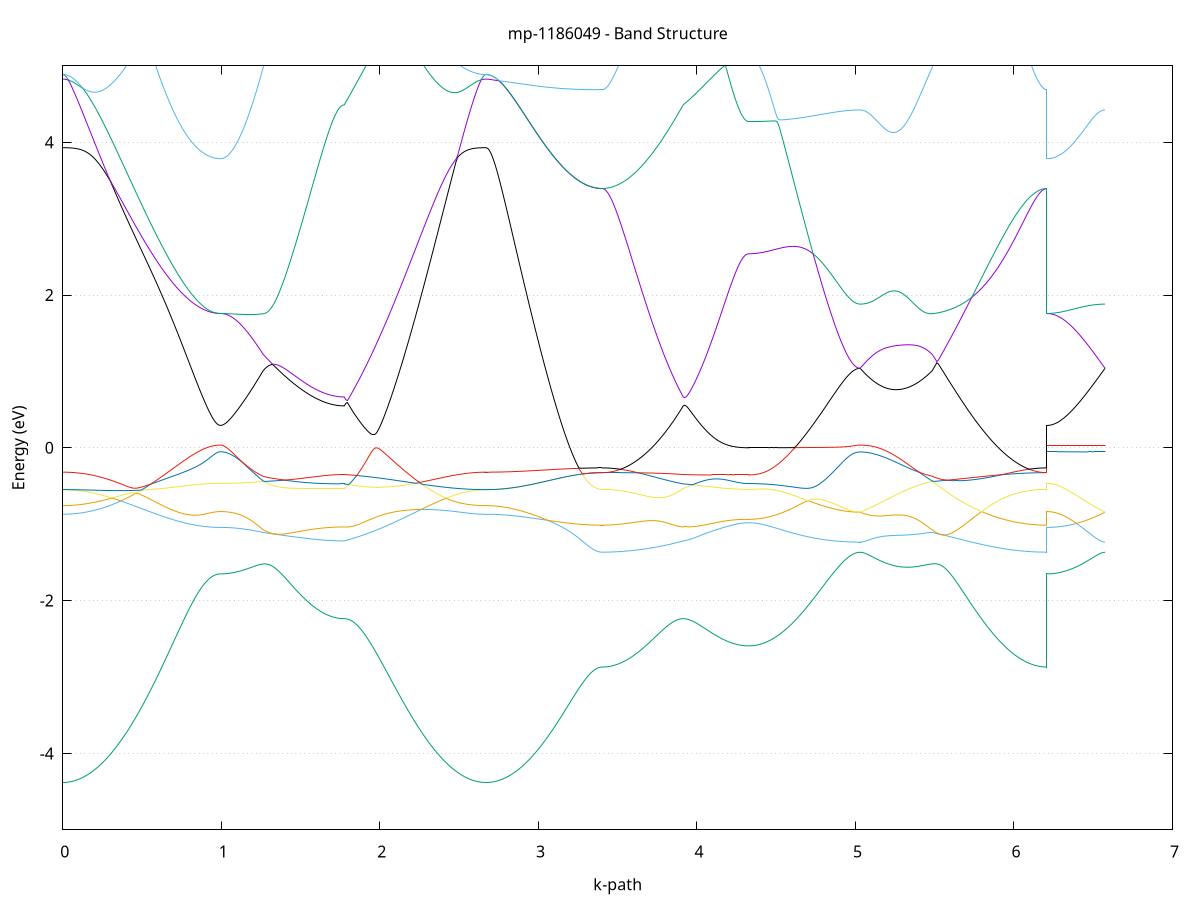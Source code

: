 set title 'mp-1186049 - Band Structure'
set xlabel 'k-path'
set ylabel 'Energy (eV)'
set grid y
set yrange [-5:5]
set terminal png size 800,600
set output 'mp-1186049_bands_gnuplot.png'
plot '-' using 1:2 with lines notitle, '-' using 1:2 with lines notitle, '-' using 1:2 with lines notitle, '-' using 1:2 with lines notitle, '-' using 1:2 with lines notitle, '-' using 1:2 with lines notitle, '-' using 1:2 with lines notitle, '-' using 1:2 with lines notitle, '-' using 1:2 with lines notitle, '-' using 1:2 with lines notitle, '-' using 1:2 with lines notitle, '-' using 1:2 with lines notitle, '-' using 1:2 with lines notitle, '-' using 1:2 with lines notitle, '-' using 1:2 with lines notitle, '-' using 1:2 with lines notitle, '-' using 1:2 with lines notitle, '-' using 1:2 with lines notitle, '-' using 1:2 with lines notitle, '-' using 1:2 with lines notitle, '-' using 1:2 with lines notitle, '-' using 1:2 with lines notitle, '-' using 1:2 with lines notitle, '-' using 1:2 with lines notitle, '-' using 1:2 with lines notitle, '-' using 1:2 with lines notitle, '-' using 1:2 with lines notitle, '-' using 1:2 with lines notitle, '-' using 1:2 with lines notitle, '-' using 1:2 with lines notitle, '-' using 1:2 with lines notitle, '-' using 1:2 with lines notitle, '-' using 1:2 with lines notitle, '-' using 1:2 with lines notitle, '-' using 1:2 with lines notitle, '-' using 1:2 with lines notitle, '-' using 1:2 with lines notitle, '-' using 1:2 with lines notitle, '-' using 1:2 with lines notitle, '-' using 1:2 with lines notitle, '-' using 1:2 with lines notitle, '-' using 1:2 with lines notitle, '-' using 1:2 with lines notitle, '-' using 1:2 with lines notitle, '-' using 1:2 with lines notitle, '-' using 1:2 with lines notitle, '-' using 1:2 with lines notitle, '-' using 1:2 with lines notitle, '-' using 1:2 with lines notitle, '-' using 1:2 with lines notitle, '-' using 1:2 with lines notitle, '-' using 1:2 with lines notitle, '-' using 1:2 with lines notitle, '-' using 1:2 with lines notitle, '-' using 1:2 with lines notitle, '-' using 1:2 with lines notitle, '-' using 1:2 with lines notitle, '-' using 1:2 with lines notitle, '-' using 1:2 with lines notitle, '-' using 1:2 with lines notitle, '-' using 1:2 with lines notitle, '-' using 1:2 with lines notitle, '-' using 1:2 with lines notitle, '-' using 1:2 with lines notitle
0.000000 -23.888598
0.009940 -23.888598
0.019879 -23.888598
0.029819 -23.888698
0.039759 -23.888698
0.049699 -23.888698
0.059638 -23.888698
0.069578 -23.888698
0.079518 -23.888798
0.089458 -23.888798
0.099397 -23.888798
0.109337 -23.888898
0.119277 -23.888898
0.129216 -23.888998
0.139156 -23.888998
0.149096 -23.889098
0.159036 -23.889098
0.168975 -23.889198
0.178915 -23.889298
0.188855 -23.889398
0.198794 -23.889398
0.208734 -23.889498
0.218674 -23.889598
0.228614 -23.889698
0.238553 -23.889798
0.248493 -23.889898
0.258433 -23.889998
0.268373 -23.890098
0.278312 -23.890198
0.288252 -23.890298
0.298192 -23.890398
0.308131 -23.890498
0.318071 -23.890598
0.328011 -23.890798
0.337951 -23.890898
0.347890 -23.890998
0.357830 -23.891098
0.367770 -23.891298
0.377709 -23.891398
0.387649 -23.891498
0.397589 -23.891698
0.407529 -23.891798
0.417468 -23.891998
0.427408 -23.892098
0.437348 -23.892298
0.447288 -23.892398
0.457227 -23.892598
0.467167 -23.892698
0.477107 -23.892898
0.487046 -23.892998
0.496986 -23.893198
0.506926 -23.893398
0.516866 -23.893498
0.526805 -23.893698
0.536745 -23.893798
0.546685 -23.893998
0.556624 -23.894198
0.566564 -23.894298
0.576504 -23.894498
0.586444 -23.894698
0.596383 -23.894798
0.606323 -23.894998
0.616263 -23.895098
0.626203 -23.895298
0.636142 -23.895398
0.646082 -23.895598
0.656022 -23.895698
0.665961 -23.895898
0.675901 -23.895998
0.685841 -23.896198
0.695781 -23.896298
0.705720 -23.896498
0.715660 -23.896598
0.725600 -23.896698
0.735539 -23.896898
0.745479 -23.896998
0.755419 -23.897098
0.765359 -23.897198
0.775298 -23.897398
0.785238 -23.897498
0.795178 -23.897598
0.805118 -23.897698
0.815057 -23.897798
0.824997 -23.897898
0.834937 -23.897998
0.844876 -23.897998
0.854816 -23.898098
0.864756 -23.898198
0.874696 -23.898298
0.884635 -23.898298
0.894575 -23.898398
0.904515 -23.898398
0.914454 -23.898498
0.924394 -23.898498
0.934334 -23.898598
0.944274 -23.898598
0.954213 -23.898598
0.964153 -23.898698
0.974093 -23.898698
0.984033 -23.898698
0.993972 -23.898698
0.993972 -23.898698
1.003961 -23.898698
1.013950 -23.898598
1.023939 -23.898598
1.033929 -23.898498
1.043918 -23.898398
1.053907 -23.898298
1.063896 -23.898198
1.073885 -23.897998
1.083874 -23.897898
1.093863 -23.897698
1.103852 -23.897498
1.113841 -23.897298
1.123830 -23.896998
1.133819 -23.896798
1.143808 -23.896498
1.153797 -23.896198
1.163786 -23.895898
1.173776 -23.895598
1.183765 -23.895198
1.193754 -23.894898
1.203743 -23.894498
1.213732 -23.894198
1.223721 -23.893798
1.233710 -23.893398
1.243699 -23.892998
1.253688 -23.892598
1.263677 -23.892098
1.263677 -23.892098
1.273526 -23.891798
1.283375 -23.891498
1.293223 -23.891198
1.303072 -23.890898
1.312921 -23.890598
1.322770 -23.890298
1.332618 -23.889998
1.342467 -23.889598
1.352316 -23.889298
1.362165 -23.888998
1.372013 -23.888698
1.381862 -23.888298
1.391711 -23.887998
1.401560 -23.887698
1.411408 -23.887398
1.421257 -23.886998
1.431106 -23.886698
1.440954 -23.886398
1.450803 -23.886098
1.460652 -23.885798
1.470501 -23.885498
1.480349 -23.885198
1.490198 -23.884898
1.500047 -23.884598
1.509896 -23.884298
1.519744 -23.883998
1.529593 -23.883798
1.539442 -23.883498
1.549291 -23.883198
1.559139 -23.882998
1.568988 -23.882798
1.578837 -23.882498
1.588686 -23.882298
1.598534 -23.882098
1.608383 -23.881898
1.618232 -23.881698
1.628080 -23.881498
1.637929 -23.881398
1.647778 -23.881198
1.657627 -23.880998
1.667475 -23.880898
1.677324 -23.880798
1.687173 -23.880698
1.697022 -23.880598
1.706870 -23.880498
1.716719 -23.880398
1.726568 -23.880298
1.736417 -23.880298
1.746265 -23.880198
1.756114 -23.880198
1.765963 -23.880198
1.775812 -23.880198
1.775812 -23.880198
1.785740 -23.880498
1.795668 -23.880798
1.805597 -23.881098
1.815525 -23.881398
1.825453 -23.881698
1.835382 -23.881998
1.845310 -23.882298
1.855239 -23.882598
1.865167 -23.882898
1.875095 -23.883198
1.885024 -23.883498
1.894952 -23.883698
1.904881 -23.883998
1.914809 -23.884298
1.924737 -23.884598
1.934666 -23.884798
1.944594 -23.885098
1.954522 -23.885298
1.964451 -23.885598
1.974379 -23.885798
1.984308 -23.886098
1.994236 -23.886298
2.004164 -23.886498
2.014093 -23.886698
2.024021 -23.886998
2.033950 -23.887198
2.043878 -23.887398
2.053806 -23.887498
2.063735 -23.887698
2.073663 -23.887898
2.083591 -23.888098
2.093520 -23.888198
2.103448 -23.888398
2.113377 -23.888498
2.123305 -23.888698
2.133233 -23.888798
2.143162 -23.888898
2.153090 -23.888998
2.163019 -23.889098
2.172947 -23.889198
2.182875 -23.889298
2.192804 -23.889398
2.202732 -23.889498
2.212660 -23.889498
2.222589 -23.889598
2.232517 -23.889598
2.242446 -23.889698
2.252374 -23.889698
2.262302 -23.889798
2.272231 -23.889798
2.282159 -23.889798
2.292088 -23.889798
2.302016 -23.889798
2.311944 -23.889798
2.321873 -23.889798
2.331801 -23.889798
2.341730 -23.889798
2.351658 -23.889798
2.361586 -23.889698
2.371515 -23.889698
2.381443 -23.889698
2.391371 -23.889598
2.401300 -23.889598
2.411228 -23.889598
2.421157 -23.889498
2.431085 -23.889498
2.441013 -23.889398
2.450942 -23.889398
2.460870 -23.889298
2.470799 -23.889298
2.480727 -23.889198
2.490655 -23.889198
2.500584 -23.889098
2.510512 -23.889098
2.520440 -23.888998
2.530369 -23.888998
2.540297 -23.888898
2.550226 -23.888898
2.560154 -23.888898
2.570082 -23.888798
2.580011 -23.888798
2.589939 -23.888798
2.599868 -23.888698
2.609796 -23.888698
2.619724 -23.888698
2.629653 -23.888698
2.639581 -23.888698
2.649509 -23.888598
2.659438 -23.888598
2.669366 -23.888598
2.669366 -23.888598
2.679261 -23.888598
2.689156 -23.888598
2.699051 -23.888598
2.708946 -23.888498
2.718841 -23.888498
2.728736 -23.888398
2.738631 -23.888298
2.748526 -23.888198
2.758421 -23.887998
2.768316 -23.887898
2.778211 -23.887698
2.788106 -23.887598
2.798001 -23.887398
2.807896 -23.887198
2.817791 -23.886998
2.827686 -23.886798
2.837581 -23.886498
2.847476 -23.886298
2.857371 -23.885998
2.867266 -23.885798
2.877161 -23.885498
2.887056 -23.885198
2.896951 -23.884898
2.906846 -23.884598
2.916741 -23.884298
2.926636 -23.883898
2.936531 -23.883598
2.946426 -23.883198
2.956321 -23.882898
2.966216 -23.882498
2.976111 -23.882098
2.986006 -23.881798
2.995901 -23.881398
3.005796 -23.880998
3.015691 -23.880598
3.025585 -23.880198
3.035480 -23.879798
3.045375 -23.879398
3.055270 -23.878998
3.065165 -23.878698
3.075060 -23.878298
3.084955 -23.877898
3.094850 -23.877498
3.104745 -23.877098
3.114640 -23.876698
3.124535 -23.876298
3.134430 -23.875898
3.144325 -23.875598
3.154220 -23.875198
3.164115 -23.874798
3.174010 -23.874498
3.183905 -23.874098
3.193800 -23.873798
3.203695 -23.873498
3.213590 -23.873198
3.223485 -23.872798
3.233380 -23.872598
3.243275 -23.872298
3.253170 -23.871998
3.263065 -23.871798
3.272960 -23.871498
3.282855 -23.871298
3.292750 -23.871098
3.302645 -23.870898
3.312540 -23.870698
3.322435 -23.870598
3.332330 -23.870398
3.342225 -23.870298
3.352120 -23.870198
3.362015 -23.870098
3.371910 -23.870098
3.381805 -23.869998
3.391700 -23.869998
3.401595 -23.869998
3.401595 -23.869998
3.411443 -23.869998
3.421292 -23.869998
3.431141 -23.869998
3.440990 -23.870098
3.450838 -23.870098
3.460687 -23.870098
3.470536 -23.870198
3.480385 -23.870298
3.490233 -23.870398
3.500082 -23.870398
3.509931 -23.870498
3.519780 -23.870598
3.529628 -23.870798
3.539477 -23.870898
3.549326 -23.870998
3.559174 -23.871098
3.569023 -23.871298
3.578872 -23.871398
3.588721 -23.871598
3.598569 -23.871798
3.608418 -23.871998
3.618267 -23.872098
3.628116 -23.872298
3.637964 -23.872498
3.647813 -23.872698
3.657662 -23.872998
3.667511 -23.873198
3.677359 -23.873398
3.687208 -23.873598
3.697057 -23.873898
3.706906 -23.874098
3.716754 -23.874398
3.726603 -23.874598
3.736452 -23.874898
3.746300 -23.875198
3.756149 -23.875398
3.765998 -23.875698
3.775847 -23.875998
3.785695 -23.876298
3.795544 -23.876598
3.805393 -23.876898
3.815242 -23.877098
3.825090 -23.877398
3.834939 -23.877698
3.844788 -23.877998
3.854637 -23.878298
3.864485 -23.878598
3.874334 -23.878898
3.884183 -23.879298
3.894032 -23.879598
3.903880 -23.879898
3.913729 -23.880198
3.913729 -23.880198
3.923558 -23.880298
3.933387 -23.880498
3.943215 -23.880598
3.953044 -23.880798
3.962873 -23.880898
3.972702 -23.881098
3.982530 -23.881298
3.992359 -23.881498
4.002188 -23.881698
4.012017 -23.881798
4.021845 -23.881998
4.031674 -23.882198
4.041503 -23.882398
4.051332 -23.882598
4.061160 -23.882798
4.070989 -23.882898
4.080818 -23.883098
4.090647 -23.883298
4.100475 -23.883498
4.110304 -23.883698
4.120133 -23.883798
4.129962 -23.883998
4.139790 -23.884198
4.149619 -23.884298
4.159448 -23.884498
4.169277 -23.884598
4.179105 -23.884698
4.188934 -23.884898
4.198763 -23.884998
4.208592 -23.885098
4.218420 -23.885198
4.228249 -23.885298
4.238078 -23.885398
4.247907 -23.885498
4.257735 -23.885598
4.267564 -23.885598
4.277393 -23.885698
4.287222 -23.885698
4.297050 -23.885798
4.306879 -23.885798
4.316708 -23.885798
4.326537 -23.885798
4.326537 -23.885798
4.336436 -23.885798
4.346335 -23.885798
4.356234 -23.885898
4.366133 -23.885898
4.376033 -23.885998
4.385932 -23.885998
4.395831 -23.886098
4.405730 -23.886198
4.415629 -23.886298
4.425529 -23.886398
4.435428 -23.886598
4.445327 -23.886698
4.455226 -23.886798
4.465126 -23.886998
4.475025 -23.887198
4.484924 -23.887298
4.494823 -23.887498
4.504722 -23.887698
4.514622 -23.887898
4.524521 -23.888198
4.534420 -23.888398
4.544319 -23.888598
4.554219 -23.888898
4.564118 -23.889098
4.574017 -23.889398
4.583916 -23.889598
4.593815 -23.889898
4.603715 -23.890198
4.613614 -23.890398
4.623513 -23.890698
4.633412 -23.890998
4.643312 -23.891298
4.653211 -23.891598
4.663110 -23.891898
4.673009 -23.892098
4.682908 -23.892398
4.692808 -23.892698
4.702707 -23.892998
4.712606 -23.893298
4.722505 -23.893598
4.732404 -23.893898
4.742304 -23.894198
4.752203 -23.894398
4.762102 -23.894698
4.772001 -23.894998
4.781901 -23.895298
4.791800 -23.895498
4.801699 -23.895798
4.811598 -23.895998
4.821497 -23.896298
4.831397 -23.896498
4.841296 -23.896698
4.851195 -23.896898
4.861094 -23.897098
4.870994 -23.897298
4.880893 -23.897498
4.890792 -23.897698
4.900691 -23.897898
4.910590 -23.897998
4.920490 -23.898198
4.930389 -23.898298
4.940288 -23.898398
4.950187 -23.898498
4.960086 -23.898598
4.969986 -23.898698
4.979885 -23.898798
4.989784 -23.898798
4.999683 -23.898898
5.009583 -23.898898
5.019482 -23.898898
5.029381 -23.898898
5.029381 -23.898898
5.039266 -23.898898
5.049152 -23.898898
5.059037 -23.898898
5.068923 -23.898898
5.078808 -23.898898
5.088694 -23.898798
5.098579 -23.898798
5.108465 -23.898798
5.118350 -23.898698
5.128236 -23.898598
5.138121 -23.898598
5.148007 -23.898498
5.157892 -23.898398
5.167777 -23.898298
5.177663 -23.898198
5.187548 -23.898098
5.197434 -23.897998
5.207319 -23.897898
5.217205 -23.897798
5.227090 -23.897598
5.236976 -23.897498
5.246861 -23.897398
5.256747 -23.897198
5.266632 -23.896998
5.276518 -23.896898
5.286403 -23.896698
5.296288 -23.896498
5.306174 -23.896298
5.316059 -23.896098
5.325945 -23.895898
5.335830 -23.895698
5.345716 -23.895498
5.355601 -23.895298
5.365487 -23.895098
5.375372 -23.894798
5.385258 -23.894598
5.395143 -23.894398
5.405028 -23.894098
5.414914 -23.893898
5.424799 -23.893598
5.434685 -23.893398
5.444570 -23.893198
5.454456 -23.892898
5.464341 -23.892698
5.474227 -23.892398
5.484112 -23.892098
5.484112 -23.892098
5.494034 -23.891698
5.503955 -23.891298
5.513877 -23.890798
5.523798 -23.890398
5.533720 -23.889898
5.543641 -23.889498
5.553562 -23.888998
5.563484 -23.888598
5.573405 -23.888098
5.583327 -23.887598
5.593248 -23.887098
5.603170 -23.886698
5.613091 -23.886198
5.623013 -23.885698
5.632934 -23.885298
5.642856 -23.884798
5.652777 -23.884298
5.662699 -23.883898
5.672620 -23.883398
5.682542 -23.882898
5.692463 -23.882498
5.702384 -23.882098
5.712306 -23.881598
5.722227 -23.881198
5.732149 -23.880698
5.742070 -23.880298
5.751992 -23.879898
5.761913 -23.879498
5.771835 -23.879098
5.781756 -23.878698
5.791678 -23.878298
5.801599 -23.877898
5.811521 -23.877498
5.821442 -23.877198
5.831364 -23.876798
5.841285 -23.876398
5.851207 -23.876098
5.861128 -23.875798
5.871049 -23.875398
5.880971 -23.875098
5.890892 -23.874798
5.900814 -23.874498
5.910735 -23.874198
5.920657 -23.873998
5.930578 -23.873698
5.940500 -23.873398
5.950421 -23.873198
5.960343 -23.872898
5.970264 -23.872698
5.980186 -23.872498
5.990107 -23.872298
6.000029 -23.872098
6.009950 -23.871898
6.019872 -23.871698
6.029793 -23.871498
6.039714 -23.871298
6.049636 -23.871198
6.059557 -23.870998
6.069479 -23.870898
6.079400 -23.870798
6.089322 -23.870698
6.099243 -23.870498
6.109165 -23.870498
6.119086 -23.870398
6.129008 -23.870298
6.138929 -23.870198
6.148851 -23.870098
6.158772 -23.870098
6.168694 -23.870098
6.178615 -23.869998
6.188536 -23.869998
6.198458 -23.869998
6.208379 -23.869998
6.208379 -23.898698
6.218274 -23.898698
6.228169 -23.898698
6.238064 -23.898698
6.247959 -23.898698
6.257854 -23.898698
6.267749 -23.898698
6.277644 -23.898698
6.287539 -23.898698
6.297434 -23.898698
6.307329 -23.898698
6.317224 -23.898698
6.327119 -23.898698
6.337014 -23.898798
6.346909 -23.898798
6.356804 -23.898798
6.366699 -23.898798
6.376594 -23.898798
6.386489 -23.898798
6.396384 -23.898798
6.406279 -23.898798
6.416174 -23.898798
6.426069 -23.898798
6.435964 -23.898898
6.445859 -23.898898
6.455754 -23.898898
6.465649 -23.898898
6.475544 -23.898898
6.485439 -23.898898
6.495334 -23.898898
6.505229 -23.898898
6.515124 -23.898898
6.525019 -23.898898
6.534914 -23.898898
6.544809 -23.898898
6.554704 -23.898898
6.564599 -23.898898
6.574494 -23.898898
e
0.000000 -23.762198
0.009940 -23.762198
0.019879 -23.762198
0.029819 -23.762198
0.039759 -23.762298
0.049699 -23.762298
0.059638 -23.762398
0.069578 -23.762498
0.079518 -23.762598
0.089458 -23.762698
0.099397 -23.762798
0.109337 -23.762898
0.119277 -23.763098
0.129216 -23.763198
0.139156 -23.763398
0.149096 -23.763598
0.159036 -23.763798
0.168975 -23.763998
0.178915 -23.764198
0.188855 -23.764398
0.198794 -23.764598
0.208734 -23.764798
0.218674 -23.765098
0.228614 -23.765298
0.238553 -23.765598
0.248493 -23.765898
0.258433 -23.766198
0.268373 -23.766498
0.278312 -23.766798
0.288252 -23.767098
0.298192 -23.767398
0.308131 -23.767698
0.318071 -23.767998
0.328011 -23.768398
0.337951 -23.768698
0.347890 -23.769098
0.357830 -23.769398
0.367770 -23.769798
0.377709 -23.770098
0.387649 -23.770498
0.397589 -23.770898
0.407529 -23.771198
0.417468 -23.771598
0.427408 -23.771998
0.437348 -23.772398
0.447288 -23.772698
0.457227 -23.773098
0.467167 -23.773498
0.477107 -23.773898
0.487046 -23.774298
0.496986 -23.774698
0.506926 -23.774998
0.516866 -23.775398
0.526805 -23.775798
0.536745 -23.776198
0.546685 -23.776598
0.556624 -23.776898
0.566564 -23.777298
0.576504 -23.777698
0.586444 -23.777998
0.596383 -23.778398
0.606323 -23.778798
0.616263 -23.779098
0.626203 -23.779498
0.636142 -23.779798
0.646082 -23.780098
0.656022 -23.780498
0.665961 -23.780798
0.675901 -23.781098
0.685841 -23.781398
0.695781 -23.781698
0.705720 -23.781998
0.715660 -23.782298
0.725600 -23.782598
0.735539 -23.782898
0.745479 -23.783198
0.755419 -23.783398
0.765359 -23.783698
0.775298 -23.783898
0.785238 -23.784098
0.795178 -23.784398
0.805118 -23.784598
0.815057 -23.784798
0.824997 -23.784998
0.834937 -23.785198
0.844876 -23.785298
0.854816 -23.785498
0.864756 -23.785598
0.874696 -23.785798
0.884635 -23.785898
0.894575 -23.785998
0.904515 -23.786098
0.914454 -23.786198
0.924394 -23.786298
0.934334 -23.786398
0.944274 -23.786498
0.954213 -23.786498
0.964153 -23.786498
0.974093 -23.786598
0.984033 -23.786598
0.993972 -23.786598
0.993972 -23.786598
1.003961 -23.786598
1.013950 -23.786698
1.023939 -23.786698
1.033929 -23.786798
1.043918 -23.786898
1.053907 -23.787098
1.063896 -23.787198
1.073885 -23.787398
1.083874 -23.787598
1.093863 -23.787798
1.103852 -23.788098
1.113841 -23.788298
1.123830 -23.788598
1.133819 -23.788798
1.143808 -23.789098
1.153797 -23.789398
1.163786 -23.789698
1.173776 -23.789998
1.183765 -23.790298
1.193754 -23.790598
1.203743 -23.790898
1.213732 -23.791198
1.223721 -23.791498
1.233710 -23.791798
1.243699 -23.792098
1.253688 -23.792398
1.263677 -23.792598
1.263677 -23.792598
1.273526 -23.792798
1.283375 -23.792998
1.293223 -23.793198
1.303072 -23.793298
1.312921 -23.793498
1.322770 -23.793598
1.332618 -23.793698
1.342467 -23.793798
1.352316 -23.793798
1.362165 -23.793898
1.372013 -23.793898
1.381862 -23.793898
1.391711 -23.793898
1.401560 -23.793898
1.411408 -23.793898
1.421257 -23.793798
1.431106 -23.793798
1.440954 -23.793698
1.450803 -23.793598
1.460652 -23.793498
1.470501 -23.793298
1.480349 -23.793198
1.490198 -23.792998
1.500047 -23.792798
1.509896 -23.792598
1.519744 -23.792398
1.529593 -23.792198
1.539442 -23.791898
1.549291 -23.791698
1.559139 -23.791398
1.568988 -23.791098
1.578837 -23.790798
1.588686 -23.790498
1.598534 -23.790198
1.608383 -23.789798
1.618232 -23.789498
1.628080 -23.789098
1.637929 -23.788698
1.647778 -23.788398
1.657627 -23.787998
1.667475 -23.787598
1.677324 -23.787098
1.687173 -23.786698
1.697022 -23.786298
1.706870 -23.785798
1.716719 -23.785398
1.726568 -23.784898
1.736417 -23.784498
1.746265 -23.783998
1.756114 -23.783598
1.765963 -23.783098
1.775812 -23.782798
1.775812 -23.782798
1.785740 -23.782398
1.795668 -23.781998
1.805597 -23.781598
1.815525 -23.781298
1.825453 -23.780898
1.835382 -23.780598
1.845310 -23.780198
1.855239 -23.779898
1.865167 -23.779598
1.875095 -23.779198
1.885024 -23.778898
1.894952 -23.778598
1.904881 -23.778298
1.914809 -23.777998
1.924737 -23.777698
1.934666 -23.777398
1.944594 -23.777098
1.954522 -23.776798
1.964451 -23.776498
1.974379 -23.776298
1.984308 -23.775998
1.994236 -23.775698
2.004164 -23.775498
2.014093 -23.775198
2.024021 -23.774998
2.033950 -23.774698
2.043878 -23.774398
2.053806 -23.774198
2.063735 -23.773898
2.073663 -23.773698
2.083591 -23.773398
2.093520 -23.773198
2.103448 -23.772898
2.113377 -23.772698
2.123305 -23.772398
2.133233 -23.772198
2.143162 -23.771898
2.153090 -23.771698
2.163019 -23.771398
2.172947 -23.771198
2.182875 -23.770898
2.192804 -23.770698
2.202732 -23.770398
2.212660 -23.770198
2.222589 -23.769898
2.232517 -23.769698
2.242446 -23.769398
2.252374 -23.769198
2.262302 -23.768898
2.272231 -23.768698
2.282159 -23.768398
2.292088 -23.768198
2.302016 -23.767898
2.311944 -23.767698
2.321873 -23.767398
2.331801 -23.767198
2.341730 -23.766998
2.351658 -23.766698
2.361586 -23.766498
2.371515 -23.766198
2.381443 -23.765998
2.391371 -23.765798
2.401300 -23.765598
2.411228 -23.765298
2.421157 -23.765098
2.431085 -23.764898
2.441013 -23.764698
2.450942 -23.764498
2.460870 -23.764298
2.470799 -23.764098
2.480727 -23.763998
2.490655 -23.763798
2.500584 -23.763598
2.510512 -23.763498
2.520440 -23.763298
2.530369 -23.763198
2.540297 -23.763098
2.550226 -23.762898
2.560154 -23.762798
2.570082 -23.762698
2.580011 -23.762598
2.589939 -23.762498
2.599868 -23.762398
2.609796 -23.762398
2.619724 -23.762298
2.629653 -23.762298
2.639581 -23.762198
2.649509 -23.762198
2.659438 -23.762198
2.669366 -23.762198
2.669366 -23.762198
2.679261 -23.762198
2.689156 -23.762398
2.699051 -23.762598
2.708946 -23.762898
2.718841 -23.763298
2.728736 -23.763798
2.738631 -23.764298
2.748526 -23.764898
2.758421 -23.765498
2.768316 -23.766098
2.778211 -23.766798
2.788106 -23.767498
2.798001 -23.768198
2.807896 -23.768898
2.817791 -23.769698
2.827686 -23.770398
2.837581 -23.771098
2.847476 -23.771898
2.857371 -23.772698
2.867266 -23.773398
2.877161 -23.774198
2.887056 -23.774898
2.896951 -23.775598
2.906846 -23.776398
2.916741 -23.777098
2.926636 -23.777798
2.936531 -23.778598
2.946426 -23.779298
2.956321 -23.779998
2.966216 -23.780698
2.976111 -23.781298
2.986006 -23.781998
2.995901 -23.782698
3.005796 -23.783298
3.015691 -23.783998
3.025585 -23.784598
3.035480 -23.785198
3.045375 -23.785798
3.055270 -23.786398
3.065165 -23.786998
3.075060 -23.787598
3.084955 -23.788098
3.094850 -23.788598
3.104745 -23.789198
3.114640 -23.789698
3.124535 -23.790198
3.134430 -23.790598
3.144325 -23.791098
3.154220 -23.791598
3.164115 -23.791998
3.174010 -23.792398
3.183905 -23.792798
3.193800 -23.793198
3.203695 -23.793498
3.213590 -23.793898
3.223485 -23.794198
3.233380 -23.794498
3.243275 -23.794798
3.253170 -23.795098
3.263065 -23.795398
3.272960 -23.795598
3.282855 -23.795798
3.292750 -23.796098
3.302645 -23.796198
3.312540 -23.796398
3.322435 -23.796598
3.332330 -23.796698
3.342225 -23.796798
3.352120 -23.796898
3.362015 -23.796998
3.371910 -23.797098
3.381805 -23.797098
3.391700 -23.797198
3.401595 -23.797198
3.401595 -23.797198
3.411443 -23.797198
3.421292 -23.797098
3.431141 -23.797098
3.440990 -23.797098
3.450838 -23.796998
3.460687 -23.796898
3.470536 -23.796798
3.480385 -23.796698
3.490233 -23.796598
3.500082 -23.796498
3.509931 -23.796298
3.519780 -23.796198
3.529628 -23.795998
3.539477 -23.795798
3.549326 -23.795598
3.559174 -23.795398
3.569023 -23.795198
3.578872 -23.794998
3.588721 -23.794798
3.598569 -23.794498
3.608418 -23.794198
3.618267 -23.793998
3.628116 -23.793698
3.637964 -23.793398
3.647813 -23.793098
3.657662 -23.792798
3.667511 -23.792398
3.677359 -23.792098
3.687208 -23.791798
3.697057 -23.791398
3.706906 -23.791098
3.716754 -23.790698
3.726603 -23.790298
3.736452 -23.789998
3.746300 -23.789598
3.756149 -23.789198
3.765998 -23.788798
3.775847 -23.788398
3.785695 -23.787998
3.795544 -23.787598
3.805393 -23.787098
3.815242 -23.786698
3.825090 -23.786298
3.834939 -23.785898
3.844788 -23.785498
3.854637 -23.785098
3.864485 -23.784698
3.874334 -23.784298
3.884183 -23.783898
3.894032 -23.783498
3.903880 -23.783098
3.913729 -23.782798
3.913729 -23.782798
3.923558 -23.782598
3.933387 -23.782398
3.943215 -23.782198
3.953044 -23.781998
3.962873 -23.781798
3.972702 -23.781598
3.982530 -23.781398
3.992359 -23.781198
4.002188 -23.780998
4.012017 -23.780798
4.021845 -23.780598
4.031674 -23.780298
4.041503 -23.780098
4.051332 -23.779898
4.061160 -23.779698
4.070989 -23.779498
4.080818 -23.779298
4.090647 -23.779098
4.100475 -23.778898
4.110304 -23.778698
4.120133 -23.778498
4.129962 -23.778298
4.139790 -23.778098
4.149619 -23.777898
4.159448 -23.777698
4.169277 -23.777498
4.179105 -23.777398
4.188934 -23.777198
4.198763 -23.777098
4.208592 -23.776898
4.218420 -23.776798
4.228249 -23.776698
4.238078 -23.776598
4.247907 -23.776498
4.257735 -23.776398
4.267564 -23.776298
4.277393 -23.776298
4.287222 -23.776198
4.297050 -23.776198
4.306879 -23.776098
4.316708 -23.776098
4.326537 -23.776098
4.326537 -23.776098
4.336436 -23.776098
4.346335 -23.776098
4.356234 -23.776098
4.366133 -23.776098
4.376033 -23.776098
4.385932 -23.776098
4.395831 -23.776098
4.405730 -23.776098
4.415629 -23.776098
4.425529 -23.776098
4.435428 -23.776098
4.445327 -23.776098
4.455226 -23.775998
4.465126 -23.775998
4.475025 -23.775998
4.484924 -23.775998
4.494823 -23.775998
4.504722 -23.775898
4.514622 -23.775898
4.524521 -23.775898
4.534420 -23.775898
4.544319 -23.775998
4.554219 -23.776098
4.564118 -23.776198
4.574017 -23.776298
4.583916 -23.776398
4.593815 -23.776498
4.603715 -23.776598
4.613614 -23.776698
4.623513 -23.776698
4.633412 -23.776798
4.643312 -23.776898
4.653211 -23.776898
4.663110 -23.776998
4.673009 -23.776998
4.682908 -23.777098
4.692808 -23.777098
4.702707 -23.777098
4.712606 -23.777098
4.722505 -23.777098
4.732404 -23.777098
4.742304 -23.777098
4.752203 -23.776998
4.762102 -23.776998
4.772001 -23.776898
4.781901 -23.776798
4.791800 -23.776798
4.801699 -23.776698
4.811598 -23.776598
4.821497 -23.776398
4.831397 -23.776298
4.841296 -23.776198
4.851195 -23.775998
4.861094 -23.775898
4.870994 -23.775698
4.880893 -23.775498
4.890792 -23.775298
4.900691 -23.775198
4.910590 -23.774998
4.920490 -23.774798
4.930389 -23.774598
4.940288 -23.774398
4.950187 -23.774198
4.960086 -23.774098
4.969986 -23.773898
4.979885 -23.773798
4.989784 -23.773698
4.999683 -23.773598
5.009583 -23.773498
5.019482 -23.773498
5.029381 -23.773398
5.029381 -23.773398
5.039266 -23.773898
5.049152 -23.774398
5.059037 -23.774898
5.068923 -23.775498
5.078808 -23.775998
5.088694 -23.776498
5.098579 -23.776998
5.108465 -23.777498
5.118350 -23.778098
5.128236 -23.778598
5.138121 -23.779098
5.148007 -23.779598
5.157892 -23.780198
5.167777 -23.780698
5.177663 -23.781198
5.187548 -23.781698
5.197434 -23.782198
5.207319 -23.782698
5.217205 -23.783198
5.227090 -23.783698
5.236976 -23.784198
5.246861 -23.784698
5.256747 -23.785098
5.266632 -23.785598
5.276518 -23.785998
5.286403 -23.786498
5.296288 -23.786898
5.306174 -23.787298
5.316059 -23.787698
5.325945 -23.788098
5.335830 -23.788498
5.345716 -23.788898
5.355601 -23.789198
5.365487 -23.789598
5.375372 -23.789898
5.385258 -23.790198
5.395143 -23.790498
5.405028 -23.790798
5.414914 -23.791098
5.424799 -23.791398
5.434685 -23.791598
5.444570 -23.791898
5.454456 -23.792098
5.464341 -23.792298
5.474227 -23.792498
5.484112 -23.792598
5.484112 -23.792598
5.494034 -23.792898
5.503955 -23.793198
5.513877 -23.793498
5.523798 -23.793698
5.533720 -23.793998
5.543641 -23.794198
5.553562 -23.794498
5.563484 -23.794698
5.573405 -23.794898
5.583327 -23.795098
5.593248 -23.795298
5.603170 -23.795498
5.613091 -23.795698
5.623013 -23.795898
5.632934 -23.796098
5.642856 -23.796298
5.652777 -23.796398
5.662699 -23.796598
5.672620 -23.796698
5.682542 -23.796898
5.692463 -23.796998
5.702384 -23.797098
5.712306 -23.797198
5.722227 -23.797298
5.732149 -23.797398
5.742070 -23.797498
5.751992 -23.797498
5.761913 -23.797598
5.771835 -23.797698
5.781756 -23.797698
5.791678 -23.797798
5.801599 -23.797798
5.811521 -23.797898
5.821442 -23.797898
5.831364 -23.797898
5.841285 -23.797898
5.851207 -23.797898
5.861128 -23.797898
5.871049 -23.797898
5.880971 -23.797898
5.890892 -23.797898
5.900814 -23.797898
5.910735 -23.797898
5.920657 -23.797898
5.930578 -23.797898
5.940500 -23.797798
5.950421 -23.797798
5.960343 -23.797798
5.970264 -23.797798
5.980186 -23.797698
5.990107 -23.797698
6.000029 -23.797698
6.009950 -23.797598
6.019872 -23.797598
6.029793 -23.797498
6.039714 -23.797498
6.049636 -23.797498
6.059557 -23.797398
6.069479 -23.797398
6.079400 -23.797398
6.089322 -23.797398
6.099243 -23.797298
6.109165 -23.797298
6.119086 -23.797298
6.129008 -23.797198
6.138929 -23.797198
6.148851 -23.797198
6.158772 -23.797198
6.168694 -23.797198
6.178615 -23.797198
6.188536 -23.797198
6.198458 -23.797198
6.208379 -23.797198
6.208379 -23.786598
6.218274 -23.786598
6.228169 -23.786598
6.238064 -23.786498
6.247959 -23.786398
6.257854 -23.786298
6.267749 -23.786198
6.277644 -23.786098
6.287539 -23.785898
6.297434 -23.785698
6.307329 -23.785498
6.317224 -23.785298
6.327119 -23.784998
6.337014 -23.784798
6.346909 -23.784498
6.356804 -23.784198
6.366699 -23.783798
6.376594 -23.783498
6.386489 -23.783098
6.396384 -23.782698
6.406279 -23.782298
6.416174 -23.781898
6.426069 -23.781498
6.435964 -23.780998
6.445859 -23.780598
6.455754 -23.780098
6.465649 -23.779598
6.475544 -23.779098
6.485439 -23.778598
6.495334 -23.777998
6.505229 -23.777498
6.515124 -23.776998
6.525019 -23.776398
6.534914 -23.775798
6.544809 -23.775198
6.554704 -23.774598
6.564599 -23.773998
6.574494 -23.773398
e
0.000000 -23.762198
0.009940 -23.762198
0.019879 -23.762198
0.029819 -23.762198
0.039759 -23.762198
0.049699 -23.762198
0.059638 -23.762198
0.069578 -23.762198
0.079518 -23.762298
0.089458 -23.762298
0.099397 -23.762298
0.109337 -23.762298
0.119277 -23.762298
0.129216 -23.762398
0.139156 -23.762398
0.149096 -23.762398
0.159036 -23.762498
0.168975 -23.762498
0.178915 -23.762498
0.188855 -23.762598
0.198794 -23.762598
0.208734 -23.762598
0.218674 -23.762698
0.228614 -23.762698
0.238553 -23.762698
0.248493 -23.762798
0.258433 -23.762798
0.268373 -23.762898
0.278312 -23.762898
0.288252 -23.762898
0.298192 -23.762998
0.308131 -23.762998
0.318071 -23.763098
0.328011 -23.763098
0.337951 -23.763098
0.347890 -23.763198
0.357830 -23.763198
0.367770 -23.763198
0.377709 -23.763298
0.387649 -23.763298
0.397589 -23.763398
0.407529 -23.763398
0.417468 -23.763398
0.427408 -23.763498
0.437348 -23.763498
0.447288 -23.763498
0.457227 -23.763498
0.467167 -23.763598
0.477107 -23.763598
0.487046 -23.763598
0.496986 -23.763598
0.506926 -23.763598
0.516866 -23.763698
0.526805 -23.763698
0.536745 -23.763698
0.546685 -23.763698
0.556624 -23.763698
0.566564 -23.763698
0.576504 -23.763698
0.586444 -23.763698
0.596383 -23.763698
0.606323 -23.763698
0.616263 -23.763698
0.626203 -23.763698
0.636142 -23.763598
0.646082 -23.763598
0.656022 -23.763598
0.665961 -23.763598
0.675901 -23.763498
0.685841 -23.763498
0.695781 -23.763498
0.705720 -23.763398
0.715660 -23.763398
0.725600 -23.763298
0.735539 -23.763298
0.745479 -23.763198
0.755419 -23.763198
0.765359 -23.763098
0.775298 -23.762998
0.785238 -23.762898
0.795178 -23.762798
0.805118 -23.762798
0.815057 -23.762698
0.824997 -23.762498
0.834937 -23.762398
0.844876 -23.762298
0.854816 -23.762198
0.864756 -23.761998
0.874696 -23.761898
0.884635 -23.761698
0.894575 -23.761498
0.904515 -23.761298
0.914454 -23.761098
0.924394 -23.760898
0.934334 -23.760698
0.944274 -23.760498
0.954213 -23.760198
0.964153 -23.759998
0.974093 -23.759698
0.984033 -23.759598
0.993972 -23.759498
0.993972 -23.759498
1.003961 -23.759498
1.013950 -23.759398
1.023939 -23.759298
1.033929 -23.759098
1.043918 -23.758898
1.053907 -23.758698
1.063896 -23.758398
1.073885 -23.758098
1.083874 -23.758098
1.093863 -23.758198
1.103852 -23.758298
1.113841 -23.758398
1.123830 -23.758498
1.133819 -23.758698
1.143808 -23.758798
1.153797 -23.758898
1.163786 -23.759098
1.173776 -23.759298
1.183765 -23.759398
1.193754 -23.759598
1.203743 -23.759798
1.213732 -23.760098
1.223721 -23.760298
1.233710 -23.760498
1.243699 -23.760798
1.253688 -23.760998
1.263677 -23.761298
1.263677 -23.761298
1.273526 -23.761498
1.283375 -23.761698
1.293223 -23.761998
1.303072 -23.762198
1.312921 -23.762498
1.322770 -23.762798
1.332618 -23.763098
1.342467 -23.763398
1.352316 -23.763698
1.362165 -23.763998
1.372013 -23.764298
1.381862 -23.764598
1.391711 -23.764998
1.401560 -23.765298
1.411408 -23.765698
1.421257 -23.766098
1.431106 -23.766398
1.440954 -23.766798
1.450803 -23.767198
1.460652 -23.767598
1.470501 -23.767998
1.480349 -23.768398
1.490198 -23.768798
1.500047 -23.769198
1.509896 -23.769698
1.519744 -23.770098
1.529593 -23.770498
1.539442 -23.770998
1.549291 -23.771398
1.559139 -23.771898
1.568988 -23.772298
1.578837 -23.772798
1.588686 -23.773298
1.598534 -23.773798
1.608383 -23.774198
1.618232 -23.774698
1.628080 -23.775198
1.637929 -23.775698
1.647778 -23.776198
1.657627 -23.776698
1.667475 -23.777198
1.677324 -23.777698
1.687173 -23.778098
1.697022 -23.778598
1.706870 -23.779098
1.716719 -23.779598
1.726568 -23.780098
1.736417 -23.780598
1.746265 -23.781098
1.756114 -23.781598
1.765963 -23.782098
1.775812 -23.782398
1.775812 -23.782398
1.785740 -23.781998
1.795668 -23.781498
1.805597 -23.781098
1.815525 -23.780698
1.825453 -23.780198
1.835382 -23.779798
1.845310 -23.779398
1.855239 -23.778998
1.865167 -23.778498
1.875095 -23.778098
1.885024 -23.777698
1.894952 -23.777298
1.904881 -23.776898
1.914809 -23.776498
1.924737 -23.776098
1.934666 -23.775698
1.944594 -23.775298
1.954522 -23.774898
1.964451 -23.774498
1.974379 -23.774198
1.984308 -23.773798
1.994236 -23.773398
2.004164 -23.773098
2.014093 -23.772698
2.024021 -23.772398
2.033950 -23.771998
2.043878 -23.771698
2.053806 -23.771398
2.063735 -23.770998
2.073663 -23.770698
2.083591 -23.770398
2.093520 -23.770098
2.103448 -23.769798
2.113377 -23.769498
2.123305 -23.769298
2.133233 -23.768998
2.143162 -23.768698
2.153090 -23.768398
2.163019 -23.768198
2.172947 -23.767898
2.182875 -23.767698
2.192804 -23.767498
2.202732 -23.767198
2.212660 -23.766998
2.222589 -23.766798
2.232517 -23.766598
2.242446 -23.766298
2.252374 -23.766098
2.262302 -23.765898
2.272231 -23.765798
2.282159 -23.765598
2.292088 -23.765398
2.302016 -23.765198
2.311944 -23.764998
2.321873 -23.764898
2.331801 -23.764698
2.341730 -23.764598
2.351658 -23.764398
2.361586 -23.764298
2.371515 -23.764098
2.381443 -23.763998
2.391371 -23.763898
2.401300 -23.763798
2.411228 -23.763598
2.421157 -23.763498
2.431085 -23.763398
2.441013 -23.763298
2.450942 -23.763198
2.460870 -23.763098
2.470799 -23.762998
2.480727 -23.762998
2.490655 -23.762898
2.500584 -23.762798
2.510512 -23.762698
2.520440 -23.762698
2.530369 -23.762598
2.540297 -23.762498
2.550226 -23.762498
2.560154 -23.762398
2.570082 -23.762398
2.580011 -23.762398
2.589939 -23.762298
2.599868 -23.762298
2.609796 -23.762298
2.619724 -23.762198
2.629653 -23.762198
2.639581 -23.762198
2.649509 -23.762198
2.659438 -23.762198
2.669366 -23.762198
2.669366 -23.762198
2.679261 -23.762198
2.689156 -23.762398
2.699051 -23.762598
2.708946 -23.762898
2.718841 -23.763298
2.728736 -23.763798
2.738631 -23.764298
2.748526 -23.764898
2.758421 -23.765498
2.768316 -23.766098
2.778211 -23.766798
2.788106 -23.767498
2.798001 -23.768198
2.807896 -23.768898
2.817791 -23.769698
2.827686 -23.770398
2.837581 -23.771098
2.847476 -23.771898
2.857371 -23.772698
2.867266 -23.773398
2.877161 -23.774198
2.887056 -23.774898
2.896951 -23.775598
2.906846 -23.776398
2.916741 -23.777098
2.926636 -23.777798
2.936531 -23.778598
2.946426 -23.779298
2.956321 -23.779998
2.966216 -23.780698
2.976111 -23.781298
2.986006 -23.781998
2.995901 -23.782698
3.005796 -23.783298
3.015691 -23.783998
3.025585 -23.784598
3.035480 -23.785198
3.045375 -23.785798
3.055270 -23.786398
3.065165 -23.786998
3.075060 -23.787598
3.084955 -23.788098
3.094850 -23.788598
3.104745 -23.789198
3.114640 -23.789698
3.124535 -23.790198
3.134430 -23.790598
3.144325 -23.791098
3.154220 -23.791598
3.164115 -23.791998
3.174010 -23.792398
3.183905 -23.792798
3.193800 -23.793198
3.203695 -23.793498
3.213590 -23.793898
3.223485 -23.794198
3.233380 -23.794498
3.243275 -23.794798
3.253170 -23.795098
3.263065 -23.795398
3.272960 -23.795598
3.282855 -23.795798
3.292750 -23.796098
3.302645 -23.796198
3.312540 -23.796398
3.322435 -23.796598
3.332330 -23.796698
3.342225 -23.796798
3.352120 -23.796898
3.362015 -23.796998
3.371910 -23.797098
3.381805 -23.797098
3.391700 -23.797198
3.401595 -23.797198
3.401595 -23.797198
3.411443 -23.797198
3.421292 -23.797098
3.431141 -23.797098
3.440990 -23.797098
3.450838 -23.796998
3.460687 -23.796898
3.470536 -23.796798
3.480385 -23.796698
3.490233 -23.796598
3.500082 -23.796498
3.509931 -23.796298
3.519780 -23.796198
3.529628 -23.795998
3.539477 -23.795798
3.549326 -23.795598
3.559174 -23.795398
3.569023 -23.795198
3.578872 -23.794898
3.588721 -23.794698
3.598569 -23.794398
3.608418 -23.794198
3.618267 -23.793898
3.628116 -23.793598
3.637964 -23.793298
3.647813 -23.792998
3.657662 -23.792698
3.667511 -23.792298
3.677359 -23.791998
3.687208 -23.791598
3.697057 -23.791298
3.706906 -23.790898
3.716754 -23.790598
3.726603 -23.790198
3.736452 -23.789798
3.746300 -23.789398
3.756149 -23.789098
3.765998 -23.788698
3.775847 -23.788298
3.785695 -23.787898
3.795544 -23.787498
3.805393 -23.787098
3.815242 -23.786698
3.825090 -23.786298
3.834939 -23.785898
3.844788 -23.785398
3.854637 -23.784998
3.864485 -23.784598
3.874334 -23.784198
3.884183 -23.783698
3.894032 -23.783298
3.903880 -23.782798
3.913729 -23.782398
3.913729 -23.782398
3.923558 -23.782198
3.933387 -23.781998
3.943215 -23.781798
3.953044 -23.781598
3.962873 -23.781298
3.972702 -23.781098
3.982530 -23.780898
3.992359 -23.780598
4.002188 -23.780398
4.012017 -23.780098
4.021845 -23.779898
4.031674 -23.779598
4.041503 -23.779398
4.051332 -23.779098
4.061160 -23.778798
4.070989 -23.778598
4.080818 -23.778298
4.090647 -23.778098
4.100475 -23.777798
4.110304 -23.777598
4.120133 -23.777398
4.129962 -23.777098
4.139790 -23.776898
4.149619 -23.776698
4.159448 -23.776498
4.169277 -23.776298
4.179105 -23.776098
4.188934 -23.775898
4.198763 -23.775698
4.208592 -23.775498
4.218420 -23.775398
4.228249 -23.775198
4.238078 -23.775098
4.247907 -23.774998
4.257735 -23.774898
4.267564 -23.774798
4.277393 -23.774698
4.287222 -23.774598
4.297050 -23.774598
4.306879 -23.774498
4.316708 -23.774498
4.326537 -23.774498
4.326537 -23.774498
4.336436 -23.774498
4.346335 -23.774498
4.356234 -23.774498
4.366133 -23.774598
4.376033 -23.774598
4.385932 -23.774598
4.395831 -23.774698
4.405730 -23.774698
4.415629 -23.774798
4.425529 -23.774898
4.435428 -23.774998
4.445327 -23.774998
4.455226 -23.775098
4.465126 -23.775198
4.475025 -23.775298
4.484924 -23.775398
4.494823 -23.775498
4.504722 -23.775598
4.514622 -23.775698
4.524521 -23.775798
4.534420 -23.775898
4.544319 -23.775798
4.554219 -23.775798
4.564118 -23.775798
4.574017 -23.775698
4.583916 -23.775698
4.593815 -23.775598
4.603715 -23.775598
4.613614 -23.775598
4.623513 -23.775498
4.633412 -23.775498
4.643312 -23.775398
4.653211 -23.775398
4.663110 -23.775298
4.673009 -23.775198
4.682908 -23.775198
4.692808 -23.775098
4.702707 -23.775098
4.712606 -23.774998
4.722505 -23.774898
4.732404 -23.774898
4.742304 -23.774798
4.752203 -23.774698
4.762102 -23.774698
4.772001 -23.774598
4.781901 -23.774498
4.791800 -23.774498
4.801699 -23.774398
4.811598 -23.774298
4.821497 -23.774298
4.831397 -23.774198
4.841296 -23.774098
4.851195 -23.774098
4.861094 -23.773998
4.870994 -23.773998
4.880893 -23.773898
4.890792 -23.773798
4.900691 -23.773798
4.910590 -23.773698
4.920490 -23.773698
4.930389 -23.773698
4.940288 -23.773598
4.950187 -23.773598
4.960086 -23.773598
4.969986 -23.773498
4.979885 -23.773498
4.989784 -23.773498
4.999683 -23.773498
5.009583 -23.773498
5.019482 -23.773498
5.029381 -23.773398
5.029381 -23.773398
5.039266 -23.772998
5.049152 -23.772498
5.059037 -23.771998
5.068923 -23.771498
5.078808 -23.770998
5.088694 -23.770498
5.098579 -23.769998
5.108465 -23.769498
5.118350 -23.768998
5.128236 -23.768598
5.138121 -23.768098
5.148007 -23.767598
5.157892 -23.767098
5.167777 -23.766698
5.177663 -23.766198
5.187548 -23.765798
5.197434 -23.765398
5.207319 -23.764998
5.217205 -23.764598
5.227090 -23.764198
5.236976 -23.763798
5.246861 -23.763498
5.256747 -23.763198
5.266632 -23.762798
5.276518 -23.762498
5.286403 -23.762298
5.296288 -23.761998
5.306174 -23.761798
5.316059 -23.761598
5.325945 -23.761398
5.335830 -23.761198
5.345716 -23.760998
5.355601 -23.760898
5.365487 -23.760798
5.375372 -23.760698
5.385258 -23.760698
5.395143 -23.760598
5.405028 -23.760598
5.414914 -23.760598
5.424799 -23.760698
5.434685 -23.760698
5.444570 -23.760798
5.454456 -23.760898
5.464341 -23.760998
5.474227 -23.761198
5.484112 -23.761298
5.484112 -23.761298
5.494034 -23.761598
5.503955 -23.761898
5.513877 -23.762198
5.523798 -23.762498
5.533720 -23.762898
5.543641 -23.763198
5.553562 -23.763598
5.563484 -23.763998
5.573405 -23.764398
5.583327 -23.764798
5.593248 -23.765198
5.603170 -23.765698
5.613091 -23.766098
5.623013 -23.766598
5.632934 -23.767098
5.642856 -23.767598
5.652777 -23.768098
5.662699 -23.768598
5.672620 -23.769198
5.682542 -23.769698
5.692463 -23.770298
5.702384 -23.770898
5.712306 -23.771498
5.722227 -23.772098
5.732149 -23.772698
5.742070 -23.773398
5.751992 -23.773998
5.761913 -23.774698
5.771835 -23.775298
5.781756 -23.775998
5.791678 -23.776698
5.801599 -23.777398
5.811521 -23.778098
5.821442 -23.778798
5.831364 -23.779498
5.841285 -23.780198
5.851207 -23.780898
5.861128 -23.781598
5.871049 -23.782298
5.880971 -23.782998
5.890892 -23.783698
5.900814 -23.784398
5.910735 -23.785098
5.920657 -23.785798
5.930578 -23.786398
5.940500 -23.787098
5.950421 -23.787698
5.960343 -23.788398
5.970264 -23.788998
5.980186 -23.789598
5.990107 -23.790198
6.000029 -23.790798
6.009950 -23.791298
6.019872 -23.791898
6.029793 -23.792398
6.039714 -23.792898
6.049636 -23.793298
6.059557 -23.793798
6.069479 -23.794198
6.079400 -23.794598
6.089322 -23.794998
6.099243 -23.795298
6.109165 -23.795598
6.119086 -23.795898
6.129008 -23.796198
6.138929 -23.796398
6.148851 -23.796598
6.158772 -23.796798
6.168694 -23.796898
6.178615 -23.796998
6.188536 -23.797098
6.198458 -23.797098
6.208379 -23.797198
6.208379 -23.759498
6.218274 -23.759498
6.228169 -23.759498
6.238064 -23.759498
6.247959 -23.759398
6.257854 -23.759398
6.267749 -23.759398
6.277644 -23.759398
6.287539 -23.759298
6.297434 -23.759298
6.307329 -23.759298
6.317224 -23.759598
6.327119 -23.759898
6.337014 -23.760298
6.346909 -23.760698
6.356804 -23.761098
6.366699 -23.761498
6.376594 -23.761998
6.386489 -23.762498
6.396384 -23.762998
6.406279 -23.763498
6.416174 -23.763998
6.426069 -23.764498
6.435964 -23.765098
6.445859 -23.765598
6.455754 -23.766198
6.465649 -23.766798
6.475544 -23.767398
6.485439 -23.767998
6.495334 -23.768598
6.505229 -23.769198
6.515124 -23.769798
6.525019 -23.770398
6.534914 -23.770998
6.544809 -23.771598
6.554704 -23.772198
6.564599 -23.772798
6.574494 -23.773398
e
0.000000 -23.743798
0.009940 -23.743798
0.019879 -23.743798
0.029819 -23.743698
0.039759 -23.743698
0.049699 -23.743698
0.059638 -23.743698
0.069578 -23.743598
0.079518 -23.743598
0.089458 -23.743598
0.099397 -23.743498
0.109337 -23.743498
0.119277 -23.743398
0.129216 -23.743298
0.139156 -23.743298
0.149096 -23.743198
0.159036 -23.743098
0.168975 -23.742998
0.178915 -23.742898
0.188855 -23.742798
0.198794 -23.742698
0.208734 -23.742598
0.218674 -23.742498
0.228614 -23.742398
0.238553 -23.742198
0.248493 -23.742098
0.258433 -23.741998
0.268373 -23.741798
0.278312 -23.741698
0.288252 -23.741498
0.298192 -23.741398
0.308131 -23.741198
0.318071 -23.740998
0.328011 -23.740798
0.337951 -23.740698
0.347890 -23.740498
0.357830 -23.740298
0.367770 -23.740098
0.377709 -23.739898
0.387649 -23.739698
0.397589 -23.739498
0.407529 -23.739298
0.417468 -23.738998
0.427408 -23.738798
0.437348 -23.738598
0.447288 -23.738398
0.457227 -23.738098
0.467167 -23.737898
0.477107 -23.737598
0.487046 -23.737398
0.496986 -23.737098
0.506926 -23.736898
0.516866 -23.736598
0.526805 -23.736398
0.536745 -23.736098
0.546685 -23.735798
0.556624 -23.735598
0.566564 -23.735298
0.576504 -23.735098
0.586444 -23.734798
0.596383 -23.734498
0.606323 -23.734298
0.616263 -23.733998
0.626203 -23.733698
0.636142 -23.733498
0.646082 -23.733198
0.656022 -23.732898
0.665961 -23.732698
0.675901 -23.732398
0.685841 -23.732198
0.695781 -23.732498
0.705720 -23.733798
0.715660 -23.735098
0.725600 -23.736398
0.735539 -23.737698
0.745479 -23.738898
0.755419 -23.740098
0.765359 -23.741298
0.775298 -23.742398
0.785238 -23.743498
0.795178 -23.744598
0.805118 -23.745598
0.815057 -23.746598
0.824997 -23.747498
0.834937 -23.748398
0.844876 -23.749298
0.854816 -23.750198
0.864756 -23.750998
0.874696 -23.751798
0.884635 -23.752498
0.894575 -23.753198
0.904515 -23.753898
0.914454 -23.754498
0.924394 -23.755098
0.934334 -23.755598
0.944274 -23.756098
0.954213 -23.756598
0.964153 -23.756998
0.974093 -23.757398
0.984033 -23.757598
0.993972 -23.757698
0.993972 -23.757698
1.003961 -23.757698
1.013950 -23.757798
1.023939 -23.757798
1.033929 -23.757798
1.043918 -23.757898
1.053907 -23.757898
1.063896 -23.757998
1.073885 -23.757998
1.083874 -23.757798
1.093863 -23.757398
1.103852 -23.756998
1.113841 -23.756598
1.123830 -23.756098
1.133819 -23.755598
1.143808 -23.755098
1.153797 -23.754498
1.163786 -23.753998
1.173776 -23.753398
1.183765 -23.752798
1.193754 -23.752198
1.203743 -23.751498
1.213732 -23.750898
1.223721 -23.750198
1.233710 -23.749498
1.243699 -23.748898
1.253688 -23.748198
1.263677 -23.747398
1.263677 -23.747398
1.273526 -23.746898
1.283375 -23.746398
1.293223 -23.745798
1.303072 -23.745198
1.312921 -23.744598
1.322770 -23.743898
1.332618 -23.743198
1.342467 -23.742498
1.352316 -23.741798
1.362165 -23.741098
1.372013 -23.740398
1.381862 -23.739598
1.391711 -23.738798
1.401560 -23.737998
1.411408 -23.737198
1.421257 -23.736398
1.431106 -23.735598
1.440954 -23.734798
1.450803 -23.733998
1.460652 -23.733098
1.470501 -23.732298
1.480349 -23.731398
1.490198 -23.730598
1.500047 -23.729698
1.509896 -23.728898
1.519744 -23.727998
1.529593 -23.727198
1.539442 -23.726298
1.549291 -23.725498
1.559139 -23.724598
1.568988 -23.723798
1.578837 -23.722998
1.588686 -23.722098
1.598534 -23.721298
1.608383 -23.720498
1.618232 -23.719698
1.628080 -23.718998
1.637929 -23.718198
1.647778 -23.717498
1.657627 -23.716798
1.667475 -23.716098
1.677324 -23.715498
1.687173 -23.714898
1.697022 -23.714298
1.706870 -23.713798
1.716719 -23.713398
1.726568 -23.712898
1.736417 -23.712598
1.746265 -23.712298
1.756114 -23.712098
1.765963 -23.711998
1.775812 -23.711998
1.775812 -23.711998
1.785740 -23.711798
1.795668 -23.711498
1.805597 -23.711298
1.815525 -23.710998
1.825453 -23.710598
1.835382 -23.710298
1.845310 -23.709898
1.855239 -23.709498
1.865167 -23.708998
1.875095 -23.708498
1.885024 -23.707998
1.894952 -23.707498
1.904881 -23.706898
1.914809 -23.706298
1.924737 -23.705598
1.934666 -23.704998
1.944594 -23.704298
1.954522 -23.703598
1.964451 -23.702798
1.974379 -23.702098
1.984308 -23.701698
1.994236 -23.702598
2.004164 -23.703598
2.014093 -23.704598
2.024021 -23.705498
2.033950 -23.706498
2.043878 -23.707398
2.053806 -23.708398
2.063735 -23.709398
2.073663 -23.710298
2.083591 -23.711198
2.093520 -23.712198
2.103448 -23.713098
2.113377 -23.713998
2.123305 -23.714898
2.133233 -23.715898
2.143162 -23.716798
2.153090 -23.717698
2.163019 -23.718498
2.172947 -23.719398
2.182875 -23.720298
2.192804 -23.721098
2.202732 -23.721998
2.212660 -23.722798
2.222589 -23.723598
2.232517 -23.724498
2.242446 -23.725298
2.252374 -23.725998
2.262302 -23.726798
2.272231 -23.727598
2.282159 -23.728298
2.292088 -23.729098
2.302016 -23.729798
2.311944 -23.730498
2.321873 -23.731198
2.331801 -23.731898
2.341730 -23.732498
2.351658 -23.733198
2.361586 -23.733798
2.371515 -23.734398
2.381443 -23.734998
2.391371 -23.735598
2.401300 -23.736098
2.411228 -23.736698
2.421157 -23.737198
2.431085 -23.737698
2.441013 -23.738198
2.450942 -23.738598
2.460870 -23.739098
2.470799 -23.739498
2.480727 -23.739898
2.490655 -23.740298
2.500584 -23.740698
2.510512 -23.740998
2.520440 -23.741398
2.530369 -23.741698
2.540297 -23.741998
2.550226 -23.742198
2.560154 -23.742498
2.570082 -23.742698
2.580011 -23.742898
2.589939 -23.743098
2.599868 -23.743198
2.609796 -23.743398
2.619724 -23.743498
2.629653 -23.743598
2.639581 -23.743698
2.649509 -23.743698
2.659438 -23.743798
2.669366 -23.743798
2.669366 -23.743798
2.679261 -23.743698
2.689156 -23.743598
2.699051 -23.743298
2.708946 -23.742998
2.718841 -23.742598
2.728736 -23.742098
2.738631 -23.741498
2.748526 -23.740898
2.758421 -23.740298
2.768316 -23.739598
2.778211 -23.738798
2.788106 -23.738098
2.798001 -23.737298
2.807896 -23.736498
2.817791 -23.735698
2.827686 -23.734898
2.837581 -23.734098
2.847476 -23.733198
2.857371 -23.732398
2.867266 -23.731498
2.877161 -23.730698
2.887056 -23.729798
2.896951 -23.728998
2.906846 -23.728098
2.916741 -23.727298
2.926636 -23.726398
2.936531 -23.725598
2.946426 -23.724698
2.956321 -23.723898
2.966216 -23.723098
2.976111 -23.722198
2.986006 -23.721398
2.995901 -23.720598
3.005796 -23.719798
3.015691 -23.718998
3.025585 -23.718198
3.035480 -23.717498
3.045375 -23.716698
3.055270 -23.715898
3.065165 -23.715198
3.075060 -23.714498
3.084955 -23.713798
3.094850 -23.713098
3.104745 -23.712398
3.114640 -23.711698
3.124535 -23.710998
3.134430 -23.710398
3.144325 -23.709798
3.154220 -23.709098
3.164115 -23.708598
3.174010 -23.707998
3.183905 -23.707398
3.193800 -23.706898
3.203695 -23.706398
3.213590 -23.705898
3.223485 -23.705398
3.233380 -23.704898
3.243275 -23.704498
3.253170 -23.704098
3.263065 -23.703698
3.272960 -23.703298
3.282855 -23.702998
3.292750 -23.702698
3.302645 -23.702398
3.312540 -23.702098
3.322435 -23.701898
3.332330 -23.701698
3.342225 -23.701498
3.352120 -23.701398
3.362015 -23.701198
3.371910 -23.701098
3.381805 -23.701098
3.391700 -23.700998
3.401595 -23.700998
3.401595 -23.700998
3.411443 -23.700998
3.421292 -23.701098
3.431141 -23.701098
3.440990 -23.701298
3.450838 -23.701398
3.460687 -23.701598
3.470536 -23.701798
3.480385 -23.701998
3.490233 -23.702198
3.500082 -23.702498
3.509931 -23.702798
3.519780 -23.703098
3.529628 -23.703398
3.539477 -23.703698
3.549326 -23.704098
3.559174 -23.704398
3.569023 -23.704798
3.578872 -23.705198
3.588721 -23.705598
3.598569 -23.705998
3.608418 -23.706298
3.618267 -23.706698
3.628116 -23.707098
3.637964 -23.707498
3.647813 -23.707898
3.657662 -23.708298
3.667511 -23.708598
3.677359 -23.708998
3.687208 -23.709298
3.697057 -23.709698
3.706906 -23.709998
3.716754 -23.710298
3.726603 -23.710598
3.736452 -23.710898
3.746300 -23.711098
3.756149 -23.711398
3.765998 -23.711598
3.775847 -23.711798
3.785695 -23.711998
3.795544 -23.712098
3.805393 -23.712298
3.815242 -23.712398
3.825090 -23.712498
3.834939 -23.712498
3.844788 -23.712598
3.854637 -23.712598
3.864485 -23.712498
3.874334 -23.712498
3.884183 -23.712398
3.894032 -23.712298
3.903880 -23.712198
3.913729 -23.711998
3.913729 -23.711998
3.923558 -23.711898
3.933387 -23.711798
3.943215 -23.711698
3.953044 -23.711498
3.962873 -23.711398
3.972702 -23.711298
3.982530 -23.711098
3.992359 -23.710898
4.002188 -23.710698
4.012017 -23.710498
4.021845 -23.710298
4.031674 -23.710098
4.041503 -23.709898
4.051332 -23.709698
4.061160 -23.709398
4.070989 -23.709198
4.080818 -23.708898
4.090647 -23.708598
4.100475 -23.708398
4.110304 -23.708098
4.120133 -23.707798
4.129962 -23.707498
4.139790 -23.707198
4.149619 -23.706898
4.159448 -23.706598
4.169277 -23.706298
4.179105 -23.705998
4.188934 -23.705698
4.198763 -23.705398
4.208592 -23.705198
4.218420 -23.704898
4.228249 -23.704598
4.238078 -23.704398
4.247907 -23.704198
4.257735 -23.703898
4.267564 -23.703698
4.277393 -23.703598
4.287222 -23.703398
4.297050 -23.703298
4.306879 -23.703198
4.316708 -23.703198
4.326537 -23.703198
4.326537 -23.703198
4.336436 -23.703198
4.346335 -23.703398
4.356234 -23.703598
4.366133 -23.703898
4.376033 -23.704298
4.385932 -23.704798
4.395831 -23.705398
4.405730 -23.705998
4.415629 -23.706698
4.425529 -23.707398
4.435428 -23.708198
4.445327 -23.708998
4.455226 -23.709798
4.465126 -23.710698
4.475025 -23.711598
4.484924 -23.712598
4.494823 -23.713498
4.504722 -23.714498
4.514622 -23.715498
4.524521 -23.716498
4.534420 -23.717498
4.544319 -23.718498
4.554219 -23.719598
4.564118 -23.720598
4.574017 -23.721598
4.583916 -23.722698
4.593815 -23.723798
4.603715 -23.724798
4.613614 -23.725898
4.623513 -23.726998
4.633412 -23.727998
4.643312 -23.729098
4.653211 -23.730198
4.663110 -23.731198
4.673009 -23.732298
4.682908 -23.733298
4.692808 -23.734398
4.702707 -23.735398
4.712606 -23.736398
4.722505 -23.737498
4.732404 -23.738498
4.742304 -23.739498
4.752203 -23.740498
4.762102 -23.741398
4.772001 -23.742398
4.781901 -23.743298
4.791800 -23.744298
4.801699 -23.745198
4.811598 -23.746098
4.821497 -23.746998
4.831397 -23.747798
4.841296 -23.748698
4.851195 -23.749498
4.861094 -23.750298
4.870994 -23.751098
4.880893 -23.751798
4.890792 -23.752498
4.900691 -23.753198
4.910590 -23.753898
4.920490 -23.754498
4.930389 -23.755098
4.940288 -23.755598
4.950187 -23.756098
4.960086 -23.756598
4.969986 -23.756998
4.979885 -23.757298
4.989784 -23.757598
4.999683 -23.757798
5.009583 -23.757998
5.019482 -23.758098
5.029381 -23.758098
5.029381 -23.758098
5.039266 -23.758098
5.049152 -23.758098
5.059037 -23.758098
5.068923 -23.757998
5.078808 -23.757898
5.088694 -23.757798
5.098579 -23.757698
5.108465 -23.757598
5.118350 -23.757498
5.128236 -23.757298
5.138121 -23.757198
5.148007 -23.756998
5.157892 -23.756798
5.167777 -23.756698
5.177663 -23.756498
5.187548 -23.756298
5.197434 -23.756098
5.207319 -23.755898
5.217205 -23.755698
5.227090 -23.755498
5.236976 -23.755198
5.246861 -23.754998
5.256747 -23.754798
5.266632 -23.754498
5.276518 -23.754298
5.286403 -23.753998
5.296288 -23.753798
5.306174 -23.753498
5.316059 -23.753298
5.325945 -23.752998
5.335830 -23.752698
5.345716 -23.752398
5.355601 -23.752098
5.365487 -23.751798
5.375372 -23.751498
5.385258 -23.751198
5.395143 -23.750798
5.405028 -23.750498
5.414914 -23.750098
5.424799 -23.749798
5.434685 -23.749398
5.444570 -23.748998
5.454456 -23.748698
5.464341 -23.748298
5.474227 -23.747898
5.484112 -23.747398
5.484112 -23.747398
5.494034 -23.746698
5.503955 -23.745998
5.513877 -23.745298
5.523798 -23.744498
5.533720 -23.743798
5.543641 -23.742998
5.553562 -23.742298
5.563484 -23.741498
5.573405 -23.740698
5.583327 -23.739898
5.593248 -23.739198
5.603170 -23.738398
5.613091 -23.737598
5.623013 -23.736798
5.632934 -23.735998
5.642856 -23.735198
5.652777 -23.734398
5.662699 -23.733598
5.672620 -23.732798
5.682542 -23.731998
5.692463 -23.731198
5.702384 -23.730398
5.712306 -23.729598
5.722227 -23.728798
5.732149 -23.727998
5.742070 -23.727198
5.751992 -23.726398
5.761913 -23.725698
5.771835 -23.724898
5.781756 -23.724098
5.791678 -23.723298
5.801599 -23.722498
5.811521 -23.721698
5.821442 -23.720998
5.831364 -23.720198
5.841285 -23.719398
5.851207 -23.718698
5.861128 -23.717898
5.871049 -23.717198
5.880971 -23.716398
5.890892 -23.715698
5.900814 -23.714998
5.910735 -23.714298
5.920657 -23.713598
5.930578 -23.712898
5.940500 -23.712198
5.950421 -23.711498
5.960343 -23.710798
5.970264 -23.710198
5.980186 -23.709498
5.990107 -23.708898
6.000029 -23.708298
6.009950 -23.707698
6.019872 -23.707098
6.029793 -23.706598
6.039714 -23.705998
6.049636 -23.705498
6.059557 -23.704998
6.069479 -23.704498
6.079400 -23.704098
6.089322 -23.703598
6.099243 -23.703198
6.109165 -23.702898
6.119086 -23.702498
6.129008 -23.702198
6.138929 -23.701898
6.148851 -23.701698
6.158772 -23.701498
6.168694 -23.701298
6.178615 -23.701198
6.188536 -23.701098
6.198458 -23.700998
6.208379 -23.700998
6.208379 -23.757698
6.218274 -23.757798
6.228169 -23.757798
6.238064 -23.757898
6.247959 -23.757998
6.257854 -23.758098
6.267749 -23.758298
6.277644 -23.758498
6.287539 -23.758698
6.297434 -23.758998
6.307329 -23.759298
6.317224 -23.759198
6.327119 -23.759198
6.337014 -23.759098
6.346909 -23.759098
6.356804 -23.758998
6.366699 -23.758998
6.376594 -23.758898
6.386489 -23.758898
6.396384 -23.758798
6.406279 -23.758698
6.416174 -23.758698
6.426069 -23.758598
6.435964 -23.758598
6.445859 -23.758498
6.455754 -23.758498
6.465649 -23.758398
6.475544 -23.758398
6.485439 -23.758298
6.495334 -23.758298
6.505229 -23.758298
6.515124 -23.758198
6.525019 -23.758198
6.534914 -23.758198
6.544809 -23.758198
6.554704 -23.758098
6.564599 -23.758098
6.574494 -23.758098
e
0.000000 -23.743798
0.009940 -23.743698
0.019879 -23.743698
0.029819 -23.743598
0.039759 -23.743398
0.049699 -23.743198
0.059638 -23.742898
0.069578 -23.742598
0.079518 -23.742298
0.089458 -23.741898
0.099397 -23.741398
0.109337 -23.740898
0.119277 -23.740398
0.129216 -23.739798
0.139156 -23.739198
0.149096 -23.738498
0.159036 -23.737798
0.168975 -23.737098
0.178915 -23.736298
0.188855 -23.735498
0.198794 -23.734598
0.208734 -23.733698
0.218674 -23.732698
0.228614 -23.731798
0.238553 -23.730698
0.248493 -23.729698
0.258433 -23.728598
0.268373 -23.727498
0.278312 -23.726298
0.288252 -23.725198
0.298192 -23.723998
0.308131 -23.722698
0.318071 -23.721498
0.328011 -23.720198
0.337951 -23.718898
0.347890 -23.717498
0.357830 -23.716198
0.367770 -23.714798
0.377709 -23.713398
0.387649 -23.711998
0.397589 -23.710498
0.407529 -23.709098
0.417468 -23.707598
0.427408 -23.706098
0.437348 -23.704698
0.447288 -23.703198
0.457227 -23.701698
0.467167 -23.700098
0.477107 -23.698598
0.487046 -23.699698
0.496986 -23.701398
0.506926 -23.702998
0.516866 -23.704698
0.526805 -23.706298
0.536745 -23.707998
0.546685 -23.709598
0.556624 -23.711298
0.566564 -23.712898
0.576504 -23.714498
0.586444 -23.716098
0.596383 -23.717698
0.606323 -23.719198
0.616263 -23.720798
0.626203 -23.722298
0.636142 -23.723798
0.646082 -23.725298
0.656022 -23.726798
0.665961 -23.728298
0.675901 -23.729698
0.685841 -23.731098
0.695781 -23.731898
0.705720 -23.731698
0.715660 -23.731398
0.725600 -23.731198
0.735539 -23.730898
0.745479 -23.730698
0.755419 -23.730498
0.765359 -23.730298
0.775298 -23.730098
0.785238 -23.729898
0.795178 -23.729698
0.805118 -23.729498
0.815057 -23.729298
0.824997 -23.729098
0.834937 -23.728898
0.844876 -23.728798
0.854816 -23.728598
0.864756 -23.728498
0.874696 -23.728398
0.884635 -23.728198
0.894575 -23.728098
0.904515 -23.727998
0.914454 -23.727898
0.924394 -23.727798
0.934334 -23.727798
0.944274 -23.727698
0.954213 -23.727698
0.964153 -23.727598
0.974093 -23.727598
0.984033 -23.727598
0.993972 -23.727598
0.993972 -23.727598
1.003961 -23.727598
1.013950 -23.727498
1.023939 -23.727398
1.033929 -23.727298
1.043918 -23.727198
1.053907 -23.726998
1.063896 -23.726898
1.073885 -23.726598
1.083874 -23.726398
1.093863 -23.726098
1.103852 -23.725798
1.113841 -23.725498
1.123830 -23.725098
1.133819 -23.724698
1.143808 -23.724298
1.153797 -23.723898
1.163786 -23.723398
1.173776 -23.722898
1.183765 -23.722398
1.193754 -23.721798
1.203743 -23.721198
1.213732 -23.720598
1.223721 -23.719998
1.233710 -23.719298
1.243699 -23.718598
1.253688 -23.717898
1.263677 -23.717198
1.263677 -23.717198
1.273526 -23.716598
1.283375 -23.716098
1.293223 -23.715498
1.303072 -23.714998
1.312921 -23.714398
1.322770 -23.713898
1.332618 -23.713298
1.342467 -23.712698
1.352316 -23.712098
1.362165 -23.711498
1.372013 -23.710898
1.381862 -23.710198
1.391711 -23.709598
1.401560 -23.708998
1.411408 -23.708298
1.421257 -23.707698
1.431106 -23.706998
1.440954 -23.706298
1.450803 -23.705598
1.460652 -23.704898
1.470501 -23.704198
1.480349 -23.703498
1.490198 -23.702798
1.500047 -23.702098
1.509896 -23.701298
1.519744 -23.700598
1.529593 -23.699798
1.539442 -23.699098
1.549291 -23.698298
1.559139 -23.697498
1.568988 -23.696798
1.578837 -23.695998
1.588686 -23.695198
1.598534 -23.694398
1.608383 -23.693598
1.618232 -23.692798
1.628080 -23.691998
1.637929 -23.691098
1.647778 -23.690298
1.657627 -23.689498
1.667475 -23.688698
1.677324 -23.687898
1.687173 -23.687898
1.697022 -23.688398
1.706870 -23.688798
1.716719 -23.689198
1.726568 -23.689598
1.736417 -23.689898
1.746265 -23.690098
1.756114 -23.690298
1.765963 -23.690398
1.775812 -23.690398
1.775812 -23.690398
1.785740 -23.689998
1.795668 -23.689498
1.805597 -23.689098
1.815525 -23.688598
1.825453 -23.688098
1.835382 -23.687598
1.845310 -23.688198
1.855239 -23.689098
1.865167 -23.690098
1.875095 -23.690998
1.885024 -23.691998
1.894952 -23.692898
1.904881 -23.693898
1.914809 -23.694898
1.924737 -23.695798
1.934666 -23.696798
1.944594 -23.697798
1.954522 -23.698698
1.964451 -23.699698
1.974379 -23.700698
1.984308 -23.701298
1.994236 -23.700498
2.004164 -23.699698
2.014093 -23.698798
2.024021 -23.697898
2.033950 -23.698698
2.043878 -23.699698
2.053806 -23.700698
2.063735 -23.701698
2.073663 -23.702698
2.083591 -23.703698
2.093520 -23.704698
2.103448 -23.705798
2.113377 -23.706798
2.123305 -23.707798
2.133233 -23.708798
2.143162 -23.709798
2.153090 -23.710798
2.163019 -23.711798
2.172947 -23.712798
2.182875 -23.713798
2.192804 -23.714798
2.202732 -23.715798
2.212660 -23.716698
2.222589 -23.717698
2.232517 -23.718698
2.242446 -23.719598
2.252374 -23.720598
2.262302 -23.721498
2.272231 -23.722498
2.282159 -23.723398
2.292088 -23.724298
2.302016 -23.725198
2.311944 -23.726098
2.321873 -23.726898
2.331801 -23.727798
2.341730 -23.728598
2.351658 -23.729398
2.361586 -23.730198
2.371515 -23.730998
2.381443 -23.731798
2.391371 -23.732598
2.401300 -23.733298
2.411228 -23.733998
2.421157 -23.734698
2.431085 -23.735398
2.441013 -23.735998
2.450942 -23.736698
2.460870 -23.737298
2.470799 -23.737798
2.480727 -23.738398
2.490655 -23.738898
2.500584 -23.739398
2.510512 -23.739898
2.520440 -23.740398
2.530369 -23.740798
2.540297 -23.741198
2.550226 -23.741598
2.560154 -23.741898
2.570082 -23.742198
2.580011 -23.742498
2.589939 -23.742798
2.599868 -23.742998
2.609796 -23.743198
2.619724 -23.743398
2.629653 -23.743498
2.639581 -23.743598
2.649509 -23.743698
2.659438 -23.743798
2.669366 -23.743798
2.669366 -23.743798
2.679261 -23.743698
2.689156 -23.743598
2.699051 -23.743298
2.708946 -23.742998
2.718841 -23.742598
2.728736 -23.742098
2.738631 -23.741498
2.748526 -23.740898
2.758421 -23.740298
2.768316 -23.739598
2.778211 -23.738798
2.788106 -23.738098
2.798001 -23.737298
2.807896 -23.736498
2.817791 -23.735698
2.827686 -23.734898
2.837581 -23.734098
2.847476 -23.733198
2.857371 -23.732398
2.867266 -23.731498
2.877161 -23.730698
2.887056 -23.729798
2.896951 -23.728998
2.906846 -23.728098
2.916741 -23.727298
2.926636 -23.726398
2.936531 -23.725598
2.946426 -23.724698
2.956321 -23.723898
2.966216 -23.723098
2.976111 -23.722198
2.986006 -23.721398
2.995901 -23.720598
3.005796 -23.719798
3.015691 -23.718998
3.025585 -23.718198
3.035480 -23.717498
3.045375 -23.716698
3.055270 -23.715898
3.065165 -23.715198
3.075060 -23.714498
3.084955 -23.713798
3.094850 -23.713098
3.104745 -23.712398
3.114640 -23.711698
3.124535 -23.710998
3.134430 -23.710398
3.144325 -23.709798
3.154220 -23.709098
3.164115 -23.708598
3.174010 -23.707998
3.183905 -23.707398
3.193800 -23.706898
3.203695 -23.706398
3.213590 -23.705898
3.223485 -23.705398
3.233380 -23.704898
3.243275 -23.704498
3.253170 -23.704098
3.263065 -23.703698
3.272960 -23.703298
3.282855 -23.702998
3.292750 -23.702698
3.302645 -23.702398
3.312540 -23.702098
3.322435 -23.701898
3.332330 -23.701698
3.342225 -23.701498
3.352120 -23.701398
3.362015 -23.701198
3.371910 -23.701098
3.381805 -23.701098
3.391700 -23.700998
3.401595 -23.700998
3.401595 -23.700998
3.411443 -23.700998
3.421292 -23.700998
3.431141 -23.700998
3.440990 -23.700898
3.450838 -23.700898
3.460687 -23.700898
3.470536 -23.700798
3.480385 -23.700798
3.490233 -23.700698
3.500082 -23.700698
3.509931 -23.700598
3.519780 -23.700498
3.529628 -23.700398
3.539477 -23.700298
3.549326 -23.700198
3.559174 -23.700098
3.569023 -23.699998
3.578872 -23.699798
3.588721 -23.699698
3.598569 -23.699598
3.608418 -23.699398
3.618267 -23.699298
3.628116 -23.699098
3.637964 -23.698898
3.647813 -23.698698
3.657662 -23.698498
3.667511 -23.698298
3.677359 -23.698098
3.687208 -23.697898
3.697057 -23.697698
3.706906 -23.697498
3.716754 -23.697198
3.726603 -23.696998
3.736452 -23.696698
3.746300 -23.696398
3.756149 -23.696198
3.765998 -23.695898
3.775847 -23.695598
3.785695 -23.695298
3.795544 -23.694898
3.805393 -23.694598
3.815242 -23.694298
3.825090 -23.693898
3.834939 -23.693598
3.844788 -23.693198
3.854637 -23.692898
3.864485 -23.692498
3.874334 -23.692098
3.884183 -23.691698
3.894032 -23.691298
3.903880 -23.690798
3.913729 -23.690398
3.913729 -23.690398
3.923558 -23.690198
3.933387 -23.690098
3.943215 -23.689998
3.953044 -23.689998
3.962873 -23.689998
3.972702 -23.690098
3.982530 -23.690298
3.992359 -23.690498
4.002188 -23.690698
4.012017 -23.690998
4.021845 -23.691298
4.031674 -23.691698
4.041503 -23.692098
4.051332 -23.692398
4.061160 -23.692798
4.070989 -23.693198
4.080818 -23.693598
4.090647 -23.693998
4.100475 -23.694398
4.110304 -23.694798
4.120133 -23.695198
4.129962 -23.695598
4.139790 -23.695898
4.149619 -23.696298
4.159448 -23.696598
4.169277 -23.696998
4.179105 -23.697298
4.188934 -23.697598
4.198763 -23.697798
4.208592 -23.698098
4.218420 -23.698298
4.228249 -23.698598
4.238078 -23.698798
4.247907 -23.698998
4.257735 -23.699098
4.267564 -23.699298
4.277393 -23.699398
4.287222 -23.699498
4.297050 -23.699598
4.306879 -23.699598
4.316708 -23.699698
4.326537 -23.699698
4.326537 -23.699698
4.336436 -23.699698
4.346335 -23.699998
4.356234 -23.700398
4.366133 -23.700798
4.376033 -23.701398
4.385932 -23.701998
4.395831 -23.702598
4.405730 -23.703298
4.415629 -23.703998
4.425529 -23.704698
4.435428 -23.705398
4.445327 -23.706098
4.455226 -23.706898
4.465126 -23.707598
4.475025 -23.708298
4.484924 -23.708998
4.494823 -23.709698
4.504722 -23.710398
4.514622 -23.710998
4.524521 -23.711698
4.534420 -23.712298
4.544319 -23.712998
4.554219 -23.713598
4.564118 -23.714198
4.574017 -23.714798
4.583916 -23.715398
4.593815 -23.715998
4.603715 -23.716598
4.613614 -23.717098
4.623513 -23.717698
4.633412 -23.718198
4.643312 -23.718698
4.653211 -23.719198
4.663110 -23.719698
4.673009 -23.720198
4.682908 -23.720698
4.692808 -23.721098
4.702707 -23.721498
4.712606 -23.721998
4.722505 -23.722398
4.732404 -23.722798
4.742304 -23.723198
4.752203 -23.723498
4.762102 -23.723898
4.772001 -23.724198
4.781901 -23.724598
4.791800 -23.724898
4.801699 -23.725198
4.811598 -23.725498
4.821497 -23.725798
4.831397 -23.725998
4.841296 -23.726298
4.851195 -23.726498
4.861094 -23.726798
4.870994 -23.726998
4.880893 -23.727198
4.890792 -23.727398
4.900691 -23.727498
4.910590 -23.727698
4.920490 -23.727898
4.930389 -23.727998
4.940288 -23.728098
4.950187 -23.728198
4.960086 -23.728298
4.969986 -23.728398
4.979885 -23.728498
4.989784 -23.728598
4.999683 -23.728598
5.009583 -23.728598
5.019482 -23.728698
5.029381 -23.728698
5.029381 -23.728698
5.039266 -23.728698
5.049152 -23.728598
5.059037 -23.728598
5.068923 -23.728598
5.078808 -23.728598
5.088694 -23.728498
5.098579 -23.728398
5.108465 -23.728398
5.118350 -23.728298
5.128236 -23.728198
5.138121 -23.728098
5.148007 -23.727998
5.157892 -23.727798
5.167777 -23.727698
5.177663 -23.727498
5.187548 -23.727398
5.197434 -23.727198
5.207319 -23.726998
5.217205 -23.726798
5.227090 -23.726498
5.236976 -23.726298
5.246861 -23.726098
5.256747 -23.725798
5.266632 -23.725498
5.276518 -23.725198
5.286403 -23.724898
5.296288 -23.724598
5.306174 -23.724298
5.316059 -23.723998
5.325945 -23.723598
5.335830 -23.723298
5.345716 -23.722898
5.355601 -23.722498
5.365487 -23.722198
5.375372 -23.721798
5.385258 -23.721398
5.395143 -23.720998
5.405028 -23.720598
5.414914 -23.720198
5.424799 -23.719798
5.434685 -23.719298
5.444570 -23.718898
5.454456 -23.718498
5.464341 -23.717998
5.474227 -23.717598
5.484112 -23.717198
5.484112 -23.717198
5.494034 -23.716398
5.503955 -23.715598
5.513877 -23.714798
5.523798 -23.713998
5.533720 -23.713098
5.543641 -23.712198
5.553562 -23.711298
5.563484 -23.710398
5.573405 -23.709498
5.583327 -23.708498
5.593248 -23.707598
5.603170 -23.706598
5.613091 -23.705598
5.623013 -23.704498
5.632934 -23.703498
5.642856 -23.702398
5.652777 -23.701398
5.662699 -23.700298
5.672620 -23.699198
5.682542 -23.698098
5.692463 -23.696998
5.702384 -23.695898
5.712306 -23.694698
5.722227 -23.693598
5.732149 -23.692498
5.742070 -23.691298
5.751992 -23.690198
5.761913 -23.689098
5.771835 -23.687898
5.781756 -23.686798
5.791678 -23.686798
5.801599 -23.687498
5.811521 -23.688198
5.821442 -23.688898
5.831364 -23.689598
5.841285 -23.690198
5.851207 -23.690798
5.861128 -23.691398
5.871049 -23.691998
5.880971 -23.692598
5.890892 -23.693098
5.900814 -23.693598
5.910735 -23.694098
5.920657 -23.694598
5.930578 -23.695098
5.940500 -23.695498
5.950421 -23.695898
5.960343 -23.696298
5.970264 -23.696698
5.980186 -23.697098
5.990107 -23.697398
6.000029 -23.697798
6.009950 -23.698098
6.019872 -23.698398
6.029793 -23.698598
6.039714 -23.698898
6.049636 -23.699198
6.059557 -23.699398
6.069479 -23.699598
6.079400 -23.699798
6.089322 -23.699998
6.099243 -23.700098
6.109165 -23.700298
6.119086 -23.700398
6.129008 -23.700598
6.138929 -23.700698
6.148851 -23.700798
6.158772 -23.700798
6.168694 -23.700898
6.178615 -23.700898
6.188536 -23.700998
6.198458 -23.700998
6.208379 -23.700998
6.208379 -23.727598
6.218274 -23.727598
6.228169 -23.727598
6.238064 -23.727598
6.247959 -23.727598
6.257854 -23.727598
6.267749 -23.727598
6.277644 -23.727698
6.287539 -23.727698
6.297434 -23.727698
6.307329 -23.727798
6.317224 -23.727798
6.327119 -23.727798
6.337014 -23.727898
6.346909 -23.727898
6.356804 -23.727998
6.366699 -23.727998
6.376594 -23.727998
6.386489 -23.728098
6.396384 -23.728098
6.406279 -23.728198
6.416174 -23.728198
6.426069 -23.728298
6.435964 -23.728298
6.445859 -23.728398
6.455754 -23.728398
6.465649 -23.728398
6.475544 -23.728498
6.485439 -23.728498
6.495334 -23.728498
6.505229 -23.728598
6.515124 -23.728598
6.525019 -23.728598
6.534914 -23.728598
6.544809 -23.728598
6.554704 -23.728698
6.564599 -23.728698
6.574494 -23.728698
e
0.000000 -23.648698
0.009940 -23.648698
0.019879 -23.648798
0.029819 -23.648898
0.039759 -23.649098
0.049699 -23.649298
0.059638 -23.649598
0.069578 -23.649998
0.079518 -23.650398
0.089458 -23.650798
0.099397 -23.651298
0.109337 -23.651798
0.119277 -23.652398
0.129216 -23.652998
0.139156 -23.653698
0.149096 -23.654498
0.159036 -23.655198
0.168975 -23.656098
0.178915 -23.656898
0.188855 -23.657798
0.198794 -23.658798
0.208734 -23.659798
0.218674 -23.660798
0.228614 -23.661898
0.238553 -23.662998
0.248493 -23.664198
0.258433 -23.665398
0.268373 -23.666598
0.278312 -23.667798
0.288252 -23.669098
0.298192 -23.670498
0.308131 -23.671798
0.318071 -23.673198
0.328011 -23.674598
0.337951 -23.675998
0.347890 -23.677498
0.357830 -23.678998
0.367770 -23.680498
0.377709 -23.681998
0.387649 -23.683598
0.397589 -23.685098
0.407529 -23.686698
0.417468 -23.688298
0.427408 -23.689898
0.437348 -23.691498
0.447288 -23.693198
0.457227 -23.694798
0.467167 -23.696398
0.477107 -23.698098
0.487046 -23.697098
0.496986 -23.695598
0.506926 -23.694098
0.516866 -23.692598
0.526805 -23.690998
0.536745 -23.689498
0.546685 -23.687998
0.556624 -23.686498
0.566564 -23.684998
0.576504 -23.683598
0.586444 -23.682098
0.596383 -23.680598
0.606323 -23.679198
0.616263 -23.677798
0.626203 -23.676398
0.636142 -23.674998
0.646082 -23.673598
0.656022 -23.672198
0.665961 -23.670898
0.675901 -23.669598
0.685841 -23.668298
0.695781 -23.667098
0.705720 -23.665898
0.715660 -23.664698
0.725600 -23.663498
0.735539 -23.662398
0.745479 -23.661298
0.755419 -23.660198
0.765359 -23.659198
0.775298 -23.658198
0.785238 -23.657198
0.795178 -23.656298
0.805118 -23.655398
0.815057 -23.654598
0.824997 -23.653798
0.834937 -23.652998
0.844876 -23.652298
0.854816 -23.651598
0.864756 -23.650998
0.874696 -23.650398
0.884635 -23.649898
0.894575 -23.649398
0.904515 -23.648898
0.914454 -23.648498
0.924394 -23.648198
0.934334 -23.647898
0.944274 -23.647598
0.954213 -23.647398
0.964153 -23.647398
0.974093 -23.647398
0.984033 -23.647398
0.993972 -23.647398
0.993972 -23.647398
1.003961 -23.647398
1.013950 -23.647398
1.023939 -23.647498
1.033929 -23.647698
1.043918 -23.647798
1.053907 -23.647998
1.063896 -23.648298
1.073885 -23.648598
1.083874 -23.648898
1.093863 -23.649198
1.103852 -23.649598
1.113841 -23.649998
1.123830 -23.650498
1.133819 -23.650998
1.143808 -23.651498
1.153797 -23.651998
1.163786 -23.652598
1.173776 -23.653198
1.183765 -23.653798
1.193754 -23.654498
1.203743 -23.655198
1.213732 -23.655898
1.223721 -23.656598
1.233710 -23.657398
1.243699 -23.658198
1.253688 -23.658998
1.263677 -23.659798
1.263677 -23.659798
1.273526 -23.660398
1.283375 -23.660998
1.293223 -23.661598
1.303072 -23.662198
1.312921 -23.662798
1.322770 -23.663498
1.332618 -23.664098
1.342467 -23.664698
1.352316 -23.665398
1.362165 -23.665998
1.372013 -23.666698
1.381862 -23.667398
1.391711 -23.667998
1.401560 -23.668698
1.411408 -23.669398
1.421257 -23.670098
1.431106 -23.670798
1.440954 -23.671498
1.450803 -23.672198
1.460652 -23.672898
1.470501 -23.673598
1.480349 -23.674198
1.490198 -23.674898
1.500047 -23.675598
1.509896 -23.676298
1.519744 -23.676998
1.529593 -23.677698
1.539442 -23.678398
1.549291 -23.679098
1.559139 -23.679798
1.568988 -23.680498
1.578837 -23.681198
1.588686 -23.681898
1.598534 -23.682498
1.608383 -23.683198
1.618232 -23.683798
1.628080 -23.684498
1.637929 -23.685098
1.647778 -23.685698
1.657627 -23.686298
1.667475 -23.686898
1.677324 -23.687398
1.687173 -23.687098
1.697022 -23.686298
1.706870 -23.685498
1.716719 -23.684798
1.726568 -23.684098
1.736417 -23.683398
1.746265 -23.682798
1.756114 -23.682298
1.765963 -23.681998
1.775812 -23.681798
1.775812 -23.681798
1.785740 -23.682698
1.795668 -23.683598
1.805597 -23.684498
1.815525 -23.685398
1.825453 -23.686398
1.835382 -23.687298
1.845310 -23.687098
1.855239 -23.686598
1.865167 -23.686098
1.875095 -23.685598
1.885024 -23.684998
1.894952 -23.685398
1.904881 -23.686298
1.914809 -23.687198
1.924737 -23.688098
1.934666 -23.689098
1.944594 -23.689998
1.954522 -23.690898
1.964451 -23.691898
1.974379 -23.692798
1.984308 -23.693798
1.994236 -23.694798
2.004164 -23.695798
2.014093 -23.696698
2.024021 -23.697698
2.033950 -23.696998
2.043878 -23.696098
2.053806 -23.695198
2.063735 -23.694298
2.073663 -23.693298
2.083591 -23.692398
2.093520 -23.691398
2.103448 -23.690398
2.113377 -23.689398
2.123305 -23.688498
2.133233 -23.687398
2.143162 -23.686398
2.153090 -23.685398
2.163019 -23.684398
2.172947 -23.683398
2.182875 -23.682398
2.192804 -23.681298
2.202732 -23.680298
2.212660 -23.679298
2.222589 -23.678298
2.232517 -23.677298
2.242446 -23.676198
2.252374 -23.675198
2.262302 -23.674198
2.272231 -23.673198
2.282159 -23.672298
2.292088 -23.671298
2.302016 -23.670298
2.311944 -23.669398
2.321873 -23.668398
2.331801 -23.667498
2.341730 -23.666598
2.351658 -23.665698
2.361586 -23.664798
2.371515 -23.663898
2.381443 -23.662998
2.391371 -23.662198
2.401300 -23.661398
2.411228 -23.660598
2.421157 -23.659798
2.431085 -23.658998
2.441013 -23.658298
2.450942 -23.657498
2.460870 -23.656798
2.470799 -23.656098
2.480727 -23.655498
2.490655 -23.654798
2.500584 -23.654198
2.510512 -23.653698
2.520440 -23.653098
2.530369 -23.652598
2.540297 -23.652098
2.550226 -23.651598
2.560154 -23.651198
2.570082 -23.650698
2.580011 -23.650398
2.589939 -23.649998
2.599868 -23.649698
2.609796 -23.649498
2.619724 -23.649198
2.629653 -23.648998
2.639581 -23.648898
2.649509 -23.648798
2.659438 -23.648698
2.669366 -23.648698
2.669366 -23.648698
2.679261 -23.648698
2.689156 -23.648698
2.699051 -23.648698
2.708946 -23.648698
2.718841 -23.648798
2.728736 -23.648798
2.738631 -23.648798
2.748526 -23.648898
2.758421 -23.648898
2.768316 -23.648898
2.778211 -23.648998
2.788106 -23.649098
2.798001 -23.649098
2.807896 -23.649198
2.817791 -23.649298
2.827686 -23.649298
2.837581 -23.649398
2.847476 -23.649498
2.857371 -23.649598
2.867266 -23.649698
2.877161 -23.649798
2.887056 -23.649898
2.896951 -23.649998
2.906846 -23.650098
2.916741 -23.650198
2.926636 -23.650298
2.936531 -23.650498
2.946426 -23.650598
2.956321 -23.650698
2.966216 -23.650798
2.976111 -23.650998
2.986006 -23.651098
2.995901 -23.651298
3.005796 -23.651398
3.015691 -23.651498
3.025585 -23.651698
3.035480 -23.651898
3.045375 -23.651998
3.055270 -23.652198
3.065165 -23.652298
3.075060 -23.652498
3.084955 -23.652598
3.094850 -23.652798
3.104745 -23.652998
3.114640 -23.653098
3.124535 -23.653298
3.134430 -23.653498
3.144325 -23.653598
3.154220 -23.653798
3.164115 -23.653898
3.174010 -23.654098
3.183905 -23.654198
3.193800 -23.654398
3.203695 -23.654598
3.213590 -23.655098
3.223485 -23.655498
3.233380 -23.655898
3.243275 -23.656298
3.253170 -23.656698
3.263065 -23.657098
3.272960 -23.657398
3.282855 -23.657698
3.292750 -23.657998
3.302645 -23.658298
3.312540 -23.658498
3.322435 -23.658698
3.332330 -23.658898
3.342225 -23.659098
3.352120 -23.659298
3.362015 -23.659398
3.371910 -23.659498
3.381805 -23.659498
3.391700 -23.659598
3.401595 -23.659598
3.401595 -23.659598
3.411443 -23.659598
3.421292 -23.659498
3.431141 -23.659398
3.440990 -23.659298
3.450838 -23.659098
3.460687 -23.658898
3.470536 -23.658698
3.480385 -23.658398
3.490233 -23.658098
3.500082 -23.657798
3.509931 -23.657498
3.519780 -23.657798
3.529628 -23.657998
3.539477 -23.658298
3.549326 -23.658598
3.559174 -23.658898
3.569023 -23.659298
3.578872 -23.659598
3.588721 -23.659998
3.598569 -23.660398
3.608418 -23.660798
3.618267 -23.661298
3.628116 -23.661698
3.637964 -23.662198
3.647813 -23.662698
3.657662 -23.663198
3.667511 -23.663698
3.677359 -23.664298
3.687208 -23.664798
3.697057 -23.665398
3.706906 -23.665998
3.716754 -23.666598
3.726603 -23.667198
3.736452 -23.667898
3.746300 -23.668598
3.756149 -23.669198
3.765998 -23.669898
3.775847 -23.670598
3.785695 -23.671298
3.795544 -23.672098
3.805393 -23.672798
3.815242 -23.673598
3.825090 -23.674398
3.834939 -23.675098
3.844788 -23.675898
3.854637 -23.676798
3.864485 -23.677598
3.874334 -23.678398
3.884183 -23.679298
3.894032 -23.680098
3.903880 -23.680998
3.913729 -23.681798
3.913729 -23.681798
3.923558 -23.682198
3.933387 -23.682598
3.943215 -23.682898
3.953044 -23.683098
3.962873 -23.683298
3.972702 -23.683498
3.982530 -23.683598
3.992359 -23.683598
4.002188 -23.683598
4.012017 -23.683598
4.021845 -23.683498
4.031674 -23.683398
4.041503 -23.683298
4.051332 -23.683198
4.061160 -23.682998
4.070989 -23.682898
4.080818 -23.682698
4.090647 -23.682698
4.100475 -23.683098
4.110304 -23.683498
4.120133 -23.683998
4.129962 -23.684398
4.139790 -23.684798
4.149619 -23.685198
4.159448 -23.685598
4.169277 -23.685998
4.179105 -23.686398
4.188934 -23.686798
4.198763 -23.687198
4.208592 -23.687598
4.218420 -23.687898
4.228249 -23.688198
4.238078 -23.688498
4.247907 -23.688798
4.257735 -23.689098
4.267564 -23.689298
4.277393 -23.689498
4.287222 -23.689698
4.297050 -23.689798
4.306879 -23.689898
4.316708 -23.689998
4.326537 -23.689998
4.326537 -23.689998
4.336436 -23.689898
4.346335 -23.689698
4.356234 -23.689298
4.366133 -23.688798
4.376033 -23.688098
4.385932 -23.687398
4.395831 -23.686698
4.405730 -23.685898
4.415629 -23.685098
4.425529 -23.684298
4.435428 -23.683398
4.445327 -23.682498
4.455226 -23.681598
4.465126 -23.680798
4.475025 -23.679898
4.484924 -23.678998
4.494823 -23.677998
4.504722 -23.677098
4.514622 -23.676198
4.524521 -23.675298
4.534420 -23.674398
4.544319 -23.673498
4.554219 -23.672598
4.564118 -23.671698
4.574017 -23.670798
4.583916 -23.669998
4.593815 -23.669098
4.603715 -23.668198
4.613614 -23.667398
4.623513 -23.666498
4.633412 -23.665698
4.643312 -23.664898
4.653211 -23.664098
4.663110 -23.663298
4.673009 -23.662498
4.682908 -23.661698
4.692808 -23.660998
4.702707 -23.660198
4.712606 -23.659498
4.722505 -23.658798
4.732404 -23.658098
4.742304 -23.657398
4.752203 -23.656798
4.762102 -23.656198
4.772001 -23.655498
4.781901 -23.654898
4.791800 -23.654398
4.801699 -23.653798
4.811598 -23.653298
4.821497 -23.652698
4.831397 -23.652198
4.841296 -23.651798
4.851195 -23.651298
4.861094 -23.650898
4.870994 -23.650498
4.880893 -23.650098
4.890792 -23.649698
4.900691 -23.649398
4.910590 -23.649098
4.920490 -23.648798
4.930389 -23.648498
4.940288 -23.648298
4.950187 -23.648098
4.960086 -23.647898
4.969986 -23.647698
4.979885 -23.647498
4.989784 -23.647398
4.999683 -23.647298
5.009583 -23.647298
5.019482 -23.647198
5.029381 -23.647198
5.029381 -23.647198
5.039266 -23.647198
5.049152 -23.647298
5.059037 -23.647298
5.068923 -23.647298
5.078808 -23.647398
5.088694 -23.647498
5.098579 -23.647598
5.108465 -23.647698
5.118350 -23.647898
5.128236 -23.647998
5.138121 -23.648198
5.148007 -23.648398
5.157892 -23.648598
5.167777 -23.648798
5.177663 -23.648998
5.187548 -23.649198
5.197434 -23.649498
5.207319 -23.649698
5.217205 -23.649998
5.227090 -23.650298
5.236976 -23.650498
5.246861 -23.650798
5.256747 -23.651098
5.266632 -23.651398
5.276518 -23.651698
5.286403 -23.651998
5.296288 -23.652398
5.306174 -23.652698
5.316059 -23.652998
5.325945 -23.653398
5.335830 -23.653698
5.345716 -23.653998
5.355601 -23.654398
5.365487 -23.654798
5.375372 -23.655098
5.385258 -23.655498
5.395143 -23.655898
5.405028 -23.656298
5.414914 -23.656698
5.424799 -23.657098
5.434685 -23.657498
5.444570 -23.657998
5.454456 -23.658398
5.464341 -23.658898
5.474227 -23.659298
5.484112 -23.659798
5.484112 -23.659798
5.494034 -23.660598
5.503955 -23.661498
5.513877 -23.662398
5.523798 -23.663198
5.533720 -23.664098
5.543641 -23.664998
5.553562 -23.665898
5.563484 -23.666798
5.573405 -23.667798
5.583327 -23.668698
5.593248 -23.669598
5.603170 -23.670498
5.613091 -23.671498
5.623013 -23.672398
5.632934 -23.673298
5.642856 -23.674198
5.652777 -23.675198
5.662699 -23.676098
5.672620 -23.676998
5.682542 -23.677898
5.692463 -23.678698
5.702384 -23.679598
5.712306 -23.680498
5.722227 -23.681298
5.732149 -23.682198
5.742070 -23.682998
5.751992 -23.683798
5.761913 -23.684598
5.771835 -23.685298
5.781756 -23.686098
5.791678 -23.685598
5.801599 -23.684498
5.811521 -23.683398
5.821442 -23.682298
5.831364 -23.681098
5.841285 -23.679998
5.851207 -23.678998
5.861128 -23.677898
5.871049 -23.676798
5.880971 -23.675798
5.890892 -23.674698
5.900814 -23.673698
5.910735 -23.672698
5.920657 -23.671698
5.930578 -23.670798
5.940500 -23.669798
5.950421 -23.668898
5.960343 -23.667998
5.970264 -23.667198
5.980186 -23.666298
5.990107 -23.665498
6.000029 -23.664698
6.009950 -23.663998
6.019872 -23.663198
6.029793 -23.662598
6.039714 -23.661898
6.049636 -23.661298
6.059557 -23.660698
6.069479 -23.660098
6.079400 -23.659598
6.089322 -23.659098
6.099243 -23.658698
6.109165 -23.658198
6.119086 -23.658098
6.129008 -23.658398
6.138929 -23.658698
6.148851 -23.658898
6.158772 -23.659098
6.168694 -23.659298
6.178615 -23.659398
6.188536 -23.659498
6.198458 -23.659598
6.208379 -23.659598
6.208379 -23.647398
6.218274 -23.647398
6.228169 -23.647398
6.238064 -23.647398
6.247959 -23.647398
6.257854 -23.647398
6.267749 -23.647298
6.277644 -23.647298
6.287539 -23.647298
6.297434 -23.647298
6.307329 -23.647298
6.317224 -23.647298
6.327119 -23.647298
6.337014 -23.647298
6.346909 -23.647298
6.356804 -23.647298
6.366699 -23.647298
6.376594 -23.647298
6.386489 -23.647298
6.396384 -23.647298
6.406279 -23.647298
6.416174 -23.647298
6.426069 -23.647298
6.435964 -23.647298
6.445859 -23.647298
6.455754 -23.647298
6.465649 -23.647298
6.475544 -23.647298
6.485439 -23.647298
6.495334 -23.647298
6.505229 -23.647198
6.515124 -23.647198
6.525019 -23.647198
6.534914 -23.647198
6.544809 -23.647198
6.554704 -23.647198
6.564599 -23.647198
6.574494 -23.647198
e
0.000000 -23.648698
0.009940 -23.648698
0.019879 -23.648698
0.029819 -23.648698
0.039759 -23.648798
0.049699 -23.648798
0.059638 -23.648798
0.069578 -23.648898
0.079518 -23.648998
0.089458 -23.648998
0.099397 -23.649098
0.109337 -23.649198
0.119277 -23.649198
0.129216 -23.649298
0.139156 -23.649398
0.149096 -23.649498
0.159036 -23.649498
0.168975 -23.649598
0.178915 -23.649698
0.188855 -23.649798
0.198794 -23.649898
0.208734 -23.649998
0.218674 -23.649998
0.228614 -23.650098
0.238553 -23.650198
0.248493 -23.650198
0.258433 -23.650298
0.268373 -23.650398
0.278312 -23.650398
0.288252 -23.650498
0.298192 -23.650498
0.308131 -23.650498
0.318071 -23.650598
0.328011 -23.650598
0.337951 -23.650598
0.347890 -23.650698
0.357830 -23.650698
0.367770 -23.650698
0.377709 -23.650698
0.387649 -23.650698
0.397589 -23.650698
0.407529 -23.650698
0.417468 -23.650698
0.427408 -23.650598
0.437348 -23.650598
0.447288 -23.650598
0.457227 -23.650598
0.467167 -23.650498
0.477107 -23.650498
0.487046 -23.650398
0.496986 -23.650398
0.506926 -23.650298
0.516866 -23.650298
0.526805 -23.650198
0.536745 -23.650198
0.546685 -23.650098
0.556624 -23.649998
0.566564 -23.649898
0.576504 -23.649898
0.586444 -23.649798
0.596383 -23.649698
0.606323 -23.649598
0.616263 -23.649598
0.626203 -23.649498
0.636142 -23.649398
0.646082 -23.649298
0.656022 -23.649198
0.665961 -23.649098
0.675901 -23.649098
0.685841 -23.648998
0.695781 -23.648898
0.705720 -23.648798
0.715660 -23.648698
0.725600 -23.648598
0.735539 -23.648598
0.745479 -23.648498
0.755419 -23.648398
0.765359 -23.648298
0.775298 -23.648298
0.785238 -23.648198
0.795178 -23.648098
0.805118 -23.647998
0.815057 -23.647998
0.824997 -23.647898
0.834937 -23.647898
0.844876 -23.647798
0.854816 -23.647698
0.864756 -23.647698
0.874696 -23.647598
0.884635 -23.647598
0.894575 -23.647598
0.904515 -23.647498
0.914454 -23.647498
0.924394 -23.647498
0.934334 -23.647398
0.944274 -23.647398
0.954213 -23.647398
0.964153 -23.647198
0.974093 -23.647098
0.984033 -23.646998
0.993972 -23.646998
0.993972 -23.646998
1.003961 -23.646998
1.013950 -23.646998
1.023939 -23.646998
1.033929 -23.646998
1.043918 -23.647098
1.053907 -23.647098
1.063896 -23.647098
1.073885 -23.647198
1.083874 -23.647198
1.093863 -23.647198
1.103852 -23.647298
1.113841 -23.647298
1.123830 -23.647398
1.133819 -23.647498
1.143808 -23.647498
1.153797 -23.647598
1.163786 -23.647698
1.173776 -23.647698
1.183765 -23.647798
1.193754 -23.647898
1.203743 -23.647998
1.213732 -23.648098
1.223721 -23.648198
1.233710 -23.648298
1.243699 -23.648398
1.253688 -23.648498
1.263677 -23.648598
1.263677 -23.648598
1.273526 -23.648698
1.283375 -23.648798
1.293223 -23.648898
1.303072 -23.649098
1.312921 -23.649298
1.322770 -23.649498
1.332618 -23.649698
1.342467 -23.649998
1.352316 -23.650298
1.362165 -23.650598
1.372013 -23.650898
1.381862 -23.651198
1.391711 -23.651598
1.401560 -23.651998
1.411408 -23.652398
1.421257 -23.652798
1.431106 -23.653298
1.440954 -23.653698
1.450803 -23.654198
1.460652 -23.654698
1.470501 -23.655298
1.480349 -23.655798
1.490198 -23.656398
1.500047 -23.656998
1.509896 -23.657498
1.519744 -23.658198
1.529593 -23.658798
1.539442 -23.659398
1.549291 -23.660098
1.559139 -23.660798
1.568988 -23.661398
1.578837 -23.662098
1.588686 -23.662898
1.598534 -23.663598
1.608383 -23.664298
1.618232 -23.665098
1.628080 -23.665798
1.637929 -23.666598
1.647778 -23.667298
1.657627 -23.668098
1.667475 -23.668898
1.677324 -23.669598
1.687173 -23.670398
1.697022 -23.671198
1.706870 -23.671898
1.716719 -23.672598
1.726568 -23.673298
1.736417 -23.673998
1.746265 -23.674598
1.756114 -23.675098
1.765963 -23.675398
1.775812 -23.675498
1.775812 -23.675498
1.785740 -23.676298
1.795668 -23.676998
1.805597 -23.677798
1.815525 -23.678598
1.825453 -23.679398
1.835382 -23.680198
1.845310 -23.681098
1.855239 -23.681898
1.865167 -23.682798
1.875095 -23.683598
1.885024 -23.684498
1.894952 -23.684498
1.904881 -23.683998
1.914809 -23.683398
1.924737 -23.682798
1.934666 -23.682298
1.944594 -23.681698
1.954522 -23.681098
1.964451 -23.680498
1.974379 -23.679898
1.984308 -23.679298
1.994236 -23.678698
2.004164 -23.678098
2.014093 -23.677498
2.024021 -23.676898
2.033950 -23.676298
2.043878 -23.675598
2.053806 -23.674998
2.063735 -23.674398
2.073663 -23.673698
2.083591 -23.673098
2.093520 -23.672498
2.103448 -23.671798
2.113377 -23.671198
2.123305 -23.670598
2.133233 -23.669898
2.143162 -23.669298
2.153090 -23.668698
2.163019 -23.667998
2.172947 -23.667398
2.182875 -23.666798
2.192804 -23.666198
2.202732 -23.665598
2.212660 -23.664898
2.222589 -23.664298
2.232517 -23.663698
2.242446 -23.663098
2.252374 -23.662598
2.262302 -23.661998
2.272231 -23.661398
2.282159 -23.660798
2.292088 -23.660298
2.302016 -23.659698
2.311944 -23.659198
2.321873 -23.658698
2.331801 -23.658098
2.341730 -23.657598
2.351658 -23.657098
2.361586 -23.656698
2.371515 -23.656198
2.381443 -23.655698
2.391371 -23.655298
2.401300 -23.654798
2.411228 -23.654398
2.421157 -23.653998
2.431085 -23.653598
2.441013 -23.653198
2.450942 -23.652798
2.460870 -23.652498
2.470799 -23.652098
2.480727 -23.651798
2.490655 -23.651498
2.500584 -23.651198
2.510512 -23.650898
2.520440 -23.650698
2.530369 -23.650398
2.540297 -23.650198
2.550226 -23.649998
2.560154 -23.649798
2.570082 -23.649598
2.580011 -23.649398
2.589939 -23.649298
2.599868 -23.649098
2.609796 -23.648998
2.619724 -23.648898
2.629653 -23.648798
2.639581 -23.648798
2.649509 -23.648698
2.659438 -23.648698
2.669366 -23.648698
2.669366 -23.648698
2.679261 -23.648698
2.689156 -23.648698
2.699051 -23.648698
2.708946 -23.648698
2.718841 -23.648798
2.728736 -23.648798
2.738631 -23.648798
2.748526 -23.648898
2.758421 -23.648898
2.768316 -23.648898
2.778211 -23.648998
2.788106 -23.649098
2.798001 -23.649098
2.807896 -23.649198
2.817791 -23.649298
2.827686 -23.649298
2.837581 -23.649398
2.847476 -23.649498
2.857371 -23.649598
2.867266 -23.649698
2.877161 -23.649798
2.887056 -23.649898
2.896951 -23.649998
2.906846 -23.650098
2.916741 -23.650198
2.926636 -23.650298
2.936531 -23.650498
2.946426 -23.650598
2.956321 -23.650698
2.966216 -23.650798
2.976111 -23.650998
2.986006 -23.651098
2.995901 -23.651298
3.005796 -23.651398
3.015691 -23.651498
3.025585 -23.651698
3.035480 -23.651898
3.045375 -23.651998
3.055270 -23.652198
3.065165 -23.652298
3.075060 -23.652498
3.084955 -23.652598
3.094850 -23.652798
3.104745 -23.652998
3.114640 -23.653098
3.124535 -23.653298
3.134430 -23.653498
3.144325 -23.653598
3.154220 -23.653798
3.164115 -23.653898
3.174010 -23.654098
3.183905 -23.654198
3.193800 -23.654398
3.203695 -23.654498
3.213590 -23.654698
3.223485 -23.654798
3.233380 -23.654998
3.243275 -23.655098
3.253170 -23.655198
3.263065 -23.655398
3.272960 -23.655498
3.282855 -23.655598
3.292750 -23.655698
3.302645 -23.655798
3.312540 -23.655898
3.322435 -23.655898
3.332330 -23.655998
3.342225 -23.656098
3.352120 -23.656098
3.362015 -23.656198
3.371910 -23.656198
3.381805 -23.656198
3.391700 -23.656198
3.401595 -23.656298
3.401595 -23.656298
3.411443 -23.656298
3.421292 -23.656298
3.431141 -23.656298
3.440990 -23.656398
3.450838 -23.656498
3.460687 -23.656598
3.470536 -23.656798
3.480385 -23.656898
3.490233 -23.657098
3.500082 -23.657298
3.509931 -23.657398
3.519780 -23.657298
3.529628 -23.657398
3.539477 -23.657598
3.549326 -23.657798
3.559174 -23.658098
3.569023 -23.658298
3.578872 -23.658498
3.588721 -23.658798
3.598569 -23.659098
3.608418 -23.659398
3.618267 -23.659698
3.628116 -23.659998
3.637964 -23.660298
3.647813 -23.660698
3.657662 -23.660998
3.667511 -23.661398
3.677359 -23.661798
3.687208 -23.662198
3.697057 -23.662598
3.706906 -23.663098
3.716754 -23.663498
3.726603 -23.663998
3.736452 -23.664398
3.746300 -23.664898
3.756149 -23.665398
3.765998 -23.665998
3.775847 -23.666498
3.785695 -23.667098
3.795544 -23.667598
3.805393 -23.668198
3.815242 -23.668798
3.825090 -23.669398
3.834939 -23.669998
3.844788 -23.670698
3.854637 -23.671298
3.864485 -23.671998
3.874334 -23.672698
3.884183 -23.673398
3.894032 -23.674098
3.903880 -23.674798
3.913729 -23.675498
3.913729 -23.675498
3.923558 -23.675898
3.933387 -23.676198
3.943215 -23.676598
3.953044 -23.676998
3.962873 -23.677298
3.972702 -23.677698
3.982530 -23.678098
3.992359 -23.678498
4.002188 -23.678898
4.012017 -23.679298
4.021845 -23.679698
4.031674 -23.680098
4.041503 -23.680598
4.051332 -23.680998
4.061160 -23.681398
4.070989 -23.681798
4.080818 -23.682298
4.090647 -23.682598
4.100475 -23.682398
4.110304 -23.682298
4.120133 -23.682198
4.129962 -23.681998
4.139790 -23.681898
4.149619 -23.681798
4.159448 -23.681598
4.169277 -23.681498
4.179105 -23.681398
4.188934 -23.681298
4.198763 -23.681198
4.208592 -23.681098
4.218420 -23.680998
4.228249 -23.680998
4.238078 -23.680898
4.247907 -23.680798
4.257735 -23.680798
4.267564 -23.680698
4.277393 -23.680698
4.287222 -23.680598
4.297050 -23.680598
4.306879 -23.680598
4.316708 -23.680598
4.326537 -23.680598
4.326537 -23.680598
4.336436 -23.680498
4.346335 -23.680398
4.356234 -23.680198
4.366133 -23.679998
4.376033 -23.679698
4.385932 -23.679298
4.395831 -23.678898
4.405730 -23.678398
4.415629 -23.677898
4.425529 -23.677298
4.435428 -23.676698
4.445327 -23.676198
4.455226 -23.675498
4.465126 -23.674898
4.475025 -23.674298
4.484924 -23.673598
4.494823 -23.672898
4.504722 -23.672298
4.514622 -23.671598
4.524521 -23.670898
4.534420 -23.670198
4.544319 -23.669498
4.554219 -23.668798
4.564118 -23.668098
4.574017 -23.667498
4.583916 -23.666798
4.593815 -23.666098
4.603715 -23.665398
4.613614 -23.664698
4.623513 -23.663998
4.633412 -23.663398
4.643312 -23.662698
4.653211 -23.662098
4.663110 -23.661398
4.673009 -23.660798
4.682908 -23.660098
4.692808 -23.659498
4.702707 -23.658898
4.712606 -23.658298
4.722505 -23.657698
4.732404 -23.657098
4.742304 -23.656498
4.752203 -23.655898
4.762102 -23.655398
4.772001 -23.654798
4.781901 -23.654298
4.791800 -23.653798
4.801699 -23.653298
4.811598 -23.652798
4.821497 -23.652298
4.831397 -23.651898
4.841296 -23.651398
4.851195 -23.650998
4.861094 -23.650598
4.870994 -23.650198
4.880893 -23.649898
4.890792 -23.649498
4.900691 -23.649198
4.910590 -23.648898
4.920490 -23.648598
4.930389 -23.648398
4.940288 -23.648098
4.950187 -23.647898
4.960086 -23.647698
4.969986 -23.647598
4.979885 -23.647398
4.989784 -23.647298
4.999683 -23.647198
5.009583 -23.647198
5.019482 -23.647098
5.029381 -23.647098
5.029381 -23.647098
5.039266 -23.647098
5.049152 -23.647098
5.059037 -23.647198
5.068923 -23.647198
5.078808 -23.647198
5.088694 -23.647198
5.098579 -23.647198
5.108465 -23.647198
5.118350 -23.647198
5.128236 -23.647198
5.138121 -23.647198
5.148007 -23.647198
5.157892 -23.647198
5.167777 -23.647198
5.177663 -23.647298
5.187548 -23.647298
5.197434 -23.647298
5.207319 -23.647298
5.217205 -23.647298
5.227090 -23.647398
5.236976 -23.647398
5.246861 -23.647398
5.256747 -23.647398
5.266632 -23.647498
5.276518 -23.647498
5.286403 -23.647498
5.296288 -23.647598
5.306174 -23.647598
5.316059 -23.647698
5.325945 -23.647698
5.335830 -23.647698
5.345716 -23.647798
5.355601 -23.647798
5.365487 -23.647898
5.375372 -23.647898
5.385258 -23.647998
5.395143 -23.647998
5.405028 -23.648098
5.414914 -23.648198
5.424799 -23.648198
5.434685 -23.648298
5.444570 -23.648298
5.454456 -23.648398
5.464341 -23.648498
5.474227 -23.648498
5.484112 -23.648598
5.484112 -23.648598
5.494034 -23.648698
5.503955 -23.648798
5.513877 -23.648898
5.523798 -23.649098
5.533720 -23.649198
5.543641 -23.649298
5.553562 -23.649398
5.563484 -23.649598
5.573405 -23.649698
5.583327 -23.649798
5.593248 -23.649898
5.603170 -23.650098
5.613091 -23.650198
5.623013 -23.650398
5.632934 -23.650498
5.642856 -23.650598
5.652777 -23.650798
5.662699 -23.650898
5.672620 -23.651098
5.682542 -23.651198
5.692463 -23.651398
5.702384 -23.651498
5.712306 -23.651598
5.722227 -23.651798
5.732149 -23.651898
5.742070 -23.652098
5.751992 -23.652198
5.761913 -23.652398
5.771835 -23.652498
5.781756 -23.652698
5.791678 -23.652798
5.801599 -23.652898
5.811521 -23.653098
5.821442 -23.653198
5.831364 -23.653298
5.841285 -23.653498
5.851207 -23.653598
5.861128 -23.653698
5.871049 -23.653898
5.880971 -23.653998
5.890892 -23.654098
5.900814 -23.654198
5.910735 -23.654398
5.920657 -23.654498
5.930578 -23.654598
5.940500 -23.654698
5.950421 -23.654798
5.960343 -23.654898
5.970264 -23.654998
5.980186 -23.655098
5.990107 -23.655198
6.000029 -23.655298
6.009950 -23.655398
6.019872 -23.655498
6.029793 -23.655498
6.039714 -23.655598
6.049636 -23.655698
6.059557 -23.655698
6.069479 -23.656098
6.079400 -23.656598
6.089322 -23.656998
6.099243 -23.657398
6.109165 -23.657698
6.119086 -23.657898
6.129008 -23.657498
6.138929 -23.657198
6.148851 -23.656998
6.158772 -23.656798
6.168694 -23.656598
6.178615 -23.656398
6.188536 -23.656298
6.198458 -23.656298
6.208379 -23.656298
6.208379 -23.646998
6.218274 -23.646998
6.228169 -23.646998
6.238064 -23.646998
6.247959 -23.646998
6.257854 -23.646998
6.267749 -23.646998
6.277644 -23.646998
6.287539 -23.646998
6.297434 -23.646998
6.307329 -23.646998
6.317224 -23.646998
6.327119 -23.646998
6.337014 -23.646998
6.346909 -23.646998
6.356804 -23.646998
6.366699 -23.646998
6.376594 -23.646998
6.386489 -23.647098
6.396384 -23.647098
6.406279 -23.647098
6.416174 -23.647098
6.426069 -23.647098
6.435964 -23.647098
6.445859 -23.647098
6.455754 -23.647098
6.465649 -23.647098
6.475544 -23.647098
6.485439 -23.647098
6.495334 -23.647098
6.505229 -23.647098
6.515124 -23.647098
6.525019 -23.647098
6.534914 -23.647098
6.544809 -23.647098
6.554704 -23.647098
6.564599 -23.647098
6.574494 -23.647098
e
0.000000 -23.633898
0.009940 -23.633898
0.019879 -23.633898
0.029819 -23.633798
0.039759 -23.633798
0.049699 -23.633698
0.059638 -23.633598
0.069578 -23.633498
0.079518 -23.633298
0.089458 -23.633198
0.099397 -23.632998
0.109337 -23.632898
0.119277 -23.632698
0.129216 -23.632498
0.139156 -23.632498
0.149096 -23.632498
0.159036 -23.632498
0.168975 -23.632598
0.178915 -23.632598
0.188855 -23.632698
0.198794 -23.632698
0.208734 -23.632798
0.218674 -23.632798
0.228614 -23.632898
0.238553 -23.632998
0.248493 -23.632998
0.258433 -23.633098
0.268373 -23.633198
0.278312 -23.633298
0.288252 -23.633298
0.298192 -23.633398
0.308131 -23.633498
0.318071 -23.633598
0.328011 -23.633698
0.337951 -23.633798
0.347890 -23.633898
0.357830 -23.633998
0.367770 -23.634098
0.377709 -23.634198
0.387649 -23.634298
0.397589 -23.634398
0.407529 -23.634498
0.417468 -23.634598
0.427408 -23.634698
0.437348 -23.634898
0.447288 -23.634998
0.457227 -23.635098
0.467167 -23.635198
0.477107 -23.635398
0.487046 -23.635498
0.496986 -23.635598
0.506926 -23.635798
0.516866 -23.635898
0.526805 -23.635998
0.536745 -23.636198
0.546685 -23.636298
0.556624 -23.636498
0.566564 -23.636598
0.576504 -23.636798
0.586444 -23.636898
0.596383 -23.637098
0.606323 -23.637198
0.616263 -23.637298
0.626203 -23.637498
0.636142 -23.637598
0.646082 -23.637798
0.656022 -23.637898
0.665961 -23.638098
0.675901 -23.638198
0.685841 -23.638398
0.695781 -23.638498
0.705720 -23.638698
0.715660 -23.638798
0.725600 -23.638898
0.735539 -23.639098
0.745479 -23.639198
0.755419 -23.639298
0.765359 -23.639498
0.775298 -23.639598
0.785238 -23.639698
0.795178 -23.639798
0.805118 -23.639898
0.815057 -23.639998
0.824997 -23.640098
0.834937 -23.640198
0.844876 -23.640298
0.854816 -23.640398
0.864756 -23.640498
0.874696 -23.640598
0.884635 -23.640598
0.894575 -23.640698
0.904515 -23.640798
0.914454 -23.640798
0.924394 -23.640898
0.934334 -23.640898
0.944274 -23.640998
0.954213 -23.640998
0.964153 -23.640998
0.974093 -23.640998
0.984033 -23.640998
0.993972 -23.640998
0.993972 -23.640998
1.003961 -23.640998
1.013950 -23.640998
1.023939 -23.640998
1.033929 -23.640998
1.043918 -23.640998
1.053907 -23.640898
1.063896 -23.640898
1.073885 -23.640798
1.083874 -23.640798
1.093863 -23.640698
1.103852 -23.640698
1.113841 -23.640598
1.123830 -23.640498
1.133819 -23.640498
1.143808 -23.640398
1.153797 -23.640298
1.163786 -23.640198
1.173776 -23.640098
1.183765 -23.639998
1.193754 -23.639898
1.203743 -23.639798
1.213732 -23.639598
1.223721 -23.639498
1.233710 -23.639398
1.243699 -23.639298
1.253688 -23.639098
1.263677 -23.638998
1.263677 -23.638998
1.273526 -23.638898
1.283375 -23.638798
1.293223 -23.638698
1.303072 -23.638598
1.312921 -23.638398
1.322770 -23.638298
1.332618 -23.638198
1.342467 -23.638098
1.352316 -23.637998
1.362165 -23.637798
1.372013 -23.637698
1.381862 -23.637598
1.391711 -23.637398
1.401560 -23.637298
1.411408 -23.637198
1.421257 -23.636998
1.431106 -23.636898
1.440954 -23.636798
1.450803 -23.636598
1.460652 -23.636498
1.470501 -23.636398
1.480349 -23.636198
1.490198 -23.636098
1.500047 -23.635998
1.509896 -23.635898
1.519744 -23.635698
1.529593 -23.635598
1.539442 -23.635498
1.549291 -23.635398
1.559139 -23.635298
1.568988 -23.635198
1.578837 -23.634998
1.588686 -23.634898
1.598534 -23.634898
1.608383 -23.634798
1.618232 -23.634698
1.628080 -23.634598
1.637929 -23.634498
1.647778 -23.634398
1.657627 -23.634398
1.667475 -23.634498
1.677324 -23.634698
1.687173 -23.634898
1.697022 -23.634998
1.706870 -23.635198
1.716719 -23.635298
1.726568 -23.635398
1.736417 -23.635498
1.746265 -23.635498
1.756114 -23.635598
1.765963 -23.635598
1.775812 -23.635598
1.775812 -23.635598
1.785740 -23.635198
1.795668 -23.634698
1.805597 -23.634298
1.815525 -23.634298
1.825453 -23.634398
1.835382 -23.634398
1.845310 -23.634498
1.855239 -23.634598
1.865167 -23.634598
1.875095 -23.634698
1.885024 -23.634698
1.894952 -23.634798
1.904881 -23.634798
1.914809 -23.634898
1.924737 -23.634898
1.934666 -23.634898
1.944594 -23.634898
1.954522 -23.634998
1.964451 -23.634998
1.974379 -23.634998
1.984308 -23.634998
1.994236 -23.634998
2.004164 -23.634998
2.014093 -23.634998
2.024021 -23.634998
2.033950 -23.634998
2.043878 -23.634898
2.053806 -23.634898
2.063735 -23.634898
2.073663 -23.634898
2.083591 -23.634798
2.093520 -23.634798
2.103448 -23.634798
2.113377 -23.634698
2.123305 -23.634698
2.133233 -23.634698
2.143162 -23.634598
2.153090 -23.634598
2.163019 -23.634498
2.172947 -23.634498
2.182875 -23.634398
2.192804 -23.634298
2.202732 -23.634298
2.212660 -23.634198
2.222589 -23.634198
2.232517 -23.634098
2.242446 -23.634098
2.252374 -23.633998
2.262302 -23.633898
2.272231 -23.633898
2.282159 -23.633798
2.292088 -23.633698
2.302016 -23.633698
2.311944 -23.633598
2.321873 -23.633498
2.331801 -23.633498
2.341730 -23.633398
2.351658 -23.633398
2.361586 -23.633298
2.371515 -23.633198
2.381443 -23.633198
2.391371 -23.633098
2.401300 -23.633098
2.411228 -23.632998
2.421157 -23.632898
2.431085 -23.632898
2.441013 -23.632798
2.450942 -23.632798
2.460870 -23.632698
2.470799 -23.632698
2.480727 -23.632598
2.490655 -23.632598
2.500584 -23.632598
2.510512 -23.632498
2.520440 -23.632498
2.530369 -23.632498
2.540297 -23.632598
2.550226 -23.632798
2.560154 -23.632898
2.570082 -23.633098
2.580011 -23.633198
2.589939 -23.633398
2.599868 -23.633498
2.609796 -23.633598
2.619724 -23.633698
2.629653 -23.633798
2.639581 -23.633798
2.649509 -23.633898
2.659438 -23.633898
2.669366 -23.633898
2.669366 -23.633898
2.679261 -23.633898
2.689156 -23.633898
2.699051 -23.633898
2.708946 -23.633898
2.718841 -23.633898
2.728736 -23.633798
2.738631 -23.633798
2.748526 -23.633798
2.758421 -23.633798
2.768316 -23.633698
2.778211 -23.633698
2.788106 -23.633798
2.798001 -23.634098
2.807896 -23.634398
2.817791 -23.634698
2.827686 -23.635098
2.837581 -23.635398
2.847476 -23.635798
2.857371 -23.636198
2.867266 -23.636598
2.877161 -23.636998
2.887056 -23.637398
2.896951 -23.637898
2.906846 -23.638398
2.916741 -23.638798
2.926636 -23.639298
2.936531 -23.639798
2.946426 -23.640398
2.956321 -23.640898
2.966216 -23.641398
2.976111 -23.641998
2.986006 -23.642498
2.995901 -23.643098
3.005796 -23.643598
3.015691 -23.644198
3.025585 -23.644798
3.035480 -23.645398
3.045375 -23.645898
3.055270 -23.646498
3.065165 -23.647098
3.075060 -23.647698
3.084955 -23.648298
3.094850 -23.648798
3.104745 -23.649398
3.114640 -23.649998
3.124535 -23.650498
3.134430 -23.651098
3.144325 -23.651598
3.154220 -23.652198
3.164115 -23.652698
3.174010 -23.653198
3.183905 -23.653698
3.193800 -23.654198
3.203695 -23.654498
3.213590 -23.654698
3.223485 -23.654798
3.233380 -23.654998
3.243275 -23.655098
3.253170 -23.655198
3.263065 -23.655398
3.272960 -23.655498
3.282855 -23.655598
3.292750 -23.655698
3.302645 -23.655798
3.312540 -23.655898
3.322435 -23.655898
3.332330 -23.655998
3.342225 -23.656098
3.352120 -23.656098
3.362015 -23.656198
3.371910 -23.656198
3.381805 -23.656198
3.391700 -23.656198
3.401595 -23.656298
3.401595 -23.656298
3.411443 -23.656298
3.421292 -23.656298
3.431141 -23.656298
3.440990 -23.656398
3.450838 -23.656398
3.460687 -23.656498
3.470536 -23.656598
3.480385 -23.656698
3.490233 -23.656798
3.500082 -23.656998
3.509931 -23.657098
3.519780 -23.656998
3.529628 -23.656598
3.539477 -23.656198
3.549326 -23.655798
3.559174 -23.655298
3.569023 -23.654798
3.578872 -23.654298
3.588721 -23.653798
3.598569 -23.653198
3.608418 -23.652698
3.618267 -23.652098
3.628116 -23.651598
3.637964 -23.650998
3.647813 -23.650398
3.657662 -23.649898
3.667511 -23.649298
3.677359 -23.648698
3.687208 -23.648098
3.697057 -23.647498
3.706906 -23.646898
3.716754 -23.646298
3.726603 -23.645698
3.736452 -23.645198
3.746300 -23.644598
3.756149 -23.643998
3.765998 -23.643398
3.775847 -23.642798
3.785695 -23.642298
3.795544 -23.641698
3.805393 -23.641198
3.815242 -23.640598
3.825090 -23.640098
3.834939 -23.639498
3.844788 -23.638998
3.854637 -23.638498
3.864485 -23.637998
3.874334 -23.637498
3.884183 -23.636998
3.894032 -23.636498
3.903880 -23.636098
3.913729 -23.635598
3.913729 -23.635598
3.923558 -23.635498
3.933387 -23.635498
3.943215 -23.635698
3.953044 -23.635898
3.962873 -23.636098
3.972702 -23.636398
3.982530 -23.636598
3.992359 -23.636898
4.002188 -23.637198
4.012017 -23.637498
4.021845 -23.637698
4.031674 -23.637998
4.041503 -23.638298
4.051332 -23.638598
4.061160 -23.638798
4.070989 -23.639098
4.080818 -23.639298
4.090647 -23.639598
4.100475 -23.639798
4.110304 -23.640098
4.120133 -23.640298
4.129962 -23.640498
4.139790 -23.640798
4.149619 -23.640998
4.159448 -23.641198
4.169277 -23.641398
4.179105 -23.641598
4.188934 -23.641698
4.198763 -23.641898
4.208592 -23.641998
4.218420 -23.642198
4.228249 -23.642298
4.238078 -23.642398
4.247907 -23.642498
4.257735 -23.642598
4.267564 -23.642698
4.277393 -23.642798
4.287222 -23.642798
4.297050 -23.642898
4.306879 -23.642898
4.316708 -23.642898
4.326537 -23.642898
4.326537 -23.642898
4.336436 -23.642898
4.346335 -23.642898
4.356234 -23.642798
4.366133 -23.642798
4.376033 -23.642598
4.385932 -23.642498
4.395831 -23.642398
4.405730 -23.642198
4.415629 -23.641998
4.425529 -23.641798
4.435428 -23.641598
4.445327 -23.641298
4.455226 -23.641098
4.465126 -23.640798
4.475025 -23.640498
4.484924 -23.640198
4.494823 -23.639898
4.504722 -23.639498
4.514622 -23.639198
4.524521 -23.638798
4.534420 -23.638498
4.544319 -23.638098
4.554219 -23.637798
4.564118 -23.637398
4.574017 -23.636998
4.583916 -23.636598
4.593815 -23.636298
4.603715 -23.635898
4.613614 -23.635498
4.623513 -23.635098
4.633412 -23.634798
4.643312 -23.634398
4.653211 -23.633998
4.663110 -23.633698
4.673009 -23.633298
4.682908 -23.632998
4.692808 -23.632598
4.702707 -23.632298
4.712606 -23.631998
4.722505 -23.631698
4.732404 -23.631398
4.742304 -23.631098
4.752203 -23.630798
4.762102 -23.630498
4.772001 -23.630198
4.781901 -23.629998
4.791800 -23.629698
4.801699 -23.629498
4.811598 -23.629298
4.821497 -23.628998
4.831397 -23.628798
4.841296 -23.628698
4.851195 -23.628498
4.861094 -23.628298
4.870994 -23.628098
4.880893 -23.627998
4.890792 -23.627898
4.900691 -23.627698
4.910590 -23.627598
4.920490 -23.627498
4.930389 -23.627398
4.940288 -23.627298
4.950187 -23.627198
4.960086 -23.627198
4.969986 -23.627098
4.979885 -23.627098
4.989784 -23.626998
4.999683 -23.626998
5.009583 -23.626998
5.019482 -23.626898
5.029381 -23.626898
5.029381 -23.626898
5.039266 -23.627398
5.049152 -23.627798
5.059037 -23.628198
5.068923 -23.628698
5.078808 -23.629098
5.088694 -23.629498
5.098579 -23.629998
5.108465 -23.630398
5.118350 -23.630798
5.128236 -23.631198
5.138121 -23.631598
5.148007 -23.631998
5.157892 -23.632398
5.167777 -23.632798
5.177663 -23.633198
5.187548 -23.633598
5.197434 -23.633998
5.207319 -23.634298
5.217205 -23.634698
5.227090 -23.634998
5.236976 -23.635298
5.246861 -23.635698
5.256747 -23.635998
5.266632 -23.636298
5.276518 -23.636598
5.286403 -23.636798
5.296288 -23.637098
5.306174 -23.637398
5.316059 -23.637598
5.325945 -23.637798
5.335830 -23.637998
5.345716 -23.638198
5.355601 -23.638398
5.365487 -23.638598
5.375372 -23.638698
5.385258 -23.638798
5.395143 -23.638898
5.405028 -23.638998
5.414914 -23.639098
5.424799 -23.639098
5.434685 -23.639198
5.444570 -23.639198
5.454456 -23.639098
5.464341 -23.639098
5.474227 -23.639098
5.484112 -23.638998
5.484112 -23.638998
5.494034 -23.638798
5.503955 -23.638698
5.513877 -23.638498
5.523798 -23.638398
5.533720 -23.638198
5.543641 -23.638098
5.553562 -23.637898
5.563484 -23.637698
5.573405 -23.637598
5.583327 -23.637398
5.593248 -23.637198
5.603170 -23.637098
5.613091 -23.636898
5.623013 -23.636698
5.632934 -23.636498
5.642856 -23.636298
5.652777 -23.636098
5.662699 -23.635998
5.672620 -23.635798
5.682542 -23.635598
5.692463 -23.635398
5.702384 -23.635198
5.712306 -23.634998
5.722227 -23.634798
5.732149 -23.634698
5.742070 -23.635398
5.751992 -23.635998
5.761913 -23.636698
5.771835 -23.637398
5.781756 -23.637998
5.791678 -23.638698
5.801599 -23.639398
5.811521 -23.639998
5.821442 -23.640698
5.831364 -23.641398
5.841285 -23.642098
5.851207 -23.642798
5.861128 -23.643398
5.871049 -23.644098
5.880971 -23.644798
5.890892 -23.645398
5.900814 -23.646098
5.910735 -23.646798
5.920657 -23.647398
5.930578 -23.648098
5.940500 -23.648698
5.950421 -23.649398
5.960343 -23.649998
5.970264 -23.650598
5.980186 -23.651198
5.990107 -23.651798
6.000029 -23.652398
6.009950 -23.652998
6.019872 -23.653598
6.029793 -23.654098
6.039714 -23.654698
6.049636 -23.655198
6.059557 -23.655698
6.069479 -23.655798
6.079400 -23.655898
6.089322 -23.655898
6.099243 -23.655998
6.109165 -23.655998
6.119086 -23.656098
6.129008 -23.656098
6.138929 -23.656098
6.148851 -23.656198
6.158772 -23.656198
6.168694 -23.656198
6.178615 -23.656198
6.188536 -23.656198
6.198458 -23.656198
6.208379 -23.656298
6.208379 -23.640998
6.218274 -23.640998
6.228169 -23.640998
6.238064 -23.640898
6.247959 -23.640798
6.257854 -23.640698
6.267749 -23.640498
6.277644 -23.640298
6.287539 -23.640098
6.297434 -23.639898
6.307329 -23.639598
6.317224 -23.639398
6.327119 -23.638998
6.337014 -23.638698
6.346909 -23.638398
6.356804 -23.637998
6.366699 -23.637598
6.376594 -23.637198
6.386489 -23.636798
6.396384 -23.636298
6.406279 -23.635898
6.416174 -23.635398
6.426069 -23.634898
6.435964 -23.634398
6.445859 -23.633898
6.455754 -23.633398
6.465649 -23.632898
6.475544 -23.632298
6.485439 -23.631798
6.495334 -23.631298
6.505229 -23.630698
6.515124 -23.630198
6.525019 -23.629698
6.534914 -23.629098
6.544809 -23.628598
6.554704 -23.627998
6.564599 -23.627498
6.574494 -23.626898
e
0.000000 -23.632198
0.009940 -23.632198
0.019879 -23.632198
0.029819 -23.632198
0.039759 -23.632198
0.049699 -23.632198
0.059638 -23.632198
0.069578 -23.632298
0.079518 -23.632298
0.089458 -23.632298
0.099397 -23.632298
0.109337 -23.632398
0.119277 -23.632398
0.129216 -23.632398
0.139156 -23.632298
0.149096 -23.631998
0.159036 -23.631798
0.168975 -23.631598
0.178915 -23.631298
0.188855 -23.630998
0.198794 -23.630798
0.208734 -23.630498
0.218674 -23.630198
0.228614 -23.629898
0.238553 -23.629698
0.248493 -23.629398
0.258433 -23.629098
0.268373 -23.628798
0.278312 -23.628498
0.288252 -23.628198
0.298192 -23.627898
0.308131 -23.627598
0.318071 -23.627298
0.328011 -23.626998
0.337951 -23.626698
0.347890 -23.626398
0.357830 -23.626098
0.367770 -23.625798
0.377709 -23.625498
0.387649 -23.625198
0.397589 -23.624898
0.407529 -23.624598
0.417468 -23.624298
0.427408 -23.623998
0.437348 -23.623698
0.447288 -23.623398
0.457227 -23.623098
0.467167 -23.622898
0.477107 -23.622598
0.487046 -23.622298
0.496986 -23.622098
0.506926 -23.621798
0.516866 -23.621598
0.526805 -23.621298
0.536745 -23.621098
0.546685 -23.620798
0.556624 -23.620598
0.566564 -23.620298
0.576504 -23.620098
0.586444 -23.619898
0.596383 -23.619698
0.606323 -23.619498
0.616263 -23.619298
0.626203 -23.619098
0.636142 -23.618898
0.646082 -23.618698
0.656022 -23.618498
0.665961 -23.618298
0.675901 -23.618098
0.685841 -23.617998
0.695781 -23.617798
0.705720 -23.617598
0.715660 -23.617498
0.725600 -23.617298
0.735539 -23.617198
0.745479 -23.617098
0.755419 -23.616898
0.765359 -23.616798
0.775298 -23.616698
0.785238 -23.616598
0.795178 -23.616498
0.805118 -23.616398
0.815057 -23.616298
0.824997 -23.616198
0.834937 -23.616098
0.844876 -23.615998
0.854816 -23.615898
0.864756 -23.615798
0.874696 -23.615798
0.884635 -23.615698
0.894575 -23.615698
0.904515 -23.615598
0.914454 -23.615598
0.924394 -23.615498
0.934334 -23.615498
0.944274 -23.615498
0.954213 -23.615398
0.964153 -23.615398
0.974093 -23.615398
0.984033 -23.615398
0.993972 -23.615398
0.993972 -23.615398
1.003961 -23.615398
1.013950 -23.615398
1.023939 -23.615498
1.033929 -23.615498
1.043918 -23.615598
1.053907 -23.615698
1.063896 -23.615798
1.073885 -23.615898
1.083874 -23.616098
1.093863 -23.616198
1.103852 -23.616398
1.113841 -23.616598
1.123830 -23.616798
1.133819 -23.616998
1.143808 -23.617198
1.153797 -23.617498
1.163786 -23.617698
1.173776 -23.617998
1.183765 -23.618298
1.193754 -23.618598
1.203743 -23.618898
1.213732 -23.619298
1.223721 -23.619598
1.233710 -23.619998
1.243699 -23.620298
1.253688 -23.620698
1.263677 -23.621098
1.263677 -23.621098
1.273526 -23.621398
1.283375 -23.621698
1.293223 -23.621998
1.303072 -23.622398
1.312921 -23.622698
1.322770 -23.622998
1.332618 -23.623298
1.342467 -23.623698
1.352316 -23.623998
1.362165 -23.624398
1.372013 -23.624698
1.381862 -23.625098
1.391711 -23.625398
1.401560 -23.625798
1.411408 -23.626198
1.421257 -23.626498
1.431106 -23.626898
1.440954 -23.627298
1.450803 -23.627698
1.460652 -23.627998
1.470501 -23.628398
1.480349 -23.628798
1.490198 -23.629098
1.500047 -23.629498
1.509896 -23.629898
1.519744 -23.630198
1.529593 -23.630598
1.539442 -23.630898
1.549291 -23.631198
1.559139 -23.631598
1.568988 -23.631898
1.578837 -23.632198
1.588686 -23.632498
1.598534 -23.632798
1.608383 -23.633098
1.618232 -23.633398
1.628080 -23.633598
1.637929 -23.633898
1.647778 -23.634098
1.657627 -23.634298
1.667475 -23.634298
1.677324 -23.634198
1.687173 -23.634198
1.697022 -23.634098
1.706870 -23.634098
1.716719 -23.634098
1.726568 -23.633998
1.736417 -23.633998
1.746265 -23.633998
1.756114 -23.633998
1.765963 -23.633898
1.775812 -23.633898
1.775812 -23.633898
1.785740 -23.633998
1.795668 -23.634098
1.805597 -23.634198
1.815525 -23.633898
1.825453 -23.633498
1.835382 -23.633098
1.845310 -23.632698
1.855239 -23.632298
1.865167 -23.631998
1.875095 -23.631598
1.885024 -23.631298
1.894952 -23.630998
1.904881 -23.630698
1.914809 -23.630398
1.924737 -23.630098
1.934666 -23.629798
1.944594 -23.629598
1.954522 -23.629298
1.964451 -23.629098
1.974379 -23.628898
1.984308 -23.628698
1.994236 -23.628498
2.004164 -23.628298
2.014093 -23.628098
2.024021 -23.627998
2.033950 -23.627798
2.043878 -23.627698
2.053806 -23.627598
2.063735 -23.627498
2.073663 -23.627398
2.083591 -23.627298
2.093520 -23.627298
2.103448 -23.627198
2.113377 -23.627198
2.123305 -23.627098
2.133233 -23.627098
2.143162 -23.627098
2.153090 -23.627098
2.163019 -23.627098
2.172947 -23.627198
2.182875 -23.627198
2.192804 -23.627198
2.202732 -23.627298
2.212660 -23.627398
2.222589 -23.627398
2.232517 -23.627498
2.242446 -23.627598
2.252374 -23.627698
2.262302 -23.627798
2.272231 -23.627898
2.282159 -23.627998
2.292088 -23.628198
2.302016 -23.628298
2.311944 -23.628398
2.321873 -23.628598
2.331801 -23.628698
2.341730 -23.628898
2.351658 -23.629098
2.361586 -23.629198
2.371515 -23.629398
2.381443 -23.629598
2.391371 -23.629798
2.401300 -23.629898
2.411228 -23.630098
2.421157 -23.630298
2.431085 -23.630498
2.441013 -23.630698
2.450942 -23.630898
2.460870 -23.631098
2.470799 -23.631298
2.480727 -23.631498
2.490655 -23.631698
2.500584 -23.631898
2.510512 -23.632098
2.520440 -23.632198
2.530369 -23.632398
2.540297 -23.632398
2.550226 -23.632398
2.560154 -23.632398
2.570082 -23.632298
2.580011 -23.632298
2.589939 -23.632298
2.599868 -23.632298
2.609796 -23.632198
2.619724 -23.632198
2.629653 -23.632198
2.639581 -23.632198
2.649509 -23.632198
2.659438 -23.632198
2.669366 -23.632198
2.669366 -23.632198
2.679261 -23.632198
2.689156 -23.632198
2.699051 -23.632298
2.708946 -23.632398
2.718841 -23.632498
2.728736 -23.632598
2.738631 -23.632798
2.748526 -23.632898
2.758421 -23.633098
2.768316 -23.633298
2.778211 -23.633598
2.788106 -23.633598
2.798001 -23.633598
2.807896 -23.633498
2.817791 -23.633498
2.827686 -23.633398
2.837581 -23.633298
2.847476 -23.633198
2.857371 -23.633198
2.867266 -23.633098
2.877161 -23.632998
2.887056 -23.632898
2.896951 -23.632898
2.906846 -23.632798
2.916741 -23.632698
2.926636 -23.632598
2.936531 -23.632498
2.946426 -23.632398
2.956321 -23.632298
2.966216 -23.632198
2.976111 -23.632098
2.986006 -23.631998
2.995901 -23.631898
3.005796 -23.631798
3.015691 -23.631698
3.025585 -23.631598
3.035480 -23.631498
3.045375 -23.631398
3.055270 -23.631298
3.065165 -23.631198
3.075060 -23.631098
3.084955 -23.630998
3.094850 -23.630898
3.104745 -23.630798
3.114640 -23.630698
3.124535 -23.630598
3.134430 -23.630498
3.144325 -23.630398
3.154220 -23.630298
3.164115 -23.630198
3.174010 -23.630098
3.183905 -23.629998
3.193800 -23.629998
3.203695 -23.629898
3.213590 -23.629798
3.223485 -23.629698
3.233380 -23.629698
3.243275 -23.629598
3.253170 -23.629498
3.263065 -23.629498
3.272960 -23.629398
3.282855 -23.629398
3.292750 -23.629298
3.302645 -23.629298
3.312540 -23.629198
3.322435 -23.629198
3.332330 -23.629098
3.342225 -23.629098
3.352120 -23.629098
3.362015 -23.629098
3.371910 -23.629098
3.381805 -23.628998
3.391700 -23.628998
3.401595 -23.628998
3.401595 -23.628998
3.411443 -23.628998
3.421292 -23.629098
3.431141 -23.629098
3.440990 -23.629098
3.450838 -23.629098
3.460687 -23.629098
3.470536 -23.629198
3.480385 -23.629198
3.490233 -23.629298
3.500082 -23.629298
3.509931 -23.629398
3.519780 -23.629398
3.529628 -23.629498
3.539477 -23.629598
3.549326 -23.629698
3.559174 -23.629798
3.569023 -23.629798
3.578872 -23.629898
3.588721 -23.629998
3.598569 -23.630098
3.608418 -23.630198
3.618267 -23.630298
3.628116 -23.630498
3.637964 -23.630598
3.647813 -23.630698
3.657662 -23.630798
3.667511 -23.630898
3.677359 -23.630998
3.687208 -23.631198
3.697057 -23.631298
3.706906 -23.631398
3.716754 -23.631598
3.726603 -23.631698
3.736452 -23.631798
3.746300 -23.631898
3.756149 -23.632098
3.765998 -23.632198
3.775847 -23.632298
3.785695 -23.632498
3.795544 -23.632598
3.805393 -23.632698
3.815242 -23.632798
3.825090 -23.632998
3.834939 -23.633098
3.844788 -23.633198
3.854637 -23.633298
3.864485 -23.633398
3.874334 -23.633498
3.884183 -23.633598
3.894032 -23.633698
3.903880 -23.633798
3.913729 -23.633898
3.913729 -23.633898
3.923558 -23.633898
3.933387 -23.633698
3.943215 -23.633398
3.953044 -23.632998
3.962873 -23.632598
3.972702 -23.632198
3.982530 -23.631798
3.992359 -23.631398
4.002188 -23.630898
4.012017 -23.630498
4.021845 -23.630098
4.031674 -23.629698
4.041503 -23.629298
4.051332 -23.628898
4.061160 -23.628498
4.070989 -23.628098
4.080818 -23.627698
4.090647 -23.627398
4.100475 -23.626998
4.110304 -23.626698
4.120133 -23.626398
4.129962 -23.626098
4.139790 -23.625698
4.149619 -23.625498
4.159448 -23.625198
4.169277 -23.624898
4.179105 -23.624698
4.188934 -23.624398
4.198763 -23.624198
4.208592 -23.623998
4.218420 -23.623798
4.228249 -23.623698
4.238078 -23.623498
4.247907 -23.623398
4.257735 -23.623298
4.267564 -23.623098
4.277393 -23.623098
4.287222 -23.622998
4.297050 -23.622898
4.306879 -23.622898
4.316708 -23.622898
4.326537 -23.622798
4.326537 -23.622798
4.336436 -23.622798
4.346335 -23.622898
4.356234 -23.622898
4.366133 -23.622898
4.376033 -23.622898
4.385932 -23.622898
4.395831 -23.622898
4.405730 -23.622998
4.415629 -23.622998
4.425529 -23.622998
4.435428 -23.623098
4.445327 -23.623098
4.455226 -23.623198
4.465126 -23.623198
4.475025 -23.623298
4.484924 -23.623298
4.494823 -23.623398
4.504722 -23.623398
4.514622 -23.623498
4.524521 -23.623498
4.534420 -23.623598
4.544319 -23.623698
4.554219 -23.623798
4.564118 -23.623798
4.574017 -23.623898
4.583916 -23.623998
4.593815 -23.624098
4.603715 -23.624098
4.613614 -23.624198
4.623513 -23.624298
4.633412 -23.624398
4.643312 -23.624498
4.653211 -23.624598
4.663110 -23.624698
4.673009 -23.624698
4.682908 -23.624798
4.692808 -23.624898
4.702707 -23.624998
4.712606 -23.625098
4.722505 -23.625198
4.732404 -23.625298
4.742304 -23.625398
4.752203 -23.625498
4.762102 -23.625498
4.772001 -23.625598
4.781901 -23.625698
4.791800 -23.625798
4.801699 -23.625898
4.811598 -23.625998
4.821497 -23.625998
4.831397 -23.626098
4.841296 -23.626198
4.851195 -23.626298
4.861094 -23.626298
4.870994 -23.626398
4.880893 -23.626498
4.890792 -23.626498
4.900691 -23.626598
4.910590 -23.626598
4.920490 -23.626698
4.930389 -23.626698
4.940288 -23.626798
4.950187 -23.626798
4.960086 -23.626798
4.969986 -23.626898
4.979885 -23.626898
4.989784 -23.626898
4.999683 -23.626898
5.009583 -23.626898
5.019482 -23.626898
5.029381 -23.626898
5.029381 -23.626898
5.039266 -23.626498
5.049152 -23.626098
5.059037 -23.625698
5.068923 -23.625298
5.078808 -23.624898
5.088694 -23.624498
5.098579 -23.624098
5.108465 -23.623698
5.118350 -23.623398
5.128236 -23.622998
5.138121 -23.622698
5.148007 -23.622398
5.157892 -23.622098
5.167777 -23.621798
5.177663 -23.621498
5.187548 -23.621198
5.197434 -23.620998
5.207319 -23.620798
5.217205 -23.620498
5.227090 -23.620298
5.236976 -23.620198
5.246861 -23.619998
5.256747 -23.619798
5.266632 -23.619698
5.276518 -23.619598
5.286403 -23.619498
5.296288 -23.619398
5.306174 -23.619298
5.316059 -23.619298
5.325945 -23.619298
5.335830 -23.619298
5.345716 -23.619298
5.355601 -23.619298
5.365487 -23.619298
5.375372 -23.619398
5.385258 -23.619498
5.395143 -23.619598
5.405028 -23.619698
5.414914 -23.619798
5.424799 -23.619998
5.434685 -23.620098
5.444570 -23.620298
5.454456 -23.620498
5.464341 -23.620698
5.474227 -23.620898
5.484112 -23.621098
5.484112 -23.621098
5.494034 -23.621598
5.503955 -23.621998
5.513877 -23.622398
5.523798 -23.622898
5.533720 -23.623298
5.543641 -23.623798
5.553562 -23.624298
5.563484 -23.624798
5.573405 -23.625298
5.583327 -23.625798
5.593248 -23.626398
5.603170 -23.626898
5.613091 -23.627498
5.623013 -23.627998
5.632934 -23.628598
5.642856 -23.629198
5.652777 -23.629798
5.662699 -23.630398
5.672620 -23.630998
5.682542 -23.631598
5.692463 -23.632198
5.702384 -23.632798
5.712306 -23.633498
5.722227 -23.634098
5.732149 -23.634598
5.742070 -23.634498
5.751992 -23.634298
5.761913 -23.634098
5.771835 -23.633898
5.781756 -23.633698
5.791678 -23.633498
5.801599 -23.633398
5.811521 -23.633198
5.821442 -23.632998
5.831364 -23.632798
5.841285 -23.632598
5.851207 -23.632498
5.861128 -23.632298
5.871049 -23.632098
5.880971 -23.631998
5.890892 -23.631798
5.900814 -23.631698
5.910735 -23.631498
5.920657 -23.631398
5.930578 -23.631198
5.940500 -23.631098
5.950421 -23.630898
5.960343 -23.630798
5.970264 -23.630698
5.980186 -23.630498
5.990107 -23.630398
6.000029 -23.630298
6.009950 -23.630198
6.019872 -23.630098
6.029793 -23.629998
6.039714 -23.629898
6.049636 -23.629798
6.059557 -23.629698
6.069479 -23.629598
6.079400 -23.629498
6.089322 -23.629498
6.099243 -23.629398
6.109165 -23.629298
6.119086 -23.629298
6.129008 -23.629198
6.138929 -23.629198
6.148851 -23.629098
6.158772 -23.629098
6.168694 -23.629098
6.178615 -23.629098
6.188536 -23.629098
6.198458 -23.628998
6.208379 -23.628998
6.208379 -23.615398
6.218274 -23.615398
6.228169 -23.615398
6.238064 -23.615498
6.247959 -23.615598
6.257854 -23.615598
6.267749 -23.615698
6.277644 -23.615898
6.287539 -23.615998
6.297434 -23.616198
6.307329 -23.616398
6.317224 -23.616598
6.327119 -23.616798
6.337014 -23.616998
6.346909 -23.617198
6.356804 -23.617498
6.366699 -23.617798
6.376594 -23.618098
6.386489 -23.618398
6.396384 -23.618798
6.406279 -23.619098
6.416174 -23.619498
6.426069 -23.619898
6.435964 -23.620198
6.445859 -23.620698
6.455754 -23.621098
6.465649 -23.621498
6.475544 -23.621998
6.485439 -23.622398
6.495334 -23.622898
6.505229 -23.623398
6.515124 -23.623798
6.525019 -23.624298
6.534914 -23.624798
6.544809 -23.625398
6.554704 -23.625898
6.564599 -23.626398
6.574494 -23.626898
e
0.000000 -4.380998
0.009940 -4.380598
0.019879 -4.379298
0.029819 -4.377298
0.039759 -4.374398
0.049699 -4.370698
0.059638 -4.366198
0.069578 -4.360798
0.079518 -4.354698
0.089458 -4.347698
0.099397 -4.339898
0.109337 -4.331298
0.119277 -4.321798
0.129216 -4.311598
0.139156 -4.300598
0.149096 -4.288698
0.159036 -4.275998
0.168975 -4.262598
0.178915 -4.248298
0.188855 -4.233198
0.198794 -4.217398
0.208734 -4.200698
0.218674 -4.183298
0.228614 -4.165098
0.238553 -4.146098
0.248493 -4.126298
0.258433 -4.105698
0.268373 -4.084398
0.278312 -4.062298
0.288252 -4.039498
0.298192 -4.015898
0.308131 -3.991498
0.318071 -3.966398
0.328011 -3.940598
0.337951 -3.913998
0.347890 -3.886698
0.357830 -3.858698
0.367770 -3.829898
0.377709 -3.800498
0.387649 -3.770298
0.397589 -3.739498
0.407529 -3.707998
0.417468 -3.675798
0.427408 -3.642898
0.437348 -3.609398
0.447288 -3.575198
0.457227 -3.540398
0.467167 -3.504998
0.477107 -3.468898
0.487046 -3.432198
0.496986 -3.394998
0.506926 -3.357198
0.516866 -3.318798
0.526805 -3.279798
0.536745 -3.240298
0.546685 -3.200298
0.556624 -3.159798
0.566564 -3.118798
0.576504 -3.077298
0.586444 -3.035398
0.596383 -2.993098
0.606323 -2.950398
0.616263 -2.907298
0.626203 -2.863898
0.636142 -2.820198
0.646082 -2.776198
0.656022 -2.731998
0.665961 -2.687498
0.675901 -2.642898
0.685841 -2.598198
0.695781 -2.553498
0.705720 -2.508698
0.715660 -2.463998
0.725600 -2.419398
0.735539 -2.374998
0.745479 -2.330898
0.755419 -2.287098
0.765359 -2.243798
0.775298 -2.200998
0.785238 -2.158898
0.795178 -2.117498
0.805118 -2.077098
0.815057 -2.037598
0.824997 -1.999398
0.834937 -1.962398
0.844876 -1.926998
0.854816 -1.893098
0.864756 -1.860998
0.874696 -1.830798
0.884635 -1.802598
0.894575 -1.776598
0.904515 -1.752898
0.914454 -1.731498
0.924394 -1.712498
0.934334 -1.695998
0.944274 -1.682098
0.954213 -1.670598
0.964153 -1.661698
0.974093 -1.655398
0.984033 -1.651598
0.993972 -1.650298
0.993972 -1.650298
1.003961 -1.649998
1.013950 -1.649298
1.023939 -1.647998
1.033929 -1.646298
1.043918 -1.643998
1.053907 -1.641298
1.063896 -1.638098
1.073885 -1.634398
1.083874 -1.630298
1.093863 -1.625698
1.103852 -1.620698
1.113841 -1.615298
1.123830 -1.609498
1.133819 -1.603298
1.143808 -1.596898
1.153797 -1.590198
1.163786 -1.583198
1.173776 -1.575998
1.183765 -1.568798
1.193754 -1.561498
1.203743 -1.554198
1.213732 -1.547098
1.223721 -1.540298
1.233710 -1.533998
1.243699 -1.528298
1.253688 -1.523598
1.263677 -1.519998
1.263677 -1.519998
1.273526 -1.519198
1.283375 -1.520598
1.293223 -1.524498
1.303072 -1.530898
1.312921 -1.539598
1.322770 -1.550698
1.332618 -1.563998
1.342467 -1.579198
1.352316 -1.596198
1.362165 -1.614698
1.372013 -1.634398
1.381862 -1.655198
1.391711 -1.676698
1.401560 -1.698898
1.411408 -1.721398
1.421257 -1.744198
1.431106 -1.767198
1.440954 -1.790098
1.450803 -1.812898
1.460652 -1.835598
1.470501 -1.857998
1.480349 -1.879998
1.490198 -1.901698
1.500047 -1.922898
1.509896 -1.943598
1.519744 -1.963798
1.529593 -1.983498
1.539442 -2.002498
1.549291 -2.020898
1.559139 -2.038598
1.568988 -2.055698
1.578837 -2.072098
1.588686 -2.087798
1.598534 -2.102698
1.608383 -2.116898
1.618232 -2.130398
1.628080 -2.142998
1.637929 -2.154998
1.647778 -2.166098
1.657627 -2.176398
1.667475 -2.185898
1.677324 -2.194598
1.687173 -2.202498
1.697022 -2.209598
1.706870 -2.215898
1.716719 -2.221298
1.726568 -2.225898
1.736417 -2.229698
1.746265 -2.232598
1.756114 -2.234698
1.765963 -2.235998
1.775812 -2.236398
1.775812 -2.236398
1.785740 -2.237998
1.795668 -2.242098
1.805597 -2.248698
1.815525 -2.257898
1.825453 -2.269598
1.835382 -2.283798
1.845310 -2.300298
1.855239 -2.319098
1.865167 -2.340098
1.875095 -2.363098
1.885024 -2.387998
1.894952 -2.414598
1.904881 -2.442798
1.914809 -2.472398
1.924737 -2.503298
1.934666 -2.535398
1.944594 -2.568598
1.954522 -2.602598
1.964451 -2.637498
1.974379 -2.673098
1.984308 -2.709298
1.994236 -2.745998
2.004164 -2.783098
2.014093 -2.820598
2.024021 -2.858298
2.033950 -2.896198
2.043878 -2.934298
2.053806 -2.972398
2.063735 -3.010598
2.073663 -3.048698
2.083591 -3.086798
2.093520 -3.124698
2.103448 -3.162498
2.113377 -3.200098
2.123305 -3.237398
2.133233 -3.274398
2.143162 -3.311198
2.153090 -3.347498
2.163019 -3.383598
2.172947 -3.419198
2.182875 -3.454398
2.192804 -3.489198
2.202732 -3.523498
2.212660 -3.557298
2.222589 -3.590598
2.232517 -3.623398
2.242446 -3.655698
2.252374 -3.687398
2.262302 -3.718498
2.272231 -3.748998
2.282159 -3.778898
2.292088 -3.808198
2.302016 -3.836898
2.311944 -3.864898
2.321873 -3.892298
2.331801 -3.918998
2.341730 -3.945098
2.351658 -3.970398
2.361586 -3.995098
2.371515 -4.018998
2.381443 -4.042298
2.391371 -4.064798
2.401300 -4.086598
2.411228 -4.107598
2.421157 -4.127898
2.431085 -4.147498
2.441013 -4.166298
2.450942 -4.184398
2.460870 -4.201698
2.470799 -4.218198
2.480727 -4.233898
2.490655 -4.248898
2.500584 -4.263098
2.510512 -4.276398
2.520440 -4.288998
2.530369 -4.300798
2.540297 -4.311798
2.550226 -4.321998
2.560154 -4.331398
2.570082 -4.339998
2.580011 -4.347798
2.589939 -4.354698
2.599868 -4.360898
2.609796 -4.366198
2.619724 -4.370698
2.629653 -4.374398
2.639581 -4.377298
2.649509 -4.379298
2.659438 -4.380598
2.669366 -4.380998
2.669366 -4.380998
2.679261 -4.380598
2.689156 -4.379398
2.699051 -4.377398
2.708946 -4.374498
2.718841 -4.370898
2.728736 -4.366498
2.738631 -4.361298
2.748526 -4.355298
2.758421 -4.348498
2.768316 -4.340898
2.778211 -4.332498
2.788106 -4.323298
2.798001 -4.313298
2.807896 -4.302598
2.817791 -4.290998
2.827686 -4.278698
2.837581 -4.265598
2.847476 -4.251798
2.857371 -4.237098
2.867266 -4.221698
2.877161 -4.205598
2.887056 -4.188698
2.896951 -4.171098
2.906846 -4.152698
2.916741 -4.133498
2.926636 -4.113698
2.936531 -4.093098
2.946426 -4.071898
2.956321 -4.049898
2.966216 -4.027198
2.976111 -4.003898
2.986006 -3.979798
2.995901 -3.955098
3.005796 -3.929798
3.015691 -3.903798
3.025585 -3.877298
3.035480 -3.850098
3.045375 -3.822298
3.055270 -3.793898
3.065165 -3.764998
3.075060 -3.735598
3.084955 -3.705698
3.094850 -3.675298
3.104745 -3.644398
3.114640 -3.613098
3.124535 -3.581498
3.134430 -3.549398
3.144325 -3.517098
3.154220 -3.484498
3.164115 -3.451698
3.174010 -3.418698
3.183905 -3.385698
3.193800 -3.352498
3.203695 -3.319498
3.213590 -3.286498
3.223485 -3.253698
3.233380 -3.221298
3.243275 -3.189298
3.253170 -3.157798
3.263065 -3.126998
3.272960 -3.096998
3.282855 -3.067998
3.292750 -3.040198
3.302645 -3.013698
3.312540 -2.988798
3.322435 -2.965698
3.332330 -2.944498
3.342225 -2.925598
3.352120 -2.909198
3.362015 -2.895398
3.371910 -2.884398
3.381805 -2.876498
3.391700 -2.871698
3.401595 -2.869998
3.401595 -2.869998
3.411443 -2.869698
3.421292 -2.868498
3.431141 -2.866598
3.440990 -2.863998
3.450838 -2.860598
3.460687 -2.856398
3.470536 -2.851498
3.480385 -2.845798
3.490233 -2.839398
3.500082 -2.832298
3.509931 -2.824398
3.519780 -2.815898
3.529628 -2.806598
3.539477 -2.796598
3.549326 -2.785898
3.559174 -2.774598
3.569023 -2.762598
3.578872 -2.749898
3.588721 -2.736598
3.598569 -2.722698
3.608418 -2.708098
3.618267 -2.692998
3.628116 -2.677398
3.637964 -2.661198
3.647813 -2.644498
3.657662 -2.627298
3.667511 -2.609698
3.677359 -2.591698
3.687208 -2.573298
3.697057 -2.554698
3.706906 -2.535698
3.716754 -2.516498
3.726603 -2.497198
3.736452 -2.477798
3.746300 -2.458398
3.756149 -2.438998
3.765998 -2.419798
3.775847 -2.400798
3.785695 -2.382198
3.795544 -2.364098
3.805393 -2.346598
3.815242 -2.329698
3.825090 -2.313798
3.834939 -2.298898
3.844788 -2.285198
3.854637 -2.272798
3.864485 -2.261998
3.874334 -2.252798
3.884183 -2.245498
3.894032 -2.240298
3.903880 -2.237198
3.913729 -2.236398
3.913729 -2.236398
3.923558 -2.237598
3.933387 -2.240698
3.943215 -2.245498
3.953044 -2.251898
3.962873 -2.259698
3.972702 -2.268698
3.982530 -2.278798
3.992359 -2.289698
4.002188 -2.301298
4.012017 -2.313498
4.021845 -2.326198
4.031674 -2.339198
4.041503 -2.352398
4.051332 -2.365698
4.061160 -2.379098
4.070989 -2.392398
4.080818 -2.405598
4.090647 -2.418598
4.100475 -2.431398
4.110304 -2.443998
4.120133 -2.456198
4.129962 -2.467998
4.139790 -2.479398
4.149619 -2.490398
4.159448 -2.500998
4.169277 -2.510998
4.179105 -2.520498
4.188934 -2.529498
4.198763 -2.537998
4.208592 -2.545898
4.218420 -2.553198
4.228249 -2.559898
4.238078 -2.565998
4.247907 -2.571498
4.257735 -2.576298
4.267564 -2.580498
4.277393 -2.584098
4.287222 -2.587098
4.297050 -2.589398
4.306879 -2.590998
4.316708 -2.591998
4.326537 -2.592298
4.326537 -2.592298
4.336436 -2.591898
4.346335 -2.590698
4.356234 -2.588698
4.366133 -2.585998
4.376033 -2.582398
4.385932 -2.578098
4.395831 -2.572998
4.405730 -2.567098
4.415629 -2.560398
4.425529 -2.552898
4.435428 -2.544698
4.445327 -2.535698
4.455226 -2.525898
4.465126 -2.515398
4.475025 -2.504198
4.484924 -2.492198
4.494823 -2.479398
4.504722 -2.465898
4.514622 -2.451698
4.524521 -2.436798
4.534420 -2.421198
4.544319 -2.404898
4.554219 -2.387898
4.564118 -2.370298
4.574017 -2.351998
4.583916 -2.332998
4.593815 -2.313398
4.603715 -2.293198
4.613614 -2.272398
4.623513 -2.251098
4.633412 -2.229098
4.643312 -2.206698
4.653211 -2.183698
4.663110 -2.160198
4.673009 -2.136198
4.682908 -2.111798
4.692808 -2.086998
4.702707 -2.061698
4.712606 -2.036098
4.722505 -2.010198
4.732404 -1.983998
4.742304 -1.957598
4.752203 -1.930898
4.762102 -1.903998
4.772001 -1.876998
4.781901 -1.849998
4.791800 -1.822898
4.801699 -1.795798
4.811598 -1.768798
4.821497 -1.741898
4.831397 -1.715198
4.841296 -1.688798
4.851195 -1.662698
4.861094 -1.637098
4.870994 -1.611898
4.880893 -1.587298
4.890792 -1.563398
4.900691 -1.540198
4.910590 -1.517898
4.920490 -1.496598
4.930389 -1.476398
4.940288 -1.457398
4.950187 -1.439898
4.960086 -1.423798
4.969986 -1.409498
4.979885 -1.396998
4.989784 -1.386498
4.999683 -1.378198
5.009583 -1.372098
5.019482 -1.368398
5.029381 -1.367198
5.029381 -1.367198
5.039266 -1.368798
5.049152 -1.373298
5.059037 -1.380098
5.068923 -1.388398
5.078808 -1.397798
5.088694 -1.407798
5.098579 -1.418098
5.108465 -1.428598
5.118350 -1.439098
5.128236 -1.449398
5.138121 -1.459498
5.148007 -1.469398
5.157892 -1.478798
5.167777 -1.487998
5.177663 -1.496598
5.187548 -1.504898
5.197434 -1.512598
5.207319 -1.519798
5.217205 -1.526498
5.227090 -1.532698
5.236976 -1.538298
5.246861 -1.543398
5.256747 -1.547898
5.266632 -1.551798
5.276518 -1.555098
5.286403 -1.557898
5.296288 -1.559998
5.306174 -1.561598
5.316059 -1.562598
5.325945 -1.562998
5.335830 -1.562898
5.345716 -1.562198
5.355601 -1.560998
5.365487 -1.559298
5.375372 -1.557098
5.385258 -1.554498
5.395143 -1.551498
5.405028 -1.548098
5.414914 -1.544398
5.424799 -1.540598
5.434685 -1.536598
5.444570 -1.532598
5.454456 -1.528698
5.464341 -1.525198
5.474227 -1.522198
5.484112 -1.519998
5.484112 -1.519998
5.494034 -1.517998
5.503955 -1.517798
5.513877 -1.519898
5.523798 -1.524498
5.533720 -1.531898
5.543641 -1.542298
5.553562 -1.555698
5.563484 -1.572098
5.573405 -1.591098
5.583327 -1.612498
5.593248 -1.635898
5.603170 -1.661098
5.613091 -1.687698
5.623013 -1.715498
5.632934 -1.744198
5.642856 -1.773598
5.652777 -1.803598
5.662699 -1.833998
5.672620 -1.864698
5.682542 -1.895598
5.692463 -1.926598
5.702384 -1.957598
5.712306 -1.988498
5.722227 -2.019298
5.732149 -2.049898
5.742070 -2.080298
5.751992 -2.110398
5.761913 -2.140198
5.771835 -2.169698
5.781756 -2.198798
5.791678 -2.227498
5.801599 -2.255698
5.811521 -2.283498
5.821442 -2.310798
5.831364 -2.337598
5.841285 -2.363898
5.851207 -2.389698
5.861128 -2.414898
5.871049 -2.439498
5.880971 -2.463498
5.890892 -2.486998
5.900814 -2.509798
5.910735 -2.531998
5.920657 -2.553598
5.930578 -2.574498
5.940500 -2.594698
5.950421 -2.614298
5.960343 -2.633298
5.970264 -2.651498
5.980186 -2.668998
5.990107 -2.685898
6.000029 -2.701998
6.009950 -2.717498
6.019872 -2.732198
6.029793 -2.746198
6.039714 -2.759498
6.049636 -2.771998
6.059557 -2.783798
6.069479 -2.794798
6.079400 -2.805198
6.089322 -2.814698
6.099243 -2.823498
6.109165 -2.831598
6.119086 -2.838898
6.129008 -2.845398
6.138929 -2.851198
6.148851 -2.856198
6.158772 -2.860398
6.168694 -2.863898
6.178615 -2.866598
6.188536 -2.868498
6.198458 -2.869698
6.208379 -2.869998
6.208379 -1.650298
6.218274 -1.649998
6.228169 -1.649198
6.238064 -1.647898
6.247959 -1.645898
6.257854 -1.643498
6.267749 -1.640498
6.277644 -1.636998
6.287539 -1.632998
6.297434 -1.628398
6.307329 -1.623298
6.317224 -1.617698
6.327119 -1.611498
6.337014 -1.604898
6.346909 -1.597798
6.356804 -1.590098
6.366699 -1.581998
6.376594 -1.573498
6.386489 -1.564398
6.396384 -1.554998
6.406279 -1.544998
6.416174 -1.534698
6.426069 -1.523998
6.435964 -1.512898
6.445859 -1.501498
6.455754 -1.489698
6.465649 -1.477698
6.475544 -1.465398
6.485439 -1.452998
6.495334 -1.440498
6.505229 -1.427998
6.515124 -1.415698
6.525019 -1.403798
6.534914 -1.392598
6.544809 -1.382598
6.554704 -1.374498
6.564599 -1.369098
6.574494 -1.367198
e
0.000000 -0.869698
0.009940 -0.869498
0.019879 -0.869198
0.029819 -0.868498
0.039759 -0.867598
0.049699 -0.866498
0.059638 -0.864998
0.069578 -0.863398
0.079518 -0.861398
0.089458 -0.859198
0.099397 -0.856798
0.109337 -0.854098
0.119277 -0.851098
0.129216 -0.847898
0.139156 -0.844398
0.149096 -0.840698
0.159036 -0.836698
0.168975 -0.832398
0.178915 -0.827898
0.188855 -0.823098
0.198794 -0.818098
0.208734 -0.812798
0.218674 -0.807298
0.228614 -0.801498
0.238553 -0.795398
0.248493 -0.789098
0.258433 -0.782598
0.268373 -0.775798
0.278312 -0.768698
0.288252 -0.761398
0.298192 -0.753798
0.308131 -0.745998
0.318071 -0.737898
0.328011 -0.729598
0.337951 -0.720998
0.347890 -0.712098
0.357830 -0.703098
0.367770 -0.696898
0.377709 -0.704098
0.387649 -0.711398
0.397589 -0.718798
0.407529 -0.726198
0.417468 -0.733698
0.427408 -0.741298
0.437348 -0.748898
0.447288 -0.756598
0.457227 -0.764298
0.467167 -0.771998
0.477107 -0.779798
0.487046 -0.787498
0.496986 -0.795298
0.506926 -0.803098
0.516866 -0.810798
0.526805 -0.818598
0.536745 -0.826298
0.546685 -0.833998
0.556624 -0.841598
0.566564 -0.849198
0.576504 -0.856798
0.586444 -0.864298
0.596383 -0.871698
0.606323 -0.878998
0.616263 -0.886298
0.626203 -0.893398
0.636142 -0.900498
0.646082 -0.907498
0.656022 -0.914298
0.665961 -0.920998
0.675901 -0.927598
0.685841 -0.934098
0.695781 -0.940398
0.705720 -0.946598
0.715660 -0.952598
0.725600 -0.958498
0.735539 -0.964198
0.745479 -0.969798
0.755419 -0.975198
0.765359 -0.980398
0.775298 -0.985398
0.785238 -0.990198
0.795178 -0.994798
0.805118 -0.999298
0.815057 -1.003498
0.824997 -1.007498
0.834937 -1.011398
0.844876 -1.014998
0.854816 -1.018398
0.864756 -1.021498
0.874696 -1.024498
0.884635 -1.027198
0.894575 -1.029698
0.904515 -1.031998
0.914454 -1.033998
0.924394 -1.035798
0.934334 -1.037298
0.944274 -1.038698
0.954213 -1.039798
0.964153 -1.040598
0.974093 -1.041198
0.984033 -1.041598
0.993972 -1.041698
0.993972 -1.041698
1.003961 -1.041798
1.013950 -1.042098
1.023939 -1.042598
1.033929 -1.043298
1.043918 -1.044198
1.053907 -1.045298
1.063896 -1.046498
1.073885 -1.047998
1.083874 -1.049698
1.093863 -1.051498
1.103852 -1.053598
1.113841 -1.055798
1.123830 -1.058198
1.133819 -1.060698
1.143808 -1.063498
1.153797 -1.066398
1.163786 -1.069398
1.173776 -1.072598
1.183765 -1.075998
1.193754 -1.079498
1.203743 -1.083198
1.213732 -1.086998
1.223721 -1.090898
1.233710 -1.094898
1.243699 -1.099098
1.253688 -1.103398
1.263677 -1.107798
1.263677 -1.107798
1.273526 -1.110798
1.283375 -1.113898
1.293223 -1.116898
1.303072 -1.119898
1.312921 -1.122898
1.322770 -1.125798
1.332618 -1.128798
1.342467 -1.131698
1.352316 -1.134598
1.362165 -1.137498
1.372013 -1.140398
1.381862 -1.143298
1.391711 -1.146098
1.401560 -1.148998
1.411408 -1.151798
1.421257 -1.154598
1.431106 -1.157398
1.440954 -1.160198
1.450803 -1.162898
1.460652 -1.165598
1.470501 -1.168298
1.480349 -1.170998
1.490198 -1.173598
1.500047 -1.176298
1.509896 -1.178798
1.519744 -1.181298
1.529593 -1.183798
1.539442 -1.186198
1.549291 -1.188598
1.559139 -1.190898
1.568988 -1.193198
1.578837 -1.195398
1.588686 -1.197498
1.598534 -1.199498
1.608383 -1.201398
1.618232 -1.203298
1.628080 -1.205098
1.637929 -1.206798
1.647778 -1.208398
1.657627 -1.209798
1.667475 -1.211198
1.677324 -1.212498
1.687173 -1.213598
1.697022 -1.214698
1.706870 -1.215598
1.716719 -1.216398
1.726568 -1.217098
1.736417 -1.217698
1.746265 -1.218098
1.756114 -1.218398
1.765963 -1.218598
1.775812 -1.218698
1.775812 -1.218698
1.785740 -1.212898
1.795668 -1.207098
1.805597 -1.201098
1.815525 -1.194998
1.825453 -1.188698
1.835382 -1.182298
1.845310 -1.175798
1.855239 -1.169198
1.865167 -1.162498
1.875095 -1.155598
1.885024 -1.148598
1.894952 -1.141398
1.904881 -1.134098
1.914809 -1.126698
1.924737 -1.119198
1.934666 -1.111598
1.944594 -1.103798
1.954522 -1.095898
1.964451 -1.087798
1.974379 -1.079698
1.984308 -1.071398
1.994236 -1.062998
2.004164 -1.054498
2.014093 -1.045898
2.024021 -1.037198
2.033950 -1.028298
2.043878 -1.019398
2.053806 -1.010298
2.063735 -1.001198
2.073663 -0.991898
2.083591 -0.982598
2.093520 -0.973198
2.103448 -0.963698
2.113377 -0.954098
2.123305 -0.944498
2.133233 -0.934698
2.143162 -0.924998
2.153090 -0.915098
2.163019 -0.905198
2.172947 -0.895298
2.182875 -0.885398
2.192804 -0.875398
2.202732 -0.865398
2.212660 -0.855298
2.222589 -0.845298
2.232517 -0.835298
2.242446 -0.825198
2.252374 -0.815198
2.262302 -0.806798
2.272231 -0.806698
2.282159 -0.806698
2.292088 -0.806898
2.302016 -0.807298
2.311944 -0.807798
2.321873 -0.808398
2.331801 -0.809098
2.341730 -0.809998
2.351658 -0.810998
2.361586 -0.812198
2.371515 -0.813398
2.381443 -0.814798
2.391371 -0.816298
2.401300 -0.817998
2.411228 -0.819798
2.421157 -0.821598
2.431085 -0.823598
2.441013 -0.825698
2.450942 -0.827998
2.460870 -0.830298
2.470799 -0.832698
2.480727 -0.835198
2.490655 -0.837698
2.500584 -0.840298
2.510512 -0.842898
2.520440 -0.845498
2.530369 -0.848098
2.540297 -0.850698
2.550226 -0.853098
2.560154 -0.855498
2.570082 -0.857798
2.580011 -0.859898
2.589939 -0.861798
2.599868 -0.863598
2.609796 -0.865198
2.619724 -0.866498
2.629653 -0.867598
2.639581 -0.868498
2.649509 -0.869198
2.659438 -0.869498
2.669366 -0.869698
2.669366 -0.869698
2.679261 -0.869698
2.689156 -0.869898
2.699051 -0.870298
2.708946 -0.870698
2.718841 -0.871298
2.728736 -0.871998
2.738631 -0.872898
2.748526 -0.873898
2.758421 -0.874898
2.768316 -0.876198
2.778211 -0.877498
2.788106 -0.878998
2.798001 -0.880498
2.807896 -0.882198
2.817791 -0.883998
2.827686 -0.885898
2.837581 -0.887898
2.847476 -0.889898
2.857371 -0.892098
2.867266 -0.894398
2.877161 -0.896698
2.887056 -0.899198
2.896951 -0.901698
2.906846 -0.904298
2.916741 -0.906898
2.926636 -0.909598
2.936531 -0.912398
2.946426 -0.915198
2.956321 -0.918098
2.966216 -0.920998
2.976111 -0.923898
2.986006 -0.926898
2.995901 -0.929798
3.005796 -0.932898
3.015691 -0.935898
3.025585 -0.938898
3.035480 -0.941898
3.045375 -0.944998
3.055270 -0.947998
3.065165 -0.954498
3.075060 -0.963398
3.084955 -0.972598
3.094850 -0.981898
3.104745 -0.991498
3.114640 -1.001298
3.124535 -1.011398
3.134430 -1.021798
3.144325 -1.032498
3.154220 -1.043498
3.164115 -1.054998
3.174010 -1.066798
3.183905 -1.079098
3.193800 -1.091898
3.203695 -1.105198
3.213590 -1.118998
3.223485 -1.133298
3.233380 -1.148198
3.243275 -1.163698
3.253170 -1.179598
3.263065 -1.195898
3.272960 -1.212598
3.282855 -1.229498
3.292750 -1.246398
3.302645 -1.263098
3.312540 -1.279498
3.322435 -1.295298
3.332330 -1.310098
3.342225 -1.323698
3.352120 -1.335798
3.362015 -1.346198
3.371910 -1.354598
3.381805 -1.360698
3.391700 -1.364398
3.401595 -1.365698
3.401595 -1.365698
3.411443 -1.365598
3.421292 -1.365398
3.431141 -1.365198
3.440990 -1.364698
3.450838 -1.364198
3.460687 -1.363598
3.470536 -1.362798
3.480385 -1.361898
3.490233 -1.360898
3.500082 -1.359798
3.509931 -1.358598
3.519780 -1.357298
3.529628 -1.355898
3.539477 -1.354298
3.549326 -1.352598
3.559174 -1.350898
3.569023 -1.348998
3.578872 -1.346998
3.588721 -1.344998
3.598569 -1.342798
3.608418 -1.340498
3.618267 -1.338098
3.628116 -1.335598
3.637964 -1.332998
3.647813 -1.330298
3.657662 -1.327498
3.667511 -1.324598
3.677359 -1.321698
3.687208 -1.318598
3.697057 -1.315398
3.706906 -1.312098
3.716754 -1.308698
3.726603 -1.305198
3.736452 -1.301598
3.746300 -1.297898
3.756149 -1.294098
3.765998 -1.290198
3.775847 -1.286198
3.785695 -1.282098
3.795544 -1.277898
3.805393 -1.273598
3.815242 -1.269198
3.825090 -1.264598
3.834939 -1.259998
3.844788 -1.255198
3.854637 -1.250298
3.864485 -1.245398
3.874334 -1.240298
3.884183 -1.234998
3.894032 -1.229698
3.903880 -1.224298
3.913729 -1.218698
3.913729 -1.218698
3.923558 -1.215498
3.933387 -1.211298
3.943215 -1.206098
3.953044 -1.200098
3.962873 -1.193498
3.972702 -1.186398
3.982530 -1.178898
3.992359 -1.171198
4.002188 -1.163298
4.012017 -1.155398
4.021845 -1.147398
4.031674 -1.139498
4.041503 -1.131698
4.051332 -1.123998
4.061160 -1.116498
4.070989 -1.109098
4.080818 -1.101898
4.090647 -1.094798
4.100475 -1.087798
4.110304 -1.080998
4.120133 -1.074298
4.129962 -1.067698
4.139790 -1.061198
4.149619 -1.054798
4.159448 -1.048598
4.169277 -1.042398
4.179105 -1.036398
4.188934 -1.030598
4.198763 -1.024898
4.208592 -1.019398
4.218420 -1.014098
4.228249 -1.009098
4.238078 -1.004298
4.247907 -0.999898
4.257735 -0.995798
4.267564 -0.992198
4.277393 -0.988898
4.287222 -0.986198
4.297050 -0.984098
4.306879 -0.982498
4.316708 -0.981498
4.326537 -0.981198
4.326537 -0.981198
4.336436 -0.981498
4.346335 -0.982398
4.356234 -0.983898
4.366133 -0.985998
4.376033 -0.988598
4.385932 -0.991698
4.395831 -0.995298
4.405730 -0.999298
4.415629 -1.003698
4.425529 -1.008398
4.435428 -1.013498
4.445327 -1.018798
4.455226 -1.024298
4.465126 -1.030098
4.475025 -1.035898
4.484924 -1.041898
4.494823 -1.047998
4.504722 -1.054098
4.514622 -1.060298
4.524521 -1.066498
4.534420 -1.072698
4.544319 -1.078898
4.554219 -1.084998
4.564118 -1.091098
4.574017 -1.097098
4.583916 -1.102998
4.593815 -1.108898
4.603715 -1.114598
4.613614 -1.120198
4.623513 -1.125798
4.633412 -1.131198
4.643312 -1.136498
4.653211 -1.141598
4.663110 -1.146698
4.673009 -1.151598
4.682908 -1.156298
4.692808 -1.160898
4.702707 -1.165398
4.712606 -1.169698
4.722505 -1.173898
4.732404 -1.177898
4.742304 -1.181798
4.752203 -1.185498
4.762102 -1.189098
4.772001 -1.192498
4.781901 -1.195798
4.791800 -1.198998
4.801699 -1.201898
4.811598 -1.204798
4.821497 -1.207498
4.831397 -1.209998
4.841296 -1.212398
4.851195 -1.214698
4.861094 -1.216898
4.870994 -1.218898
4.880893 -1.220698
4.890792 -1.222498
4.900691 -1.224098
4.910590 -1.225498
4.920490 -1.226898
4.930389 -1.228098
4.940288 -1.229198
4.950187 -1.230198
4.960086 -1.230998
4.969986 -1.231798
4.979885 -1.232398
4.989784 -1.232898
4.999683 -1.233298
5.009583 -1.233598
5.019482 -1.233798
5.029381 -1.233798
5.029381 -1.233798
5.039266 -1.232498
5.049152 -1.228798
5.059037 -1.223398
5.068923 -1.216998
5.078808 -1.210098
5.088694 -1.202998
5.098579 -1.196098
5.108465 -1.189498
5.118350 -1.183298
5.128236 -1.177598
5.138121 -1.172498
5.148007 -1.167998
5.157892 -1.163998
5.167777 -1.160598
5.177663 -1.157698
5.187548 -1.155198
5.197434 -1.153198
5.207319 -1.151498
5.217205 -1.150098
5.227090 -1.148898
5.236976 -1.147898
5.246861 -1.147098
5.256747 -1.146398
5.266632 -1.145698
5.276518 -1.144998
5.286403 -1.144298
5.296288 -1.143498
5.306174 -1.142698
5.316059 -1.141698
5.325945 -1.140698
5.335830 -1.139498
5.345716 -1.138098
5.355601 -1.136598
5.365487 -1.134998
5.375372 -1.133098
5.385258 -1.131098
5.395143 -1.128798
5.405028 -1.126398
5.414914 -1.123798
5.424799 -1.120998
5.434685 -1.118098
5.444570 -1.115098
5.454456 -1.111998
5.464341 -1.109198
5.474227 -1.107298
5.484112 -1.107798
5.484112 -1.107798
5.494034 -1.112198
5.503955 -1.116798
5.513877 -1.121398
5.523798 -1.126098
5.533720 -1.132598
5.543641 -1.138098
5.553562 -1.140898
5.563484 -1.145698
5.573405 -1.150698
5.583327 -1.155798
5.593248 -1.160898
5.603170 -1.165998
5.613091 -1.171198
5.623013 -1.176398
5.632934 -1.181598
5.642856 -1.186798
5.652777 -1.191998
5.662699 -1.197198
5.672620 -1.202398
5.682542 -1.207598
5.692463 -1.212698
5.702384 -1.217898
5.712306 -1.222998
5.722227 -1.227998
5.732149 -1.233098
5.742070 -1.238098
5.751992 -1.242998
5.761913 -1.247898
5.771835 -1.252698
5.781756 -1.257398
5.791678 -1.262098
5.801599 -1.266698
5.811521 -1.271298
5.821442 -1.275698
5.831364 -1.280098
5.841285 -1.284398
5.851207 -1.288598
5.861128 -1.292698
5.871049 -1.296698
5.880971 -1.300598
5.890892 -1.304398
5.900814 -1.308198
5.910735 -1.311798
5.920657 -1.315298
5.930578 -1.318598
5.940500 -1.321898
5.950421 -1.325098
5.960343 -1.328098
5.970264 -1.331098
5.980186 -1.333898
5.990107 -1.336598
6.000029 -1.339198
6.009950 -1.341598
6.019872 -1.343998
6.029793 -1.346198
6.039714 -1.348298
6.049636 -1.350298
6.059557 -1.352198
6.069479 -1.353898
6.079400 -1.355498
6.089322 -1.356998
6.099243 -1.358398
6.109165 -1.359698
6.119086 -1.360798
6.129008 -1.361898
6.138929 -1.362698
6.148851 -1.363498
6.158772 -1.364198
6.168694 -1.364698
6.178615 -1.365098
6.188536 -1.365398
6.198458 -1.365598
6.208379 -1.365698
6.208379 -1.041698
6.218274 -1.041498
6.228169 -1.041098
6.238064 -1.040298
6.247959 -1.039298
6.257854 -1.037998
6.267749 -1.036298
6.277644 -1.034398
6.287539 -1.032198
6.297434 -1.029698
6.307329 -1.026798
6.317224 -1.023698
6.327119 -1.020298
6.337014 -1.016598
6.346909 -1.012598
6.356804 -1.008298
6.366699 -1.003698
6.376594 -0.998798
6.386489 -0.993698
6.396384 -0.992498
6.406279 -1.007298
6.416174 -1.022398
6.426069 -1.037798
6.435964 -1.053398
6.445859 -1.069198
6.455754 -1.085198
6.465649 -1.101098
6.475544 -1.116998
6.485439 -1.132798
6.495334 -1.148498
6.505229 -1.163698
6.515124 -1.178398
6.525019 -1.192398
6.534914 -1.205298
6.544809 -1.216698
6.554704 -1.225698
6.564599 -1.231698
6.574494 -1.233798
e
0.000000 -0.756598
0.009940 -0.756398
0.019879 -0.756098
0.029819 -0.755598
0.039759 -0.754798
0.049699 -0.753798
0.059638 -0.752598
0.069578 -0.751098
0.079518 -0.749498
0.089458 -0.747598
0.099397 -0.745498
0.109337 -0.743198
0.119277 -0.740698
0.129216 -0.737998
0.139156 -0.735098
0.149096 -0.731998
0.159036 -0.728698
0.168975 -0.725198
0.178915 -0.721498
0.188855 -0.717598
0.198794 -0.713498
0.208734 -0.709298
0.218674 -0.704798
0.228614 -0.700198
0.238553 -0.695498
0.248493 -0.690598
0.258433 -0.685498
0.268373 -0.680298
0.278312 -0.674998
0.288252 -0.669498
0.298192 -0.663898
0.308131 -0.658198
0.318071 -0.662498
0.328011 -0.669198
0.337951 -0.675898
0.347890 -0.682798
0.357830 -0.689798
0.367770 -0.693798
0.377709 -0.684198
0.387649 -0.674398
0.397589 -0.664298
0.407529 -0.653998
0.417468 -0.643498
0.427408 -0.632798
0.437348 -0.621798
0.447288 -0.610498
0.457227 -0.599098
0.467167 -0.594598
0.477107 -0.601198
0.487046 -0.609098
0.496986 -0.617898
0.506926 -0.627298
0.516866 -0.637098
0.526805 -0.647298
0.536745 -0.657598
0.546685 -0.667998
0.556624 -0.678598
0.566564 -0.689198
0.576504 -0.699798
0.586444 -0.710298
0.596383 -0.720898
0.606323 -0.731298
0.616263 -0.741698
0.626203 -0.751898
0.636142 -0.761898
0.646082 -0.771798
0.656022 -0.781398
0.665961 -0.790798
0.675901 -0.799898
0.685841 -0.808698
0.695781 -0.817198
0.705720 -0.825298
0.715660 -0.832998
0.725600 -0.840198
0.735539 -0.846998
0.745479 -0.853298
0.755419 -0.859098
0.765359 -0.864298
0.775298 -0.868798
0.785238 -0.872698
0.795178 -0.875998
0.805118 -0.878498
0.815057 -0.880298
0.824997 -0.881298
0.834937 -0.881498
0.844876 -0.880998
0.854816 -0.879698
0.864756 -0.877598
0.874696 -0.874898
0.884635 -0.871498
0.894575 -0.867598
0.904515 -0.863398
0.914454 -0.858798
0.924394 -0.854198
0.934334 -0.849698
0.944274 -0.845498
0.954213 -0.841798
0.964153 -0.838698
0.974093 -0.836298
0.984033 -0.834898
0.993972 -0.834398
0.993972 -0.834398
1.003961 -0.834598
1.013950 -0.835298
1.023939 -0.836598
1.033929 -0.838298
1.043918 -0.840498
1.053907 -0.843298
1.063896 -0.846598
1.073885 -0.850598
1.083874 -0.855198
1.093863 -0.860398
1.103852 -0.866398
1.113841 -0.873098
1.123830 -0.880698
1.133819 -0.888998
1.143808 -0.898298
1.153797 -0.908498
1.163786 -0.919598
1.173776 -0.931698
1.183765 -0.944698
1.193754 -0.958698
1.203743 -0.973498
1.213732 -0.988998
1.223721 -1.005198
1.233710 -1.021798
1.243699 -1.038598
1.253688 -1.055398
1.263677 -1.071698
1.263677 -1.071698
1.273526 -1.082598
1.283375 -1.092698
1.293223 -1.101898
1.303072 -1.109898
1.312921 -1.116598
1.322770 -1.121998
1.332618 -1.126098
1.342467 -1.128898
1.352316 -1.130598
1.362165 -1.131198
1.372013 -1.130898
1.381862 -1.129898
1.391711 -1.128198
1.401560 -1.125998
1.411408 -1.123398
1.421257 -1.120398
1.431106 -1.117198
1.440954 -1.113898
1.450803 -1.110298
1.460652 -1.106698
1.470501 -1.102998
1.480349 -1.099298
1.490198 -1.095598
1.500047 -1.091898
1.509896 -1.088298
1.519744 -1.084698
1.529593 -1.081298
1.539442 -1.077898
1.549291 -1.074598
1.559139 -1.071398
1.568988 -1.068298
1.578837 -1.065298
1.588686 -1.062498
1.598534 -1.059798
1.608383 -1.057198
1.618232 -1.054798
1.628080 -1.052498
1.637929 -1.050398
1.647778 -1.048398
1.657627 -1.046498
1.667475 -1.044798
1.677324 -1.043198
1.687173 -1.041798
1.697022 -1.040598
1.706870 -1.039498
1.716719 -1.038498
1.726568 -1.037698
1.736417 -1.036998
1.746265 -1.036498
1.756114 -1.036098
1.765963 -1.035898
1.775812 -1.035798
1.775812 -1.035798
1.785740 -1.036598
1.795668 -1.036198
1.805597 -1.034598
1.815525 -1.031798
1.825453 -1.027898
1.835382 -1.022898
1.845310 -1.016998
1.855239 -1.010298
1.865167 -1.002798
1.875095 -0.994898
1.885024 -0.986398
1.894952 -0.977698
1.904881 -0.968798
1.914809 -0.959798
1.924737 -0.950798
1.934666 -0.941898
1.944594 -0.933198
1.954522 -0.924698
1.964451 -0.916398
1.974379 -0.908398
1.984308 -0.900698
1.994236 -0.893398
2.004164 -0.886298
2.014093 -0.879698
2.024021 -0.873298
2.033950 -0.867298
2.043878 -0.861698
2.053806 -0.856398
2.063735 -0.851398
2.073663 -0.846698
2.083591 -0.842398
2.093520 -0.838298
2.103448 -0.834498
2.113377 -0.831098
2.123305 -0.827798
2.133233 -0.824898
2.143162 -0.822198
2.153090 -0.819798
2.163019 -0.817598
2.172947 -0.815598
2.182875 -0.813798
2.192804 -0.812298
2.202732 -0.810998
2.212660 -0.809798
2.222589 -0.808898
2.232517 -0.808098
2.242446 -0.807498
2.252374 -0.807098
2.262302 -0.805298
2.272231 -0.795298
2.282159 -0.785498
2.292088 -0.775598
2.302016 -0.765898
2.311944 -0.756198
2.321873 -0.746598
2.331801 -0.737098
2.341730 -0.727698
2.351658 -0.718398
2.361586 -0.709198
2.371515 -0.700198
2.381443 -0.691298
2.391371 -0.682598
2.401300 -0.674098
2.411228 -0.665798
2.421157 -0.662698
2.431085 -0.671298
2.441013 -0.679398
2.450942 -0.686998
2.460870 -0.694198
2.470799 -0.700898
2.480727 -0.707198
2.490655 -0.712998
2.500584 -0.718398
2.510512 -0.723298
2.520440 -0.727798
2.530369 -0.731898
2.540297 -0.735598
2.550226 -0.738998
2.560154 -0.741998
2.570082 -0.744698
2.580011 -0.747098
2.589939 -0.749098
2.599868 -0.750898
2.609796 -0.752498
2.619724 -0.753698
2.629653 -0.754798
2.639581 -0.755598
2.649509 -0.756098
2.659438 -0.756398
2.669366 -0.756598
2.669366 -0.756598
2.679261 -0.756698
2.689156 -0.757098
2.699051 -0.757898
2.708946 -0.758898
2.718841 -0.760198
2.728736 -0.761798
2.738631 -0.763698
2.748526 -0.765798
2.758421 -0.768198
2.768316 -0.770898
2.778211 -0.773898
2.788106 -0.777098
2.798001 -0.780598
2.807896 -0.784398
2.817791 -0.788398
2.827686 -0.792698
2.837581 -0.797098
2.847476 -0.801898
2.857371 -0.806798
2.867266 -0.811998
2.877161 -0.817398
2.887056 -0.822998
2.896951 -0.828798
2.906846 -0.834798
2.916741 -0.840998
2.926636 -0.847398
2.936531 -0.853998
2.946426 -0.860698
2.956321 -0.867598
2.966216 -0.874698
2.976111 -0.881898
2.986006 -0.889398
2.995901 -0.896898
3.005796 -0.904698
3.015691 -0.912598
3.025585 -0.920598
3.035480 -0.928798
3.045375 -0.937198
3.055270 -0.945798
3.065165 -0.950998
3.075060 -0.953998
3.084955 -0.956898
3.094850 -0.959898
3.104745 -0.962798
3.114640 -0.965598
3.124535 -0.968498
3.134430 -0.971198
3.144325 -0.973898
3.154220 -0.976598
3.164115 -0.979198
3.174010 -0.981698
3.183905 -0.984098
3.193800 -0.986498
3.203695 -0.988798
3.213590 -0.990998
3.223485 -0.993098
3.233380 -0.995098
3.243275 -0.996998
3.253170 -0.998798
3.263065 -1.000498
3.272960 -1.002198
3.282855 -1.003698
3.292750 -1.005098
3.302645 -1.006298
3.312540 -1.007498
3.322435 -1.008498
3.332330 -1.009498
3.342225 -1.010298
3.352120 -1.010998
3.362015 -1.011498
3.371910 -1.011998
3.381805 -1.012298
3.391700 -1.012498
3.401595 -1.012498
3.401595 -1.012498
3.411443 -1.012398
3.421292 -1.012098
3.431141 -1.011598
3.440990 -1.010998
3.450838 -1.010098
3.460687 -1.008998
3.470536 -1.007698
3.480385 -1.006298
3.490233 -1.004698
3.500082 -1.002898
3.509931 -1.000998
3.519780 -0.998798
3.529628 -0.996598
3.539477 -0.994198
3.549326 -0.991698
3.559174 -0.989098
3.569023 -0.986298
3.578872 -0.983498
3.588721 -0.980698
3.598569 -0.977798
3.608418 -0.974898
3.618267 -0.971998
3.628116 -0.969098
3.637964 -0.966298
3.647813 -0.963698
3.657662 -0.961198
3.667511 -0.958898
3.677359 -0.956898
3.687208 -0.955198
3.697057 -0.953898
3.706906 -0.953098
3.716754 -0.952798
3.726603 -0.953098
3.736452 -0.953998
3.746300 -0.955598
3.756149 -0.957898
3.765998 -0.960998
3.775847 -0.964798
3.785695 -0.969198
3.795544 -0.974298
3.805393 -0.979898
3.815242 -0.985898
3.825090 -0.992098
3.834939 -0.998598
3.844788 -1.004998
3.854637 -1.011198
3.864485 -1.017098
3.874334 -1.022398
3.884183 -1.027098
3.894032 -1.030998
3.903880 -1.033898
3.913729 -1.035798
3.913729 -1.035798
3.923558 -1.036198
3.933387 -1.036198
3.943215 -1.035798
3.953044 -1.034898
3.962873 -1.033698
3.972702 -1.032098
3.982530 -1.030198
3.992359 -1.027898
4.002188 -1.025298
4.012017 -1.022398
4.021845 -1.019198
4.031674 -1.015798
4.041503 -1.012098
4.051332 -1.008298
4.061160 -1.004298
4.070989 -1.000198
4.080818 -0.995998
4.090647 -0.991798
4.100475 -0.987598
4.110304 -0.983398
4.120133 -0.979298
4.129962 -0.975298
4.139790 -0.971398
4.149619 -0.967598
4.159448 -0.963998
4.169277 -0.960598
4.179105 -0.957398
4.188934 -0.954398
4.198763 -0.951598
4.208592 -0.948998
4.218420 -0.946698
4.228249 -0.944598
4.238078 -0.942798
4.247907 -0.941198
4.257735 -0.939798
4.267564 -0.938698
4.277393 -0.937798
4.287222 -0.937098
4.297050 -0.936598
4.306879 -0.936198
4.316708 -0.935998
4.326537 -0.935998
4.326537 -0.935998
4.336436 -0.935798
4.346335 -0.935198
4.356234 -0.934198
4.366133 -0.932898
4.376033 -0.931098
4.385932 -0.928998
4.395831 -0.926498
4.405730 -0.923598
4.415629 -0.920398
4.425529 -0.916698
4.435428 -0.912698
4.445327 -0.908198
4.455226 -0.903498
4.465126 -0.898298
4.475025 -0.892798
4.484924 -0.886898
4.494823 -0.880598
4.504722 -0.873898
4.514622 -0.866998
4.524521 -0.859598
4.534420 -0.851898
4.544319 -0.843898
4.554219 -0.835498
4.564118 -0.826798
4.574017 -0.817798
4.583916 -0.808498
4.593815 -0.798898
4.603715 -0.789098
4.613614 -0.778998
4.623513 -0.768698
4.633412 -0.758298
4.643312 -0.747898
4.653211 -0.737398
4.663110 -0.726998
4.673009 -0.716898
4.682908 -0.707098
4.692808 -0.697998
4.702707 -0.692198
4.712606 -0.699698
4.722505 -0.707198
4.732404 -0.714498
4.742304 -0.721798
4.752203 -0.728998
4.762102 -0.735998
4.772001 -0.742898
4.781901 -0.749698
4.791800 -0.756298
4.801699 -0.762798
4.811598 -0.769098
4.821497 -0.775098
4.831397 -0.780998
4.841296 -0.786698
4.851195 -0.792098
4.861094 -0.797298
4.870994 -0.802198
4.880893 -0.806898
4.890792 -0.811398
4.900691 -0.815498
4.910590 -0.819398
4.920490 -0.822998
4.930389 -0.826398
4.940288 -0.829398
4.950187 -0.832098
4.960086 -0.834498
4.969986 -0.836598
4.979885 -0.838398
4.989784 -0.839898
4.999683 -0.840998
5.009583 -0.841798
5.019482 -0.842298
5.029381 -0.842498
5.029381 -0.842498
5.039266 -0.850498
5.049152 -0.857898
5.059037 -0.864598
5.068923 -0.870498
5.078808 -0.875698
5.088694 -0.880198
5.098579 -0.883998
5.108465 -0.886998
5.118350 -0.889198
5.128236 -0.890798
5.138121 -0.891798
5.148007 -0.892098
5.157892 -0.891898
5.167777 -0.891198
5.177663 -0.890098
5.187548 -0.888798
5.197434 -0.887198
5.207319 -0.885598
5.217205 -0.883898
5.227090 -0.882298
5.236976 -0.880898
5.246861 -0.879798
5.256747 -0.878998
5.266632 -0.878598
5.276518 -0.878798
5.286403 -0.879598
5.296288 -0.881098
5.306174 -0.883298
5.316059 -0.886398
5.325945 -0.890298
5.335830 -0.895098
5.345716 -0.900898
5.355601 -0.907698
5.365487 -0.915598
5.375372 -0.924498
5.385258 -0.934398
5.395143 -0.945398
5.405028 -0.957498
5.414914 -0.970398
5.424799 -0.984298
5.434685 -0.998898
5.444570 -1.014198
5.454456 -1.029798
5.464341 -1.045298
5.474227 -1.059898
5.484112 -1.071698
5.484112 -1.071698
5.494034 -1.087098
5.503955 -1.101398
5.513877 -1.113898
5.523798 -1.124498
5.533720 -1.130898
5.543641 -1.135798
5.553562 -1.140698
5.563484 -1.140898
5.573405 -1.138498
5.583327 -1.133798
5.593248 -1.127098
5.603170 -1.118598
5.613091 -1.108698
5.623013 -1.097598
5.632934 -1.085398
5.642856 -1.072398
5.652777 -1.058598
5.662699 -1.044298
5.672620 -1.029398
5.682542 -1.014198
5.692463 -0.998698
5.702384 -0.982998
5.712306 -0.967098
5.722227 -0.951098
5.732149 -0.935098
5.742070 -0.918998
5.751992 -0.902998
5.761913 -0.887098
5.771835 -0.871298
5.781756 -0.855798
5.791678 -0.840398
5.801599 -0.838898
5.811521 -0.847498
5.821442 -0.855798
5.831364 -0.863898
5.841285 -0.871798
5.851207 -0.879498
5.861128 -0.886898
5.871049 -0.894098
5.880971 -0.901098
5.890892 -0.907898
5.900814 -0.914398
5.910735 -0.920698
5.920657 -0.926798
5.930578 -0.932698
5.940500 -0.938398
5.950421 -0.943898
5.960343 -0.949098
5.970264 -0.954098
5.980186 -0.958898
5.990107 -0.963498
6.000029 -0.967898
6.009950 -0.972098
6.019872 -0.976098
6.029793 -0.979798
6.039714 -0.983398
6.049636 -0.986698
6.059557 -0.989798
6.069479 -0.992798
6.079400 -0.995498
6.089322 -0.997998
6.099243 -1.000398
6.109165 -1.002498
6.119086 -1.004398
6.129008 -1.006098
6.138929 -1.007598
6.148851 -1.008898
6.158772 -1.009998
6.168694 -1.010898
6.178615 -1.011598
6.188536 -1.012098
6.198458 -1.012398
6.208379 -1.012498
6.208379 -0.834398
6.218274 -0.834898
6.228169 -0.836398
6.238064 -0.838898
6.247959 -0.842298
6.257854 -0.846698
6.267749 -0.852098
6.277644 -0.858398
6.287539 -0.865498
6.297434 -0.873498
6.307329 -0.882398
6.317224 -0.891998
6.327119 -0.902398
6.337014 -0.913498
6.346909 -0.925298
6.356804 -0.937698
6.366699 -0.950598
6.376594 -0.964098
6.386489 -0.978098
6.396384 -0.988198
6.406279 -0.982498
6.416174 -0.976398
6.426069 -0.970098
6.435964 -0.963498
6.445859 -0.956598
6.455754 -0.949498
6.465649 -0.941998
6.475544 -0.934298
6.485439 -0.926298
6.495334 -0.917998
6.505229 -0.909498
6.515124 -0.900698
6.525019 -0.891598
6.534914 -0.882298
6.544809 -0.872698
6.554704 -0.862898
6.564599 -0.852798
6.574494 -0.842498
e
0.000000 -0.547398
0.009940 -0.547498
0.019879 -0.547898
0.029819 -0.548498
0.039759 -0.549398
0.049699 -0.550498
0.059638 -0.551798
0.069578 -0.553398
0.079518 -0.555198
0.089458 -0.557298
0.099397 -0.559598
0.109337 -0.562098
0.119277 -0.564798
0.129216 -0.567798
0.139156 -0.570998
0.149096 -0.574398
0.159036 -0.578098
0.168975 -0.581998
0.178915 -0.585998
0.188855 -0.590298
0.198794 -0.594798
0.208734 -0.599498
0.218674 -0.604298
0.228614 -0.609398
0.238553 -0.614598
0.248493 -0.620098
0.258433 -0.625698
0.268373 -0.631398
0.278312 -0.637298
0.288252 -0.643398
0.298192 -0.649698
0.308131 -0.655998
0.318071 -0.652398
0.328011 -0.646498
0.337951 -0.640598
0.347890 -0.634498
0.357830 -0.628498
0.367770 -0.622398
0.377709 -0.616398
0.387649 -0.610498
0.397589 -0.604798
0.407529 -0.599398
0.417468 -0.594598
0.427408 -0.590698
0.437348 -0.588198
0.447288 -0.587898
0.457227 -0.589998
0.467167 -0.587398
0.477107 -0.575498
0.487046 -0.563398
0.496986 -0.553298
0.506926 -0.552198
0.516866 -0.550998
0.526805 -0.549698
0.536745 -0.548298
0.546685 -0.546798
0.556624 -0.545298
0.566564 -0.543598
0.576504 -0.541898
0.586444 -0.540098
0.596383 -0.538198
0.606323 -0.536298
0.616263 -0.534298
0.626203 -0.532198
0.636142 -0.529998
0.646082 -0.527798
0.656022 -0.525598
0.665961 -0.523298
0.675901 -0.520898
0.685841 -0.518598
0.695781 -0.516098
0.705720 -0.513698
0.715660 -0.511298
0.725600 -0.508798
0.735539 -0.506298
0.745479 -0.503898
0.755419 -0.501398
0.765359 -0.498998
0.775298 -0.496498
0.785238 -0.494198
0.795178 -0.491798
0.805118 -0.489498
0.815057 -0.487298
0.824997 -0.485098
0.834937 -0.483098
0.844876 -0.480998
0.854816 -0.479098
0.864756 -0.477298
0.874696 -0.475598
0.884635 -0.473998
0.894575 -0.472498
0.904515 -0.471098
0.914454 -0.469798
0.924394 -0.468698
0.934334 -0.467698
0.944274 -0.466898
0.954213 -0.466198
0.964153 -0.465698
0.974093 -0.465298
0.984033 -0.465098
0.993972 -0.464998
0.993972 -0.464998
1.003961 -0.464998
1.013950 -0.464898
1.023939 -0.464698
1.033929 -0.464398
1.043918 -0.464098
1.053907 -0.463798
1.063896 -0.463298
1.073885 -0.462798
1.083874 -0.462198
1.093863 -0.461598
1.103852 -0.460898
1.113841 -0.460098
1.123830 -0.459298
1.133819 -0.458398
1.143808 -0.457398
1.153797 -0.456398
1.163786 -0.455298
1.173776 -0.454198
1.183765 -0.452898
1.193754 -0.451698
1.203743 -0.450398
1.213732 -0.448998
1.223721 -0.447598
1.233710 -0.446098
1.243699 -0.444598
1.253688 -0.442998
1.263677 -0.441398
1.263677 -0.441398
1.273526 -0.444698
1.283375 -0.455698
1.293223 -0.465898
1.303072 -0.474998
1.312921 -0.483198
1.322770 -0.490398
1.332618 -0.496698
1.342467 -0.502198
1.352316 -0.506998
1.362165 -0.511198
1.372013 -0.514698
1.381862 -0.517698
1.391711 -0.520298
1.401560 -0.522498
1.411408 -0.524298
1.421257 -0.525898
1.431106 -0.527098
1.440954 -0.528198
1.450803 -0.528998
1.460652 -0.529698
1.470501 -0.530298
1.480349 -0.530698
1.490198 -0.531098
1.500047 -0.531298
1.509896 -0.531498
1.519744 -0.531598
1.529593 -0.531698
1.539442 -0.531698
1.549291 -0.531798
1.559139 -0.531698
1.568988 -0.531698
1.578837 -0.531698
1.588686 -0.531598
1.598534 -0.531598
1.608383 -0.531498
1.618232 -0.531398
1.628080 -0.531398
1.637929 -0.531298
1.647778 -0.531198
1.657627 -0.531198
1.667475 -0.531098
1.677324 -0.531098
1.687173 -0.530998
1.697022 -0.530998
1.706870 -0.530898
1.716719 -0.530898
1.726568 -0.530898
1.736417 -0.530898
1.746265 -0.530898
1.756114 -0.530798
1.765963 -0.530798
1.775812 -0.530798
1.775812 -0.530798
1.785740 -0.513998
1.795668 -0.495898
1.805597 -0.482798
1.815525 -0.486198
1.825453 -0.489398
1.835382 -0.492498
1.845310 -0.495298
1.855239 -0.497998
1.865167 -0.500498
1.875095 -0.502798
1.885024 -0.504898
1.894952 -0.506798
1.904881 -0.508498
1.914809 -0.509998
1.924737 -0.511298
1.934666 -0.512498
1.944594 -0.513398
1.954522 -0.514098
1.964451 -0.514698
1.974379 -0.514998
1.984308 -0.515098
1.994236 -0.515098
2.004164 -0.514798
2.014093 -0.514298
2.024021 -0.513698
2.033950 -0.512798
2.043878 -0.511798
2.053806 -0.510598
2.063735 -0.509098
2.073663 -0.507498
2.083591 -0.505798
2.093520 -0.503798
2.103448 -0.501698
2.113377 -0.499398
2.123305 -0.496898
2.133233 -0.494298
2.143162 -0.491498
2.153090 -0.488598
2.163019 -0.485598
2.172947 -0.482398
2.182875 -0.478998
2.192804 -0.475598
2.202732 -0.471998
2.212660 -0.468298
2.222589 -0.464498
2.232517 -0.466298
2.242446 -0.469298
2.252374 -0.472398
2.262302 -0.475398
2.272231 -0.486098
2.282159 -0.500298
2.292088 -0.514198
2.302016 -0.527798
2.311944 -0.541098
2.321873 -0.553998
2.331801 -0.566598
2.341730 -0.578798
2.351658 -0.590698
2.361586 -0.602198
2.371515 -0.613298
2.381443 -0.623998
2.391371 -0.634298
2.401300 -0.644198
2.411228 -0.653698
2.421157 -0.657598
2.431085 -0.649698
2.441013 -0.641998
2.450942 -0.634498
2.460870 -0.627298
2.470799 -0.620298
2.480727 -0.613598
2.490655 -0.607098
2.500584 -0.600898
2.510512 -0.595098
2.520440 -0.589498
2.530369 -0.584198
2.540297 -0.579298
2.550226 -0.574698
2.560154 -0.570398
2.570082 -0.566498
2.580011 -0.562898
2.589939 -0.559698
2.599868 -0.556798
2.609796 -0.554298
2.619724 -0.552198
2.629653 -0.550498
2.639581 -0.549198
2.649509 -0.548198
2.659438 -0.547598
2.669366 -0.547398
2.669366 -0.547398
2.679261 -0.547298
2.689156 -0.547098
2.699051 -0.546598
2.708946 -0.545998
2.718841 -0.545198
2.728736 -0.544198
2.738631 -0.543098
2.748526 -0.541798
2.758421 -0.540298
2.768316 -0.538698
2.778211 -0.536798
2.788106 -0.534898
2.798001 -0.532698
2.807896 -0.530398
2.817791 -0.527998
2.827686 -0.525298
2.837581 -0.522598
2.847476 -0.519698
2.857371 -0.516598
2.867266 -0.513498
2.877161 -0.510098
2.887056 -0.506698
2.896951 -0.503098
2.906846 -0.499398
2.916741 -0.495598
2.926636 -0.491698
2.936531 -0.487698
2.946426 -0.483598
2.956321 -0.479398
2.966216 -0.475098
2.976111 -0.470798
2.986006 -0.466298
2.995901 -0.461798
3.005796 -0.457298
3.015691 -0.452698
3.025585 -0.447998
3.035480 -0.443398
3.045375 -0.438698
3.055270 -0.433998
3.065165 -0.429198
3.075060 -0.424498
3.084955 -0.419798
3.094850 -0.415098
3.104745 -0.410398
3.114640 -0.405798
3.124535 -0.401198
3.134430 -0.396698
3.144325 -0.392198
3.154220 -0.387798
3.164115 -0.383498
3.174010 -0.379198
3.183905 -0.375098
3.193800 -0.371098
3.203695 -0.367198
3.213590 -0.363398
3.223485 -0.359698
3.233380 -0.356198
3.243275 -0.352898
3.253170 -0.349698
3.263065 -0.346698
3.272960 -0.343798
3.282855 -0.362198
3.292750 -0.392198
3.302645 -0.419398
3.312540 -0.443798
3.322435 -0.465298
3.332330 -0.484098
3.342225 -0.500298
3.352120 -0.513798
3.362015 -0.524798
3.371910 -0.533198
3.381805 -0.539198
3.391700 -0.542798
3.401595 -0.543998
3.401595 -0.543998
3.411443 -0.544098
3.421292 -0.544498
3.431141 -0.545098
3.440990 -0.545898
3.450838 -0.546998
3.460687 -0.548398
3.470536 -0.549898
3.480385 -0.551798
3.490233 -0.553798
3.500082 -0.556098
3.509931 -0.558698
3.519780 -0.561398
3.529628 -0.564398
3.539477 -0.567698
3.549326 -0.571098
3.559174 -0.574798
3.569023 -0.578698
3.578872 -0.582798
3.588721 -0.586998
3.598569 -0.591498
3.608418 -0.596098
3.618267 -0.600798
3.628116 -0.605598
3.637964 -0.610498
3.647813 -0.615398
3.657662 -0.620298
3.667511 -0.625098
3.677359 -0.629798
3.687208 -0.634298
3.697057 -0.638598
3.706906 -0.642398
3.716754 -0.645798
3.726603 -0.648698
3.736452 -0.650998
3.746300 -0.652498
3.756149 -0.653298
3.765998 -0.653198
3.775847 -0.652098
3.785695 -0.650098
3.795544 -0.647098
3.805393 -0.643098
3.815242 -0.637998
3.825090 -0.631998
3.834939 -0.624898
3.844788 -0.616798
3.854637 -0.607598
3.864485 -0.597498
3.874334 -0.586298
3.884183 -0.574098
3.894032 -0.560798
3.903880 -0.546398
3.913729 -0.530798
3.913729 -0.530798
3.923558 -0.523298
3.933387 -0.515398
3.943215 -0.507398
3.953044 -0.499298
3.962873 -0.491198
3.972702 -0.483798
3.982530 -0.485998
3.992359 -0.488298
4.002188 -0.490598
4.012017 -0.492898
4.021845 -0.495198
4.031674 -0.497598
4.041503 -0.499998
4.051332 -0.502298
4.061160 -0.504698
4.070989 -0.507098
4.080818 -0.509398
4.090647 -0.511698
4.100475 -0.513998
4.110304 -0.516198
4.120133 -0.518398
4.129962 -0.520498
4.139790 -0.522598
4.149619 -0.524598
4.159448 -0.526498
4.169277 -0.528398
4.179105 -0.530098
4.188934 -0.531798
4.198763 -0.533398
4.208592 -0.534898
4.218420 -0.536198
4.228249 -0.537498
4.238078 -0.538698
4.247907 -0.539698
4.257735 -0.540598
4.267564 -0.541498
4.277393 -0.542098
4.287222 -0.542698
4.297050 -0.543198
4.306879 -0.543498
4.316708 -0.543698
4.326537 -0.543698
4.326537 -0.543698
4.336436 -0.543598
4.346335 -0.543198
4.356234 -0.542698
4.366133 -0.541998
4.376033 -0.541198
4.385932 -0.540498
4.395831 -0.539898
4.405730 -0.539398
4.415629 -0.539298
4.425529 -0.539498
4.435428 -0.540098
4.445327 -0.541298
4.455226 -0.542898
4.465126 -0.544998
4.475025 -0.547598
4.484924 -0.550798
4.494823 -0.554398
4.504722 -0.558498
4.514622 -0.562898
4.524521 -0.567798
4.534420 -0.573098
4.544319 -0.578698
4.554219 -0.584598
4.564118 -0.590698
4.574017 -0.597098
4.583916 -0.603798
4.593815 -0.610598
4.603715 -0.617598
4.613614 -0.624698
4.623513 -0.631998
4.633412 -0.639398
4.643312 -0.646798
4.653211 -0.654398
4.663110 -0.661898
4.673009 -0.669498
4.682908 -0.677098
4.692808 -0.684698
4.702707 -0.689798
4.712606 -0.682798
4.722505 -0.677098
4.732404 -0.673098
4.742304 -0.670798
4.752203 -0.670198
4.762102 -0.671098
4.772001 -0.673398
4.781901 -0.676798
4.791800 -0.681198
4.801699 -0.686498
4.811598 -0.692498
4.821497 -0.699098
4.831397 -0.706198
4.841296 -0.713698
4.851195 -0.721598
4.861094 -0.729698
4.870994 -0.738198
4.880893 -0.746798
4.890792 -0.755598
4.900691 -0.764398
4.910590 -0.773198
4.920490 -0.781998
4.930389 -0.790598
4.940288 -0.798898
4.950187 -0.806898
4.960086 -0.814398
4.969986 -0.821198
4.979885 -0.827298
4.989784 -0.832598
4.999683 -0.836798
5.009583 -0.839898
5.019482 -0.841798
5.029381 -0.842498
5.029381 -0.842498
5.039266 -0.833998
5.049152 -0.825298
5.059037 -0.816398
5.068923 -0.807298
5.078808 -0.798098
5.088694 -0.788698
5.098579 -0.779098
5.108465 -0.769398
5.118350 -0.759598
5.128236 -0.749698
5.138121 -0.739598
5.148007 -0.729498
5.157892 -0.719298
5.167777 -0.708998
5.177663 -0.698598
5.187548 -0.688298
5.197434 -0.677898
5.207319 -0.667498
5.217205 -0.657098
5.227090 -0.646698
5.236976 -0.636398
5.246861 -0.626198
5.256747 -0.615998
5.266632 -0.605898
5.276518 -0.595898
5.286403 -0.586098
5.296288 -0.576398
5.306174 -0.566898
5.316059 -0.557498
5.325945 -0.548398
5.335830 -0.539498
5.345716 -0.530798
5.355601 -0.522298
5.365487 -0.514098
5.375372 -0.506198
5.385258 -0.498598
5.395143 -0.491298
5.405028 -0.484198
5.414914 -0.477498
5.424799 -0.471198
5.434685 -0.465098
5.444570 -0.459398
5.454456 -0.454098
5.464341 -0.449098
5.474227 -0.444598
5.484112 -0.441398
5.484112 -0.441398
5.494034 -0.449798
5.503955 -0.466298
5.513877 -0.482498
5.523798 -0.498398
5.533720 -0.514098
5.543641 -0.529498
5.553562 -0.544598
5.563484 -0.559398
5.573405 -0.573998
5.583327 -0.588298
5.593248 -0.602398
5.603170 -0.616198
5.613091 -0.629698
5.623013 -0.642998
5.632934 -0.655998
5.642856 -0.668798
5.652777 -0.681298
5.662699 -0.693498
5.672620 -0.705498
5.682542 -0.717198
5.692463 -0.728698
5.702384 -0.739998
5.712306 -0.750898
5.722227 -0.761698
5.732149 -0.772198
5.742070 -0.782398
5.751992 -0.792398
5.761913 -0.802198
5.771835 -0.811698
5.781756 -0.820998
5.791678 -0.830098
5.801599 -0.825198
5.811521 -0.810398
5.821442 -0.795798
5.831364 -0.781598
5.841285 -0.767698
5.851207 -0.754198
5.861128 -0.741098
5.871049 -0.728398
5.880971 -0.716198
5.890892 -0.704398
5.900814 -0.692998
5.910735 -0.682098
5.920657 -0.671698
5.930578 -0.661798
5.940500 -0.652398
5.950421 -0.643398
5.960343 -0.634898
5.970264 -0.626898
5.980186 -0.619298
5.990107 -0.612098
6.000029 -0.605398
6.009950 -0.599098
6.019872 -0.593198
6.029793 -0.587798
6.039714 -0.582698
6.049636 -0.577898
6.059557 -0.573598
6.069479 -0.569598
6.079400 -0.565898
6.089322 -0.562498
6.099243 -0.559398
6.109165 -0.556698
6.119086 -0.554198
6.129008 -0.551998
6.138929 -0.550098
6.148851 -0.548498
6.158772 -0.547098
6.168694 -0.545998
6.178615 -0.545098
6.188536 -0.544498
6.198458 -0.544098
6.208379 -0.543998
6.208379 -0.464998
6.218274 -0.465598
6.228169 -0.467498
6.238064 -0.470498
6.247959 -0.474698
6.257854 -0.480098
6.267749 -0.486398
6.277644 -0.493698
6.287539 -0.501898
6.297434 -0.510798
6.307329 -0.520498
6.317224 -0.530698
6.327119 -0.541498
6.337014 -0.552698
6.346909 -0.564298
6.356804 -0.576298
6.366699 -0.588498
6.376594 -0.600898
6.386489 -0.613498
6.396384 -0.626098
6.406279 -0.638898
6.416174 -0.651698
6.426069 -0.664498
6.435964 -0.677198
6.445859 -0.689998
6.455754 -0.702598
6.465649 -0.715098
6.475544 -0.727598
6.485439 -0.739898
6.495334 -0.751998
6.505229 -0.763998
6.515124 -0.775798
6.525019 -0.787498
6.534914 -0.798898
6.544809 -0.810098
6.554704 -0.821098
6.564599 -0.831898
6.574494 -0.842498
e
0.000000 -0.547398
0.009940 -0.547398
0.019879 -0.547498
0.029819 -0.547598
0.039759 -0.547798
0.049699 -0.547998
0.059638 -0.548198
0.069578 -0.548498
0.079518 -0.548798
0.089458 -0.549098
0.099397 -0.549498
0.109337 -0.549898
0.119277 -0.550298
0.129216 -0.550798
0.139156 -0.551298
0.149096 -0.551798
0.159036 -0.552298
0.168975 -0.552798
0.178915 -0.553398
0.188855 -0.553898
0.198794 -0.554498
0.208734 -0.554998
0.218674 -0.555598
0.228614 -0.556098
0.238553 -0.556598
0.248493 -0.557098
0.258433 -0.557598
0.268373 -0.558098
0.278312 -0.558498
0.288252 -0.558898
0.298192 -0.559198
0.308131 -0.559598
0.318071 -0.559798
0.328011 -0.560098
0.337951 -0.560198
0.347890 -0.560298
0.357830 -0.560398
0.367770 -0.560398
0.377709 -0.560298
0.387649 -0.560198
0.397589 -0.559898
0.407529 -0.559598
0.417468 -0.559298
0.427408 -0.558798
0.437348 -0.558298
0.447288 -0.557698
0.457227 -0.556998
0.467167 -0.556198
0.477107 -0.555298
0.487046 -0.554398
0.496986 -0.551098
0.506926 -0.538598
0.516866 -0.525898
0.526805 -0.512898
0.536745 -0.499798
0.546685 -0.486498
0.556624 -0.473198
0.566564 -0.465998
0.576504 -0.458798
0.586444 -0.451498
0.596383 -0.444098
0.606323 -0.436798
0.616263 -0.429398
0.626203 -0.421998
0.636142 -0.414598
0.646082 -0.407198
0.656022 -0.399798
0.665961 -0.392398
0.675901 -0.384998
0.685841 -0.377498
0.695781 -0.370098
0.705720 -0.362598
0.715660 -0.355098
0.725600 -0.347498
0.735539 -0.339798
0.745479 -0.332098
0.755419 -0.324298
0.765359 -0.316298
0.775298 -0.308198
0.785238 -0.299798
0.795178 -0.291298
0.805118 -0.282498
0.815057 -0.273298
0.824997 -0.263798
0.834937 -0.253898
0.844876 -0.243498
0.854816 -0.232498
0.864756 -0.220898
0.874696 -0.208598
0.884635 -0.195598
0.894575 -0.181898
0.904515 -0.167398
0.914454 -0.152098
0.924394 -0.136198
0.934334 -0.119898
0.944274 -0.103598
0.954213 -0.087898
0.964153 -0.073498
0.974093 -0.061798
0.984033 -0.053998
0.993972 -0.051198
0.993972 -0.051198
1.003961 -0.052098
1.013950 -0.054598
1.023939 -0.058798
1.033929 -0.064598
1.043918 -0.071998
1.053907 -0.080898
1.063896 -0.091198
1.073885 -0.102698
1.083874 -0.115298
1.093863 -0.128998
1.103852 -0.143598
1.113841 -0.158798
1.123830 -0.174598
1.133819 -0.190898
1.143808 -0.210898
1.153797 -0.230598
1.163786 -0.250198
1.173776 -0.269598
1.183765 -0.288798
1.193754 -0.307698
1.203743 -0.326398
1.213732 -0.344798
1.223721 -0.362998
1.233710 -0.380898
1.243699 -0.398598
1.253688 -0.415898
1.263677 -0.433098
1.263677 -0.433098
1.273526 -0.440198
1.283375 -0.439098
1.293223 -0.437898
1.303072 -0.436698
1.312921 -0.435498
1.322770 -0.434198
1.332618 -0.432898
1.342467 -0.431598
1.352316 -0.430198
1.362165 -0.428798
1.372013 -0.427298
1.381862 -0.425698
1.391711 -0.424098
1.401560 -0.423398
1.411408 -0.426198
1.421257 -0.428898
1.431106 -0.431598
1.440954 -0.434198
1.450803 -0.436698
1.460652 -0.439198
1.470501 -0.441498
1.480349 -0.443798
1.490198 -0.445998
1.500047 -0.447998
1.509896 -0.449998
1.519744 -0.451898
1.529593 -0.453698
1.539442 -0.455398
1.549291 -0.456998
1.559139 -0.458498
1.568988 -0.459998
1.578837 -0.461298
1.588686 -0.462498
1.598534 -0.463598
1.608383 -0.464598
1.618232 -0.465598
1.628080 -0.466498
1.637929 -0.467198
1.647778 -0.467898
1.657627 -0.468598
1.667475 -0.469098
1.677324 -0.469598
1.687173 -0.470098
1.697022 -0.470398
1.706870 -0.470798
1.716719 -0.470998
1.726568 -0.471298
1.736417 -0.471398
1.746265 -0.471598
1.756114 -0.471698
1.765963 -0.471698
1.775812 -0.471698
1.775812 -0.471698
1.785740 -0.475598
1.795668 -0.479298
1.805597 -0.476498
1.815525 -0.455798
1.825453 -0.433598
1.835382 -0.410098
1.845310 -0.384998
1.855239 -0.362698
1.865167 -0.364698
1.875095 -0.366598
1.885024 -0.368698
1.894952 -0.370798
1.904881 -0.372998
1.914809 -0.375198
1.924737 -0.377498
1.934666 -0.379798
1.944594 -0.382198
1.954522 -0.384598
1.964451 -0.387098
1.974379 -0.389698
1.984308 -0.392198
1.994236 -0.394898
2.004164 -0.397598
2.014093 -0.400298
2.024021 -0.402998
2.033950 -0.405798
2.043878 -0.408698
2.053806 -0.411498
2.063735 -0.414398
2.073663 -0.417398
2.083591 -0.420298
2.093520 -0.423298
2.103448 -0.426298
2.113377 -0.429298
2.123305 -0.432398
2.133233 -0.435398
2.143162 -0.438498
2.153090 -0.441598
2.163019 -0.444698
2.172947 -0.447798
2.182875 -0.450898
2.192804 -0.453998
2.202732 -0.457098
2.212660 -0.460198
2.222589 -0.463198
2.232517 -0.460598
2.242446 -0.456598
2.252374 -0.456798
2.262302 -0.471598
2.272231 -0.478298
2.282159 -0.481298
2.292088 -0.484198
2.302016 -0.487098
2.311944 -0.489898
2.321873 -0.492698
2.331801 -0.495498
2.341730 -0.498198
2.351658 -0.500898
2.361586 -0.503498
2.371515 -0.506098
2.381443 -0.508598
2.391371 -0.510998
2.401300 -0.513398
2.411228 -0.515698
2.421157 -0.517998
2.431085 -0.520198
2.441013 -0.522298
2.450942 -0.524398
2.460870 -0.526298
2.470799 -0.528198
2.480727 -0.529998
2.490655 -0.531798
2.500584 -0.533398
2.510512 -0.534998
2.520440 -0.536398
2.530369 -0.537798
2.540297 -0.539098
2.550226 -0.540298
2.560154 -0.541498
2.570082 -0.542498
2.580011 -0.543398
2.589939 -0.544298
2.599868 -0.544998
2.609796 -0.545598
2.619724 -0.546198
2.629653 -0.546598
2.639581 -0.546998
2.649509 -0.547198
2.659438 -0.547398
2.669366 -0.547398
2.669366 -0.547398
2.679261 -0.547298
2.689156 -0.547098
2.699051 -0.546598
2.708946 -0.545998
2.718841 -0.545198
2.728736 -0.544198
2.738631 -0.543098
2.748526 -0.541798
2.758421 -0.540298
2.768316 -0.538698
2.778211 -0.536798
2.788106 -0.534898
2.798001 -0.532698
2.807896 -0.530398
2.817791 -0.527998
2.827686 -0.525298
2.837581 -0.522598
2.847476 -0.519698
2.857371 -0.516598
2.867266 -0.513498
2.877161 -0.510098
2.887056 -0.506698
2.896951 -0.503098
2.906846 -0.499398
2.916741 -0.495598
2.926636 -0.491698
2.936531 -0.487698
2.946426 -0.483598
2.956321 -0.479398
2.966216 -0.475098
2.976111 -0.470798
2.986006 -0.466298
2.995901 -0.461798
3.005796 -0.457298
3.015691 -0.452698
3.025585 -0.447998
3.035480 -0.443398
3.045375 -0.438698
3.055270 -0.433998
3.065165 -0.429198
3.075060 -0.424498
3.084955 -0.419798
3.094850 -0.415098
3.104745 -0.410398
3.114640 -0.405798
3.124535 -0.401198
3.134430 -0.396698
3.144325 -0.392198
3.154220 -0.387798
3.164115 -0.383498
3.174010 -0.379198
3.183905 -0.375098
3.193800 -0.371098
3.203695 -0.367198
3.213590 -0.363398
3.223485 -0.359698
3.233380 -0.356198
3.243275 -0.352898
3.253170 -0.349698
3.263065 -0.346698
3.272960 -0.343798
3.282855 -0.341098
3.292750 -0.338698
3.302645 -0.336398
3.312540 -0.334298
3.322435 -0.332398
3.332330 -0.330698
3.342225 -0.329298
3.352120 -0.327998
3.362015 -0.326998
3.371910 -0.326198
3.381805 -0.325598
3.391700 -0.325298
3.401595 -0.325198
3.401595 -0.325198
3.411443 -0.325198
3.421292 -0.325198
3.431141 -0.325198
3.440990 -0.325198
3.450838 -0.325298
3.460687 -0.325298
3.470536 -0.325298
3.480385 -0.325398
3.490233 -0.325398
3.500082 -0.325498
3.509931 -0.325498
3.519780 -0.325598
3.529628 -0.325698
3.539477 -0.325798
3.549326 -0.325898
3.559174 -0.325998
3.569023 -0.326098
3.578872 -0.326298
3.588721 -0.326498
3.598569 -0.326598
3.608418 -0.326798
3.618267 -0.327098
3.628116 -0.327298
3.637964 -0.330998
3.647813 -0.335998
3.657662 -0.341098
3.667511 -0.346298
3.677359 -0.351598
3.687208 -0.356898
3.697057 -0.362198
3.706906 -0.367598
3.716754 -0.373098
3.726603 -0.378498
3.736452 -0.383898
3.746300 -0.389298
3.756149 -0.394798
3.765998 -0.400098
3.775847 -0.405498
3.785695 -0.410798
3.795544 -0.415998
3.805393 -0.421198
3.815242 -0.426298
3.825090 -0.431398
3.834939 -0.436298
3.844788 -0.441098
3.854637 -0.445898
3.864485 -0.450498
3.874334 -0.454998
3.884183 -0.459398
3.894032 -0.463698
3.903880 -0.467798
3.913729 -0.471698
3.913729 -0.471698
3.923558 -0.473598
3.933387 -0.475498
3.943215 -0.477498
3.953044 -0.479498
3.962873 -0.481598
3.972702 -0.483098
3.982530 -0.474998
3.992359 -0.467198
4.002188 -0.459498
4.012017 -0.452198
4.021845 -0.445198
4.031674 -0.438598
4.041503 -0.432498
4.051332 -0.426998
4.061160 -0.421998
4.070989 -0.417698
4.080818 -0.413998
4.090647 -0.411098
4.100475 -0.408898
4.110304 -0.407498
4.120133 -0.406898
4.129962 -0.406998
4.139790 -0.407898
4.149619 -0.409398
4.159448 -0.411698
4.169277 -0.414498
4.179105 -0.417898
4.188934 -0.421698
4.198763 -0.425898
4.208592 -0.430298
4.218420 -0.434898
4.228249 -0.439498
4.238078 -0.444098
4.247907 -0.448498
4.257735 -0.452598
4.267564 -0.456398
4.277393 -0.459798
4.287222 -0.462598
4.297050 -0.464898
4.306879 -0.466598
4.316708 -0.467598
4.326537 -0.467898
4.326537 -0.467898
4.336436 -0.467998
4.346335 -0.468098
4.356234 -0.468398
4.366133 -0.468798
4.376033 -0.469298
4.385932 -0.469998
4.395831 -0.470698
4.405730 -0.471498
4.415629 -0.472498
4.425529 -0.473598
4.435428 -0.474798
4.445327 -0.476098
4.455226 -0.477598
4.465126 -0.479098
4.475025 -0.480798
4.484924 -0.482598
4.494823 -0.484498
4.504722 -0.486498
4.514622 -0.488598
4.524521 -0.490898
4.534420 -0.493198
4.544319 -0.495698
4.554219 -0.498198
4.564118 -0.500898
4.574017 -0.503598
4.583916 -0.506398
4.593815 -0.509198
4.603715 -0.512098
4.613614 -0.514998
4.623513 -0.517798
4.633412 -0.520598
4.643312 -0.523198
4.653211 -0.525598
4.663110 -0.527698
4.673009 -0.529398
4.682908 -0.530398
4.692808 -0.530498
4.702707 -0.529598
4.712606 -0.527198
4.722505 -0.523198
4.732404 -0.517398
4.742304 -0.509598
4.752203 -0.499998
4.762102 -0.488498
4.772001 -0.475498
4.781901 -0.460998
4.791800 -0.445398
4.801699 -0.428598
4.811598 -0.410998
4.821497 -0.392498
4.831397 -0.373298
4.841296 -0.353498
4.851195 -0.333098
4.861094 -0.312298
4.870994 -0.291098
4.880893 -0.269698
4.890792 -0.248098
4.900691 -0.226598
4.910590 -0.205198
4.920490 -0.184198
4.930389 -0.163798
4.940288 -0.144298
4.950187 -0.125998
4.960086 -0.109198
4.969986 -0.094398
4.979885 -0.081698
4.989784 -0.071398
4.999683 -0.063598
5.009583 -0.058098
5.019482 -0.054998
5.029381 -0.053898
5.029381 -0.053898
5.039266 -0.054298
5.049152 -0.055298
5.059037 -0.057098
5.068923 -0.059398
5.078808 -0.062398
5.088694 -0.065998
5.098579 -0.070098
5.108465 -0.074698
5.118350 -0.079898
5.128236 -0.085498
5.138121 -0.091598
5.148007 -0.098098
5.157892 -0.104998
5.167777 -0.112198
5.177663 -0.119798
5.187548 -0.127698
5.197434 -0.135898
5.207319 -0.144398
5.217205 -0.153098
5.227090 -0.161898
5.236976 -0.170998
5.246861 -0.180198
5.256747 -0.189498
5.266632 -0.198998
5.276518 -0.208398
5.286403 -0.217898
5.296288 -0.227298
5.306174 -0.236798
5.316059 -0.246098
5.325945 -0.255298
5.335830 -0.264398
5.345716 -0.273298
5.355601 -0.281998
5.365487 -0.290498
5.375372 -0.298698
5.385258 -0.306698
5.395143 -0.314498
5.405028 -0.323698
5.414914 -0.337998
5.424799 -0.352198
5.434685 -0.366298
5.444570 -0.380298
5.454456 -0.393998
5.464341 -0.407598
5.474227 -0.420898
5.484112 -0.433098
5.484112 -0.433098
5.494034 -0.439698
5.503955 -0.437998
5.513877 -0.436298
5.523798 -0.434498
5.533720 -0.432698
5.543641 -0.430798
5.553562 -0.428898
5.563484 -0.426998
5.573405 -0.424998
5.583327 -0.425298
5.593248 -0.427298
5.603170 -0.428898
5.613091 -0.429998
5.623013 -0.430798
5.632934 -0.431198
5.642856 -0.431198
5.652777 -0.430998
5.662699 -0.430498
5.672620 -0.429698
5.682542 -0.428598
5.692463 -0.427298
5.702384 -0.425798
5.712306 -0.424098
5.722227 -0.422198
5.732149 -0.420098
5.742070 -0.417798
5.751992 -0.415398
5.761913 -0.412698
5.771835 -0.409898
5.781756 -0.406998
5.791678 -0.403898
5.801599 -0.400698
5.811521 -0.397298
5.821442 -0.393798
5.831364 -0.390198
5.841285 -0.386398
5.851207 -0.382598
5.861128 -0.378598
5.871049 -0.374498
5.880971 -0.370298
5.890892 -0.365998
5.900814 -0.361598
5.910735 -0.357198
5.920657 -0.352698
5.930578 -0.350698
5.940500 -0.348998
5.950421 -0.347398
5.960343 -0.345798
5.970264 -0.344298
5.980186 -0.342798
5.990107 -0.341398
6.000029 -0.339998
6.009950 -0.338598
6.019872 -0.337398
6.029793 -0.336198
6.039714 -0.334998
6.049636 -0.333898
6.059557 -0.332898
6.069479 -0.331898
6.079400 -0.330998
6.089322 -0.330098
6.099243 -0.329398
6.109165 -0.328598
6.119086 -0.327998
6.129008 -0.327398
6.138929 -0.326898
6.148851 -0.326398
6.158772 -0.326098
6.168694 -0.325698
6.178615 -0.325498
6.188536 -0.325298
6.198458 -0.325198
6.208379 -0.325198
6.208379 -0.051198
6.218274 -0.051198
6.228169 -0.051198
6.238064 -0.051298
6.247959 -0.051298
6.257854 -0.051398
6.267749 -0.051398
6.277644 -0.051498
6.287539 -0.051598
6.297434 -0.051698
6.307329 -0.051798
6.317224 -0.051898
6.327119 -0.051998
6.337014 -0.052098
6.346909 -0.052198
6.356804 -0.052398
6.366699 -0.052498
6.376594 -0.052598
6.386489 -0.052698
6.396384 -0.052798
6.406279 -0.052898
6.416174 -0.052998
6.426069 -0.053098
6.435964 -0.053198
6.445859 -0.053298
6.455754 -0.053398
6.465649 -0.053498
6.475544 -0.053598
6.485439 -0.053598
6.495334 -0.053698
6.505229 -0.053798
6.515124 -0.053798
6.525019 -0.053798
6.534914 -0.053898
6.544809 -0.053898
6.554704 -0.053898
6.564599 -0.053898
6.574494 -0.053898
e
0.000000 -0.318598
0.009940 -0.318698
0.019879 -0.318998
0.029819 -0.319598
0.039759 -0.320398
0.049699 -0.321398
0.059638 -0.322598
0.069578 -0.323998
0.079518 -0.325598
0.089458 -0.327498
0.099397 -0.329598
0.109337 -0.331898
0.119277 -0.334498
0.129216 -0.337298
0.139156 -0.340298
0.149096 -0.343498
0.159036 -0.346998
0.168975 -0.350698
0.178915 -0.354698
0.188855 -0.358798
0.198794 -0.363298
0.208734 -0.367898
0.218674 -0.372798
0.228614 -0.377998
0.238553 -0.383298
0.248493 -0.388998
0.258433 -0.394798
0.268373 -0.400898
0.278312 -0.407198
0.288252 -0.413798
0.298192 -0.420598
0.308131 -0.427598
0.318071 -0.434798
0.328011 -0.442198
0.337951 -0.449798
0.347890 -0.457498
0.357830 -0.465398
0.367770 -0.473498
0.377709 -0.481598
0.387649 -0.489698
0.397589 -0.497698
0.407529 -0.505498
0.417468 -0.512898
0.427408 -0.519498
0.437348 -0.524798
0.447288 -0.527998
0.457227 -0.528798
0.467167 -0.527298
0.477107 -0.523798
0.487046 -0.519098
0.496986 -0.513598
0.506926 -0.507498
0.516866 -0.501098
0.526805 -0.494298
0.536745 -0.487398
0.546685 -0.480398
0.556624 -0.472998
0.566564 -0.459398
0.576504 -0.445498
0.586444 -0.431598
0.596383 -0.417398
0.606323 -0.403198
0.616263 -0.388798
0.626203 -0.374298
0.636142 -0.359698
0.646082 -0.344998
0.656022 -0.330198
0.665961 -0.315298
0.675901 -0.300398
0.685841 -0.285498
0.695781 -0.270598
0.705720 -0.255598
0.715660 -0.240698
0.725600 -0.225898
0.735539 -0.211098
0.745479 -0.196398
0.755419 -0.181798
0.765359 -0.167398
0.775298 -0.153198
0.785238 -0.139198
0.795178 -0.125398
0.805118 -0.111898
0.815057 -0.098798
0.824997 -0.085998
0.834937 -0.073598
0.844876 -0.061598
0.854816 -0.050198
0.864756 -0.039298
0.874696 -0.028898
0.884635 -0.019198
0.894575 -0.010098
0.904515 -0.001698
0.914454 0.005902
0.924394 0.012702
0.934334 0.018702
0.944274 0.023902
0.954213 0.028102
0.964153 0.031402
0.974093 0.033802
0.984033 0.035302
0.993972 0.035802
0.993972 0.035802
1.003961 0.033302
1.013950 0.026202
1.023939 0.015202
1.033929 0.001202
1.043918 -0.014898
1.053907 -0.032498
1.063896 -0.051198
1.073885 -0.070498
1.083874 -0.090298
1.093863 -0.110298
1.103852 -0.130498
1.113841 -0.150698
1.123830 -0.170898
1.133819 -0.190798
1.143808 -0.207198
1.153797 -0.223698
1.163786 -0.240098
1.173776 -0.256198
1.183765 -0.271898
1.193754 -0.287098
1.203743 -0.301698
1.213732 -0.315498
1.223721 -0.328598
1.233710 -0.340798
1.243699 -0.352198
1.253688 -0.362598
1.263677 -0.372198
1.263677 -0.372198
1.273526 -0.377898
1.283375 -0.382798
1.293223 -0.387098
1.303072 -0.391098
1.312921 -0.394798
1.322770 -0.398398
1.332618 -0.401798
1.342467 -0.405098
1.352316 -0.408298
1.362165 -0.411498
1.372013 -0.414598
1.381862 -0.417598
1.391711 -0.420498
1.401560 -0.422398
1.411408 -0.420598
1.421257 -0.418798
1.431106 -0.416898
1.440954 -0.414898
1.450803 -0.412898
1.460652 -0.410798
1.470501 -0.408598
1.480349 -0.406398
1.490198 -0.403998
1.500047 -0.401698
1.509896 -0.399298
1.519744 -0.396798
1.529593 -0.394298
1.539442 -0.391798
1.549291 -0.389198
1.559139 -0.386698
1.568988 -0.384098
1.578837 -0.381498
1.588686 -0.378998
1.598534 -0.376398
1.608383 -0.373998
1.618232 -0.371498
1.628080 -0.369198
1.637929 -0.366898
1.647778 -0.364698
1.657627 -0.362598
1.667475 -0.360598
1.677324 -0.358798
1.687173 -0.356998
1.697022 -0.355498
1.706870 -0.354098
1.716719 -0.352798
1.726568 -0.351698
1.736417 -0.350898
1.746265 -0.350198
1.756114 -0.349698
1.765963 -0.349398
1.775812 -0.349298
1.775812 -0.349298
1.785740 -0.350698
1.795668 -0.352298
1.805597 -0.353898
1.815525 -0.355498
1.825453 -0.357198
1.835382 -0.358998
1.845310 -0.360798
1.855239 -0.358498
1.865167 -0.330398
1.875095 -0.300798
1.885024 -0.269698
1.894952 -0.237198
1.904881 -0.203398
1.914809 -0.168598
1.924737 -0.133098
1.934666 -0.097598
1.944594 -0.063498
1.954522 -0.033098
1.964451 -0.010598
1.974379 0.000002
1.984308 -0.001198
1.994236 -0.010398
2.004164 -0.024298
2.014093 -0.040498
2.024021 -0.058098
2.033950 -0.076298
2.043878 -0.094798
2.053806 -0.113498
2.063735 -0.132198
2.073663 -0.150898
2.083591 -0.169498
2.093520 -0.187998
2.103448 -0.206298
2.113377 -0.224498
2.123305 -0.242398
2.133233 -0.260198
2.143162 -0.277798
2.153090 -0.295198
2.163019 -0.312398
2.172947 -0.329398
2.182875 -0.346198
2.192804 -0.362698
2.202732 -0.378998
2.212660 -0.395098
2.222589 -0.410898
2.232517 -0.426498
2.242446 -0.441798
2.252374 -0.452498
2.262302 -0.448298
2.272231 -0.444098
2.282159 -0.439798
2.292088 -0.435498
2.302016 -0.431098
2.311944 -0.426698
2.321873 -0.422298
2.331801 -0.417798
2.341730 -0.413298
2.351658 -0.408898
2.361586 -0.404398
2.371515 -0.399998
2.381443 -0.395598
2.391371 -0.391198
2.401300 -0.386898
2.411228 -0.382598
2.421157 -0.378398
2.431085 -0.374298
2.441013 -0.370198
2.450942 -0.366298
2.460870 -0.362398
2.470799 -0.358698
2.480727 -0.355098
2.490655 -0.351598
2.500584 -0.348298
2.510512 -0.345098
2.520440 -0.341998
2.530369 -0.339098
2.540297 -0.336398
2.550226 -0.333798
2.560154 -0.331498
2.570082 -0.329298
2.580011 -0.327298
2.589939 -0.325498
2.599868 -0.323898
2.609796 -0.322498
2.619724 -0.321298
2.629653 -0.320398
2.639581 -0.319598
2.649509 -0.318998
2.659438 -0.318698
2.669366 -0.318598
2.669366 -0.318598
2.679261 -0.318598
2.689156 -0.318498
2.699051 -0.318398
2.708946 -0.318198
2.718841 -0.317998
2.728736 -0.317698
2.738631 -0.317398
2.748526 -0.316998
2.758421 -0.316598
2.768316 -0.316198
2.778211 -0.315698
2.788106 -0.315098
2.798001 -0.314498
2.807896 -0.313898
2.817791 -0.313198
2.827686 -0.312498
2.837581 -0.311798
2.847476 -0.310998
2.857371 -0.310098
2.867266 -0.309298
2.877161 -0.308398
2.887056 -0.307398
2.896951 -0.306498
2.906846 -0.305498
2.916741 -0.304498
2.926636 -0.303398
2.936531 -0.302398
2.946426 -0.301298
2.956321 -0.300198
2.966216 -0.299098
2.976111 -0.297898
2.986006 -0.296798
2.995901 -0.295598
3.005796 -0.294498
3.015691 -0.293298
3.025585 -0.292098
3.035480 -0.290898
3.045375 -0.289698
3.055270 -0.288598
3.065165 -0.287398
3.075060 -0.286198
3.084955 -0.284998
3.094850 -0.283898
3.104745 -0.282698
3.114640 -0.281598
3.124535 -0.280498
3.134430 -0.279398
3.144325 -0.278298
3.154220 -0.277298
3.164115 -0.276298
3.174010 -0.275198
3.183905 -0.274298
3.193800 -0.273298
3.203695 -0.272398
3.213590 -0.271498
3.223485 -0.270698
3.233380 -0.269898
3.243275 -0.269098
3.253170 -0.268398
3.263065 -0.293598
3.272960 -0.329298
3.282855 -0.341098
3.292750 -0.338698
3.302645 -0.336398
3.312540 -0.334298
3.322435 -0.332398
3.332330 -0.330698
3.342225 -0.329298
3.352120 -0.327998
3.362015 -0.326998
3.371910 -0.326198
3.381805 -0.325598
3.391700 -0.325298
3.401595 -0.325198
3.401595 -0.325198
3.411443 -0.324898
3.421292 -0.323898
3.431141 -0.322298
3.440990 -0.320098
3.450838 -0.317198
3.460687 -0.313698
3.470536 -0.309598
3.480385 -0.304798
3.490233 -0.299398
3.500082 -0.293398
3.509931 -0.286698
3.519780 -0.281598
3.529628 -0.284698
3.539477 -0.287998
3.549326 -0.291598
3.559174 -0.295298
3.569023 -0.299198
3.578872 -0.303298
3.588721 -0.307598
3.598569 -0.311998
3.608418 -0.316598
3.618267 -0.321298
3.628116 -0.326098
3.637964 -0.327598
3.647813 -0.327898
3.657662 -0.328198
3.667511 -0.328498
3.677359 -0.328898
3.687208 -0.329298
3.697057 -0.329698
3.706906 -0.330098
3.716754 -0.330598
3.726603 -0.331098
3.736452 -0.331698
3.746300 -0.332298
3.756149 -0.332898
3.765998 -0.333598
3.775847 -0.334298
3.785695 -0.334998
3.795544 -0.335798
3.805393 -0.336698
3.815242 -0.337598
3.825090 -0.338498
3.834939 -0.339498
3.844788 -0.340498
3.854637 -0.341598
3.864485 -0.342798
3.874334 -0.343998
3.884183 -0.345198
3.894032 -0.346498
3.903880 -0.347898
3.913729 -0.349298
3.913729 -0.349298
3.923558 -0.349898
3.933387 -0.350498
3.943215 -0.351098
3.953044 -0.351698
3.962873 -0.352198
3.972702 -0.352698
3.982530 -0.353098
3.992359 -0.353498
4.002188 -0.353898
4.012017 -0.354198
4.021845 -0.354498
4.031674 -0.354698
4.041503 -0.354998
4.051332 -0.355098
4.061160 -0.355298
4.070989 -0.355398
4.080818 -0.355498
4.090647 -0.355598
4.100475 -0.355698
4.110304 -0.355698
4.120133 -0.355698
4.129962 -0.355698
4.139790 -0.355698
4.149619 -0.355598
4.159448 -0.355598
4.169277 -0.355598
4.179105 -0.355498
4.188934 -0.355498
4.198763 -0.355398
4.208592 -0.355298
4.218420 -0.355298
4.228249 -0.355198
4.238078 -0.355098
4.247907 -0.355098
4.257735 -0.354998
4.267564 -0.354998
4.277393 -0.354898
4.287222 -0.354898
4.297050 -0.354898
4.306879 -0.354898
4.316708 -0.354898
4.326537 -0.354898
4.326537 -0.354898
4.336436 -0.354498
4.346335 -0.353598
4.356234 -0.352098
4.366133 -0.349898
4.376033 -0.346898
4.385932 -0.343198
4.395831 -0.338698
4.405730 -0.333198
4.415629 -0.326798
4.425529 -0.319398
4.435428 -0.310998
4.445327 -0.301498
4.455226 -0.291098
4.465126 -0.279498
4.475025 -0.266998
4.484924 -0.253598
4.494823 -0.239198
4.504722 -0.223898
4.514622 -0.207798
4.524521 -0.190798
4.534420 -0.173098
4.544319 -0.154698
4.554219 -0.135498
4.564118 -0.115698
4.574017 -0.095198
4.583916 -0.074098
4.593815 -0.052398
4.603715 -0.030098
4.613614 -0.007298
4.623513 0.002702
4.633412 0.002802
4.643312 0.002902
4.653211 0.003002
4.663110 0.003202
4.673009 0.003302
4.682908 0.003502
4.692808 0.003602
4.702707 0.003802
4.712606 0.003902
4.722505 0.004102
4.732404 0.004202
4.742304 0.004402
4.752203 0.004602
4.762102 0.004802
4.772001 0.005002
4.781901 0.005202
4.791800 0.005402
4.801699 0.005602
4.811598 0.005902
4.821497 0.006202
4.831397 0.006502
4.841296 0.006802
4.851195 0.007102
4.861094 0.007602
4.870994 0.008002
4.880893 0.008602
4.890792 0.009202
4.900691 0.009902
4.910590 0.010802
4.920490 0.011802
4.930389 0.013102
4.940288 0.014602
4.950187 0.016402
4.960086 0.018702
4.969986 0.021302
4.979885 0.024302
4.989784 0.027502
4.999683 0.030702
5.009583 0.033302
5.019482 0.035102
5.029381 0.035702
5.029381 0.035702
5.039266 0.035502
5.049152 0.034802
5.059037 0.033602
5.068923 0.031902
5.078808 0.029702
5.088694 0.026902
5.098579 0.023502
5.108465 0.019502
5.118350 0.015002
5.128236 0.009802
5.138121 0.004002
5.148007 -0.002498
5.157892 -0.009598
5.167777 -0.017298
5.177663 -0.025598
5.187548 -0.034498
5.197434 -0.044098
5.207319 -0.054098
5.217205 -0.064798
5.227090 -0.075898
5.236976 -0.087498
5.246861 -0.099598
5.256747 -0.112098
5.266632 -0.124898
5.276518 -0.138098
5.286403 -0.151598
5.296288 -0.165298
5.306174 -0.179198
5.316059 -0.193398
5.325945 -0.207698
5.335830 -0.222098
5.345716 -0.236498
5.355601 -0.251098
5.365487 -0.265698
5.375372 -0.280198
5.385258 -0.294798
5.395143 -0.309298
5.405028 -0.321898
5.414914 -0.329098
5.424799 -0.335998
5.434685 -0.342698
5.444570 -0.348998
5.454456 -0.355198
5.464341 -0.361098
5.474227 -0.366698
5.484112 -0.372198
5.484112 -0.372198
5.494034 -0.380798
5.503955 -0.388598
5.513877 -0.395598
5.523798 -0.401798
5.533720 -0.407298
5.543641 -0.412098
5.553562 -0.416298
5.563484 -0.419798
5.573405 -0.422798
5.583327 -0.422998
5.593248 -0.420998
5.603170 -0.418998
5.613091 -0.416898
5.623013 -0.414798
5.632934 -0.412698
5.642856 -0.410598
5.652777 -0.408398
5.662699 -0.406298
5.672620 -0.404098
5.682542 -0.401898
5.692463 -0.399698
5.702384 -0.397598
5.712306 -0.395398
5.722227 -0.393198
5.732149 -0.390998
5.742070 -0.388798
5.751992 -0.386598
5.761913 -0.384398
5.771835 -0.382298
5.781756 -0.380098
5.791678 -0.377998
5.801599 -0.375898
5.811521 -0.373798
5.821442 -0.371698
5.831364 -0.369598
5.841285 -0.367598
5.851207 -0.365598
5.861128 -0.363598
5.871049 -0.361598
5.880971 -0.359698
5.890892 -0.357898
5.900814 -0.355998
5.910735 -0.354198
5.920657 -0.352398
5.930578 -0.348198
5.940500 -0.343598
5.950421 -0.338998
5.960343 -0.334398
5.970264 -0.329798
5.980186 -0.325198
5.990107 -0.320698
6.000029 -0.316298
6.009950 -0.311898
6.019872 -0.307598
6.029793 -0.303498
6.039714 -0.299398
6.049636 -0.295598
6.059557 -0.291798
6.069479 -0.288298
6.079400 -0.284898
6.089322 -0.281798
6.099243 -0.282498
6.109165 -0.289898
6.119086 -0.296598
6.129008 -0.302598
6.138929 -0.307798
6.148851 -0.312398
6.158772 -0.316298
6.168694 -0.319498
6.178615 -0.321998
6.188536 -0.323798
6.198458 -0.324798
6.208379 -0.325198
6.208379 0.035802
6.218274 0.035802
6.228169 0.035802
6.238064 0.035802
6.247959 0.035802
6.257854 0.035802
6.267749 0.035702
6.277644 0.035702
6.287539 0.035702
6.297434 0.035702
6.307329 0.035702
6.317224 0.035702
6.327119 0.035702
6.337014 0.035702
6.346909 0.035702
6.356804 0.035702
6.366699 0.035702
6.376594 0.035702
6.386489 0.035702
6.396384 0.035702
6.406279 0.035702
6.416174 0.035702
6.426069 0.035702
6.435964 0.035702
6.445859 0.035702
6.455754 0.035702
6.465649 0.035702
6.475544 0.035702
6.485439 0.035702
6.495334 0.035702
6.505229 0.035702
6.515124 0.035702
6.525019 0.035702
6.534914 0.035702
6.544809 0.035702
6.554704 0.035702
6.564599 0.035702
6.574494 0.035702
e
0.000000 3.929102
0.009940 3.929002
0.019879 3.928702
0.029819 3.928102
0.039759 3.927202
0.049699 3.926002
0.059638 3.924302
0.069578 3.922202
0.079518 3.919402
0.089458 3.915902
0.099397 3.911502
0.109337 3.906202
0.119277 3.899602
0.129216 3.891802
0.139156 3.882402
0.149096 3.871502
0.159036 3.858902
0.168975 3.844402
0.178915 3.828002
0.188855 3.809702
0.198794 3.789402
0.208734 3.767302
0.218674 3.743302
0.228614 3.717702
0.238553 3.690402
0.248493 3.661602
0.258433 3.631502
0.268373 3.600202
0.278312 3.567902
0.288252 3.534502
0.298192 3.500402
0.308131 3.452702
0.318071 3.404302
0.328011 3.356302
0.337951 3.308602
0.347890 3.261302
0.357830 3.214302
0.367770 3.167602
0.377709 3.121302
0.387649 3.075202
0.397589 3.029502
0.407529 2.984002
0.417468 2.938802
0.427408 2.893802
0.437348 2.849102
0.447288 2.804502
0.457227 2.760002
0.467167 2.715702
0.477107 2.671502
0.487046 2.627302
0.496986 2.583202
0.506926 2.539002
0.516866 2.494802
0.526805 2.450502
0.536745 2.406102
0.546685 2.361502
0.556624 2.316702
0.566564 2.271602
0.576504 2.226302
0.586444 2.180702
0.596383 2.134702
0.606323 2.088302
0.616263 2.041602
0.626203 1.994402
0.636142 1.946702
0.646082 1.898602
0.656022 1.850002
0.665961 1.801002
0.675901 1.751402
0.685841 1.701302
0.695781 1.650702
0.705720 1.599702
0.715660 1.548302
0.725600 1.496402
0.735539 1.444102
0.745479 1.391402
0.755419 1.338502
0.765359 1.285302
0.775298 1.231902
0.785238 1.178302
0.795178 1.124702
0.805118 1.071102
0.815057 1.017602
0.824997 0.964302
0.834937 0.911302
0.844876 0.858702
0.854816 0.806602
0.864756 0.755202
0.874696 0.704702
0.884635 0.655202
0.894575 0.606802
0.904515 0.560002
0.914454 0.514902
0.924394 0.472002
0.934334 0.431702
0.944274 0.394502
0.954213 0.361402
0.964153 0.333402
0.974093 0.311802
0.984033 0.298002
0.993972 0.293202
0.993972 0.293202
1.003961 0.296002
1.013950 0.304202
1.023939 0.316902
1.033929 0.333202
1.043918 0.352402
1.053907 0.373902
1.063896 0.397002
1.073885 0.421502
1.083874 0.447102
1.093863 0.473702
1.103852 0.501002
1.113841 0.529102
1.123830 0.557802
1.133819 0.587102
1.143808 0.617002
1.153797 0.647302
1.163786 0.678102
1.173776 0.709402
1.183765 0.741102
1.193754 0.773202
1.203743 0.805802
1.213732 0.838702
1.223721 0.872102
1.233710 0.905802
1.243699 0.939802
1.253688 0.974302
1.263677 1.009002
1.263677 1.009002
1.273526 1.032002
1.283375 1.051602
1.293223 1.067602
1.303072 1.079702
1.312921 1.087902
1.322770 1.092202
1.332618 1.075002
1.342467 1.054702
1.352316 1.034702
1.362165 1.015002
1.372013 0.995602
1.381862 0.976502
1.391711 0.957702
1.401560 0.939202
1.411408 0.921102
1.421257 0.903302
1.431106 0.885802
1.440954 0.868702
1.450803 0.851902
1.460652 0.835502
1.470501 0.819502
1.480349 0.803802
1.490198 0.788402
1.500047 0.773502
1.509896 0.759002
1.519744 0.744802
1.529593 0.731102
1.539442 0.717702
1.549291 0.704802
1.559139 0.692402
1.568988 0.680302
1.578837 0.668702
1.588686 0.657602
1.598534 0.647002
1.608383 0.636802
1.618232 0.627202
1.628080 0.618002
1.637929 0.609402
1.647778 0.601302
1.657627 0.593802
1.667475 0.586802
1.677324 0.580402
1.687173 0.574502
1.697022 0.569202
1.706870 0.564602
1.716719 0.560502
1.726568 0.557002
1.736417 0.554202
1.746265 0.552002
1.756114 0.550402
1.765963 0.549502
1.775812 0.549202
1.775812 0.549202
1.785740 0.583302
1.795668 0.592402
1.805597 0.557202
1.815525 0.523102
1.825453 0.490002
1.835382 0.458002
1.845310 0.426902
1.855239 0.396902
1.865167 0.367802
1.875095 0.339702
1.885024 0.312602
1.894952 0.286602
1.904881 0.261702
1.914809 0.238202
1.924737 0.216302
1.934666 0.196902
1.944594 0.181002
1.954522 0.171102
1.964451 0.171102
1.974379 0.185102
1.984308 0.212802
1.994236 0.250602
2.004164 0.294702
2.014093 0.343102
2.024021 0.394402
2.033950 0.448002
2.043878 0.503602
2.053806 0.560802
2.063735 0.619502
2.073663 0.679602
2.083591 0.741002
2.093520 0.803502
2.103448 0.867202
2.113377 0.932002
2.123305 0.997702
2.133233 1.064402
2.143162 1.132102
2.153090 1.200602
2.163019 1.270002
2.172947 1.340302
2.182875 1.411302
2.192804 1.483002
2.202732 1.555502
2.212660 1.628702
2.222589 1.702502
2.232517 1.777002
2.242446 1.852002
2.252374 1.927702
2.262302 2.003902
2.272231 2.080602
2.282159 2.157802
2.292088 2.235502
2.302016 2.313602
2.311944 2.392102
2.321873 2.470902
2.331801 2.550102
2.341730 2.629502
2.351658 2.709302
2.361586 2.789202
2.371515 2.869302
2.381443 2.949502
2.391371 3.029802
2.401300 3.110202
2.411228 3.190502
2.421157 3.270802
2.431085 3.350902
2.441013 3.430902
2.450942 3.510602
2.460870 3.589902
2.470799 3.668902
2.480727 3.747402
2.490655 3.803402
2.500584 3.824802
2.510512 3.843502
2.520440 3.859802
2.530369 3.873702
2.540297 3.885302
2.550226 3.895002
2.560154 3.903002
2.570082 3.909402
2.580011 3.914502
2.589939 3.918602
2.599868 3.921702
2.609796 3.924102
2.619724 3.925902
2.629653 3.927202
2.639581 3.928102
2.649509 3.928702
2.659438 3.929002
2.669366 3.929102
2.669366 3.929102
2.679261 3.921502
2.689156 3.899002
2.699051 3.863202
2.708946 3.815902
2.718841 3.759202
2.728736 3.695002
2.738631 3.624902
2.748526 3.550202
2.758421 3.472102
2.768316 3.391202
2.778211 3.308302
2.788106 3.223802
2.798001 3.138202
2.807896 3.051802
2.817791 2.964702
2.827686 2.877202
2.837581 2.789502
2.847476 2.701802
2.857371 2.614002
2.867266 2.526402
2.877161 2.438902
2.887056 2.351702
2.896951 2.264902
2.906846 2.178402
2.916741 2.092402
2.926636 2.006902
2.936531 1.921902
2.946426 1.837502
2.956321 1.753702
2.966216 1.670502
2.976111 1.588002
2.986006 1.506202
2.995901 1.425102
3.005796 1.344902
3.015691 1.265402
3.025585 1.186802
3.035480 1.109102
3.045375 1.032402
3.055270 0.956602
3.065165 0.881802
3.075060 0.808102
3.084955 0.735502
3.094850 0.664102
3.104745 0.593902
3.114640 0.525002
3.124535 0.457502
3.134430 0.391402
3.144325 0.326902
3.154220 0.263902
3.164115 0.202602
3.174010 0.143202
3.183905 0.085602
3.193800 0.030002
3.203695 -0.023398
3.213590 -0.074598
3.223485 -0.123498
3.233380 -0.169998
3.243275 -0.213798
3.253170 -0.255098
3.263065 -0.267698
3.272960 -0.266998
3.282855 -0.266398
3.292750 -0.265898
3.302645 -0.265398
3.312540 -0.264898
3.322435 -0.264498
3.332330 -0.264098
3.342225 -0.263698
3.352120 -0.263498
3.362015 -0.263198
3.371910 -0.263098
3.381805 -0.262898
3.391700 -0.262898
3.401595 -0.262798
3.401595 -0.262798
3.411443 -0.262998
3.421292 -0.263398
3.431141 -0.263998
3.440990 -0.264998
3.450838 -0.266198
3.460687 -0.267598
3.470536 -0.269398
3.480385 -0.271298
3.490233 -0.273498
3.500082 -0.275998
3.509931 -0.278698
3.519780 -0.279298
3.529628 -0.271398
3.539477 -0.262698
3.549326 -0.253498
3.559174 -0.243498
3.569023 -0.232998
3.578872 -0.221698
3.588721 -0.209898
3.598569 -0.197298
3.608418 -0.184198
3.618267 -0.170298
3.628116 -0.155798
3.637964 -0.140698
3.647813 -0.124798
3.657662 -0.108398
3.667511 -0.091198
3.677359 -0.073398
3.687208 -0.054998
3.697057 -0.035898
3.706906 -0.016098
3.716754 0.004302
3.726603 0.025402
3.736452 0.047202
3.746300 0.069602
3.756149 0.092602
3.765998 0.116302
3.775847 0.140702
3.785695 0.165702
3.795544 0.191402
3.805393 0.217702
3.815242 0.244702
3.825090 0.272302
3.834939 0.300502
3.844788 0.329402
3.854637 0.358902
3.864485 0.389102
3.874334 0.419802
3.884183 0.451202
3.894032 0.483302
3.903880 0.515902
3.913729 0.549202
3.913729 0.549202
3.923558 0.556802
3.933387 0.546202
3.943215 0.524302
3.953044 0.498202
3.962873 0.470702
3.972702 0.443102
3.982530 0.415602
3.992359 0.388602
4.002188 0.362102
4.012017 0.336402
4.021845 0.311402
4.031674 0.287302
4.041503 0.264002
4.051332 0.241602
4.061160 0.220202
4.070989 0.199802
4.080818 0.180402
4.090647 0.162002
4.100475 0.144802
4.110304 0.128702
4.120133 0.113702
4.129962 0.099802
4.139790 0.087102
4.149619 0.075502
4.159448 0.065002
4.169277 0.055602
4.179105 0.047102
4.188934 0.039602
4.198763 0.033002
4.208592 0.027202
4.218420 0.022202
4.228249 0.017902
4.238078 0.014202
4.247907 0.011002
4.257735 0.008402
4.267564 0.006202
4.277393 0.004502
4.287222 0.003102
4.297050 0.002002
4.306879 0.001302
4.316708 0.000802
4.326537 0.000702
4.326537 0.000702
4.336436 0.000702
4.346335 0.000702
4.356234 0.000702
4.366133 0.000702
4.376033 0.000802
4.385932 0.000802
4.395831 0.000802
4.405730 0.000902
4.415629 0.000902
4.425529 0.000902
4.435428 0.001002
4.445327 0.001002
4.455226 0.001102
4.465126 0.001202
4.475025 0.001202
4.484924 0.001302
4.494823 0.001402
4.504722 0.001402
4.514622 0.001502
4.524521 0.001602
4.534420 0.001702
4.544319 0.001802
4.554219 0.001902
4.564118 0.002002
4.574017 0.002102
4.583916 0.002202
4.593815 0.002302
4.603715 0.002402
4.613614 0.002502
4.623513 0.016102
4.633412 0.040002
4.643312 0.064402
4.653211 0.089202
4.663110 0.114602
4.673009 0.140302
4.682908 0.166602
4.692808 0.193202
4.702707 0.220202
4.712606 0.247702
4.722505 0.275502
4.732404 0.303602
4.742304 0.332102
4.752203 0.360902
4.762102 0.389902
4.772001 0.419302
4.781901 0.448902
4.791800 0.478702
4.801699 0.508602
4.811598 0.538702
4.821497 0.568902
4.831397 0.599202
4.841296 0.629502
4.851195 0.659702
4.861094 0.689802
4.870994 0.719702
4.880893 0.749302
4.890792 0.778602
4.900691 0.807302
4.910590 0.835402
4.920490 0.862702
4.930389 0.889002
4.940288 0.914202
4.950187 0.937902
4.960086 0.959902
4.969986 0.980002
4.979885 0.997702
4.989784 1.012802
4.999683 1.025002
5.009583 1.033902
5.019482 1.039402
5.029381 1.041302
5.029381 1.041302
5.039266 1.018702
5.049152 0.996902
5.059037 0.975902
5.068923 0.955602
5.078808 0.936202
5.088694 0.917702
5.098579 0.900102
5.108465 0.883402
5.118350 0.867702
5.128236 0.853102
5.138121 0.839402
5.148007 0.826802
5.157892 0.815302
5.167777 0.804902
5.177663 0.795702
5.187548 0.787502
5.197434 0.780402
5.207319 0.774502
5.217205 0.769602
5.227090 0.765902
5.236976 0.763302
5.246861 0.761702
5.256747 0.761202
5.266632 0.761802
5.276518 0.763302
5.286403 0.765902
5.296288 0.769502
5.306174 0.774102
5.316059 0.779602
5.325945 0.786102
5.335830 0.793502
5.345716 0.801802
5.355601 0.811102
5.365487 0.821202
5.375372 0.832202
5.385258 0.844102
5.395143 0.856802
5.405028 0.870502
5.414914 0.884902
5.424799 0.900202
5.434685 0.916302
5.444570 0.933302
5.454456 0.951002
5.464341 0.969602
5.474227 0.988902
5.484112 1.009002
5.484112 1.009002
5.494034 1.043902
5.503955 1.079202
5.513877 1.114702
5.523798 1.095702
5.533720 1.063102
5.543641 1.030302
5.553562 0.997502
5.563484 0.964702
5.573405 0.931802
5.583327 0.899002
5.593248 0.866302
5.603170 0.833702
5.613091 0.801202
5.623013 0.768902
5.632934 0.736702
5.642856 0.704702
5.652777 0.673002
5.662699 0.641602
5.672620 0.610402
5.682542 0.579402
5.692463 0.548802
5.702384 0.518602
5.712306 0.488602
5.722227 0.459102
5.732149 0.429902
5.742070 0.401102
5.751992 0.372702
5.761913 0.344802
5.771835 0.317202
5.781756 0.290202
5.791678 0.263502
5.801599 0.237402
5.811521 0.211702
5.821442 0.186602
5.831364 0.161902
5.841285 0.137802
5.851207 0.114102
5.861128 0.091002
5.871049 0.068502
5.880971 0.046502
5.890892 0.025102
5.900814 0.004202
5.910735 -0.015998
5.920657 -0.035698
5.930578 -0.054798
5.940500 -0.073298
5.950421 -0.091198
5.960343 -0.108498
5.970264 -0.125098
5.980186 -0.141198
5.990107 -0.156598
6.000029 -0.171298
6.009950 -0.185398
6.019872 -0.198898
6.029793 -0.211698
6.039714 -0.223798
6.049636 -0.235298
6.059557 -0.246098
6.069479 -0.256198
6.079400 -0.265598
6.089322 -0.274398
6.099243 -0.278898
6.109165 -0.276198
6.119086 -0.273698
6.129008 -0.271398
6.138929 -0.269398
6.148851 -0.267698
6.158772 -0.266198
6.168694 -0.264998
6.178615 -0.264098
6.188536 -0.263398
6.198458 -0.262998
6.208379 -0.262798
6.208379 0.293202
6.218274 0.294102
6.228169 0.296902
6.238064 0.301402
6.247959 0.307702
6.257854 0.315602
6.267749 0.325202
6.277644 0.336302
6.287539 0.348902
6.297434 0.362802
6.307329 0.378002
6.317224 0.394402
6.327119 0.411902
6.337014 0.430402
6.346909 0.449802
6.356804 0.470102
6.366699 0.491202
6.376594 0.513002
6.386489 0.535602
6.396384 0.558802
6.406279 0.582502
6.416174 0.606902
6.426069 0.631702
6.435964 0.657002
6.445859 0.682702
6.455754 0.708802
6.465649 0.735202
6.475544 0.762002
6.485439 0.789102
6.495334 0.816402
6.505229 0.844002
6.515124 0.871802
6.525019 0.899702
6.534914 0.927902
6.544809 0.956102
6.554704 0.984402
6.564599 1.012802
6.574494 1.041302
e
0.000000 4.827002
0.009940 4.826002
0.019879 4.823002
0.029819 4.818002
0.039759 4.795902
0.049699 4.755502
0.059638 4.711902
0.069578 4.666002
0.079518 4.618502
0.089458 4.569702
0.099397 4.520102
0.109337 4.469702
0.119277 4.418902
0.129216 4.367602
0.139156 4.316102
0.149096 4.264402
0.159036 4.212602
0.168975 4.160702
0.178915 4.108902
0.188855 4.057102
0.198794 4.005502
0.208734 3.953902
0.218674 3.902602
0.228614 3.851502
0.238553 3.800602
0.248493 3.750002
0.258433 3.699602
0.268373 3.649602
0.278312 3.599802
0.288252 3.550402
0.298192 3.501402
0.308131 3.465502
0.318071 3.430102
0.328011 3.394102
0.337951 3.357702
0.347890 3.321002
0.357830 3.284002
0.367770 3.246902
0.377709 3.209602
0.387649 3.172202
0.397589 3.134802
0.407529 3.097502
0.417468 3.060202
0.427408 3.023102
0.437348 2.986102
0.447288 2.949202
0.457227 2.912602
0.467167 2.876202
0.477107 2.840202
0.487046 2.804402
0.496986 2.768902
0.506926 2.733702
0.516866 2.699002
0.526805 2.664602
0.536745 2.630602
0.546685 2.597002
0.556624 2.563902
0.566564 2.531302
0.576504 2.499102
0.586444 2.467402
0.596383 2.436202
0.606323 2.405502
0.616263 2.375402
0.626203 2.345802
0.636142 2.316802
0.646082 2.288402
0.656022 2.260602
0.665961 2.233402
0.675901 2.206802
0.685841 2.180802
0.695781 2.155502
0.705720 2.130802
0.715660 2.106902
0.725600 2.083602
0.735539 2.061002
0.745479 2.039202
0.755419 2.018002
0.765359 1.997602
0.775298 1.978002
0.785238 1.959102
0.795178 1.941002
0.805118 1.923702
0.815057 1.907302
0.824997 1.891602
0.834937 1.876702
0.844876 1.862702
0.854816 1.849602
0.864756 1.837302
0.874696 1.825802
0.884635 1.815302
0.894575 1.805602
0.904515 1.796802
0.914454 1.789002
0.924394 1.782002
0.934334 1.775902
0.944274 1.770802
0.954213 1.766602
0.964153 1.763302
0.974093 1.761002
0.984033 1.759002
0.993972 1.758102
0.993972 1.758102
1.003961 1.758002
1.013950 1.755402
1.023939 1.750802
1.033929 1.744402
1.043918 1.736102
1.053907 1.726102
1.063896 1.714502
1.073885 1.701102
1.083874 1.686202
1.093863 1.669702
1.103852 1.651802
1.113841 1.632502
1.123830 1.611902
1.133819 1.590002
1.143808 1.566902
1.153797 1.542802
1.163786 1.517602
1.173776 1.491402
1.183765 1.464402
1.193754 1.436602
1.203743 1.408002
1.213732 1.378702
1.223721 1.348902
1.233710 1.318502
1.243699 1.287602
1.253688 1.256202
1.263677 1.224502
1.263677 1.224502
1.273526 1.202402
1.283375 1.180502
1.293223 1.158902
1.303072 1.137502
1.312921 1.116402
1.322770 1.095502
1.332618 1.093102
1.342467 1.090902
1.352316 1.085902
1.362165 1.078702
1.372013 1.069602
1.381862 1.059002
1.391711 1.047202
1.401560 1.034402
1.411408 1.020902
1.421257 1.006902
1.431106 0.992502
1.440954 0.977802
1.450803 0.963002
1.460652 0.948102
1.470501 0.933302
1.480349 0.918502
1.490198 0.903902
1.500047 0.889402
1.509896 0.875302
1.519744 0.861402
1.529593 0.847802
1.539442 0.834502
1.549291 0.821602
1.559139 0.809202
1.568988 0.797102
1.578837 0.785502
1.588686 0.774302
1.598534 0.763602
1.608383 0.753402
1.618232 0.743802
1.628080 0.734602
1.637929 0.725902
1.647778 0.717802
1.657627 0.710302
1.667475 0.703302
1.677324 0.696902
1.687173 0.691102
1.697022 0.685902
1.706870 0.681302
1.716719 0.677202
1.726568 0.673802
1.736417 0.671002
1.746265 0.668802
1.756114 0.667302
1.765963 0.666302
1.775812 0.666002
1.775812 0.666002
1.785740 0.628602
1.795668 0.618002
1.805597 0.653402
1.815525 0.689402
1.825453 0.725902
1.835382 0.763102
1.845310 0.800802
1.855239 0.839202
1.865167 0.878102
1.875095 0.917602
1.885024 0.957602
1.894952 0.998202
1.904881 1.039402
1.914809 1.081102
1.924737 1.123402
1.934666 1.166202
1.944594 1.209502
1.954522 1.253302
1.964451 1.297602
1.974379 1.342502
1.984308 1.387802
1.994236 1.433602
2.004164 1.479902
2.014093 1.526602
2.024021 1.573802
2.033950 1.621502
2.043878 1.669502
2.053806 1.718002
2.063735 1.766902
2.073663 1.816202
2.083591 1.865902
2.093520 1.916002
2.103448 1.966302
2.113377 2.017102
2.123305 2.068102
2.133233 2.119502
2.143162 2.171102
2.153090 2.223002
2.163019 2.275102
2.172947 2.327502
2.182875 2.380002
2.192804 2.432702
2.202732 2.485502
2.212660 2.538502
2.222589 2.591502
2.232517 2.644602
2.242446 2.697602
2.252374 2.750602
2.262302 2.803602
2.272231 2.856402
2.282159 2.909002
2.292088 2.961402
2.302016 3.013502
2.311944 3.065202
2.321873 3.116402
2.331801 3.167202
2.341730 3.217302
2.351658 3.266602
2.361586 3.315202
2.371515 3.362702
2.381443 3.409202
2.391371 3.454502
2.401300 3.498402
2.411228 3.540702
2.421157 3.581302
2.431085 3.620002
2.441013 3.656602
2.450942 3.691002
2.460870 3.723002
2.470799 3.752402
2.480727 3.779202
2.490655 3.825302
2.500584 3.902502
2.510512 3.979002
2.520440 4.054502
2.530369 4.129102
2.540297 4.202502
2.550226 4.274602
2.560154 4.345302
2.570082 4.414302
2.580011 4.481402
2.589939 4.546202
2.599868 4.608602
2.609796 4.667902
2.619724 4.723402
2.629653 4.774202
2.639581 4.818002
2.649509 4.823002
2.659438 4.826002
2.669366 4.827002
2.669366 4.827002
2.679261 4.826302
2.689156 4.824202
2.699051 4.821302
2.708946 4.818102
2.718841 4.814802
2.728736 4.811602
2.738631 4.808602
2.748526 4.805802
2.758421 4.792602
2.768316 4.772102
2.778211 4.750102
2.788106 4.726702
2.798001 4.702002
2.807896 4.676202
2.817791 4.649302
2.827686 4.621602
2.837581 4.593102
2.847476 4.563902
2.857371 4.534102
2.867266 4.503902
2.877161 4.473202
2.887056 4.442302
2.896951 4.411102
2.906846 4.379802
2.916741 4.348302
2.926636 4.316902
2.936531 4.285402
2.946426 4.254002
2.956321 4.222702
2.966216 4.191602
2.976111 4.160702
2.986006 4.130102
2.995901 4.099702
3.005796 4.069602
3.015691 4.040002
3.025585 4.010602
3.035480 3.981802
3.045375 3.953302
3.055270 3.925402
3.065165 3.897902
3.075060 3.871002
3.084955 3.844602
3.094850 3.818702
3.104745 3.793502
3.114640 3.768902
3.124535 3.744902
3.134430 3.721602
3.144325 3.699002
3.154220 3.677002
3.164115 3.655802
3.174010 3.635302
3.183905 3.615502
3.193800 3.596502
3.203695 3.578302
3.213590 3.560902
3.223485 3.544202
3.233380 3.528402
3.243275 3.513502
3.253170 3.499302
3.263065 3.486002
3.272960 3.473602
3.282855 3.462102
3.292750 3.451402
3.302645 3.441702
3.312540 3.432802
3.322435 3.424902
3.332330 3.417902
3.342225 3.411802
3.352120 3.406602
3.362015 3.402402
3.371910 3.399102
3.381805 3.396702
3.391700 3.395302
3.401595 3.394802
3.401595 3.394802
3.411443 3.390502
3.421292 3.377602
3.431141 3.356602
3.440990 3.328202
3.450838 3.293302
3.460687 3.252702
3.470536 3.207202
3.480385 3.157702
3.490233 3.104702
3.500082 3.048902
3.509931 2.990702
3.519780 2.930602
3.529628 2.869002
3.539477 2.806202
3.549326 2.742402
3.559174 2.677802
3.569023 2.612702
3.578872 2.547202
3.588721 2.481502
3.598569 2.415602
3.608418 2.349702
3.618267 2.284002
3.628116 2.218502
3.637964 2.153302
3.647813 2.088402
3.657662 2.024002
3.667511 1.960102
3.677359 1.896902
3.687208 1.834202
3.697057 1.772302
3.706906 1.711102
3.716754 1.650802
3.726603 1.591302
3.736452 1.532702
3.746300 1.475102
3.756149 1.418402
3.765998 1.362802
3.775847 1.308202
3.785695 1.254802
3.795544 1.202402
3.805393 1.151202
3.815242 1.101202
3.825090 1.052302
3.834939 1.004602
3.844788 0.958102
3.854637 0.912802
3.864485 0.868702
3.874334 0.825802
3.884183 0.784102
3.894032 0.743602
3.903880 0.704302
3.913729 0.666002
3.913729 0.666002
3.923558 0.657602
3.933387 0.669502
3.943215 0.695002
3.953044 0.726802
3.962873 0.762302
3.972702 0.800302
3.982530 0.840402
3.992359 0.882302
4.002188 0.926002
4.012017 0.971302
4.021845 1.018102
4.031674 1.066502
4.041503 1.116302
4.051332 1.167502
4.061160 1.220102
4.070989 1.273802
4.080818 1.328702
4.090647 1.384702
4.100475 1.441702
4.110304 1.499602
4.120133 1.558302
4.129962 1.617702
4.139790 1.677602
4.149619 1.737902
4.159448 1.798402
4.169277 1.859002
4.179105 1.919502
4.188934 1.979702
4.198763 2.039202
4.208592 2.097702
4.218420 2.155002
4.228249 2.210602
4.238078 2.264102
4.247907 2.314802
4.257735 2.362302
4.267564 2.405702
4.277393 2.444402
4.287222 2.477602
4.297050 2.504402
4.306879 2.524202
4.316708 2.536302
4.326537 2.540402
4.326537 2.540402
4.336436 2.540602
4.346335 2.541402
4.356234 2.542602
4.366133 2.544202
4.376033 2.546402
4.385932 2.548902
4.395831 2.551902
4.405730 2.555302
4.415629 2.559102
4.425529 2.563102
4.435428 2.567502
4.445327 2.572202
4.455226 2.577102
4.465126 2.582102
4.475025 2.587302
4.484924 2.592602
4.494823 2.597802
4.504722 2.603102
4.514622 2.608202
4.524521 2.613102
4.534420 2.617802
4.544319 2.622202
4.554219 2.626202
4.564118 2.629702
4.574017 2.632602
4.583916 2.634902
4.593815 2.636402
4.603715 2.637202
4.613614 2.637002
4.623513 2.635902
4.633412 2.633702
4.643312 2.630402
4.653211 2.625802
4.663110 2.620102
4.673009 2.613002
4.682908 2.604502
4.692808 2.594702
4.702707 2.583402
4.712606 2.570702
4.722505 2.556502
4.732404 2.541002
4.742304 2.472002
4.752203 2.399302
4.762102 2.327502
4.772001 2.256502
4.781901 2.186402
4.791800 2.117202
4.801699 2.049102
4.811598 1.982002
4.821497 1.916102
4.831397 1.851302
4.841296 1.787902
4.851195 1.725902
4.861094 1.665302
4.870994 1.606302
4.880893 1.549002
4.890792 1.493502
4.900691 1.440102
4.910590 1.388802
4.920490 1.339802
4.930389 1.293502
4.940288 1.249902
4.950187 1.209602
4.960086 1.172702
4.969986 1.139602
4.979885 1.110602
4.989784 1.086302
4.999683 1.066902
5.009583 1.052702
5.019482 1.044102
5.029381 1.041302
5.029381 1.041302
5.039266 1.064102
5.049152 1.086802
5.059037 1.109202
5.068923 1.131002
5.078808 1.152002
5.088694 1.172102
5.098579 1.191102
5.108465 1.208902
5.118350 1.225402
5.128236 1.240602
5.138121 1.254402
5.148007 1.266902
5.157892 1.278102
5.167777 1.288002
5.177663 1.296802
5.187548 1.304602
5.197434 1.311402
5.207319 1.317302
5.217205 1.322502
5.227090 1.327002
5.236976 1.331002
5.246861 1.334402
5.256747 1.337402
5.266632 1.340102
5.276518 1.342302
5.286403 1.344202
5.296288 1.345802
5.306174 1.347102
5.316059 1.348102
5.325945 1.348702
5.335830 1.348802
5.345716 1.348402
5.355601 1.347502
5.365487 1.345802
5.375372 1.343302
5.385258 1.339802
5.395143 1.335202
5.405028 1.329202
5.414914 1.321702
5.424799 1.312702
5.434685 1.301902
5.444570 1.289502
5.454456 1.275402
5.464341 1.259702
5.474227 1.242702
5.484112 1.224502
5.484112 1.224502
5.494034 1.192702
5.503955 1.160602
5.513877 1.128202
5.523798 1.150602
5.533720 1.186802
5.543641 1.223302
5.553562 1.260102
5.563484 1.297202
5.573405 1.334502
5.583327 1.372202
5.593248 1.410102
5.603170 1.448302
5.613091 1.486702
5.623013 1.525402
5.632934 1.564302
5.642856 1.603402
5.652777 1.642702
5.662699 1.682302
5.672620 1.722002
5.682542 1.761902
5.692463 1.802002
5.702384 1.842202
5.712306 1.882602
5.722227 1.923102
5.732149 1.963602
5.742070 1.984502
5.751992 2.001802
5.761913 2.020002
5.771835 2.039002
5.781756 2.058902
5.791678 2.079502
5.801599 2.101102
5.811521 2.123502
5.821442 2.146802
5.831364 2.171102
5.841285 2.196202
5.851207 2.222202
5.861128 2.249102
5.871049 2.277002
5.880971 2.305802
5.890892 2.335502
5.900814 2.366102
5.910735 2.397602
5.920657 2.430002
5.930578 2.463302
5.940500 2.497502
5.950421 2.532502
5.960343 2.568302
5.970264 2.604902
5.980186 2.642202
5.990107 2.680302
6.000029 2.719002
6.009950 2.758302
6.019872 2.798102
6.029793 2.838402
6.039714 2.879002
6.049636 2.919802
6.059557 2.960802
6.069479 3.001802
6.079400 3.042502
6.089322 3.082802
6.099243 3.122402
6.109165 3.161002
6.119086 3.198402
6.129008 3.234102
6.138929 3.267502
6.148851 3.298402
6.158772 3.325902
6.168694 3.349602
6.178615 3.368902
6.188536 3.383102
6.198458 3.391902
6.208379 3.394802
6.208379 1.758102
6.218274 1.757402
6.228169 1.755202
6.238064 1.751502
6.247959 1.746402
6.257854 1.739902
6.267749 1.731902
6.277644 1.722602
6.287539 1.712002
6.297434 1.700002
6.307329 1.686802
6.317224 1.672402
6.327119 1.656902
6.337014 1.640202
6.346909 1.622502
6.356804 1.603802
6.366699 1.584102
6.376594 1.563602
6.386489 1.542202
6.396384 1.520002
6.406279 1.497102
6.416174 1.473502
6.426069 1.449302
6.435964 1.424502
6.445859 1.399202
6.455754 1.373402
6.465649 1.347102
6.475544 1.320502
6.485439 1.293502
6.495334 1.266202
6.505229 1.238602
6.515124 1.210902
6.525019 1.182902
6.534914 1.154702
6.544809 1.126502
6.554704 1.098102
6.564599 1.069702
6.574494 1.041302
e
0.000000 4.886702
0.009940 4.879902
0.019879 4.860602
0.029819 4.831602
0.039759 4.811202
0.049699 4.802702
0.059638 4.792802
0.069578 4.781702
0.079518 4.769502
0.089458 4.756702
0.099397 4.743502
0.109337 4.730202
0.119277 4.717202
0.129216 4.698702
0.139156 4.670802
0.149096 4.641302
0.159036 4.610502
0.168975 4.578302
0.178915 4.544802
0.188855 4.510202
0.198794 4.474502
0.208734 4.437802
0.218674 4.400202
0.228614 4.361702
0.238553 4.322402
0.248493 4.282402
0.258433 4.241802
0.268373 4.200602
0.278312 4.158802
0.288252 4.116502
0.298192 4.073802
0.308131 4.030702
0.318071 3.987202
0.328011 3.943502
0.337951 3.899502
0.347890 3.855302
0.357830 3.810902
0.367770 3.766302
0.377709 3.721602
0.387649 3.676902
0.397589 3.632102
0.407529 3.587202
0.417468 3.542402
0.427408 3.497602
0.437348 3.452902
0.447288 3.408202
0.457227 3.363702
0.467167 3.319202
0.477107 3.275002
0.487046 3.230902
0.496986 3.187002
0.506926 3.143302
0.516866 3.099802
0.526805 3.056602
0.536745 3.013602
0.546685 2.971002
0.556624 2.928702
0.566564 2.886702
0.576504 2.845002
0.586444 2.803702
0.596383 2.762802
0.606323 2.722402
0.616263 2.682302
0.626203 2.642702
0.636142 2.603602
0.646082 2.564902
0.656022 2.526802
0.665961 2.489202
0.675901 2.452102
0.685841 2.415702
0.695781 2.379802
0.705720 2.344602
0.715660 2.310102
0.725600 2.276202
0.735539 2.243002
0.745479 2.210602
0.755419 2.179002
0.765359 2.148202
0.775298 2.118302
0.785238 2.089202
0.795178 2.061002
0.805118 2.033802
0.815057 2.007702
0.824997 1.982502
0.834937 1.958502
0.844876 1.935602
0.854816 1.913802
0.864756 1.893302
0.874696 1.874102
0.884635 1.856202
0.894575 1.839602
0.904515 1.824502
0.914454 1.810802
0.924394 1.798702
0.934334 1.788002
0.944274 1.779002
0.954213 1.771502
0.964153 1.765702
0.974093 1.761502
0.984033 1.759602
0.993972 1.759102
0.993972 1.759102
1.003961 1.758202
1.013950 1.757802
1.023939 1.757302
1.033929 1.756602
1.043918 1.755802
1.053907 1.754902
1.063896 1.753802
1.073885 1.752702
1.083874 1.751602
1.093863 1.750402
1.103852 1.749302
1.113841 1.748202
1.123830 1.747302
1.133819 1.746402
1.143808 1.745702
1.153797 1.745102
1.163786 1.744702
1.173776 1.744502
1.183765 1.744602
1.193754 1.744902
1.203743 1.745402
1.213732 1.746202
1.223721 1.747402
1.233710 1.748802
1.243699 1.750502
1.253688 1.752602
1.263677 1.755002
1.263677 1.755002
1.273526 1.759102
1.283375 1.767902
1.293223 1.781802
1.303072 1.801102
1.312921 1.825702
1.322770 1.855602
1.332618 1.890302
1.342467 1.929602
1.352316 1.972802
1.362165 2.019702
1.372013 2.069702
1.381862 2.122502
1.391711 2.177702
1.401560 2.235202
1.411408 2.294502
1.421257 2.355502
1.431106 2.418102
1.440954 2.482002
1.450803 2.547202
1.460652 2.613502
1.470501 2.680702
1.480349 2.748802
1.490198 2.817702
1.500047 2.887402
1.509896 2.957602
1.519744 3.028302
1.529593 3.099502
1.539442 3.171002
1.549291 3.242802
1.559139 3.314702
1.568988 3.386602
1.578837 3.458502
1.588686 3.530202
1.598534 3.601602
1.608383 3.672502
1.618232 3.742802
1.628080 3.812202
1.637929 3.880602
1.647778 3.947602
1.657627 4.013002
1.667475 4.076402
1.677324 4.137502
1.687173 4.195802
1.697022 4.250702
1.706870 4.301702
1.716719 4.348102
1.726568 4.389202
1.736417 4.424202
1.746265 4.452402
1.756114 4.473102
1.765963 4.485802
1.775812 4.490002
1.775812 4.490002
1.785740 4.526402
1.795668 4.563002
1.805597 4.599902
1.815525 4.636802
1.825453 4.674002
1.835382 4.711202
1.845310 4.748502
1.855239 4.785802
1.865167 4.823102
1.875095 4.860302
1.885024 4.897402
1.894952 4.934302
1.904881 4.971002
1.914809 5.007402
1.924737 5.043402
1.934666 5.079102
1.944594 5.114202
1.954522 5.148702
1.964451 5.182602
1.974379 5.215702
1.984308 5.247902
1.994236 5.279202
2.004164 5.309402
2.014093 5.338402
2.024021 5.366002
2.033950 5.392302
2.043878 5.417102
2.053806 5.440102
2.063735 5.461402
2.073663 5.480902
2.083591 5.498302
2.093520 5.513702
2.103448 5.526902
2.113377 5.538002
2.123305 5.546802
2.133233 5.541802
2.143162 5.499702
2.153090 5.458402
2.163019 5.417702
2.172947 5.377702
2.182875 5.338402
2.192804 5.299902
2.202732 5.262002
2.212660 5.225002
2.222589 5.188702
2.232517 5.153202
2.242446 5.118502
2.252374 5.084602
2.262302 5.051702
2.272231 5.019602
2.282159 4.988402
2.292088 4.958202
2.302016 4.929002
2.311944 4.900802
2.321873 4.873802
2.331801 4.847802
2.341730 4.823102
2.351658 4.799702
2.361586 4.777502
2.371515 4.756802
2.381443 4.737602
2.391371 4.720002
2.401300 4.704102
2.411228 4.690002
2.421157 4.677802
2.431085 4.667602
2.441013 4.659502
2.450942 4.653702
2.460870 4.650202
2.470799 4.649102
2.480727 4.650302
2.490655 4.653802
2.500584 4.659502
2.510512 4.667302
2.520440 4.676802
2.530369 4.688002
2.540297 4.700402
2.550226 4.713602
2.560154 4.727402
2.570082 4.741402
2.580011 4.755202
2.589939 4.768602
2.599868 4.781102
2.609796 4.792502
2.619724 4.802602
2.629653 4.811202
2.639581 4.818702
2.649509 4.854502
2.659438 4.878302
2.669366 4.886702
2.669366 4.886702
2.679261 4.885502
2.689156 4.881802
2.699051 4.875702
2.708946 4.867202
2.718841 4.856402
2.728736 4.843402
2.738631 4.828402
2.748526 4.811402
2.758421 4.792602
2.768316 4.772102
2.778211 4.750102
2.788106 4.726702
2.798001 4.702002
2.807896 4.676202
2.817791 4.649302
2.827686 4.621602
2.837581 4.593102
2.847476 4.563902
2.857371 4.534102
2.867266 4.503902
2.877161 4.473202
2.887056 4.442302
2.896951 4.411102
2.906846 4.379802
2.916741 4.348302
2.926636 4.316902
2.936531 4.285402
2.946426 4.254002
2.956321 4.222702
2.966216 4.191602
2.976111 4.160702
2.986006 4.130102
2.995901 4.099702
3.005796 4.069602
3.015691 4.040002
3.025585 4.010602
3.035480 3.981802
3.045375 3.953302
3.055270 3.925402
3.065165 3.897902
3.075060 3.871002
3.084955 3.844602
3.094850 3.818802
3.104745 3.793502
3.114640 3.768902
3.124535 3.744902
3.134430 3.721602
3.144325 3.699002
3.154220 3.677002
3.164115 3.655802
3.174010 3.635302
3.183905 3.615502
3.193800 3.596502
3.203695 3.578302
3.213590 3.560902
3.223485 3.544202
3.233380 3.528402
3.243275 3.513502
3.253170 3.499302
3.263065 3.486002
3.272960 3.473602
3.282855 3.462102
3.292750 3.451402
3.302645 3.441702
3.312540 3.432802
3.322435 3.424902
3.332330 3.417902
3.342225 3.411802
3.352120 3.406602
3.362015 3.402402
3.371910 3.399102
3.381805 3.396702
3.391700 3.395302
3.401595 3.394802
3.401595 3.394802
3.411443 3.395302
3.421292 3.396702
3.431141 3.399102
3.440990 3.402402
3.450838 3.406702
3.460687 3.411902
3.470536 3.418002
3.480385 3.425102
3.490233 3.433102
3.500082 3.442102
3.509931 3.451902
3.519780 3.462602
3.529628 3.474302
3.539477 3.486802
3.549326 3.500202
3.559174 3.514502
3.569023 3.529602
3.578872 3.545602
3.588721 3.562402
3.598569 3.580002
3.608418 3.598402
3.618267 3.617602
3.628116 3.637602
3.637964 3.658402
3.647813 3.679902
3.657662 3.702202
3.667511 3.725202
3.677359 3.748902
3.687208 3.773302
3.697057 3.798302
3.706906 3.824102
3.716754 3.850502
3.726603 3.877502
3.736452 3.905202
3.746300 3.933502
3.756149 3.962302
3.765998 3.991702
3.775847 4.021702
3.785695 4.052302
3.795544 4.083302
3.805393 4.114902
3.815242 4.146902
3.825090 4.179402
3.834939 4.212402
3.844788 4.245802
3.854637 4.279602
3.864485 4.313802
3.874334 4.348402
3.884183 4.383402
3.894032 4.418602
3.903880 4.454202
3.913729 4.490002
3.913729 4.490002
3.923558 4.506902
3.933387 4.524202
3.943215 4.541902
3.953044 4.560102
3.962873 4.578602
3.972702 4.597602
3.982530 4.616802
3.992359 4.636402
4.002188 4.656202
4.012017 4.676202
4.021845 4.696502
4.031674 4.716902
4.041503 4.737402
4.051332 4.758002
4.061160 4.778602
4.070989 4.799302
4.080818 4.819802
4.090647 4.840302
4.100475 4.860602
4.110304 4.880702
4.120133 4.900502
4.129962 4.920002
4.139790 4.939202
4.149619 4.957902
4.159448 4.976102
4.169277 4.993702
4.179105 5.010702
4.188934 4.941102
4.198763 4.867102
4.208592 4.794902
4.218420 4.724902
4.228249 4.657602
4.238078 4.593402
4.247907 4.533002
4.257735 4.476902
4.267564 4.426002
4.277393 4.380902
4.287222 4.342502
4.297050 4.311602
4.306879 4.288902
4.316708 4.275002
4.326537 4.270402
4.326537 4.270402
4.336436 4.270402
4.346335 4.270502
4.356234 4.270702
4.366133 4.271002
4.376033 4.271402
4.385932 4.271802
4.395831 4.272302
4.405730 4.272902
4.415629 4.273602
4.425529 4.274302
4.435428 4.275102
4.445327 4.276002
4.455226 4.276902
4.465126 4.277702
4.475025 4.278502
4.484924 4.279002
4.494823 4.278402
4.504722 4.272302
4.514622 4.232902
4.524521 4.163902
4.534420 4.089702
4.544319 4.013802
4.554219 3.937002
4.564118 3.859502
4.574017 3.781502
4.583916 3.703202
4.593815 3.624702
4.603715 3.546102
4.613614 3.467502
4.623513 3.388902
4.633412 3.310402
4.643312 3.232202
4.653211 3.154102
4.663110 3.076402
4.673009 2.999102
4.682908 2.922102
4.692808 2.845702
4.702707 2.769702
4.712606 2.694302
4.722505 2.619502
4.732404 2.545402
4.742304 2.524002
4.752203 2.505702
4.762102 2.486002
4.772001 2.465102
4.781901 2.442902
4.791800 2.419602
4.801699 2.395302
4.811598 2.370102
4.821497 2.344002
4.831397 2.317102
4.841296 2.289602
4.851195 2.261602
4.861094 2.233202
4.870994 2.204602
4.880893 2.175802
4.890792 2.147102
4.900691 2.118702
4.910590 2.090602
4.920490 2.063202
4.930389 2.036602
4.940288 2.011102
4.950187 1.987002
4.960086 1.964502
4.969986 1.944002
4.979885 1.925902
4.989784 1.910402
4.999683 1.897902
5.009583 1.888802
5.019482 1.883102
5.029381 1.881302
5.029381 1.881302
5.039266 1.881802
5.049152 1.883502
5.059037 1.886502
5.068923 1.890702
5.078808 1.896202
5.088694 1.903102
5.098579 1.911302
5.108465 1.920702
5.118350 1.931202
5.128236 1.942702
5.138121 1.955002
5.148007 1.967802
5.157892 1.980802
5.167777 1.993702
5.177663 2.006202
5.187548 2.018002
5.197434 2.028602
5.207319 2.037802
5.217205 2.045202
5.227090 2.050602
5.236976 2.053802
5.246861 2.054502
5.256747 2.052702
5.266632 2.048402
5.276518 2.041502
5.286403 2.032102
5.296288 2.020402
5.306174 2.006502
5.316059 1.990802
5.325945 1.973402
5.335830 1.954702
5.345716 1.935102
5.355601 1.914902
5.365487 1.894502
5.375372 1.874202
5.385258 1.854402
5.395143 1.835602
5.405028 1.818202
5.414914 1.802302
5.424799 1.788502
5.434685 1.776902
5.444570 1.767602
5.454456 1.760802
5.464341 1.756502
5.474227 1.754602
5.484112 1.755002
5.484112 1.755002
5.494034 1.757802
5.503955 1.760902
5.513877 1.764402
5.523798 1.768302
5.533720 1.772602
5.543641 1.777302
5.553562 1.782502
5.563484 1.788102
5.573405 1.794102
5.583327 1.800602
5.593248 1.807702
5.603170 1.815202
5.613091 1.823302
5.623013 1.831902
5.632934 1.841102
5.642856 1.850802
5.652777 1.861202
5.662699 1.872202
5.672620 1.883802
5.682542 1.896002
5.692463 1.909002
5.702384 1.922602
5.712306 1.937002
5.722227 1.952002
5.732149 1.967902
5.742070 2.004302
5.751992 2.045102
5.761913 2.085902
5.771835 2.126702
5.781756 2.167602
5.791678 2.208402
5.801599 2.249202
5.811521 2.289902
5.821442 2.330602
5.831364 2.371202
5.841285 2.411602
5.851207 2.451902
5.861128 2.491902
5.871049 2.531802
5.880971 2.571302
5.890892 2.610602
5.900814 2.649502
5.910735 2.688102
5.920657 2.726202
5.930578 2.763802
5.940500 2.801002
5.950421 2.837602
5.960343 2.873502
5.970264 2.908802
5.980186 2.943402
5.990107 2.977202
6.000029 3.010202
6.009950 3.042202
6.019872 3.073302
6.029793 3.103402
6.039714 3.132402
6.049636 3.160202
6.059557 3.186802
6.069479 3.212102
6.079400 3.236002
6.089322 3.258402
6.099243 3.279402
6.109165 3.298802
6.119086 3.316602
6.129008 3.332702
6.138929 3.347002
6.148851 3.359502
6.158772 3.370202
6.168694 3.379002
6.178615 3.385902
6.188536 3.390802
6.198458 3.393802
6.208379 3.394802
6.208379 1.759102
6.218274 1.759402
6.228169 1.760102
6.238064 1.761402
6.247959 1.763102
6.257854 1.765302
6.267749 1.767902
6.277644 1.771002
6.287539 1.774402
6.297434 1.778202
6.307329 1.782302
6.317224 1.786702
6.327119 1.791302
6.337014 1.796202
6.346909 1.801102
6.356804 1.806202
6.366699 1.811402
6.376594 1.816602
6.386489 1.821802
6.396384 1.827002
6.406279 1.832102
6.416174 1.837102
6.426069 1.841902
6.435964 1.846502
6.445859 1.851002
6.455754 1.855202
6.465649 1.859202
6.475544 1.862902
6.485439 1.866202
6.495334 1.869302
6.505229 1.872102
6.515124 1.874502
6.525019 1.876502
6.534914 1.878202
6.544809 1.879602
6.554704 1.880502
6.564599 1.881102
6.574494 1.881302
e
0.000000 4.886702
0.009940 4.885502
0.019879 4.882002
0.029819 4.876102
0.039759 4.867802
0.049699 4.857302
0.059638 4.844602
0.069578 4.829702
0.079518 4.812602
0.089458 4.793602
0.099397 4.772602
0.109337 4.749702
0.119277 4.725102
0.129216 4.704702
0.139156 4.693102
0.149096 4.682602
0.159036 4.673502
0.168975 4.666102
0.178915 4.660402
0.188855 4.656802
0.198794 4.655102
0.208734 4.655602
0.218674 4.658202
0.228614 4.662802
0.238553 4.669502
0.248493 4.678202
0.258433 4.688702
0.268373 4.701102
0.278312 4.715202
0.288252 4.730802
0.298192 4.748102
0.308131 4.766702
0.318071 4.786802
0.328011 4.808102
0.337951 4.830702
0.347890 4.854402
0.357830 4.879202
0.367770 4.905102
0.377709 4.932002
0.387649 4.959902
0.397589 4.988702
0.407529 5.018302
0.417468 5.048802
0.427408 5.080102
0.437348 5.112102
0.447288 5.144902
0.457227 5.178502
0.467167 5.212602
0.477107 5.247502
0.487046 5.282902
0.496986 5.319002
0.506926 5.355602
0.516866 5.392802
0.526805 5.365402
0.536745 5.303802
0.546685 5.242202
0.556624 5.180602
0.566564 5.119402
0.576504 5.058802
0.586444 4.998802
0.596383 4.939602
0.606323 4.881402
0.616263 4.824302
0.626203 4.768402
0.636142 4.713802
0.646082 4.660602
0.656022 4.608702
0.665961 4.558402
0.675901 4.509602
0.685841 4.462402
0.695781 4.416902
0.705720 4.372902
0.715660 4.330702
0.725600 4.290102
0.735539 4.251202
0.745479 4.214002
0.755419 4.178502
0.765359 4.144702
0.775298 4.112602
0.785238 4.082102
0.795178 4.053202
0.805118 4.025902
0.815057 4.000302
0.824997 3.976202
0.834937 3.953702
0.844876 3.932702
0.854816 3.913102
0.864756 3.895102
0.874696 3.878502
0.884635 3.863302
0.894575 3.849602
0.904515 3.837202
0.914454 3.826102
0.924394 3.816402
0.934334 3.808102
0.944274 3.801002
0.954213 3.795302
0.964153 3.790802
0.974093 3.787602
0.984033 3.785702
0.993972 3.785102
0.993972 3.785102
1.003961 3.787102
1.013950 3.793002
1.023939 3.802902
1.033929 3.816702
1.043918 3.834302
1.053907 3.855702
1.063896 3.880802
1.073885 3.909402
1.083874 3.941502
1.093863 3.976902
1.103852 4.015502
1.113841 4.057202
1.123830 4.101902
1.133819 4.149502
1.143808 4.199802
1.153797 4.252702
1.163786 4.308002
1.173776 4.365802
1.183765 4.425802
1.193754 4.488002
1.203743 4.552202
1.213732 4.618502
1.223721 4.686502
1.233710 4.756402
1.243699 4.828002
1.253688 4.901202
1.263677 4.975902
1.263677 4.975902
1.273526 5.029002
1.283375 5.083002
1.293223 5.137902
1.303072 5.193602
1.312921 5.250102
1.322770 5.307202
1.332618 5.365002
1.342467 5.423302
1.352316 5.482202
1.362165 5.541402
1.372013 5.601002
1.381862 5.660902
1.391711 5.720902
1.401560 5.781002
1.411408 5.841102
1.421257 5.900902
1.431106 5.960502
1.440954 6.019602
1.450803 6.078002
1.460652 6.135502
1.470501 6.191802
1.480349 6.246802
1.490198 6.300002
1.500047 6.351102
1.509896 6.399702
1.519744 6.445302
1.529593 6.487402
1.539442 6.525402
1.549291 6.558702
1.559139 6.586702
1.568988 6.608802
1.578837 6.624502
1.588686 6.633502
1.598534 6.635402
1.608383 6.630402
1.618232 6.618702
1.628080 6.600702
1.637929 6.577102
1.647778 6.548702
1.657627 6.516402
1.667475 6.481102
1.677324 6.443802
1.687173 6.405502
1.697022 6.367302
1.706870 6.330102
1.716719 6.295002
1.726568 6.263002
1.736417 6.235102
1.746265 6.212202
1.756114 6.195202
1.765963 6.184802
1.775812 6.181202
1.775812 6.181202
1.785740 6.191802
1.795668 6.201702
1.805597 6.210902
1.815525 6.219202
1.825453 6.226802
1.835382 6.233602
1.845310 6.239502
1.855239 6.244602
1.865167 6.248902
1.875095 6.252302
1.885024 6.254802
1.894952 6.256402
1.904881 6.257202
1.914809 6.257202
1.924737 6.256202
1.934666 6.254502
1.944594 6.251902
1.954522 6.248602
1.964451 6.244502
1.974379 6.239702
1.984308 6.234302
1.994236 6.195802
2.004164 6.145202
2.014093 6.095202
2.024021 6.045802
2.033950 5.996902
2.043878 5.948702
2.053806 5.901002
2.063735 5.853902
2.073663 5.807502
2.083591 5.761602
2.093520 5.716402
2.103448 5.671802
2.113377 5.627802
2.123305 5.584402
2.133233 5.553302
2.143162 5.557602
2.153090 5.559702
2.163019 5.559602
2.172947 5.557402
2.182875 5.553202
2.192804 5.547002
2.202732 5.539002
2.212660 5.529302
2.222589 5.518102
2.232517 5.505402
2.242446 5.491402
2.252374 5.476202
2.262302 5.460002
2.272231 5.442902
2.282159 5.425002
2.292088 5.406402
2.302016 5.387202
2.311944 5.367602
2.321873 5.347702
2.331801 5.327502
2.341730 5.307202
2.351658 5.286702
2.361586 5.266302
2.371515 5.245902
2.381443 5.225702
2.391371 5.205702
2.401300 5.185902
2.411228 5.166502
2.421157 5.147402
2.431085 5.128802
2.441013 5.110602
2.450942 5.092902
2.460870 5.075702
2.470799 5.059202
2.480727 5.043202
2.490655 5.027902
2.500584 5.013202
2.510512 4.999302
2.520440 4.986102
2.530369 4.973602
2.540297 4.961902
2.550226 4.951002
2.560154 4.940902
2.570082 4.931602
2.580011 4.923202
2.589939 4.915602
2.599868 4.908902
2.609796 4.903002
2.619724 4.898102
2.629653 4.894002
2.639581 4.890802
2.649509 4.888502
2.659438 4.887202
2.669366 4.886702
2.669366 4.886702
2.679261 4.885502
2.689156 4.881802
2.699051 4.875702
2.708946 4.867202
2.718841 4.856402
2.728736 4.843402
2.738631 4.828402
2.748526 4.811402
2.758421 4.803002
2.768316 4.800302
2.778211 4.797602
2.788106 4.794902
2.798001 4.792202
2.807896 4.789502
2.817791 4.786802
2.827686 4.784002
2.837581 4.781202
2.847476 4.778402
2.857371 4.775502
2.867266 4.772602
2.877161 4.769602
2.887056 4.766702
2.896951 4.763802
2.906846 4.760802
2.916741 4.757902
2.926636 4.755002
2.936531 4.752102
2.946426 4.749202
2.956321 4.746402
2.966216 4.743602
2.976111 4.740802
2.986006 4.738102
2.995901 4.735502
3.005796 4.732902
3.015691 4.730402
3.025585 4.727902
3.035480 4.725602
3.045375 4.723202
3.055270 4.721002
3.065165 4.718902
3.075060 4.716802
3.084955 4.714802
3.094850 4.712902
3.104745 4.711102
3.114640 4.709302
3.124535 4.707602
3.134430 4.706002
3.144325 4.704502
3.154220 4.703102
3.164115 4.701702
3.174010 4.700502
3.183905 4.699302
3.193800 4.698102
3.203695 4.697102
3.213590 4.696102
3.223485 4.695102
3.233380 4.694302
3.243275 4.693402
3.253170 4.692702
3.263065 4.692002
3.272960 4.691402
3.282855 4.690802
3.292750 4.690302
3.302645 4.689802
3.312540 4.689402
3.322435 4.689002
3.332330 4.688702
3.342225 4.688402
3.352120 4.688202
3.362015 4.688002
3.371910 4.687802
3.381805 4.687702
3.391700 4.687702
3.401595 4.687702
3.401595 4.687702
3.411443 4.691502
3.421292 4.702702
3.431141 4.720802
3.440990 4.745202
3.450838 4.775002
3.460687 4.809302
3.470536 4.847202
3.480385 4.888002
3.490233 4.931002
3.500082 4.975602
3.509931 5.021202
3.519780 5.067402
3.529628 5.113802
3.539477 5.160102
3.549326 5.206002
3.559174 5.251302
3.569023 5.295902
3.578872 5.339502
3.588721 5.382002
3.598569 5.423402
3.608418 5.463602
3.618267 5.502602
3.628116 5.540202
3.637964 5.576602
3.647813 5.611602
3.657662 5.645402
3.667511 5.677802
3.677359 5.709002
3.687208 5.739102
3.697057 5.767902
3.706906 5.795602
3.716754 5.822302
3.726603 5.847902
3.736452 5.872502
3.746300 5.896102
3.756149 5.918902
3.765998 5.940702
3.775847 5.961802
3.785695 5.982002
3.795544 6.001502
3.805393 6.020302
3.815242 6.038302
3.825090 6.055602
3.834939 6.072202
3.844788 6.088202
3.854637 6.103502
3.864485 6.118102
3.874334 6.132102
3.884183 6.145402
3.894032 6.158002
3.903880 6.170002
3.913729 6.181202
3.913729 6.181202
3.923558 6.185502
3.933387 6.188302
3.943215 6.189202
3.953044 6.187902
3.962873 6.184002
3.972702 6.177102
3.982530 6.166502
3.992359 6.151702
4.002188 6.132102
4.012017 6.107002
4.021845 6.076002
4.031674 6.038702
4.041503 5.995202
4.051332 5.945702
4.061160 5.890502
4.070989 5.830302
4.080818 5.765802
4.090647 5.697702
4.100475 5.626702
4.110304 5.553402
4.120133 5.478302
4.129962 5.402002
4.139790 5.325002
4.149619 5.247502
4.159448 5.170002
4.169277 5.092902
4.179105 5.016502
4.188934 5.027002
4.198763 5.042602
4.208592 5.057302
4.218420 5.071202
4.228249 5.084102
4.238078 5.095902
4.247907 5.106802
4.257735 5.116402
4.267564 5.125002
4.277393 5.132302
4.287222 5.138302
4.297050 5.143002
4.306879 5.146402
4.316708 5.148402
4.326537 5.149102
4.326537 5.149102
4.336436 5.145702
4.346335 5.135602
4.356234 5.119002
4.366133 5.096002
4.376033 5.067002
4.385932 5.032402
4.395831 4.992402
4.405730 4.947702
4.415629 4.898502
4.425529 4.845302
4.435428 4.788602
4.445327 4.728702
4.455226 4.666002
4.465126 4.600802
4.475025 4.533602
4.484924 4.464902
4.494823 4.395702
4.504722 4.330602
4.514622 4.297602
4.524521 4.293202
4.534420 4.293302
4.544319 4.294402
4.554219 4.295902
4.564118 4.297702
4.574017 4.299702
4.583916 4.301802
4.593815 4.304102
4.603715 4.306502
4.613614 4.308902
4.623513 4.311502
4.633412 4.314202
4.643312 4.317002
4.653211 4.319802
4.663110 4.322802
4.673009 4.325802
4.682908 4.328902
4.692808 4.332102
4.702707 4.335402
4.712606 4.338702
4.722505 4.342102
4.732404 4.345502
4.742304 4.349002
4.752203 4.352502
4.762102 4.356002
4.772001 4.359602
4.781901 4.363202
4.791800 4.366802
4.801699 4.370402
4.811598 4.373902
4.821497 4.377502
4.831397 4.381002
4.841296 4.384402
4.851195 4.387802
4.861094 4.391102
4.870994 4.394402
4.880893 4.397502
4.890792 4.400502
4.900691 4.403402
4.910590 4.406102
4.920490 4.408702
4.930389 4.411102
4.940288 4.413302
4.950187 4.415302
4.960086 4.417102
4.969986 4.418702
4.979885 4.420102
4.989784 4.421202
4.999683 4.422102
5.009583 4.422702
5.019482 4.423102
5.029381 4.423202
5.029381 4.423202
5.039266 4.421802
5.049152 4.417502
5.059037 4.410302
5.068923 4.400302
5.078808 4.387702
5.088694 4.372702
5.098579 4.355702
5.108465 4.336802
5.118350 4.316602
5.128236 4.295502
5.138121 4.273802
5.148007 4.252102
5.157892 4.230802
5.167777 4.210402
5.177663 4.191302
5.187548 4.174002
5.197434 4.158902
5.207319 4.146302
5.217205 4.136702
5.227090 4.130302
5.236976 4.127402
5.246861 4.128202
5.256747 4.132902
5.266632 4.141502
5.276518 4.154002
5.286403 4.170402
5.296288 4.190602
5.306174 4.214502
5.316059 4.241802
5.325945 4.272402
5.335830 4.305902
5.345716 4.342102
5.355601 4.380702
5.365487 4.421502
5.375372 4.464202
5.385258 4.508402
5.395143 4.553902
5.405028 4.600402
5.414914 4.647702
5.424799 4.695302
5.434685 4.743202
5.444570 4.790902
5.454456 4.838302
5.464341 4.885102
5.474227 4.931002
5.484112 4.975902
5.484112 4.975902
5.494034 5.051602
5.503955 5.128702
5.513877 5.207002
5.523798 5.286602
5.533720 5.367402
5.543641 5.449302
5.553562 5.532302
5.563484 5.616202
5.573405 5.701002
5.583327 5.786602
5.593248 5.873002
5.603170 5.960002
5.613091 6.047602
5.623013 6.135602
5.632934 6.223902
5.642856 6.312402
5.652777 6.400802
5.662699 6.489002
5.672620 6.576602
5.682542 6.663202
5.692463 6.748502
5.702384 6.831702
5.712306 6.912102
5.722227 6.988502
5.732149 7.059502
5.742070 7.123102
5.751992 7.177102
5.761913 7.218602
5.771835 7.244902
5.781756 7.254202
5.791678 7.245902
5.801599 7.221202
5.811521 7.182302
5.821442 7.132102
5.831364 7.073202
5.841285 7.007702
5.851207 6.937502
5.861128 6.863802
5.871049 6.787502
5.880971 6.709502
5.890892 6.630302
5.900814 6.550302
5.910735 6.469902
5.920657 6.389302
5.930578 6.308702
5.940500 6.228402
5.950421 6.148302
5.960343 6.068802
5.970264 5.989902
5.980186 5.911702
5.990107 5.834302
6.000029 5.757802
6.009950 5.682402
6.019872 5.608002
6.029793 5.534902
6.039714 5.463102
6.049636 5.392802
6.059557 5.324102
6.069479 5.257202
6.079400 5.192202
6.089322 5.129502
6.099243 5.069202
6.109165 5.011602
6.119086 4.957102
6.129008 4.906202
6.138929 4.859202
6.148851 4.816602
6.158772 4.779102
6.168694 4.747302
6.178615 4.721702
6.188536 4.703002
6.198458 4.691502
6.208379 4.687702
6.208379 3.785102
6.218274 3.785802
6.228169 3.788102
6.238064 3.791802
6.247959 3.796902
6.257854 3.803602
6.267749 3.811702
6.277644 3.821302
6.287539 3.832302
6.297434 3.844702
6.307329 3.858502
6.317224 3.873702
6.327119 3.890302
6.337014 3.908102
6.346909 3.927302
6.356804 3.947602
6.366699 3.969202
6.376594 3.991902
6.386489 4.015602
6.396384 4.040202
6.406279 4.065802
6.416174 4.092002
6.426069 4.118902
6.435964 4.146202
6.445859 4.173902
6.455754 4.201602
6.465649 4.229202
6.475544 4.256302
6.485439 4.282802
6.495334 4.308202
6.505229 4.332102
6.515124 4.354202
6.525019 4.373902
6.534914 4.390902
6.544809 4.404702
6.554704 4.414902
6.564599 4.421102
6.574494 4.423202
e
0.000000 5.251502
0.009940 5.257702
0.019879 5.275102
0.029819 5.300802
0.039759 5.332002
0.049699 5.366702
0.059638 5.403302
0.069578 5.440902
0.079518 5.478802
0.089458 5.516802
0.099397 5.554402
0.109337 5.591502
0.119277 5.627902
0.129216 5.663402
0.139156 5.698102
0.149096 5.731702
0.159036 5.764302
0.168975 5.795702
0.178915 5.825902
0.188855 5.854902
0.198794 5.882702
0.208734 5.909102
0.218674 5.934102
0.228614 5.957602
0.238553 5.979702
0.248493 6.000102
0.258433 6.018902
0.268373 6.035802
0.278312 6.050802
0.288252 6.063702
0.298192 6.074402
0.308131 6.082602
0.318071 6.088202
0.328011 6.090902
0.337951 6.090302
0.347890 6.086402
0.357830 6.078702
0.367770 6.067002
0.377709 6.051102
0.387649 6.030902
0.397589 6.006102
0.407529 5.976802
0.417468 5.943102
0.427408 5.905002
0.437348 5.863002
0.447288 5.817202
0.457227 5.768102
0.467167 5.716102
0.477107 5.661602
0.487046 5.605002
0.496986 5.546702
0.506926 5.487102
0.516866 5.426602
0.526805 5.430502
0.536745 5.468702
0.546685 5.507402
0.556624 5.546502
0.566564 5.586002
0.576504 5.619302
0.586444 5.601002
0.596383 5.583202
0.606323 5.565902
0.616263 5.549002
0.626203 5.532602
0.636142 5.516702
0.646082 5.501202
0.656022 5.486202
0.665961 5.471702
0.675901 5.457702
0.685841 5.444102
0.695781 5.430902
0.705720 5.418202
0.715660 5.406002
0.725600 5.394202
0.735539 5.382902
0.745479 5.372002
0.755419 5.361602
0.765359 5.351602
0.775298 5.342002
0.785238 5.332902
0.795178 5.324202
0.805118 5.316002
0.815057 5.308202
0.824997 5.300802
0.834937 5.293902
0.844876 5.287302
0.854816 5.281302
0.864756 5.275602
0.874696 5.270402
0.884635 5.265602
0.894575 5.261202
0.904515 5.257202
0.914454 5.253602
0.924394 5.250502
0.934334 5.247802
0.944274 5.245502
0.954213 5.243602
0.964153 5.242202
0.974093 5.241102
0.984033 5.240502
0.993972 5.240302
0.993972 5.240302
1.003961 5.241502
1.013950 5.245102
1.023939 5.251002
1.033929 5.259302
1.043918 5.270002
1.053907 5.282902
1.063896 5.298002
1.073885 5.315302
1.083874 5.334802
1.093863 5.356302
1.103852 5.379802
1.113841 5.405202
1.123830 5.432502
1.133819 5.461602
1.143808 5.492402
1.153797 5.524902
1.163786 5.558902
1.173776 5.594502
1.183765 5.631502
1.193754 5.669902
1.203743 5.709602
1.213732 5.750502
1.223721 5.792602
1.233710 5.835902
1.243699 5.880302
1.253688 5.925802
1.263677 5.972202
1.263677 5.972202
1.273526 6.005202
1.283375 6.038902
1.293223 6.073202
1.303072 6.108102
1.312921 6.143602
1.322770 6.179602
1.332618 6.216102
1.342467 6.253102
1.352316 6.290602
1.362165 6.328402
1.372013 6.366702
1.381862 6.405302
1.391711 6.444302
1.401560 6.483502
1.411408 6.522902
1.421257 6.562502
1.431106 6.602202
1.440954 6.641902
1.450803 6.681702
1.460652 6.721402
1.470501 6.760902
1.480349 6.800202
1.490198 6.839202
1.500047 6.877702
1.509896 6.915802
1.519744 6.953202
1.529593 6.989902
1.539442 7.025802
1.549291 7.060702
1.559139 7.094602
1.568988 7.127202
1.578837 7.158602
1.588686 7.188502
1.598534 7.216902
1.608383 7.243802
1.618232 7.268902
1.628080 7.292302
1.637929 7.314002
1.647778 7.333902
1.657627 7.352102
1.667475 7.368502
1.677324 7.383202
1.687173 7.396202
1.697022 7.407702
1.706870 7.417602
1.716719 7.426002
1.726568 7.433102
1.736417 7.438802
1.746265 7.443102
1.756114 7.446202
1.765963 7.448102
1.775812 7.448702
1.775812 7.448702
1.785740 7.386002
1.795668 7.324002
1.805597 7.262402
1.815525 7.201402
1.825453 7.140902
1.835382 7.080902
1.845310 7.021502
1.855239 6.962602
1.865167 6.904302
1.875095 6.846502
1.885024 6.789302
1.894952 6.732502
1.904881 6.676402
1.914809 6.620802
1.924737 6.565702
1.934666 6.511202
1.944594 6.457202
1.954522 6.403802
1.964451 6.351002
1.974379 6.298702
1.984308 6.246902
1.994236 6.228202
2.004164 6.221502
2.014093 6.214302
2.024021 6.206602
2.033950 6.198502
2.043878 6.189902
2.053806 6.181002
2.063735 6.171802
2.073663 6.162302
2.083591 6.152602
2.093520 6.142702
2.103448 6.132602
2.113377 6.122402
2.123305 6.112102
2.133233 6.101702
2.143162 6.091202
2.153090 6.080702
2.163019 6.070202
2.172947 6.059702
2.182875 6.049202
2.192804 6.038702
2.202732 6.028302
2.212660 6.017802
2.222589 6.007402
2.232517 5.997102
2.242446 5.986702
2.252374 5.976402
2.262302 5.966102
2.272231 5.955802
2.282159 5.945502
2.292088 5.935202
2.302016 5.924902
2.311944 5.914602
2.321873 5.904102
2.331801 5.893602
2.341730 5.883002
2.351658 5.872202
2.361586 5.861302
2.371515 5.850202
2.381443 5.838902
2.391371 5.827302
2.401300 5.815302
2.411228 5.803102
2.421157 5.790402
2.431085 5.777302
2.441013 5.763602
2.450942 5.749402
2.460870 5.734502
2.470799 5.719002
2.480727 5.702702
2.490655 5.685502
2.500584 5.667402
2.510512 5.648202
2.520440 5.628002
2.530369 5.606702
2.540297 5.584102
2.550226 5.560202
2.560154 5.534902
2.570082 5.508402
2.580011 5.480402
2.589939 5.451302
2.599868 5.421002
2.609796 5.389902
2.619724 5.358602
2.629653 5.327802
2.639581 5.299102
2.649509 5.274602
2.659438 5.257602
2.669366 5.251502
2.669366 5.251502
2.679261 5.260202
2.689156 5.285802
2.699051 5.326302
2.708946 5.379402
2.718841 5.442602
2.728736 5.514002
2.738631 5.591802
2.748526 5.674702
2.758421 5.761802
2.768316 5.852302
2.778211 5.945602
2.788106 6.041102
2.798001 6.138502
2.807896 6.237602
2.817791 6.338102
2.827686 6.439702
2.837581 6.542402
2.847476 6.646002
2.857371 6.750302
2.867266 6.855302
2.877161 6.960902
2.887056 7.067102
2.896951 7.173602
2.906846 7.280502
2.916741 7.387702
2.926636 7.495202
2.936531 7.602802
2.946426 7.710602
2.956321 7.778902
2.966216 7.760302
2.976111 7.742202
2.986006 7.724502
2.995901 7.707202
3.005796 7.690302
3.015691 7.674002
3.025585 7.658002
3.035480 7.642502
3.045375 7.627402
3.055270 7.612802
3.065165 7.598702
3.075060 7.584902
3.084955 7.571602
3.094850 7.558802
3.104745 7.546402
3.114640 7.534402
3.124535 7.522902
3.134430 7.511702
3.144325 7.501102
3.154220 7.490802
3.164115 7.481002
3.174010 7.471502
3.183905 7.462502
3.193800 7.454002
3.203695 7.445802
3.213590 7.438002
3.223485 7.430702
3.233380 7.423802
3.243275 7.417302
3.253170 7.411102
3.263065 7.405402
3.272960 7.400102
3.282855 7.395202
3.292750 7.390702
3.302645 7.386602
3.312540 7.382902
3.322435 7.379502
3.332330 7.376602
3.342225 7.374102
3.352120 7.371902
3.362015 7.370202
3.371910 7.368802
3.381805 7.367802
3.391700 7.367202
3.401595 7.367002
3.401595 7.367002
3.411443 7.368202
3.421292 7.371602
3.431141 7.377302
3.440990 7.385202
3.450838 7.395502
3.460687 7.408102
3.470536 7.423002
3.480385 7.440302
3.490233 7.459902
3.500082 7.482002
3.509931 7.506402
3.519780 7.533302
3.529628 7.562502
3.539477 7.594202
3.549326 7.628402
3.559174 7.664902
3.569023 7.703702
3.578872 7.744902
3.588721 7.788302
3.598569 7.833902
3.608418 7.881602
3.618267 7.931202
3.628116 7.982602
3.637964 8.035602
3.647813 8.090002
3.657662 8.145602
3.667511 8.202202
3.677359 8.259302
3.687208 8.316602
3.697057 8.373602
3.706906 8.429702
3.716754 8.484302
3.726603 8.536602
3.736452 8.585402
3.746300 8.583102
3.756149 8.512402
3.765998 8.442102
3.775847 8.372402
3.785695 8.303102
3.795544 8.234302
3.805393 8.166002
3.815242 8.098302
3.825090 8.031002
3.834939 7.964302
3.844788 7.898002
3.854637 7.832302
3.864485 7.767002
3.874334 7.702302
3.884183 7.638102
3.894032 7.574502
3.903880 7.511302
3.913729 7.448702
3.913729 7.448702
3.923558 7.416702
3.933387 7.378802
3.943215 7.335802
3.953044 7.288902
3.962873 7.239302
3.972702 7.188102
3.982530 7.136802
3.992359 7.086402
4.002188 7.038202
4.012017 6.993202
4.021845 6.952302
4.031674 6.916302
4.041503 6.885302
4.051332 6.859402
4.061160 6.838502
4.070989 6.822102
4.080818 6.809602
4.090647 6.800602
4.100475 6.794502
4.110304 6.790802
4.120133 6.789102
4.129962 6.789002
4.139790 6.790102
4.149619 6.792402
4.159448 6.795402
4.169277 6.799002
4.179105 6.803102
4.188934 6.807502
4.198763 6.812002
4.208592 6.816702
4.218420 6.821302
4.228249 6.825702
4.238078 6.830002
4.247907 6.834002
4.257735 6.837702
4.267564 6.841002
4.277393 6.843902
4.287222 6.846302
4.297050 6.848302
4.306879 6.849602
4.316708 6.850502
4.326537 6.850802
4.326537 6.850802
4.336436 6.843202
4.346335 6.821402
4.356234 6.788102
4.366133 6.746002
4.376033 6.697902
4.385932 6.645602
4.395831 6.590502
4.405730 6.533702
4.415629 6.475702
4.425529 6.417202
4.435428 6.358502
4.445327 6.299802
4.455226 6.241502
4.465126 6.183702
4.475025 6.126602
4.484924 6.070302
4.494823 6.014902
4.504722 5.960602
4.514622 5.907402
4.524521 5.855502
4.534420 5.804902
4.544319 5.755702
4.554219 5.708102
4.564118 5.662002
4.574017 5.617702
4.583916 5.575202
4.593815 5.534602
4.603715 5.495902
4.613614 5.459302
4.623513 5.424802
4.633412 5.392602
4.643312 5.362602
4.653211 5.335002
4.663110 5.309802
4.673009 5.287102
4.682908 5.266902
4.692808 5.249202
4.702707 5.234002
4.712606 5.221502
4.722505 5.211502
4.732404 5.204102
4.742304 5.199202
4.752203 5.196802
4.762102 5.196802
4.772001 5.199302
4.781901 5.204002
4.791800 5.211002
4.801699 5.220102
4.811598 5.231402
4.821497 5.244502
4.831397 5.259602
4.841296 5.276302
4.851195 5.294702
4.861094 5.314602
4.870994 5.335802
4.880893 5.358202
4.890792 5.381602
4.900691 5.405902
4.910590 5.430802
4.920490 5.456102
4.930389 5.481602
4.940288 5.507002
4.950187 5.531802
4.960086 5.555702
4.969986 5.578302
4.979885 5.598902
4.989784 5.617002
4.999683 5.631902
5.009583 5.643202
5.019482 5.650102
5.029381 5.652502
5.029381 5.652502
5.039266 5.653602
5.049152 5.657002
5.059037 5.662502
5.068923 5.670002
5.078808 5.679002
5.088694 5.689102
5.098579 5.699902
5.108465 5.710802
5.118350 5.721002
5.128236 5.730102
5.138121 5.737602
5.148007 5.743102
5.157892 5.746602
5.167777 5.748202
5.177663 5.748202
5.187548 5.747102
5.197434 5.745002
5.207319 5.742502
5.217205 5.739702
5.227090 5.736902
5.236976 5.734302
5.246861 5.732102
5.256747 5.730402
5.266632 5.729302
5.276518 5.728902
5.286403 5.729202
5.296288 5.730202
5.306174 5.732202
5.316059 5.735002
5.325945 5.738802
5.335830 5.743502
5.345716 5.749302
5.355601 5.756202
5.365487 5.764202
5.375372 5.773402
5.385258 5.783802
5.395143 5.795602
5.405028 5.808702
5.414914 5.823302
5.424799 5.839502
5.434685 5.857202
5.444570 5.876602
5.454456 5.897802
5.464341 5.920802
5.474227 5.945602
5.484112 5.972202
5.484112 5.972202
5.494034 6.019302
5.503955 6.067302
5.513877 6.116102
5.523798 6.165902
5.533720 6.216402
5.543641 6.267802
5.553562 6.319902
5.563484 6.372702
5.573405 6.426302
5.583327 6.480702
5.593248 6.535702
5.603170 6.591402
5.613091 6.647702
5.623013 6.704802
5.632934 6.762502
5.642856 6.820802
5.652777 6.879802
5.662699 6.939402
5.672620 6.999702
5.682542 7.060502
5.692463 7.122002
5.702384 7.184102
5.712306 7.246902
5.722227 7.310202
5.732149 7.374102
5.742070 7.438702
5.751992 7.503802
5.761913 7.569602
5.771835 7.635902
5.781756 7.702802
5.791678 7.770302
5.801599 7.838502
5.811521 7.907102
5.821442 7.976402
5.831364 8.046302
5.841285 8.116702
5.851207 8.187702
5.861128 8.259202
5.871049 8.331302
5.880971 8.297002
5.890892 8.256202
5.900814 8.215002
5.910735 8.173702
5.920657 8.132302
5.930578 8.091002
5.940500 8.049802
5.950421 8.009002
5.960343 7.968502
5.970264 7.928502
5.980186 7.889202
5.990107 7.850602
6.000029 7.812802
6.009950 7.775902
6.019872 7.740002
6.029793 7.705302
6.039714 7.671802
6.049636 7.639502
6.059557 7.608702
6.069479 7.579302
6.079400 7.551602
6.089322 7.525502
6.099243 7.501102
6.109165 7.478502
6.119086 7.457902
6.129008 7.439202
6.138929 7.422502
6.148851 7.408002
6.158772 7.395602
6.168694 7.385402
6.178615 7.377402
6.188536 7.371602
6.198458 7.368202
6.208379 7.367002
6.208379 5.240302
6.218274 5.241402
6.228169 5.244702
6.238064 5.250202
6.247959 5.257802
6.257854 5.267602
6.267749 5.279402
6.277644 5.293402
6.287539 5.309402
6.297434 5.327502
6.307329 5.347502
6.317224 5.369502
6.327119 5.393302
6.337014 5.418902
6.346909 5.446402
6.356804 5.475502
6.366699 5.506402
6.376594 5.538802
6.386489 5.572802
6.396384 5.608402
6.406279 5.645402
6.416174 5.683802
6.426069 5.723602
6.435964 5.764702
6.445859 5.807102
6.455754 5.850702
6.465649 5.895502
6.475544 5.912102
6.485439 5.868302
6.495334 5.827302
6.505229 5.789502
6.515124 5.755402
6.525019 5.725302
6.534914 5.699902
6.544809 5.679502
6.554704 5.664602
6.564599 5.655502
6.574494 5.652502
e
0.000000 7.046602
0.009940 7.045102
0.019879 7.040902
0.029819 7.033802
0.039759 7.024102
0.049699 7.011802
0.059638 6.997102
0.069578 6.980202
0.079518 6.961202
0.089458 6.940302
0.099397 6.917602
0.109337 6.893502
0.119277 6.868002
0.129216 6.841302
0.139156 6.813602
0.149096 6.785102
0.159036 6.755702
0.168975 6.725802
0.178915 6.695302
0.188855 6.664502
0.198794 6.633302
0.208734 6.601902
0.218674 6.570302
0.228614 6.538702
0.238553 6.507002
0.248493 6.475402
0.258433 6.443902
0.268373 6.412502
0.278312 6.381302
0.288252 6.350302
0.298192 6.319502
0.308131 6.289002
0.318071 6.258702
0.328011 6.228802
0.337951 6.199302
0.347890 6.170102
0.357830 6.141202
0.367770 6.112802
0.377709 6.084802
0.387649 6.057202
0.397589 6.030002
0.407529 6.003202
0.417468 5.976902
0.427408 5.951002
0.437348 5.925602
0.447288 5.900602
0.457227 5.876102
0.467167 5.852102
0.477107 5.828602
0.487046 5.805502
0.496986 5.782902
0.506926 5.760802
0.516866 5.739102
0.526805 5.718002
0.536745 5.697302
0.546685 5.677102
0.556624 5.657302
0.566564 5.638102
0.576504 5.625902
0.586444 5.666202
0.596383 5.706802
0.606323 5.747702
0.616263 5.788902
0.626203 5.830302
0.636142 5.872002
0.646082 5.913802
0.656022 5.955802
0.665961 5.997802
0.675901 6.040002
0.685841 6.082202
0.695781 6.124302
0.705720 6.166402
0.715660 6.208402
0.725600 6.250202
0.735539 6.291802
0.745479 6.333102
0.755419 6.374102
0.765359 6.414702
0.775298 6.454802
0.785238 6.494302
0.795178 6.533202
0.805118 6.571302
0.815057 6.608602
0.824997 6.645002
0.834937 6.680302
0.844876 6.714502
0.854816 6.747302
0.864756 6.778802
0.874696 6.808802
0.884635 6.837002
0.894575 6.863502
0.904515 6.887902
0.914454 6.910302
0.924394 6.930402
0.934334 6.948202
0.944274 6.963502
0.954213 6.976102
0.964153 6.986102
0.974093 6.993202
0.984033 6.997602
0.993972 6.999002
0.993972 6.999002
1.003961 6.999802
1.013950 7.002302
1.023939 7.006402
1.033929 7.012202
1.043918 7.019602
1.053907 7.028702
1.063896 7.039302
1.073885 7.051702
1.083874 7.065602
1.093863 7.081202
1.103852 7.098402
1.113841 7.117202
1.123830 7.137602
1.133819 7.159602
1.143808 7.183102
1.153797 7.208302
1.163786 7.235002
1.173776 7.263202
1.183765 7.293002
1.193754 7.324302
1.203743 7.357002
1.213732 7.391302
1.223721 7.427002
1.233710 7.464202
1.243699 7.502802
1.253688 7.542802
1.263677 7.584102
1.263677 7.584102
1.273526 7.612902
1.283375 7.640602
1.293223 7.667202
1.303072 7.692602
1.312921 7.716902
1.322770 7.739902
1.332618 7.761702
1.342467 7.782302
1.352316 7.801702
1.362165 7.820002
1.372013 7.837102
1.381862 7.853102
1.391711 7.868002
1.401560 7.882002
1.411408 7.895102
1.421257 7.907402
1.431106 7.918902
1.440954 7.929802
1.450803 7.940202
1.460652 7.950102
1.470501 7.959602
1.480349 7.968902
1.490198 7.978102
1.500047 7.987202
1.509896 7.996302
1.519744 8.005702
1.529593 8.015202
1.539442 8.025202
1.549291 8.035602
1.559139 8.046502
1.568988 8.058002
1.578837 8.070202
1.588686 8.083102
1.598534 8.096802
1.608383 8.111102
1.618232 8.126102
1.628080 8.141702
1.637929 8.157802
1.647778 8.174302
1.657627 8.191002
1.667475 8.207602
1.677324 8.224102
1.687173 8.240102
1.697022 8.255402
1.706870 8.269702
1.716719 8.282702
1.726568 8.294302
1.736417 8.304102
1.746265 8.312002
1.756114 8.317702
1.765963 8.321202
1.775812 8.322402
1.775812 8.322402
1.785740 8.286402
1.795668 8.251002
1.805597 8.216202
1.815525 8.182102
1.825453 8.148702
1.835382 8.115802
1.845310 8.083602
1.855239 8.052102
1.865167 8.021102
1.875095 7.990802
1.885024 7.961102
1.894952 7.932002
1.904881 7.903502
1.914809 7.875702
1.924737 7.848402
1.934666 7.821802
1.944594 7.795702
1.954522 7.770202
1.964451 7.745302
1.974379 7.721002
1.984308 7.697302
1.994236 7.674102
2.004164 7.651502
2.014093 7.629402
2.024021 7.607902
2.033950 7.586902
2.043878 7.566402
2.053806 7.546502
2.063735 7.527102
2.073663 7.508202
2.083591 7.489802
2.093520 7.472002
2.103448 7.454602
2.113377 7.437602
2.123305 7.421202
2.133233 7.405202
2.143162 7.389702
2.153090 7.374702
2.163019 7.360002
2.172947 7.345902
2.182875 7.332102
2.192804 7.318802
2.202732 7.305902
2.212660 7.293402
2.222589 7.281202
2.232517 7.269502
2.242446 7.258202
2.252374 7.247202
2.262302 7.236602
2.272231 7.226402
2.282159 7.216502
2.292088 7.207002
2.302016 7.197802
2.311944 7.188902
2.321873 7.180402
2.331801 7.172202
2.341730 7.164302
2.351658 7.156702
2.361586 7.149402
2.371515 7.142402
2.381443 7.135702
2.391371 7.129302
2.401300 7.123102
2.411228 7.117302
2.421157 7.111602
2.431085 7.106302
2.441013 7.101202
2.450942 7.096402
2.460870 7.091802
2.470799 7.087402
2.480727 7.083302
2.490655 7.079502
2.500584 7.075802
2.510512 7.072402
2.520440 7.069202
2.530369 7.066202
2.540297 7.063502
2.550226 7.061002
2.560154 7.058602
2.570082 7.056502
2.580011 7.054602
2.589939 7.052902
2.599868 7.051402
2.609796 7.050102
2.619724 7.049002
2.629653 7.048102
2.639581 7.047502
2.649509 7.047002
2.659438 7.046702
2.669366 7.046602
2.669366 7.046602
2.679261 7.048302
2.689156 7.053302
2.699051 7.061802
2.708946 7.073502
2.718841 7.088402
2.728736 7.106402
2.738631 7.127402
2.748526 7.151302
2.758421 7.178002
2.768316 7.207202
2.778211 7.238902
2.788106 7.273002
2.798001 7.309302
2.807896 7.347602
2.817791 7.387902
2.827686 7.430002
2.837581 7.473902
2.847476 7.519302
2.857371 7.566302
2.867266 7.614802
2.877161 7.664502
2.887056 7.715602
2.896951 7.767902
2.906846 7.821302
2.916741 7.857502
2.926636 7.837202
2.936531 7.817402
2.946426 7.797902
2.956321 7.818502
2.966216 7.926402
2.976111 8.034302
2.986006 8.142102
2.995901 8.249802
3.005796 8.357302
3.015691 8.464602
3.025585 8.533202
3.035480 8.597402
3.045375 8.662102
3.055270 8.727402
3.065165 8.793402
3.075060 8.859802
3.084955 8.926802
3.094850 8.994302
3.104745 9.062402
3.114640 9.130902
3.124535 9.199802
3.134430 9.269202
3.144325 9.339102
3.154220 9.409402
3.164115 9.480102
3.174010 9.551202
3.183905 9.622602
3.193800 9.694402
3.203695 9.766502
3.213590 9.838902
3.223485 9.911602
3.233380 9.984502
3.243275 10.057602
3.253170 10.130802
3.263065 10.204102
3.272960 10.277402
3.282855 10.350602
3.292750 10.423602
3.302645 10.496102
3.312540 10.568102
3.322435 10.639002
3.332330 10.708602
3.342225 10.761602
3.352120 10.760302
3.362015 10.759302
3.371910 10.758402
3.381805 10.757902
3.391700 10.757502
3.401595 10.757402
3.401595 10.757402
3.411443 10.746702
3.421292 10.718402
3.431141 10.679102
3.440990 10.633702
3.450838 10.584702
3.460687 10.533602
3.470536 10.481202
3.480385 10.427802
3.490233 10.373902
3.500082 10.319602
3.509931 10.265102
3.519780 10.210502
3.529628 10.155802
3.539477 10.101102
3.549326 10.046602
3.559174 9.992202
3.569023 9.930402
3.578872 9.852602
3.588721 9.775102
3.598569 9.697802
3.608418 9.620702
3.618267 9.544002
3.628116 9.467602
3.637964 9.391602
3.647813 9.315902
3.657662 9.240702
3.667511 9.165902
3.677359 9.091402
3.687208 9.017402
3.697057 8.943902
3.706906 8.870802
3.716754 8.798202
3.726603 8.726002
3.736452 8.654302
3.746300 8.629902
3.756149 8.668602
3.765998 8.700502
3.775847 8.724402
3.785695 8.739602
3.795544 8.746102
3.805393 8.744302
3.815242 8.714102
3.825090 8.672102
3.834939 8.630802
3.844788 8.590002
3.854637 8.549902
3.864485 8.510402
3.874334 8.471602
3.884183 8.433302
3.894032 8.395702
3.903880 8.358702
3.913729 8.322402
3.913729 8.322402
3.923558 8.305402
3.933387 8.287702
3.943215 8.269202
3.953044 8.249902
3.962873 8.229802
3.972702 8.208902
3.982530 8.187202
3.992359 8.164802
4.002188 8.141702
4.012017 8.117902
4.021845 8.093502
4.031674 8.068502
4.041503 8.043102
4.051332 8.017302
4.061160 7.991202
4.070989 7.964802
4.080818 7.938402
4.090647 7.912002
4.100475 7.885602
4.110304 7.859402
4.120133 7.833502
4.129962 7.807902
4.139790 7.782902
4.149619 7.758302
4.159448 7.734502
4.169277 7.711402
4.179105 7.689102
4.188934 7.667802
4.198763 7.647502
4.208592 7.628302
4.218420 7.610302
4.228249 7.593602
4.238078 7.578102
4.247907 7.564202
4.257735 7.551602
4.267564 7.540702
4.277393 7.531302
4.287222 7.523502
4.297050 7.517502
4.306879 7.513102
4.316708 7.510502
4.326537 7.509602
4.326537 7.509602
4.336436 7.517702
4.346335 7.541102
4.356234 7.577102
4.366133 7.622802
4.376033 7.675602
4.385932 7.733702
4.395831 7.795502
4.405730 7.860102
4.415629 7.926702
4.425529 7.994802
4.435428 8.063902
4.445327 8.133602
4.455226 8.203602
4.465126 8.273502
4.475025 8.341602
4.484924 8.300402
4.494823 8.257202
4.504722 8.212402
4.514622 8.166202
4.524521 8.119102
4.534420 8.071202
4.544319 8.022602
4.554219 7.973702
4.564118 7.924402
4.574017 7.874902
4.583916 7.825402
4.593815 7.775902
4.603715 7.726602
4.613614 7.677502
4.623513 7.628702
4.633412 7.580202
4.643312 7.532202
4.653211 7.484702
4.663110 7.437802
4.673009 7.391502
4.682908 7.345802
4.692808 7.300902
4.702707 7.256702
4.712606 7.213402
4.722505 7.170902
4.732404 7.129202
4.742304 7.088502
4.752203 7.048802
4.762102 7.010102
4.772001 6.972402
4.781901 6.935802
4.791800 6.900302
4.801699 6.865902
4.811598 6.832702
4.821497 6.800702
4.831397 6.770002
4.841296 6.740502
4.851195 6.712302
4.861094 6.685402
4.870994 6.659902
4.880893 6.635802
4.890792 6.613102
4.900691 6.591802
4.910590 6.572002
4.920490 6.553602
4.930389 6.536802
4.940288 6.521502
4.950187 6.507802
4.960086 6.495602
4.969986 6.485002
4.979885 6.476102
4.989784 6.468702
4.999683 6.462902
5.009583 6.458802
5.019482 6.456402
5.029381 6.455602
5.029381 6.455602
5.039266 6.412302
5.049152 6.372402
5.059037 6.336202
5.068923 6.303702
5.078808 6.275302
5.088694 6.251302
5.098579 6.232102
5.108465 6.218002
5.118350 6.209402
5.128236 6.206602
5.138121 6.209902
5.148007 6.219202
5.157892 6.234402
5.167777 6.255102
5.177663 6.280602
5.187548 6.310602
5.197434 6.344202
5.207319 6.381102
5.217205 6.420702
5.227090 6.462502
5.236976 6.506302
5.246861 6.551602
5.256747 6.598202
5.266632 6.645902
5.276518 6.694402
5.286403 6.743502
5.296288 6.793102
5.306174 6.842802
5.316059 6.892702
5.325945 6.942402
5.335830 6.991802
5.345716 7.040802
5.355601 7.089102
5.365487 7.136702
5.375372 7.183202
5.385258 7.228602
5.395143 7.272602
5.405028 7.315202
5.414914 7.356002
5.424799 7.395102
5.434685 7.432102
5.444570 7.467002
5.454456 7.499702
5.464341 7.530202
5.474227 7.558302
5.484112 7.584102
5.484112 7.584102
5.494034 7.626502
5.503955 7.670202
5.513877 7.715202
5.523798 7.761402
5.533720 7.808902
5.543641 7.857502
5.553562 7.907302
5.563484 7.958202
5.573405 8.010202
5.583327 8.063202
5.593248 8.117202
5.603170 8.172302
5.613091 8.228202
5.623013 8.285102
5.632934 8.342802
5.642856 8.401302
5.652777 8.460602
5.662699 8.520702
5.672620 8.581402
5.682542 8.642802
5.692463 8.704802
5.702384 8.767302
5.712306 8.719702
5.722227 8.643102
5.732149 8.573102
5.742070 8.511702
5.751992 8.461302
5.761913 8.424502
5.771835 8.404202
5.781756 8.402202
5.791678 8.419102
5.801599 8.453602
5.811521 8.503502
5.821442 8.527702
5.831364 8.491702
5.841285 8.454502
5.851207 8.416302
5.861128 8.377202
5.871049 8.337402
5.880971 8.404002
5.890892 8.477202
5.900814 8.550902
5.910735 8.625202
5.920657 8.699902
5.930578 8.775202
5.940500 8.850902
5.950421 8.927202
5.960343 9.003802
5.970264 9.081002
5.980186 9.158502
5.990107 9.236402
6.000029 9.314702
6.009950 9.393302
6.019872 9.472302
6.029793 9.551502
6.039714 9.630802
6.049636 9.710402
6.059557 9.789902
6.069479 9.869502
6.079400 9.949002
6.089322 10.028102
6.099243 10.106902
6.109165 10.184902
6.119086 10.262102
6.129008 10.337902
6.138929 10.411902
6.148851 10.483302
6.158772 10.551302
6.168694 10.614202
6.178615 10.670102
6.188536 10.715602
6.198458 10.746402
6.208379 10.757402
6.208379 6.999002
6.218274 6.996402
6.228169 6.988802
6.238064 6.976102
6.247959 6.958702
6.257854 6.936602
6.267749 6.910102
6.277644 6.879702
6.287539 6.845502
6.297434 6.807902
6.307329 6.767302
6.317224 6.724002
6.327119 6.678302
6.337014 6.630702
6.346909 6.581302
6.356804 6.530502
6.366699 6.478602
6.376594 6.425802
6.386489 6.372602
6.396384 6.319002
6.406279 6.265402
6.416174 6.212002
6.426069 6.159102
6.435964 6.107002
6.445859 6.056002
6.455754 6.006202
6.465649 5.958202
6.475544 5.941402
6.485439 5.988402
6.495334 6.036502
6.505229 6.085702
6.515124 6.135802
6.525019 6.186902
6.534914 6.238902
6.544809 6.291802
6.554704 6.345502
6.564599 6.400102
6.574494 6.455602
e
0.000000 7.046602
0.009940 7.048602
0.019879 7.054702
0.029819 7.064802
0.039759 7.078802
0.049699 7.096602
0.059638 7.118202
0.069578 7.143202
0.079518 7.171702
0.089458 7.203302
0.099397 7.238002
0.109337 7.275502
0.119277 7.315802
0.129216 7.358502
0.139156 7.403602
0.149096 7.450902
0.159036 7.500202
0.168975 7.551502
0.178915 7.604502
0.188855 7.659202
0.198794 7.715502
0.208734 7.773202
0.218674 7.832202
0.228614 7.892502
0.238553 7.953902
0.248493 8.016402
0.258433 8.079902
0.268373 8.144402
0.278312 8.209702
0.288252 8.275702
0.298192 8.196802
0.308131 8.116702
0.318071 8.039402
0.328011 7.965302
0.337951 7.894702
0.347890 7.827902
0.357830 7.765402
0.367770 7.707502
0.377709 7.654402
0.387649 7.606502
0.397589 7.563902
0.407529 7.526702
0.417468 7.495002
0.427408 7.468502
0.437348 7.447302
0.447288 7.430902
0.457227 7.419102
0.467167 7.411502
0.477107 7.407802
0.487046 7.407602
0.496986 7.410602
0.506926 7.416502
0.516866 7.425002
0.526805 7.435802
0.536745 7.448702
0.546685 7.463502
0.556624 7.480102
0.566564 7.498102
0.576504 7.517702
0.586444 7.538502
0.596383 7.560502
0.606323 7.583602
0.616263 7.607702
0.626203 7.632702
0.636142 7.658702
0.646082 7.685402
0.656022 7.712802
0.665961 7.741002
0.675901 7.769802
0.685841 7.799202
0.695781 7.829102
0.705720 7.859502
0.715660 7.890402
0.725600 7.921602
0.735539 7.953202
0.745479 7.985102
0.755419 8.017202
0.765359 8.049502
0.775298 8.081902
0.785238 8.114302
0.795178 8.146702
0.805118 8.179002
0.815057 8.211002
0.824997 8.242802
0.834937 8.274102
0.844876 8.304902
0.854816 8.334902
0.864756 8.364202
0.874696 8.392502
0.884635 8.419602
0.894575 8.445402
0.904515 8.469602
0.914454 8.492102
0.924394 8.512602
0.934334 8.530902
0.944274 8.546802
0.954213 8.560202
0.964153 8.570802
0.974093 8.578502
0.984033 8.583102
0.993972 8.584702
0.993972 8.584702
1.003961 8.585002
1.013950 8.585802
1.023939 8.587202
1.033929 8.589102
1.043918 8.591602
1.053907 8.594602
1.063896 8.598202
1.073885 8.602302
1.083874 8.606902
1.093863 8.612002
1.103852 8.617602
1.113841 8.623602
1.123830 8.630202
1.133819 8.637202
1.143808 8.644602
1.153797 8.652502
1.163786 8.660702
1.173776 8.669302
1.183765 8.678202
1.193754 8.687502
1.203743 8.697002
1.213732 8.706802
1.223721 8.716802
1.233710 8.726902
1.243699 8.737202
1.253688 8.747502
1.263677 8.757802
1.263677 8.757802
1.273526 8.764302
1.283375 8.769202
1.293223 8.772502
1.303072 8.774302
1.312921 8.774602
1.322770 8.773202
1.332618 8.770402
1.342467 8.766002
1.352316 8.760202
1.362165 8.752802
1.372013 8.743902
1.381862 8.733502
1.391711 8.721602
1.401560 8.708102
1.411408 8.693102
1.421257 8.676402
1.431106 8.658102
1.440954 8.638102
1.450803 8.616302
1.460652 8.592802
1.470501 8.567602
1.480349 8.540902
1.490198 8.512702
1.500047 8.483302
1.509896 8.453202
1.519744 8.422802
1.529593 8.392802
1.539442 8.363802
1.549291 8.336702
1.559139 8.312202
1.568988 8.291202
1.578837 8.274402
1.588686 8.262302
1.598534 8.255302
1.608383 8.253502
1.618232 8.256802
1.628080 8.264602
1.637929 8.276402
1.647778 8.291502
1.657627 8.309002
1.667475 8.327902
1.677324 8.347402
1.687173 8.366702
1.697022 8.385202
1.706870 8.402302
1.716719 8.417502
1.726568 8.430602
1.736417 8.441402
1.746265 8.449802
1.756114 8.455902
1.765963 8.459502
1.775812 8.460702
1.775812 8.460702
1.785740 8.430402
1.795668 8.401202
1.805597 8.373202
1.815525 8.346702
1.825453 8.321802
1.835382 8.298502
1.845310 8.277102
1.855239 8.257502
1.865167 8.239902
1.875095 8.224302
1.885024 8.210902
1.894952 8.199502
1.904881 8.190402
1.914809 8.183402
1.924737 8.178602
1.934666 8.176002
1.944594 8.175702
1.954522 8.177502
1.964451 8.181402
1.974379 8.187502
1.984308 8.150002
1.994236 8.113402
2.004164 8.079002
2.014093 8.046802
2.024021 8.016902
2.033950 7.989602
2.043878 7.964802
2.053806 7.942802
2.063735 7.923602
2.073663 7.907402
2.083591 7.894302
2.093520 7.884402
2.103448 7.877702
2.113377 7.874302
2.123305 7.874402
2.133233 7.877802
2.143162 7.884602
2.153090 7.894702
2.163019 7.908302
2.172947 7.925102
2.182875 7.945102
2.192804 7.968302
2.202732 7.994502
2.212660 8.020602
2.222589 7.980702
2.232517 7.941502
2.242446 7.903102
2.252374 7.865402
2.262302 7.828602
2.272231 7.792402
2.282159 7.757102
2.292088 7.722602
2.302016 7.688802
2.311944 7.655902
2.321873 7.623702
2.331801 7.592402
2.341730 7.561902
2.351658 7.532202
2.361586 7.503302
2.371515 7.475302
2.381443 7.448102
2.391371 7.421802
2.401300 7.396302
2.411228 7.371602
2.421157 7.347902
2.431085 7.324902
2.441013 7.302902
2.450942 7.281702
2.460870 7.261302
2.470799 7.241902
2.480727 7.223302
2.490655 7.205602
2.500584 7.188802
2.510512 7.172902
2.520440 7.157902
2.530369 7.143802
2.540297 7.130702
2.550226 7.118402
2.560154 7.107102
2.570082 7.096702
2.580011 7.087302
2.589939 7.078802
2.599868 7.071302
2.609796 7.064802
2.619724 7.059202
2.629653 7.054702
2.639581 7.051102
2.649509 7.048602
2.659438 7.047102
2.669366 7.046602
2.669366 7.046602
2.679261 7.048302
2.689156 7.053302
2.699051 7.061802
2.708946 7.073502
2.718841 7.088402
2.728736 7.106402
2.738631 7.127402
2.748526 7.151302
2.758421 7.178002
2.768316 7.207202
2.778211 7.238902
2.788106 7.273002
2.798001 7.309302
2.807896 7.347602
2.817791 7.387902
2.827686 7.430002
2.837581 7.473902
2.847476 7.519302
2.857371 7.566302
2.867266 7.614802
2.877161 7.664502
2.887056 7.715602
2.896951 7.767902
2.906846 7.821302
2.916741 7.875802
2.926636 7.931302
2.936531 7.987802
2.946426 8.045202
2.956321 8.103502
2.966216 8.162602
2.976111 8.222502
2.986006 8.283302
2.995901 8.344702
3.005796 8.406902
3.015691 8.469702
3.025585 8.533202
3.035480 8.597402
3.045375 8.662102
3.055270 8.727402
3.065165 8.793402
3.075060 8.859802
3.084955 8.926802
3.094850 8.994302
3.104745 9.062402
3.114640 9.130902
3.124535 9.199802
3.134430 9.269202
3.144325 9.339102
3.154220 9.409402
3.164115 9.480102
3.174010 9.551202
3.183905 9.622602
3.193800 9.694402
3.203695 9.766502
3.213590 9.838902
3.223485 9.911602
3.233380 9.984502
3.243275 10.057602
3.253170 10.130802
3.263065 10.204102
3.272960 10.277402
3.282855 10.350602
3.292750 10.423602
3.302645 10.496102
3.312540 10.568102
3.322435 10.639002
3.332330 10.708602
3.342225 10.776002
3.352120 10.840402
3.362015 10.900202
3.371910 10.953202
3.381805 10.996002
3.391700 11.024502
3.401595 11.034502
3.401595 11.034502
3.411443 11.024402
3.421292 10.995502
3.431141 10.951802
3.440990 10.897402
3.450838 10.835502
3.460687 10.768502
3.470536 10.697902
3.480385 10.624902
3.490233 10.550102
3.500082 10.474202
3.509931 10.397402
3.519780 10.320002
3.529628 10.242302
3.539477 10.164302
3.549326 10.086302
3.559174 10.008302
3.569023 9.937902
3.578872 9.883902
3.588721 9.830202
3.598569 9.776702
3.608418 9.723602
3.618267 9.670702
3.628116 9.618302
3.637964 9.566302
3.647813 9.514602
3.657662 9.463402
3.667511 9.412702
3.677359 9.362402
3.687208 9.312602
3.697057 9.263202
3.706906 9.214402
3.716754 9.166102
3.726603 9.118402
3.736452 9.071202
3.746300 9.024502
3.756149 8.978402
3.765998 8.932902
3.775847 8.887902
3.785695 8.843602
3.795544 8.799802
3.805393 8.756602
3.815242 8.734902
3.825090 8.719302
3.834939 8.698502
3.844788 8.673902
3.854637 8.646302
3.864485 8.616802
3.874334 8.586002
3.884183 8.554502
3.894032 8.522902
3.903880 8.491502
3.913729 8.460702
3.913729 8.460702
3.923558 8.449302
3.933387 8.443002
3.943215 8.441202
3.953044 8.443202
3.962873 8.448302
3.972702 8.455502
3.982530 8.464302
3.992359 8.473902
4.002188 8.483702
4.012017 8.493202
4.021845 8.501902
4.031674 8.509502
4.041503 8.515702
4.051332 8.520202
4.061160 8.522902
4.070989 8.523702
4.080818 8.522702
4.090647 8.519702
4.100475 8.515102
4.110304 8.508802
4.120133 8.501002
4.129962 8.492002
4.139790 8.482002
4.149619 8.471102
4.159448 8.459502
4.169277 8.447502
4.179105 8.435302
4.188934 8.423002
4.198763 8.410802
4.208592 8.398902
4.218420 8.387402
4.228249 8.376402
4.238078 8.366102
4.247907 8.356702
4.257735 8.348102
4.267564 8.340402
4.277393 8.333802
4.287222 8.328302
4.297050 8.324002
4.306879 8.320902
4.316708 8.319002
4.326537 8.318402
4.326537 8.318402
4.336436 8.321702
4.346335 8.331502
4.356234 8.347302
4.366133 8.368602
4.376033 8.394202
4.385932 8.422102
4.395831 8.449602
4.405730 8.472002
4.415629 8.484102
4.425529 8.482802
4.435428 8.468902
4.445327 8.445402
4.455226 8.415102
4.465126 8.380102
4.475025 8.342902
4.484924 8.411202
4.494823 8.477902
4.504722 8.541902
4.514622 8.601902
4.524521 8.656102
4.534420 8.701702
4.544319 8.735302
4.554219 8.753602
4.564118 8.754702
4.574017 8.739302
4.583916 8.710102
4.593815 8.670802
4.603715 8.624202
4.613614 8.572702
4.623513 8.517602
4.633412 8.460102
4.643312 8.400902
4.653211 8.340402
4.663110 8.279102
4.673009 8.217202
4.682908 8.154902
4.692808 8.092302
4.702707 8.029702
4.712606 7.967102
4.722505 7.904502
4.732404 7.842102
4.742304 7.780002
4.752203 7.718102
4.762102 7.656602
4.772001 7.595502
4.781901 7.534802
4.791800 7.474602
4.801699 7.415002
4.811598 7.355902
4.821497 7.297502
4.831397 7.239802
4.841296 7.182902
4.851195 7.126802
4.861094 7.071602
4.870994 7.017402
4.880893 6.964302
4.890792 6.912402
4.900691 6.861802
4.910590 6.812702
4.920490 6.765302
4.930389 6.719902
4.940288 6.676502
4.950187 6.635702
4.960086 6.597702
4.969986 6.563102
4.979885 6.532202
4.989784 6.505802
4.999683 6.484402
5.009583 6.468602
5.019482 6.458802
5.029381 6.455602
5.029381 6.455602
5.039266 6.500802
5.049152 6.546702
5.059037 6.593302
5.068923 6.640602
5.078808 6.688502
5.088694 6.737002
5.098579 6.786202
5.108465 6.836002
5.118350 6.886402
5.128236 6.937402
5.138121 6.989002
5.148007 7.041202
5.157892 7.093902
5.167777 7.147202
5.177663 7.200902
5.187548 7.255202
5.197434 7.310002
5.207319 7.365202
5.217205 7.420902
5.227090 7.477002
5.236976 7.533402
5.246861 7.590302
5.256747 7.647502
5.266632 7.704902
5.276518 7.762602
5.286403 7.820602
5.296288 7.878602
5.306174 7.936802
5.316059 7.995002
5.325945 8.053102
5.335830 8.111002
5.345716 8.168602
5.355601 8.225702
5.365487 8.282302
5.375372 8.338002
5.385258 8.392602
5.395143 8.445702
5.405028 8.497002
5.414914 8.546002
5.424799 8.592002
5.434685 8.634302
5.444570 8.671902
5.454456 8.704002
5.464341 8.729602
5.474227 8.747702
5.484112 8.757802
5.484112 8.757802
5.494034 8.768102
5.503955 8.778302
5.513877 8.788302
5.523798 8.798002
5.533720 8.807502
5.543641 8.816602
5.553562 8.825202
5.563484 8.833302
5.573405 8.840702
5.583327 8.847302
5.593248 8.853102
5.603170 8.857902
5.613091 8.861602
5.623013 8.864102
5.632934 8.865202
5.642856 8.864802
5.652777 8.862902
5.662699 8.859302
5.672620 8.853902
5.682542 8.846502
5.692463 8.837102
5.702384 8.801502
5.712306 8.812202
5.722227 8.796502
5.732149 8.778602
5.742070 8.758502
5.751992 8.736302
5.761913 8.712102
5.771835 8.685802
5.781756 8.657502
5.791678 8.627502
5.801599 8.595802
5.811521 8.562502
5.821442 8.566102
5.831364 8.638502
5.841285 8.718702
5.851207 8.805002
5.861128 8.895802
5.871049 8.990402
5.880971 9.087902
5.890892 9.187702
5.900814 9.289402
5.910735 9.392602
5.920657 9.497002
5.930578 9.602302
5.940500 9.708402
5.950421 9.815002
5.960343 9.922002
5.970264 10.029002
5.980186 10.136002
5.990107 10.242702
6.000029 10.348902
6.009950 10.454202
6.019872 10.558502
6.029793 10.613602
6.039714 10.644002
6.049636 10.674502
6.059557 10.705102
6.069479 10.735702
6.079400 10.766102
6.089322 10.796302
6.099243 10.825902
6.109165 10.855002
6.119086 10.883202
6.129008 10.910202
6.138929 10.935702
6.148851 10.959302
6.158772 10.980602
6.168694 10.999002
6.178615 11.014102
6.188536 11.025302
6.198458 11.032202
6.208379 11.034502
6.208379 8.584702
6.218274 8.578102
6.228169 8.559002
6.238064 8.528902
6.247959 8.489702
6.257854 8.443302
6.267749 8.391502
6.277644 8.335602
6.287539 8.276602
6.297434 8.215502
6.307329 8.152602
6.317224 8.088602
6.327119 8.023702
6.337014 7.958302
6.346909 7.892402
6.356804 7.826402
6.366699 7.760302
6.376594 7.694202
6.386489 7.628202
6.396384 7.562402
6.406279 7.496802
6.416174 7.431602
6.426069 7.366602
6.435964 7.302102
6.445859 7.238002
6.455754 7.174402
6.465649 7.111202
6.475544 7.048502
6.485439 6.986402
6.495334 6.924902
6.505229 6.863902
6.515124 6.803502
6.525019 6.743802
6.534914 6.684702
6.544809 6.626402
6.554704 6.568702
6.564599 6.511702
6.574494 6.455602
e
0.000000 8.332102
0.009940 8.333402
0.019879 8.337602
0.029819 8.344502
0.039759 8.354102
0.049699 8.366402
0.059638 8.381302
0.069578 8.398802
0.079518 8.418802
0.089458 8.441302
0.099397 8.466102
0.109337 8.493202
0.119277 8.522502
0.129216 8.553902
0.139156 8.587302
0.149096 8.622602
0.159036 8.659802
0.168975 8.698802
0.178915 8.739502
0.188855 8.781702
0.198794 8.825502
0.208734 8.870802
0.218674 8.895102
0.228614 8.806602
0.238553 8.717002
0.248493 8.627402
0.258433 8.538302
0.268373 8.450402
0.278312 8.363902
0.288252 8.279302
0.298192 8.342502
0.308131 8.409902
0.318071 8.477902
0.328011 8.546402
0.337951 8.615402
0.347890 8.684702
0.357830 8.754302
0.367770 8.824102
0.377709 8.894102
0.387649 8.964102
0.397589 9.034102
0.407529 9.104002
0.417468 9.173602
0.427408 9.242902
0.437348 9.311702
0.447288 9.379802
0.457227 9.447302
0.467167 9.513802
0.477107 9.579102
0.487046 9.643202
0.496986 9.705702
0.506926 9.766502
0.516866 9.825302
0.526805 9.881702
0.536745 9.935502
0.546685 9.986402
0.556624 10.034102
0.566564 10.078302
0.576504 10.118502
0.586444 10.154602
0.596383 10.186202
0.606323 10.213102
0.616263 10.235102
0.626203 10.252202
0.636142 10.264302
0.646082 10.271402
0.656022 10.273602
0.665961 10.271102
0.675901 10.264302
0.685841 10.253202
0.695781 10.238402
0.705720 10.220102
0.715660 10.198702
0.725600 10.174502
0.735539 10.148002
0.745479 10.119402
0.755419 10.089102
0.765359 10.057402
0.775298 10.024602
0.785238 9.990902
0.795178 9.956802
0.805118 9.922402
0.815057 9.887902
0.824997 9.853602
0.834937 9.819802
0.844876 9.786602
0.854816 9.754302
0.864756 9.723002
0.874696 9.693002
0.884635 9.664502
0.894575 9.637702
0.904515 9.612802
0.914454 9.589802
0.924394 9.569202
0.934334 9.550902
0.944274 9.535102
0.954213 9.522002
0.964153 9.511702
0.974093 9.504302
0.984033 9.499802
0.993972 9.498302
0.993972 9.498302
1.003961 9.498402
1.013950 9.498802
1.023939 9.499402
1.033929 9.500302
1.043918 9.501402
1.053907 9.502702
1.063896 9.504302
1.073885 9.506202
1.083874 9.508302
1.093863 9.510702
1.103852 9.513302
1.113841 9.516202
1.123830 9.519402
1.133819 9.522802
1.143808 9.526502
1.153797 9.530402
1.163786 9.534602
1.173776 9.539202
1.183765 9.543902
1.193754 9.549002
1.203743 9.554402
1.213732 9.560102
1.223721 9.566002
1.233710 9.572302
1.243699 9.578902
1.253688 9.585802
1.263677 9.593002
1.263677 9.593002
1.273526 9.599002
1.283375 9.607002
1.293223 9.616802
1.303072 9.628702
1.312921 9.642402
1.322770 9.658102
1.332618 9.675702
1.342467 9.695302
1.352316 9.716702
1.362165 9.739902
1.372013 9.764902
1.381862 9.791502
1.391711 9.819702
1.401560 9.849302
1.411408 9.880302
1.421257 9.876502
1.431106 9.809402
1.440954 9.743402
1.450803 9.679102
1.460652 9.617002
1.470501 9.557502
1.480349 9.501202
1.490198 9.448302
1.500047 9.399002
1.509896 9.353602
1.519744 9.312102
1.529593 9.274502
1.539442 9.240702
1.549291 9.210702
1.559139 9.184302
1.568988 9.161402
1.578837 9.141802
1.588686 9.125402
1.598534 9.112102
1.608383 9.101802
1.618232 9.094502
1.628080 9.090202
1.637929 9.088902
1.647778 9.090602
1.657627 9.095202
1.667475 9.102902
1.677324 9.113402
1.687173 9.126602
1.697022 9.142102
1.706870 9.159402
1.716719 9.177702
1.726568 9.196102
1.736417 9.213602
1.746265 9.228902
1.756114 9.240802
1.765963 9.248502
1.775812 9.251102
1.775812 9.251102
1.785740 9.188702
1.795668 9.127002
1.805597 9.066002
1.815525 9.005802
1.825453 8.946502
1.835382 8.888002
1.845310 8.830302
1.855239 8.773702
1.865167 8.718002
1.875095 8.663402
1.885024 8.609802
1.894952 8.557502
1.904881 8.506302
1.914809 8.456402
1.924737 8.407902
1.934666 8.360902
1.944594 8.315302
1.954522 8.271302
1.964451 8.229102
1.974379 8.188602
1.984308 8.195802
1.994236 8.206002
2.004164 8.218302
2.014093 8.232502
2.024021 8.248702
2.033950 8.266702
2.043878 8.286602
2.053806 8.308102
2.063735 8.331402
2.073663 8.356402
2.083591 8.382902
2.093520 8.410902
2.103448 8.440402
2.113377 8.458402
2.123305 8.411602
2.133233 8.365402
2.143162 8.319902
2.153090 8.275102
2.163019 8.230902
2.172947 8.187402
2.182875 8.144702
2.192804 8.102602
2.202732 8.061202
2.212660 8.023502
2.222589 8.055402
2.232517 8.090002
2.242446 8.127102
2.252374 8.166602
2.262302 8.208502
2.272231 8.252502
2.282159 8.298602
2.292088 8.346702
2.302016 8.396602
2.311944 8.448302
2.321873 8.501602
2.331801 8.556602
2.341730 8.613102
2.351658 8.671002
2.361586 8.695202
2.371515 8.681902
2.381443 8.668902
2.391371 8.656202
2.401300 8.643702
2.411228 8.631502
2.421157 8.619602
2.431085 8.607802
2.441013 8.596202
2.450942 8.584702
2.460870 8.573302
2.470799 8.561902
2.480727 8.550402
2.490655 8.538902
2.500584 8.527102
2.510512 8.515102
2.520440 8.502802
2.530369 8.490002
2.540297 8.476802
2.550226 8.463102
2.560154 8.448902
2.570082 8.434302
2.580011 8.419502
2.589939 8.404702
2.599868 8.390202
2.609796 8.376602
2.619724 8.364002
2.629653 8.353102
2.639581 8.344202
2.649509 8.337502
2.659438 8.333402
2.669366 8.332102
2.669366 8.332102
2.679261 8.330202
2.689156 8.324802
2.699051 8.316102
2.708946 8.304302
2.718841 8.290002
2.728736 8.273502
2.738631 8.255202
2.748526 8.235402
2.758421 8.214602
2.768316 8.192902
2.778211 8.170602
2.788106 8.147902
2.798001 8.124902
2.807896 8.101702
2.817791 8.078502
2.827686 8.055402
2.837581 8.032302
2.847476 8.009502
2.857371 7.986802
2.867266 7.964402
2.877161 7.942402
2.887056 7.920602
2.896951 7.899202
2.906846 7.878202
2.916741 7.875802
2.926636 7.931302
2.936531 7.987802
2.946426 8.045202
2.956321 8.103502
2.966216 8.162602
2.976111 8.222502
2.986006 8.283302
2.995901 8.344702
3.005796 8.406902
3.015691 8.469702
3.025585 8.571602
3.035480 8.678202
3.045375 8.784502
3.055270 8.890402
3.065165 8.995702
3.075060 9.100502
3.084955 9.204702
3.094850 9.308302
3.104745 9.411102
3.114640 9.513202
3.124535 9.614502
3.134430 9.714902
3.144325 9.814502
3.154220 9.913002
3.164115 10.010502
3.174010 10.107002
3.183905 10.202402
3.193800 10.296502
3.203695 10.389402
3.213590 10.481002
3.223485 10.571102
3.233380 10.659702
3.243275 10.746602
3.253170 10.782702
3.263065 10.779602
3.272960 10.776602
3.282855 10.773802
3.292750 10.771302
3.302645 10.768902
3.312540 10.766802
3.322435 10.764802
3.332330 10.763102
3.342225 10.776002
3.352120 10.840402
3.362015 10.900202
3.371910 10.953202
3.381805 10.996002
3.391700 11.024502
3.401595 11.034502
3.401595 11.034502
3.411443 11.044902
3.421292 11.072302
3.431141 11.110002
3.440990 11.153302
3.450838 11.199502
3.460687 11.247202
3.470536 11.295602
3.480385 11.344302
3.490233 11.392902
3.500082 11.349702
3.509931 11.292002
3.519780 11.231402
3.529628 11.168302
3.539477 11.103102
3.549326 11.036302
3.559174 10.968302
3.569023 10.899402
3.578872 10.829902
3.588721 10.760002
3.598569 10.690202
3.608418 10.620602
3.618267 10.551402
3.628116 10.482902
3.637964 10.415302
3.647813 10.348902
3.657662 10.284002
3.667511 10.220802
3.677359 10.159602
3.687208 10.100802
3.697057 10.045002
3.706906 9.992502
3.716754 9.944002
3.726603 9.900402
3.736452 9.862502
3.746300 9.831502
3.756149 9.808302
3.765998 9.794202
3.775847 9.790102
3.785695 9.796602
3.795544 9.813602
3.805393 9.840602
3.815242 9.876402
3.825090 9.834602
3.834939 9.767802
3.844788 9.701402
3.854637 9.635502
3.864485 9.570102
3.874334 9.505102
3.884183 9.440702
3.894032 9.376902
3.903880 9.313702
3.913729 9.251102
3.913729 9.251102
3.923558 9.222802
3.933387 9.195202
3.943215 9.168402
3.953044 9.142602
3.962873 9.117902
3.972702 9.094202
3.982530 9.071702
3.992359 9.050302
4.002188 9.030102
4.012017 9.011102
4.021845 8.993302
4.031674 8.976602
4.041503 8.961102
4.051332 8.946602
4.061160 8.933202
4.070989 8.920702
4.080818 8.909202
4.090647 8.898602
4.100475 8.888802
4.110304 8.879802
4.120133 8.871502
4.129962 8.864002
4.139790 8.857002
4.149619 8.850702
4.159448 8.844902
4.169277 8.839702
4.179105 8.834902
4.188934 8.830602
4.198763 8.826702
4.208592 8.823202
4.218420 8.820102
4.228249 8.817302
4.238078 8.814802
4.247907 8.812702
4.257735 8.810802
4.267564 8.809202
4.277393 8.807902
4.287222 8.806802
4.297050 8.806002
4.306879 8.805402
4.316708 8.805102
4.326537 8.804902
4.326537 8.804902
4.336436 8.803402
4.346335 8.799102
4.356234 8.792102
4.366133 8.783002
4.376033 8.773002
4.385932 8.763502
4.395831 8.757402
4.405730 8.759002
4.415629 8.773202
4.425529 8.803202
4.435428 8.847902
4.445327 8.904202
4.455226 8.969002
4.465126 9.040302
4.475025 9.116702
4.484924 9.197302
4.494823 9.281502
4.504722 9.368602
4.514622 9.458502
4.524521 9.424902
4.534420 9.392502
4.544319 9.371702
4.554219 9.366102
4.564118 9.377502
4.574017 9.405402
4.583916 9.446802
4.593815 9.498302
4.603715 9.556902
4.613614 9.620402
4.623513 9.687302
4.633412 9.756602
4.643312 9.827402
4.653211 9.899402
4.663110 9.972202
4.673009 10.045402
4.682908 10.118902
4.692808 10.192602
4.702707 10.266202
4.712606 10.339602
4.722505 10.412902
4.732404 10.485902
4.742304 10.558602
4.752203 10.630902
4.762102 10.702802
4.772001 10.774302
4.781901 10.845302
4.791800 10.915802
4.801699 10.985802
4.811598 11.055202
4.821497 11.124202
4.831397 11.192602
4.841296 11.260502
4.851195 11.327802
4.861094 11.394502
4.870994 11.460702
4.880893 11.526202
4.890792 11.591102
4.900691 11.655302
4.910590 11.718802
4.920490 11.781402
4.930389 11.843102
4.940288 11.903702
4.950187 11.963002
4.960086 12.020602
4.969986 12.076102
4.979885 12.128802
4.989784 12.177602
4.999683 12.220802
5.009583 12.255802
5.019482 12.279202
5.029381 12.287602
5.029381 12.287602
5.039266 12.213602
5.049152 12.139302
5.059037 12.064802
5.068923 11.990202
5.078808 11.915502
5.088694 11.841002
5.098579 11.766602
5.108465 11.692402
5.118350 11.618502
5.128236 11.544902
5.138121 11.471802
5.148007 11.399002
5.157892 11.326702
5.167777 11.254902
5.177663 11.183702
5.187548 11.113002
5.197434 11.043002
5.207319 10.973502
5.217205 10.904702
5.227090 10.836602
5.236976 10.769302
5.246861 10.702602
5.256747 10.636802
5.266632 10.571802
5.276518 10.507602
5.286403 10.444302
5.296288 10.381902
5.306174 10.320502
5.316059 10.260202
5.325945 10.200902
5.335830 10.142902
5.345716 10.086202
5.355601 10.030902
5.365487 9.977102
5.375372 9.925102
5.385258 9.875102
5.395143 9.827402
5.405028 9.782302
5.414914 9.740302
5.424799 9.702002
5.434685 9.668002
5.444570 9.639302
5.454456 9.616502
5.464341 9.600802
5.474227 9.592802
5.484112 9.593002
5.484112 9.593002
5.494034 9.600402
5.503955 9.608302
5.513877 9.616402
5.523798 9.624902
5.533720 9.633702
5.543641 9.642802
5.553562 9.652302
5.563484 9.662202
5.573405 9.672402
5.583327 9.683002
5.593248 9.694002
5.603170 9.705402
5.613091 9.642202
5.623013 9.545602
5.632934 9.448702
5.642856 9.352102
5.652777 9.256102
5.662699 9.161202
5.672620 9.067802
5.682542 8.976302
5.692463 8.887302
5.702384 8.825702
5.712306 8.830302
5.722227 8.893802
5.732149 8.957702
5.742070 9.022002
5.751992 9.086602
5.761913 9.151402
5.771835 9.216402
5.781756 9.281602
5.791678 9.346802
5.801599 9.412102
5.811521 9.477302
5.821442 9.542402
5.831364 9.607302
5.841285 9.672002
5.851207 9.736402
5.861128 9.800402
5.871049 9.863902
5.880971 9.926902
5.890892 9.989202
5.900814 10.050802
5.910735 10.111602
5.920657 10.171502
5.930578 10.230302
5.940500 10.288002
5.950421 10.344602
5.960343 10.399702
5.970264 10.436702
5.980186 10.465302
5.990107 10.494302
6.000029 10.523702
6.009950 10.553402
6.019872 10.583302
6.029793 10.661302
6.039714 10.762302
6.049636 10.817702
6.059557 10.853402
6.069479 10.886502
6.079400 10.917002
6.089322 10.944802
6.099243 10.969702
6.109165 10.991702
6.119086 11.010602
6.129008 11.026302
6.138929 11.038602
6.148851 11.047102
6.158772 11.051802
6.168694 11.052302
6.178615 11.049102
6.188536 11.043202
6.198458 11.037202
6.208379 11.034502
6.208379 9.498302
6.218274 9.505302
6.228169 9.525902
6.238064 9.558402
6.247959 9.601002
6.257854 9.651702
6.267749 9.708802
6.277644 9.771002
6.287539 9.837202
6.297434 9.906502
6.307329 9.978502
6.317224 10.052702
6.327119 10.128602
6.337014 10.206102
6.346909 10.284902
6.356804 10.364902
6.366699 10.446002
6.376594 10.528002
6.386489 10.610802
6.396384 10.694402
6.406279 10.778802
6.416174 10.863802
6.426069 10.949402
6.435964 11.035602
6.445859 11.122302
6.455754 11.209602
6.465649 11.297302
6.475544 11.385502
6.485439 11.474102
6.495334 11.563102
6.505229 11.652602
6.515124 11.742302
6.525019 11.832502
6.534914 11.922902
6.544809 12.013702
6.554704 12.104702
6.564599 12.196002
6.574494 12.287602
e
0.000000 8.755702
0.009940 8.757102
0.019879 8.761502
0.029819 8.768602
0.039759 8.778702
0.049699 8.791502
0.059638 8.807202
0.069578 8.825702
0.079518 8.846802
0.089458 8.870602
0.099397 8.897002
0.109337 8.925802
0.119277 8.956902
0.129216 8.989902
0.139156 9.024402
0.149096 9.059502
0.159036 9.093302
0.168975 9.121502
0.178915 9.133702
0.188855 9.113102
0.198794 9.056702
0.208734 8.980102
0.218674 8.917502
0.228614 8.965502
0.238553 9.014802
0.248493 9.065302
0.258433 9.116902
0.268373 9.169602
0.278312 9.223402
0.288252 9.278202
0.298192 9.334002
0.308131 9.390702
0.318071 9.448302
0.328011 9.506802
0.337951 9.566002
0.347890 9.626102
0.357830 9.687002
0.367770 9.748602
0.377709 9.810902
0.387649 9.873902
0.397589 9.937602
0.407529 10.002002
0.417468 10.067002
0.427408 10.132602
0.437348 10.198802
0.447288 10.265602
0.457227 10.333002
0.467167 10.401002
0.477107 10.469502
0.487046 10.538602
0.496986 10.608102
0.506926 10.678202
0.516866 10.748802
0.526805 10.819902
0.536745 10.891402
0.546685 10.963402
0.556624 11.035902
0.566564 11.108702
0.576504 11.182002
0.586444 11.255702
0.596383 11.329702
0.606323 11.404102
0.616263 11.478902
0.626203 11.553902
0.636142 11.629202
0.646082 11.704802
0.656022 11.741302
0.665961 11.696302
0.675901 11.648902
0.685841 11.599402
0.695781 11.548302
0.705720 11.495902
0.715660 11.442602
0.725600 11.388602
0.735539 11.334102
0.745479 11.279402
0.755419 11.224702
0.765359 11.170102
0.775298 11.115802
0.785238 11.062002
0.795178 11.008802
0.805118 10.956502
0.815057 10.905102
0.824997 10.854802
0.834937 10.805802
0.844876 10.758202
0.854816 10.712302
0.864756 10.668102
0.874696 10.625902
0.884635 10.585902
0.894575 10.548302
0.904515 10.513302
0.914454 10.481202
0.924394 10.452102
0.934334 10.426302
0.944274 10.404002
0.954213 10.385502
0.964153 10.370802
0.974093 10.360302
0.984033 10.353902
0.993972 10.351702
0.993972 10.351702
1.003961 10.351802
1.013950 10.352202
1.023939 10.352702
1.033929 10.353502
1.043918 10.354502
1.053907 10.355702
1.063896 10.357202
1.073885 10.358802
1.083874 10.360602
1.093863 10.362702
1.103852 10.364902
1.113841 10.367302
1.123830 10.369802
1.133819 10.372502
1.143808 10.375302
1.153797 10.378202
1.163786 10.381102
1.173776 10.384102
1.183765 10.387002
1.193754 10.389702
1.203743 10.392202
1.213732 10.394302
1.223721 10.395802
1.233710 10.396402
1.243699 10.395902
1.253688 10.393702
1.263677 10.389002
1.263677 10.389002
1.273526 10.384802
1.283375 10.380702
1.293223 10.376202
1.303072 10.370502
1.312921 10.362602
1.322770 10.351402
1.332618 10.335202
1.342467 10.312402
1.352316 10.281202
1.362165 10.240902
1.372013 10.192102
1.381862 10.136102
1.391711 10.074902
1.401560 10.010302
1.411408 9.943702
1.421257 9.912402
1.431106 9.945502
1.440954 9.979402
1.450803 10.014102
1.460652 10.049102
1.470501 10.084402
1.480349 10.119602
1.490198 10.154602
1.500047 10.189002
1.509896 10.222502
1.519744 10.254902
1.529593 10.285702
1.539442 10.314602
1.549291 10.341302
1.559139 10.365402
1.568988 10.386602
1.578837 10.404602
1.588686 10.419202
1.598534 10.430102
1.608383 10.437502
1.618232 10.431302
1.628080 10.419502
1.637929 10.407402
1.647778 10.394802
1.657627 10.381702
1.667475 10.367902
1.677324 10.353402
1.687173 10.338002
1.697022 10.321802
1.706870 10.304902
1.716719 10.287502
1.726568 10.270202
1.736417 10.253702
1.746265 10.239302
1.756114 10.227802
1.765963 10.220402
1.775812 10.217902
1.775812 10.217902
1.785740 10.199302
1.795668 10.174302
1.805597 10.141602
1.815525 10.083502
1.825453 10.025402
1.835382 9.967402
1.845310 9.909402
1.855239 9.851402
1.865167 9.793602
1.875095 9.736002
1.885024 9.678502
1.894952 9.621202
1.904881 9.564202
1.914809 9.507402
1.924737 9.450902
1.934666 9.394702
1.944594 9.338902
1.954522 9.283402
1.964451 9.228202
1.974379 9.173502
1.984308 9.119202
1.994236 9.065302
2.004164 9.011802
2.014093 8.958902
2.024021 8.906402
2.033950 8.854402
2.043878 8.802902
2.053806 8.752002
2.063735 8.701602
2.073663 8.651802
2.083591 8.602502
2.093520 8.553902
2.103448 8.505802
2.113377 8.471202
2.123305 8.503502
2.133233 8.537002
2.143162 8.571702
2.153090 8.607602
2.163019 8.644502
2.172947 8.682502
2.182875 8.721302
2.192804 8.760702
2.202732 8.800502
2.212660 8.839502
2.222589 8.873602
2.232517 8.887202
2.242446 8.878202
2.252374 8.863202
2.262302 8.847002
2.272231 8.830502
2.282159 8.814202
2.292088 8.798102
2.302016 8.782402
2.311944 8.767002
2.321873 8.751902
2.331801 8.737202
2.341730 8.722902
2.351658 8.708902
2.361586 8.730302
2.371515 8.790802
2.381443 8.852702
2.391371 8.915702
2.401300 8.979902
2.411228 9.045202
2.421157 9.111502
2.431085 9.178902
2.441013 9.247302
2.450942 9.316602
2.460870 9.386802
2.470799 9.406902
2.480727 9.355802
2.490655 9.302602
2.500584 9.248502
2.510512 9.194802
2.520440 9.142202
2.530369 9.091502
2.540297 9.043502
2.550226 8.998602
2.560154 8.957202
2.570082 8.919702
2.580011 8.886302
2.589939 8.857002
2.599868 8.831802
2.609796 8.810602
2.619724 8.793202
2.629653 8.779302
2.639581 8.768802
2.649509 8.761502
2.659438 8.757102
2.669366 8.755702
2.669366 8.755702
2.679261 8.756702
2.689156 8.759702
2.699051 8.764702
2.708946 8.771802
2.718841 8.780802
2.728736 8.791802
2.738631 8.804802
2.748526 8.819702
2.758421 8.836602
2.768316 8.855502
2.778211 8.876302
2.788106 8.899002
2.798001 8.923602
2.807896 8.950002
2.817791 8.978402
2.827686 9.008602
2.837581 9.040602
2.847476 9.074402
2.857371 9.110002
2.867266 9.147302
2.877161 9.186402
2.887056 9.227202
2.896951 9.269702
2.906846 9.313902
2.916741 9.359802
2.926636 9.407302
2.936531 9.456402
2.946426 9.507002
2.956321 9.559302
2.966216 9.613102
2.976111 9.668502
2.986006 9.725302
2.995901 9.783702
3.005796 9.843402
3.015691 9.904702
3.025585 9.967302
3.035480 10.031302
3.045375 10.096702
3.055270 10.163302
3.065165 10.231302
3.075060 10.300402
3.084955 10.370802
3.094850 10.442302
3.104745 10.514802
3.114640 10.588302
3.124535 10.662802
3.134430 10.738002
3.144325 10.814002
3.154220 10.822902
3.164115 10.818302
3.174010 10.813802
3.183905 10.809402
3.193800 10.805102
3.203695 10.801002
3.213590 10.797102
3.223485 10.793202
3.233380 10.789602
3.243275 10.786102
3.253170 10.831602
3.263065 10.914602
3.272960 10.995402
3.282855 11.073502
3.292750 11.148802
3.302645 11.220802
3.312540 11.289002
3.322435 11.352802
3.332330 11.411802
3.342225 11.465002
3.352120 11.512002
3.362015 11.551702
3.371910 11.583602
3.381805 11.606902
3.391700 11.621102
3.401595 11.625902
3.401595 11.625902
3.411443 11.632202
3.421292 11.644202
3.431141 11.627602
3.440990 11.604502
3.450838 11.575302
3.460687 11.540202
3.470536 11.499602
3.480385 11.454002
3.490233 11.403802
3.500082 11.441202
3.509931 11.489202
3.519780 11.536602
3.529628 11.583502
3.539477 11.599202
3.549326 11.574602
3.559174 11.543702
3.569023 11.506602
3.578872 11.463602
3.588721 11.415502
3.598569 11.363102
3.608418 11.307102
3.618267 11.248202
3.628116 11.187102
3.637964 11.124102
3.647813 11.059602
3.657662 10.994002
3.667511 10.927402
3.677359 10.860202
3.687208 10.792302
3.697057 10.724102
3.706906 10.655502
3.716754 10.586702
3.726603 10.517802
3.736452 10.448902
3.746300 10.379902
3.756149 10.311002
3.765998 10.242202
3.775847 10.173602
3.785695 10.105302
3.795544 10.037102
3.805393 9.969302
3.815242 9.901702
3.825090 9.919402
3.834939 9.967802
3.844788 10.019602
3.854637 10.072402
3.864485 10.123102
3.874334 10.168002
3.884183 10.202302
3.894032 10.222302
3.903880 10.226702
3.913729 10.217902
3.913729 10.217902
3.923558 10.211502
3.933387 10.205002
3.943215 10.196102
3.953044 10.178202
3.962873 10.152002
3.972702 10.124402
3.982530 10.098002
3.992359 10.073702
4.002188 10.051902
4.012017 10.033002
4.021845 10.017202
4.031674 10.004602
4.041503 9.995302
4.051332 9.989302
4.061160 9.986602
4.070989 9.986902
4.080818 9.990202
4.090647 9.996102
4.100475 10.004302
4.110304 10.014402
4.120133 10.026102
4.129962 10.039002
4.139790 10.052602
4.149619 10.066702
4.159448 10.080902
4.169277 10.094902
4.179105 10.108602
4.188934 10.121702
4.198763 10.134202
4.208592 10.145902
4.218420 10.156802
4.228249 10.166802
4.238078 10.176002
4.247907 10.184202
4.257735 10.191402
4.267564 10.197802
4.277393 10.203102
4.287222 10.207502
4.297050 10.211002
4.306879 10.213402
4.316708 10.214902
4.326537 10.215402
4.326537 10.215402
4.336436 10.212002
4.346335 10.201802
4.356234 10.185102
4.366133 10.162302
4.376033 10.133902
4.385932 10.100602
4.395831 10.062802
4.405730 10.021202
4.415629 9.976302
4.425529 9.928702
4.435428 9.878902
4.445327 9.827402
4.455226 9.774602
4.465126 9.721102
4.475025 9.667402
4.484924 9.614102
4.494823 9.562002
4.504722 9.512102
4.514622 9.465702
4.524521 9.550702
4.534420 9.645002
4.544319 9.741302
4.554219 9.839202
4.564118 9.938802
4.574017 10.039702
4.583916 10.142002
4.593815 10.245402
4.603715 10.349902
4.613614 10.455402
4.623513 10.561802
4.633412 10.669002
4.643312 10.776902
4.653211 10.885502
4.663110 10.994602
4.673009 11.104202
4.682908 11.214102
4.692808 11.324202
4.702707 11.434402
4.712606 11.544502
4.722505 11.654002
4.732404 11.762302
4.742304 11.868202
4.752203 11.968602
4.762102 12.056302
4.772001 12.119302
4.781901 12.155302
4.791800 12.175702
4.801699 12.189302
4.811598 12.199702
4.821497 12.208402
4.831397 12.216002
4.841296 12.222902
4.851195 12.229402
4.861094 12.235402
4.870994 12.241102
4.880893 12.246402
4.890792 12.251502
4.900691 12.256202
4.910590 12.260602
4.920490 12.264802
4.930389 12.268602
4.940288 12.272102
4.950187 12.275302
4.960086 12.278102
4.969986 12.280602
4.979885 12.282702
4.989784 12.284402
4.999683 12.285802
5.009583 12.286802
5.019482 12.287402
5.029381 12.287602
5.029381 12.287602
5.039266 12.358302
5.049152 12.420402
5.059037 12.466802
5.068923 12.484402
5.078808 12.468202
5.088694 12.429202
5.098579 12.377802
5.108465 12.319102
5.118350 12.256002
5.128236 12.189902
5.138121 12.121802
5.148007 12.052402
5.157892 11.982202
5.167777 11.911502
5.177663 11.840602
5.187548 11.769802
5.197434 11.699402
5.207319 11.629402
5.217205 11.560002
5.227090 11.491402
5.236976 11.423702
5.246861 11.357002
5.256747 11.291402
5.266632 11.227102
5.276518 11.164202
5.286403 11.102702
5.296288 11.042902
5.306174 10.984802
5.316059 10.928502
5.325945 10.874202
5.335830 10.822102
5.345716 10.772202
5.355601 10.724702
5.365487 10.679702
5.375372 10.637502
5.385258 10.598102
5.395143 10.561802
5.405028 10.528602
5.414914 10.498802
5.424799 10.472402
5.434685 10.449502
5.444570 10.430202
5.454456 10.414602
5.464341 10.402602
5.474227 10.394202
5.484112 10.389002
5.484112 10.389002
5.494034 10.380902
5.503955 10.368102
5.513877 10.348702
5.523798 10.320502
5.533720 10.281302
5.543641 10.230002
5.553562 10.166702
5.563484 10.093002
5.573405 10.011302
5.583327 9.923802
5.593248 9.832202
5.603170 9.738002
5.613091 9.717102
5.623013 9.729202
5.632934 9.741802
5.642856 9.754702
5.652777 9.768002
5.662699 9.781802
5.672620 9.796002
5.682542 9.810602
5.692463 9.825602
5.702384 9.841102
5.712306 9.857002
5.722227 9.873302
5.732149 9.890202
5.742070 9.907402
5.751992 9.925202
5.761913 9.943302
5.771835 9.962002
5.781756 9.981202
5.791678 10.000802
5.801599 10.020902
5.811521 10.041402
5.821442 10.062502
5.831364 10.084102
5.841285 10.106102
5.851207 10.128702
5.861128 10.151702
5.871049 10.175202
5.880971 10.199202
5.890892 10.223702
5.900814 10.248702
5.910735 10.274202
5.920657 10.300102
5.930578 10.326502
5.940500 10.353402
5.950421 10.380802
5.960343 10.408502
5.970264 10.453502
5.980186 10.505602
5.990107 10.556202
6.000029 10.604902
6.009950 10.651702
6.019872 10.696502
6.029793 10.739202
6.039714 10.779602
6.049636 10.860802
6.059557 10.956402
6.069479 11.048302
6.079400 11.135702
6.089322 11.217802
6.099243 11.293602
6.109165 11.362402
6.119086 11.423602
6.129008 11.477002
6.138929 11.522502
6.148851 11.560502
6.158772 11.591502
6.168694 11.616002
6.178615 11.634502
6.188536 11.647502
6.198458 11.632402
6.208379 11.625902
6.208379 10.351702
6.218274 10.355102
6.228169 10.365202
6.238064 10.382002
6.247959 10.405202
6.257854 10.434702
6.267749 10.470102
6.277644 10.511302
6.287539 10.557802
6.297434 10.609302
6.307329 10.665602
6.317224 10.726302
6.327119 10.791002
6.337014 10.859402
6.346909 10.931202
6.356804 11.006202
6.366699 11.084002
6.376594 11.164402
6.386489 11.247102
6.396384 11.331902
6.406279 11.418502
6.416174 11.506702
6.426069 11.596302
6.435964 11.687002
6.445859 11.778402
6.455754 11.870402
6.465649 11.962502
6.475544 12.054302
6.485439 12.145302
6.495334 12.234902
6.505229 12.322202
6.515124 12.406002
6.525019 12.484802
6.534914 12.556502
6.544809 12.563402
6.554704 12.471302
6.564599 12.379302
6.574494 12.287602
e
0.000000 8.979702
0.009940 8.981802
0.019879 8.988102
0.029819 8.998602
0.039759 9.013102
0.049699 9.031502
0.059638 9.053702
0.069578 9.079502
0.079518 9.108702
0.089458 9.141202
0.099397 9.176802
0.109337 9.215202
0.119277 9.256302
0.129216 9.300002
0.139156 9.346002
0.149096 9.394202
0.159036 9.444502
0.168975 9.474002
0.178915 9.412202
0.188855 9.386102
0.198794 9.398502
0.208734 9.434102
0.218674 9.481202
0.228614 9.534802
0.238553 9.592702
0.248493 9.654002
0.258433 9.717902
0.268373 9.784302
0.278312 9.852702
0.288252 9.923202
0.298192 9.995402
0.308131 10.069302
0.318071 10.144802
0.328011 10.221602
0.337951 10.299802
0.347890 10.379202
0.357830 10.459702
0.367770 10.541102
0.377709 10.623402
0.387649 10.706302
0.397589 10.789802
0.407529 10.873602
0.417468 10.957602
0.427408 11.041502
0.437348 11.125002
0.447288 11.207902
0.457227 11.289702
0.467167 11.370002
0.477107 11.448302
0.487046 11.523902
0.496986 11.596002
0.506926 11.663802
0.516866 11.726102
0.526805 11.782002
0.536745 11.830202
0.546685 11.869702
0.556624 11.899802
0.566564 11.920102
0.576504 11.930402
0.586444 11.931302
0.596383 11.923302
0.606323 11.907402
0.616263 11.884602
0.626203 11.855702
0.636142 11.821602
0.646082 11.783302
0.656022 11.780502
0.665961 11.856502
0.675901 11.932602
0.685841 12.008802
0.695781 12.085002
0.705720 12.161202
0.715660 12.237402
0.725600 12.313302
0.735539 12.389102
0.745479 12.464502
0.755419 12.539502
0.765359 12.614002
0.775298 12.687702
0.785238 12.760602
0.795178 12.832602
0.805118 12.903202
0.815057 12.972502
0.824997 13.040002
0.834937 13.105602
0.844876 13.168902
0.854816 13.229702
0.864756 13.287502
0.874696 13.342102
0.884635 13.393102
0.894575 13.440202
0.904515 13.483302
0.914454 13.522002
0.924394 13.556302
0.934334 13.586102
0.944274 13.611302
0.954213 13.631802
0.964153 13.647802
0.974093 13.659202
0.984033 13.666002
0.993972 13.668302
0.993972 13.668302
1.003961 13.661102
1.013950 13.639902
1.023939 13.605302
1.033929 13.558502
1.043918 13.500702
1.053907 13.433302
1.063896 13.357602
1.073885 13.275002
1.083874 13.186602
1.093863 13.093302
1.103852 12.995902
1.113841 12.895302
1.123830 12.792002
1.133819 12.686502
1.143808 12.579302
1.153797 12.470702
1.163786 12.361202
1.173776 12.251002
1.183765 12.140502
1.193754 12.029802
1.203743 11.919302
1.213732 11.809202
1.223721 11.699902
1.233710 11.591802
1.243699 11.485302
1.253688 11.380902
1.263677 11.279602
1.263677 11.279602
1.273526 11.210002
1.283375 11.140002
1.293223 11.070202
1.303072 11.001402
1.312921 10.934502
1.322770 10.870802
1.332618 10.811902
1.342467 10.759602
1.352316 10.715602
1.362165 10.680602
1.372013 10.654202
1.381862 10.635102
1.391711 10.621502
1.401560 10.611702
1.411408 10.604402
1.421257 10.598502
1.431106 10.593302
1.440954 10.588402
1.450803 10.583402
1.460652 10.578102
1.470501 10.572302
1.480349 10.566002
1.490198 10.559102
1.500047 10.551602
1.509896 10.543602
1.519744 10.535102
1.529593 10.526102
1.539442 10.516702
1.549291 10.506902
1.559139 10.496902
1.568988 10.486502
1.578837 10.475902
1.588686 10.465102
1.598534 10.454102
1.608383 10.442802
1.618232 10.441202
1.628080 10.441502
1.637929 10.438602
1.647778 10.432902
1.657627 10.424802
1.667475 10.414702
1.677324 10.403302
1.687173 10.391002
1.697022 10.378302
1.706870 10.365702
1.716719 10.353702
1.726568 10.342802
1.736417 10.333402
1.746265 10.325602
1.756114 10.319902
1.765963 10.316402
1.775812 10.315302
1.775812 10.315302
1.785740 10.257502
1.795668 10.199602
1.805597 10.145102
1.815525 10.113302
1.825453 10.079802
1.835382 10.045402
1.845310 10.010302
1.855239 9.974902
1.865167 9.939302
1.875095 9.903802
1.885024 9.868402
1.894952 9.833302
1.904881 9.798402
1.914809 9.763802
1.924737 9.729602
1.934666 9.695702
1.944594 9.662302
1.954522 9.629302
1.964451 9.596802
1.974379 9.564702
1.984308 9.533102
1.994236 9.502002
2.004164 9.471302
2.014093 9.441202
2.024021 9.411602
2.033950 9.382502
2.043878 9.353902
2.053806 9.325802
2.063735 9.298202
2.073663 9.271202
2.083591 9.244702
2.093520 9.218702
2.103448 9.193202
2.113377 9.168302
2.123305 9.143802
2.133233 9.119902
2.143162 9.096602
2.153090 9.073802
2.163019 9.051502
2.172947 9.029902
2.182875 9.008902
2.192804 8.988702
2.202732 8.969502
2.212660 8.952402
2.222589 8.941402
2.232517 8.952102
2.242446 8.986302
2.252374 9.027502
2.262302 9.070802
2.272231 9.114902
2.282159 9.159502
2.292088 9.204102
2.302016 9.248502
2.311944 9.292502
2.321873 9.335602
2.331801 9.377502
2.341730 9.417802
2.351658 9.455802
2.361586 9.490702
2.371515 9.521802
2.381443 9.547802
2.391371 9.567602
2.401300 9.579602
2.411228 9.582702
2.421157 9.575902
2.431085 9.558902
2.441013 9.532102
2.450942 9.496802
2.460870 9.454502
2.470799 9.457902
2.480727 9.529902
2.490655 9.597802
2.500584 9.536202
2.510512 9.477102
2.520440 9.420702
2.530369 9.367002
2.540297 9.316402
2.550226 9.268802
2.560154 9.224302
2.570082 9.183202
2.580011 9.145602
2.589939 9.111502
2.599868 9.081102
2.609796 9.054602
2.619724 9.031902
2.629653 9.013202
2.639581 8.998602
2.649509 8.988102
2.659438 8.981802
2.669366 8.979702
2.669366 8.979702
2.679261 8.982102
2.689156 8.989302
2.699051 9.001102
2.708946 9.017102
2.718841 9.036802
2.728736 9.060002
2.738631 9.086102
2.748526 9.114902
2.758421 9.145902
2.768316 9.178902
2.778211 9.213802
2.788106 9.250202
2.798001 9.288102
2.807896 9.327202
2.817791 9.367602
2.827686 9.409002
2.837581 9.451402
2.847476 9.494702
2.857371 9.538902
2.867266 9.583902
2.877161 9.629702
2.887056 9.676202
2.896951 9.723402
2.906846 9.771202
2.916741 9.819602
2.926636 9.868502
2.936531 9.918002
2.946426 9.968002
2.956321 10.018502
2.966216 10.069402
2.976111 10.120702
2.986006 10.172402
2.995901 10.224402
3.005796 10.276702
3.015691 10.329302
3.025585 10.382202
3.035480 10.435202
3.045375 10.488302
3.055270 10.541602
3.065165 10.594902
3.075060 10.648202
3.084955 10.701502
3.094850 10.754702
3.104745 10.807702
3.114640 10.842202
3.124535 10.837202
3.134430 10.832402
3.144325 10.827602
3.154220 10.890602
3.164115 10.967602
3.174010 11.045002
3.183905 11.122602
3.193800 11.200202
3.203695 11.277602
3.213590 11.354602
3.223485 11.405402
3.233380 11.449202
3.243275 11.491602
3.253170 11.532402
3.263065 11.571402
3.272960 11.608702
3.282855 11.643902
3.292750 11.677002
3.302645 11.707802
3.312540 11.736202
3.322435 11.762002
3.332330 11.785202
3.342225 11.805502
3.352120 11.823002
3.362015 11.789202
3.371910 11.737702
3.381805 11.695702
3.391700 11.667602
3.401595 11.657602
3.401595 11.657602
3.411443 11.654302
3.421292 11.648902
3.431141 11.658002
3.440990 11.658202
3.450838 11.658202
3.460687 11.657902
3.470536 11.657202
3.480385 11.655602
3.490233 11.652902
3.500082 11.648502
3.509931 11.641802
3.519780 11.631902
3.529628 11.618102
3.539477 11.629602
3.549326 11.675102
3.559174 11.719802
3.569023 11.748902
3.578872 11.739302
3.588721 11.727202
3.598569 11.712402
3.608418 11.695002
3.618267 11.675002
3.628116 11.652502
3.637964 11.627502
3.647813 11.586402
3.657662 11.541602
3.667511 11.496602
3.677359 11.451302
3.687208 11.406002
3.697057 11.360502
3.706906 11.315002
3.716754 11.269602
3.726603 11.224202
3.736452 11.179002
3.746300 11.133902
3.756149 11.089202
3.765998 11.044802
3.775847 11.000902
3.785695 10.957602
3.795544 10.915102
3.805393 10.873502
3.815242 10.833102
3.825090 10.794302
3.834939 10.757802
3.844788 10.708802
3.854637 10.653702
3.864485 10.598202
3.874334 10.542202
3.884183 10.485902
3.894032 10.429302
3.903880 10.372402
3.913729 10.315302
3.913729 10.315302
3.923558 10.287302
3.933387 10.258102
3.943215 10.231602
3.953044 10.215902
3.962873 10.210802
3.972702 10.210102
3.982530 10.211702
3.992359 10.215102
4.002188 10.220002
4.012017 10.226402
4.021845 10.234102
4.031674 10.243202
4.041503 10.253702
4.051332 10.265602
4.061160 10.278902
4.070989 10.293802
4.080818 10.310302
4.090647 10.328502
4.100475 10.348502
4.110304 10.370502
4.120133 10.394602
4.129962 10.420802
4.139790 10.449302
4.149619 10.480102
4.159448 10.513202
4.169277 10.548502
4.179105 10.586002
4.188934 10.625502
4.198763 10.666702
4.208592 10.709502
4.218420 10.753602
4.228249 10.798502
4.238078 10.843802
4.247907 10.889102
4.257735 10.933602
4.267564 10.976502
4.277393 11.016902
4.287222 11.053402
4.297050 11.084502
4.306879 11.108602
4.316708 11.123902
4.326537 11.129202
4.326537 11.129202
4.336436 11.129702
4.346335 11.131302
4.356234 11.134002
4.366133 11.137802
4.376033 11.142902
4.385932 11.149302
4.395831 11.157002
4.405730 11.166202
4.415629 11.176702
4.425529 11.188702
4.435428 11.202202
4.445327 11.217102
4.455226 11.233402
4.465126 11.251202
4.475025 11.270502
4.484924 11.291202
4.494823 11.313402
4.504722 11.337002
4.514622 11.362102
4.524521 11.388702
4.534420 11.416702
4.544319 11.446202
4.554219 11.477202
4.564118 11.509602
4.574017 11.543602
4.583916 11.579002
4.593815 11.616002
4.603715 11.654402
4.613614 11.694402
4.623513 11.735902
4.633412 11.778802
4.643312 11.823302
4.653211 11.869302
4.663110 11.916702
4.673009 11.965602
4.682908 12.015902
4.692808 12.067602
4.702707 12.120702
4.712606 12.174102
4.722505 12.182902
4.732404 12.193002
4.742304 12.205802
4.752203 12.224102
4.762102 12.255002
4.772001 12.310602
4.781901 12.393102
4.791800 12.490802
4.801699 12.594902
4.811598 12.701802
4.821497 12.809702
4.831397 12.870302
4.841296 12.920102
4.851195 12.964702
4.861094 13.002602
4.870994 13.032202
4.880893 13.052302
4.890792 13.062502
4.900691 13.062702
4.910590 13.053802
4.920490 13.036902
4.930389 13.013302
4.940288 12.984302
4.950187 12.951102
4.960086 12.914902
4.969986 12.876802
4.979885 12.838002
4.989784 12.800202
4.999683 12.765202
5.009583 12.735902
5.019482 12.715802
5.029381 12.708602
5.029381 12.708602
5.039266 12.704502
5.049152 12.694802
5.059037 12.687702
5.068923 12.697802
5.078808 12.731602
5.088694 12.780002
5.098579 12.833902
5.108465 12.889302
5.118350 12.944302
5.128236 12.998102
5.138121 13.050102
5.148007 13.099702
5.157892 13.145802
5.167777 13.186802
5.177663 13.219202
5.187548 13.236702
5.197434 13.231002
5.207319 13.199602
5.217205 13.149502
5.227090 13.088702
5.236976 13.022302
5.246861 12.952602
5.256747 12.881102
5.266632 12.808602
5.276518 12.735302
5.286403 12.661802
5.296288 12.588002
5.306174 12.514302
5.316059 12.440802
5.325945 12.367402
5.335830 12.294302
5.345716 12.221602
5.355601 12.149302
5.365487 12.077602
5.375372 12.006302
5.385258 11.935602
5.395143 11.865602
5.405028 11.796302
5.414914 11.727802
5.424799 11.660202
5.434685 11.593502
5.444570 11.527902
5.454456 11.463502
5.464341 11.400502
5.474227 11.339102
5.484112 11.279602
5.484112 11.279602
5.494034 11.183002
5.503955 11.092002
5.513877 11.008302
5.523798 10.934302
5.533720 10.872102
5.543641 10.823002
5.553562 10.787002
5.563484 10.762402
5.573405 10.747102
5.583327 10.738802
5.593248 10.735902
5.603170 10.736902
5.613091 10.741102
5.623013 10.747602
5.632934 10.756202
5.642856 10.766302
5.652777 10.777802
5.662699 10.790602
5.672620 10.804302
5.682542 10.819102
5.692463 10.834702
5.702384 10.851102
5.712306 10.868302
5.722227 10.886202
5.732149 10.904802
5.742070 10.924102
5.751992 10.944002
5.761913 10.964502
5.771835 10.985602
5.781756 11.007302
5.791678 11.016402
5.801599 11.016402
5.811521 11.018902
5.821442 11.023902
5.831364 11.031102
5.841285 11.040402
5.851207 11.051602
5.861128 11.064602
5.871049 11.079302
5.880971 11.095402
5.890892 11.112902
5.900814 11.131602
5.910735 11.151302
5.920657 11.171902
5.930578 11.193302
5.940500 11.215302
5.950421 11.237902
5.960343 11.260902
5.970264 11.284202
5.980186 11.307602
5.990107 11.331102
6.000029 11.354502
6.009950 11.377702
6.019872 11.400702
6.029793 11.423302
6.039714 11.445402
6.049636 11.466802
6.059557 11.487602
6.069479 11.507602
6.079400 11.526702
6.089322 11.544802
6.099243 11.561802
6.109165 11.577702
6.119086 11.592302
6.129008 11.605602
6.138929 11.617502
6.148851 11.628002
6.158772 11.636902
6.168694 11.644302
6.178615 11.650102
6.188536 11.651302
6.198458 11.655102
6.208379 11.657602
6.208379 13.668302
6.218274 13.668902
6.228169 13.670602
6.238064 13.673502
6.247959 13.677502
6.257854 13.682702
6.267749 13.689002
6.277644 13.696402
6.287539 13.705002
6.297434 13.714702
6.307329 13.725502
6.317224 13.737502
6.327119 13.750602
6.337014 13.764702
6.346909 13.779902
6.356804 13.796102
6.366699 13.813202
6.376594 13.831102
6.386489 13.848902
6.396384 13.863102
6.406279 13.840802
6.416174 13.761402
6.426069 13.672002
6.435964 13.580702
6.445859 13.488702
6.455754 13.396402
6.465649 13.303902
6.475544 13.211302
6.485439 13.118702
6.495334 13.026002
6.505229 12.933302
6.515124 12.840702
6.525019 12.748202
6.534914 12.655702
6.544809 12.618302
6.554704 12.666602
6.564599 12.697802
6.574494 12.708602
e
0.000000 10.999302
0.009940 10.943702
0.019879 10.860202
0.029819 10.772402
0.039759 10.682502
0.049699 10.591002
0.059638 10.498302
0.069578 10.404402
0.079518 10.309702
0.089458 10.214302
0.099397 10.118502
0.109337 10.022402
0.119277 9.926302
0.129216 9.830702
0.139156 9.736002
0.149096 9.643302
0.159036 9.554502
0.168975 9.496702
0.178915 9.550802
0.188855 9.606502
0.198794 9.663902
0.208734 9.722802
0.218674 9.783202
0.228614 9.844902
0.238553 9.907902
0.248493 9.972102
0.258433 10.037502
0.268373 10.104102
0.278312 10.171702
0.288252 10.240302
0.298192 10.309902
0.308131 10.380402
0.318071 10.451802
0.328011 10.524102
0.337951 10.597202
0.347890 10.671202
0.357830 10.745902
0.367770 10.821302
0.377709 10.897502
0.387649 10.974402
0.397589 11.051902
0.407529 11.130102
0.417468 11.208902
0.427408 11.288302
0.437348 11.368302
0.447288 11.448802
0.457227 11.529902
0.467167 11.611502
0.477107 11.693502
0.487046 11.776002
0.496986 11.859002
0.506926 11.942402
0.516866 12.026202
0.526805 12.110302
0.536745 12.194902
0.546685 12.279702
0.556624 12.364802
0.566564 12.450202
0.576504 12.535902
0.586444 12.621802
0.596383 12.707902
0.606323 12.757002
0.616263 12.802802
0.626203 12.848702
0.636142 12.894702
0.646082 12.934502
0.656022 12.962402
0.665961 12.996302
0.675901 13.036102
0.685841 13.081402
0.695781 13.131902
0.705720 13.187402
0.715660 13.247402
0.725600 13.308502
0.735539 13.353902
0.745479 13.399202
0.755419 13.444202
0.765359 13.489102
0.775298 13.533702
0.785238 13.578202
0.795178 13.622402
0.805118 13.666402
0.815057 13.710302
0.824997 13.754102
0.834937 13.797802
0.844876 13.841402
0.854816 13.885002
0.864756 13.928502
0.874696 13.972002
0.884635 14.015202
0.894575 14.058102
0.904515 14.100302
0.914454 14.141302
0.924394 14.180602
0.934334 14.217502
0.944274 14.251102
0.954213 14.280602
0.964153 14.304802
0.974093 14.322902
0.984033 14.334102
0.993972 14.337902
0.993972 14.337902
1.003961 14.330002
1.013950 14.307002
1.023939 14.270502
1.033929 14.222502
1.043918 14.165302
1.053907 14.100902
1.063896 14.031002
1.073885 13.956902
1.083874 13.879602
1.093863 13.799902
1.103852 13.718502
1.113841 13.635902
1.123830 13.552402
1.133819 13.468302
1.143808 13.384002
1.153797 13.299502
1.163786 13.215102
1.173776 13.131002
1.183765 13.047202
1.193754 12.963902
1.203743 12.881202
1.213732 12.799102
1.223721 12.717802
1.233710 12.637302
1.243699 12.557702
1.253688 12.479102
1.263677 12.401502
1.263677 12.401502
1.273526 12.349302
1.283375 12.300102
1.293223 12.254102
1.303072 12.211302
1.312921 12.171902
1.322770 12.135902
1.332618 12.103302
1.342467 12.074202
1.352316 12.048602
1.362165 12.026602
1.372013 12.008102
1.381862 11.993202
1.391711 11.981802
1.401560 11.973902
1.411408 11.969402
1.421257 11.968302
1.431106 11.970502
1.440954 11.975702
1.450803 11.983702
1.460652 11.994402
1.470501 12.007402
1.480349 12.022302
1.490198 12.038602
1.500047 12.055602
1.509896 12.072102
1.519744 12.086402
1.529593 12.095702
1.539442 12.094902
1.549291 12.077502
1.559139 12.038402
1.568988 11.979402
1.578837 11.907202
1.588686 11.827702
1.598534 11.744702
1.608383 11.660402
1.618232 11.576102
1.628080 11.492802
1.637929 11.411302
1.647778 11.332102
1.657627 11.255802
1.667475 11.183002
1.677324 11.114302
1.687173 11.050302
1.697022 10.991802
1.706870 10.939202
1.716719 10.893202
1.726568 10.854102
1.736417 10.822202
1.746265 10.797502
1.756114 10.780002
1.765963 10.769602
1.775812 10.766102
1.775812 10.766102
1.785740 10.829202
1.795668 10.900202
1.805597 10.976702
1.815525 11.056902
1.825453 11.139802
1.835382 11.224502
1.845310 11.310402
1.855239 11.397302
1.865167 11.484602
1.875095 11.572202
1.885024 11.659802
1.894952 11.747102
1.904881 11.833902
1.914809 11.920102
1.924737 12.005202
1.934666 12.089102
1.944594 12.171602
1.954522 12.252302
1.964451 12.330802
1.974379 12.406802
1.984308 12.479902
1.994236 12.549602
2.004164 12.615302
2.014093 12.676502
2.024021 12.732402
2.033950 12.782302
2.043878 12.825502
2.053806 12.861102
2.063735 12.888502
2.073663 12.906902
2.083591 12.915702
2.093520 12.914502
2.103448 12.903202
2.113377 12.881802
2.123305 12.850702
2.133233 12.810302
2.143162 12.731602
2.153090 12.627002
2.163019 12.522602
2.172947 12.418702
2.182875 12.315302
2.192804 12.212302
2.202732 12.110002
2.212660 12.008202
2.222589 11.907102
2.232517 11.806802
2.242446 11.707102
2.252374 11.608302
2.262302 11.510302
2.272231 11.413102
2.282159 11.316902
2.292088 11.221702
2.302016 11.127402
2.311944 11.034202
2.321873 10.942002
2.331801 10.851002
2.341730 10.761202
2.351658 10.672602
2.361586 10.585202
2.371515 10.499302
2.381443 10.414702
2.391371 10.331602
2.401300 10.250002
2.411228 10.170002
2.421157 10.091702
2.431085 10.015202
2.441013 9.940502
2.450942 9.867702
2.460870 9.797002
2.470799 9.728302
2.480727 9.661902
2.490655 9.602702
2.500584 9.676402
2.510512 9.750802
2.520440 9.826002
2.530369 9.902002
2.540297 9.978702
2.550226 10.056102
2.560154 10.134202
2.570082 10.213002
2.580011 10.292502
2.589939 10.372602
2.599868 10.453302
2.609796 10.534602
2.619724 10.616502
2.629653 10.698802
2.639581 10.781402
2.649509 10.864002
2.659438 10.944502
2.669366 10.999302
2.669366 10.999302
2.679261 10.999202
2.689156 10.998902
2.699051 10.998402
2.708946 10.997702
2.718841 10.996802
2.728736 10.995702
2.738631 10.994402
2.748526 10.992902
2.758421 10.991202
2.768316 10.989402
2.778211 10.987302
2.788106 10.985102
2.798001 10.982702
2.807896 10.980102
2.817791 10.977302
2.827686 10.974302
2.837581 10.971202
2.847476 10.967902
2.857371 10.964502
2.867266 10.960902
2.877161 10.957202
2.887056 10.953302
2.896951 10.949302
2.906846 10.945202
2.916741 10.940902
2.926636 10.936602
2.936531 10.932102
2.946426 10.927502
2.956321 10.922802
2.966216 10.918102
2.976111 10.913202
2.986006 10.908302
2.995901 10.903302
3.005796 10.898302
3.015691 10.893302
3.025585 10.888102
3.035480 10.883002
3.045375 10.877902
3.055270 10.872702
3.065165 10.867602
3.075060 10.862402
3.084955 10.857302
3.094850 10.852202
3.104745 10.847202
3.114640 10.860502
3.124535 10.913102
3.134430 10.965202
3.144325 11.017002
3.154220 11.068302
3.164115 11.118902
3.174010 11.169002
3.183905 11.218202
3.193800 11.266602
3.203695 11.314002
3.213590 11.360302
3.223485 11.431002
3.233380 11.506502
3.243275 11.581002
3.253170 11.654002
3.263065 11.725402
3.272960 11.794702
3.282855 11.861702
3.292750 11.926102
3.302645 11.987302
3.312540 12.045102
3.322435 12.022502
3.332330 11.965902
3.342225 11.906202
3.352120 11.846402
3.362015 11.789202
3.371910 11.737702
3.381805 11.695702
3.391700 11.667602
3.401595 11.657602
3.401595 11.657602
3.411443 11.657702
3.421292 11.657802
3.431141 11.671002
3.440990 11.693402
3.450838 11.712602
3.460687 11.727802
3.470536 11.739302
3.480385 11.747902
3.490233 11.754502
3.500082 11.759402
3.509931 11.762802
3.519780 11.764702
3.529628 11.765202
3.539477 11.764102
3.549326 11.761102
3.559174 11.756202
3.569023 11.763702
3.578872 11.806702
3.588721 11.847602
3.598569 11.805202
3.608418 11.762202
3.618267 11.718902
3.628116 11.675102
3.637964 11.630902
3.647813 11.600002
3.657662 11.570402
3.667511 11.538502
3.677359 11.504602
3.687208 11.468802
3.697057 11.431202
3.706906 11.391802
3.716754 11.350702
3.726603 11.308202
3.736452 11.264102
3.746300 11.218802
3.756149 11.172202
3.765998 11.124302
3.775847 11.075402
3.785695 11.025502
3.795544 10.974702
3.805393 10.922902
3.815242 10.870402
3.825090 10.817202
3.834939 10.763302
3.844788 10.724302
3.854637 10.695302
3.864485 10.672802
3.874334 10.660002
3.884183 10.661002
3.894032 10.679102
3.903880 10.715002
3.913729 10.766102
3.913729 10.766102
3.923558 10.796502
3.933387 10.833302
3.943215 10.874402
3.953044 10.918902
3.962873 10.965602
3.972702 11.014202
3.982530 11.064002
3.992359 11.114802
4.002188 11.166202
4.012017 11.218202
4.021845 11.270402
4.031674 11.322602
4.041503 11.374802
4.051332 11.426602
4.061160 11.477902
4.070989 11.528502
4.080818 11.578202
4.090647 11.626802
4.100475 11.673902
4.110304 11.719402
4.120133 11.762902
4.129962 11.804102
4.139790 11.842702
4.149619 11.878502
4.159448 11.905502
4.169277 11.883102
4.179105 11.862102
4.188934 11.842402
4.198763 11.824002
4.208592 11.806902
4.218420 11.791102
4.228249 11.776702
4.238078 11.763602
4.247907 11.751902
4.257735 11.741502
4.267564 11.732502
4.277393 11.724902
4.287222 11.718702
4.297050 11.713802
4.306879 11.710402
4.316708 11.708302
4.326537 11.707602
4.326537 11.707602
4.336436 11.710802
4.346335 11.720202
4.356234 11.735602
4.366133 11.756402
4.376033 11.782102
4.385932 11.812102
4.395831 11.845802
4.405730 11.882502
4.415629 11.921602
4.425529 11.952702
4.435428 11.965102
4.445327 11.976902
4.455226 11.988002
4.465126 11.998502
4.475025 12.008202
4.484924 12.017402
4.494823 12.026002
4.504722 12.034202
4.514622 12.041802
4.524521 12.049202
4.534420 12.056202
4.544319 12.063002
4.554219 12.069602
4.564118 12.076002
4.574017 12.082402
4.583916 12.088602
4.593815 12.094802
4.603715 12.100902
4.613614 12.107102
4.623513 12.113202
4.633412 12.119402
4.643312 12.125702
4.653211 12.132002
4.663110 12.138502
4.673009 12.145002
4.682908 12.151802
4.692808 12.158802
4.702707 12.166202
4.712606 12.175002
4.722505 12.230602
4.732404 12.287302
4.742304 12.345002
4.752203 12.403602
4.762102 12.462902
4.772001 12.522702
4.781901 12.582702
4.791800 12.642602
4.801699 12.702002
4.811598 12.760202
4.821497 12.816602
4.831397 12.917802
4.841296 13.025602
4.851195 13.132702
4.861094 13.238702
4.870994 13.343402
4.880893 13.446402
4.890792 13.547202
4.900691 13.645102
4.910590 13.738602
4.920490 13.817602
4.930389 13.838302
4.940288 13.832102
4.950187 13.823602
4.960086 13.815402
4.969986 13.808002
4.979885 13.801602
4.989784 13.796302
4.999683 13.792202
5.009583 13.789202
5.019482 13.787402
5.029381 13.786802
5.029381 13.786802
5.039266 13.794102
5.049152 13.815702
5.059037 13.850402
5.068923 13.896102
5.078808 13.949602
5.088694 14.003502
5.098579 14.031402
5.108465 14.004002
5.118350 13.951302
5.128236 13.891102
5.138121 13.828102
5.148007 13.764102
5.157892 13.700802
5.167777 13.640202
5.177663 13.586102
5.187548 13.544802
5.197434 13.525102
5.207319 13.529302
5.217205 13.550802
5.227090 13.581402
5.236976 13.616202
5.246861 13.652902
5.256747 13.609202
5.266632 13.556602
5.276518 13.503202
5.286403 13.449402
5.296288 13.395202
5.306174 13.340602
5.316059 13.285902
5.325945 13.231002
5.335830 13.176102
5.345716 13.121202
5.355601 13.066502
5.365487 13.011902
5.375372 12.957702
5.385258 12.903802
5.395143 12.850302
5.405028 12.797302
5.414914 12.744902
5.424799 12.693102
5.434685 12.642202
5.444570 12.592002
5.454456 12.542702
5.464341 12.494502
5.474227 12.447402
5.484112 12.401502
5.484112 12.401502
5.494034 12.325602
5.503955 12.250902
5.513877 12.177502
5.523798 12.105402
5.533720 12.034702
5.543641 11.965502
5.553562 11.898002
5.563484 11.832202
5.573405 11.768102
5.583327 11.706002
5.593248 11.645802
5.603170 11.587802
5.613091 11.532102
5.623013 11.478702
5.632934 11.427702
5.642856 11.379402
5.652777 11.333702
5.662699 11.290902
5.672620 11.251002
5.682542 11.214102
5.692463 11.180302
5.702384 11.149602
5.712306 11.122202
5.722227 11.097902
5.732149 11.076902
5.742070 11.059202
5.751992 11.044602
5.761913 11.033102
5.771835 11.024602
5.781756 11.019102
5.791678 11.029502
5.801599 11.052302
5.811521 11.075702
5.821442 11.099502
5.831364 11.123902
5.841285 11.148702
5.851207 11.174002
5.861128 11.199802
5.871049 11.226102
5.880971 11.252802
5.890892 11.279902
5.900814 11.307402
5.910735 11.335302
5.920657 11.363502
5.930578 11.392202
5.940500 11.421202
5.950421 11.450502
5.960343 11.480302
5.970264 11.510302
5.980186 11.540802
5.990107 11.571602
6.000029 11.602902
6.009950 11.634702
6.019872 11.667202
6.029793 11.700302
6.039714 11.734402
6.049636 11.769602
6.059557 11.806302
6.069479 11.844702
6.079400 11.885402
6.089322 11.928702
6.099243 11.975102
6.109165 11.976702
6.119086 11.941202
6.129008 11.900502
6.138929 11.856002
6.148851 11.809202
6.158772 11.762702
6.168694 11.719102
6.178615 11.681002
6.188536 11.654302
6.198458 11.656802
6.208379 11.657602
6.208379 14.337902
6.218274 14.337902
6.228169 14.337902
6.238064 14.337802
6.247959 14.337702
6.257854 14.337502
6.267749 14.337302
6.277644 14.337102
6.287539 14.336902
6.297434 14.336702
6.307329 14.336402
6.317224 14.336102
6.327119 14.335802
6.337014 14.335402
6.346909 14.335102
6.356804 14.318902
6.366699 14.229002
6.376594 14.139002
6.386489 14.049802
6.396384 13.965002
6.406279 13.917502
6.416174 13.928002
6.426069 13.949402
6.435964 13.973502
6.445859 13.999202
6.455754 14.026302
6.465649 14.054502
6.475544 14.083802
6.485439 14.114202
6.495334 14.145702
6.505229 14.172102
6.515124 14.088902
6.525019 14.010402
6.534914 13.938902
6.544809 13.877102
6.554704 13.828802
6.564599 13.797602
6.574494 13.786802
e
0.000000 11.076502
0.009940 11.077002
0.019879 11.078602
0.029819 11.081302
0.039759 11.085002
0.049699 11.089802
0.059638 11.095602
0.069578 11.102502
0.079518 11.110402
0.089458 11.119402
0.099397 11.129402
0.109337 11.140502
0.119277 11.152602
0.129216 11.165702
0.139156 11.179802
0.149096 11.195002
0.159036 11.211102
0.168975 11.228302
0.178915 11.246402
0.188855 11.265502
0.198794 11.285602
0.208734 11.306602
0.218674 11.328602
0.228614 11.351502
0.238553 11.375402
0.248493 11.400102
0.258433 11.425802
0.268373 11.452302
0.278312 11.479702
0.288252 11.508002
0.298192 11.537102
0.308131 11.567002
0.318071 11.597802
0.328011 11.629302
0.337951 11.661602
0.347890 11.694702
0.357830 11.728502
0.367770 11.763102
0.377709 11.798302
0.387649 11.834302
0.397589 11.870902
0.407529 11.908202
0.417468 11.946102
0.427408 11.984602
0.437348 12.023702
0.447288 12.063402
0.457227 12.103602
0.467167 12.144402
0.477107 12.185602
0.487046 12.227302
0.496986 12.269502
0.506926 12.312202
0.516866 12.355202
0.526805 12.398602
0.536745 12.442402
0.546685 12.486602
0.556624 12.531002
0.566564 12.575802
0.576504 12.620802
0.586444 12.666002
0.596383 12.711402
0.606323 12.794102
0.616263 12.880502
0.626203 12.897502
0.636142 12.912802
0.646082 12.940802
0.656022 12.986902
0.665961 13.033002
0.675901 13.079102
0.685841 13.125202
0.695781 13.171202
0.705720 13.217102
0.715660 13.262802
0.725600 13.311702
0.735539 13.380002
0.745479 13.451902
0.755419 13.527202
0.765359 13.605502
0.775298 13.686602
0.785238 13.770402
0.795178 13.856502
0.805118 13.944802
0.815057 14.035102
0.824997 14.127202
0.834937 14.221002
0.844876 14.316302
0.854816 14.413102
0.864756 14.511102
0.874696 14.610202
0.884635 14.710402
0.894575 14.811402
0.904515 14.913102
0.914454 15.015502
0.924394 15.118202
0.934334 15.221102
0.944274 15.323802
0.954213 15.400702
0.964153 15.426602
0.974093 15.445602
0.984033 15.457102
0.993972 15.461002
0.993972 15.461002
1.003961 15.445002
1.013950 15.404902
1.023939 15.352302
1.033929 15.293902
1.043918 15.232502
1.053907 15.169802
1.063896 15.106302
1.073885 15.042602
1.083874 14.978902
1.093863 14.915402
1.103852 14.852102
1.113841 14.789202
1.123830 14.726702
1.133819 14.664702
1.143808 14.603202
1.153797 14.542302
1.163786 14.481802
1.173776 14.422002
1.183765 14.362802
1.193754 14.304202
1.203743 14.246202
1.213732 14.188802
1.223721 14.132102
1.233710 14.076102
1.243699 14.020702
1.253688 13.966002
1.263677 13.912002
1.263677 13.912002
1.273526 13.872802
1.283375 13.830202
1.293223 13.784402
1.303072 13.735602
1.312921 13.684302
1.322770 13.630702
1.332618 13.575002
1.342467 13.517602
1.352316 13.458702
1.362165 13.398502
1.372013 13.337402
1.381862 13.275602
1.391711 13.213202
1.401560 13.150602
1.411408 13.088002
1.421257 13.025602
1.431106 12.963602
1.440954 12.902302
1.450803 12.841902
1.460652 12.782702
1.470501 12.724802
1.480349 12.668802
1.490198 12.614702
1.500047 12.562902
1.509896 12.513902
1.519744 12.467802
1.529593 12.425202
1.539442 12.386402
1.549291 12.351802
1.559139 12.321802
1.568988 12.296802
1.578837 12.277202
1.588686 12.263302
1.598534 12.255202
1.608383 12.253202
1.618232 12.257302
1.628080 12.267402
1.637929 12.283502
1.647778 12.305102
1.657627 12.332202
1.667475 12.364202
1.677324 12.400902
1.687173 12.441702
1.697022 12.486402
1.706870 12.534402
1.716719 12.585302
1.726568 12.638602
1.736417 12.693602
1.746265 12.749102
1.756114 12.802902
1.765963 12.819702
1.775812 12.821102
1.775812 12.821102
1.785740 12.860502
1.795668 12.900402
1.805597 12.941002
1.815525 12.972802
1.825453 12.999002
1.835382 13.025202
1.845310 13.051702
1.855239 13.078302
1.865167 13.105202
1.875095 13.132302
1.885024 13.159602
1.894952 13.187302
1.904881 13.215202
1.914809 13.243502
1.924737 13.272102
1.934666 13.301002
1.944594 13.330302
1.954522 13.360102
1.964451 13.390202
1.974379 13.420802
1.984308 13.451802
1.994236 13.483202
2.004164 13.515102
2.014093 13.547502
2.024021 13.580402
2.033950 13.613802
2.043878 13.647802
2.053806 13.672302
2.063735 13.569902
2.073663 13.466302
2.083591 13.362002
2.093520 13.257202
2.103448 13.152202
2.113377 13.046902
2.123305 12.941702
2.133233 12.836602
2.143162 12.761502
2.153090 12.704802
2.163019 12.641302
2.172947 12.571802
2.182875 12.496902
2.192804 12.417702
2.202732 12.334602
2.212660 12.248402
2.222589 12.159602
2.232517 12.068802
2.242446 11.976502
2.252374 11.882902
2.262302 11.788602
2.272231 11.694002
2.282159 11.599302
2.292088 11.505002
2.302016 11.411302
2.311944 11.318802
2.321873 11.227802
2.331801 11.138802
2.341730 11.052402
2.351658 10.969202
2.361586 10.890202
2.371515 10.816202
2.381443 10.748402
2.391371 10.688202
2.401300 10.637002
2.411228 10.596102
2.421157 10.566702
2.431085 10.548902
2.441013 10.542502
2.450942 10.546302
2.460870 10.558902
2.470799 10.578502
2.480727 10.603602
2.490655 10.632702
2.500584 10.664702
2.510512 10.698702
2.520440 10.733702
2.530369 10.769102
2.540297 10.804402
2.550226 10.839102
2.560154 10.872602
2.570082 10.904602
2.580011 10.934702
2.589939 10.962702
2.599868 10.988102
2.609796 11.010702
2.619724 11.030402
2.629653 11.046702
2.639581 11.059602
2.649509 11.069002
2.659438 11.074602
2.669366 11.076502
2.669366 11.076502
2.679261 11.076902
2.689156 11.078002
2.699051 11.080002
2.708946 11.082702
2.718841 11.086202
2.728736 11.090502
2.738631 11.095502
2.748526 11.101402
2.758421 11.107902
2.768316 11.115302
2.778211 11.123402
2.788106 11.132302
2.798001 11.141902
2.807896 11.152302
2.817791 11.163402
2.827686 11.175302
2.837581 11.187802
2.847476 11.201202
2.857371 11.215202
2.867266 11.229902
2.877161 11.245402
2.887056 11.261502
2.896951 11.278402
2.906846 11.295902
2.916741 11.314002
2.926636 11.332802
2.936531 11.352302
2.946426 11.372402
2.956321 11.393102
2.966216 11.414402
2.976111 11.436202
2.986006 11.458702
2.995901 11.481602
3.005796 11.505102
3.015691 11.529102
3.025585 11.553602
3.035480 11.578502
3.045375 11.603802
3.055270 11.629602
3.065165 11.655602
3.075060 11.682102
3.084955 11.708802
3.094850 11.735702
3.104745 11.762802
3.114640 11.790102
3.124535 11.817502
3.134430 11.844902
3.144325 11.872302
3.154220 11.899502
3.164115 11.926502
3.174010 11.953302
3.183905 11.979602
3.193800 12.005302
3.203695 12.030302
3.213590 12.054302
3.223485 12.077102
3.233380 12.098302
3.243275 12.117402
3.253170 12.133602
3.263065 12.145802
3.272960 12.152302
3.282855 12.150702
3.292750 12.138002
3.302645 12.111902
3.312540 12.072502
3.322435 12.022502
3.332330 11.965902
3.342225 11.906202
3.352120 11.846402
3.362015 11.837402
3.371910 11.848702
3.381805 11.856802
3.391700 11.861702
3.401595 11.863302
3.401595 11.863302
3.411443 11.866302
3.421292 11.875602
3.431141 11.892002
3.440990 11.915702
3.450838 11.945802
3.460687 11.979302
3.470536 12.012702
3.480385 12.042902
3.490233 12.067902
3.500082 12.087402
3.509931 12.101902
3.519780 12.112602
3.529628 12.090802
3.539477 12.051702
3.549326 12.012002
3.559174 11.971702
3.569023 11.930902
3.578872 11.889502
3.588721 11.849002
3.598569 11.890302
3.608418 11.930802
3.618267 11.970502
3.628116 12.009302
3.637964 12.043802
3.647813 12.057402
3.657662 12.072802
3.667511 12.089602
3.677359 12.107702
3.687208 12.127102
3.697057 12.147702
3.706906 12.169402
3.716754 12.192102
3.726603 12.215802
3.736452 12.240402
3.746300 12.265902
3.756149 12.292402
3.765998 12.319702
3.775847 12.347802
3.785695 12.376802
3.795544 12.406502
3.805393 12.437002
3.815242 12.468402
3.825090 12.500402
3.834939 12.533202
3.844788 12.566802
3.854637 12.601002
3.864485 12.636002
3.874334 12.671702
3.884183 12.708002
3.894032 12.745102
3.903880 12.782802
3.913729 12.821102
3.913729 12.821102
3.923558 12.791702
3.933387 12.744502
3.943215 12.696802
3.953044 12.649802
3.962873 12.603502
3.972702 12.558202
3.982530 12.513902
3.992359 12.470602
4.002188 12.428302
4.012017 12.387102
4.021845 12.346902
4.031674 12.307802
4.041503 12.269802
4.051332 12.233002
4.061160 12.197202
4.070989 12.162702
4.080818 12.129202
4.090647 12.097002
4.100475 12.066002
4.110304 12.036102
4.120133 12.007502
4.129962 11.980102
4.139790 11.954002
4.149619 11.929102
4.159448 11.911002
4.169277 11.939902
4.179105 11.964902
4.188934 11.985702
4.198763 12.002002
4.208592 12.013502
4.218420 12.019802
4.228249 12.020602
4.238078 12.015602
4.247907 12.004902
4.257735 11.988702
4.267564 11.968002
4.277393 11.944302
4.287222 11.919802
4.297050 11.896702
4.306879 11.877802
4.316708 11.865402
4.326537 11.861002
4.326537 11.861002
4.336436 11.862302
4.346335 11.866102
4.356234 11.872302
4.366133 11.880502
4.376033 11.890502
4.385932 11.901902
4.395831 11.914202
4.405730 11.927002
4.415629 11.940002
4.425529 11.962702
4.435428 12.005402
4.445327 12.049202
4.455226 12.093802
4.465126 12.138902
4.475025 12.184402
4.484924 12.229902
4.494823 12.275402
4.504722 12.320702
4.514622 12.365702
4.524521 12.410402
4.534420 12.454702
4.544319 12.498502
4.554219 12.542002
4.564118 12.584902
4.574017 12.627502
4.583916 12.669602
4.593815 12.711202
4.603715 12.752502
4.613614 12.793502
4.623513 12.834102
4.633412 12.874302
4.643312 12.914302
4.653211 12.953902
4.663110 12.993202
4.673009 13.032202
4.682908 13.070902
4.692808 13.109202
4.702707 13.147102
4.712606 13.184502
4.722505 13.221502
4.732404 13.257802
4.742304 13.293402
4.752203 13.328202
4.762102 13.362002
4.772001 13.394802
4.781901 13.426202
4.791800 13.456302
4.801699 13.484802
4.811598 13.511702
4.821497 13.537202
4.831397 13.561502
4.841296 13.585202
4.851195 13.609302
4.861094 13.634802
4.870994 13.663302
4.880893 13.695802
4.890792 13.733202
4.900691 13.775602
4.910590 13.822402
4.920490 13.872802
4.930389 13.925602
4.940288 13.979702
4.950187 14.033902
4.960086 14.087102
4.969986 14.138302
4.979885 14.186402
4.989784 14.230302
4.999683 14.268702
5.009583 14.299802
5.019482 14.321102
5.029381 14.328902
5.029381 14.328902
5.039266 14.326602
5.049152 14.320502
5.059037 14.311502
5.068923 14.270202
5.078808 14.222802
5.088694 14.180402
5.098579 14.168402
5.108465 14.215002
5.118350 14.199702
5.128236 14.171302
5.138121 14.140302
5.148007 14.106602
5.157892 14.070602
5.167777 14.032102
5.177663 13.991602
5.187548 13.949002
5.197434 13.904602
5.207319 13.858602
5.217205 13.811102
5.227090 13.762202
5.236976 13.712202
5.246861 13.661202
5.256747 13.689902
5.266632 13.726502
5.276518 13.762302
5.286403 13.796902
5.296288 13.830002
5.306174 13.861402
5.316059 13.890802
5.325945 13.918102
5.335830 13.943002
5.345716 13.965402
5.355601 13.985002
5.365487 14.001702
5.375372 14.015302
5.385258 14.025402
5.395143 14.032102
5.405028 14.035002
5.414914 14.034002
5.424799 14.028902
5.434685 14.019802
5.444570 14.006502
5.454456 13.989002
5.464341 13.967302
5.474227 13.941602
5.484112 13.912002
5.484112 13.912002
5.494034 13.859102
5.503955 13.806802
5.513877 13.755202
5.523798 13.704302
5.533720 13.654202
5.543641 13.604702
5.553562 13.555902
5.563484 13.507902
5.573405 13.460602
5.583327 13.414002
5.593248 13.368102
5.603170 13.323002
5.613091 13.278602
5.623013 13.235002
5.632934 13.192102
5.642856 13.149902
5.652777 13.108502
5.662699 13.067802
5.672620 13.028002
5.682542 12.988802
5.692463 12.950502
5.702384 12.912902
5.712306 12.876102
5.722227 12.840002
5.732149 12.804802
5.742070 12.770302
5.751992 12.736702
5.761913 12.703802
5.771835 12.671702
5.781756 12.640502
5.791678 12.610002
5.801599 12.580402
5.811521 12.551602
5.821442 12.523602
5.831364 12.496502
5.841285 12.470202
5.851207 12.444702
5.861128 12.420102
5.871049 12.396302
5.880971 12.373402
5.890892 12.351402
5.900814 12.330202
5.910735 12.309902
5.920657 12.290502
5.930578 12.271902
5.940500 12.254202
5.950421 12.237302
5.960343 12.221202
5.970264 12.205902
5.980186 12.191302
5.990107 12.177402
6.000029 12.164102
6.009950 12.151302
6.019872 12.138802
6.029793 12.126402
6.039714 12.113802
6.049636 12.100802
6.059557 12.086802
6.069479 12.071202
6.079400 12.053302
6.089322 12.032202
6.099243 12.007002
6.109165 12.024702
6.119086 12.069302
6.129008 12.030902
6.138929 11.995202
6.148851 11.962802
6.158772 11.934102
6.168694 11.909602
6.178615 11.889802
6.188536 11.875302
6.198458 11.866302
6.208379 11.863302
6.208379 15.461002
6.218274 15.441502
6.228169 15.392702
6.238064 15.328402
6.247959 15.256102
6.257854 15.179102
6.267749 15.099102
6.277644 15.016902
6.287539 14.933102
6.297434 14.847902
6.307329 14.761602
6.317224 14.674402
6.327119 14.586402
6.337014 14.497802
6.346909 14.408602
6.356804 14.334702
6.366699 14.334302
6.376594 14.334002
6.386489 14.333602
6.396384 14.333202
6.406279 14.332802
6.416174 14.332502
6.426069 14.332102
6.435964 14.331702
6.445859 14.331402
6.455754 14.331102
6.465649 14.330702
6.475544 14.330402
6.485439 14.330202
6.495334 14.258302
6.505229 14.178102
6.515124 14.211602
6.525019 14.246102
6.534914 14.281502
6.544809 14.317902
6.554704 14.329002
6.564599 14.328902
6.574494 14.328902
e
0.000000 11.076502
0.009940 11.130202
0.019879 11.208202
0.029819 11.286602
0.039759 11.363502
0.049699 11.438402
0.059638 11.511002
0.069578 11.581302
0.079518 11.649102
0.089458 11.714302
0.099397 11.777102
0.109337 11.837402
0.119277 11.895102
0.129216 11.950402
0.139156 12.003302
0.149096 12.053902
0.159036 12.102202
0.168975 12.148302
0.178915 12.192502
0.188855 12.234602
0.198794 12.274902
0.208734 12.313502
0.218674 12.350502
0.228614 12.385902
0.238553 12.419802
0.248493 12.452402
0.258433 12.483802
0.268373 12.514002
0.278312 12.543002
0.288252 12.571002
0.298192 12.597902
0.308131 12.623902
0.318071 12.649002
0.328011 12.673202
0.337951 12.696402
0.347890 12.718802
0.357830 12.740402
0.367770 12.761002
0.377709 12.780802
0.387649 12.799702
0.397589 12.817602
0.407529 12.834702
0.417468 12.850802
0.427408 12.866002
0.437348 12.880402
0.447288 12.894002
0.457227 12.906902
0.467167 12.919502
0.477107 12.931802
0.487046 12.944502
0.496986 12.957902
0.506926 12.973002
0.516866 12.990602
0.526805 13.011602
0.536745 13.025202
0.546685 12.990302
0.556624 12.959802
0.566564 12.934102
0.576504 12.913502
0.586444 12.898402
0.596383 12.889102
0.606323 12.885702
0.616263 12.888402
0.626203 12.967002
0.636142 13.053502
0.646082 13.140002
0.656022 13.226602
0.665961 13.313102
0.675901 13.399502
0.685841 13.485802
0.695781 13.571802
0.705720 13.657702
0.715660 13.743202
0.725600 13.828402
0.735539 13.913202
0.745479 13.997402
0.755419 14.081102
0.765359 14.164202
0.775298 14.246502
0.785238 14.327902
0.795178 14.408402
0.805118 14.487902
0.815057 14.566102
0.824997 14.642902
0.834937 14.718202
0.844876 14.791802
0.854816 14.863402
0.864756 14.932902
0.874696 14.999902
0.884635 15.064102
0.894575 15.125102
0.904515 15.182702
0.914454 15.236202
0.924394 15.285302
0.934334 15.329502
0.944274 15.368102
0.954213 15.425702
0.964153 15.487602
0.974093 15.509902
0.984033 15.524202
0.993972 15.529102
0.993972 15.529102
1.003961 15.536202
1.013950 15.556902
1.023939 15.589202
1.033929 15.630802
1.043918 15.678902
1.053907 15.730802
1.063896 15.738002
1.073885 15.731202
1.083874 15.723602
1.093863 15.715302
1.103852 15.706202
1.113841 15.696402
1.123830 15.685902
1.133819 15.674702
1.143808 15.663002
1.153797 15.650802
1.163786 15.638002
1.173776 15.624702
1.183765 15.611002
1.193754 15.596802
1.203743 15.582302
1.213732 15.567402
1.223721 15.543502
1.233710 15.513802
1.243699 15.483602
1.253688 15.435802
1.263677 15.371402
1.263677 15.371402
1.273526 15.294502
1.283375 15.194602
1.293223 15.089702
1.303072 14.982702
1.312921 14.874702
1.322770 14.766002
1.332618 14.656902
1.342467 14.547402
1.352316 14.437902
1.362165 14.328202
1.372013 14.218702
1.381862 14.109202
1.391711 13.999902
1.401560 13.891002
1.411408 13.782402
1.421257 13.674202
1.431106 13.566602
1.440954 13.459602
1.450803 13.353402
1.460652 13.248002
1.470501 13.143802
1.480349 13.041002
1.490198 12.939902
1.500047 12.841102
1.509896 12.745602
1.519744 12.654902
1.529593 12.571802
1.539442 12.501002
1.549291 12.449202
1.559139 12.421102
1.568988 12.414902
1.578837 12.423802
1.588686 12.441802
1.598534 12.465102
1.608383 12.491402
1.618232 12.519402
1.628080 12.548102
1.637929 12.577002
1.647778 12.605602
1.657627 12.633502
1.667475 12.660302
1.677324 12.685802
1.687173 12.709702
1.697022 12.731802
1.706870 12.751902
1.716719 12.769702
1.726568 12.785102
1.736417 12.797902
1.746265 12.808002
1.756114 12.815302
1.765963 12.848702
1.775812 12.869402
1.775812 12.869402
1.785740 12.895102
1.795668 12.921002
1.805597 12.946802
1.815525 12.982202
1.825453 13.024102
1.835382 13.066502
1.845310 13.109502
1.855239 13.153102
1.865167 13.197202
1.875095 13.241802
1.885024 13.287002
1.894952 13.332702
1.904881 13.378902
1.914809 13.425602
1.924737 13.472602
1.934666 13.520202
1.944594 13.568102
1.954522 13.616402
1.964451 13.665002
1.974379 13.713902
1.984308 13.763102
1.994236 13.812502
2.004164 13.862102
2.014093 13.911802
2.024021 13.961602
2.033950 13.871002
2.043878 13.773102
2.053806 13.682302
2.063735 13.717302
2.073663 13.752902
2.083591 13.789102
2.093520 13.825802
2.103448 13.863202
2.113377 13.901102
2.123305 13.939702
2.133233 13.978902
2.143162 14.018802
2.153090 14.059302
2.163019 14.100502
2.172947 14.142402
2.182875 14.184902
2.192804 14.228102
2.202732 14.272002
2.212660 14.316602
2.222589 14.362002
2.232517 14.408002
2.242446 14.454802
2.252374 14.502302
2.262302 14.550602
2.272231 14.516002
2.282159 14.459602
2.292088 14.396802
2.302016 14.328502
2.311944 14.255502
2.321873 14.178602
2.331801 14.098502
2.341730 14.015702
2.351658 13.930602
2.361586 13.843802
2.371515 13.755502
2.381443 13.666002
2.391371 13.575602
2.401300 13.484302
2.411228 13.392602
2.421157 13.300302
2.431085 13.207802
2.441013 13.115002
2.450942 13.022102
2.460870 12.929102
2.470799 12.836202
2.480727 12.743302
2.490655 12.650602
2.500584 12.558002
2.510512 12.465702
2.520440 12.373602
2.530369 12.281802
2.540297 12.190302
2.550226 12.099202
2.560154 12.008402
2.570082 11.918102
2.580011 11.828102
2.589939 11.738702
2.599868 11.649602
2.609796 11.561102
2.619724 11.473202
2.629653 11.385902
2.639581 11.299402
2.649509 11.214102
2.659438 11.131902
2.669366 11.076502
2.669366 11.076502
2.679261 11.076902
2.689156 11.078002
2.699051 11.080002
2.708946 11.082702
2.718841 11.086202
2.728736 11.090502
2.738631 11.095502
2.748526 11.101402
2.758421 11.107902
2.768316 11.115302
2.778211 11.123402
2.788106 11.132302
2.798001 11.141902
2.807896 11.152302
2.817791 11.163402
2.827686 11.175302
2.837581 11.187802
2.847476 11.201202
2.857371 11.215202
2.867266 11.229902
2.877161 11.245402
2.887056 11.261502
2.896951 11.278402
2.906846 11.295902
2.916741 11.314002
2.926636 11.332802
2.936531 11.352302
2.946426 11.372402
2.956321 11.393102
2.966216 11.414402
2.976111 11.436202
2.986006 11.458702
2.995901 11.481602
3.005796 11.505102
3.015691 11.529102
3.025585 11.553602
3.035480 11.578502
3.045375 11.603802
3.055270 11.629602
3.065165 11.655602
3.075060 11.682102
3.084955 11.708802
3.094850 11.735702
3.104745 11.762802
3.114640 11.790102
3.124535 11.817502
3.134430 11.844902
3.144325 11.872302
3.154220 11.899502
3.164115 11.926502
3.174010 11.953302
3.183905 11.979602
3.193800 12.005302
3.203695 12.030302
3.213590 12.054302
3.223485 12.077102
3.233380 12.098302
3.243275 12.117402
3.253170 12.133602
3.263065 12.145702
3.272960 12.152302
3.282855 12.150702
3.292750 12.138002
3.302645 12.111902
3.312540 12.072502
3.322435 12.099002
3.332330 12.148602
3.342225 12.193302
3.352120 12.232702
3.362015 12.266002
3.371910 12.292902
3.381805 12.312502
3.391700 12.324602
3.401595 12.328602
3.401595 12.328602
3.411443 12.329702
3.421292 12.333102
3.431141 12.339102
3.440990 12.348702
3.450838 12.362702
3.460687 12.343102
3.470536 12.310702
3.480385 12.276502
3.490233 12.241002
3.500082 12.204502
3.509931 12.167202
3.519780 12.129302
3.529628 12.112602
3.539477 12.082702
3.549326 12.057502
3.559174 12.037702
3.569023 12.023602
3.578872 12.014902
3.588721 12.011102
3.598569 12.011502
3.608418 12.015502
3.618267 12.022502
3.628116 12.032102
3.637964 12.047202
3.647813 12.084302
3.657662 12.120602
3.667511 12.156002
3.677359 12.190702
3.687208 12.224602
3.697057 12.257702
3.706906 12.290202
3.716754 12.322002
3.726603 12.353102
3.736452 12.383702
3.746300 12.413602
3.756149 12.443002
3.765998 12.472002
3.775847 12.500402
3.785695 12.528402
3.795544 12.556102
3.805393 12.583302
3.815242 12.610302
3.825090 12.636902
3.834939 12.663302
3.844788 12.689502
3.854637 12.715502
3.864485 12.741402
3.874334 12.767102
3.884183 12.792702
3.894032 12.818302
3.903880 12.843902
3.913729 12.869402
3.913729 12.869402
3.923558 12.929502
3.933387 13.009602
3.943215 13.092102
3.953044 13.106302
3.962873 13.112102
3.972702 13.115502
3.982530 13.116802
3.992359 13.116002
4.002188 13.113402
4.012017 13.109202
4.021845 13.103602
4.031674 13.096702
4.041503 13.088802
4.051332 13.080002
4.061160 13.070602
4.070989 13.060702
4.080818 13.050302
4.090647 13.039602
4.100475 13.028602
4.110304 13.016902
4.120133 13.004202
4.129962 12.989802
4.139790 12.972302
4.149619 12.950002
4.159448 12.921002
4.169277 12.884002
4.179105 12.839502
4.188934 12.789302
4.198763 12.736002
4.208592 12.681902
4.218420 12.628902
4.228249 12.578602
4.238078 12.532502
4.247907 12.491702
4.257735 12.456902
4.267564 12.428302
4.277393 12.405802
4.287222 12.388802
4.297050 12.376502
4.306879 12.368302
4.316708 12.363502
4.326537 12.362002
4.326537 12.362002
4.336436 12.363702
4.346335 12.368702
4.356234 12.377102
4.366133 12.389202
4.376033 12.405002
4.385932 12.424902
4.395831 12.448902
4.405730 12.477402
4.415629 12.510402
4.425529 12.548002
4.435428 12.590202
4.445327 12.636902
4.455226 12.687802
4.465126 12.742802
4.475025 12.801602
4.484924 12.863902
4.494823 12.929402
4.504722 12.997902
4.514622 13.068902
4.524521 13.142202
4.534420 13.217502
4.544319 13.294402
4.554219 13.372502
4.564118 13.451602
4.574017 13.531102
4.583916 13.610602
4.593815 13.689502
4.603715 13.766902
4.613614 13.842002
4.623513 13.913702
4.633412 13.980702
4.643312 14.041302
4.653211 14.094102
4.663110 14.137602
4.673009 14.171002
4.682908 14.194202
4.692808 14.208002
4.702707 14.213502
4.712606 14.212302
4.722505 14.205802
4.732404 14.195202
4.742304 14.181602
4.752203 14.165602
4.762102 14.148102
4.772001 14.129302
4.781901 14.109902
4.791800 14.089902
4.801699 14.069802
4.811598 14.049702
4.821497 14.029702
4.831397 14.010002
4.841296 13.990802
4.851195 13.972102
4.861094 13.954102
4.870994 13.936902
4.880893 13.920502
4.890792 13.905102
4.900691 13.891102
4.910590 13.879802
4.920490 13.880502
4.930389 13.936902
4.940288 14.016602
4.950187 14.094402
4.960086 14.167002
4.969986 14.232902
4.979885 14.291102
4.989784 14.340502
4.999683 14.380102
5.009583 14.409102
5.019482 14.426702
5.029381 14.432702
5.029381 14.432702
5.039266 14.398402
5.049152 14.359402
5.059037 14.316302
5.068923 14.299702
5.078808 14.285202
5.088694 14.268002
5.098579 14.248002
5.108465 14.225302
5.118350 14.289702
5.128236 14.374402
5.138121 14.464102
5.148007 14.557102
5.157892 14.652302
5.167777 14.749102
5.177663 14.846702
5.187548 14.895302
5.197434 14.915902
5.207319 14.935702
5.217205 14.954902
5.227090 14.973602
5.236976 14.991802
5.246861 15.009502
5.256747 15.026802
5.266632 15.043802
5.276518 15.060602
5.286403 15.077102
5.296288 15.093502
5.306174 15.109702
5.316059 15.125802
5.325945 15.141802
5.335830 15.157702
5.345716 15.173702
5.355601 15.189602
5.365487 15.205402
5.375372 15.221402
5.385258 15.237302
5.395143 15.253302
5.405028 15.269302
5.414914 15.285402
5.424799 15.301502
5.434685 15.317702
5.444570 15.333802
5.454456 15.349702
5.464341 15.365102
5.474227 15.378302
5.484112 15.371402
5.484112 15.371402
5.494034 15.306802
5.503955 15.241802
5.513877 15.176602
5.523798 15.111202
5.533720 15.045802
5.543641 14.980502
5.553562 14.915302
5.563484 14.850402
5.573405 14.785802
5.583327 14.721502
5.593248 14.657602
5.603170 14.594202
5.613091 14.531302
5.623013 14.468902
5.632934 14.407102
5.642856 14.345902
5.652777 14.285302
5.662699 14.225402
5.672620 14.166202
5.682542 14.107702
5.692463 14.050002
5.702384 13.993002
5.712306 13.936902
5.722227 13.881502
5.732149 13.827002
5.742070 13.773302
5.751992 13.720502
5.761913 13.668602
5.771835 13.617602
5.781756 13.567502
5.791678 13.518402
5.801599 13.470202
5.811521 13.423002
5.821442 13.376802
5.831364 13.331602
5.841285 13.287402
5.851207 13.244202
5.861128 13.202102
5.871049 13.161002
5.880971 13.120902
5.890892 13.082002
5.900814 13.044102
5.910735 13.007402
5.920657 12.971702
5.930578 12.937202
5.940500 12.903802
5.950421 12.871502
5.960343 12.840402
5.970264 12.810402
5.980186 12.781602
5.990107 12.724302
6.000029 12.667002
6.009950 12.610602
6.019872 12.555102
6.029793 12.500602
6.039714 12.447202
6.049636 12.394802
6.059557 12.343602
6.069479 12.293802
6.079400 12.245402
6.089322 12.198502
6.099243 12.153402
6.109165 12.110302
6.119086 12.077302
6.129008 12.132502
6.138929 12.189102
6.148851 12.245502
6.158772 12.299802
6.168694 12.348002
6.178615 12.339002
6.188536 12.333102
6.198458 12.329702
6.208379 12.328602
6.208379 15.529102
6.218274 15.529502
6.228169 15.530402
6.238064 15.532002
6.247959 15.534202
6.257854 15.536902
6.267749 15.539902
6.277644 15.543102
6.287539 15.546102
6.297434 15.548202
6.307329 15.548302
6.317224 15.531002
6.327119 15.490802
6.337014 15.446502
6.346909 15.398202
6.356804 15.345702
6.366699 15.289102
6.376594 15.228202
6.386489 15.163102
6.396384 15.094102
6.406279 15.021302
6.416174 14.945002
6.426069 14.865402
6.435964 14.783102
6.445859 14.698402
6.455754 14.611802
6.465649 14.523802
6.475544 14.435102
6.485439 14.346302
6.495334 14.329902
6.505229 14.329702
6.515124 14.329502
6.525019 14.329302
6.534914 14.329202
6.544809 14.329102
6.554704 14.355302
6.564599 14.393502
6.574494 14.432702
e
0.000000 15.087202
0.009940 15.090002
0.019879 15.098102
0.029819 15.111702
0.039759 15.130702
0.049699 15.155102
0.059638 15.184702
0.069578 15.219502
0.079518 15.259502
0.089458 15.304502
0.099397 15.354302
0.109337 15.408902
0.119277 15.468102
0.129216 15.531702
0.139156 15.599602
0.149096 15.671402
0.159036 15.747102
0.168975 15.739302
0.178915 15.650602
0.188855 15.562102
0.198794 15.473702
0.208734 15.385702
0.218674 15.298002
0.228614 15.210602
0.238553 15.123802
0.248493 15.037402
0.258433 14.951602
0.268373 14.866302
0.278312 14.781702
0.288252 14.697802
0.298192 14.614702
0.308131 14.532302
0.318071 14.450702
0.328011 14.370002
0.337951 14.290302
0.347890 14.211502
0.357830 14.133802
0.367770 14.057102
0.377709 13.981702
0.387649 13.907502
0.397589 13.834602
0.407529 13.763102
0.417468 13.693202
0.427408 13.624802
0.437348 13.558302
0.447288 13.493502
0.457227 13.430902
0.467167 13.370302
0.477107 13.312202
0.487046 13.256602
0.496986 13.203802
0.506926 13.153902
0.516866 13.107402
0.526805 13.064402
0.536745 13.037102
0.546685 13.068202
0.556624 13.105702
0.566564 13.150002
0.576504 13.201402
0.586444 13.259402
0.596383 13.323502
0.606323 13.393002
0.616263 13.466902
0.626203 13.544302
0.636142 13.624302
0.646082 13.706002
0.656022 13.788502
0.665961 13.871202
0.675901 13.953002
0.685841 14.033502
0.695781 14.111902
0.705720 14.187602
0.715660 14.260302
0.725600 14.329802
0.735539 14.396002
0.745479 14.459102
0.755419 14.519302
0.765359 14.577102
0.775298 14.632602
0.785238 14.686402
0.795178 14.738702
0.805118 14.789902
0.815057 14.840002
0.824997 14.889302
0.834937 14.938002
0.844876 14.986102
0.854816 15.033702
0.864756 15.080802
0.874696 15.127402
0.884635 15.173302
0.894575 15.218602
0.904515 15.263002
0.914454 15.306302
0.924394 15.348202
0.934334 15.388002
0.944274 15.425202
0.954213 15.458802
0.964153 15.525602
0.974093 15.620702
0.984033 15.702202
0.993972 15.740402
0.993972 15.740402
1.003961 15.756602
1.013950 15.758802
1.023939 15.756402
1.033929 15.753202
1.043918 15.749002
1.053907 15.743902
1.063896 15.783902
1.073885 15.835602
1.083874 15.883502
1.093863 15.881102
1.103852 15.859902
1.113841 15.837602
1.123830 15.814302
1.133819 15.790002
1.143808 15.765002
1.153797 15.739202
1.163786 15.712802
1.173776 15.685802
1.183765 15.658202
1.193754 15.630202
1.203743 15.601702
1.213732 15.572802
1.223721 15.552202
1.233710 15.536802
1.243699 15.499302
1.253688 15.453002
1.263677 15.421902
1.263677 15.421902
1.273526 15.400102
1.283375 15.378102
1.293223 15.356002
1.303072 15.333402
1.312921 15.310202
1.322770 15.286402
1.332618 15.261902
1.342467 15.236502
1.352316 15.210302
1.362165 15.183202
1.372013 15.155202
1.381862 15.126502
1.391711 15.097002
1.401560 15.066802
1.411408 15.035802
1.421257 15.004302
1.431106 14.972102
1.440954 14.939302
1.450803 14.905902
1.460652 14.871702
1.470501 14.836902
1.480349 14.801202
1.490198 14.764502
1.500047 14.726702
1.509896 14.687502
1.519744 14.646802
1.529593 14.604302
1.539442 14.559602
1.549291 14.512602
1.559139 14.463002
1.568988 14.410602
1.578837 14.355402
1.588686 14.297402
1.598534 14.236702
1.608383 14.173502
1.618232 14.108002
1.628080 14.040602
1.637929 13.971602
1.647778 13.901202
1.657627 13.829802
1.667475 13.757702
1.677324 13.685202
1.687173 13.612502
1.697022 13.539902
1.706870 13.467702
1.716719 13.396202
1.726568 13.325702
1.736417 13.256802
1.746265 13.190602
1.756114 13.129202
1.765963 13.078902
1.775812 13.056702
1.775812 13.056702
1.785740 13.096302
1.795668 13.136402
1.805597 13.176902
1.815525 13.217902
1.825453 13.259302
1.835382 13.301102
1.845310 13.343402
1.855239 13.386002
1.865167 13.429002
1.875095 13.472402
1.885024 13.516202
1.894952 13.560402
1.904881 13.604902
1.914809 13.649702
1.924737 13.694802
1.934666 13.740302
1.944594 13.786002
1.954522 13.831802
1.964451 13.877702
1.974379 13.923402
1.984308 13.968302
1.994236 14.010602
2.004164 14.043002
2.014093 14.033102
2.024021 13.962602
2.033950 14.011302
2.043878 14.061002
2.053806 14.110502
2.063735 14.159702
2.073663 14.208402
2.083591 14.256602
2.093520 14.304102
2.103448 14.350602
2.113377 14.395802
2.123305 14.439602
2.133233 14.481502
2.143162 14.521002
2.153090 14.557802
2.163019 14.591102
2.172947 14.620202
2.182875 14.644502
2.192804 14.662902
2.202732 14.674602
2.212660 14.678602
2.222589 14.674102
2.232517 14.660702
2.242446 14.637902
2.252374 14.605902
2.262302 14.565002
2.272231 14.599602
2.282159 14.649302
2.292088 14.699902
2.302016 14.751102
2.311944 14.803202
2.321873 14.856002
2.331801 14.909602
2.341730 14.964002
2.351658 15.019202
2.361586 15.075102
2.371515 15.131902
2.381443 15.189402
2.391371 15.247702
2.401300 15.306902
2.411228 15.366802
2.421157 15.427502
2.431085 15.489002
2.441013 15.551202
2.450942 15.614302
2.460870 15.678102
2.470799 15.742702
2.480727 15.808002
2.490655 15.832602
2.500584 15.762902
2.510512 15.695002
2.520440 15.629402
2.530369 15.566302
2.540297 15.505902
2.550226 15.448502
2.560154 15.394502
2.570082 15.344002
2.580011 15.297402
2.589939 15.254902
2.599868 15.216702
2.609796 15.183102
2.619724 15.154202
2.629653 15.130302
2.639581 15.111602
2.649509 15.098102
2.659438 15.090002
2.669366 15.087202
2.669366 15.087202
2.679261 15.087602
2.689156 15.088802
2.699051 15.090802
2.708946 15.093602
2.718841 15.097202
2.728736 15.101602
2.738631 15.106802
2.748526 15.112802
2.758421 15.119602
2.768316 15.127202
2.778211 15.135602
2.788106 15.144802
2.798001 15.154702
2.807896 15.165502
2.817791 15.177002
2.827686 15.189302
2.837581 15.202302
2.847476 15.216102
2.857371 15.230702
2.867266 15.246002
2.877161 15.262002
2.887056 15.278802
2.896951 15.296202
2.906846 15.314402
2.916741 15.333102
2.926636 15.352502
2.936531 15.372502
2.946426 15.393102
2.956321 15.414102
2.966216 15.363102
2.976111 15.269802
2.986006 15.176402
2.995901 15.082902
3.005796 14.989502
3.015691 14.896102
3.025585 14.802902
3.035480 14.709702
3.045375 14.616602
3.055270 14.523702
3.065165 14.431102
3.075060 14.338602
3.084955 14.246402
3.094850 14.154502
3.104745 14.062902
3.114640 13.971602
3.124535 13.880702
3.134430 13.790202
3.144325 13.700102
3.154220 13.610502
3.164115 13.521502
3.174010 13.433102
3.183905 13.345402
3.193800 13.258402
3.203695 13.172402
3.213590 13.087402
3.223485 13.003702
3.233380 12.921602
3.243275 12.841602
3.253170 12.764302
3.263065 12.691002
3.272960 12.623102
3.282855 12.563202
3.292750 12.514302
3.302645 12.478602
3.312540 12.456402
3.322435 12.444902
3.332330 12.440602
3.342225 12.440602
3.352120 12.442802
3.362015 12.445802
3.371910 12.448802
3.381805 12.451302
3.391700 12.452902
3.401595 12.453402
3.401595 12.453402
3.411443 12.449802
3.421292 12.439102
3.431141 12.422102
3.440990 12.399802
3.450838 12.373102
3.460687 12.357702
3.470536 12.326402
3.480385 12.292302
3.490233 12.256302
3.500082 12.219202
3.509931 12.182102
3.519780 12.146202
3.529628 12.120802
3.539477 12.127302
3.549326 12.133002
3.559174 12.138702
3.569023 12.144802
3.578872 12.151802
3.588721 12.159902
3.598569 12.169402
3.608418 12.180302
3.618267 12.192802
3.628116 12.206802
3.637964 12.222302
3.647813 12.239202
3.657662 12.257602
3.667511 12.277202
3.677359 12.298102
3.687208 12.320202
3.697057 12.343302
3.706906 12.367602
3.716754 12.392802
3.726603 12.419102
3.736452 12.446202
3.746300 12.474202
3.756149 12.503102
3.765998 12.532702
3.775847 12.563202
3.785695 12.594302
3.795544 12.626202
3.805393 12.658802
3.815242 12.692102
3.825090 12.726002
3.834939 12.760502
3.844788 12.795602
3.854637 12.831302
3.864485 12.867502
3.874334 12.904402
3.884183 12.941702
3.894032 12.979502
3.903880 13.017902
3.913729 13.056702
3.913729 13.056702
3.923558 13.073302
3.933387 13.087002
3.943215 13.097902
3.953044 13.176102
3.962873 13.261102
3.972702 13.347002
3.982530 13.433802
3.992359 13.521402
4.002188 13.609602
4.012017 13.698402
4.021845 13.787702
4.031674 13.877502
4.041503 13.967702
4.051332 14.014702
4.061160 13.937302
4.070989 13.859702
4.080818 13.782102
4.090647 13.705202
4.100475 13.629402
4.110304 13.555502
4.120133 13.484202
4.129962 13.416902
4.139790 13.355302
4.149619 13.301602
4.159448 13.258102
4.169277 13.226502
4.179105 13.206702
4.188934 13.197202
4.198763 13.195802
4.208592 13.200502
4.218420 13.209802
4.228249 13.222402
4.238078 13.237202
4.247907 13.253302
4.257735 13.269902
4.267564 13.286002
4.277393 13.301102
4.287222 13.314502
4.297050 13.325502
4.306879 13.333802
4.316708 13.338902
4.326537 13.340602
4.326537 13.340602
4.336436 13.341702
4.346335 13.344902
4.356234 13.350202
4.366133 13.357602
4.376033 13.367202
4.385932 13.378902
4.395831 13.392802
4.405730 13.408702
4.415629 13.426802
4.425529 13.446902
4.435428 13.469102
4.445327 13.493302
4.455226 13.519602
4.465126 13.547702
4.475025 13.577702
4.484924 13.609502
4.494823 13.643002
4.504722 13.678002
4.514622 13.714502
4.524521 13.752202
4.534420 13.791002
4.544319 13.830702
4.554219 13.871202
4.564118 13.912002
4.574017 13.953102
4.583916 13.994202
4.593815 14.034902
4.603715 14.074902
4.613614 14.114002
4.623513 14.151802
4.633412 14.187902
4.643312 14.222102
4.653211 14.253802
4.663110 14.283002
4.673009 14.309002
4.682908 14.331802
4.692808 14.351102
4.702707 14.366602
4.712606 14.378302
4.722505 14.386102
4.732404 14.390202
4.742304 14.390602
4.752203 14.387902
4.762102 14.382202
4.772001 14.374102
4.781901 14.364302
4.791800 14.353302
4.801699 14.342002
4.811598 14.331002
4.821497 14.321102
4.831397 14.313102
4.841296 14.307602
4.851195 14.305002
4.861094 14.305602
4.870994 14.309502
4.880893 14.316402
4.890792 14.326202
4.900691 14.338102
4.910590 14.351702
4.920490 14.366302
4.930389 14.381202
4.940288 14.395702
4.950187 14.409302
4.960086 14.421102
4.969986 14.430702
4.979885 14.437402
4.989784 14.440902
4.999683 14.441002
5.009583 14.438402
5.019482 14.434602
5.029381 14.432702
5.029381 14.432702
5.039266 14.465802
5.049152 14.500102
5.059037 14.534402
5.068923 14.568402
5.078808 14.601602
5.088694 14.633902
5.098579 14.665102
5.108465 14.695302
5.118350 14.724202
5.128236 14.752002
5.138121 14.778602
5.148007 14.804002
5.157892 14.828302
5.167777 14.851602
5.177663 14.873902
5.187548 14.944702
5.197434 15.042402
5.207319 15.139202
5.217205 15.234402
5.227090 15.327202
5.236976 15.416702
5.246861 15.501402
5.256747 15.580102
5.266632 15.650802
5.276518 15.711702
5.286403 15.760902
5.296288 15.797102
5.306174 15.820102
5.316059 15.830502
5.325945 15.830002
5.335830 15.820602
5.345716 15.804302
5.355601 15.782902
5.365487 15.758102
5.375372 15.731002
5.385258 15.702802
5.395143 15.674302
5.405028 15.646202
5.414914 15.619202
5.424799 15.593602
5.434685 15.570002
5.444570 15.548602
5.454456 15.529702
5.464341 15.513402
5.474227 15.471302
5.484112 15.421902
5.484112 15.421902
5.494034 15.390602
5.503955 15.358702
5.513877 15.326302
5.523798 15.293202
5.533720 15.259502
5.543641 15.225002
5.553562 15.189702
5.563484 15.153602
5.573405 15.116502
5.583327 15.078302
5.593248 15.039002
5.603170 14.998502
5.613091 14.956702
5.623013 14.913502
5.632934 14.869002
5.642856 14.822902
5.652777 14.775402
5.662699 14.726402
5.672620 14.675802
5.682542 14.623702
5.692463 14.570202
5.702384 14.515302
5.712306 14.459102
5.722227 14.401602
5.732149 14.343002
5.742070 14.283402
5.751992 14.222802
5.761913 14.161302
5.771835 14.099202
5.781756 14.036502
5.791678 13.973202
5.801599 13.909602
5.811521 13.845602
5.821442 13.781502
5.831364 13.717202
5.841285 13.652902
5.851207 13.588602
5.861128 13.524402
5.871049 13.460402
5.880971 13.396502
5.890892 13.333002
5.900814 13.269802
5.910735 13.207102
5.920657 13.144702
5.930578 13.082802
5.940500 13.021502
5.950421 12.960702
5.960343 12.900602
5.970264 12.841102
5.980186 12.782302
5.990107 12.754002
6.000029 12.727502
6.009950 12.702302
6.019872 12.678202
6.029793 12.655302
6.039714 12.633602
6.049636 12.613202
6.059557 12.593902
6.069479 12.575902
6.079400 12.559102
6.089322 12.543502
6.099243 12.529102
6.109165 12.516002
6.119086 12.470402
6.129008 12.432002
6.138929 12.401702
6.148851 12.378302
6.158772 12.360802
6.168694 12.349602
6.178615 12.392302
6.188536 12.425302
6.198458 12.446302
6.208379 12.453402
6.208379 15.740402
6.218274 15.738602
6.228169 15.733302
6.238064 15.724502
6.247959 15.712202
6.257854 15.696602
6.267749 15.677602
6.277644 15.655202
6.287539 15.629502
6.297434 15.600302
6.307329 15.567502
6.317224 15.544202
6.327119 15.532802
6.337014 15.511202
6.346909 15.479602
6.356804 15.440802
6.366699 15.397502
6.376594 15.351702
6.386489 15.304302
6.396384 15.256002
6.406279 15.207302
6.416174 15.158302
6.426069 15.109302
6.435964 15.060502
6.445859 15.011902
6.455754 14.963702
6.465649 14.915802
6.475544 14.868502
6.485439 14.821802
6.495334 14.775602
6.505229 14.730102
6.515124 14.685302
6.525019 14.641202
6.534914 14.597902
6.544809 14.555402
6.554704 14.513602
6.564599 14.472702
6.574494 14.432702
e
0.000000 16.990602
0.009940 16.978102
0.019879 16.943502
0.029819 16.892202
0.039759 16.829702
0.049699 16.759502
0.059638 16.684202
0.069578 16.605202
0.079518 16.523502
0.089458 16.439802
0.099397 16.354602
0.109337 16.268302
0.119277 16.181102
0.129216 16.093402
0.139156 16.005102
0.149096 15.916602
0.159036 15.828002
0.168975 15.826402
0.178915 15.909002
0.188855 15.994802
0.198794 16.083402
0.208734 16.174702
0.218674 16.268302
0.228614 16.364002
0.238553 16.461302
0.248493 16.554102
0.258433 16.479402
0.268373 16.385802
0.278312 16.292702
0.288252 16.200302
0.298192 16.108702
0.308131 16.018102
0.318071 15.928602
0.328011 15.840302
0.337951 15.753302
0.347890 15.667702
0.357830 15.583702
0.367770 15.501502
0.377709 15.421202
0.387649 15.343002
0.397589 15.267002
0.407529 15.193402
0.417468 15.122602
0.427408 15.054602
0.437348 14.989802
0.447288 14.928302
0.457227 14.870502
0.467167 14.816502
0.477107 14.766702
0.487046 14.721202
0.496986 14.680302
0.506926 14.644102
0.516866 14.612802
0.526805 14.586502
0.536745 14.565202
0.546685 14.549002
0.556624 14.537802
0.566564 14.531502
0.576504 14.530102
0.586444 14.533402
0.596383 14.541302
0.606323 14.553702
0.616263 14.570602
0.626203 14.592002
0.636142 14.617702
0.646082 14.648002
0.656022 14.682902
0.665961 14.722702
0.675901 14.767502
0.685841 14.817602
0.695781 14.873302
0.705720 14.934702
0.715660 15.001902
0.725600 15.074802
0.735539 15.153202
0.745479 15.236702
0.755419 15.324802
0.765359 15.417002
0.775298 15.512702
0.785238 15.611302
0.795178 15.712402
0.805118 15.815402
0.815057 15.919802
0.824997 16.025402
0.834937 16.131602
0.844876 16.238002
0.854816 16.344102
0.864756 16.315002
0.874696 16.250102
0.884635 16.186802
0.894575 16.125502
0.904515 16.066702
0.914454 16.010802
0.924394 15.958502
0.934334 15.910502
0.944274 15.867702
0.954213 15.830902
0.964153 15.801002
0.974093 15.778902
0.984033 15.765302
0.993972 15.760702
0.993972 15.760702
1.003961 15.760202
1.013950 15.797302
1.023939 15.851002
1.033929 15.910802
1.043918 15.964202
1.053907 15.951102
1.063896 15.936102
1.073885 15.919302
1.083874 15.900902
1.093863 15.925202
1.103852 15.958402
1.113841 15.981202
1.123830 15.992402
1.133819 15.991702
1.143808 15.979602
1.153797 15.957102
1.163786 15.925702
1.173776 15.886802
1.183765 15.841902
1.193754 15.792102
1.203743 15.738502
1.213732 15.681802
1.223721 15.622702
1.233710 15.561702
1.243699 15.521102
1.253688 15.505102
1.263677 15.488902
1.263677 15.488902
1.273526 15.509002
1.283375 15.551702
1.293223 15.599002
1.303072 15.647702
1.312921 15.697202
1.322770 15.746902
1.332618 15.796502
1.342467 15.846002
1.352316 15.895202
1.362165 15.943802
1.372013 15.991702
1.381862 16.038802
1.391711 16.084902
1.401560 16.129702
1.411408 16.173102
1.421257 16.190402
1.431106 16.115402
1.440954 16.039802
1.450803 15.963802
1.460652 15.887702
1.470501 15.811702
1.480349 15.736202
1.490198 15.661502
1.500047 15.587902
1.509896 15.515802
1.519744 15.445702
1.529593 15.377902
1.539442 15.312802
1.549291 15.250702
1.559139 15.192102
1.568988 15.137202
1.578837 15.086202
1.588686 15.039102
1.598534 14.996002
1.608383 14.956602
1.618232 14.920902
1.628080 14.888702
1.637929 14.859602
1.647778 14.833402
1.657627 14.810002
1.667475 14.789002
1.677324 14.770402
1.687173 14.754002
1.697022 14.739602
1.706870 14.727202
1.716719 14.716502
1.726568 14.707602
1.736417 14.700502
1.746265 14.694902
1.756114 14.691002
1.765963 14.688602
1.775812 14.687802
1.775812 14.687802
1.785740 14.718902
1.795668 14.749002
1.805597 14.777902
1.815525 14.805002
1.825453 14.829802
1.835382 14.851902
1.845310 14.870302
1.855239 14.884402
1.865167 14.893202
1.875095 14.895602
1.885024 14.890702
1.894952 14.877602
1.904881 14.855402
1.914809 14.823802
1.924737 14.782602
1.934666 14.732302
1.944594 14.673402
1.954522 14.606802
1.964451 14.533502
1.974379 14.454902
1.984308 14.372502
1.994236 14.288702
2.004164 14.211702
2.014093 14.174502
2.024021 14.196002
2.033950 14.237002
2.043878 14.283302
2.053806 14.331602
2.063735 14.381002
2.073663 14.431302
2.083591 14.482202
2.093520 14.533602
2.103448 14.585502
2.113377 14.637802
2.123305 14.690602
2.133233 14.743802
2.143162 14.797402
2.153090 14.851502
2.163019 14.905902
2.172947 14.960702
2.182875 15.015802
2.192804 15.071402
2.202732 15.127302
2.212660 15.183602
2.222589 15.240302
2.232517 15.297202
2.242446 15.354602
2.252374 15.412202
2.262302 15.470202
2.272231 15.528502
2.282159 15.587102
2.292088 15.646002
2.302016 15.705202
2.311944 15.764602
2.321873 15.824302
2.331801 15.884202
2.341730 15.944302
2.351658 16.004602
2.361586 16.065102
2.371515 16.125602
2.381443 16.186302
2.391371 16.247002
2.401300 16.307702
2.411228 16.368402
2.421157 16.344802
2.431085 16.272002
2.441013 16.198302
2.450942 16.124102
2.460870 16.050102
2.470799 15.976502
2.480727 15.903902
2.490655 15.874102
2.500584 15.940902
2.510512 16.008302
2.520440 16.076502
2.530369 16.145202
2.540297 16.214602
2.550226 16.284402
2.560154 16.354702
2.570082 16.425202
2.580011 16.495902
2.589939 16.566502
2.599868 16.636602
2.609796 16.705702
2.619724 16.772902
2.629653 16.836802
2.639581 16.895302
2.649509 16.944302
2.659438 16.978202
2.669366 16.990602
2.669366 16.990602
2.679261 16.987302
2.689156 16.977602
2.699051 16.961802
2.708946 16.940402
2.718841 16.913802
2.728736 16.882602
2.738631 16.847602
2.748526 16.809302
2.758421 16.768302
2.768316 16.725102
2.778211 16.680002
2.788106 16.633602
2.798001 16.586102
2.807896 16.537802
2.817791 16.489002
2.827686 16.439902
2.837581 16.390702
2.847476 16.341502
2.857371 16.292502
2.867266 16.243702
2.877161 16.192302
2.887056 16.101902
2.896951 16.010902
2.906846 15.919302
2.916741 15.827302
2.926636 15.735002
2.936531 15.642302
2.946426 15.549502
2.956321 15.456402
2.966216 15.363102
2.976111 15.269802
2.986006 15.176402
2.995901 15.082902
3.005796 14.989502
3.015691 14.896102
3.025585 14.802902
3.035480 14.709702
3.045375 14.616602
3.055270 14.523702
3.065165 14.431102
3.075060 14.338602
3.084955 14.246402
3.094850 14.154502
3.104745 14.062902
3.114640 13.971602
3.124535 13.880702
3.134430 13.790202
3.144325 13.700102
3.154220 13.610502
3.164115 13.521502
3.174010 13.433102
3.183905 13.345402
3.193800 13.258402
3.203695 13.172402
3.213590 13.087402
3.223485 13.003702
3.233380 12.921602
3.243275 12.841602
3.253170 12.764302
3.263065 12.691002
3.272960 12.623102
3.282855 12.563202
3.292750 12.514302
3.302645 12.478602
3.312540 12.456402
3.322435 12.444902
3.332330 12.440602
3.342225 12.440602
3.352120 12.442802
3.362015 12.445802
3.371910 12.448802
3.381805 12.451302
3.391700 12.452902
3.401595 12.453402
3.401595 12.453402
3.411443 12.450602
3.421292 12.442102
3.431141 12.428202
3.440990 12.409202
3.450838 12.385502
3.460687 12.382702
3.470536 12.410102
3.480385 12.446202
3.490233 12.491302
3.500082 12.544802
3.509931 12.605302
3.519780 12.671302
3.529628 12.741302
3.539477 12.814102
3.549326 12.888902
3.559174 12.964802
3.569023 13.041202
3.578872 13.117702
3.588721 13.193802
3.598569 13.269002
3.608418 13.343002
3.618267 13.415502
3.628116 13.486102
3.637964 13.554402
3.647813 13.620202
3.657662 13.683202
3.667511 13.743302
3.677359 13.800402
3.687208 13.854402
3.697057 13.905402
3.706906 13.953502
3.716754 13.998902
3.726603 14.041902
3.736452 14.082702
3.746300 14.121602
3.756149 14.158902
3.765998 14.195002
3.775847 14.230002
3.785695 14.264202
3.795544 14.297802
3.805393 14.330902
3.815242 14.363802
3.825090 14.396502
3.834939 14.429202
3.844788 14.461802
3.854637 14.494402
3.864485 14.527002
3.874334 14.559502
3.884183 14.592002
3.894032 14.624302
3.903880 14.656302
3.913729 14.687802
3.913729 14.687802
3.923558 14.695702
3.933387 14.690602
3.943215 14.673202
3.953044 14.644602
3.962873 14.606102
3.972702 14.559102
3.982530 14.505002
3.992359 14.445102
4.002188 14.380502
4.012017 14.312002
4.021845 14.240602
4.031674 14.166802
4.041503 14.091402
4.051332 14.058202
4.061160 14.148902
4.070989 14.239802
4.080818 14.330802
4.090647 14.421702
4.100475 14.512502
4.110304 14.603102
4.120133 14.693402
4.129962 14.783202
4.139790 14.872302
4.149619 14.960602
4.159448 15.047802
4.169277 15.133902
4.179105 15.218502
4.188934 15.301302
4.198763 15.382002
4.208592 15.460202
4.218420 15.535502
4.228249 15.607502
4.238078 15.596302
4.247907 15.550002
4.257735 15.507702
4.267564 15.469802
4.277393 15.436702
4.287222 15.408902
4.297050 15.386902
4.306879 15.370802
4.316708 15.361102
4.326537 15.357902
4.326537 15.357902
4.336436 15.357302
4.346335 15.355502
4.356234 15.352702
4.366133 15.348602
4.376033 15.343302
4.385932 15.336902
4.395831 15.329202
4.405730 15.320202
4.415629 15.310002
4.425529 15.298502
4.435428 15.285802
4.445327 15.271802
4.455226 15.256502
4.465126 15.240102
4.475025 15.222502
4.484924 15.203802
4.494823 15.184202
4.504722 15.163702
4.514622 15.142502
4.524521 15.120702
4.534420 15.098602
4.544319 15.076302
4.554219 15.054102
4.564118 15.032302
4.574017 15.011302
4.583916 14.991402
4.593815 14.973302
4.603715 14.957702
4.613614 14.945202
4.623513 14.937102
4.633412 14.934402
4.643312 14.938702
4.653211 14.951302
4.663110 14.973502
4.673009 15.005902
4.682908 15.048002
4.692808 15.099002
4.702707 15.156802
4.712606 15.219402
4.722505 15.284402
4.732404 15.349502
4.742304 15.412602
4.752203 15.471602
4.762102 15.525202
4.772001 15.572302
4.781901 15.612902
4.791800 15.647302
4.801699 15.676302
4.811598 15.700902
4.821497 15.721902
4.831397 15.740202
4.841296 15.756302
4.851195 15.770902
4.861094 15.784402
4.870994 15.797102
4.880893 15.809402
4.890792 15.821602
4.900691 15.833902
4.910590 15.846602
4.920490 15.860002
4.930389 15.874402
4.940288 15.890202
4.950187 15.907502
4.960086 15.926902
4.969986 15.948602
4.979885 15.972902
4.989784 16.000002
4.999683 16.029602
5.009583 16.060902
5.019482 16.090002
5.029381 16.104302
5.029381 16.104302
5.039266 16.084202
5.049152 16.066602
5.059037 16.051802
5.068923 16.040202
5.078808 16.032002
5.088694 16.027302
5.098579 16.026402
5.108465 16.029202
5.118350 16.035902
5.128236 16.046502
5.138121 16.060702
5.148007 16.075802
5.157892 16.074902
5.167777 16.075102
5.177663 16.076502
5.187548 16.079202
5.197434 16.083102
5.207319 16.088402
5.217205 16.095202
5.227090 16.103402
5.236976 16.113302
5.246861 16.124802
5.256747 16.137902
5.266632 16.152902
5.276518 16.169602
5.286403 16.188202
5.296288 16.208802
5.306174 16.231202
5.316059 16.255702
5.325945 16.282202
5.335830 16.310802
5.345716 16.314102
5.355601 16.265402
5.365487 16.211602
5.375372 16.153602
5.385258 16.092202
5.395143 16.028102
5.405028 15.961902
5.414914 15.894002
5.424799 15.824702
5.434685 15.754402
5.444570 15.683402
5.454456 15.611902
5.464341 15.540602
5.474227 15.499802
5.484112 15.488902
5.484112 15.488902
5.494034 15.472702
5.503955 15.456302
5.513877 15.439802
5.523798 15.423102
5.533720 15.406302
5.543641 15.389502
5.553562 15.372502
5.563484 15.355502
5.573405 15.338402
5.583327 15.321202
5.593248 15.304002
5.603170 15.286802
5.613091 15.269402
5.623013 15.252102
5.632934 15.234602
5.642856 15.217202
5.652777 15.199602
5.662699 15.182002
5.672620 15.164302
5.682542 15.146502
5.692463 15.128702
5.702384 15.110702
5.712306 15.092602
5.722227 15.074402
5.732149 15.056002
5.742070 15.037502
5.751992 15.018702
5.761913 14.999802
5.771835 14.980602
5.781756 14.961202
5.791678 14.941402
5.801599 14.921402
5.811521 14.901102
5.821442 14.880302
5.831364 14.859202
5.841285 14.837702
5.851207 14.815702
5.861128 14.768702
5.871049 14.668002
5.880971 14.567402
5.890892 14.466902
5.900814 14.366702
5.910735 14.266602
5.920657 14.166902
5.930578 14.067602
5.940500 13.968802
5.950421 13.870502
5.960343 13.772702
5.970264 13.675702
5.980186 13.579502
5.990107 13.484102
6.000029 13.389802
6.009950 13.296702
6.019872 13.204902
6.029793 13.114902
6.039714 13.026802
6.049636 12.941102
6.059557 12.858302
6.069479 12.779102
6.079400 12.704402
6.089322 12.635102
6.099243 12.572402
6.109165 12.517202
6.119086 12.504202
6.129008 12.493502
6.138929 12.484102
6.148851 12.476002
6.158772 12.469102
6.168694 12.463502
6.178615 12.459102
6.188536 12.456002
6.198458 12.454102
6.208379 12.453402
6.208379 15.760702
6.218274 15.778302
6.228169 15.821602
6.238064 15.876802
6.247959 15.936302
6.257854 15.920702
6.267749 15.891102
6.277644 15.858302
6.287539 15.823202
6.297434 15.787102
6.307329 15.751602
6.317224 15.719202
6.327119 15.693602
6.337014 15.677802
6.346909 15.672002
6.356804 15.673602
6.366699 15.679902
6.376594 15.689402
6.386489 15.701102
6.396384 15.714402
6.406279 15.729202
6.416174 15.745102
6.426069 15.762002
6.435964 15.779902
6.445859 15.798802
6.455754 15.818402
6.465649 15.838902
6.475544 15.860102
6.485439 15.882002
6.495334 15.904602
6.505229 15.927802
6.515124 15.951602
6.525019 15.976002
6.534914 16.000802
6.544809 16.026202
6.554704 16.051902
6.564599 16.077902
6.574494 16.104302
e
0.000000 17.517602
0.009940 17.517602
0.019879 17.517602
0.029819 17.517702
0.039759 17.517902
0.049699 17.518002
0.059638 17.518202
0.069578 17.518502
0.079518 17.518802
0.089458 17.519102
0.099397 17.519502
0.109337 17.520002
0.119277 17.520502
0.129216 17.521102
0.139156 17.521802
0.149096 17.522602
0.159036 17.435402
0.168975 17.340102
0.178915 17.244502
0.188855 17.148702
0.198794 17.052702
0.208734 16.956802
0.218674 16.861002
0.228614 16.765402
0.238553 16.670402
0.248493 16.581802
0.258433 16.662502
0.268373 16.763602
0.278312 16.865602
0.288252 16.968002
0.298192 17.070302
0.308131 17.172102
0.318071 17.272902
0.328011 17.372102
0.337951 17.469102
0.347890 17.563102
0.357830 17.573502
0.367770 17.578302
0.377709 17.583502
0.387649 17.588902
0.397589 17.594702
0.407529 17.600702
0.417468 17.607102
0.427408 17.613802
0.437348 17.620802
0.447288 17.628102
0.457227 17.635802
0.467167 17.643802
0.477107 17.652102
0.487046 17.660702
0.496986 17.669602
0.506926 17.678802
0.516866 17.688302
0.526805 17.698002
0.536745 17.708002
0.546685 17.718202
0.556624 17.728602
0.566564 17.739102
0.576504 17.749802
0.586444 17.760402
0.596383 17.760102
0.606323 17.722502
0.616263 17.684002
0.626203 17.644702
0.636142 17.604502
0.646082 17.563602
0.656022 17.521902
0.665961 17.479502
0.675901 17.436502
0.685841 17.392702
0.695781 17.348402
0.705720 17.303402
0.715660 17.257902
0.725600 17.211902
0.735539 17.165402
0.745479 17.118402
0.755419 17.070902
0.765359 17.001602
0.775298 16.932202
0.785238 16.862602
0.795178 16.793002
0.805118 16.723402
0.815057 16.654102
0.824997 16.585002
0.834937 16.516402
0.844876 16.448402
0.854816 16.381202
0.864756 16.448002
0.874696 16.482302
0.884635 16.437102
0.894575 16.390402
0.904515 16.344402
0.914454 16.299402
0.924394 16.256002
0.934334 16.214602
0.944274 16.176102
0.954213 16.141502
0.964153 16.111902
0.974093 16.088902
0.984033 16.033102
0.993972 15.995202
0.993972 15.995202
1.003961 15.993902
1.013950 15.990102
1.023939 15.983802
1.033929 15.975102
1.043918 15.973902
1.053907 16.038602
1.063896 16.104002
1.073885 16.169802
1.083874 16.235402
1.093863 16.300402
1.103852 16.364602
1.113841 16.427602
1.123830 16.489002
1.133819 16.548302
1.143808 16.605202
1.153797 16.659002
1.163786 16.709202
1.173776 16.755102
1.183765 16.796102
1.193754 16.831702
1.203743 16.861102
1.213732 16.884102
1.223721 16.900402
1.233710 16.909802
1.243699 16.912602
1.253688 16.909102
1.263677 16.899702
1.263677 16.899702
1.273526 16.891002
1.283375 16.882302
1.293223 16.874202
1.303072 16.866402
1.312921 16.856502
1.322770 16.833002
1.332618 16.788302
1.342467 16.733402
1.352316 16.673702
1.362165 16.610902
1.372013 16.545502
1.381862 16.477902
1.391711 16.408302
1.401560 16.337102
1.411408 16.264302
1.421257 16.214802
1.431106 16.254602
1.440954 16.292402
1.450803 16.327902
1.460652 16.360802
1.470501 16.391202
1.480349 16.418802
1.490198 16.443602
1.500047 16.465702
1.509896 16.485102
1.519744 16.502002
1.529593 16.516602
1.539442 16.529102
1.549291 16.539602
1.559139 16.548402
1.568988 16.555702
1.578837 16.561602
1.588686 16.566402
1.598534 16.570102
1.608383 16.572902
1.618232 16.574702
1.628080 16.575802
1.637929 16.576002
1.647778 16.575402
1.657627 16.573902
1.667475 16.571402
1.677324 16.567802
1.687173 16.562902
1.697022 16.556702
1.706870 16.549302
1.716719 16.540902
1.726568 16.532202
1.736417 16.523702
1.746265 16.516302
1.756114 16.510602
1.765963 16.507002
1.775812 16.505802
1.775812 16.505802
1.785740 16.526402
1.795668 16.544302
1.805597 16.560502
1.815525 16.575402
1.825453 16.589402
1.835382 16.602402
1.845310 16.614402
1.855239 16.625202
1.865167 16.634502
1.875095 16.632402
1.885024 16.580702
1.894952 16.536602
1.904881 16.501402
1.914809 16.476002
1.924737 16.460602
1.934666 16.455402
1.944594 16.459702
1.954522 16.460702
1.964451 16.389602
1.974379 16.311902
1.984308 16.230602
1.994236 16.148102
2.004164 16.066302
2.014093 15.986902
2.024021 15.911102
2.033950 15.840202
2.043878 15.775302
2.053806 15.717402
2.063735 15.667502
2.073663 15.626502
2.083591 15.595102
2.093520 15.573602
2.103448 15.562402
2.113377 15.561402
2.123305 15.570402
2.133233 15.588802
2.143162 15.616102
2.153090 15.651302
2.163019 15.693702
2.172947 15.742402
2.182875 15.796602
2.192804 15.855502
2.202732 15.918402
2.212660 15.984602
2.222589 16.053402
2.232517 16.124202
2.242446 16.196302
2.252374 16.226702
2.262302 16.229002
2.272231 16.240202
2.282159 16.259402
2.292088 16.285702
2.302016 16.318302
2.311944 16.356302
2.321873 16.399002
2.331801 16.445702
2.341730 16.495902
2.351658 16.549002
2.361586 16.604802
2.371515 16.658502
2.381443 16.607202
2.391371 16.548402
2.401300 16.484002
2.411228 16.415702
2.421157 16.429002
2.431085 16.489502
2.441013 16.549802
2.450942 16.609802
2.460870 16.669402
2.470799 16.728602
2.480727 16.787302
2.490655 16.845302
2.500584 16.902502
2.510512 16.958702
2.520440 17.013902
2.530369 17.067702
2.540297 17.120002
2.550226 17.170502
2.560154 17.219002
2.570082 17.265102
2.580011 17.308602
2.589939 17.349002
2.599868 17.386002
2.609796 17.419302
2.619724 17.448202
2.629653 17.472602
2.639581 17.492002
2.649509 17.506102
2.659438 17.514702
2.669366 17.517602
2.669366 17.517602
2.679261 17.512602
2.689156 17.497902
2.699051 17.473802
2.708946 17.440902
2.718841 17.400102
2.728736 17.352102
2.738631 17.297702
2.748526 17.237802
2.758421 17.173102
2.768316 17.104302
2.778211 17.031802
2.788106 16.956302
2.798001 16.878202
2.807896 16.797702
2.817791 16.715302
2.827686 16.631202
2.837581 16.545702
2.847476 16.458802
2.857371 16.370902
2.867266 16.282002
2.877161 16.192302
2.887056 16.101902
2.896951 16.010902
2.906846 15.919302
2.916741 15.827302
2.926636 15.735002
2.936531 15.642302
2.946426 15.549502
2.956321 15.456402
2.966216 15.435502
2.976111 15.457402
2.986006 15.479402
2.995901 15.501602
3.005796 15.523702
3.015691 15.545602
3.025585 15.551602
3.035480 15.515602
3.045375 15.480502
3.055270 15.446402
3.065165 15.413202
3.075060 15.381002
3.084955 15.349802
3.094850 15.319602
3.104745 15.290302
3.114640 15.262002
3.124535 15.234702
3.134430 15.208402
3.144325 15.183102
3.154220 15.158702
3.164115 15.135402
3.174010 15.113002
3.183905 15.091502
3.193800 15.061302
3.203695 14.972102
3.213590 14.882002
3.223485 14.791702
3.233380 14.701502
3.243275 14.611802
3.253170 14.523102
3.263065 14.435602
3.272960 14.349802
3.282855 14.266002
3.292750 14.184602
3.302645 14.106202
3.312540 14.031302
3.322435 13.960502
3.332330 13.894502
3.342225 13.834302
3.352120 13.780702
3.362015 13.734802
3.371910 13.697602
3.381805 13.670102
3.391700 13.653202
3.401595 13.647502
3.401595 13.647502
3.411443 13.653302
3.421292 13.670102
3.431141 13.697402
3.440990 13.734002
3.450838 13.778602
3.460687 13.829802
3.470536 13.886602
3.480385 13.947702
3.490233 14.012302
3.500082 14.079602
3.509931 14.148902
3.519780 14.219602
3.529628 14.291302
3.539477 14.363402
3.549326 14.435802
3.559174 14.508002
3.569023 14.579902
3.578872 14.651102
3.588721 14.721602
3.598569 14.791202
3.608418 14.859702
3.618267 14.927102
3.628116 14.993302
3.637964 15.058402
3.647813 15.101202
3.657662 15.133702
3.667511 15.171402
3.677359 15.214402
3.687208 15.262702
3.697057 15.316302
3.706906 15.374902
3.716754 15.438302
3.726603 15.506202
3.736452 15.578402
3.746300 15.654302
3.756149 15.733702
3.765998 15.810602
3.775847 15.863702
3.785695 15.916402
3.795544 15.968802
3.805393 16.020902
3.815242 16.072802
3.825090 16.124402
3.834939 16.175702
3.844788 16.226402
3.854637 16.276302
3.864485 16.324902
3.874334 16.371302
3.884183 16.413802
3.894032 16.450802
3.903880 16.481202
3.913729 16.505802
3.913729 16.505802
3.923558 16.520002
3.933387 16.542902
3.943215 16.574202
3.953044 16.612502
3.962873 16.655802
3.972702 16.701102
3.982530 16.744002
3.992359 16.776902
4.002188 16.790702
4.012017 16.785102
4.021845 16.766702
4.031674 16.739702
4.041503 16.706602
4.051332 16.668502
4.061160 16.626102
4.070989 16.579802
4.080818 16.530102
4.090647 16.477302
4.100475 16.421902
4.110304 16.364202
4.120133 16.304602
4.129962 16.243602
4.139790 16.181702
4.149619 16.119102
4.159448 16.056502
4.169277 15.994002
4.179105 15.932202
4.188934 15.871302
4.198763 15.811902
4.208592 15.754302
4.218420 15.698902
4.228249 15.646102
4.238078 15.675602
4.247907 15.739202
4.257735 15.797702
4.267564 15.850402
4.277393 15.896602
4.287222 15.935602
4.297050 15.966802
4.306879 15.989502
4.316708 16.003302
4.326537 16.008002
4.326537 16.008002
4.336436 16.007502
4.346335 16.006002
4.356234 16.003602
4.366133 16.000302
4.376033 15.996102
4.385932 15.991302
4.395831 15.985802
4.405730 15.979802
4.415629 15.973502
4.425529 15.966902
4.435428 15.960102
4.445327 15.953302
4.455226 15.946702
4.465126 15.940202
4.475025 15.934102
4.484924 15.928402
4.494823 15.923102
4.504722 15.918302
4.514622 15.914002
4.524521 15.910402
4.534420 15.907402
4.544319 15.905002
4.554219 15.903302
4.564118 15.902202
4.574017 15.901802
4.583916 15.902202
4.593815 15.903202
4.603715 15.905002
4.613614 15.907602
4.623513 15.911102
4.633412 15.915502
4.643312 15.920902
4.653211 15.927402
4.663110 15.935402
4.673009 15.944802
4.682908 15.956202
4.692808 15.969802
4.702707 15.986302
4.712606 16.006202
4.722505 16.030602
4.732404 16.060202
4.742304 16.096402
4.752203 16.140202
4.762102 16.192302
4.772001 16.253102
4.781901 16.322002
4.791800 16.398202
4.801699 16.480102
4.811598 16.565702
4.821497 16.652602
4.831397 16.737002
4.841296 16.812402
4.851195 16.815802
4.861094 16.774602
4.870994 16.725902
4.880893 16.673902
4.890792 16.620602
4.900691 16.567102
4.910590 16.514102
4.920490 16.462002
4.930389 16.411202
4.940288 16.362302
4.950187 16.315602
4.960086 16.271802
4.969986 16.231302
4.979885 16.195102
4.989784 16.163902
4.999683 16.138502
5.009583 16.119702
5.019482 16.108202
5.029381 16.104302
5.029381 16.104302
5.039266 16.119402
5.049152 16.122702
5.059037 16.119202
5.068923 16.113202
5.078808 16.106602
5.088694 16.100102
5.098579 16.094202
5.108465 16.088902
5.118350 16.084302
5.128236 16.080502
5.138121 16.077702
5.148007 16.078402
5.157892 16.099402
5.167777 16.123302
5.177663 16.149902
5.187548 16.178702
5.197434 16.209202
5.207319 16.241002
5.217205 16.273502
5.227090 16.305802
5.236976 16.337302
5.246861 16.367002
5.256747 16.393702
5.266632 16.416102
5.276518 16.432802
5.286403 16.442502
5.296288 16.443702
5.306174 16.435802
5.316059 16.418302
5.325945 16.391602
5.335830 16.356502
5.345716 16.341402
5.355601 16.374002
5.365487 16.408702
5.375372 16.445402
5.385258 16.484002
5.395143 16.524602
5.405028 16.567002
5.414914 16.611102
5.424799 16.656702
5.434685 16.703702
5.444570 16.751502
5.454456 16.799502
5.464341 16.845802
5.474227 16.885002
5.484112 16.899702
5.484112 16.899702
5.494034 16.885202
5.503955 16.866002
5.513877 16.842802
5.523798 16.816102
5.533720 16.786402
5.543641 16.754202
5.553562 16.688202
5.563484 16.620402
5.573405 16.553202
5.583327 16.486802
5.593248 16.421602
5.603170 16.357602
5.613091 16.295302
5.623013 16.234602
5.632934 16.175802
5.642856 16.118902
5.652777 16.064102
5.662699 16.011502
5.672620 15.961102
5.682542 15.912902
5.692463 15.866902
5.702384 15.823202
5.712306 15.781602
5.722227 15.742102
5.732149 15.704602
5.742070 15.669202
5.751992 15.635502
5.761913 15.603702
5.771835 15.573502
5.781756 15.545002
5.791678 15.460202
5.801599 15.364902
5.811521 15.267602
5.821442 15.169002
5.831364 15.069602
5.841285 14.969602
5.851207 14.869202
5.861128 14.793202
5.871049 14.770202
5.880971 14.746702
5.890892 14.722602
5.900814 14.697902
5.910735 14.672602
5.920657 14.646702
5.930578 14.620002
5.940500 14.592702
5.950421 14.564602
5.960343 14.535902
5.970264 14.506302
5.980186 14.476002
5.990107 14.444802
6.000029 14.412802
6.009950 14.380002
6.019872 14.346202
6.029793 14.311502
6.039714 14.275802
6.049636 14.239102
6.059557 14.201302
6.069479 14.162202
6.079400 14.122002
6.089322 14.080502
6.099243 14.037702
6.109165 13.993702
6.119086 13.948802
6.129008 13.903202
6.138929 13.857502
6.148851 13.812602
6.158772 13.769702
6.168694 13.730402
6.178615 13.696502
6.188536 13.670102
6.198458 13.653302
6.208379 13.647502
6.208379 15.995202
6.218274 15.992002
6.228169 15.982502
6.238064 15.967102
6.247959 15.946302
6.257854 15.996402
6.267749 16.055402
6.277644 16.093202
6.287539 16.099102
6.297434 16.105302
6.307329 16.111602
6.317224 16.118002
6.327119 16.124502
6.337014 16.130802
6.346909 16.137102
6.356804 16.143202
6.366699 16.149202
6.376594 16.155002
6.386489 16.160602
6.396384 16.166102
6.406279 16.171202
6.416174 16.176202
6.426069 16.180902
6.435964 16.185402
6.445859 16.189602
6.455754 16.193502
6.465649 16.197102
6.475544 16.200502
6.485439 16.203602
6.495334 16.206302
6.505229 16.208802
6.515124 16.211002
6.525019 16.212802
6.534914 16.210502
6.544809 16.184002
6.554704 16.157402
6.564599 16.130802
6.574494 16.104302
e
0.000000 17.517602
0.009940 17.527902
0.019879 17.556402
0.029819 17.597302
0.039759 17.645502
0.049699 17.697202
0.059638 17.750102
0.069578 17.802702
0.079518 17.854302
0.089458 17.904202
0.099397 17.952102
0.109337 17.901902
0.119277 17.810402
0.129216 17.717902
0.139156 17.624402
0.149096 17.530202
0.159036 17.523502
0.168975 17.524402
0.178915 17.525502
0.188855 17.526702
0.198794 17.528002
0.208734 17.529502
0.218674 17.531002
0.228614 17.532802
0.238553 17.534702
0.248493 17.536702
0.258433 17.539002
0.268373 17.541402
0.278312 17.544102
0.288252 17.546902
0.298192 17.550002
0.308131 17.553302
0.318071 17.556802
0.328011 17.560602
0.337951 17.564602
0.347890 17.568902
0.357830 17.653302
0.367770 17.738602
0.377709 17.817802
0.387649 17.889702
0.397589 17.952802
0.407529 18.006002
0.417468 18.048502
0.427408 18.079902
0.437348 18.100602
0.447288 18.111602
0.457227 18.114202
0.467167 18.109702
0.477107 18.099402
0.487046 18.084302
0.496986 18.065402
0.506926 18.043302
0.516866 18.018502
0.526805 17.991502
0.536745 17.962602
0.546685 17.932102
0.556624 17.900102
0.566564 17.866802
0.576504 17.832302
0.586444 17.796702
0.596383 17.771102
0.606323 17.781602
0.616263 17.792002
0.626203 17.802002
0.636142 17.811702
0.646082 17.781002
0.656022 17.724002
0.665961 17.664602
0.675901 17.603202
0.685841 17.540102
0.695781 17.475702
0.705720 17.410102
0.715660 17.343602
0.725600 17.276302
0.735539 17.208302
0.745479 17.139802
0.755419 17.071002
0.765359 17.023202
0.775298 16.975102
0.785238 16.926702
0.795178 16.878002
0.805118 16.829202
0.815057 16.780202
0.824997 16.731102
0.834937 16.682102
0.844876 16.633202
0.854816 16.584702
0.864756 16.538202
0.874696 16.560702
0.884635 16.661902
0.894575 16.763402
0.904515 16.792302
0.914454 16.697402
0.924394 16.600702
0.934334 16.502702
0.944274 16.403902
0.954213 16.305002
0.964153 16.207302
0.974093 16.113702
0.984033 16.074202
0.993972 16.069202
0.993972 16.069202
1.003961 16.075502
1.013950 16.094402
1.023939 16.124902
1.033929 16.165902
1.043918 16.215702
1.053907 16.272602
1.063896 16.335002
1.073885 16.401102
1.083874 16.469202
1.093863 16.537802
1.103852 16.605302
1.113841 16.670402
1.123830 16.731802
1.133819 16.788602
1.143808 16.840102
1.153797 16.885502
1.163786 16.924902
1.173776 16.958102
1.183765 16.985402
1.193754 17.007302
1.203743 17.024102
1.213732 17.036402
1.223721 17.044802
1.233710 17.049702
1.243699 17.051502
1.253688 17.050802
1.263677 17.047802
1.263677 17.047802
1.273526 17.044902
1.283375 17.041802
1.293223 17.016602
1.303072 16.970602
1.312921 16.926602
1.322770 16.896402
1.332618 16.887702
1.342467 16.889902
1.352316 16.897302
1.362165 16.908702
1.372013 16.923402
1.381862 16.941102
1.391711 16.961502
1.401560 16.984502
1.411408 17.009902
1.421257 17.035002
1.431106 17.041502
1.440954 17.049402
1.450803 17.058802
1.460652 17.069702
1.470501 17.081902
1.480349 17.095102
1.490198 17.108902
1.500047 17.122602
1.509896 17.135602
1.519744 17.146602
1.529593 17.154702
1.539442 17.158402
1.549291 17.156802
1.559139 17.148902
1.568988 17.134402
1.578837 17.113702
1.588686 17.087502
1.598534 17.056802
1.608383 17.022802
1.618232 16.986702
1.628080 16.949502
1.637929 16.912202
1.647778 16.875602
1.657627 16.840402
1.667475 16.807202
1.677324 16.776802
1.687173 16.749602
1.697022 16.726202
1.706870 16.706702
1.716719 16.691202
1.726568 16.679302
1.736417 16.670502
1.746265 16.664402
1.756114 16.660302
1.765963 16.658002
1.775812 16.657302
1.775812 16.657302
1.785740 16.705102
1.795668 16.755702
1.805597 16.808002
1.815525 16.861302
1.825453 16.915002
1.835382 16.878602
1.845310 16.815802
1.855239 16.752102
1.865167 16.690202
1.875095 16.641802
1.885024 16.646302
1.894952 16.646902
1.904881 16.641902
1.914809 16.629302
1.924737 16.606402
1.934666 16.571002
1.944594 16.522102
1.954522 16.472902
1.964451 16.494102
1.974379 16.522602
1.984308 16.557402
1.994236 16.597802
2.004164 16.643002
2.014093 16.692502
2.024021 16.745802
2.033950 16.802402
2.043878 16.862002
2.053806 16.924302
2.063735 16.988902
2.073663 17.055802
2.083591 17.124602
2.093520 17.195302
2.103448 17.123202
2.113377 17.033202
2.123305 16.944602
2.133233 16.858102
2.143162 16.774002
2.153090 16.693002
2.163019 16.615702
2.172947 16.543002
2.182875 16.475502
2.192804 16.414402
2.202732 16.360502
2.212660 16.314802
2.222589 16.278102
2.232517 16.251102
2.242446 16.234002
2.252374 16.269202
2.262302 16.342002
2.272231 16.413902
2.282159 16.483802
2.292088 16.550202
2.302016 16.611002
2.311944 16.663602
2.321873 16.704502
2.331801 16.730102
2.341730 16.737702
2.351658 16.726902
2.361586 16.699402
2.371515 16.662902
2.381443 16.722902
2.391371 16.784702
2.401300 16.848002
2.411228 16.912802
2.421157 16.978802
2.431085 17.046002
2.441013 17.114102
2.450942 17.183202
2.460870 17.253202
2.470799 17.323902
2.480727 17.395302
2.490655 17.467402
2.500584 17.540002
2.510512 17.613202
2.520440 17.686802
2.530369 17.760802
2.540297 17.835202
2.550226 17.909802
2.560154 17.984602
2.570082 18.059402
2.580011 18.079602
2.589939 17.994902
2.599868 17.912302
2.609796 17.832502
2.619724 17.756102
2.629653 17.684602
2.639581 17.620402
2.649509 17.567202
2.659438 17.530802
2.669366 17.517602
2.669366 17.517602
2.679261 17.512602
2.689156 17.497902
2.699051 17.473802
2.708946 17.440902
2.718841 17.400102
2.728736 17.352102
2.738631 17.297702
2.748526 17.237802
2.758421 17.173102
2.768316 17.104302
2.778211 17.031802
2.788106 16.956302
2.798001 16.878202
2.807896 16.797702
2.817791 16.715302
2.827686 16.631202
2.837581 16.545702
2.847476 16.458802
2.857371 16.370902
2.867266 16.282002
2.877161 16.195302
2.887056 16.147402
2.896951 16.099902
2.906846 16.053102
2.916741 16.006902
2.926636 15.961402
2.936531 15.916702
2.946426 15.872702
2.956321 15.829502
2.966216 15.787202
2.976111 15.745702
2.986006 15.705002
2.995901 15.665302
3.005796 15.626502
3.015691 15.588602
3.025585 15.566902
3.035480 15.587402
3.045375 15.606502
3.055270 15.623502
3.065165 15.637702
3.075060 15.647702
3.084955 15.652002
3.094850 15.648802
3.104745 15.635802
3.114640 15.611102
3.124535 15.573702
3.134430 15.523802
3.144325 15.462802
3.154220 15.392902
3.164115 15.316102
3.174010 15.234302
3.183905 15.149002
3.193800 15.071102
3.203695 15.051602
3.213590 15.033102
3.223485 15.015602
3.233380 14.999002
3.243275 14.983402
3.253170 14.968702
3.263065 14.955102
3.272960 14.942302
3.282855 14.930502
3.292750 14.919702
3.302645 14.909802
3.312540 14.900902
3.322435 14.892902
3.332330 14.885902
3.342225 14.879802
3.352120 14.874602
3.362015 14.870402
3.371910 14.867102
3.381805 14.864802
3.391700 14.863402
3.401595 14.862902
3.401595 14.862902
3.411443 14.866402
3.421292 14.877002
3.431141 14.894402
3.440990 14.918402
3.450838 14.948702
3.460687 14.984902
3.470536 15.026502
3.480385 15.053602
3.490233 15.045002
3.500082 15.036302
3.509931 15.027802
3.519780 15.019702
3.529628 15.012402
3.539477 15.006002
3.549326 15.001102
3.559174 14.997802
3.569023 14.996502
3.578872 14.997602
3.588721 15.001402
3.598569 15.008202
3.608418 15.018602
3.618267 15.032702
3.628116 15.050902
3.637964 15.073702
3.647813 15.122202
3.657662 15.184802
3.667511 15.246302
3.677359 15.306602
3.687208 15.365902
3.697057 15.424202
3.706906 15.481502
3.716754 15.538002
3.726603 15.593802
3.736452 15.648802
3.746300 15.703302
3.756149 15.757202
3.765998 15.816102
3.775847 15.901102
3.785695 15.988302
3.795544 16.077402
3.805393 16.167802
3.815242 16.259202
3.825090 16.351102
3.834939 16.442902
3.844788 16.468502
3.854637 16.484702
3.864485 16.502402
3.874334 16.522702
3.884183 16.547002
3.894032 16.577102
3.903880 16.614202
3.913729 16.657302
3.913729 16.657302
3.923558 16.681702
3.933387 16.711602
3.943215 16.745602
3.953044 16.781902
3.962873 16.817702
3.972702 16.849302
3.982530 16.875002
3.992359 16.899602
4.002188 16.933502
4.012017 16.979102
4.021845 17.032002
4.031674 17.088402
4.041503 17.146602
4.051332 17.204802
4.061160 17.259602
4.070989 17.299902
4.080818 17.303802
4.090647 17.280902
4.100475 17.250702
4.110304 17.219602
4.120133 17.189502
4.129962 17.161002
4.139790 17.134402
4.149619 17.109502
4.159448 17.086502
4.169277 17.065302
4.179105 17.045702
4.188934 17.027702
4.198763 17.011202
4.208592 16.996202
4.218420 16.982602
4.228249 16.970302
4.238078 16.959302
4.247907 16.949502
4.257735 16.941002
4.267564 16.933702
4.277393 16.927502
4.287222 16.922402
4.297050 16.918502
4.306879 16.915702
4.316708 16.914102
4.326537 16.913502
4.326537 16.913502
4.336436 16.914002
4.346335 16.915202
4.356234 16.917402
4.366133 16.920402
4.376033 16.924202
4.385932 16.928802
4.395831 16.934302
4.405730 16.940502
4.415629 16.947502
4.425529 16.955302
4.435428 16.963702
4.445327 16.972802
4.455226 16.982502
4.465126 16.992602
4.475025 17.003202
4.484924 17.014002
4.494823 17.024902
4.504722 17.035602
4.514622 17.045702
4.524521 17.054802
4.534420 17.062102
4.544319 17.066602
4.554219 17.067102
4.564118 17.061902
4.574017 17.049702
4.583916 17.029902
4.593815 17.003102
4.603715 16.971002
4.613614 16.935502
4.623513 16.898502
4.633412 16.861602
4.643312 16.825902
4.653211 16.792402
4.663110 16.761802
4.673009 16.734802
4.682908 16.711702
4.692808 16.692902
4.702707 16.678802
4.712606 16.669602
4.722505 16.665202
4.732404 16.665902
4.742304 16.671302
4.752203 16.681402
4.762102 16.695802
4.772001 16.714102
4.781901 16.735702
4.791800 16.759802
4.801699 16.785502
4.811598 16.811002
4.821497 16.833302
4.831397 16.846602
4.841296 16.842002
4.851195 16.868202
4.861094 16.894602
4.870994 16.893902
4.880893 16.876002
4.890792 16.848102
4.900691 16.813802
4.910590 16.774802
4.920490 16.732002
4.930389 16.686002
4.940288 16.637202
4.950187 16.586302
4.960086 16.533602
4.969986 16.479902
4.979885 16.426002
4.989784 16.372702
4.999683 16.321402
5.009583 16.273902
5.019482 16.234702
5.029381 16.217002
5.029381 16.217002
5.039266 16.224602
5.049152 16.246702
5.059037 16.278102
5.068923 16.314102
5.078808 16.352302
5.088694 16.391402
5.098579 16.430502
5.108465 16.468602
5.118350 16.504602
5.128236 16.537602
5.138121 16.566702
5.148007 16.591302
5.157892 16.611402
5.167777 16.626902
5.177663 16.638102
5.187548 16.645302
5.197434 16.648902
5.207319 16.649502
5.217205 16.647702
5.227090 16.644402
5.236976 16.640602
5.246861 16.637602
5.256747 16.637102
5.266632 16.640902
5.276518 16.651202
5.286403 16.669802
5.296288 16.698202
5.306174 16.736602
5.316059 16.784202
5.325945 16.839302
5.335830 16.899402
5.345716 16.961902
5.355601 17.024302
5.365487 17.083702
5.375372 17.137502
5.385258 17.182902
5.395143 17.217502
5.405028 17.239302
5.414914 17.247202
5.424799 17.241302
5.434685 17.222602
5.444570 17.193102
5.454456 17.155002
5.464341 17.111702
5.474227 17.069902
5.484112 17.047802
5.484112 17.047802
5.494034 17.043002
5.503955 17.023802
5.513877 16.958602
5.523798 16.892002
5.533720 16.824402
5.543641 16.756402
5.553562 16.719802
5.563484 16.683702
5.573405 16.646102
5.583327 16.607202
5.593248 16.567302
5.603170 16.526602
5.613091 16.485202
5.623013 16.443202
5.632934 16.400702
5.642856 16.357802
5.652777 16.314502
5.662699 16.270702
5.672620 16.226402
5.682542 16.181502
5.692463 16.135702
5.702384 16.088502
5.712306 16.039502
5.722227 15.987502
5.732149 15.931402
5.742070 15.869602
5.751992 15.800802
5.761913 15.724502
5.771835 15.641402
5.781756 15.552802
5.791678 15.517902
5.801599 15.492302
5.811521 15.467902
5.821442 15.444902
5.831364 15.423002
5.841285 15.402202
5.851207 15.382502
5.861128 15.363702
5.871049 15.345902
5.880971 15.329002
5.890892 15.312902
5.900814 15.297602
5.910735 15.283002
5.920657 15.269202
5.930578 15.256002
5.940500 15.243502
5.950421 15.231602
5.960343 15.220402
5.970264 15.209702
5.980186 15.199602
5.990107 15.190002
6.000029 15.180902
6.009950 15.172402
6.019872 15.164302
6.029793 15.156802
6.039714 15.149702
6.049636 15.143002
6.059557 15.136802
6.069479 15.131102
6.079400 15.125702
6.089322 15.120802
6.099243 15.116302
6.109165 15.112302
6.119086 15.108602
6.129008 15.085202
6.138929 15.034702
6.148851 14.990102
6.158772 14.951802
6.168694 14.920002
6.178615 14.895102
6.188536 14.877302
6.198458 14.866502
6.208379 14.862902
6.208379 16.069202
6.218274 16.069702
6.228169 16.071502
6.238064 16.074202
6.247959 16.077902
6.257854 16.082402
6.267749 16.087602
6.277644 16.112302
6.287539 16.166302
6.297434 16.216802
6.307329 16.263302
6.317224 16.305402
6.327119 16.342802
6.337014 16.375202
6.346909 16.402402
6.356804 16.424402
6.366699 16.441202
6.376594 16.452902
6.386489 16.459702
6.396384 16.461902
6.406279 16.459902
6.416174 16.453902
6.426069 16.444602
6.435964 16.432102
6.445859 16.416902
6.455754 16.399502
6.465649 16.380002
6.475544 16.358802
6.485439 16.336302
6.495334 16.312502
6.505229 16.287902
6.515124 16.262602
6.525019 16.236702
6.534914 16.214302
6.544809 16.215502
6.554704 16.216302
6.564599 16.216902
6.574494 16.217002
e
0.000000 18.675202
0.009940 18.659102
0.019879 18.616702
0.029819 18.557802
0.039759 18.489102
0.049699 18.414302
0.059638 18.335202
0.069578 18.252902
0.079518 18.168002
0.089458 18.081002
0.099397 17.992202
0.109337 17.998002
0.119277 18.041702
0.129216 18.083302
0.139156 18.123002
0.149096 18.160802
0.159036 18.196902
0.168975 18.231402
0.178915 18.264702
0.188855 18.296702
0.198794 18.327802
0.208734 18.358102
0.218674 18.387602
0.228614 18.416602
0.238553 18.445102
0.248493 18.473302
0.258433 18.501302
0.268373 18.529202
0.278312 18.557002
0.288252 18.584902
0.298192 18.612802
0.308131 18.640902
0.318071 18.669202
0.328011 18.653402
0.337951 18.633202
0.347890 18.612802
0.357830 18.592302
0.367770 18.571602
0.377709 18.550802
0.387649 18.529802
0.397589 18.508802
0.407529 18.487702
0.417468 18.466602
0.427408 18.445402
0.437348 18.424102
0.447288 18.402702
0.457227 18.381202
0.467167 18.359702
0.477107 18.338002
0.487046 18.316002
0.496986 18.293902
0.506926 18.271302
0.516866 18.248302
0.526805 18.224702
0.536745 18.200202
0.546685 18.174702
0.556624 18.147702
0.566564 18.119102
0.576504 18.088202
0.586444 18.054602
0.596383 18.017902
0.606323 17.977802
0.616263 17.933902
0.626203 17.886302
0.636142 17.835302
0.646082 17.820802
0.656022 17.829202
0.665961 17.836702
0.675901 17.843102
0.685841 17.848302
0.695781 17.851902
0.705720 17.853802
0.715660 17.853702
0.725600 17.851202
0.735539 17.846302
0.745479 17.838602
0.755419 17.828002
0.765359 17.814502
0.775298 17.774302
0.785238 17.716102
0.795178 17.655502
0.805118 17.592302
0.815057 17.526202
0.824997 17.457102
0.834937 17.384802
0.844876 17.309302
0.854816 17.230502
0.864756 17.148602
0.874696 17.063602
0.884635 16.975702
0.894575 16.885202
0.904515 16.862602
0.914454 16.958602
0.924394 17.050402
0.934334 17.136702
0.944274 17.215802
0.954213 17.249302
0.964153 17.231302
0.974093 17.218102
0.984033 17.210002
0.993972 17.207202
0.993972 17.207202
1.003961 17.208702
1.013950 17.212902
1.023939 17.219902
1.033929 17.229402
1.043918 17.241402
1.053907 17.255502
1.063896 17.271402
1.073885 17.261302
1.083874 17.241902
1.093863 17.230202
1.103852 17.228102
1.113841 17.237502
1.123830 17.259602
1.133819 17.294602
1.143808 17.342202
1.153797 17.401202
1.163786 17.435602
1.173776 17.437902
1.183765 17.434002
1.193754 17.423202
1.203743 17.404802
1.213732 17.378702
1.223721 17.344902
1.233710 17.304102
1.243699 17.256902
1.253688 17.204302
1.263677 17.147202
1.263677 17.147202
1.273526 17.105302
1.283375 17.061802
1.293223 17.038502
1.303072 17.035302
1.312921 17.032202
1.322770 17.029302
1.332618 17.026802
1.342467 17.024602
1.352316 17.023002
1.362165 17.021902
1.372013 17.021602
1.381862 17.022202
1.391711 17.023602
1.401560 17.026202
1.411408 17.030002
1.421257 17.037402
1.431106 17.066902
1.440954 17.098102
1.450803 17.130902
1.460652 17.165102
1.470501 17.200602
1.480349 17.237202
1.490198 17.274602
1.500047 17.312502
1.509896 17.347702
1.519744 17.336502
1.529593 17.312302
1.539442 17.288802
1.549291 17.266402
1.559139 17.245202
1.568988 17.225102
1.578837 17.206102
1.588686 17.188202
1.598534 17.171402
1.608383 17.155602
1.618232 17.140802
1.628080 17.127002
1.637929 17.114202
1.647778 17.102302
1.657627 17.091302
1.667475 17.081302
1.677324 17.072102
1.687173 17.063902
1.697022 17.056602
1.706870 17.050102
1.716719 17.044502
1.726568 17.039802
1.736417 17.036002
1.746265 17.033002
1.756114 17.030802
1.765963 17.029502
1.775812 17.029102
1.775812 17.029102
1.785740 17.049002
1.795668 17.047802
1.805597 17.026402
1.815525 16.988102
1.825453 16.937402
1.835382 16.968802
1.845310 17.021902
1.855239 17.073502
1.865167 17.122302
1.875095 17.166002
1.885024 17.200502
1.894952 17.219702
1.904881 17.217102
1.914809 17.193002
1.924737 17.156802
1.934666 17.119902
1.944594 17.089902
1.954522 17.069502
1.964451 17.058402
1.974379 17.055102
1.984308 17.057602
1.994236 17.064402
2.004164 17.074502
2.014093 17.086902
2.024021 17.101202
2.033950 17.116902
2.043878 17.133802
2.053806 17.151502
2.063735 17.169902
2.073663 17.188802
2.083591 17.208102
2.093520 17.214402
2.103448 17.247402
2.113377 17.267202
2.123305 17.286902
2.133233 17.306402
2.143162 17.325602
2.153090 17.344302
2.163019 17.362302
2.172947 17.379502
2.182875 17.395602
2.192804 17.410302
2.202732 17.423502
2.212660 17.434802
2.222589 17.443802
2.232517 17.450302
2.242446 17.453902
2.252374 17.454202
2.262302 17.451202
2.272231 17.444902
2.282159 17.435702
2.292088 17.424602
2.302016 17.413202
2.311944 17.404102
2.321873 17.400902
2.331801 17.407502
2.341730 17.427002
2.351658 17.460502
2.361586 17.506602
2.371515 17.562702
2.381443 17.626302
2.391371 17.694902
2.401300 17.766902
2.411228 17.840902
2.421157 17.916202
2.431085 17.991802
2.441013 18.067302
2.450942 18.142102
2.460870 18.215702
2.470799 18.287702
2.480727 18.357802
2.490655 18.425402
2.500584 18.490402
2.510512 18.552202
2.520440 18.610602
2.530369 18.525102
2.540297 18.433502
2.550226 18.343102
2.560154 18.253902
2.570082 18.166002
2.580011 18.134202
2.589939 18.208702
2.599868 18.282702
2.609796 18.355702
2.619724 18.427302
2.629653 18.496302
2.639581 18.561002
2.649509 18.617602
2.659438 18.659202
2.669366 18.675202
2.669366 18.675202
2.679261 18.679502
2.689156 18.692502
2.699051 18.713702
2.708946 18.742802
2.718841 18.779102
2.728736 18.822202
2.738631 18.871302
2.748526 18.843602
2.758421 18.796102
2.768316 18.744102
2.778211 18.688002
2.788106 18.628402
2.798001 18.565702
2.807896 18.500302
2.817791 18.432602
2.827686 18.362902
2.837581 18.291502
2.847476 18.218702
2.857371 18.144802
2.867266 18.069902
2.877161 17.994202
2.887056 17.918002
2.896951 17.841302
2.906846 17.764402
2.916741 17.687202
2.926636 17.610102
2.936531 17.532902
2.946426 17.455902
2.956321 17.379102
2.966216 17.302502
2.976111 17.226302
2.986006 17.150602
2.995901 17.075302
3.005796 17.000502
3.015691 16.926302
3.025585 16.852702
3.035480 16.779802
3.045375 16.707602
3.055270 16.636202
3.065165 16.565602
3.075060 16.495902
3.084955 16.427002
3.094850 16.359102
3.104745 16.292202
3.114640 16.226402
3.124535 16.161602
3.134430 16.097902
3.144325 16.035502
3.154220 15.974302
3.164115 15.914402
3.174010 15.855902
3.183905 15.798802
3.193800 15.743202
3.203695 15.689302
3.213590 15.637002
3.223485 15.586502
3.233380 15.537802
3.243275 15.491002
3.253170 15.446302
3.263065 15.403702
3.272960 15.363402
3.282855 15.325502
3.292750 15.290002
3.302645 15.257102
3.312540 15.226902
3.322435 15.199502
3.332330 15.175102
3.342225 15.153602
3.352120 15.135302
3.362015 15.120202
3.371910 15.108402
3.381805 15.099902
3.391700 15.094802
3.401595 15.093102
3.401595 15.093102
3.411443 15.092402
3.421292 15.090302
3.431141 15.086802
3.440990 15.082102
3.450838 15.076202
3.460687 15.069402
3.470536 15.061802
3.480385 15.073202
3.490233 15.124402
3.500082 15.179802
3.509931 15.239002
3.519780 15.275202
3.529628 15.306902
3.539477 15.341102
3.549326 15.377902
3.559174 15.417202
3.569023 15.459102
3.578872 15.503402
3.588721 15.550302
3.598569 15.599602
3.608418 15.651402
3.618267 15.705602
3.628116 15.762302
3.637964 15.821402
3.647813 15.882802
3.657662 15.946502
3.667511 16.012502
3.677359 16.080802
3.687208 16.151202
3.697057 16.223902
3.706906 16.284502
3.716754 16.296802
3.726603 16.309202
3.736452 16.321602
3.746300 16.334102
3.756149 16.346702
3.765998 16.359302
3.775847 16.372102
3.785695 16.385002
3.795544 16.398102
3.805393 16.411402
3.815242 16.425002
3.825090 16.438902
3.834939 16.453402
3.844788 16.533802
3.854637 16.623202
3.864485 16.709702
3.874334 16.792002
3.884183 16.868002
3.894032 16.935202
3.903880 16.990102
3.913729 17.029102
3.913729 17.029102
3.923558 17.041102
3.933387 17.050202
3.943215 17.057702
3.953044 17.065902
3.962873 17.078702
3.972702 17.101102
3.982530 17.137802
3.992359 17.189602
4.002188 17.252902
4.012017 17.321702
4.021845 17.387702
4.031674 17.437902
4.041503 17.458802
4.051332 17.451502
4.061160 17.431702
4.070989 17.420102
4.080818 17.443402
4.090647 17.494002
4.100475 17.553202
4.110304 17.614802
4.120133 17.676802
4.129962 17.738202
4.139790 17.798402
4.149619 17.856802
4.159448 17.913002
4.169277 17.966502
4.179105 18.017002
4.188934 18.064102
4.198763 18.107702
4.208592 18.147502
4.218420 18.183502
4.228249 18.215602
4.238078 18.244102
4.247907 18.268902
4.257735 18.290202
4.267564 18.308202
4.277393 18.323102
4.287222 18.335102
4.297050 18.344202
4.306879 18.350702
4.316708 18.354502
4.326537 18.355802
4.326537 18.355802
4.336436 18.356102
4.346335 18.356802
4.356234 18.357902
4.366133 18.359002
4.376033 18.359302
4.385932 18.358202
4.395831 18.354402
4.405730 18.346802
4.415629 18.334702
4.425529 18.306902
4.435428 18.242402
4.445327 18.176702
4.455226 18.110002
4.465126 18.042902
4.475025 17.975802
4.484924 17.909002
4.494823 17.843102
4.504722 17.778502
4.514622 17.715702
4.524521 17.655402
4.534420 17.598502
4.544319 17.546102
4.554219 17.499802
4.564118 17.461202
4.574017 17.431802
4.583916 17.412402
4.593815 17.402602
4.603715 17.400802
4.613614 17.405102
4.623513 17.413702
4.633412 17.425102
4.643312 17.438202
4.653211 17.452002
4.663110 17.465502
4.673009 17.477902
4.682908 17.488202
4.692808 17.495402
4.702707 17.486002
4.712606 17.458402
4.722505 17.431102
4.732404 17.404202
4.742304 17.377502
4.752203 17.351102
4.762102 17.325102
4.772001 17.299302
4.781901 17.273902
4.791800 17.240702
4.801699 17.190502
4.811598 17.141102
4.821497 17.095402
4.831397 17.059102
4.841296 17.040602
4.851195 17.043002
4.861094 17.058202
4.870994 17.076702
4.880893 17.091102
4.890792 17.094702
4.900691 17.082202
4.910590 17.052402
4.920490 17.009302
4.930389 16.958802
4.940288 16.905802
4.950187 16.853502
4.960086 16.804102
4.969986 16.759102
4.979885 16.719602
4.989784 16.686302
4.999683 16.659902
5.009583 16.640802
5.019482 16.629202
5.029381 16.625302
5.029381 16.625302
5.039266 16.627302
5.049152 16.633202
5.059037 16.642702
5.068923 16.655802
5.078808 16.672202
5.088694 16.692002
5.098579 16.715002
5.108465 16.741602
5.118350 16.772102
5.128236 16.806702
5.138121 16.845902
5.148007 16.889502
5.157892 16.937302
5.167777 16.988802
5.177663 17.043402
5.187548 17.100602
5.197434 17.159802
5.207319 17.220702
5.217205 17.282802
5.227090 17.345802
5.236976 17.383602
5.246861 17.366102
5.256747 17.349202
5.266632 17.333802
5.276518 17.320802
5.286403 17.311502
5.296288 17.306902
5.306174 17.307602
5.316059 17.313302
5.325945 17.323202
5.335830 17.335402
5.345716 17.347602
5.355601 17.357502
5.365487 17.363502
5.375372 17.364602
5.385258 17.361002
5.395143 17.353102
5.405028 17.341502
5.414914 17.326602
5.424799 17.308802
5.434685 17.288202
5.444570 17.265102
5.454456 17.239502
5.464341 17.211302
5.474227 17.180602
5.484112 17.147202
5.484112 17.147202
5.494034 17.086902
5.503955 17.036502
5.513877 17.028602
5.523798 17.019502
5.533720 17.009402
5.543641 16.998402
5.553562 16.986602
5.563484 16.974202
5.573405 16.961202
5.583327 16.947702
5.593248 16.933802
5.603170 16.919502
5.613091 16.904902
5.623013 16.890002
5.632934 16.874902
5.642856 16.859602
5.652777 16.844002
5.662699 16.828302
5.672620 16.807402
5.682542 16.708302
5.692463 16.610202
5.702384 16.513602
5.712306 16.419102
5.722227 16.327902
5.732149 16.241202
5.742070 16.160602
5.751992 16.087602
5.761913 16.022802
5.771835 15.965302
5.781756 15.914102
5.791678 15.867502
5.801599 15.824502
5.811521 15.784302
5.821442 15.746202
5.831364 15.709902
5.841285 15.675202
5.851207 15.641902
5.861128 15.609802
5.871049 15.578902
5.880971 15.549102
5.890892 15.520302
5.900814 15.492602
5.910735 15.465802
5.920657 15.440102
5.930578 15.415402
5.940500 15.391602
5.950421 15.368802
5.960343 15.346902
5.970264 15.326002
5.980186 15.306102
5.990107 15.287102
6.000029 15.269002
6.009950 15.251902
6.019872 15.235702
6.029793 15.220502
6.039714 15.206102
6.049636 15.192702
6.059557 15.180202
6.069479 15.168602
6.079400 15.157902
6.089322 15.148002
6.099243 15.139002
6.109165 15.130902
6.119086 15.123502
6.129008 15.105302
6.138929 15.102402
6.148851 15.099902
6.158772 15.097802
6.168694 15.096102
6.178615 15.094802
6.188536 15.093802
6.198458 15.093302
6.208379 15.093102
6.208379 17.207202
6.218274 17.207702
6.228169 17.208902
6.238064 17.211002
6.247959 17.213802
6.257854 17.217602
6.267749 17.222102
6.277644 17.227402
6.287539 17.233602
6.297434 17.240502
6.307329 17.248202
6.317224 17.256802
6.327119 17.266102
6.337014 17.276102
6.346909 17.287002
6.356804 17.284902
6.366699 17.216002
6.376594 17.151302
6.386489 17.091002
6.396384 17.035102
6.406279 16.983602
6.416174 16.936402
6.426069 16.893402
6.435964 16.854502
6.445859 16.819302
6.455754 16.787702
6.465649 16.759602
6.475544 16.734602
6.485439 16.712602
6.495334 16.693402
6.505229 16.676902
6.515124 16.662802
6.525019 16.651202
6.534914 16.641702
6.544809 16.634502
6.554704 16.629402
6.564599 16.626302
6.574494 16.625302
e
0.000000 19.023702
0.009940 19.023302
0.019879 19.022402
0.029819 19.020702
0.039759 19.018402
0.049699 19.015402
0.059638 19.011702
0.069578 19.007302
0.079518 19.002202
0.089458 18.996302
0.099397 18.989802
0.109337 18.982502
0.119277 18.974402
0.129216 18.965602
0.139156 18.956002
0.149096 18.945702
0.159036 18.934602
0.168975 18.922802
0.178915 18.910202
0.188855 18.896902
0.198794 18.883002
0.208734 18.868402
0.218674 18.853202
0.228614 18.837302
0.238553 18.820902
0.248493 18.803902
0.258433 18.786502
0.268373 18.768602
0.278312 18.750202
0.288252 18.731502
0.298192 18.712402
0.308131 18.693002
0.318071 18.673302
0.328011 18.697702
0.337951 18.726502
0.347890 18.755602
0.357830 18.785002
0.367770 18.814902
0.377709 18.845002
0.387649 18.867802
0.397589 18.870302
0.407529 18.879202
0.417468 18.894802
0.427408 18.916902
0.437348 18.944802
0.447288 18.976902
0.457227 19.011802
0.467167 19.047802
0.477107 19.005702
0.487046 18.957202
0.496986 18.907402
0.506926 18.856502
0.516866 18.804902
0.526805 18.752702
0.536745 18.700302
0.546685 18.648102
0.556624 18.596502
0.566564 18.546002
0.576504 18.497102
0.586444 18.450402
0.596383 18.406402
0.606323 18.365702
0.616263 18.328402
0.626203 18.294702
0.636142 18.264402
0.646082 18.237302
0.656022 18.213002
0.665961 18.191302
0.675901 18.171702
0.685841 18.154002
0.695781 18.138002
0.705720 18.123502
0.715660 18.087302
0.725600 18.038202
0.735539 17.988102
0.745479 17.937002
0.755419 17.884402
0.765359 17.830302
0.775298 17.797902
0.785238 17.778202
0.795178 17.755702
0.805118 17.730302
0.815057 17.702502
0.824997 17.672302
0.834937 17.640202
0.844876 17.606502
0.854816 17.571502
0.864756 17.535602
0.874696 17.499302
0.884635 17.462902
0.894575 17.426902
0.904515 17.391902
0.914454 17.358302
0.924394 17.326602
0.934334 17.297502
0.944274 17.271602
0.954213 17.286002
0.964153 17.344902
0.974093 17.389702
0.984033 17.418002
0.993972 17.427602
0.993972 17.427602
1.003961 17.423502
1.013950 17.411602
1.023939 17.392902
1.033929 17.369002
1.043918 17.341902
1.053907 17.313402
1.063896 17.285802
1.073885 17.288902
1.083874 17.307602
1.093863 17.327002
1.103852 17.346702
1.113841 17.366102
1.123830 17.384702
1.133819 17.401802
1.143808 17.416602
1.153797 17.428202
1.163786 17.470202
1.173776 17.547602
1.183765 17.632202
1.193754 17.722602
1.203743 17.818002
1.213732 17.917502
1.223721 18.020502
1.233710 18.126402
1.243699 18.234802
1.253688 18.345402
1.263677 18.447602
1.263677 18.447602
1.273526 18.449002
1.283375 18.437702
1.293223 18.407502
1.303072 18.357402
1.312921 18.296302
1.322770 18.231502
1.332618 18.166502
1.342467 18.102702
1.352316 18.040802
1.362165 17.981202
1.372013 17.924102
1.381862 17.869602
1.391711 17.817602
1.401560 17.768202
1.411408 17.721202
1.421257 17.676502
1.431106 17.634202
1.440954 17.594002
1.450803 17.555902
1.460652 17.519702
1.470501 17.485402
1.480349 17.452902
1.490198 17.422202
1.500047 17.393302
1.509896 17.369402
1.519744 17.393802
1.529593 17.433002
1.539442 17.473102
1.549291 17.513502
1.559139 17.553902
1.568988 17.594402
1.578837 17.634702
1.588686 17.674702
1.598534 17.714302
1.608383 17.753502
1.618232 17.792002
1.628080 17.829902
1.637929 17.866902
1.647778 17.903102
1.657627 17.938302
1.667475 17.972402
1.677324 18.005402
1.687173 18.037202
1.697022 18.067702
1.706870 18.096802
1.716719 18.124602
1.726568 18.150802
1.736417 18.175502
1.746265 18.198502
1.756114 18.219402
1.765963 18.236802
1.775812 18.245102
1.775812 18.245102
1.785740 18.225902
1.795668 18.230902
1.805597 18.259502
1.815525 18.309002
1.825453 18.369902
1.835382 18.257802
1.845310 18.147102
1.855239 18.039502
1.865167 17.937002
1.875095 17.842802
1.885024 17.761902
1.894952 17.702002
1.904881 17.671302
1.914809 17.672002
1.924737 17.697402
1.934666 17.738902
1.944594 17.790002
1.954522 17.847202
1.964451 17.908502
1.974379 17.972702
1.984308 18.039102
1.994236 18.107302
2.004164 18.030802
2.014093 17.944302
2.024021 17.856002
2.033950 17.766202
2.043878 17.675202
2.053806 17.583502
2.063735 17.491202
2.073663 17.398702
2.083591 17.306302
2.093520 17.227702
2.103448 17.267702
2.113377 17.341702
2.123305 17.417102
2.133233 17.493902
2.143162 17.572002
2.153090 17.651302
2.163019 17.731702
2.172947 17.813302
2.182875 17.895802
2.192804 17.979302
2.202732 18.063702
2.212660 18.149002
2.222589 18.235002
2.232517 18.321802
2.242446 18.409402
2.252374 18.497502
2.262302 18.586302
2.272231 18.675602
2.282159 18.765402
2.292088 18.855602
2.302016 18.819602
2.311944 18.790302
2.321873 18.768702
2.331801 18.754202
2.341730 18.746402
2.351658 18.744602
2.361586 18.748202
2.371515 18.756502
2.381443 18.769102
2.391371 18.785402
2.401300 18.804902
2.411228 18.827202
2.421157 18.852002
2.431085 18.879102
2.441013 18.908102
2.450942 18.939102
2.460870 18.971702
2.470799 19.005802
2.480727 18.996602
2.490655 18.900602
2.500584 18.805402
2.510512 18.711002
2.520440 18.617602
2.530369 18.665402
2.540297 18.716302
2.550226 18.763202
2.560154 18.806002
2.570082 18.844802
2.580011 18.879602
2.589939 18.910402
2.599868 18.937302
2.609796 18.960502
2.619724 18.979902
2.629653 18.995702
2.639581 19.008002
2.649509 19.016702
2.659438 19.021902
2.669366 19.023702
2.669366 19.023702
2.679261 19.021002
2.689156 19.013002
2.699051 18.999502
2.708946 18.980002
2.718841 18.954602
2.728736 18.923302
2.738631 18.886102
2.748526 18.843602
2.758421 18.796102
2.768316 18.744102
2.778211 18.688002
2.788106 18.628402
2.798001 18.565702
2.807896 18.500302
2.817791 18.432602
2.827686 18.362902
2.837581 18.291502
2.847476 18.218702
2.857371 18.144802
2.867266 18.069902
2.877161 17.994202
2.887056 17.918002
2.896951 17.841302
2.906846 17.764402
2.916741 17.687202
2.926636 17.610102
2.936531 17.532902
2.946426 17.455902
2.956321 17.379102
2.966216 17.302502
2.976111 17.226302
2.986006 17.150602
2.995901 17.075302
3.005796 17.000502
3.015691 16.926302
3.025585 16.852702
3.035480 16.779802
3.045375 16.707602
3.055270 16.636202
3.065165 16.565602
3.075060 16.495902
3.084955 16.427002
3.094850 16.359102
3.104745 16.292202
3.114640 16.226402
3.124535 16.161602
3.134430 16.097902
3.144325 16.035502
3.154220 15.974302
3.164115 15.914402
3.174010 15.855902
3.183905 15.798802
3.193800 15.743202
3.203695 15.689302
3.213590 15.637002
3.223485 15.586502
3.233380 15.537802
3.243275 15.491002
3.253170 15.446302
3.263065 15.403702
3.272960 15.363402
3.282855 15.325502
3.292750 15.290002
3.302645 15.257102
3.312540 15.226902
3.322435 15.199502
3.332330 15.175102
3.342225 15.153602
3.352120 15.135302
3.362015 15.120202
3.371910 15.108402
3.381805 15.099902
3.391700 15.094802
3.401595 15.093102
3.401595 15.093102
3.411443 15.094302
3.421292 15.098102
3.431141 15.104402
3.440990 15.113302
3.450838 15.124602
3.460687 15.138502
3.470536 15.154902
3.480385 15.173902
3.490233 15.195402
3.500082 15.219402
3.509931 15.246002
3.519780 15.301602
3.529628 15.367302
3.539477 15.435702
3.549326 15.506602
3.559174 15.579702
3.569023 15.654802
3.578872 15.731802
3.588721 15.810302
3.598569 15.890302
3.608418 15.971602
3.618267 16.054102
3.628116 16.137602
3.637964 16.199302
3.647813 16.211402
3.657662 16.223502
3.667511 16.235602
3.677359 16.247802
3.687208 16.260002
3.697057 16.272202
3.706906 16.298602
3.716754 16.375502
3.726603 16.454402
3.736452 16.535302
3.746300 16.618102
3.756149 16.702902
3.765998 16.789502
3.775847 16.878002
3.785695 16.968202
3.795544 17.060202
3.805393 17.153802
3.815242 17.249202
3.825090 17.346102
3.834939 17.444602
3.844788 17.544602
3.854637 17.646202
3.864485 17.749202
3.874334 17.853602
3.884183 17.959402
3.894032 18.066602
3.903880 18.175102
3.913729 18.245102
3.913729 18.245102
3.923558 18.228002
3.933387 18.203702
3.943215 18.171502
3.953044 18.131802
3.962873 18.085602
3.972702 18.034902
3.982530 17.981402
3.992359 17.927502
4.002188 17.875702
4.012017 17.829702
4.021845 17.796002
4.031674 17.786302
4.041503 17.813602
4.051332 17.877102
4.061160 17.963702
4.070989 18.062702
4.080818 18.168702
4.090647 18.278702
4.100475 18.390802
4.110304 18.421102
4.120133 18.422502
4.129962 18.424102
4.139790 18.425702
4.149619 18.427602
4.159448 18.429602
4.169277 18.431802
4.179105 18.434202
4.188934 18.436902
4.198763 18.440002
4.208592 18.443402
4.218420 18.447402
4.228249 18.451902
4.238078 18.457102
4.247907 18.463102
4.257735 18.470102
4.267564 18.478202
4.277393 18.487502
4.287222 18.497902
4.297050 18.509102
4.306879 18.520202
4.316708 18.528902
4.326537 18.532402
4.326537 18.532402
4.336436 18.531102
4.346335 18.527502
4.356234 18.521602
4.366133 18.514102
4.376033 18.505702
4.385932 18.497302
4.395831 18.485802
4.405730 18.429202
4.415629 18.369302
4.425529 18.318102
4.435428 18.297802
4.445327 18.274302
4.455226 18.248602
4.465126 18.221102
4.475025 18.192202
4.484924 18.162202
4.494823 18.131502
4.504722 18.100202
4.514622 18.068502
4.524521 18.036502
4.534420 18.004402
4.544319 17.972202
4.554219 17.940002
4.564118 17.907802
4.574017 17.875802
4.583916 17.844002
4.593815 17.812402
4.603715 17.781102
4.613614 17.750102
4.623513 17.719302
4.633412 17.688902
4.643312 17.658902
4.653211 17.629202
4.663110 17.599802
4.673009 17.570802
4.682908 17.542202
4.692808 17.513902
4.702707 17.498302
4.712606 17.495802
4.722505 17.486802
4.732404 17.470502
4.742304 17.446802
4.752203 17.415802
4.762102 17.378602
4.772001 17.336102
4.781901 17.289702
4.791800 17.249002
4.801699 17.225002
4.811598 17.202302
4.821497 17.182102
4.831397 17.167002
4.841296 17.162102
4.851195 17.177102
4.861094 17.220402
4.870994 17.288402
4.880893 17.369502
4.890792 17.454602
4.900691 17.475202
4.910590 17.468702
4.920490 17.477802
4.930389 17.496702
4.940288 17.520902
4.950187 17.547302
4.960086 17.573802
4.969986 17.598902
4.979885 17.621802
4.989784 17.641502
4.999683 17.657502
5.009583 17.669302
5.019482 17.676502
5.029381 17.678902
5.029381 17.678902
5.039266 17.674002
5.049152 17.662602
5.059037 17.648702
5.068923 17.634102
5.078808 17.619502
5.088694 17.605102
5.098579 17.591002
5.108465 17.577102
5.118350 17.563502
5.128236 17.549902
5.138121 17.536402
5.148007 17.522902
5.157892 17.509202
5.167777 17.495202
5.177663 17.480902
5.187548 17.466102
5.197434 17.450702
5.207319 17.434802
5.217205 17.418202
5.227090 17.401102
5.236976 17.409202
5.246861 17.472802
5.256747 17.536102
5.266632 17.598802
5.276518 17.660502
5.286403 17.720502
5.296288 17.762202
5.306174 17.740102
5.316059 17.723702
5.325945 17.713402
5.335830 17.710102
5.345716 17.715002
5.355601 17.729002
5.365487 17.752502
5.375372 17.785402
5.385258 17.826502
5.395143 17.874702
5.405028 17.928502
5.414914 17.986902
5.424799 18.049002
5.434685 18.113902
5.444570 18.181102
5.454456 18.249902
5.464341 18.319802
5.474227 18.389602
5.484112 18.447602
5.484112 18.447602
5.494034 18.443402
5.503955 18.406802
5.513877 18.343502
5.523798 18.265002
5.533720 18.178702
5.543641 18.088102
5.553562 17.994702
5.563484 17.899402
5.573405 17.802702
5.583327 17.705102
5.593248 17.606602
5.603170 17.507502
5.613091 17.408002
5.623013 17.308002
5.632934 17.207802
5.642856 17.107502
5.652777 17.007302
5.662699 16.907202
5.672620 16.812402
5.682542 16.796402
5.692463 16.780202
5.702384 16.763902
5.712306 16.747402
5.722227 16.730702
5.732149 16.713902
5.742070 16.696902
5.751992 16.679802
5.761913 16.662502
5.771835 16.644902
5.781756 16.627202
5.791678 16.609202
5.801599 16.590902
5.811521 16.572402
5.821442 16.553702
5.831364 16.534602
5.841285 16.515102
5.851207 16.495402
5.861128 16.475202
5.871049 16.454602
5.880971 16.433602
5.890892 16.412002
5.900814 16.389802
5.910735 16.366802
5.920657 16.342802
5.930578 16.317402
5.940500 16.290002
5.950421 16.259602
5.960343 16.224302
5.970264 16.182102
5.980186 16.131102
5.990107 16.071602
6.000029 16.005202
6.009950 15.934102
6.019872 15.860202
6.029793 15.784502
6.039714 15.707902
6.049636 15.631202
6.059557 15.555002
6.069479 15.479702
6.079400 15.406202
6.089322 15.334902
6.099243 15.266502
6.109165 15.201702
6.119086 15.141002
6.129008 15.117102
6.138929 15.111402
6.148851 15.106502
6.158772 15.102302
6.168694 15.099002
6.178615 15.096402
6.188536 15.094502
6.198458 15.093402
6.208379 15.093102
6.208379 17.427602
6.218274 17.431502
6.228169 17.442802
6.238064 17.461502
6.247959 17.486902
6.257854 17.518502
6.267749 17.555702
6.277644 17.597802
6.287539 17.644202
6.297434 17.694502
6.307329 17.683202
6.317224 17.597602
6.327119 17.514502
6.337014 17.434402
6.346909 17.357802
6.356804 17.298502
6.366699 17.310902
6.376594 17.323902
6.386489 17.337702
6.396384 17.352102
6.406279 17.367302
6.416174 17.383102
6.426069 17.399502
6.435964 17.416602
6.445859 17.434402
6.455754 17.452702
6.465649 17.471502
6.475544 17.490902
6.485439 17.510802
6.495334 17.531202
6.505229 17.551902
6.515124 17.573002
6.525019 17.594302
6.534914 17.615702
6.544809 17.636602
6.554704 17.656202
6.564599 17.672102
6.574494 17.678902
e
0.000000 19.023702
0.009940 19.037202
0.019879 19.072102
0.029819 19.118302
0.039759 19.169102
0.049699 19.220802
0.059638 19.271002
0.069578 19.318202
0.079518 19.360402
0.089458 19.395202
0.099397 19.419302
0.109337 19.430702
0.119277 19.430402
0.129216 19.421502
0.139156 19.407002
0.149096 19.388802
0.159036 19.368102
0.168975 19.345802
0.178915 19.322102
0.188855 19.297602
0.198794 19.272302
0.208734 19.246502
0.218674 19.220302
0.228614 19.194002
0.238553 19.167502
0.248493 19.141002
0.258433 19.114602
0.268373 19.088402
0.278312 19.062602
0.288252 19.037202
0.298192 19.012502
0.308131 18.988602
0.318071 18.965702
0.328011 18.944102
0.337951 18.924202
0.347890 18.906402
0.357830 18.891102
0.367770 18.879102
0.377709 18.871002
0.387649 18.875602
0.397589 18.906702
0.407529 18.938102
0.417468 18.969902
0.427408 19.002002
0.437348 19.034402
0.447288 19.067002
0.457227 19.098202
0.467167 19.052802
0.477107 19.083402
0.487046 19.117602
0.496986 19.149502
0.506926 19.108602
0.516866 19.059802
0.526805 19.009302
0.536745 18.958302
0.546685 18.907402
0.556624 18.856802
0.566564 18.806602
0.576504 18.756802
0.586444 18.707502
0.596383 18.658602
0.606323 18.610002
0.616263 18.561902
0.626203 18.514102
0.636142 18.466602
0.646082 18.419302
0.656022 18.372202
0.665961 18.325202
0.675901 18.278102
0.685841 18.230902
0.695781 18.183502
0.705720 18.135702
0.715660 18.110302
0.725600 18.098502
0.735539 18.087802
0.745479 18.078202
0.755419 18.069802
0.765359 18.062302
0.775298 18.056002
0.785238 18.050702
0.795178 18.046402
0.805118 18.043302
0.815057 18.041202
0.824997 18.040202
0.834937 18.040402
0.844876 18.041702
0.854816 18.044202
0.864756 18.048002
0.874696 18.053002
0.884635 18.059402
0.894575 18.066902
0.904515 18.075802
0.914454 18.085802
0.924394 18.097002
0.934334 18.109002
0.944274 18.121602
0.954213 18.134202
0.964153 18.146102
0.974093 18.156002
0.984033 18.162802
0.993972 18.165302
0.993972 18.165302
1.003961 18.165802
1.013950 18.167602
1.023939 18.170602
1.033929 18.175302
1.043918 18.181902
1.053907 18.190802
1.063896 18.202502
1.073885 18.217702
1.083874 18.237102
1.093863 18.261202
1.103852 18.290902
1.113841 18.326902
1.123830 18.370002
1.133819 18.382902
1.143808 18.365202
1.153797 18.349802
1.163786 18.337202
1.173776 18.328202
1.183765 18.323602
1.193754 18.323802
1.203743 18.329502
1.213732 18.340902
1.223721 18.357902
1.233710 18.379902
1.243699 18.405202
1.253688 18.430402
1.263677 18.457902
1.263677 18.457902
1.273526 18.535802
1.283375 18.598102
1.293223 18.558002
1.303072 18.536102
1.312921 18.525802
1.322770 18.520602
1.332618 18.517502
1.342467 18.515502
1.352316 18.513902
1.362165 18.512602
1.372013 18.511302
1.381862 18.510002
1.391711 18.508702
1.401560 18.507202
1.411408 18.505702
1.421257 18.504102
1.431106 18.502402
1.440954 18.452502
1.450803 18.393702
1.460652 18.335002
1.470501 18.277202
1.480349 18.220702
1.490198 18.166102
1.500047 18.114302
1.509896 18.066202
1.519744 18.022802
1.529593 17.985102
1.539442 17.954502
1.549291 17.932002
1.559139 17.918202
1.568988 17.913502
1.578837 17.917602
1.588686 17.929602
1.598534 17.948502
1.608383 17.973102
1.618232 18.002302
1.628080 18.035102
1.637929 18.070602
1.647778 18.108302
1.657627 18.147302
1.667475 18.187402
1.677324 18.227902
1.687173 18.268402
1.697022 18.308502
1.706870 18.347702
1.716719 18.358802
1.726568 18.346602
1.736417 18.333502
1.746265 18.319602
1.756114 18.305302
1.765963 18.291802
1.775812 18.284802
1.775812 18.284802
1.785740 18.396802
1.795668 18.510002
1.805597 18.593802
1.815525 18.482302
1.825453 18.375402
1.835382 18.454902
1.845310 18.544402
1.855239 18.641302
1.865167 18.744102
1.875095 18.774802
1.885024 18.756402
1.894952 18.729702
1.904881 18.695102
1.914809 18.653102
1.924737 18.604102
1.934666 18.548802
1.944594 18.487602
1.954522 18.421302
1.964451 18.350302
1.974379 18.275302
1.984308 18.196702
1.994236 18.115102
2.004164 18.177002
2.014093 18.248102
2.024021 18.320302
2.033950 18.393702
2.043878 18.468002
2.053806 18.543402
2.063735 18.619602
2.073663 18.696702
2.083591 18.774702
2.093520 18.853402
2.103448 18.932902
2.113377 19.013202
2.123305 19.094102
2.133233 19.175802
2.143162 19.258002
2.153090 19.340902
2.163019 19.424202
2.172947 19.507602
2.182875 19.588702
2.192804 19.587402
2.202732 19.496002
2.212660 19.404702
2.222589 19.316702
2.232517 19.233102
2.242446 19.154402
2.252374 19.081202
2.262302 19.014402
2.272231 18.954402
2.282159 18.901702
2.292088 18.856702
2.302016 18.946202
2.311944 19.037002
2.321873 19.127902
2.331801 19.218902
2.341730 19.309802
2.351658 19.400502
2.361586 19.490602
2.371515 19.580002
2.381443 19.668302
2.391371 19.754902
2.401300 19.788402
2.411228 19.687502
2.421157 19.587002
2.431085 19.487102
2.441013 19.387702
2.450942 19.288902
2.460870 19.190802
2.470799 19.093302
2.480727 19.041502
2.490655 19.078602
2.500584 19.117102
2.510512 19.156802
2.520440 19.197602
2.530369 19.239302
2.540297 19.281702
2.550226 19.324402
2.560154 19.367002
2.570082 19.408902
2.580011 19.422102
2.589939 19.384102
2.599868 19.340402
2.609796 19.291402
2.619724 19.238102
2.629653 19.182502
2.639581 19.127202
2.649509 19.076702
2.659438 19.038502
2.669366 19.023702
2.669366 19.023702
2.679261 19.021002
2.689156 19.013002
2.699051 18.999502
2.708946 18.980002
2.718841 18.954602
2.728736 18.923302
2.738631 18.886102
2.748526 18.925802
2.758421 18.985302
2.768316 19.049202
2.778211 19.116902
2.788106 19.180902
2.798001 19.114102
2.807896 19.044002
2.817791 18.970902
2.827686 18.895002
2.837581 18.816502
2.847476 18.735702
2.857371 18.652602
2.867266 18.567602
2.877161 18.480702
2.887056 18.392102
2.896951 18.302002
2.906846 18.210402
2.916741 18.117602
2.926636 18.023702
2.936531 17.928702
2.946426 17.832902
2.956321 17.736402
2.966216 17.639302
2.976111 17.541802
2.986006 17.444002
2.995901 17.346302
3.005796 17.248702
3.015691 17.151502
3.025585 17.055202
3.035480 16.960102
3.045375 16.866702
3.055270 16.775702
3.065165 16.688102
3.075060 16.604902
3.084955 16.527902
3.094850 16.458902
3.104745 16.400102
3.114640 16.353202
3.124535 16.319202
3.134430 16.297802
3.144325 16.287402
3.154220 16.285602
3.164115 16.290102
3.174010 16.298502
3.183905 16.309102
3.193800 16.320002
3.203695 16.329702
3.213590 16.337002
3.223485 16.340602
3.233380 16.339502
3.243275 16.333202
3.253170 16.321202
3.263065 16.303902
3.272960 16.281802
3.282855 16.255702
3.292750 16.226902
3.302645 16.196302
3.312540 16.165102
3.322435 16.134402
3.332330 16.105002
3.342225 16.077902
3.352120 16.053602
3.362015 16.033002
3.371910 16.016302
3.381805 16.004202
3.391700 15.996702
3.401595 15.994302
3.401595 15.994302
3.411443 15.994802
3.421292 15.996502
3.431141 15.999302
3.440990 16.003202
3.450838 16.008002
3.460687 16.013802
3.470536 16.020502
3.480385 16.027902
3.490233 16.035902
3.500082 16.044602
3.509931 16.053902
3.519780 16.063602
3.529628 16.073702
3.539477 16.084102
3.549326 16.094902
3.559174 16.105902
3.569023 16.117102
3.578872 16.128502
3.588721 16.140002
3.598569 16.151702
3.608418 16.163502
3.618267 16.175402
3.628116 16.187302
3.637964 16.222102
3.647813 16.307302
3.657662 16.393302
3.667511 16.479902
3.677359 16.567102
3.687208 16.654702
3.697057 16.742602
3.706906 16.830802
3.716754 16.919202
3.726603 17.007602
3.736452 17.096102
3.746300 17.184402
3.756149 17.272602
3.765998 17.360402
3.775847 17.447802
3.785695 17.534602
3.795544 17.620802
3.805393 17.706002
3.815242 17.790302
3.825090 17.873302
3.834939 17.955002
3.844788 18.035002
3.854637 18.113102
3.864485 18.189002
3.874334 18.262402
3.884183 18.332902
3.894032 18.345702
3.903880 18.286302
3.913729 18.284802
3.913729 18.284802
3.923558 18.328902
3.933387 18.359002
3.943215 18.377702
3.953044 18.389102
3.962873 18.396302
3.972702 18.401002
3.982530 18.404302
3.992359 18.406602
4.002188 18.408402
4.012017 18.409902
4.021845 18.411102
4.031674 18.412202
4.041503 18.413202
4.051332 18.414202
4.061160 18.415202
4.070989 18.416302
4.080818 18.417402
4.090647 18.418502
4.100475 18.419802
4.110304 18.503702
4.120133 18.615802
4.129962 18.725502
4.139790 18.830502
4.149619 18.928002
4.159448 19.015702
4.169277 19.093202
4.179105 19.162702
4.188934 19.227502
4.198763 19.290402
4.208592 19.353702
4.218420 19.285802
4.228249 19.207302
4.238078 19.131402
4.247907 19.058802
4.257735 18.990302
4.267564 18.926502
4.277393 18.868402
4.287222 18.816602
4.297050 18.772402
4.306879 18.737302
4.316708 18.713902
4.326537 18.705502
4.326537 18.705502
4.336436 18.700302
4.346335 18.684902
4.356234 18.659902
4.366133 18.626402
4.376033 18.585502
4.385932 18.538202
4.395831 18.490302
4.405730 18.486002
4.415629 18.485302
4.425529 18.488302
4.435428 18.494602
4.445327 18.503402
4.455226 18.514102
4.465126 18.526402
4.475025 18.539902
4.484924 18.554202
4.494823 18.569302
4.504722 18.585002
4.514622 18.601102
4.524521 18.617502
4.534420 18.634102
4.544319 18.650902
4.554219 18.667702
4.564118 18.684502
4.574017 18.701302
4.583916 18.717902
4.593815 18.734302
4.603715 18.750502
4.613614 18.766402
4.623513 18.782002
4.633412 18.727602
4.643312 18.656502
4.653211 18.587402
4.663110 18.520702
4.673009 18.457002
4.682908 18.396802
4.692808 18.340902
4.702707 18.290202
4.712606 18.245402
4.722505 18.207102
4.732404 18.175602
4.742304 18.150302
4.752203 18.130102
4.762102 18.112902
4.772001 18.096202
4.781901 18.076902
4.791800 18.052302
4.801699 18.019802
4.811598 17.978202
4.821497 17.927402
4.831397 17.868502
4.841296 17.803902
4.851195 17.736002
4.861094 17.667802
4.870994 17.602802
4.880893 17.545402
4.890792 17.501102
4.900691 17.537302
4.910590 17.612802
4.920490 17.676502
4.930389 17.725102
4.940288 17.757402
4.950187 17.775102
4.960086 17.782002
4.969986 17.781802
4.979885 17.777802
4.989784 17.772202
4.999683 17.766702
5.009583 17.762102
5.019482 17.759202
5.029381 17.758202
5.029381 17.758202
5.039266 17.762902
5.049152 17.773702
5.059037 17.786902
5.068923 17.800902
5.078808 17.815202
5.088694 17.829702
5.098579 17.844302
5.108465 17.859202
5.118350 17.874502
5.128236 17.890302
5.138121 17.906602
5.148007 17.923602
5.157892 17.941202
5.167777 17.959602
5.177663 17.978602
5.187548 17.998402
5.197434 18.018702
5.207319 18.039502
5.217205 18.059102
5.227090 18.051002
5.236976 17.999902
5.246861 17.949002
5.256747 17.902002
5.266632 17.859602
5.276518 17.822002
5.286403 17.789502
5.296288 17.778302
5.306174 17.833202
5.316059 17.884502
5.325945 17.931402
5.335830 17.973102
5.345716 18.009302
5.355601 18.040102
5.365487 18.066202
5.375372 18.089302
5.385258 18.111602
5.395143 18.135802
5.405028 18.164002
5.414914 18.197702
5.424799 18.236702
5.434685 18.279902
5.444570 18.324702
5.454456 18.368002
5.464341 18.405902
5.474227 18.433902
5.484112 18.457902
5.484112 18.457902
5.494034 18.571302
5.503955 18.686202
5.513877 18.771802
5.523798 18.817002
5.533720 18.865402
5.543641 18.916402
5.553562 18.969802
5.563484 19.025502
5.573405 19.083002
5.583327 19.142402
5.593248 19.189502
5.603170 19.139902
5.613091 19.084102
5.623013 19.023002
5.632934 18.957602
5.642856 18.888502
5.652777 18.816502
5.662699 18.742202
5.672620 18.666102
5.682542 18.588502
5.692463 18.509702
5.702384 18.430202
5.712306 18.350102
5.722227 18.269502
5.732149 18.188802
5.742070 18.107902
5.751992 18.027102
5.761913 17.946402
5.771835 17.866002
5.781756 17.785802
5.791678 17.705902
5.801599 17.626502
5.811521 17.547502
5.821442 17.468902
5.831364 17.390702
5.841285 17.313002
5.851207 17.235802
5.861128 17.159102
5.871049 17.082802
5.880971 17.006902
5.890892 16.931602
5.900814 16.856702
5.910735 16.782502
5.920657 16.709002
5.930578 16.636702
5.940500 16.566102
5.950421 16.498202
5.960343 16.434802
5.970264 16.378102
5.980186 16.329902
5.990107 16.290102
6.000029 16.257102
6.009950 16.228902
6.019872 16.204002
6.029793 16.181402
6.039714 16.160702
6.049636 16.141502
6.059557 16.123602
6.069479 16.107002
6.079400 16.091502
6.089322 16.077202
6.099243 16.064002
6.109165 16.051902
6.119086 16.041002
6.129008 16.031202
6.138929 16.022602
6.148851 16.015102
6.158772 16.008702
6.168694 16.003502
6.178615 15.999502
6.188536 15.996602
6.198458 15.994802
6.208379 15.994302
6.208379 18.165302
6.218274 18.165002
6.228169 18.164102
6.238064 18.162802
6.247959 18.161302
6.257854 18.132302
6.267749 18.041502
6.277644 17.950702
6.287539 17.860302
6.297434 17.771002
6.307329 17.748002
6.317224 17.804402
6.327119 17.863302
6.337014 17.924202
6.346909 17.987102
6.356804 18.051402
6.366699 18.117102
6.376594 18.184002
6.386489 18.205902
6.396384 18.181802
6.406279 18.157302
6.416174 18.132402
6.426069 18.107202
6.435964 18.081702
6.445859 18.056002
6.455754 18.030202
6.465649 18.004302
6.475544 17.978402
6.485439 17.952502
6.495334 17.926702
6.505229 17.901102
6.515124 17.875802
6.525019 17.850902
6.534914 17.826702
6.544809 17.803502
6.554704 17.782202
6.564599 17.765302
6.574494 17.758202
e
0.000000 19.613402
0.009940 19.616502
0.019879 19.625602
0.029819 19.640802
0.039759 19.644102
0.049699 19.637202
0.059638 19.629702
0.069578 19.622602
0.079518 19.617302
0.089458 19.616302
0.099397 19.622602
0.109337 19.638302
0.119277 19.637402
0.129216 19.634402
0.139156 19.631402
0.149096 19.628202
0.159036 19.624902
0.168975 19.621502
0.178915 19.617902
0.188855 19.614102
0.198794 19.610102
0.208734 19.605802
0.218674 19.601202
0.228614 19.596102
0.238553 19.590502
0.248493 19.584202
0.258433 19.577202
0.268373 19.569302
0.278312 19.560502
0.288252 19.550502
0.298192 19.539202
0.308131 19.526502
0.318071 19.512302
0.328011 19.496402
0.337951 19.478702
0.347890 19.459102
0.357830 19.437402
0.367770 19.413502
0.377709 19.387502
0.387649 19.359202
0.397589 19.328502
0.407529 19.295602
0.417468 19.260402
0.427408 19.223002
0.437348 19.183402
0.447288 19.141802
0.457227 19.099302
0.467167 19.130602
0.477107 19.157902
0.487046 19.170902
0.496986 19.150902
0.506926 19.178602
0.516866 19.204702
0.526805 19.227502
0.536745 19.247102
0.546685 19.263602
0.556624 19.277202
0.566564 19.288102
0.576504 19.296402
0.586444 19.302402
0.596383 19.306302
0.606323 19.308302
0.616263 19.308502
0.626203 19.307302
0.636142 19.304602
0.646082 19.300602
0.656022 19.295502
0.665961 19.289302
0.675901 19.260602
0.685841 19.225402
0.695781 19.192402
0.705720 19.162002
0.715660 19.134302
0.725600 19.109802
0.735539 19.088502
0.745479 19.070802
0.755419 19.056902
0.765359 19.046902
0.775298 19.040902
0.785238 19.038902
0.795178 19.040802
0.805118 19.046602
0.815057 19.056002
0.824997 19.068902
0.834937 19.052602
0.844876 19.028002
0.854816 18.988802
0.864756 18.928802
0.874696 18.874102
0.884635 18.824802
0.894575 18.780702
0.904515 18.741402
0.914454 18.707002
0.924394 18.664102
0.934334 18.617102
0.944274 18.574702
0.954213 18.537602
0.964153 18.506702
0.974093 18.483002
0.984033 18.468002
0.993972 18.462802
0.993972 18.462802
1.003961 18.468402
1.013950 18.484602
1.023939 18.510702
1.033929 18.545402
1.043918 18.549802
1.053907 18.535802
1.063896 18.519802
1.073885 18.502202
1.083874 18.483202
1.093863 18.463302
1.103852 18.442902
1.113841 18.422302
1.123830 18.402102
1.133819 18.420602
1.143808 18.479102
1.153797 18.545702
1.163786 18.620302
1.173776 18.679802
1.183765 18.644602
1.193754 18.617302
1.203743 18.598402
1.213732 18.588302
1.223721 18.587102
1.233710 18.594202
1.243699 18.609102
1.253688 18.631002
1.263677 18.659102
1.263677 18.659102
1.273526 18.646602
1.283375 18.610902
1.293223 18.682302
1.303072 18.748302
1.312921 18.806502
1.322770 18.853202
1.332618 18.883302
1.342467 18.893302
1.352316 18.883702
1.362165 18.858802
1.372013 18.823202
1.381862 18.780102
1.391711 18.731902
1.401560 18.680002
1.411408 18.625402
1.421257 18.568902
1.431106 18.511102
1.440954 18.500602
1.450803 18.498602
1.460652 18.496602
1.470501 18.494402
1.480349 18.492102
1.490198 18.489702
1.500047 18.487102
1.509896 18.484402
1.519744 18.481502
1.529593 18.478402
1.539442 18.475202
1.549291 18.471802
1.559139 18.468202
1.568988 18.464402
1.578837 18.460302
1.588686 18.456002
1.598534 18.451302
1.608383 18.446402
1.618232 18.441102
1.628080 18.435402
1.637929 18.429202
1.647778 18.422602
1.657627 18.415502
1.667475 18.407802
1.677324 18.399502
1.687173 18.390402
1.697022 18.380702
1.706870 18.370202
1.716719 18.385502
1.726568 18.421102
1.736417 18.453502
1.746265 18.481702
1.756114 18.503802
1.765963 18.518202
1.775812 18.523202
1.775812 18.523202
1.785740 18.578402
1.795668 18.628302
1.805597 18.624402
1.815525 18.710002
1.825453 18.740702
1.835382 18.763902
1.845310 18.779202
1.855239 18.786202
1.865167 18.784802
1.875095 18.851302
1.885024 18.962002
1.894952 19.075602
1.904881 19.191602
1.914809 19.309502
1.924737 19.429002
1.934666 19.549902
1.944594 19.672002
1.954522 19.795002
1.964451 19.919002
1.974379 20.043702
1.984308 20.168902
1.994236 20.294702
2.004164 20.420802
2.014093 20.547202
2.024021 20.673802
2.033950 20.800302
2.043878 20.926702
2.053806 21.052802
2.063735 20.983302
2.073663 20.874602
2.083591 20.764902
2.093520 20.654902
2.103448 20.544702
2.113377 20.434702
2.123305 20.325202
2.133233 20.216402
2.143162 20.108702
2.153090 20.002302
2.163019 19.897702
2.172947 19.795302
2.182875 19.697902
2.192804 19.686102
2.202732 19.767602
2.212660 19.853002
2.222589 19.939202
2.232517 20.026002
2.242446 20.113102
2.252374 20.200502
2.262302 20.269702
2.272231 20.233402
2.282159 20.198002
2.292088 20.163302
2.302016 20.129502
2.311944 20.096502
2.321873 20.064302
2.331801 20.032902
2.341730 20.002302
2.351658 19.972602
2.361586 19.943602
2.371515 19.915502
2.381443 19.888102
2.391371 19.861602
2.401300 19.835802
2.411228 19.810802
2.421157 19.786502
2.431085 19.762902
2.441013 19.740002
2.450942 19.717802
2.460870 19.696202
2.470799 19.675202
2.480727 19.654602
2.490655 19.634402
2.500584 19.614402
2.510512 19.594502
2.520440 19.574402
2.530369 19.553802
2.540297 19.532202
2.550226 19.509102
2.560154 19.483702
2.570082 19.455002
2.580011 19.449502
2.589939 19.488302
2.599868 19.524502
2.609796 19.557602
2.619724 19.586802
2.629653 19.611602
2.639581 19.631502
2.649509 19.625502
2.659438 19.616402
2.669366 19.613402
2.669366 19.613402
2.679261 19.610002
2.689156 19.600002
2.699051 19.583302
2.708946 19.560202
2.718841 19.531002
2.728736 19.495902
2.738631 19.455302
2.748526 19.409502
2.758421 19.358802
2.768316 19.303602
2.778211 19.244202
2.788106 19.188302
2.798001 19.262802
2.807896 19.340302
2.817791 19.420502
2.827686 19.503102
2.837581 19.587902
2.847476 19.674902
2.857371 19.763802
2.867266 19.854602
2.877161 19.947202
2.887056 20.041402
2.896951 20.066502
2.906846 19.958602
2.916741 19.851102
2.926636 19.744302
2.936531 19.638102
2.946426 19.532602
2.956321 19.427802
2.966216 19.323702
2.976111 19.220402
2.986006 19.117902
2.995901 19.016202
3.005796 18.915402
3.015691 18.815602
3.025585 18.716602
3.035480 18.618702
3.045375 18.521802
3.055270 18.426002
3.065165 18.331302
3.075060 18.237802
3.084955 18.145502
3.094850 18.054502
3.104745 17.964902
3.114640 17.876702
3.124535 17.789902
3.134430 17.704702
3.144325 17.621102
3.154220 17.539202
3.164115 17.459102
3.174010 17.380902
3.183905 17.304602
3.193800 17.230402
3.203695 17.158402
3.213590 17.088602
3.223485 17.021202
3.233380 16.956402
3.243275 16.894202
3.253170 16.834802
3.263065 16.778302
3.272960 16.724802
3.282855 16.674602
3.292750 16.627702
3.302645 16.584202
3.312540 16.544402
3.322435 16.508402
3.332330 16.476202
3.342225 16.448002
3.352120 16.424002
3.362015 16.404202
3.371910 16.388702
3.381805 16.377602
3.391700 16.370902
3.401595 16.368602
3.401595 16.368602
3.411443 16.370102
3.421292 16.374502
3.431141 16.381802
3.440990 16.392002
3.450838 16.405302
3.460687 16.421502
3.470536 16.440902
3.480385 16.463402
3.490233 16.489002
3.500082 16.517902
3.509931 16.550002
3.519780 16.585402
3.529628 16.624002
3.539477 16.666002
3.549326 16.711302
3.559174 16.759802
3.569023 16.811702
3.578872 16.866902
3.588721 16.925202
3.598569 16.986802
3.608418 17.051502
3.618267 17.119302
3.628116 17.190002
3.637964 17.263602
3.647813 17.340002
3.657662 17.419002
3.667511 17.500602
3.677359 17.584402
3.687208 17.670502
3.697057 17.758602
3.706906 17.848502
3.716754 17.940102
3.726603 18.033102
3.736452 18.127302
3.746300 18.222502
3.756149 18.318302
3.765998 18.414502
3.775847 18.510702
3.785695 18.606302
3.795544 18.700802
3.805393 18.793102
3.815242 18.882102
3.825090 18.965902
3.834939 18.902302
3.844788 18.797702
3.854637 18.695402
3.864485 18.597102
3.874334 18.504402
3.884183 18.419602
3.894032 18.400202
3.903880 18.463802
3.913729 18.523202
3.913729 18.523202
3.923558 18.556502
3.933387 18.603902
3.943215 18.662902
3.953044 18.729102
3.962873 18.799602
3.972702 18.810002
3.982530 18.819002
3.992359 18.831602
4.002188 18.846502
4.012017 18.863202
4.021845 18.880902
4.031674 18.899602
4.041503 18.919002
4.051332 18.939102
4.061160 18.960002
4.070989 18.982002
4.080818 19.005402
4.090647 19.030602
4.100475 19.058102
4.110304 19.088902
4.120133 19.123902
4.129962 19.165002
4.139790 19.214302
4.149619 19.274702
4.159448 19.348602
4.169277 19.436502
4.179105 19.536402
4.188934 19.525702
4.198763 19.446202
4.208592 19.365802
4.218420 19.418402
4.228249 19.485302
4.238078 19.554702
4.247907 19.626702
4.257735 19.701202
4.267564 19.777902
4.277393 19.856502
4.287222 19.936302
4.297050 20.016302
4.306879 20.094102
4.316708 20.162202
4.326537 20.194902
4.326537 20.194902
4.336436 20.200102
4.346335 20.215602
4.356234 20.240502
4.366133 20.273502
4.376033 20.312502
4.385932 20.354402
4.395831 20.391802
4.405730 20.406602
4.415629 20.380702
4.425529 20.327702
4.435428 20.263302
4.445327 20.193402
4.455226 20.120402
4.465126 20.045302
4.475025 19.968802
4.484924 19.891202
4.494823 19.812902
4.504722 19.734102
4.514622 19.655002
4.524521 19.575702
4.534420 19.496402
4.544319 19.417102
4.554219 19.338002
4.564118 19.259302
4.574017 19.180902
4.583916 19.103202
4.593815 19.026102
4.603715 18.949802
4.613614 18.874502
4.623513 18.800302
4.633412 18.797102
4.643312 18.811802
4.653211 18.825902
4.663110 18.839302
4.673009 18.852002
4.682908 18.863902
4.692808 18.874802
4.702707 18.884502
4.712606 18.892802
4.722505 18.899502
4.732404 18.904302
4.742304 18.906702
4.752203 18.906302
4.762102 18.902602
4.772001 18.894902
4.781901 18.882802
4.791800 18.865602
4.801699 18.843002
4.811598 18.814902
4.821497 18.781602
4.831397 18.743802
4.841296 18.702502
4.851195 18.659002
4.861094 18.615102
4.870994 18.572402
4.880893 18.533202
4.890792 18.500102
4.900691 18.476202
4.910590 18.465302
4.920490 18.471302
4.930389 18.497602
4.940288 18.545302
4.950187 18.612502
4.960086 18.695502
4.969986 18.790202
4.979885 18.892902
4.989784 19.000402
4.999683 19.109402
5.009583 19.214702
5.019482 19.304402
5.029381 19.345302
5.029381 19.345302
5.039266 19.332302
5.049152 19.296702
5.059037 19.244802
5.068923 19.183702
5.078808 19.117102
5.088694 19.047102
5.098579 18.974802
5.108465 18.901202
5.118350 18.826802
5.128236 18.752002
5.138121 18.677302
5.148007 18.602902
5.157892 18.529102
5.167777 18.456302
5.177663 18.384902
5.187548 18.315102
5.197434 18.247302
5.207319 18.182302
5.217205 18.121902
5.227090 18.093102
5.236976 18.111702
5.246861 18.134802
5.256747 18.158902
5.266632 18.183602
5.276518 18.208802
5.286403 18.234402
5.296288 18.260102
5.306174 18.286002
5.316059 18.312002
5.325945 18.337902
5.335830 18.363502
5.345716 18.388902
5.355601 18.413802
5.365487 18.438202
5.375372 18.461802
5.385258 18.484702
5.395143 18.506502
5.405028 18.527302
5.414914 18.546902
5.424799 18.565302
5.434685 18.582502
5.444570 18.598602
5.454456 18.613602
5.464341 18.628102
5.474227 18.642702
5.484112 18.659102
5.484112 18.659102
5.494034 18.692202
5.503955 18.730002
5.513877 18.789302
5.523798 18.839702
5.533720 18.900902
5.543641 18.969102
5.553562 19.042202
5.563484 19.119202
5.573405 19.199302
5.583327 19.231802
5.593248 19.203402
5.603170 19.265902
5.613091 19.329802
5.623013 19.395102
5.632934 19.386502
5.642856 19.328502
5.652777 19.268102
5.662699 19.205702
5.672620 19.141602
5.682542 19.076002
5.692463 19.009002
5.702384 18.941002
5.712306 18.872102
5.722227 18.802502
5.732149 18.732202
5.742070 18.661502
5.751992 18.590502
5.761913 18.519202
5.771835 18.447902
5.781756 18.376502
5.791678 18.305202
5.801599 18.234002
5.811521 18.163202
5.821442 18.092602
5.831364 18.022502
5.841285 17.952802
5.851207 17.883702
5.861128 17.815202
5.871049 17.747302
5.880971 17.680302
5.890892 17.614102
5.900814 17.548702
5.910735 17.484402
5.920657 17.421102
5.930578 17.358802
5.940500 17.297802
5.950421 17.238002
5.960343 17.179502
5.970264 17.122402
5.980186 17.066702
5.990107 17.012602
6.000029 16.960202
6.009950 16.909402
6.019872 16.860402
6.029793 16.813202
6.039714 16.768002
6.049636 16.724802
6.059557 16.683802
6.069479 16.644802
6.079400 16.608202
6.089322 16.573902
6.099243 16.542002
6.109165 16.512602
6.119086 16.485802
6.129008 16.461502
6.138929 16.440002
6.148851 16.421202
6.158772 16.405302
6.168694 16.392102
6.178615 16.381902
6.188536 16.374502
6.198458 16.370102
6.208379 16.368602
6.208379 18.462802
6.218274 18.461902
6.228169 18.397602
6.238064 18.311002
6.247959 18.222302
6.257854 18.160002
6.267749 18.159202
6.277644 18.159302
6.287539 18.160902
6.297434 18.164502
6.307329 18.170602
6.317224 18.179702
6.327119 18.192302
6.337014 18.208802
6.346909 18.229502
6.356804 18.254602
6.366699 18.252402
6.376594 18.229402
6.386489 18.251802
6.396384 18.320402
6.406279 18.389602
6.416174 18.459202
6.426069 18.529202
6.435964 18.599202
6.445859 18.666802
6.455754 18.728002
6.465649 18.790902
6.475544 18.854902
6.485439 18.919602
6.495334 18.984202
6.505229 19.048202
6.515124 19.110402
6.525019 19.169702
6.534914 19.224302
6.544809 19.272002
6.554704 19.310002
6.564599 19.335202
6.574494 19.345302
e
0.000000 19.657902
0.009940 19.657002
0.019879 19.654302
0.029819 19.650002
0.039759 19.655302
0.049699 19.653802
0.059638 19.652102
0.069578 19.650102
0.079518 19.647902
0.089458 19.645502
0.099397 19.643002
0.109337 19.640202
0.119277 19.662702
0.129216 19.692602
0.139156 19.725402
0.149096 19.759302
0.159036 19.793202
0.168975 19.826502
0.178915 19.859102
0.188855 19.890702
0.198794 19.921302
0.208734 19.951002
0.218674 19.979702
0.228614 20.007502
0.238553 20.034602
0.248493 20.060902
0.258433 20.086602
0.268373 20.111802
0.278312 20.136602
0.288252 20.161202
0.298192 20.185802
0.308131 20.210402
0.318071 20.235302
0.328011 20.184602
0.337951 20.123302
0.347890 20.062002
0.357830 20.000602
0.367770 19.939402
0.377709 19.878402
0.387649 19.817802
0.397589 19.757702
0.407529 19.698002
0.417468 19.638902
0.427408 19.580502
0.437348 19.522902
0.447288 19.466202
0.457227 19.410902
0.467167 19.357802
0.477107 19.309802
0.487046 19.277302
0.496986 19.279002
0.506926 19.304202
0.516866 19.337102
0.526805 19.372902
0.536745 19.410402
0.546685 19.449002
0.556624 19.488402
0.566564 19.528602
0.576504 19.569602
0.586444 19.611202
0.596383 19.597002
0.606323 19.551302
0.616263 19.506302
0.626203 19.462202
0.636142 19.419202
0.646082 19.377302
0.656022 19.336802
0.665961 19.297802
0.675901 19.282202
0.685841 19.274202
0.695781 19.265402
0.705720 19.255802
0.715660 19.245502
0.725600 19.234402
0.735539 19.222602
0.745479 19.210002
0.755419 19.196602
0.765359 19.182402
0.775298 19.167402
0.785238 19.151302
0.795178 19.134202
0.805118 19.115902
0.815057 19.096302
0.824997 19.075302
0.834937 19.084902
0.844876 19.054302
0.854816 19.001602
0.864756 18.972902
0.874696 18.942002
0.884635 18.892302
0.894575 18.829702
0.904515 18.770702
0.914454 18.715402
0.924394 18.677202
0.934334 18.651702
0.944274 18.630502
0.954213 18.613302
0.964153 18.597302
0.974093 18.570002
0.984033 18.552302
0.993972 18.546102
0.993972 18.546102
1.003961 18.547502
1.013950 18.551702
1.023939 18.558502
1.033929 18.561602
1.043918 18.580102
1.053907 18.594502
1.063896 18.611202
1.073885 18.630202
1.083874 18.651102
1.093863 18.674002
1.103852 18.698702
1.113841 18.725102
1.123830 18.753002
1.133819 18.782502
1.143808 18.813402
1.153797 18.769102
1.163786 18.721602
1.173776 18.702502
1.183765 18.791302
1.193754 18.884602
1.203743 18.973802
1.213732 19.035702
1.223721 19.078202
1.233710 19.008602
1.243699 18.927902
1.253688 18.853002
1.263677 18.791102
1.263677 18.791102
1.273526 18.798502
1.283375 18.862202
1.293223 18.943502
1.303072 19.032902
1.312921 19.127902
1.322770 19.227102
1.332618 19.248102
1.342467 19.270302
1.352316 19.306302
1.362165 19.352502
1.372013 19.405002
1.381862 19.460702
1.391711 19.517602
1.401560 19.574502
1.411408 19.630102
1.421257 19.683202
1.431106 19.731902
1.440954 19.773002
1.450803 19.800702
1.460652 19.809702
1.470501 19.801102
1.480349 19.781202
1.490198 19.755302
1.500047 19.726202
1.509896 19.695602
1.519744 19.664002
1.529593 19.632002
1.539442 19.599702
1.549291 19.567302
1.559139 19.535002
1.568988 19.502702
1.578837 19.470502
1.588686 19.438302
1.598534 19.406202
1.608383 19.374102
1.618232 19.342002
1.628080 19.309902
1.637929 19.277802
1.647778 19.245602
1.657627 19.213402
1.667475 19.181202
1.677324 19.149002
1.687173 19.116902
1.697022 19.085002
1.706870 19.053702
1.716719 19.023102
1.726568 18.994002
1.736417 18.966902
1.746265 18.943202
1.756114 18.924202
1.765963 18.911802
1.775812 18.907402
1.775812 18.907402
1.785740 18.808202
1.795668 18.702902
1.805597 18.672402
1.815525 18.739902
1.825453 18.856702
1.835382 18.974502
1.845310 19.093402
1.855239 19.213402
1.865167 19.334402
1.875095 19.456402
1.885024 19.579302
1.894952 19.703102
1.904881 19.827802
1.914809 19.953202
1.924737 20.079502
1.934666 20.206402
1.944594 20.333902
1.954522 20.461902
1.964451 20.590402
1.974379 20.719202
1.984308 20.848102
1.994236 20.977002
2.004164 21.105602
2.014093 21.233502
2.024021 21.360302
2.033950 21.298502
2.043878 21.196002
2.053806 21.090702
2.063735 21.167402
2.073663 21.114702
2.083591 21.062802
2.093520 21.011802
2.103448 20.961602
2.113377 20.912202
2.123305 20.863602
2.133233 20.815902
2.143162 20.769002
2.153090 20.722902
2.163019 20.677602
2.172947 20.633102
2.182875 20.589502
2.192804 20.546702
2.202732 20.504602
2.212660 20.463402
2.222589 20.423102
2.232517 20.383502
2.242446 20.344802
2.252374 20.306802
2.262302 20.288202
2.272231 20.376002
2.282159 20.463902
2.292088 20.551802
2.302016 20.639702
2.311944 20.707102
2.321873 20.605102
2.331801 20.502802
2.341730 20.400502
2.351658 20.298002
2.361586 20.195702
2.371515 20.093402
2.381443 19.991402
2.391371 19.889702
2.401300 19.839202
2.411228 19.920202
2.421157 19.996702
2.431085 20.066802
2.441013 20.128102
2.450942 20.177602
2.460870 20.212202
2.470799 20.229802
2.480727 20.230102
2.490655 20.215202
2.500584 20.188102
2.510512 20.152302
2.520440 20.110602
2.530369 20.065302
2.540297 20.018002
2.550226 19.970102
2.560154 19.922602
2.570082 19.876302
2.580011 19.832002
2.589939 19.790302
2.599868 19.751802
2.609796 19.717102
2.619724 19.686602
2.629653 19.660902
2.639581 19.640402
2.649509 19.646102
2.659438 19.655002
2.669366 19.657902
2.669366 19.657902
2.679261 19.662002
2.689156 19.674302
2.699051 19.694702
2.708946 19.723202
2.718841 19.759502
2.728736 19.803102
2.738631 19.853402
2.748526 19.909802
2.758421 19.971602
2.768316 20.038002
2.778211 20.108502
2.788106 20.182602
2.798001 20.259802
2.807896 20.339602
2.817791 20.421702
2.827686 20.505902
2.837581 20.591802
2.847476 20.613602
2.857371 20.503402
2.867266 20.393502
2.877161 20.284002
2.887056 20.175002
2.896951 20.137202
2.906846 20.195402
2.916741 20.086702
2.926636 19.979102
2.936531 19.872402
2.946426 19.766802
2.956321 19.662202
2.966216 19.558602
2.976111 19.456202
2.986006 19.354802
2.995901 19.254502
3.005796 19.155302
3.015691 19.057202
3.025585 18.960202
3.035480 18.864502
3.045375 18.769902
3.055270 18.676602
3.065165 18.584502
3.075060 18.493802
3.084955 18.404602
3.094850 18.316902
3.104745 18.230902
3.114640 18.146702
3.124535 18.064502
3.134430 17.984602
3.144325 17.907302
3.154220 17.832902
3.164115 17.761902
3.174010 17.694702
3.183905 17.632202
3.193800 17.574902
3.203695 17.523802
3.213590 17.479802
3.223485 17.443802
3.233380 17.416702
3.243275 17.399102
3.253170 17.391202
3.263065 17.393002
3.272960 17.404002
3.282855 17.423402
3.292750 17.450502
3.302645 17.484202
3.312540 17.523602
3.322435 17.568002
3.332330 17.616602
3.342225 17.668402
3.352120 17.722502
3.362015 17.777902
3.371910 17.832402
3.381805 17.882402
3.391700 17.920702
3.401595 17.935902
3.401595 17.935902
3.411443 17.937302
3.421292 17.941402
3.431141 17.948202
3.440990 17.957802
3.450838 17.970102
3.460687 17.985202
3.470536 18.003002
3.480385 18.023602
3.490233 18.046902
3.500082 18.073002
3.509931 18.101802
3.519780 18.133402
3.529628 18.167702
3.539477 18.204802
3.549326 18.244502
3.559174 18.287002
3.569023 18.332002
3.578872 18.379702
3.588721 18.430002
3.598569 18.482802
3.608418 18.538002
3.618267 18.595602
3.628116 18.655602
3.637964 18.717802
3.647813 18.782202
3.657662 18.848602
3.667511 18.916902
3.677359 18.987002
3.687208 19.058802
3.697057 19.131902
3.706906 19.206302
3.716754 19.281702
3.726603 19.357602
3.736452 19.433702
3.746300 19.509502
3.756149 19.584202
3.765998 19.571502
3.775847 19.497302
3.785695 19.411302
3.795544 19.316902
3.805393 19.216902
3.815242 19.113302
3.825090 19.007902
3.834939 19.041602
3.844788 19.105202
3.854637 19.151002
3.864485 19.172902
3.874334 19.166502
3.884183 19.132002
3.894032 19.073502
3.903880 18.996902
3.913729 18.907402
3.913729 18.907402
3.923558 18.868102
3.933387 18.838302
3.943215 18.818402
3.953044 18.808002
3.962873 18.805702
3.972702 18.872402
3.982530 18.946302
3.992359 19.020802
4.002188 19.095402
4.012017 19.169702
4.021845 19.243202
4.031674 19.315902
4.041503 19.387102
4.051332 19.456602
4.061160 19.523802
4.070989 19.588002
4.080818 19.648302
4.090647 19.703402
4.100475 19.751502
4.110304 19.790102
4.120133 19.815902
4.129962 19.825002
4.139790 19.814502
4.149619 19.783702
4.159448 19.735202
4.169277 19.673302
4.179105 19.602302
4.188934 19.644802
4.198763 19.758902
4.208592 19.876402
4.218420 19.995702
4.228249 20.115702
4.238078 20.235302
4.247907 20.353602
4.257735 20.469602
4.267564 20.581802
4.277393 20.688402
4.287222 20.678002
4.297050 20.591102
4.306879 20.508302
4.316708 20.437202
4.326537 20.403502
4.326537 20.403502
4.336436 20.406302
4.346335 20.414402
4.356234 20.427902
4.366133 20.446602
4.376033 20.470202
4.385932 20.498402
4.395831 20.531102
4.405730 20.567702
4.415629 20.608002
4.425529 20.651502
4.435428 20.697702
4.445327 20.746102
4.455226 20.795902
4.465126 20.846402
4.475025 20.896002
4.484924 20.943102
4.494823 20.974402
4.504722 20.983602
4.514622 20.988702
4.524521 20.991102
4.534420 20.991402
4.544319 20.990102
4.554219 20.966402
4.564118 20.925102
4.574017 20.879402
4.583916 20.830502
4.593815 20.779202
4.603715 20.726102
4.613614 20.671602
4.623513 20.616002
4.633412 20.559402
4.643312 20.502002
4.653211 20.389302
4.663110 20.268902
4.673009 20.149302
4.682908 20.030802
4.692808 19.913802
4.702707 19.798602
4.712606 19.685502
4.722505 19.575202
4.732404 19.468202
4.742304 19.365502
4.752203 19.268002
4.762102 19.177202
4.772001 19.094802
4.781901 19.022802
4.791800 18.963202
4.801699 18.917802
4.811598 18.887502
4.821497 18.872102
4.831397 18.870102
4.841296 18.879802
4.851195 18.899102
4.861094 18.926002
4.870994 18.958902
4.880893 18.996302
4.890792 19.037102
4.900691 19.080102
4.910590 19.124102
4.920490 19.168002
4.930389 19.210102
4.940288 19.248902
4.950187 19.282302
4.960086 19.308902
4.969986 19.327602
4.979885 19.339102
4.989784 19.344702
4.999683 19.346402
5.009583 19.346302
5.019482 19.345602
5.029381 19.345302
5.029381 19.345302
5.039266 19.333002
5.049152 19.301602
5.059037 19.260102
5.068923 19.212402
5.078808 19.161702
5.088694 19.109702
5.098579 19.057902
5.108465 19.007102
5.118350 18.958102
5.128236 18.911502
5.138121 18.868002
5.148007 18.827802
5.157892 18.791502
5.167777 18.759402
5.177663 18.731802
5.187548 18.708902
5.197434 18.690802
5.207319 18.677602
5.217205 18.669102
5.227090 18.665402
5.236976 18.666102
5.246861 18.670902
5.256747 18.679402
5.266632 18.691302
5.276518 18.705902
5.286403 18.722702
5.296288 18.741002
5.306174 18.760202
5.316059 18.779302
5.325945 18.797602
5.335830 18.814802
5.345716 18.831102
5.355601 18.847102
5.365487 18.863602
5.375372 18.880602
5.385258 18.897102
5.395143 18.911302
5.405028 18.921502
5.414914 18.926202
5.424799 18.924402
5.434685 18.915602
5.444570 18.899902
5.454456 18.878002
5.464341 18.851202
5.474227 18.821502
5.484112 18.791102
5.484112 18.791102
5.494034 18.755902
5.503955 18.757202
5.513877 18.802502
5.523798 18.919802
5.533720 19.038302
5.543641 19.157602
5.553562 19.277702
5.563484 19.291402
5.573405 19.266002
5.583327 19.281902
5.593248 19.366602
5.603170 19.453202
5.613091 19.494302
5.623013 19.441902
5.632934 19.461602
5.642856 19.529302
5.652777 19.598102
5.662699 19.668002
5.672620 19.738902
5.682542 19.810802
5.692463 19.883602
5.702384 19.957302
5.712306 20.031902
5.722227 20.107302
5.732149 20.183602
5.742070 20.260602
5.751992 20.338302
5.761913 20.416802
5.771835 20.495902
5.781756 20.575702
5.791678 20.656102
5.801599 20.665202
5.811521 20.561802
5.821442 20.454002
5.831364 20.343302
5.841285 20.231002
5.851207 20.117802
5.861128 20.004602
5.871049 19.891902
5.880971 19.780102
5.890892 19.669802
5.900814 19.561402
5.910735 19.455102
5.920657 19.351402
5.930578 19.250402
5.940500 19.152502
5.950421 19.057902
5.960343 18.966802
5.970264 18.879402
5.980186 18.795902
5.990107 18.716302
6.000029 18.640802
6.009950 18.569502
6.019872 18.502402
6.029793 18.439502
6.039714 18.380802
6.049636 18.326202
6.059557 18.275602
6.069479 18.229002
6.079400 18.186302
6.089322 18.147402
6.099243 18.112102
6.109165 18.080402
6.119086 18.052102
6.129008 18.027102
6.138929 18.005302
6.148851 17.986602
6.158772 17.970902
6.168694 17.958202
6.178615 17.948402
6.188536 17.941402
6.198458 17.937302
6.208379 17.935902
6.208379 18.546102
6.218274 18.481102
6.228169 18.458902
6.238064 18.454102
6.247959 18.447402
6.257854 18.439002
6.267749 18.428802
6.277644 18.416902
6.287539 18.403502
6.297434 18.388602
6.307329 18.372402
6.317224 18.355002
6.327119 18.336402
6.337014 18.316702
6.346909 18.296102
6.356804 18.274602
6.366699 18.284202
6.376594 18.318402
6.386489 18.357002
6.396384 18.399902
6.406279 18.446702
6.416174 18.497202
6.426069 18.550902
6.435964 18.607602
6.445859 18.669202
6.455754 18.738902
6.465649 18.808102
6.475544 18.876502
6.485439 18.943702
6.495334 19.009402
6.505229 19.072802
6.515124 19.133402
6.525019 19.189902
6.534914 19.240902
6.544809 19.284502
6.554704 19.318202
6.564599 19.339302
6.574494 19.345302
e
0.000000 19.657902
0.009940 19.657802
0.019879 19.657302
0.029819 19.656402
0.039759 19.662102
0.049699 19.689302
0.059638 19.722402
0.069578 19.761302
0.079518 19.805602
0.089458 19.855302
0.099397 19.910002
0.109337 19.969302
0.119277 20.032802
0.129216 20.099802
0.139156 20.169802
0.149096 20.241902
0.159036 20.314902
0.168975 20.387502
0.178915 20.457602
0.188855 20.522402
0.198794 20.578302
0.208734 20.620902
0.218674 20.646202
0.228614 20.652102
0.238553 20.639902
0.248493 20.612702
0.258433 20.574502
0.268373 20.528502
0.278312 20.477202
0.288252 20.422202
0.298192 20.364702
0.308131 20.305602
0.318071 20.245402
0.328011 20.260802
0.337951 20.287002
0.347890 20.314102
0.357830 20.342602
0.367770 20.372702
0.377709 20.404802
0.387649 20.439302
0.397589 20.476502
0.407529 20.516902
0.417468 20.480802
0.427408 20.430502
0.437348 20.380102
0.447288 20.329902
0.457227 20.279702
0.467167 20.229602
0.477107 20.179602
0.487046 20.129802
0.496986 20.080002
0.506926 20.030502
0.516866 19.981102
0.526805 19.931902
0.536745 19.882902
0.546685 19.834302
0.556624 19.785902
0.566564 19.738002
0.576504 19.690502
0.586444 19.643402
0.596383 19.653402
0.606323 19.696302
0.616263 19.739802
0.626203 19.783802
0.636142 19.828502
0.646082 19.873702
0.656022 19.919402
0.665961 19.965602
0.675901 20.012202
0.685841 20.059202
0.695781 20.106302
0.705720 20.153002
0.715660 20.196102
0.725600 20.195902
0.735539 20.096502
0.745479 19.984002
0.755419 19.872702
0.765359 19.764302
0.775298 19.659502
0.785238 19.558702
0.795178 19.462202
0.805118 19.370402
0.815057 19.283502
0.824997 19.201702
0.834937 19.125302
0.844876 19.103902
0.854816 19.100302
0.864756 19.027702
0.874696 18.958302
0.884635 18.908702
0.894575 18.873002
0.904515 18.835002
0.914454 18.795102
0.924394 18.753802
0.934334 18.711802
0.944274 18.670602
0.954213 18.631602
0.964153 18.600102
0.974093 18.590802
0.984033 18.585202
0.993972 18.583302
0.993972 18.583302
1.003961 18.581902
1.013950 18.577802
1.023939 18.571002
1.033929 18.568002
1.043918 18.587302
1.053907 18.635102
1.063896 18.687502
1.073885 18.743502
1.083874 18.802302
1.093863 18.863002
1.103852 18.925102
1.113841 18.988002
1.123830 18.933102
1.133819 18.876002
1.143808 18.820902
1.153797 18.845502
1.163786 18.879002
1.173776 18.913702
1.183765 18.950002
1.193754 18.989302
1.203743 19.039302
1.213732 19.122402
1.223721 19.091802
1.233710 19.115802
1.243699 19.151302
1.253688 19.184902
1.263677 19.216302
1.263677 19.216302
1.273526 19.233602
1.283375 19.243402
1.293223 19.246302
1.303072 19.244102
1.312921 19.240302
1.322770 19.239602
1.332618 19.329502
1.342467 19.434702
1.352316 19.542202
1.362165 19.651502
1.372013 19.762402
1.381862 19.874702
1.391711 19.988102
1.401560 20.066402
1.411408 20.056702
1.421257 20.041302
1.431106 20.024102
1.440954 20.009902
1.450803 20.005202
1.460652 20.016002
1.470501 20.041202
1.480349 20.074502
1.490198 20.110202
1.500047 20.145202
1.509896 20.177902
1.519744 20.207302
1.529593 20.233002
1.539442 20.254702
1.549291 20.272602
1.559139 20.287002
1.568988 20.298102
1.578837 20.306402
1.588686 20.312102
1.598534 20.315702
1.608383 20.317402
1.618232 20.317602
1.628080 20.316402
1.637929 20.314102
1.647778 20.310902
1.657627 20.307102
1.667475 20.302802
1.677324 20.298302
1.687173 20.293602
1.697022 20.289002
1.706870 20.284502
1.716719 20.280402
1.726568 20.276702
1.736417 20.273502
1.746265 20.270902
1.756114 20.269102
1.765963 20.267902
1.775812 20.267502
1.775812 20.267502
1.785740 20.358002
1.795668 20.452902
1.805597 20.550902
1.815525 20.650702
1.825453 20.751702
1.835382 20.853202
1.845310 20.954602
1.855239 21.055402
1.865167 21.154902
1.875095 21.252602
1.885024 21.347602
1.894952 21.438802
1.904881 21.524802
1.914809 21.603802
1.924737 21.673102
1.934666 21.729702
1.944594 21.769602
1.954522 21.789302
1.964451 21.741402
1.974379 21.680302
1.984308 21.619902
1.994236 21.560302
2.004164 21.501602
2.014093 21.443802
2.024021 21.386802
2.033950 21.330602
2.043878 21.275402
2.053806 21.221002
2.063735 21.178402
2.073663 21.303202
2.083591 21.427102
2.093520 21.549602
2.103448 21.670302
2.113377 21.788602
2.123305 21.903802
2.133233 22.014902
2.143162 22.120302
2.153090 22.091402
2.163019 22.036702
2.172947 21.974202
2.182875 21.905102
2.192804 21.830402
2.202732 21.751102
2.212660 21.667602
2.222589 21.580702
2.232517 21.490702
2.242446 21.398202
2.252374 21.303502
2.262302 21.207002
2.272231 21.109002
2.282159 21.009802
2.292088 20.909602
2.302016 20.808602
2.311944 20.727402
2.321873 20.814902
2.331801 20.902002
2.341730 20.988702
2.351658 21.074802
2.361586 21.160202
2.371515 21.244702
2.381443 21.328302
2.391371 21.345502
2.401300 21.262002
2.411228 21.178302
2.421157 21.094602
2.431085 21.010902
2.441013 20.927202
2.450942 20.843802
2.460870 20.760702
2.470799 20.677902
2.480727 20.595602
2.490655 20.514002
2.500584 20.433302
2.510512 20.353602
2.520440 20.275202
2.530369 20.198602
2.540297 20.124202
2.550226 20.052702
2.560154 19.985002
2.570082 19.922002
2.580011 19.865002
2.589939 19.815002
2.599868 19.772802
2.609796 19.738402
2.619724 19.711302
2.629653 19.690702
2.639581 19.675802
2.649509 19.665702
2.659438 19.659802
2.669366 19.657902
2.669366 19.657902
2.679261 19.662002
2.689156 19.674302
2.699051 19.694702
2.708946 19.723202
2.718841 19.759502
2.728736 19.803102
2.738631 19.853402
2.748526 19.909802
2.758421 19.971602
2.768316 20.038002
2.778211 20.108502
2.788106 20.182602
2.798001 20.259802
2.807896 20.339602
2.817791 20.421702
2.827686 20.505902
2.837581 20.591802
2.847476 20.679302
2.857371 20.751702
2.867266 20.638802
2.877161 20.526702
2.887056 20.415402
2.896951 20.304902
2.906846 20.234402
2.916741 20.333202
2.926636 20.433302
2.936531 20.534802
2.946426 20.637602
2.956321 20.741602
2.966216 20.846902
2.976111 20.953302
2.986006 21.060902
2.995901 21.169702
3.005796 21.279502
3.015691 21.390402
3.025585 21.502402
3.035480 21.615402
3.045375 21.729402
3.055270 21.786802
3.065165 21.668702
3.075060 21.550002
3.084955 21.430902
3.094850 21.311602
3.104745 21.192202
3.114640 21.073002
3.124535 20.954202
3.134430 20.835702
3.144325 20.717902
3.154220 20.600702
3.164115 20.484302
3.174010 20.368802
3.183905 20.254302
3.193800 20.140902
3.203695 20.028702
3.213590 19.917702
3.223485 19.808102
3.233380 19.699902
3.243275 19.593202
3.253170 19.488102
3.263065 19.384602
3.272960 19.282902
3.282855 19.182902
3.292750 19.084902
3.302645 18.988902
3.312540 18.895102
3.322435 18.803602
3.332330 18.714602
3.342225 18.628502
3.352120 18.545902
3.362015 18.467702
3.371910 18.395602
3.381805 18.333102
3.391700 18.287302
3.401595 18.269702
3.401595 18.269702
3.411443 18.271802
3.421292 18.278302
3.431141 18.289002
3.440990 18.303902
3.450838 18.322902
3.460687 18.345902
3.470536 18.372702
3.480385 18.403202
3.490233 18.437302
3.500082 18.474802
3.509931 18.515402
3.519780 18.559002
3.529628 18.605502
3.539477 18.654502
3.549326 18.706002
3.559174 18.759702
3.569023 18.815402
3.578872 18.872902
3.588721 18.932102
3.598569 18.992602
3.608418 19.054202
3.618267 19.116702
3.628116 19.179802
3.637964 19.243102
3.647813 19.306202
3.657662 19.368602
3.667511 19.429602
3.677359 19.488202
3.687208 19.543402
3.697057 19.593402
3.706906 19.636002
3.716754 19.668402
3.726603 19.687102
3.736452 19.688302
3.746300 19.669502
3.756149 19.630002
3.765998 19.657002
3.775847 19.726702
3.785695 19.791502
3.795544 19.849602
3.805393 19.898502
3.815242 19.935802
3.825090 19.959802
3.834939 19.970902
3.844788 19.973002
3.854637 19.973702
3.864485 19.982202
3.874334 20.006702
3.884183 20.050002
3.894032 20.110502
3.903880 20.184302
3.913729 20.267502
3.913729 20.267502
3.923558 20.310002
3.933387 20.357502
3.943215 20.410102
3.953044 20.467702
3.962873 20.530402
3.972702 20.597902
3.982530 20.670102
3.992359 20.746702
4.002188 20.827502
4.012017 20.912102
4.021845 21.000102
4.031674 21.091102
4.041503 21.184802
4.051332 21.241202
4.061160 21.142802
4.070989 21.045302
4.080818 20.949702
4.090647 20.857702
4.100475 20.771202
4.110304 20.692802
4.120133 20.625802
4.129962 20.574202
4.139790 20.540902
4.149619 20.526602
4.159448 20.528802
4.169277 20.543202
4.179105 20.565402
4.188934 20.592102
4.198763 20.620702
4.208592 20.649602
4.218420 20.677602
4.228249 20.703902
4.238078 20.728002
4.247907 20.749702
4.257735 20.768802
4.267564 20.785302
4.277393 20.766802
4.287222 20.786902
4.297050 20.818802
4.306879 20.824902
4.316708 20.828502
4.326537 20.829702
4.326537 20.829702
4.336436 20.823202
4.346335 20.804302
4.356234 20.774902
4.366133 20.737102
4.376033 20.693402
4.385932 20.647202
4.395831 20.605702
4.405730 20.587102
4.415629 20.609002
4.425529 20.657502
4.435428 20.716002
4.445327 20.777502
4.455226 20.837202
4.465126 20.890102
4.475025 20.931102
4.484924 20.958202
4.494823 20.984802
4.504722 21.017302
4.514622 21.036502
4.524521 21.039502
4.534420 21.026802
4.544319 21.001202
4.554219 20.987402
4.564118 20.983202
4.574017 20.977702
4.583916 20.970702
4.593815 20.962202
4.603715 20.951002
4.613614 20.872202
4.623513 20.752302
4.633412 20.631402
4.643312 20.510202
4.653211 20.443902
4.663110 20.385202
4.673009 20.326102
4.682908 20.266702
4.692808 20.207002
4.702707 20.147302
4.712606 20.087802
4.722505 20.028702
4.732404 19.970402
4.742304 19.913302
4.752203 19.858002
4.762102 19.805102
4.772001 19.755302
4.781901 19.709502
4.791800 19.668302
4.801699 19.632502
4.811598 19.602502
4.821497 19.578602
4.831397 19.560402
4.841296 19.547802
4.851195 19.540102
4.861094 19.536602
4.870994 19.536902
4.880893 19.540202
4.890792 19.546202
4.900691 19.554402
4.910590 19.564302
4.920490 19.575702
4.930389 19.588202
4.940288 19.601602
4.950187 19.615602
4.960086 19.629702
4.969986 19.643602
4.979885 19.656602
4.989784 19.668002
4.999683 19.676202
5.009583 19.677402
5.019482 19.661202
5.029381 19.641302
5.029381 19.641302
5.039266 19.650502
5.049152 19.673902
5.059037 19.702302
5.068923 19.729302
5.078808 19.731602
5.088694 19.713402
5.098579 19.691002
5.108465 19.665602
5.118350 19.637802
5.128236 19.608302
5.138121 19.577402
5.148007 19.545502
5.157892 19.512802
5.167777 19.479302
5.177663 19.445402
5.187548 19.410902
5.197434 19.376202
5.207319 19.341102
5.217205 19.305902
5.227090 19.270702
5.236976 19.235702
5.246861 19.201002
5.256747 19.167002
5.266632 19.134002
5.276518 19.102602
5.286403 19.073402
5.296288 19.047302
5.306174 19.025402
5.316059 19.008802
5.325945 18.999102
5.335830 18.997102
5.345716 19.003402
5.355601 19.017402
5.365487 19.038302
5.375372 19.065102
5.385258 19.097502
5.395143 19.134902
5.405028 19.175802
5.414914 19.214202
5.424799 19.232802
5.434685 19.227202
5.444570 19.215302
5.454456 19.205502
5.464341 19.200902
5.474227 19.203902
5.484112 19.216302
5.484112 19.216302
5.494034 19.244802
5.503955 19.269802
5.513877 19.290402
5.523798 19.305502
5.533720 19.314102
5.543641 19.315102
5.553562 19.307702
5.563484 19.398402
5.573405 19.518702
5.583327 19.614502
5.593248 19.587202
5.603170 19.543002
5.613091 19.541202
5.623013 19.630502
5.632934 19.720902
5.642856 19.811902
5.652777 19.903502
5.662699 19.995302
5.672620 20.087002
5.682542 20.178102
5.692463 20.268102
5.702384 20.356202
5.712306 20.441402
5.722227 20.522402
5.732149 20.597202
5.742070 20.663202
5.751992 20.716902
5.761913 20.754602
5.771835 20.772802
5.781756 20.769802
5.791678 20.746602
5.801599 20.706202
5.811521 20.652202
5.821442 20.588202
5.831364 20.517002
5.841285 20.440602
5.851207 20.360602
5.861128 20.278102
5.871049 20.194002
5.880971 20.108802
5.890892 20.023102
5.900814 19.937302
5.910735 19.851702
5.920657 19.766602
5.930578 19.682202
5.940500 19.598702
5.950421 19.516402
5.960343 19.435302
5.970264 19.355802
5.980186 19.277802
5.990107 19.201702
6.000029 19.127502
6.009950 19.055402
6.019872 18.985602
6.029793 18.918102
6.039714 18.853202
6.049636 18.791002
6.059557 18.731602
6.069479 18.675202
6.079400 18.621902
6.089322 18.571902
6.099243 18.525202
6.109165 18.482202
6.119086 18.442702
6.129008 18.407102
6.138929 18.375402
6.148851 18.347602
6.158772 18.324002
6.168694 18.304502
6.178615 18.289302
6.188536 18.278402
6.198458 18.271802
6.208379 18.269702
6.208379 18.583302
6.218274 18.644802
6.228169 18.717802
6.238064 18.787102
6.247959 18.852002
6.257854 18.912502
6.267749 18.968302
6.277644 19.019902
6.287539 19.067302
6.297434 19.110902
6.307329 19.151102
6.317224 19.188402
6.327119 19.223102
6.337014 19.255702
6.346909 19.286302
6.356804 19.315502
6.366699 19.343402
6.376594 19.370202
6.386489 19.396302
6.396384 19.421602
6.406279 19.446402
6.416174 19.470802
6.426069 19.494702
6.435964 19.518302
6.445859 19.541502
6.455754 19.564302
6.465649 19.586702
6.475544 19.608602
6.485439 19.620002
6.495334 19.624402
6.505229 19.628302
6.515124 19.631702
6.525019 19.634602
6.534914 19.637002
6.544809 19.638902
6.554704 19.640202
6.564599 19.641002
6.574494 19.641302
e
0.000000 22.281102
0.009940 22.283702
0.019879 22.291702
0.029819 22.304702
0.039759 22.322702
0.049699 22.345302
0.059638 22.320302
0.069578 22.245702
0.079518 22.171202
0.089458 22.097202
0.099397 22.023902
0.109337 21.951502
0.119277 21.880402
0.129216 21.810902
0.139156 21.743402
0.149096 21.678502
0.159036 21.617102
0.168975 21.560302
0.178915 21.510002
0.188855 21.468602
0.198794 21.439702
0.208734 21.427302
0.218674 21.435202
0.228614 21.449602
0.238553 21.397902
0.248493 21.346202
0.258433 21.294702
0.268373 21.243302
0.278312 21.192002
0.288252 21.140802
0.298192 21.089702
0.308131 21.038602
0.318071 20.987602
0.328011 20.936702
0.337951 20.885802
0.347890 20.835002
0.357830 20.784302
0.367770 20.733602
0.377709 20.682902
0.387649 20.632302
0.397589 20.581802
0.407529 20.531302
0.417468 20.561002
0.427408 20.609102
0.437348 20.661702
0.447288 20.719202
0.457227 20.781702
0.467167 20.849602
0.477107 20.922802
0.487046 21.001302
0.496986 21.085102
0.506926 21.173802
0.516866 21.267102
0.526805 21.364702
0.536745 21.466102
0.546685 21.570802
0.556624 21.675602
0.566564 21.696202
0.576504 21.715002
0.586444 21.726702
0.596383 21.714702
0.606323 21.653602
0.616263 21.554602
0.626203 21.441902
0.636142 21.325002
0.646082 21.206902
0.656022 21.088902
0.665961 20.971602
0.675901 20.855402
0.685841 20.727202
0.695781 20.599402
0.705720 20.474702
0.715660 20.356302
0.725600 20.284202
0.735539 20.190502
0.745479 20.086202
0.755419 19.984102
0.765359 19.884102
0.775298 19.786602
0.785238 19.691402
0.795178 19.598702
0.805118 19.508602
0.815057 19.421302
0.824997 19.336602
0.834937 19.254902
0.844876 19.176102
0.854816 19.125502
0.864756 19.149402
0.874696 19.175302
0.884635 19.202702
0.894575 19.231402
0.904515 19.260702
0.914454 19.290302
0.924394 19.319502
0.934334 19.347602
0.944274 19.373702
0.954213 19.397102
0.964153 19.416702
0.974093 19.431602
0.984033 19.441002
0.993972 19.444102
0.993972 19.444102
1.003961 19.440102
1.013950 19.428102
1.023939 19.408502
1.033929 19.381602
1.043918 19.348102
1.053907 19.308602
1.063896 19.263902
1.073885 19.214802
1.083874 19.162102
1.093863 19.106702
1.103852 19.049402
1.113841 18.991202
1.123830 19.051302
1.133819 19.114402
1.143808 19.177102
1.153797 19.238802
1.163786 19.299202
1.173776 19.358002
1.183765 19.414602
1.193754 19.342702
1.203743 19.259502
1.213732 19.175702
1.223721 19.229602
1.233710 19.345302
1.243699 19.465802
1.253688 19.589502
1.263677 19.715402
1.263677 19.715402
1.273526 19.746902
1.283375 19.763402
1.293223 19.785202
1.303072 19.811902
1.312921 19.842702
1.322770 19.876202
1.332618 19.911202
1.342467 19.946402
1.352316 19.980302
1.362165 20.011402
1.372013 20.037902
1.381862 20.057202
1.391711 20.067102
1.401560 20.102502
1.411408 20.217702
1.421257 20.333402
1.431106 20.377002
1.440954 20.402802
1.450803 20.429602
1.460652 20.457302
1.470501 20.485802
1.480349 20.515302
1.490198 20.546002
1.500047 20.578302
1.509896 20.612502
1.519744 20.648902
1.529593 20.687602
1.539442 20.728402
1.549291 20.771202
1.559139 20.815802
1.568988 20.861702
1.578837 20.908602
1.588686 20.956202
1.598534 21.004102
1.608383 21.052102
1.618232 21.099902
1.628080 21.147202
1.637929 21.193902
1.647778 21.239802
1.657627 21.284602
1.667475 21.328102
1.677324 21.370102
1.687173 21.410202
1.697022 21.448302
1.706870 21.483902
1.716719 21.516602
1.726568 21.545902
1.736417 21.571202
1.746265 21.591902
1.756114 21.607402
1.765963 21.616902
1.775812 21.620102
1.775812 21.620102
1.785740 21.716002
1.795668 21.814202
1.805597 21.913902
1.815525 22.014402
1.825453 22.000102
1.835382 21.968502
1.845310 21.944102
1.855239 21.927102
1.865167 21.917902
1.875095 21.916402
1.885024 21.922402
1.894952 21.935402
1.904881 21.953902
1.914809 21.973102
1.924737 21.970002
1.934666 21.924002
1.944594 21.864602
1.954522 21.803002
1.964451 21.786502
1.974379 21.760902
1.984308 21.714902
1.994236 21.652102
2.004164 21.576102
2.014093 21.490202
2.024021 21.397002
2.033950 21.485402
2.043878 21.607802
2.053806 21.726302
2.063735 21.838802
2.073663 21.942502
2.083591 22.033502
2.093520 22.106802
2.103448 22.157802
2.113377 22.183902
2.123305 22.186602
2.133233 22.169402
2.143162 22.136502
2.153090 22.218102
2.163019 22.305702
2.172947 22.379702
2.182875 22.436002
2.192804 22.471502
2.202732 22.484902
2.212660 22.477802
2.222589 22.453602
2.232517 22.416202
2.242446 22.369102
2.252374 22.314902
2.262302 22.255602
2.272231 22.192402
2.282159 22.126402
2.292088 22.058202
2.302016 21.988602
2.311944 21.917802
2.321873 21.846402
2.331801 21.774602
2.341730 21.702702
2.351658 21.631202
2.361586 21.560302
2.371515 21.490402
2.381443 21.422002
2.391371 21.355802
2.401300 21.292402
2.411228 21.232902
2.421157 21.178602
2.431085 21.131602
2.441013 21.094302
2.450942 21.069702
2.460870 21.061102
2.470799 21.070702
2.480727 21.098702
2.490655 21.143502
2.500584 21.201802
2.510512 21.270502
2.520440 21.346902
2.530369 21.428802
2.540297 21.514802
2.550226 21.603802
2.560154 21.695002
2.570082 21.787702
2.580011 21.881602
2.589939 21.976102
2.599868 22.071102
2.609796 22.166102
2.619724 22.260802
2.629653 22.321302
2.639581 22.304302
2.649509 22.291602
2.659438 22.283702
2.669366 22.281102
2.669366 22.281102
2.679261 22.280102
2.689156 22.276402
2.699051 22.257202
2.708946 22.154402
2.718841 22.048802
2.728736 21.941402
2.738631 21.832702
2.748526 21.723102
2.758421 21.612902
2.768316 21.502102
2.778211 21.391102
2.788106 21.279902
2.798001 21.168502
2.807896 21.057202
2.817791 20.946002
2.827686 20.835002
2.837581 20.724102
2.847476 20.679302
2.857371 20.768102
2.867266 20.858202
2.877161 20.949402
2.887056 21.041502
2.896951 21.134502
2.906846 21.228202
2.916741 21.322702
2.926636 21.417802
2.936531 21.513502
2.946426 21.609602
2.956321 21.706302
2.966216 21.803402
2.976111 21.900902
2.986006 21.998702
2.995901 22.096802
3.005796 22.195302
3.015691 22.247302
3.025585 22.134702
3.035480 22.020102
3.045375 21.904102
3.055270 21.844402
3.065165 21.960402
3.075060 22.077302
3.084955 22.195202
3.094850 22.314002
3.104745 22.433602
3.114640 22.554102
3.124535 22.675502
3.134430 22.797702
3.144325 22.920602
3.154220 23.044402
3.164115 23.168902
3.174010 23.294002
3.183905 23.419902
3.193800 23.540302
3.203695 23.539802
3.213590 23.539302
3.223485 23.538802
3.233380 23.538302
3.243275 23.537902
3.253170 23.537502
3.263065 23.537102
3.272960 23.536702
3.282855 23.536402
3.292750 23.536102
3.302645 23.535802
3.312540 23.535502
3.322435 23.535302
3.332330 23.535102
3.342225 23.534902
3.352120 23.534702
3.362015 23.534602
3.371910 23.534502
3.381805 23.534502
3.391700 23.534402
3.401595 23.534402
3.401595 23.534402
3.411443 23.530902
3.421292 23.520602
3.431141 23.503202
3.440990 23.478902
3.450838 23.447602
3.460687 23.409302
3.470536 23.363902
3.480385 23.311602
3.490233 23.252302
3.500082 23.186402
3.509931 23.113902
3.519780 23.035202
3.529628 22.950702
3.539477 22.860702
3.549326 22.765702
3.559174 22.666102
3.569023 22.562402
3.578872 22.455102
3.588721 22.344802
3.598569 22.231902
3.608418 22.116902
3.618267 22.000302
3.628116 21.882702
3.637964 21.764602
3.647813 21.646502
3.657662 21.529302
3.667511 21.413702
3.677359 21.300702
3.687208 21.191702
3.697057 21.088402
3.706906 20.993202
3.716754 20.909002
3.726603 20.839402
3.736452 20.788202
3.746300 20.758102
3.756149 20.750002
3.765998 20.762102
3.775847 20.791302
3.785695 20.833902
3.795544 20.886702
3.805393 20.947102
3.815242 21.013302
3.825090 21.083802
3.834939 21.139302
3.844788 21.148002
3.854637 21.177902
3.864485 21.225602
3.874334 21.287502
3.884183 21.360202
3.894032 21.441202
3.903880 21.528402
3.913729 21.620102
3.913729 21.620102
3.923558 21.656402
3.933387 21.680602
3.943215 21.697202
3.953044 21.709602
3.962873 21.719702
3.972702 21.728402
3.982530 21.736202
3.992359 21.743502
4.002188 21.712102
4.012017 21.623702
4.021845 21.531602
4.031674 21.436502
4.041503 21.339402
4.051332 21.280602
4.061160 21.378002
4.070989 21.476302
4.080818 21.574602
4.090647 21.670702
4.100475 21.749302
4.110304 21.763102
4.120133 21.755902
4.129962 21.742102
4.139790 21.722202
4.149619 21.695202
4.159448 21.660502
4.169277 21.617302
4.179105 21.565502
4.188934 21.505602
4.198763 21.438502
4.208592 21.365402
4.218420 21.287302
4.228249 21.205402
4.238078 21.120502
4.247907 21.033602
4.257735 20.945302
4.267564 20.856102
4.277393 20.799002
4.287222 20.810202
4.297050 20.873402
4.306879 20.942602
4.316708 20.988302
4.326537 21.004402
4.326537 21.004402
4.336436 21.005502
4.346335 21.008302
4.356234 21.012002
4.366133 21.016002
4.376033 21.019902
4.385932 21.023802
4.395831 21.027802
4.405730 21.031902
4.415629 21.036502
4.425529 21.041902
4.435428 21.048702
4.445327 21.058202
4.455226 21.072402
4.465126 21.095002
4.475025 21.130402
4.484924 21.179602
4.494823 21.238602
4.504722 21.302302
4.514622 21.365902
4.524521 21.424602
4.534420 21.470902
4.544319 21.492402
4.554219 21.474302
4.564118 21.414502
4.574017 21.326002
4.583916 21.221902
4.593815 21.109802
4.603715 20.994302
4.613614 20.942402
4.623513 20.928702
4.633412 20.913602
4.643312 20.896902
4.653211 20.878402
4.663110 20.857902
4.673009 20.835502
4.682908 20.811102
4.692808 20.784702
4.702707 20.756302
4.712606 20.725902
4.722505 20.693702
4.732404 20.659502
4.742304 20.623602
4.752203 20.586002
4.762102 20.546902
4.772001 20.506302
4.781901 20.464302
4.791800 20.421302
4.801699 20.377302
4.811598 20.332502
4.821497 20.287202
4.831397 20.241602
4.841296 20.195902
4.851195 20.150402
4.861094 20.105502
4.870994 20.061602
4.880893 20.019002
4.890792 19.978402
4.900691 19.940402
4.910590 19.906002
4.920490 19.876102
4.930389 19.852402
4.940288 19.836502
4.950187 19.830402
4.960086 19.835802
4.969986 19.853802
4.979885 19.884002
4.989784 19.924802
4.999683 19.918402
5.009583 19.829102
5.019482 19.763702
5.029381 19.745102
5.029381 19.745102
5.039266 19.748202
5.049152 19.752202
5.059037 19.751702
5.068923 19.744702
5.078808 19.752202
5.088694 19.770502
5.098579 19.784602
5.108465 19.795502
5.118350 19.803802
5.128236 19.810002
5.138121 19.814702
5.148007 19.818102
5.157892 19.820502
5.167777 19.822002
5.177663 19.822702
5.187548 19.816802
5.197434 19.801702
5.207319 19.786202
5.217205 19.770402
5.227090 19.754102
5.236976 19.737202
5.246861 19.719602
5.256747 19.701402
5.266632 19.682302
5.276518 19.662302
5.286403 19.641402
5.296288 19.619502
5.306174 19.596502
5.316059 19.572502
5.325945 19.547502
5.335830 19.521502
5.345716 19.494602
5.355601 19.467002
5.365487 19.438902
5.375372 19.410602
5.385258 19.382602
5.395143 19.355902
5.405028 19.332502
5.414914 19.318702
5.424799 19.332202
5.434685 19.377202
5.444570 19.436302
5.454456 19.501502
5.464341 19.570402
5.474227 19.641902
5.484112 19.715402
5.484112 19.715402
5.494034 19.755602
5.503955 19.766802
5.513877 19.771602
5.523798 19.770002
5.533720 19.761902
5.543641 19.747602
5.553562 19.727302
5.563484 19.701502
5.573405 19.671402
5.583327 19.661402
5.593248 19.770702
5.603170 19.893202
5.613091 20.017002
5.623013 20.141502
5.632934 20.266502
5.642856 20.391902
5.652777 20.517602
5.662699 20.643602
5.672620 20.769802
5.682542 20.891702
5.692463 20.938002
5.702384 20.980502
5.712306 21.016802
5.722227 21.043702
5.732149 21.057602
5.742070 21.054702
5.751992 21.032002
5.761913 20.989202
5.771835 20.927802
5.781756 20.851102
5.791678 20.762502
5.801599 20.737102
5.811521 20.818702
5.821442 20.900802
5.831364 20.983402
5.841285 21.066402
5.851207 21.149902
5.861128 21.233802
5.871049 21.318002
5.880971 21.402502
5.890892 21.487202
5.900814 21.572102
5.910735 21.657202
5.920657 21.742302
5.930578 21.827402
5.940500 21.912402
5.950421 21.997202
5.960343 22.081802
5.970264 22.166002
5.980186 22.249802
5.990107 22.332902
6.000029 22.415302
6.009950 22.496802
6.019872 22.577302
6.029793 22.656502
6.039714 22.734302
6.049636 22.810402
6.059557 22.884602
6.069479 22.956602
6.079400 23.026102
6.089322 23.092802
6.099243 23.156302
6.109165 23.216302
6.119086 23.272402
6.129008 23.324102
6.138929 23.371102
6.148851 23.412802
6.158772 23.449002
6.168694 23.479202
6.178615 23.503102
6.188536 23.520402
6.198458 23.530902
6.208379 23.534402
6.208379 19.444102
6.218274 19.444602
6.228169 19.446102
6.238064 19.448502
6.247959 19.451902
6.257854 19.456102
6.267749 19.461102
6.277644 19.466802
6.287539 19.473202
6.297434 19.480102
6.307329 19.487402
6.317224 19.495202
6.327119 19.503202
6.337014 19.511502
6.346909 19.519902
6.356804 19.528302
6.366699 19.536802
6.376594 19.545202
6.386489 19.553402
6.396384 19.561502
6.406279 19.569402
6.416174 19.577002
6.426069 19.584302
6.435964 19.591202
6.445859 19.597802
6.455754 19.604002
6.465649 19.609802
6.475544 19.615102
6.485439 19.629702
6.495334 19.650102
6.505229 19.669302
6.515124 19.687202
6.525019 19.703402
6.534914 19.717602
6.544809 19.729202
6.554704 19.737902
6.564599 19.743302
6.574494 19.745102
e
0.000000 22.483102
0.009940 22.483202
0.019879 22.483502
0.029819 22.483802
0.039759 22.461302
0.049699 22.394802
0.059638 22.351902
0.069578 22.297502
0.079518 22.243202
0.089458 22.189102
0.099397 22.135202
0.109337 22.081502
0.119277 22.027902
0.129216 21.974502
0.139156 21.921302
0.149096 21.868302
0.159036 21.815402
0.168975 21.762702
0.178915 21.710202
0.188855 21.657802
0.198794 21.605502
0.208734 21.553402
0.218674 21.501402
0.228614 21.465402
0.238553 21.516602
0.248493 21.585102
0.258433 21.667202
0.268373 21.759302
0.278312 21.858902
0.288252 21.955702
0.298192 21.915002
0.308131 21.875302
0.318071 21.836802
0.328011 21.800002
0.337951 21.765102
0.347890 21.732302
0.357830 21.701902
0.367770 21.674002
0.377709 21.648802
0.387649 21.626502
0.397589 21.607102
0.407529 21.590702
0.417468 21.577302
0.427408 21.567002
0.437348 21.559702
0.447288 21.555402
0.457227 21.554002
0.467167 21.555502
0.477107 21.559802
0.487046 21.566702
0.496986 21.576102
0.506926 21.587902
0.516866 21.601902
0.526805 21.617902
0.536745 21.635802
0.546685 21.655202
0.556624 21.678302
0.566564 21.788102
0.576504 21.899802
0.586444 22.012702
0.596383 21.931502
0.606323 21.812402
0.616263 21.672402
0.626203 21.533402
0.636142 21.395402
0.646082 21.258602
0.656022 21.123302
0.665961 20.989402
0.675901 20.857302
0.685841 20.740502
0.695781 20.627002
0.705720 20.515202
0.715660 20.405102
0.725600 20.296802
0.735539 20.314502
0.745479 20.361402
0.755419 20.410602
0.765359 20.460902
0.775298 20.511702
0.785238 20.562902
0.795178 20.614402
0.805118 20.666002
0.815057 20.717702
0.824997 20.769402
0.834937 20.820902
0.844876 20.872102
0.854816 20.922902
0.864756 20.973102
0.874696 21.002402
0.884635 20.923302
0.894575 20.848902
0.904515 20.780002
0.914454 20.717102
0.924394 20.660502
0.934334 20.610802
0.944274 20.568302
0.954213 20.533202
0.964153 20.505802
0.974093 20.486102
0.984033 20.474302
0.993972 20.470302
0.993972 20.470302
1.003961 20.471402
1.013950 20.457302
1.023939 20.433102
1.033929 20.400702
1.043918 20.361302
1.053907 20.315902
1.063896 20.265402
1.073885 20.210502
1.083874 20.151802
1.093863 20.089802
1.103852 20.024802
1.113841 19.957102
1.123830 19.887002
1.133819 19.814602
1.143808 19.740202
1.153797 19.663802
1.163786 19.585802
1.173776 19.506102
1.183765 19.425002
1.193754 19.468702
1.203743 19.519802
1.213732 19.567502
1.223721 19.611302
1.233710 19.650702
1.243699 19.685202
1.253688 19.714502
1.263677 19.738102
1.263677 19.738102
1.273526 19.811202
1.283375 19.902802
1.293223 19.991902
1.303072 20.076402
1.312921 20.154002
1.322770 20.220602
1.332618 20.271202
1.342467 20.302602
1.352316 20.316202
1.362165 20.317602
1.372013 20.313302
1.381862 20.309202
1.391711 20.309802
1.401560 20.317702
1.411408 20.332902
1.421257 20.353302
1.431106 20.449802
1.440954 20.566402
1.450803 20.683402
1.460652 20.800602
1.470501 20.917802
1.480349 21.035002
1.490198 21.152102
1.500047 21.269002
1.509896 21.385702
1.519744 21.501902
1.529593 21.617702
1.539442 21.732902
1.549291 21.847402
1.559139 21.961002
1.568988 22.073402
1.578837 22.182902
1.588686 22.251002
1.598534 22.220802
1.608383 22.183402
1.618232 22.146202
1.628080 22.109902
1.637929 22.074902
1.647778 22.041302
1.657627 22.009402
1.667475 21.979402
1.677324 21.951402
1.687173 21.925502
1.697022 21.901902
1.706870 21.880702
1.716719 21.862102
1.726568 21.846102
1.736417 21.832902
1.746265 21.822602
1.756114 21.815202
1.765963 21.810702
1.775812 21.809202
1.775812 21.809202
1.785740 21.894702
1.795668 21.980502
1.805597 22.066402
1.815525 22.038502
1.825453 22.114802
1.835382 22.214402
1.845310 22.312302
1.855239 22.407302
1.865167 22.430402
1.875095 22.357202
1.885024 22.285802
1.894952 22.216502
1.904881 22.150102
1.914809 22.091102
1.924737 22.061802
1.934666 22.082102
1.944594 22.121802
1.954522 22.168902
1.964451 22.220702
1.974379 22.275702
1.984308 22.332902
1.994236 22.391702
2.004164 22.451102
2.014093 22.510402
2.024021 22.568802
2.033950 22.625602
2.043878 22.680002
2.053806 22.731202
2.063735 22.778302
2.073663 22.820602
2.083591 22.857302
2.093520 22.887702
2.103448 22.911202
2.113377 22.927302
2.123305 22.935802
2.133233 22.936302
2.143162 22.929002
2.153090 22.914002
2.163019 22.891602
2.172947 22.862302
2.182875 22.826502
2.192804 22.784802
2.202732 22.737802
2.212660 22.685902
2.222589 22.629802
2.232517 22.569802
2.242446 22.506402
2.252374 22.440102
2.262302 22.371202
2.272231 22.300002
2.282159 22.226802
2.292088 22.151802
2.302016 22.075402
2.311944 21.997602
2.321873 21.918602
2.331801 21.838702
2.341730 21.758002
2.351658 21.676502
2.361586 21.594402
2.371515 21.511802
2.381443 21.428802
2.391371 21.410602
2.401300 21.491602
2.411228 21.571002
2.421157 21.648502
2.431085 21.724002
2.441013 21.797102
2.450942 21.867502
2.460870 21.935002
2.470799 21.999202
2.480727 22.059802
2.490655 22.116402
2.500584 22.168702
2.510512 22.216502
2.520440 22.259402
2.530369 22.297202
2.540297 22.329802
2.550226 22.356802
2.560154 22.378102
2.570082 22.392902
2.580011 22.400002
2.589939 22.397102
2.599868 22.383702
2.609796 22.363602
2.619724 22.341702
2.629653 22.354502
2.639581 22.446502
2.649509 22.483502
2.659438 22.483202
2.669366 22.483102
2.669366 22.483102
2.679261 22.440502
2.689156 22.355002
2.699051 22.266902
2.708946 22.246502
2.718841 22.208702
2.728736 22.149702
2.738631 22.071502
2.748526 21.979502
2.758421 21.878602
2.768316 21.772102
2.778211 21.662102
2.788106 21.550002
2.798001 21.436602
2.807896 21.322402
2.817791 21.207902
2.827686 21.093402
2.837581 20.979102
2.847476 20.865102
2.857371 20.768102
2.867266 20.858202
2.877161 20.949402
2.887056 21.041502
2.896951 21.134502
2.906846 21.228202
2.916741 21.322702
2.926636 21.417802
2.936531 21.513502
2.946426 21.609602
2.956321 21.706302
2.966216 21.803402
2.976111 21.900902
2.986006 21.998702
2.995901 22.096802
3.005796 22.195302
3.015691 22.293902
3.025585 22.392802
3.035480 22.491902
3.045375 22.591102
3.055270 22.690402
3.065165 22.789902
3.075060 22.889402
3.084955 22.988902
3.094850 23.088402
3.104745 23.187902
3.114640 23.287302
3.124535 23.386602
3.134430 23.485702
3.144325 23.542902
3.154220 23.542402
3.164115 23.541802
3.174010 23.541302
3.183905 23.540802
3.193800 23.546402
3.203695 23.673402
3.213590 23.801002
3.223485 23.929102
3.233380 24.057502
3.243275 24.186302
3.253170 24.315202
3.263065 24.444202
3.272960 24.573102
3.282855 24.701602
3.292750 24.829602
3.302645 24.956502
3.312540 25.082002
3.322435 25.205202
3.332330 25.273802
3.342225 25.334602
3.352120 25.388702
3.362015 25.435102
3.371910 25.472502
3.381805 25.500202
3.391700 25.517102
3.401595 25.522802
3.401595 25.522802
3.411443 25.516902
3.421292 25.499302
3.431141 25.470102
3.440990 25.429902
3.450838 25.379102
3.460687 25.318302
3.470536 25.248402
3.480385 25.170002
3.490233 25.084002
3.500082 24.991202
3.509931 24.892302
3.519780 24.788102
3.529628 24.679102
3.539477 24.566102
3.549326 24.449502
3.559174 24.329702
3.569023 24.207302
3.578872 24.082602
3.588721 23.955802
3.598569 23.827402
3.608418 23.697602
3.618267 23.566602
3.628116 23.434602
3.637964 23.302002
3.647813 23.168802
3.657662 23.035302
3.667511 22.901702
3.677359 22.768202
3.687208 22.635102
3.697057 22.502602
3.706906 22.371002
3.716754 22.240602
3.726603 22.111902
3.736452 21.985402
3.746300 21.861702
3.756149 21.741702
3.765998 21.626402
3.775847 21.517402
3.785695 21.416602
3.795544 21.326502
3.805393 21.250302
3.815242 21.191702
3.825090 21.153902
3.834939 21.157802
3.844788 21.234302
3.854637 21.312902
3.864485 21.393102
3.874334 21.474702
3.884183 21.557202
3.894032 21.640602
3.903880 21.724702
3.913729 21.809202
3.913729 21.809202
3.923558 21.856102
3.933387 21.916602
3.943215 21.986102
3.953044 22.060902
3.962873 22.014102
3.972702 21.947402
3.982530 21.874502
3.992359 21.795902
4.002188 21.750302
4.012017 21.756702
4.021845 21.762602
4.031674 21.768102
4.041503 21.772902
4.051332 21.777102
4.061160 21.780502
4.070989 21.782902
4.080818 21.784402
4.090647 21.785902
4.100475 21.801402
4.110304 21.876202
4.120133 21.963402
4.129962 22.044602
4.139790 22.082402
4.149619 22.073002
4.159448 22.066702
4.169277 22.063302
4.179105 22.062802
4.188934 22.065202
4.198763 22.070302
4.208592 22.078002
4.218420 22.087802
4.228249 22.099602
4.238078 22.112802
4.247907 22.126902
4.257735 22.141402
4.267564 22.143002
4.277393 22.140502
4.287222 22.136602
4.297050 22.126002
4.306879 22.094302
4.316708 22.059802
4.326537 22.046502
4.326537 22.046502
4.336436 22.041302
4.346335 22.027002
4.356234 22.006002
4.366133 21.980302
4.376033 21.951302
4.385932 21.919602
4.395831 21.885802
4.405730 21.850202
4.415629 21.813102
4.425529 21.774902
4.435428 21.735902
4.445327 21.696502
4.455226 21.657402
4.465126 21.619402
4.475025 21.583602
4.484924 21.551902
4.494823 21.526902
4.504722 21.512302
4.514622 21.512202
4.524521 21.529402
4.534420 21.563402
4.544319 21.611002
4.554219 21.668802
4.564118 21.733602
4.574017 21.803502
4.583916 21.877002
4.593815 21.953002
4.603715 22.030802
4.613614 22.109602
4.623513 22.188502
4.633412 22.265902
4.643312 22.336202
4.653211 22.369502
4.663110 22.320302
4.673009 22.237102
4.682908 22.145102
4.692808 22.049802
4.702707 21.953202
4.712606 21.856502
4.722505 21.760402
4.732404 21.665502
4.742304 21.572302
4.752203 21.481002
4.762102 21.392002
4.772001 21.305502
4.781901 21.221502
4.791800 21.140302
4.801699 21.062002
4.811598 20.986502
4.821497 20.913802
4.831397 20.844102
4.841296 20.777202
4.851195 20.713102
4.861094 20.651702
4.870994 20.593002
4.880893 20.536802
4.890792 20.483202
4.900691 20.431902
4.910590 20.382902
4.920490 20.336002
4.930389 20.291102
4.940288 20.247902
4.950187 20.205802
4.960086 20.164002
4.969986 20.120002
4.979885 20.068902
4.989784 20.002702
4.999683 19.974002
5.009583 20.028402
5.019482 20.082002
5.029381 20.111602
5.029381 20.111602
5.039266 20.096302
5.049152 20.072302
5.059037 20.046202
5.068923 20.021102
5.078808 19.997802
5.088694 19.976602
5.098579 19.957102
5.108465 19.939202
5.118350 19.922402
5.128236 19.906402
5.138121 19.891002
5.148007 19.876002
5.157892 19.861102
5.167777 19.846402
5.177663 19.831702
5.187548 19.822702
5.197434 19.822102
5.207319 19.821002
5.217205 19.819202
5.227090 19.817002
5.236976 19.814102
5.246861 19.810802
5.256747 19.806902
5.266632 19.802502
5.276518 19.797602
5.286403 19.792302
5.296288 19.786402
5.306174 19.780202
5.316059 19.773502
5.325945 19.766602
5.335830 19.759402
5.345716 19.752102
5.355601 19.744702
5.365487 19.737502
5.375372 19.730702
5.385258 19.724302
5.395143 19.718602
5.405028 19.713902
5.414914 19.710402
5.424799 19.708302
5.434685 19.707902
5.444570 19.709502
5.454456 19.713102
5.464341 19.719002
5.474227 19.727302
5.484112 19.738102
5.484112 19.738102
5.494034 19.841502
5.503955 19.967302
5.513877 20.090402
5.523798 20.206402
5.533720 20.306502
5.543641 20.378402
5.553562 20.419502
5.563484 20.443002
5.573405 20.461802
5.583327 20.482302
5.593248 20.507002
5.603170 20.536702
5.613091 20.571202
5.623013 20.610002
5.632934 20.652502
5.642856 20.697802
5.652777 20.745302
5.662699 20.794102
5.672620 20.843202
5.682542 20.896202
5.692463 21.022602
5.702384 21.149202
5.712306 21.275702
5.722227 21.402202
5.732149 21.528602
5.742070 21.654902
5.751992 21.780902
5.761913 21.785202
5.771835 21.781102
5.781756 21.798502
5.791678 21.836602
5.801599 21.892602
5.811521 21.962902
5.821442 22.044102
5.831364 22.133502
5.841285 22.229202
5.851207 22.329702
5.861128 22.434002
5.871049 22.541402
5.880971 22.651202
5.890892 22.763202
5.900814 22.877002
5.910735 22.992302
5.920657 23.109002
5.930578 23.226602
5.940500 23.320302
5.950421 23.414902
5.960343 23.510202
5.970264 23.606102
5.980186 23.702702
5.990107 23.799702
6.000029 23.897102
6.009950 23.994902
6.019872 24.092802
6.029793 24.190802
6.039714 24.288702
6.049636 24.386302
6.059557 24.483602
6.069479 24.580102
6.079400 24.675802
6.089322 24.770202
6.099243 24.863002
6.109165 24.953702
6.119086 25.041602
6.129008 25.126002
6.138929 25.206102
6.148851 25.280602
6.158772 25.348102
6.168694 25.407202
6.178615 25.455902
6.188536 25.492402
6.198458 25.515102
6.208379 25.522802
6.208379 20.470302
6.218274 20.473002
6.228169 20.480902
6.238064 20.493402
6.247959 20.506702
6.257854 20.522302
6.267749 20.540302
6.277644 20.560402
6.287539 20.581902
6.297434 20.604202
6.307329 20.617802
6.317224 20.626602
6.327119 20.631102
6.337014 20.631402
6.346909 20.627802
6.356804 20.620702
6.366699 20.610502
6.376594 20.597502
6.386489 20.582102
6.396384 20.564802
6.406279 20.545702
6.416174 20.525302
6.426069 20.503802
6.435964 20.481402
6.445859 20.458502
6.455754 20.435202
6.465649 20.411802
6.475544 20.388502
6.485439 20.365702
6.495334 20.343602
6.505229 20.311802
6.515124 20.264802
6.525019 20.220102
6.534914 20.179602
6.544809 20.145502
6.554704 20.120902
6.564599 20.108702
6.574494 20.111602
e
0.000000 22.679702
0.009940 22.626702
0.019879 22.571402
0.029819 22.516302
0.039759 22.468402
0.049699 22.406502
0.059638 22.372002
0.069578 22.402502
0.079518 22.436102
0.089458 22.472302
0.099397 22.477102
0.109337 22.471902
0.119277 22.464802
0.129216 22.455302
0.139156 22.443302
0.149096 22.428402
0.159036 22.410402
0.168975 22.389302
0.178915 22.365002
0.188855 22.337602
0.198794 22.307202
0.208734 22.274202
0.218674 22.238702
0.228614 22.201302
0.238553 22.162102
0.248493 22.121802
0.258433 22.080502
0.268373 22.038902
0.278312 21.997102
0.288252 21.964102
0.298192 22.073602
0.308131 22.186502
0.318071 22.301902
0.328011 22.419502
0.337951 22.538502
0.347890 22.658502
0.357830 22.779102
0.367770 22.899502
0.377709 22.967802
0.387649 22.963602
0.397589 22.959102
0.407529 22.954102
0.417468 22.948802
0.427408 22.943302
0.437348 22.937702
0.447288 22.931902
0.457227 22.926002
0.467167 22.920102
0.477107 22.914302
0.487046 22.908402
0.496986 22.902402
0.506926 22.896502
0.516866 22.873402
0.526805 22.747602
0.536745 22.621402
0.546685 22.495202
0.556624 22.369802
0.566564 22.246202
0.576504 22.126402
0.586444 22.016002
0.596383 21.953102
0.606323 21.898502
0.616263 21.905702
0.626203 21.928902
0.636142 21.958902
0.646082 21.992502
0.656022 22.028502
0.665961 22.066302
0.675901 22.105602
0.685841 22.146202
0.695781 22.187902
0.705720 22.230702
0.715660 22.274302
0.725600 22.318802
0.735539 22.261302
0.745479 22.181802
0.755419 22.098002
0.765359 22.010702
0.775298 21.917902
0.785238 21.822502
0.795178 21.728402
0.805118 21.635902
0.815057 21.543602
0.824997 21.448702
0.834937 21.354802
0.844876 21.262602
0.854816 21.172802
0.864756 21.085802
0.874696 21.022502
0.884635 20.965902
0.894575 20.893902
0.904515 20.825502
0.914454 20.761202
0.924394 20.701402
0.934334 20.646902
0.944274 20.598402
0.954213 20.556802
0.964153 20.523002
0.974093 20.498002
0.984033 20.482602
0.993972 20.477402
0.993972 20.477402
1.003961 20.472302
1.013950 20.474502
1.023939 20.479602
1.033929 20.486702
1.043918 20.495802
1.053907 20.506702
1.063896 20.519402
1.073885 20.533702
1.083874 20.549602
1.093863 20.566702
1.103852 20.585102
1.113841 20.604402
1.123830 20.624302
1.133819 20.644602
1.143808 20.665002
1.153797 20.684902
1.163786 20.703902
1.173776 20.721402
1.183765 20.736902
1.193754 20.749502
1.203743 20.758602
1.213732 20.763402
1.223721 20.763202
1.233710 20.757902
1.243699 20.747202
1.253688 20.731602
1.263677 20.712302
1.263677 20.712302
1.273526 20.698102
1.283375 20.684502
1.293223 20.672102
1.303072 20.662402
1.312921 20.657802
1.322770 20.662402
1.332618 20.681402
1.342467 20.718602
1.352316 20.773102
1.362165 20.840502
1.372013 20.915602
1.381862 20.994602
1.391711 21.075202
1.401560 21.155402
1.411408 21.234202
1.421257 21.310602
1.431106 21.384002
1.440954 21.454202
1.450803 21.521002
1.460652 21.584702
1.470501 21.645502
1.480349 21.703902
1.490198 21.760202
1.500047 21.814802
1.509896 21.868102
1.519744 21.920402
1.529593 21.971802
1.539442 22.022502
1.549291 22.072402
1.559139 22.121302
1.568988 22.169202
1.578837 22.215702
1.588686 22.260202
1.598534 22.302102
1.608383 22.340302
1.618232 22.373702
1.628080 22.400702
1.637929 22.419802
1.647778 22.430002
1.657627 22.430902
1.667475 22.423702
1.677324 22.410002
1.687173 22.391702
1.697022 22.370602
1.706870 22.348302
1.716719 22.326102
1.726568 22.305002
1.736417 22.285902
1.746265 22.269902
1.756114 22.257802
1.765963 22.250102
1.775812 22.247602
1.775812 22.247602
1.785740 22.188102
1.795668 22.133102
1.805597 22.083002
1.815525 22.152302
1.825453 22.238102
1.835382 22.323602
1.845310 22.408802
1.855239 22.493502
1.865167 22.498202
1.875095 22.583102
1.885024 22.659902
1.894952 22.725602
1.904881 22.776902
1.914809 22.811602
1.924737 22.829702
1.934666 22.835502
1.944594 22.836502
1.954522 22.841102
1.964451 22.855802
1.974379 22.883602
1.984308 22.924402
1.994236 22.975502
2.004164 23.033802
2.014093 23.029702
2.024021 23.001402
2.033950 22.974302
2.043878 22.948902
2.053806 22.926302
2.063735 22.908102
2.073663 22.896502
2.083591 22.894902
2.093520 22.907702
2.103448 22.938402
2.113377 22.988202
2.123305 23.053802
2.133233 23.128402
2.143162 23.203202
2.153090 23.267702
2.163019 23.312202
2.172947 23.308602
2.182875 23.299302
2.192804 23.304702
2.202732 23.286302
2.212660 23.256602
2.222589 23.225602
2.232517 23.194402
2.242446 23.164002
2.252374 23.134802
2.262302 23.106802
2.272231 23.080302
2.282159 23.055102
2.292088 23.031302
2.302016 23.008802
2.311944 22.987502
2.321873 22.967402
2.331801 22.948302
2.341730 22.930302
2.351658 22.913202
2.361586 22.897102
2.371515 22.881702
2.381443 22.867202
2.391371 22.853402
2.401300 22.840302
2.411228 22.828002
2.421157 22.816202
2.431085 22.805102
2.441013 22.794602
2.450942 22.784702
2.460870 22.775302
2.470799 22.766502
2.480727 22.758102
2.490655 22.750302
2.500584 22.743002
2.510512 22.736102
2.520440 22.729702
2.530369 22.723802
2.540297 22.695402
2.550226 22.649302
2.560154 22.605802
2.570082 22.566402
2.580011 22.532902
2.589939 22.508402
2.599868 22.494402
2.609796 22.488102
2.619724 22.485602
2.629653 22.484502
2.639581 22.483902
2.649509 22.534902
2.659438 22.616002
2.669366 22.679702
2.669366 22.679702
2.679261 22.689002
2.689156 22.702202
2.699051 22.724102
2.708946 22.704602
2.718841 22.656802
2.728736 22.631202
2.738631 22.626502
2.748526 22.637902
2.758421 22.660302
2.768316 22.690502
2.778211 22.726002
2.788106 22.765402
2.798001 22.807502
2.807896 22.851202
2.817791 22.895702
2.827686 22.940102
2.837581 22.983302
2.847476 23.024202
2.857371 23.061402
2.867266 23.093102
2.877161 23.117302
2.887056 23.131602
2.896951 23.133602
2.906846 23.121302
2.916741 23.093902
2.926636 23.051402
2.936531 22.995002
2.946426 22.926602
2.956321 22.848102
2.966216 22.761302
2.976111 22.667602
2.986006 22.568502
2.995901 22.464802
3.005796 22.357602
3.015691 22.293902
3.025585 22.392802
3.035480 22.491902
3.045375 22.591102
3.055270 22.690402
3.065165 22.789902
3.075060 22.889402
3.084955 22.988902
3.094850 23.088402
3.104745 23.187902
3.114640 23.287302
3.124535 23.386602
3.134430 23.485702
3.144325 23.584602
3.154220 23.683202
3.164115 23.781402
3.174010 23.879302
3.183905 23.976702
3.193800 24.073502
3.203695 24.169702
3.213590 24.265002
3.223485 24.359502
3.233380 24.453002
3.243275 24.545302
3.253170 24.636102
3.263065 24.725302
3.272960 24.812602
3.282855 24.897702
3.292750 24.980202
3.302645 25.059602
3.312540 25.135502
3.322435 25.207102
3.332330 25.273802
3.342225 25.334602
3.352120 25.388702
3.362015 25.435102
3.371910 25.472502
3.381805 25.500202
3.391700 25.517102
3.401595 25.522802
3.401595 25.522802
3.411443 25.519902
3.421292 25.511002
3.431141 25.496302
3.440990 25.476102
3.450838 25.450402
3.460687 25.419702
3.470536 25.384202
3.480385 25.344302
3.490233 25.300202
3.500082 25.252502
3.509931 25.201302
3.519780 25.147102
3.529628 25.090202
3.539477 25.030802
3.549326 24.969302
3.559174 24.905802
3.569023 24.840502
3.578872 24.773802
3.588721 24.705702
3.598569 24.636302
3.608418 24.565902
3.618267 24.494602
3.628116 24.422402
3.637964 24.349502
3.647813 24.275902
3.657662 24.201602
3.667511 24.126902
3.677359 24.051602
3.687208 23.975902
3.697057 23.899802
3.706906 23.823302
3.716754 23.746502
3.726603 23.669402
3.736452 23.592002
3.746300 23.514302
3.756149 23.436502
3.765998 23.358502
3.775847 23.280402
3.785695 23.202302
3.795544 23.124102
3.805393 23.046102
3.815242 22.968302
3.825090 22.890902
3.834939 22.813902
3.844788 22.737702
3.854637 22.662302
3.864485 22.588202
3.874334 22.515502
3.884183 22.444702
3.894032 22.376102
3.903880 22.310202
3.913729 22.247602
3.913729 22.247602
3.923558 22.215402
3.933387 22.175502
3.943215 22.128402
3.953044 22.074502
3.962873 22.138702
3.972702 22.218202
3.982530 22.298602
3.992359 22.379402
4.002188 22.459802
4.012017 22.490402
4.021845 22.436902
4.031674 22.388002
4.041503 22.343302
4.051332 22.302502
4.061160 22.265402
4.070989 22.231702
4.080818 22.201302
4.090647 22.174002
4.100475 22.149702
4.110304 22.128502
4.120133 22.110102
4.129962 22.094802
4.139790 22.113802
4.149619 22.164702
4.159448 22.193702
4.169277 22.203002
4.179105 22.199802
4.188934 22.190902
4.198763 22.180802
4.208592 22.171402
4.218420 22.163502
4.228249 22.157102
4.238078 22.152202
4.247907 22.148402
4.257735 22.145502
4.267564 22.155602
4.277393 22.169002
4.287222 22.181002
4.297050 22.190902
4.306879 22.160602
4.316708 22.153302
4.326537 22.151902
4.326537 22.151902
4.336436 22.157502
4.346335 22.174102
4.356234 22.200802
4.366133 22.236502
4.376033 22.271802
4.385932 22.291902
4.395831 22.312602
4.405730 22.333802
4.415629 22.355502
4.425529 22.377702
4.435428 22.400402
4.445327 22.423602
4.455226 22.447402
4.465126 22.471802
4.475025 22.496702
4.484924 22.522002
4.494823 22.484502
4.504722 22.371102
4.514622 22.259702
4.524521 22.154502
4.534420 22.062402
4.544319 21.995502
4.554219 21.968302
4.564118 21.982802
4.574017 22.025602
4.583916 22.083402
4.593815 22.148602
4.603715 22.217102
4.613614 22.286402
4.623513 22.355102
4.633412 22.421602
4.643312 22.484702
4.653211 22.506202
4.663110 22.547902
4.673009 22.618102
4.682908 22.669802
4.692808 22.689302
4.702707 22.694602
4.712606 22.685202
4.722505 22.661602
4.732404 22.625302
4.742304 22.578002
4.752203 22.521702
4.762102 22.457802
4.772001 22.388002
4.781901 22.313202
4.791800 22.234602
4.801699 22.152902
4.811598 22.068702
4.821497 21.982602
4.831397 21.895002
4.841296 21.806302
4.851195 21.716702
4.861094 21.626602
4.870994 21.536202
4.880893 21.445702
4.890792 21.355202
4.900691 21.265002
4.910590 21.175102
4.920490 21.075102
4.930389 20.938902
4.940288 20.804202
4.950187 20.672002
4.960086 20.543702
4.969986 20.422102
4.979885 20.313402
4.989784 20.227102
4.999683 20.169502
5.009583 20.135402
5.019482 20.117302
5.029381 20.111602
5.029381 20.111602
5.039266 20.126702
5.049152 20.154702
5.059037 20.196202
5.068923 20.250802
5.078808 20.317502
5.088694 20.394502
5.098579 20.480002
5.108465 20.572102
5.118350 20.669502
5.128236 20.771102
5.138121 20.876002
5.148007 20.983602
5.157892 21.093302
5.167777 21.204602
5.177663 21.317302
5.187548 21.430802
5.197434 21.544902
5.207319 21.659202
5.217205 21.773302
5.227090 21.886802
5.236976 21.949502
5.246861 21.985102
5.256747 21.986002
5.266632 21.950302
5.276518 21.892402
5.286403 21.824902
5.296288 21.754002
5.306174 21.682202
5.316059 21.610602
5.325945 21.539802
5.335830 21.469802
5.345716 21.400702
5.355601 21.332502
5.365487 21.265402
5.375372 21.199602
5.385258 21.135302
5.395143 21.073002
5.405028 21.013302
5.414914 20.957002
5.424799 20.904802
5.434685 20.857402
5.444570 20.815502
5.454456 20.779702
5.464341 20.750402
5.474227 20.727902
5.484112 20.712302
5.484112 20.712302
5.494034 20.691002
5.503955 20.670002
5.513877 20.653002
5.523798 20.645802
5.533720 20.658702
5.543641 20.705202
5.553562 20.789102
5.563484 20.897502
5.573405 21.017502
5.583327 21.142102
5.593248 21.267302
5.603170 21.390802
5.613091 21.510302
5.623013 21.623702
5.632934 21.728902
5.642856 21.823402
5.652777 21.904502
5.662699 21.969802
5.672620 22.017202
5.682542 22.045702
5.692463 22.055702
5.702384 22.049502
5.712306 22.027902
5.722227 21.961602
5.732149 21.901002
5.742070 21.849002
5.751992 21.809002
5.761913 21.906602
5.771835 22.002002
5.781756 22.041902
5.791678 22.092402
5.801599 22.151202
5.811521 22.216602
5.821442 22.287002
5.831364 22.361402
5.841285 22.439202
5.851207 22.519602
5.861128 22.602402
5.871049 22.687202
5.880971 22.773802
5.890892 22.861802
5.900814 22.951302
5.910735 23.042002
5.920657 23.133802
5.930578 23.227002
5.940500 23.346002
5.950421 23.466102
5.960343 23.587002
5.970264 23.708702
5.980186 23.831202
5.990107 23.954202
6.000029 24.077802
6.009950 24.201802
6.019872 24.326002
6.029793 24.450402
6.039714 24.574702
6.049636 24.698602
6.059557 24.821902
6.069479 24.944102
6.079400 25.064602
6.089322 25.182402
6.099243 25.296402
6.109165 25.366502
6.119086 25.400402
6.129008 25.429202
6.138929 25.453302
6.148851 25.473202
6.158772 25.489202
6.168694 25.501702
6.178615 25.511202
6.188536 25.517702
6.198458 25.521602
6.208379 25.522802
6.208379 20.477402
6.218274 20.479302
6.228169 20.485002
6.238064 20.494202
6.247959 20.509802
6.257854 20.528902
6.267749 20.549302
6.277644 20.569702
6.287539 20.588702
6.297434 20.605002
6.307329 20.626502
6.317224 20.648102
6.327119 20.668202
6.337014 20.685902
6.346909 20.700602
6.356804 20.711402
6.366699 20.717802
6.376594 20.719302
6.386489 20.715402
6.396384 20.705902
6.406279 20.690902
6.416174 20.670402
6.426069 20.644702
6.435964 20.614202
6.445859 20.579302
6.455754 20.540502
6.465649 20.498502
6.475544 20.453902
6.485439 20.407402
6.495334 20.359702
6.505229 20.322602
6.515124 20.303002
6.525019 20.285202
6.534914 20.267902
6.544809 20.211202
6.554704 20.164502
6.564599 20.130502
6.574494 20.111602
e
0.000000 22.684602
0.009940 22.661102
0.019879 22.606702
0.029819 22.540002
0.039759 22.484302
0.049699 22.484502
0.059638 22.484602
0.069578 22.484102
0.079518 22.482902
0.089458 22.480702
0.099397 22.510302
0.109337 22.549502
0.119277 22.589002
0.129216 22.628302
0.139156 22.666602
0.149096 22.703302
0.159036 22.738102
0.168975 22.770402
0.178915 22.800202
0.188855 22.827302
0.198794 22.851702
0.208734 22.873502
0.218674 22.892702
0.228614 22.909602
0.238553 22.924302
0.248493 22.936902
0.258433 22.947602
0.268373 22.956402
0.278312 22.963602
0.288252 22.969202
0.298192 22.973402
0.308131 22.976302
0.318071 22.977902
0.328011 22.978502
0.337951 22.978002
0.347890 22.976602
0.357830 22.974302
0.367770 22.971402
0.377709 23.019102
0.387649 23.136902
0.397589 23.251402
0.407529 23.360502
0.417468 23.461102
0.427408 23.548202
0.437348 23.614602
0.447288 23.651202
0.457227 23.579402
0.467167 23.472102
0.477107 23.359102
0.487046 23.241802
0.496986 23.121102
0.506926 22.998102
0.516866 22.890402
0.526805 22.884302
0.536745 22.800402
0.546685 22.660502
0.556624 22.519502
0.566564 22.377902
0.576504 22.236102
0.586444 22.094502
0.596383 22.126302
0.606323 22.240102
0.616263 22.353302
0.626203 22.465402
0.636142 22.575202
0.646082 22.678102
0.656022 22.695802
0.665961 22.663502
0.675901 22.624002
0.685841 22.578402
0.695781 22.526802
0.705720 22.469102
0.715660 22.405402
0.725600 22.336002
0.735539 22.310902
0.745479 22.211102
0.755419 22.112302
0.765359 22.014502
0.775298 21.920402
0.785238 21.827902
0.795178 21.733802
0.805118 21.638802
0.815057 21.545002
0.824997 21.455702
0.834937 21.368402
0.844876 21.283102
0.854816 21.200002
0.864756 21.119202
0.874696 21.041102
0.884635 21.070802
0.894575 21.117602
0.904515 21.162802
0.914454 21.205702
0.924394 21.246002
0.934334 21.283002
0.944274 21.316102
0.954213 21.344502
0.964153 21.367602
0.974093 21.384702
0.984033 21.395202
0.993972 21.398802
0.993972 21.398802
1.003961 21.403702
1.013950 21.418102
1.023939 21.441302
1.033929 21.472102
1.043918 21.509502
1.053907 21.552302
1.063896 21.599602
1.073885 21.650602
1.083874 21.704702
1.093863 21.761202
1.103852 21.819702
1.113841 21.879902
1.123830 21.941402
1.133819 22.003902
1.143808 22.067002
1.153797 22.130602
1.163786 22.194302
1.173776 22.257902
1.183765 22.255302
1.193754 22.195002
1.203743 22.140602
1.213732 22.093302
1.223721 22.054002
1.233710 22.023402
1.243699 22.002202
1.253688 21.990602
1.263677 21.988502
1.263677 21.988502
1.273526 21.990302
1.283375 21.992002
1.293223 21.993402
1.303072 21.994802
1.312921 21.996802
1.322770 22.000002
1.332618 22.005302
1.342467 22.013402
1.352316 22.025002
1.362165 22.040602
1.372013 22.060902
1.381862 22.086302
1.391711 22.117402
1.401560 22.154602
1.411408 22.198302
1.421257 22.248802
1.431106 22.306102
1.440954 22.370102
1.450803 22.440402
1.460652 22.516202
1.470501 22.596502
1.480349 22.680102
1.490198 22.664602
1.500047 22.627302
1.509896 22.588802
1.519744 22.549402
1.529593 22.509302
1.539442 22.468702
1.549291 22.427802
1.559139 22.387102
1.568988 22.346802
1.578837 22.308802
1.588686 22.311702
1.598534 22.412402
1.608383 22.519802
1.618232 22.626702
1.628080 22.732202
1.637929 22.836002
1.647778 22.933202
1.657627 22.938702
1.667475 22.952402
1.677324 22.972502
1.687173 22.996902
1.697022 23.023602
1.706870 23.051002
1.716719 23.077502
1.726568 23.102002
1.736417 23.123402
1.746265 23.141102
1.756114 23.154102
1.765963 23.162202
1.775812 23.164902
1.775812 23.164902
1.785740 23.076002
1.795668 22.989102
1.805597 22.904002
1.815525 22.820702
1.825453 22.739302
1.835382 22.659502
1.845310 22.581502
1.855239 22.505102
1.865167 22.577702
1.875095 22.661102
1.885024 22.743702
1.894952 22.825202
1.904881 22.905502
1.914809 22.984402
1.924737 23.061602
1.934666 23.136902
1.944594 23.210002
1.954522 23.209602
1.964451 23.178902
1.974379 23.148502
1.984308 23.118302
1.994236 23.088302
2.004164 23.058802
2.014093 23.096202
2.024021 23.159802
2.033950 23.222402
2.043878 23.282002
2.053806 23.337202
2.063735 23.386902
2.073663 23.430602
2.083591 23.468102
2.093520 23.499702
2.103448 23.525702
2.113377 23.524102
2.123305 23.481502
2.133233 23.439102
2.143162 23.398302
2.153090 23.361202
2.163019 23.330302
2.172947 23.331702
2.182875 23.329202
2.192804 23.311902
2.202732 23.324502
2.212660 23.355202
2.222589 23.390602
2.232517 23.423702
2.242446 23.448802
2.252374 23.463002
2.262302 23.465902
2.272231 23.459402
2.282159 23.445802
2.292088 23.427102
2.302016 23.404802
2.311944 23.380202
2.321873 23.354002
2.331801 23.326902
2.341730 23.299202
2.351658 23.271302
2.361586 23.243302
2.371515 23.215602
2.381443 23.188202
2.391371 23.161302
2.401300 23.134902
2.411228 23.109102
2.421157 23.084002
2.431085 23.059702
2.441013 23.036102
2.450942 23.013402
2.460870 22.991502
2.470799 22.970502
2.480727 22.950302
2.490655 22.931102
2.500584 22.895402
2.510512 22.843902
2.520440 22.793102
2.530369 22.743502
2.540297 22.718302
2.550226 22.713202
2.560154 22.708602
2.570082 22.704402
2.580011 22.700602
2.589939 22.697202
2.599868 22.694202
2.609796 22.691702
2.619724 22.689502
2.629653 22.687702
2.639581 22.686402
2.649509 22.685402
2.659438 22.684802
2.669366 22.684602
2.669366 22.684602
2.679261 22.689002
2.689156 22.702202
2.699051 22.724102
2.708946 22.754302
2.718841 22.792602
2.728736 22.838502
2.738631 22.891502
2.748526 22.951302
2.758421 23.017302
2.768316 23.089002
2.778211 23.165902
2.788106 23.247702
2.798001 23.333802
2.807896 23.424002
2.817791 23.453602
2.827686 23.469202
2.837581 23.482302
2.847476 23.493402
2.857371 23.502702
2.867266 23.510502
2.877161 23.517102
2.887056 23.522702
2.896951 23.527402
2.906846 23.531402
2.916741 23.534702
2.926636 23.537502
2.936531 23.539802
2.946426 23.541702
2.956321 23.543202
2.966216 23.544502
2.976111 23.545402
2.986006 23.546202
2.995901 23.546702
3.005796 23.547102
3.015691 23.547302
3.025585 23.547402
3.035480 23.547302
3.045375 23.547202
3.055270 23.547002
3.065165 23.546702
3.075060 23.546302
3.084955 23.545902
3.094850 23.545502
3.104745 23.545002
3.114640 23.544502
3.124535 23.544002
3.134430 23.543502
3.144325 23.584602
3.154220 23.683202
3.164115 23.781402
3.174010 23.879302
3.183905 23.976702
3.193800 24.073502
3.203695 24.169702
3.213590 24.265002
3.223485 24.359502
3.233380 24.453002
3.243275 24.545302
3.253170 24.636102
3.263065 24.725302
3.272960 24.812602
3.282855 24.897702
3.292750 24.980202
3.302645 25.059602
3.312540 25.135502
3.322435 25.207102
3.332330 25.325402
3.342225 25.441102
3.352120 25.550502
3.362015 25.650702
3.371910 25.737902
3.381805 25.807002
3.391700 25.851902
3.401595 25.867702
3.401595 25.867702
3.411443 25.864902
3.421292 25.856602
3.431141 25.843102
3.440990 25.824702
3.450838 25.801702
3.460687 25.774702
3.470536 25.744002
3.480385 25.710302
3.490233 25.673802
3.500082 25.635002
3.509931 25.594302
3.519780 25.552002
3.529628 25.508402
3.539477 25.463602
3.549326 25.418002
3.559174 25.371802
3.569023 25.324902
3.578872 25.277702
3.588721 25.230302
3.598569 25.182602
3.608418 25.134902
3.618267 25.087102
3.628116 25.039402
3.637964 24.991902
3.647813 24.944502
3.657662 24.897302
3.667511 24.850302
3.677359 24.803702
3.687208 24.757302
3.697057 24.711302
3.706906 24.665602
3.716754 24.620402
3.726603 24.575502
3.736452 24.531002
3.746300 24.487002
3.756149 24.443402
3.765998 24.400202
3.775847 24.357502
3.785695 24.315202
3.795544 24.273402
3.805393 24.232002
3.815242 24.154902
3.825090 24.047402
3.834939 23.941602
3.844788 23.837602
3.854637 23.735602
3.864485 23.635502
3.874334 23.537402
3.884183 23.441302
3.894032 23.347202
3.903880 23.255102
3.913729 23.164902
3.913729 23.164902
3.923558 23.115702
3.933387 23.052702
3.943215 22.980702
3.953044 22.904302
3.962873 22.827202
3.972702 22.751702
3.982530 22.679602
3.992359 22.611702
4.002188 22.548602
4.012017 22.539302
4.021845 22.617102
4.031674 22.692302
4.041503 22.763002
4.051332 22.826702
4.061160 22.878802
4.070989 22.912402
4.080818 22.920202
4.090647 22.900602
4.100475 22.860802
4.110304 22.810902
4.120133 22.759502
4.129962 22.713702
4.139790 22.680702
4.149619 22.667302
4.159448 22.677302
4.169277 22.707102
4.179105 22.746402
4.188934 22.783202
4.198763 22.806502
4.208592 22.808102
4.218420 22.784602
4.228249 22.738102
4.238078 22.673802
4.247907 22.597302
4.257735 22.513302
4.267564 22.426002
4.277393 22.339102
4.287222 22.257702
4.297050 22.191602
4.306879 22.198402
4.316708 22.203002
4.326537 22.204602
4.326537 22.204602
4.336436 22.208602
4.346335 22.219402
4.356234 22.234702
4.366133 22.252502
4.376033 22.279702
4.385932 22.329102
4.395831 22.383402
4.405730 22.441302
4.415629 22.501702
4.425529 22.563502
4.435428 22.625102
4.445327 22.683902
4.455226 22.732902
4.465126 22.748202
4.475025 22.693802
4.484924 22.595402
4.494823 22.547702
4.504722 22.573702
4.514622 22.599702
4.524521 22.625502
4.534420 22.650702
4.544319 22.674802
4.554219 22.697002
4.564118 22.716302
4.574017 22.731102
4.583916 22.739402
4.593815 22.738502
4.603715 22.725702
4.613614 22.698402
4.623513 22.655902
4.633412 22.600502
4.643312 22.539802
4.653211 22.542902
4.663110 22.594602
4.673009 22.637602
4.682908 22.692702
4.692808 22.767002
4.702707 22.839102
4.712606 22.907302
4.722505 22.969702
4.732404 23.023102
4.742304 23.062202
4.752203 23.078402
4.762102 23.061402
4.772001 23.007202
4.781901 22.922402
4.791800 22.817702
4.801699 22.700602
4.811598 22.575902
4.821497 22.446402
4.831397 22.313502
4.841296 22.178502
4.851195 22.041902
4.861094 21.904302
4.870994 21.766102
4.880893 21.627502
4.890792 21.488902
4.900691 21.350402
4.910590 21.212402
4.920490 21.085802
4.930389 20.997202
4.940288 20.909402
4.950187 20.822602
4.960086 20.736902
4.969986 20.652602
4.979885 20.569902
4.989784 20.489302
4.999683 20.411402
5.009583 20.337602
5.019482 20.272802
5.029381 20.239602
5.029381 20.239602
5.039266 20.255202
5.049152 20.297802
5.059037 20.359502
5.068923 20.434602
5.078808 20.518802
5.088694 20.609202
5.098579 20.703702
5.108465 20.800802
5.118350 20.899302
5.128236 20.998502
5.138121 21.097602
5.148007 21.196102
5.157892 21.293502
5.167777 21.389402
5.177663 21.483102
5.187548 21.574102
5.197434 21.661702
5.207319 21.745102
5.217205 21.822702
5.227090 21.892402
5.236976 21.999202
5.246861 22.109702
5.256747 22.217602
5.266632 22.297102
5.276518 22.320602
5.286403 22.345802
5.296288 22.363702
5.306174 22.367902
5.316059 22.354902
5.325945 22.325702
5.335830 22.286102
5.345716 22.241902
5.355601 22.197402
5.365487 22.155202
5.375372 22.117002
5.385258 22.083702
5.395143 22.055602
5.405028 22.032902
5.414914 22.015302
5.424799 22.002502
5.434685 21.993902
5.444570 21.988802
5.454456 21.986502
5.464341 21.986202
5.474227 21.987102
5.484112 21.988502
5.484112 21.988502
5.494034 21.995302
5.503955 22.010402
5.513877 22.033002
5.523798 22.062302
5.533720 22.097602
5.543641 22.138202
5.553562 22.183602
5.563484 22.233302
5.573405 22.287102
5.583327 22.344802
5.593248 22.406402
5.603170 22.471802
5.613091 22.541302
5.623013 22.615202
5.632934 22.582002
5.642856 22.519302
5.652777 22.453302
5.662699 22.384602
5.672620 22.313802
5.682542 22.241802
5.692463 22.169402
5.702384 22.097702
5.712306 22.031302
5.722227 22.007102
5.732149 21.983502
5.742070 21.967302
5.751992 21.963702
5.761913 21.975302
5.771835 22.032002
5.781756 22.157002
5.791678 22.281502
5.801599 22.405502
5.811521 22.528902
5.821442 22.651502
5.831364 22.773502
5.841285 22.894602
5.851207 23.014802
5.861128 23.133902
5.871049 23.252002
5.880971 23.369002
5.890892 23.484602
5.900814 23.598902
5.910735 23.711702
5.920657 23.822902
5.930578 23.932402
5.940500 24.040002
5.950421 24.145602
5.960343 24.249102
5.970264 24.350302
5.980186 24.448902
5.990107 24.544702
6.000029 24.637502
6.009950 24.726902
6.019872 24.812802
6.029793 24.894602
6.039714 24.972102
6.049636 25.044902
6.059557 25.112602
6.069479 25.174802
6.079400 25.231402
6.089322 25.282202
6.099243 25.327202
6.109165 25.404802
6.119086 25.505402
6.129008 25.595402
6.138929 25.672202
6.148851 25.734202
6.158772 25.781602
6.168694 25.816202
6.178615 25.840302
6.188536 25.856002
6.198458 25.864802
6.208379 25.867702
6.208379 21.398802
6.218274 21.400802
6.228169 21.407102
6.238064 21.418002
6.247959 21.434002
6.257854 21.455902
6.267749 21.484502
6.277644 21.520602
6.287539 21.565002
6.297434 21.618402
6.307329 21.680702
6.317224 21.752002
6.327119 21.831802
6.337014 21.919502
6.346909 21.849902
6.356804 21.762802
6.366699 21.675102
6.376594 21.587002
6.386489 21.498602
6.396384 21.410102
6.406279 21.321702
6.416174 21.233402
6.426069 21.145502
6.435964 21.058102
6.445859 20.971302
6.455754 20.885302
6.465649 20.800302
6.475544 20.716602
6.485439 20.634402
6.495334 20.554302
6.505229 20.476602
6.515124 20.402302
6.525019 20.332202
6.534914 20.269702
6.544809 20.257002
6.554704 20.247502
6.564599 20.241602
6.574494 20.239602
e
0.000000 22.684602
0.009940 22.737702
0.019879 22.793402
0.029819 22.849202
0.039759 22.905102
0.049699 22.961002
0.059638 23.017102
0.069578 23.073102
0.079518 23.129202
0.089458 23.185202
0.099397 23.241202
0.109337 23.297102
0.119277 23.352902
0.129216 23.408602
0.139156 23.464002
0.149096 23.519202
0.159036 23.574102
0.168975 23.628602
0.178915 23.682802
0.188855 23.736402
0.198794 23.781702
0.208734 23.786402
0.218674 23.794802
0.228614 23.806702
0.238553 23.821702
0.248493 23.839502
0.258433 23.859602
0.268373 23.881502
0.278312 23.904902
0.288252 23.929202
0.298192 23.953902
0.308131 23.978302
0.318071 24.001702
0.328011 24.023302
0.337951 24.042102
0.347890 24.056902
0.357830 24.066402
0.367770 24.069002
0.377709 24.062902
0.387649 24.046302
0.397589 24.017702
0.407529 23.975902
0.417468 23.920402
0.427408 23.851802
0.437348 23.771002
0.447288 23.679602
0.457227 23.650302
0.467167 23.610502
0.477107 23.537702
0.487046 23.440802
0.496986 23.327702
0.506926 23.204102
0.516866 23.073502
0.526805 22.938402
0.536745 22.877902
0.546685 22.871102
0.556624 22.863802
0.566564 22.855802
0.576504 22.847002
0.586444 22.836902
0.596383 22.825402
0.606323 22.812102
0.616263 22.796602
0.626203 22.778402
0.636142 22.757602
0.646082 22.737402
0.656022 22.794902
0.665961 22.893602
0.675901 22.922602
0.685841 22.819702
0.695781 22.717002
0.705720 22.614702
0.715660 22.512802
0.725600 22.411502
0.735539 22.364002
0.745479 22.409902
0.755419 22.456402
0.765359 22.503402
0.775298 22.550902
0.785238 22.598702
0.795178 22.646702
0.805118 22.695002
0.815057 22.743302
0.824997 22.791502
0.834937 22.839602
0.844876 22.887302
0.854816 22.934602
0.864756 22.981102
0.874696 23.026802
0.884635 23.071202
0.894575 23.044602
0.904515 22.988602
0.914454 22.935902
0.924394 22.887102
0.934334 22.842602
0.944274 22.803202
0.954213 22.769502
0.964153 22.742402
0.974093 22.722402
0.984033 22.710102
0.993972 22.706002
0.993972 22.706002
1.003961 22.711302
1.013950 22.727202
1.023939 22.753402
1.033929 22.789402
1.043918 22.834902
1.053907 22.889102
1.063896 22.951502
1.073885 23.021502
1.083874 22.987402
1.093863 22.915402
1.103852 22.841202
1.113841 22.765402
1.123830 22.688802
1.133819 22.612302
1.143808 22.536402
1.153797 22.461902
1.163786 22.389702
1.173776 22.320502
1.183765 22.320902
1.193754 22.383102
1.203743 22.444102
1.213732 22.503402
1.223721 22.560702
1.233710 22.576402
1.243699 22.542202
1.253688 22.513902
1.263677 22.492002
1.263677 22.492002
1.273526 22.484702
1.283375 22.489202
1.293223 22.506202
1.303072 22.535302
1.312921 22.576102
1.322770 22.627702
1.332618 22.689102
1.342467 22.759302
1.352316 22.837302
1.362165 22.922202
1.372013 22.928402
1.381862 22.924302
1.391711 22.916502
1.401560 22.905002
1.411408 22.889902
1.421257 22.871302
1.431106 22.849402
1.440954 22.824602
1.450803 22.797002
1.460652 22.767002
1.470501 22.734702
1.480349 22.700502
1.490198 22.765302
1.500047 22.850002
1.509896 22.931302
1.519744 23.005102
1.529593 23.066202
1.539442 23.108802
1.549291 23.129502
1.559139 23.129402
1.568988 23.113702
1.578837 23.088402
1.588686 23.058202
1.598534 23.026702
1.608383 22.996602
1.618232 22.970202
1.628080 22.949702
1.637929 22.936902
1.647778 22.937802
1.657627 23.037402
1.667475 23.134402
1.677324 23.228402
1.687173 23.318902
1.697022 23.405202
1.706870 23.486602
1.716719 23.562102
1.726568 23.630402
1.736417 23.690102
1.746265 23.739402
1.756114 23.776402
1.765963 23.799502
1.775812 23.807302
1.775812 23.807302
1.785740 23.771102
1.795668 23.735302
1.805597 23.699902
1.815525 23.664902
1.825453 23.630302
1.835382 23.596002
1.845310 23.562202
1.855239 23.528702
1.865167 23.495502
1.875095 23.462702
1.885024 23.430102
1.894952 23.397902
1.904881 23.365902
1.914809 23.334202
1.924737 23.302702
1.934666 23.271502
1.944594 23.240402
1.954522 23.280502
1.964451 23.348002
1.974379 23.411902
1.984308 23.471802
1.994236 23.526702
2.004164 23.575802
2.014093 23.618102
2.024021 23.652102
2.033950 23.676702
2.043878 23.690402
2.053806 23.692702
2.063735 23.683702
2.073663 23.664602
2.083591 23.637202
2.093520 23.603502
2.103448 23.565202
2.113377 23.546802
2.123305 23.563602
2.133233 23.576702
2.143162 23.586702
2.153090 23.594202
2.163019 23.599402
2.172947 23.602902
2.182875 23.604802
2.192804 23.605502
2.202732 23.605102
2.212660 23.603902
2.222589 23.601902
2.232517 23.599302
2.242446 23.596302
2.252374 23.592802
2.262302 23.588902
2.272231 23.584702
2.282159 23.580202
2.292088 23.575402
2.302016 23.570202
2.311944 23.564602
2.321873 23.558202
2.331801 23.550902
2.341730 23.542202
2.351658 23.531202
2.361586 23.516802
2.371515 23.497602
2.381443 23.472302
2.391371 23.440002
2.401300 23.401502
2.411228 23.357902
2.421157 23.310902
2.431085 23.261402
2.441013 23.210302
2.450942 23.158302
2.460870 23.105802
2.470799 23.053002
2.480727 23.000202
2.490655 22.947602
2.500584 22.912902
2.510512 22.895602
2.520440 22.879302
2.530369 22.863902
2.540297 22.849602
2.550226 22.836302
2.560154 22.823902
2.570082 22.812502
2.580011 22.802202
2.589939 22.792702
2.599868 22.784202
2.609796 22.776502
2.619724 22.769502
2.629653 22.762702
2.639581 22.755102
2.649509 22.744402
2.659438 22.723902
2.669366 22.684602
2.669366 22.684602
2.679261 22.719302
2.689156 22.795602
2.699051 22.769202
2.708946 22.754302
2.718841 22.792602
2.728736 22.838502
2.738631 22.891502
2.748526 22.951302
2.758421 23.017302
2.768316 23.089002
2.778211 23.165902
2.788106 23.247702
2.798001 23.333802
2.807896 23.424002
2.817791 23.517702
2.827686 23.614702
2.837581 23.714702
2.847476 23.817302
2.857371 23.922302
2.867266 24.029402
2.877161 24.086802
2.887056 24.071002
2.896951 24.060702
2.906846 24.058502
2.916741 24.066002
2.926636 24.083802
2.936531 24.111102
2.946426 24.146602
2.956321 24.189002
2.966216 24.236802
2.976111 24.288902
2.986006 24.344302
2.995901 24.402402
3.005796 24.462402
3.015691 24.524102
3.025585 24.587002
3.035480 24.650902
3.045375 24.715502
3.055270 24.780702
3.065165 24.846302
3.075060 24.912302
3.084955 24.978502
3.094850 25.044802
3.104745 25.111202
3.114640 25.177502
3.124535 25.243902
3.134430 25.310102
3.144325 25.376302
3.154220 25.442302
3.164115 25.508102
3.174010 25.573702
3.183905 25.639102
3.193800 25.704202
3.203695 25.769002
3.213590 25.833602
3.223485 25.897902
3.233380 25.961802
3.243275 26.025402
3.253170 26.088602
3.263065 26.151402
3.272960 26.213802
3.282855 26.275702
3.292750 26.337002
3.302645 26.397602
3.312540 26.457402
3.322435 26.516302
3.332330 26.573902
3.342225 26.629802
3.352120 26.683402
3.362015 26.733602
3.371910 26.763602
3.381805 26.761902
3.391700 26.760802
3.401595 26.760502
3.401595 26.760502
3.411443 26.755702
3.421292 26.741702
3.431141 26.649902
3.440990 26.550502
3.450838 26.451202
3.460687 26.354602
3.470536 26.262102
3.480385 26.174602
3.490233 26.092402
3.500082 26.015902
3.509931 25.945102
3.519780 25.880002
3.529628 25.820502
3.539477 25.766302
3.549326 25.717102
3.559174 25.672702
3.569023 25.632602
3.578872 25.596602
3.588721 25.564202
3.598569 25.535102
3.608418 25.508902
3.618267 25.485402
3.628116 25.464302
3.637964 25.445202
3.647813 25.427902
3.657662 25.412202
3.667511 25.397802
3.677359 25.384602
3.687208 25.372302
3.697057 25.360802
3.706906 25.350002
3.716754 25.303402
3.726603 25.184802
3.736452 25.066502
3.746300 24.948902
3.756149 24.831902
3.765998 24.715902
3.775847 24.601002
3.785695 24.487302
3.795544 24.375002
3.805393 24.264202
3.815242 24.191102
3.825090 24.150702
3.834939 24.110702
3.844788 24.071202
3.854637 24.032102
3.864485 23.993602
3.874334 23.955402
3.884183 23.917702
3.894032 23.880502
3.903880 23.843702
3.913729 23.807302
3.913729 23.807302
3.923558 23.803802
3.933387 23.823702
3.943215 23.861802
3.953044 23.913002
3.962873 23.973802
3.972702 24.041602
3.982530 24.114402
3.992359 24.054902
4.002188 23.963502
4.012017 23.872802
4.021845 23.783802
4.031674 23.697502
4.041503 23.615802
4.051332 23.541402
4.061160 23.479102
4.070989 23.436002
4.080818 23.419902
4.090647 23.432902
4.100475 23.468702
4.110304 23.518502
4.120133 23.575602
4.129962 23.635502
4.139790 23.694602
4.149619 23.747702
4.159448 23.779802
4.169277 23.765902
4.179105 23.724702
4.188934 23.685102
4.198763 23.660702
4.208592 23.658802
4.218420 23.681802
4.228249 23.727302
4.238078 23.789802
4.247907 23.864002
4.257735 23.945302
4.267564 24.030402
4.277393 24.116602
4.287222 24.201102
4.297050 24.280702
4.306879 24.350202
4.316708 24.401102
4.326537 24.420802
4.326537 24.420802
4.336436 24.385702
4.346335 24.303702
4.356234 24.202202
4.366133 24.092102
4.376033 23.977602
4.385932 23.860602
4.395831 23.742002
4.405730 23.622402
4.415629 23.502402
4.425529 23.382602
4.435428 23.264102
4.445327 23.148902
4.455226 23.043902
4.465126 22.972602
4.475025 22.970802
4.484924 23.012802
4.494823 23.067402
4.504722 23.124802
4.514622 23.182002
4.524521 23.237402
4.534420 23.290002
4.544319 23.339202
4.554219 23.384102
4.564118 23.424302
4.574017 23.459202
4.583916 23.488502
4.593815 23.511702
4.603715 23.529002
4.613614 23.486302
4.623513 23.460402
4.633412 23.451202
4.643312 23.456502
4.653211 23.473302
4.663110 23.499102
4.673009 23.531402
4.682908 23.537602
4.692808 23.545402
4.702707 23.561002
4.712606 23.584802
4.722505 23.616302
4.732404 23.653902
4.742304 23.656902
4.752203 23.614202
4.762102 23.585602
4.772001 23.582502
4.781901 23.602102
4.791800 23.635902
4.801699 23.677602
4.811598 23.723102
4.821497 23.770502
4.831397 23.818602
4.841296 23.866802
4.851195 23.914602
4.861094 23.962002
4.870994 24.008602
4.880893 24.054502
4.890792 24.099302
4.900691 24.127202
4.910590 24.156502
4.920490 24.187202
4.930389 24.219102
4.940288 24.252002
4.950187 24.285902
4.960086 24.320502
4.969986 24.355702
4.979885 24.391202
4.989784 24.426602
4.999683 24.461302
5.009583 24.493902
5.019482 24.520802
5.029381 24.532702
5.029381 24.532702
5.039266 24.437102
5.049152 24.335602
5.059037 24.230102
5.068923 24.122002
5.078808 24.012202
5.088694 23.901302
5.098579 23.790002
5.108465 23.678502
5.118350 23.567202
5.128236 23.456502
5.138121 23.346602
5.148007 23.237802
5.157892 23.130302
5.167777 23.024402
5.177663 22.920302
5.187548 22.818502
5.197434 22.719302
5.207319 22.623402
5.217205 22.531802
5.227090 22.446402
5.236976 22.371402
5.246861 22.315202
5.256747 22.290002
5.266632 22.321802
5.276518 22.421002
5.286403 22.513202
5.296288 22.596302
5.306174 22.667402
5.316059 22.682002
5.325945 22.668602
5.335830 22.665302
5.345716 22.667002
5.355601 22.670302
5.365487 22.673602
5.375372 22.676302
5.385258 22.678202
5.395143 22.679502
5.405028 22.664302
5.414914 22.635602
5.424799 22.608102
5.434685 22.582402
5.444570 22.559002
5.454456 22.538002
5.464341 22.519802
5.474227 22.504402
5.484112 22.492002
5.484112 22.492002
5.494034 22.476802
5.503955 22.468502
5.513877 22.467202
5.523798 22.473002
5.533720 22.485802
5.543641 22.505602
5.553562 22.532002
5.563484 22.564802
5.573405 22.603702
5.583327 22.648202
5.593248 22.698002
5.603170 22.742802
5.613091 22.694402
5.623013 22.640502
5.632934 22.693702
5.642856 22.777002
5.652777 22.864802
5.662699 22.956302
5.672620 23.049502
5.682542 23.140802
5.692463 23.226002
5.702384 23.301602
5.712306 23.368002
5.722227 23.428902
5.732149 23.488502
5.742070 23.549302
5.751992 23.612702
5.761913 23.678702
5.771835 23.747202
5.781756 23.818102
5.791678 23.891102
5.801599 23.965802
5.811521 24.042002
5.821442 24.119602
5.831364 24.198402
5.841285 24.278302
5.851207 24.359102
5.861128 24.440702
5.871049 24.523102
5.880971 24.606202
5.890892 24.689902
5.900814 24.774202
5.910735 24.859002
5.920657 24.944302
5.930578 25.030002
5.940500 25.116102
5.950421 25.202502
5.960343 25.289202
5.970264 25.376202
5.980186 25.463402
5.990107 25.550802
6.000029 25.638302
6.009950 25.725902
6.019872 25.813502
6.029793 25.901202
6.039714 25.988702
6.049636 26.065002
6.059557 26.077402
6.069479 26.091002
6.079400 26.106202
6.089322 26.124002
6.099243 26.145402
6.109165 26.172202
6.119086 26.206502
6.129008 26.250702
6.138929 26.307402
6.148851 26.377502
6.158772 26.460102
6.168694 26.552202
6.178615 26.648902
6.188536 26.741502
6.198458 26.755602
6.208379 26.760502
6.208379 22.706002
6.218274 22.698802
6.228169 22.677702
6.238064 22.643902
6.247959 22.599002
6.257854 22.544902
6.267749 22.483202
6.277644 22.415402
6.287539 22.342802
6.297434 22.266302
6.307329 22.186902
6.317224 22.105002
6.327119 22.021302
6.337014 21.936202
6.346909 22.014202
6.356804 22.115202
6.366699 22.221702
6.376594 22.332802
6.386489 22.448002
6.396384 22.566502
6.406279 22.687902
6.416174 22.811502
6.426069 22.937002
6.435964 23.063902
6.445859 23.191802
6.455754 23.320202
6.465649 23.442102
6.475544 23.522402
6.485439 23.607702
6.495334 23.697402
6.505229 23.791302
6.515124 23.888802
6.525019 23.989702
6.534914 24.093502
6.544809 24.200002
6.554704 24.308902
6.564599 24.419902
6.574494 24.532702
e
0.000000 22.928302
0.009940 22.952002
0.019879 23.007002
0.029819 23.074802
0.039759 23.147902
0.049699 23.223502
0.059638 23.300502
0.069578 23.320502
0.079518 23.339702
0.089458 23.362202
0.099397 23.388302
0.109337 23.418202
0.119277 23.452402
0.129216 23.491002
0.139156 23.534402
0.149096 23.582602
0.159036 23.635802
0.168975 23.693802
0.178915 23.756502
0.188855 23.781002
0.198794 23.789402
0.208734 23.841802
0.218674 23.893502
0.228614 23.944402
0.238553 23.994302
0.248493 24.043202
0.258433 24.090902
0.268373 24.137402
0.278312 24.182402
0.288252 24.225902
0.298192 24.267702
0.308131 24.307602
0.318071 24.345402
0.328011 24.381102
0.337951 24.414402
0.347890 24.445002
0.357830 24.472902
0.367770 24.497902
0.377709 24.519602
0.387649 24.537902
0.397589 24.552602
0.407529 24.563402
0.417468 24.570202
0.427408 24.572602
0.437348 24.570302
0.447288 24.563202
0.457227 24.550802
0.467167 24.532802
0.477107 24.508902
0.487046 24.478702
0.496986 24.441902
0.506926 24.398202
0.516866 24.347402
0.526805 24.289702
0.536745 24.225202
0.546685 24.154302
0.556624 24.077702
0.566564 23.995802
0.576504 23.909502
0.586444 23.819402
0.596383 23.726202
0.606323 23.630402
0.616263 23.532502
0.626203 23.432902
0.636142 23.332202
0.646082 23.230502
0.656022 23.128202
0.665961 23.025502
0.675901 22.989202
0.685841 23.079502
0.695781 23.163502
0.705720 23.240802
0.715660 23.311002
0.725600 23.374102
0.735539 23.430602
0.745479 23.481102
0.755419 23.526502
0.765359 23.567502
0.775298 23.605202
0.785238 23.640102
0.795178 23.673002
0.805118 23.640902
0.815057 23.569102
0.824997 23.498402
0.834937 23.428702
0.844876 23.360402
0.854816 23.293402
0.864756 23.228102
0.874696 23.164702
0.884635 23.103402
0.894575 23.114302
0.904515 23.155502
0.914454 23.194502
0.924394 23.230902
0.934334 23.264102
0.944274 23.293702
0.954213 23.319002
0.964153 23.339402
0.974093 23.354402
0.984033 23.363702
0.993972 23.366802
0.993972 23.366802
1.003961 23.361102
1.013950 23.344102
1.023939 23.316602
1.033929 23.279402
1.043918 23.233602
1.053907 23.180302
1.063896 23.120802
1.073885 23.056202
1.083874 23.098302
1.093863 23.181302
1.103852 23.270102
1.113841 23.298402
1.123830 23.224302
1.133819 23.151702
1.143808 23.080902
1.153797 23.012102
1.163786 22.945702
1.173776 22.881902
1.183765 22.821202
1.193754 22.763902
1.203743 22.710302
1.213732 22.660902
1.223721 22.616102
1.233710 22.615302
1.243699 22.666902
1.253688 22.714702
1.263677 22.758002
1.263677 22.758002
1.273526 22.785802
1.283375 22.811702
1.293223 22.835802
1.303072 22.857602
1.312921 22.877002
1.322770 22.893702
1.332618 22.907402
1.342467 22.918002
1.352316 22.925102
1.362165 22.928602
1.372013 23.013302
1.381862 23.109702
1.391711 23.210602
1.401560 23.315302
1.411408 23.423102
1.421257 23.533002
1.431106 23.643602
1.440954 23.752602
1.450803 23.854102
1.460652 23.931902
1.470501 23.955902
1.480349 23.929902
1.490198 23.885402
1.500047 23.838302
1.509896 23.795702
1.519744 23.762802
1.529593 23.745202
1.539442 23.748602
1.549291 23.776302
1.559139 23.826602
1.568988 23.894102
1.578837 23.972702
1.588686 24.057202
1.598534 24.143902
1.608383 24.229802
1.618232 24.312702
1.628080 24.390402
1.637929 24.461302
1.647778 24.523702
1.657627 24.576602
1.667475 24.619302
1.677324 24.651702
1.687173 24.674202
1.697022 24.688102
1.706870 24.694902
1.716719 24.696202
1.726568 24.693702
1.736417 24.689202
1.746265 24.684102
1.756114 24.679602
1.765963 24.676502
1.775812 24.675402
1.775812 24.675402
1.785740 24.614002
1.795668 24.546202
1.805597 24.471802
1.815525 24.391402
1.825453 24.306002
1.835382 24.217102
1.845310 24.126402
1.855239 24.035702
1.865167 23.947302
1.875095 23.863702
1.885024 23.787802
1.894952 23.723502
1.904881 23.675102
1.914809 23.646502
1.924737 23.639602
1.934666 23.652902
1.944594 23.682002
1.954522 23.721802
1.964451 23.767602
1.974379 23.816102
1.984308 23.865502
1.994236 23.914502
2.004164 23.963002
2.014093 24.011202
2.024021 24.060002
2.033950 24.110102
2.043878 24.162502
2.053806 24.174902
2.063735 24.163302
2.073663 24.155602
2.083591 24.150202
2.093520 24.145402
2.103448 24.139702
2.113377 24.132402
2.123305 24.073702
2.133233 24.015602
2.143162 23.974902
2.153090 23.958302
2.163019 23.973402
2.172947 24.022902
2.182875 24.028002
2.192804 24.012402
2.202732 24.000202
2.212660 23.993702
2.222589 23.995702
2.232517 24.009202
2.242446 24.036302
2.252374 24.077402
2.262302 24.130502
2.272231 24.192202
2.282159 24.171402
2.292088 24.119402
2.302016 24.067502
2.311944 24.015702
2.321873 23.964402
2.331801 23.914002
2.341730 23.865202
2.351658 23.818802
2.361586 23.776202
2.371515 23.738802
2.381443 23.708102
2.391371 23.685102
2.401300 23.669102
2.411228 23.659102
2.421157 23.653602
2.431085 23.651602
2.441013 23.652402
2.450942 23.655102
2.460870 23.659102
2.470799 23.663202
2.480727 23.665702
2.490655 23.662702
2.500584 23.648802
2.510512 23.621202
2.520440 23.584002
2.530369 23.543302
2.540297 23.502702
2.550226 23.464102
2.560154 23.428702
2.570082 23.396702
2.580011 23.368502
2.589939 23.344102
2.599868 23.323302
2.609796 23.305902
2.619724 23.266102
2.629653 23.177802
2.639581 23.092402
2.649509 23.013902
2.659438 22.952902
2.669366 22.928302
2.669366 22.928302
2.679261 22.901502
2.689156 22.840002
2.699051 22.877802
2.708946 22.958202
2.718841 23.034402
2.728736 23.104802
2.738631 23.168602
2.748526 23.225502
2.758421 23.275402
2.768316 23.318502
2.778211 23.355402
2.788106 23.386602
2.798001 23.412902
2.807896 23.435002
2.817791 23.517702
2.827686 23.614702
2.837581 23.714702
2.847476 23.817302
2.857371 23.922302
2.867266 24.029402
2.877161 24.138402
2.887056 24.249002
2.896951 24.360902
2.906846 24.474102
2.916741 24.588302
2.926636 24.703102
2.936531 24.818602
2.946426 24.934302
2.956321 25.050102
2.966216 25.165802
2.976111 25.281102
2.986006 25.395702
2.995901 25.509302
3.005796 25.621602
3.015691 25.732302
3.025585 25.841102
3.035480 25.947402
3.045375 26.051002
3.055270 26.151502
3.065165 26.248402
3.075060 26.341302
3.084955 26.430102
3.094850 26.514402
3.104745 26.594102
3.114640 26.669202
3.124535 26.739902
3.134430 26.806402
3.144325 26.868902
3.154220 26.912302
3.164115 26.906702
3.174010 26.900102
3.183905 26.892702
3.193800 26.884702
3.203695 26.876202
3.213590 26.867502
3.223485 26.858702
3.233380 26.849802
3.243275 26.841002
3.253170 26.832402
3.263065 26.824002
3.272960 26.816002
3.282855 26.808302
3.292750 26.801102
3.302645 26.794302
3.312540 26.788102
3.322435 26.782502
3.332330 26.777402
3.342225 26.773002
3.352120 26.769202
3.362015 26.766102
3.371910 26.778702
3.381805 26.816002
3.391700 26.841402
3.401595 26.850602
3.401595 26.850602
3.411443 26.819202
3.421292 26.743802
3.431141 26.719202
3.440990 26.689502
3.450838 26.654202
3.460687 26.614502
3.470536 26.572002
3.480385 26.527602
3.490233 26.482102
3.500082 26.436102
3.509931 26.389802
3.519780 26.343502
3.529628 26.297402
3.539477 26.251502
3.549326 26.205802
3.559174 26.160502
3.569023 26.115502
3.578872 26.070702
3.588721 26.026302
3.598569 25.982302
3.608418 25.938502
3.618267 25.895102
3.628116 25.852002
3.637964 25.809302
3.647813 25.767002
3.657662 25.725002
3.667511 25.683402
3.677359 25.642102
3.687208 25.601302
3.697057 25.540802
3.706906 25.422202
3.716754 25.339602
3.726603 25.329602
3.736452 25.319802
3.746300 25.310002
3.756149 25.300302
3.765998 25.288602
3.775847 25.251002
3.785695 25.213802
3.795544 25.176702
3.805393 25.139702
3.815242 25.102802
3.825090 25.065702
3.834939 25.028402
3.844788 24.990602
3.854637 24.952002
3.864485 24.912302
3.874334 24.871002
3.884183 24.827402
3.894032 24.780902
3.903880 24.730502
3.913729 24.675402
3.913729 24.675402
3.923558 24.634702
3.933387 24.572302
3.943215 24.496902
3.953044 24.414002
3.962873 24.327002
3.972702 24.237402
3.982530 24.146402
3.992359 24.191202
4.002188 24.271002
4.012017 24.353102
4.021845 24.437002
4.031674 24.522302
4.041503 24.608702
4.051332 24.634402
4.061160 24.574202
4.070989 24.512202
4.080818 24.448402
4.090647 24.382702
4.100475 24.315302
4.110304 24.246402
4.120133 24.176502
4.129962 24.106302
4.139790 24.037902
4.149619 23.975902
4.159448 23.935902
4.169277 23.944502
4.179105 23.986202
4.188934 24.036402
4.198763 24.087402
4.208592 24.136802
4.218420 24.183702
4.228249 24.227402
4.238078 24.267702
4.247907 24.304202
4.257735 24.336702
4.267564 24.365202
4.277393 24.389502
4.287222 24.409402
4.297050 24.424902
4.306879 24.435902
4.316708 24.442202
4.326537 24.443902
4.326537 24.443902
4.336436 24.445602
4.346335 24.450702
4.356234 24.459102
4.366133 24.470602
4.376033 24.484902
4.385932 24.501502
4.395831 24.520102
4.405730 24.540002
4.415629 24.560202
4.425529 24.579702
4.435428 24.596702
4.445327 24.608502
4.455226 24.611202
4.465126 24.599702
4.475025 24.569802
4.484924 24.520602
4.494823 24.455602
4.504722 24.378902
4.514622 24.294402
4.524521 24.204702
4.534420 24.111802
4.544319 24.017502
4.554219 23.923302
4.564118 23.831102
4.574017 23.742802
4.583916 23.661002
4.593815 23.588802
4.603715 23.529602
4.613614 23.540502
4.623513 23.546602
4.633412 23.548202
4.643312 23.546302
4.653211 23.542402
4.663110 23.538302
4.673009 23.535902
4.682908 23.568302
4.692808 23.607702
4.702707 23.646502
4.712606 23.679902
4.722505 23.698802
4.732404 23.691302
4.742304 23.695602
4.752203 23.739002
4.762102 23.781502
4.772001 23.820702
4.781901 23.854702
4.791800 23.882902
4.801699 23.906102
4.811598 23.926202
4.821497 23.944902
4.831397 23.963402
4.841296 23.982602
4.851195 24.002902
4.861094 24.024702
4.870994 24.048002
4.880893 24.072802
4.890792 24.099502
4.900691 24.143602
4.910590 24.186702
4.920490 24.228602
4.930389 24.269402
4.940288 24.308902
4.950187 24.346802
4.960086 24.382902
4.969986 24.416702
4.979885 24.447902
4.989784 24.475702
4.999683 24.499202
5.009583 24.517202
5.019482 24.528702
5.029381 24.532702
5.029381 24.532702
5.039266 24.620102
5.049152 24.574402
5.059037 24.516302
5.068923 24.452402
5.078808 24.385702
5.088694 24.317102
5.098579 24.247202
5.108465 24.176102
5.118350 24.104202
5.128236 24.031302
5.138121 23.957602
5.148007 23.883202
5.157892 23.807902
5.167777 23.731802
5.177663 23.655002
5.187548 23.577402
5.197434 23.499202
5.207319 23.420402
5.217205 23.341202
5.227090 23.261702
5.236976 23.182402
5.246861 23.103602
5.256747 23.026002
5.266632 22.950502
5.276518 22.878602
5.286403 22.812302
5.296288 22.754902
5.306174 22.710402
5.316059 22.723802
5.325945 22.763602
5.335830 22.786202
5.345716 22.793002
5.355601 22.786802
5.365487 22.770902
5.375372 22.748502
5.385258 22.722002
5.395143 22.693502
5.405028 22.680802
5.414914 22.682602
5.424799 22.685302
5.434685 22.689702
5.444570 22.696402
5.454456 22.706002
5.464341 22.719202
5.474227 22.736402
5.484112 22.758002
5.484112 22.758002
5.494034 22.796102
5.503955 22.828402
5.513877 22.854302
5.523798 22.873202
5.533720 22.884502
5.543641 22.887902
5.553562 22.883202
5.563484 22.870302
5.573405 22.849502
5.583327 22.820902
5.593248 22.785202
5.603170 22.752502
5.613091 22.811502
5.623013 22.874402
5.632934 22.941102
5.642856 23.011102
5.652777 23.084102
5.662699 23.159902
5.672620 23.238202
5.682542 23.318802
5.692463 23.401502
5.702384 23.486202
5.712306 23.572702
5.722227 23.660802
5.732149 23.750402
5.742070 23.841502
5.751992 23.933902
5.761913 24.027502
5.771835 24.122302
5.781756 24.218202
5.791678 24.315102
5.801599 24.413002
5.811521 24.511702
5.821442 24.611102
5.831364 24.711302
5.841285 24.812002
5.851207 24.913202
5.861128 25.014702
5.871049 25.116302
5.880971 25.217602
5.890892 25.318502
5.900814 25.418402
5.910735 25.516702
5.920657 25.612602
5.930578 25.705202
5.940500 25.792902
5.950421 25.874102
5.960343 25.947102
5.970264 25.970302
5.980186 25.983302
5.990107 25.995602
6.000029 26.007602
6.009950 26.019202
6.019872 26.030502
6.029793 26.041802
6.039714 26.053202
6.049636 26.076202
6.059557 26.163402
6.069479 26.250402
6.079400 26.336902
6.089322 26.377802
6.099243 26.413402
6.109165 26.451602
6.119086 26.491902
6.129008 26.533402
6.138929 26.575202
6.148851 26.616102
6.158772 26.654702
6.168694 26.689502
6.178615 26.719002
6.188536 26.742602
6.198458 26.818802
6.208379 26.850602
6.208379 23.366802
6.218274 23.362202
6.228169 23.348902
6.238064 23.328002
6.247959 23.301102
6.257854 23.269702
6.267749 23.235602
6.277644 23.200302
6.287539 23.165002
6.297434 23.131002
6.307329 23.099302
6.317224 23.070902
6.327119 23.046802
6.337014 23.027802
6.346909 23.014702
6.356804 23.008202
6.366699 23.008902
6.376594 23.017302
6.386489 23.033602
6.396384 23.058102
6.406279 23.090802
6.416174 23.131502
6.426069 23.179802
6.435964 23.235602
6.445859 23.298102
6.455754 23.367102
6.465649 23.448802
6.475544 23.577302
6.485439 23.705102
6.495334 23.831902
6.505229 23.957102
6.515124 24.080002
6.525019 24.200002
6.534914 24.315802
6.544809 24.425602
6.554704 24.525302
6.564599 24.604902
6.574494 24.532702
e
0.000000 23.261902
0.009940 23.263102
0.019879 23.266502
0.029819 23.272202
0.039759 23.280402
0.049699 23.291102
0.059638 23.304402
0.069578 23.378102
0.079518 23.456202
0.089458 23.534402
0.099397 23.612702
0.109337 23.690902
0.119277 23.768802
0.129216 23.846502
0.139156 23.837502
0.149096 23.818602
0.159036 23.803302
0.168975 23.791802
0.178915 23.784302
0.188855 23.823502
0.198794 23.894402
0.208734 23.968802
0.218674 24.046202
0.228614 24.126102
0.238553 24.207902
0.248493 24.291202
0.258433 24.375502
0.268373 24.460302
0.278312 24.545102
0.288252 24.629502
0.298192 24.713202
0.308131 24.795602
0.318071 24.876402
0.328011 24.955302
0.337951 25.031902
0.347890 25.105902
0.357830 25.176902
0.367770 25.244602
0.377709 25.255402
0.387649 25.208902
0.397589 25.136802
0.407529 25.048002
0.417468 24.953502
0.427408 24.864202
0.437348 24.790802
0.447288 24.744702
0.457227 24.734802
0.467167 24.763102
0.477107 24.824002
0.487046 24.908602
0.496986 25.008202
0.506926 25.115902
0.516866 25.223802
0.526805 25.319002
0.536745 25.261102
0.546685 25.203002
0.556624 25.149702
0.566564 25.100602
0.576504 25.055302
0.586444 25.013302
0.596383 24.974102
0.606323 24.937402
0.616263 24.902702
0.626203 24.869802
0.636142 24.838402
0.646082 24.808402
0.656022 24.755702
0.665961 24.683202
0.675901 24.609902
0.685841 24.535802
0.695781 24.461202
0.705720 24.386202
0.715660 24.311002
0.725600 24.235602
0.735539 24.160202
0.745479 24.084902
0.755419 24.009802
0.765359 23.935002
0.775298 23.860602
0.785238 23.786702
0.795178 23.713402
0.805118 23.704402
0.815057 23.734502
0.824997 23.763802
0.834937 23.792302
0.844876 23.820202
0.854816 23.847502
0.864756 23.874102
0.874696 23.900002
0.884635 23.925102
0.894575 23.949202
0.904515 23.972002
0.914454 23.993502
0.924394 24.013302
0.934334 24.031202
0.944274 24.047002
0.954213 24.060302
0.964153 24.071002
0.974093 24.078702
0.984033 24.083502
0.993972 24.085102
0.993972 24.085102
1.003961 24.070102
1.013950 24.029702
1.023939 23.972702
1.033929 23.906002
1.043918 23.833902
1.053907 23.758802
1.063896 23.682102
1.073885 23.604802
1.083874 23.527302
1.093863 23.450302
1.103852 23.373902
1.113841 23.363902
1.123830 23.462402
1.133819 23.565202
1.143808 23.671702
1.153797 23.781702
1.163786 23.894802
1.173776 24.010702
1.183765 24.129302
1.193754 24.250202
1.203743 24.373302
1.213732 24.470702
1.223721 24.473502
1.233710 24.475702
1.243699 24.477602
1.253688 24.479702
1.263677 24.482302
1.263677 24.482302
1.273526 24.483502
1.283375 24.483402
1.293223 24.483202
1.303072 24.483502
1.312921 24.485002
1.322770 24.488302
1.332618 24.493902
1.342467 24.502102
1.352316 24.513402
1.362165 24.528202
1.372013 24.546502
1.381862 24.568602
1.391711 24.594602
1.401560 24.589602
1.411408 24.513202
1.421257 24.438802
1.431106 24.367302
1.440954 24.301002
1.450803 24.245602
1.460652 24.217402
1.470501 24.246602
1.480349 24.329602
1.490198 24.435602
1.500047 24.549602
1.509896 24.666302
1.519744 24.783402
1.529593 24.899302
1.539442 25.012802
1.549291 25.122802
1.559139 25.227802
1.568988 25.326502
1.578837 25.417202
1.588686 25.497802
1.598534 25.566202
1.608383 25.619602
1.618232 25.639502
1.628080 25.629702
1.637929 25.609102
1.647778 25.579402
1.657627 25.542202
1.667475 25.499302
1.677324 25.452202
1.687173 25.402302
1.697022 25.350902
1.706870 25.299402
1.716719 25.249102
1.726568 25.201602
1.736417 25.158802
1.746265 25.122402
1.756114 25.094402
1.765963 25.076802
1.775812 25.070802
1.775812 25.070802
1.785740 25.048502
1.795668 25.025002
1.805597 25.000402
1.815525 24.974502
1.825453 24.947602
1.835382 24.919402
1.845310 24.890002
1.855239 24.859602
1.865167 24.827902
1.875095 24.795202
1.885024 24.761502
1.894952 24.726702
1.904881 24.691002
1.914809 24.654302
1.924737 24.616902
1.934666 24.578702
1.944594 24.540002
1.954522 24.500802
1.964451 24.461302
1.974379 24.421902
1.984308 24.382802
1.994236 24.344602
2.004164 24.307702
2.014093 24.273002
2.024021 24.241402
2.033950 24.214002
2.043878 24.191702
2.053806 24.218002
2.063735 24.277002
2.073663 24.339402
2.083591 24.404502
2.093520 24.312602
2.103448 24.224702
2.113377 24.144402
2.123305 24.122802
2.133233 24.110802
2.143162 24.096602
2.153090 24.080602
2.163019 24.063202
2.172947 24.045402
2.182875 24.102802
2.192804 24.204802
2.202732 24.321502
2.212660 24.448002
2.222589 24.470902
2.232517 24.423402
2.242446 24.374702
2.252374 24.324902
2.262302 24.274202
2.272231 24.223002
2.282159 24.258802
2.292088 24.327102
2.302016 24.394502
2.311944 24.458902
2.321873 24.518602
2.331801 24.572202
2.341730 24.618502
2.351658 24.656602
2.361586 24.686102
2.371515 24.706402
2.381443 24.634302
2.391371 24.554102
2.401300 24.474502
2.411228 24.395902
2.421157 24.318502
2.431085 24.242602
2.441013 24.168602
2.450942 24.097202
2.460870 24.029102
2.470799 23.965502
2.480727 23.908502
2.490655 23.862102
2.500584 23.832202
2.510512 23.821602
2.520440 23.826402
2.530369 23.840802
2.540297 23.860902
2.550226 23.877502
2.560154 23.793802
2.570082 23.708402
2.580011 23.621602
2.589939 23.533602
2.599868 23.444702
2.609796 23.355402
2.619724 23.291802
2.629653 23.280702
2.639581 23.272302
2.649509 23.266502
2.659438 23.263102
2.669366 23.261902
2.669366 23.261902
2.679261 23.290002
2.689156 23.356202
2.699051 23.437702
2.708946 23.523702
2.718841 23.609802
2.728736 23.693302
2.738631 23.772702
2.748526 23.846802
2.758421 23.914402
2.768316 23.974602
2.778211 24.026702
2.788106 24.069902
2.798001 24.103902
2.807896 24.128302
2.817791 24.143302
2.827686 24.149302
2.837581 24.147002
2.847476 24.137602
2.857371 24.123002
2.867266 24.105202
2.877161 24.138402
2.887056 24.249002
2.896951 24.360902
2.906846 24.474102
2.916741 24.588302
2.926636 24.703102
2.936531 24.818602
2.946426 24.934302
2.956321 25.050102
2.966216 25.165802
2.976111 25.281102
2.986006 25.395702
2.995901 25.509302
3.005796 25.621602
3.015691 25.732302
3.025585 25.841102
3.035480 25.947402
3.045375 26.051002
3.055270 26.151502
3.065165 26.248402
3.075060 26.341302
3.084955 26.430102
3.094850 26.514402
3.104745 26.594102
3.114640 26.669202
3.124535 26.739902
3.134430 26.806402
3.144325 26.868902
3.154220 26.927802
3.164115 26.983402
3.174010 27.036002
3.183905 27.085902
3.193800 27.133402
3.203695 27.178502
3.213590 27.221602
3.223485 27.262502
3.233380 27.301402
3.243275 27.338002
3.253170 27.372302
3.263065 27.404002
3.272960 27.432602
3.282855 27.457302
3.292750 27.477102
3.302645 27.490402
3.312540 27.495102
3.322435 27.489402
3.332330 27.472802
3.342225 27.447902
3.352120 27.418102
3.362015 27.369802
3.371910 27.326202
3.381805 27.255802
3.391700 27.208702
3.401595 27.192302
3.401595 27.192302
3.411443 27.189702
3.421292 27.182102
3.431141 27.170502
3.440990 27.155802
3.450838 27.139102
3.460687 27.121102
3.470536 27.102402
3.480385 27.083202
3.490233 27.063502
3.500082 27.043002
3.509931 27.021302
3.519780 26.997702
3.529628 26.971402
3.539477 26.941302
3.549326 26.906102
3.559174 26.864402
3.569023 26.814802
3.578872 26.756402
3.588721 26.688502
3.598569 26.611402
3.608418 26.525602
3.618267 26.432302
3.628116 26.332602
3.637964 26.227802
3.647813 26.118902
3.657662 26.006902
3.667511 25.892502
3.677359 25.776402
3.687208 25.659002
3.697057 25.560902
3.706906 25.520802
3.716754 25.481202
3.726603 25.441902
3.736452 25.403102
3.746300 25.364602
3.756149 25.326402
3.765998 25.290402
3.775847 25.280302
3.785695 25.269902
3.795544 25.259002
3.805393 25.247702
3.815242 25.235802
3.825090 25.223202
3.834939 25.209902
3.844788 25.195802
3.854637 25.180902
3.864485 25.165102
3.874334 25.148302
3.884183 25.130502
3.894032 25.111702
3.903880 25.091802
3.913729 25.070802
3.913729 25.070802
3.923558 25.072702
3.933387 25.090202
3.943215 25.107902
3.953044 25.108502
3.962873 25.086102
3.972702 25.049502
3.982530 25.006102
3.992359 24.959102
4.002188 24.909502
4.012017 24.857902
4.021845 24.804502
4.031674 24.749502
4.041503 24.692802
4.051332 24.695902
4.061160 24.783502
4.070989 24.871402
4.080818 24.959102
4.090647 25.046502
4.100475 25.133002
4.110304 25.218302
4.120133 25.301502
4.129962 25.381302
4.139790 25.455002
4.149619 25.516402
4.159448 25.550602
4.169277 25.538902
4.179105 25.489202
4.188934 25.422702
4.198763 25.351102
4.208592 25.279002
4.218420 25.208502
4.228249 25.141002
4.238078 25.077302
4.247907 25.018102
4.257735 24.964102
4.267564 24.915802
4.277393 24.873802
4.287222 24.838602
4.297050 24.810702
4.306879 24.790502
4.316708 24.778302
4.326537 24.774102
4.326537 24.774102
4.336436 24.804102
4.346335 24.846102
4.356234 24.856002
4.366133 24.860302
4.376033 24.864202
4.385932 24.868502
4.395831 24.873402
4.405730 24.878802
4.415629 24.885002
4.425529 24.891802
4.435428 24.899202
4.445327 24.907202
4.455226 24.915902
4.465126 24.925102
4.475025 24.934802
4.484924 24.945002
4.494823 24.955502
4.504722 24.966202
4.514622 24.976702
4.524521 24.986802
4.534420 24.995502
4.544319 25.001802
4.554219 25.003602
4.564118 24.997802
4.574017 24.981102
4.583916 24.951902
4.593815 24.911502
4.603715 24.862002
4.613614 24.805502
4.623513 24.743702
4.633412 24.678702
4.643312 24.612102
4.653211 24.545802
4.663110 24.481102
4.673009 24.419402
4.682908 24.361602
4.692808 24.308602
4.702707 24.261102
4.712606 24.179802
4.722505 24.115402
4.732404 24.084702
4.742304 24.093902
4.752203 24.125402
4.762102 24.123102
4.772001 24.131502
4.781901 24.151102
4.791800 24.181702
4.801699 24.221402
4.811598 24.267802
4.821497 24.318402
4.831397 24.371402
4.841296 24.425302
4.851195 24.479302
4.861094 24.532302
4.870994 24.583702
4.880893 24.632702
4.890792 24.678602
4.900691 24.720402
4.910590 24.756902
4.920490 24.786302
4.930389 24.806802
4.940288 24.816702
4.950187 24.815602
4.960086 24.804502
4.969986 24.785802
4.979885 24.761702
4.989784 24.734002
4.999683 24.704502
5.009583 24.675202
5.019482 24.650102
5.029381 24.638902
5.029381 24.638902
5.039266 24.624502
5.049152 24.717202
5.059037 24.810602
5.068923 24.904202
5.078808 24.997202
5.088694 25.080202
5.098579 25.076102
5.108465 25.040402
5.118350 24.996902
5.128236 24.947002
5.138121 24.891302
5.148007 24.830402
5.157892 24.765002
5.167777 24.696002
5.177663 24.624102
5.187548 24.550002
5.197434 24.474502
5.207319 24.398402
5.217205 24.322302
5.227090 24.247202
5.236976 24.173702
5.246861 24.102802
5.256747 24.035702
5.266632 23.973402
5.276518 23.917702
5.286403 23.870502
5.296288 23.834302
5.306174 23.811902
5.316059 23.806102
5.325945 23.819102
5.335830 23.851402
5.345716 23.901602
5.355601 23.967002
5.365487 24.044002
5.375372 24.129602
5.385258 24.221202
5.395143 24.316502
5.405028 24.413902
5.414914 24.456602
5.424799 24.462502
5.434685 24.467602
5.444570 24.471902
5.454456 24.475402
5.464341 24.478202
5.474227 24.480402
5.484112 24.482302
5.484112 24.482302
5.494034 24.486002
5.503955 24.491402
5.513877 24.499002
5.523798 24.509502
5.533720 24.523202
5.543641 24.540702
5.553562 24.562202
5.563484 24.587702
5.573405 24.617202
5.583327 24.557102
5.593248 24.440902
5.603170 24.326602
5.613091 24.215502
5.623013 24.109202
5.632934 24.009602
5.642856 23.919102
5.652777 23.840802
5.662699 23.778402
5.672620 23.736502
5.682542 23.720502
5.692463 23.735302
5.702384 23.783702
5.712306 23.863302
5.722227 23.967302
5.732149 24.088602
5.742070 24.221502
5.751992 24.362402
5.761913 24.508902
5.771835 24.659402
5.781756 24.813002
5.791678 24.968902
5.801599 25.126402
5.811521 25.285302
5.821442 25.445002
5.831364 25.605402
5.841285 25.718502
5.851207 25.745002
5.861128 25.770102
5.871049 25.793802
5.880971 25.816302
5.890892 25.837602
5.900814 25.857602
5.910735 25.876602
5.920657 25.894502
5.930578 25.911402
5.940500 25.927302
5.950421 25.942402
5.960343 25.956702
5.970264 26.010502
5.980186 26.063402
5.990107 26.106602
6.000029 26.141602
6.009950 26.170502
6.019872 26.195402
6.029793 26.218202
6.039714 26.240602
6.049636 26.263602
6.059557 26.288302
6.069479 26.315302
6.079400 26.345102
6.089322 26.423002
6.099243 26.508402
6.109165 26.593002
6.119086 26.676502
6.129008 26.758602
6.138929 26.838802
6.148851 26.916402
6.158772 26.990402
6.168694 27.058902
6.178615 27.119002
6.188536 27.165002
6.198458 27.188102
6.208379 27.192302
6.208379 24.085102
6.218274 24.092202
6.228169 24.113202
6.238064 24.146902
6.247959 24.191602
6.257854 24.245502
6.267749 24.306802
6.277644 24.374102
6.287539 24.446002
6.297434 24.521502
6.307329 24.599702
6.317224 24.680002
6.327119 24.700702
6.337014 24.720202
6.346909 24.740802
6.356804 24.762502
6.366699 24.785302
6.376594 24.808902
6.386489 24.833202
6.396384 24.858202
6.406279 24.883602
6.416174 24.909302
6.426069 24.935202
6.435964 24.960902
6.445859 24.986502
6.455754 25.011502
6.465649 25.035902
6.475544 25.059302
6.485439 25.081502
6.495334 25.102302
6.505229 25.121302
6.515124 25.138502
6.525019 25.112802
6.534914 24.995802
6.544809 24.878902
6.554704 24.762502
6.564599 24.647002
6.574494 24.638902
e
0.000000 24.127702
0.009940 24.125302
0.019879 24.117902
0.029819 24.106002
0.039759 24.089802
0.049699 24.069902
0.059638 24.046902
0.069578 24.021502
0.079518 23.994402
0.089458 23.966302
0.099397 23.938002
0.109337 23.910302
0.119277 23.883902
0.129216 23.859402
0.139156 23.923902
0.149096 24.000802
0.159036 24.077202
0.168975 24.153002
0.178915 24.228102
0.188855 24.302402
0.198794 24.375902
0.208734 24.448402
0.218674 24.519802
0.228614 24.590002
0.238553 24.659002
0.248493 24.726402
0.258433 24.792202
0.268373 24.856102
0.278312 24.917902
0.288252 24.977402
0.298192 25.034102
0.308131 25.087602
0.318071 25.137302
0.328011 25.182202
0.337951 25.221102
0.347890 25.251802
0.357830 25.271302
0.367770 25.274602
0.377709 25.308602
0.387649 25.368802
0.397589 25.424602
0.407529 25.475902
0.417468 25.443402
0.427408 25.414902
0.437348 25.399302
0.447288 25.394802
0.457227 25.399502
0.467167 25.411602
0.477107 25.429502
0.487046 25.451702
0.496986 25.476902
0.506926 25.466302
0.516866 25.392602
0.526805 25.324202
0.536745 25.377402
0.546685 25.385802
0.556624 25.361602
0.566564 25.321402
0.576504 25.272502
0.586444 25.217902
0.596383 25.159202
0.606323 25.097302
0.616263 25.032702
0.626203 24.965902
0.636142 24.897302
0.646082 24.827202
0.656022 24.779702
0.665961 24.752002
0.675901 24.725402
0.685841 24.699702
0.695781 24.675002
0.705720 24.651102
0.715660 24.628102
0.725600 24.605902
0.735539 24.584502
0.745479 24.563902
0.755419 24.544102
0.765359 24.525102
0.775298 24.506902
0.785238 24.489502
0.795178 24.472802
0.805118 24.457002
0.815057 24.441902
0.824997 24.427702
0.834937 24.414202
0.844876 24.401602
0.854816 24.389802
0.864756 24.378702
0.874696 24.368502
0.884635 24.359102
0.894575 24.350502
0.904515 24.342702
0.914454 24.335702
0.924394 24.329602
0.934334 24.324202
0.944274 24.319702
0.954213 24.316002
0.964153 24.313102
0.974093 24.311102
0.984033 24.309802
0.993972 24.309402
0.993972 24.309402
1.003961 24.310202
1.013950 24.312402
1.023939 24.316102
1.033929 24.321102
1.043918 24.327402
1.053907 24.334802
1.063896 24.343202
1.073885 24.352502
1.083874 24.362502
1.093863 24.372902
1.103852 24.383602
1.113841 24.394402
1.123830 24.405002
1.133819 24.415402
1.143808 24.425302
1.153797 24.434502
1.163786 24.442902
1.173776 24.450502
1.183765 24.457002
1.193754 24.462502
1.203743 24.467102
1.213732 24.498302
1.223721 24.625102
1.233710 24.753502
1.243699 24.883302
1.253688 25.014502
1.263677 25.146802
1.263677 25.146802
1.273526 25.241002
1.283375 25.337602
1.293223 25.426102
1.303072 25.356702
1.312921 25.284802
1.322770 25.210902
1.332618 25.135402
1.342467 25.058602
1.352316 24.980902
1.362165 24.902502
1.372013 24.823902
1.381862 24.745302
1.391711 24.667102
1.401560 24.624502
1.411408 24.658302
1.421257 24.695802
1.431106 24.736902
1.440954 24.781502
1.450803 24.829202
1.460652 24.879902
1.470501 24.933202
1.480349 24.988902
1.490198 25.046602
1.500047 25.106002
1.509896 25.166502
1.519744 25.227702
1.529593 25.288902
1.539442 25.349402
1.549291 25.408202
1.559139 25.464002
1.568988 25.515202
1.578837 25.560102
1.588686 25.596702
1.598534 25.622902
1.608383 25.637402
1.618232 25.654702
1.628080 25.668402
1.637929 25.661202
1.647778 25.639102
1.657627 25.609302
1.667475 25.576502
1.677324 25.543902
1.687173 25.512802
1.697022 25.484302
1.706870 25.458802
1.716719 25.436602
1.726568 25.417702
1.736417 25.402302
1.746265 25.390302
1.756114 25.381702
1.765963 25.376602
1.775812 25.374902
1.775812 25.374902
1.785740 25.292802
1.795668 25.218802
1.805597 25.153502
1.815525 25.096902
1.825453 25.048502
1.835382 25.007502
1.845310 24.973302
1.855239 24.945002
1.865167 24.922102
1.875095 24.904102
1.885024 24.891002
1.894952 24.882602
1.904881 24.878902
1.914809 24.880102
1.924737 24.886602
1.934666 24.898502
1.944594 24.916302
1.954522 24.940002
1.964451 24.970002
1.974379 25.006302
1.984308 25.048502
1.994236 25.096402
2.004164 25.149302
2.014093 25.181702
2.024021 25.061802
2.033950 24.944402
2.043878 24.829802
2.053806 24.718302
2.063735 24.610302
2.073663 24.506302
2.083591 24.406802
2.093520 24.470902
2.103448 24.536002
2.113377 24.596502
2.123305 24.647802
2.133233 24.684902
2.143162 24.704402
2.153090 24.706402
2.163019 24.693602
2.172947 24.669802
2.182875 24.638302
2.192804 24.601302
2.202732 24.560502
2.212660 24.516802
2.222589 24.581102
2.232517 24.718902
2.242446 24.860102
2.252374 25.004002
2.262302 25.149802
2.272231 25.297202
2.282159 25.408102
2.292088 25.337902
2.302016 25.265102
2.311944 25.190102
2.321873 25.113302
2.331801 25.035102
2.341730 24.955902
2.351658 24.875902
2.361586 24.795402
2.371515 24.714802
2.381443 24.717502
2.391371 24.719302
2.401300 24.712302
2.411228 24.696602
2.421157 24.673002
2.431085 24.641802
2.441013 24.603802
2.450942 24.559502
2.460870 24.509402
2.470799 24.454102
2.480727 24.394202
2.490655 24.330002
2.500584 24.262002
2.510512 24.190602
2.520440 24.116202
2.530369 24.039002
2.540297 23.959302
2.550226 23.884702
2.560154 23.910902
2.570082 23.938502
2.580011 23.966702
2.589939 23.994702
2.599868 24.021702
2.609796 24.047102
2.619724 24.070002
2.629653 24.089902
2.639581 24.106002
2.649509 24.118002
2.659438 24.125302
2.669366 24.127702
2.669366 24.127702
2.679261 24.130902
2.689156 24.140602
2.699051 24.157002
2.708946 24.180502
2.718841 24.211302
2.728736 24.250102
2.738631 24.296902
2.748526 24.351802
2.758421 24.414502
2.768316 24.484702
2.778211 24.561602
2.788106 24.644302
2.798001 24.732102
2.807896 24.823902
2.817791 24.919102
2.827686 25.016802
2.837581 25.116502
2.847476 25.217502
2.857371 25.319302
2.867266 25.421402
2.877161 25.523402
2.887056 25.624902
2.896951 25.725302
2.906846 25.824302
2.916741 25.921402
2.926636 26.016202
2.936531 26.108202
2.946426 26.196902
2.956321 26.281902
2.966216 26.362602
2.976111 26.438602
2.986006 26.509402
2.995901 26.574602
3.005796 26.634002
3.015691 26.687302
3.025585 26.734402
3.035480 26.775402
3.045375 26.810402
3.055270 26.839602
3.065165 26.863602
3.075060 26.882602
3.084955 26.897202
3.094850 26.907702
3.104745 26.914802
3.114640 26.918802
3.124535 26.920202
3.134430 26.919302
3.144325 26.916602
3.154220 26.927802
3.164115 26.983402
3.174010 27.036002
3.183905 27.085902
3.193800 27.133402
3.203695 27.178502
3.213590 27.221602
3.223485 27.262502
3.233380 27.301402
3.243275 27.338002
3.253170 27.372302
3.263065 27.404002
3.272960 27.432602
3.282855 27.457302
3.292750 27.477102
3.302645 27.490402
3.312540 27.495102
3.322435 27.489402
3.332330 27.472802
3.342225 27.447902
3.352120 27.418802
3.362015 27.389702
3.371910 27.328402
3.381805 27.290002
3.391700 27.265202
3.401595 27.256302
3.401595 27.256302
3.411443 27.254302
3.421292 27.249002
3.431141 27.242302
3.440990 27.235802
3.450838 27.230602
3.460687 27.227102
3.470536 27.225102
3.480385 27.224202
3.490233 27.224102
3.500082 27.224402
3.509931 27.224502
3.519780 27.224202
3.529628 27.223302
3.539477 27.221502
3.549326 27.218602
3.559174 27.214402
3.569023 27.209002
3.578872 27.202102
3.588721 27.193702
3.598569 27.183802
3.608418 27.172402
3.618267 27.159302
3.628116 27.144702
3.637964 27.128302
3.647813 27.110302
3.657662 27.090602
3.667511 27.069202
3.677359 27.045902
3.687208 27.020602
3.697057 26.993302
3.706906 26.963702
3.716754 26.931602
3.726603 26.896502
3.736452 26.858202
3.746300 26.815902
3.756149 26.769002
3.765998 26.716702
3.775847 26.658302
3.785695 26.592902
3.795544 26.520202
3.805393 26.440302
3.815242 26.353702
3.825090 26.261302
3.834939 26.164402
3.844788 26.064302
3.854637 25.962102
3.864485 25.859002
3.874334 25.756402
3.884183 25.655302
3.894032 25.557202
3.903880 25.463202
3.913729 25.374902
3.913729 25.374902
3.923558 25.336602
3.933387 25.302302
3.943215 25.278702
3.953044 25.277202
3.962873 25.300702
3.972702 25.338402
3.982530 25.381602
3.992359 25.426502
4.002188 25.470902
4.012017 25.513802
4.021845 25.554102
4.031674 25.591002
4.041503 25.624002
4.051332 25.652402
4.061160 25.675802
4.070989 25.693902
4.080818 25.706502
4.090647 25.713502
4.100475 25.715102
4.110304 25.711402
4.120133 25.702702
4.129962 25.689102
4.139790 25.671002
4.149619 25.648802
4.159448 25.622802
4.169277 25.593602
4.179105 25.561502
4.188934 25.527102
4.198763 25.490702
4.208592 25.452402
4.218420 25.412302
4.228249 25.370002
4.238078 25.325002
4.247907 25.276502
4.257735 25.224102
4.267564 25.167402
4.277393 25.107002
4.287222 25.044302
4.297050 24.981902
4.306879 24.924902
4.316708 24.881802
4.326537 24.865102
4.326537 24.865102
4.336436 24.869402
4.346335 24.906702
4.356234 24.993702
4.366133 25.092602
4.376033 25.193702
4.385932 25.294002
4.395831 25.308302
4.405730 25.267402
4.415629 25.222102
4.425529 25.173302
4.435428 25.122602
4.445327 25.072402
4.455226 25.026602
4.465126 24.990002
4.475025 24.967102
4.484924 24.958502
4.494823 24.960902
4.504722 24.970102
4.514622 24.982502
4.524521 24.995502
4.534420 25.007202
4.544319 25.016302
4.554219 25.021702
4.564118 25.022302
4.574017 25.017402
4.583916 25.006002
4.593815 24.987402
4.603715 24.961002
4.613614 24.926102
4.623513 24.882302
4.633412 24.829502
4.643312 24.767802
4.653211 24.697502
4.663110 24.619502
4.673009 24.535002
4.682908 24.445502
4.692808 24.353602
4.702707 24.262902
4.712606 24.219702
4.722505 24.184902
4.732404 24.157102
4.742304 24.137002
4.752203 24.133202
4.762102 24.190502
4.772001 24.258602
4.781901 24.333802
4.791800 24.414002
4.801699 24.498102
4.811598 24.585102
4.821497 24.674302
4.831397 24.765102
4.841296 24.856702
4.851195 24.948302
4.861094 25.038402
4.870994 25.123402
4.880893 25.180502
4.890792 25.163702
4.900691 25.147002
4.910590 25.131502
4.920490 25.118702
4.930389 25.110402
4.940288 25.108202
4.950187 25.096702
4.960086 25.068902
4.969986 25.042002
4.979885 25.016602
4.989784 24.993602
4.999683 24.973802
5.009583 24.958302
5.019482 24.948402
5.029381 24.945002
5.029381 24.945002
5.039266 24.964502
5.049152 25.009602
5.059037 25.063502
5.068923 25.117202
5.078808 25.140702
5.088694 25.126802
5.098579 25.193702
5.108465 25.257102
5.118350 25.262602
5.128236 25.254102
5.138121 25.232302
5.148007 25.198702
5.157892 25.155502
5.167777 25.105202
5.177663 25.049802
5.187548 24.991402
5.197434 24.931502
5.207319 24.871702
5.217205 24.812902
5.227090 24.756202
5.236976 24.702502
5.246861 24.652402
5.256747 24.606502
5.266632 24.565402
5.276518 24.529302
5.286403 24.498602
5.296288 24.473202
5.306174 24.453302
5.316059 24.438402
5.325945 24.428402
5.335830 24.422702
5.345716 24.420702
5.355601 24.421702
5.365487 24.425202
5.375372 24.430402
5.385258 24.436602
5.395143 24.443402
5.405028 24.450202
5.414914 24.512102
5.424799 24.610002
5.434685 24.706602
5.444570 24.801302
5.454456 24.893202
5.464341 24.981802
5.474227 25.066502
5.484112 25.146802
5.484112 25.146802
5.494034 25.279202
5.503955 25.412502
5.513877 25.341502
5.523798 25.238702
5.533720 25.131302
5.543641 25.020402
5.553562 24.906602
5.563484 24.790902
5.573405 24.674102
5.583327 24.650402
5.593248 24.687002
5.603170 24.726702
5.613091 24.768902
5.623013 24.813102
5.632934 24.859002
5.642856 24.906102
5.652777 24.954002
5.662699 25.002402
5.672620 25.050802
5.682542 25.099002
5.692463 25.146702
5.702384 25.193802
5.712306 25.240002
5.722227 25.285202
5.732149 25.329202
5.742070 25.371902
5.751992 25.413302
5.761913 25.453302
5.771835 25.491702
5.781756 25.528702
5.791678 25.564102
5.801599 25.598002
5.811521 25.630402
5.821442 25.661202
5.831364 25.690602
5.841285 25.766002
5.851207 25.926702
5.861128 26.087102
5.871049 26.247002
5.880971 26.406102
5.890892 26.564102
5.900814 26.607202
5.910735 26.599602
5.920657 26.596602
5.930578 26.599102
5.940500 26.608702
5.950421 26.626902
5.960343 26.655602
5.970264 26.696302
5.980186 26.749502
5.990107 26.814802
6.000029 26.890602
6.009950 26.974602
6.019872 27.064802
6.029793 27.158902
6.039714 27.255302
6.049636 27.352102
6.059557 27.447702
6.069479 27.540102
6.079400 27.627102
6.089322 27.705702
6.099243 27.721702
6.109165 27.661002
6.119086 27.603402
6.129008 27.549702
6.138929 27.500502
6.148851 27.456402
6.158772 27.406702
6.168694 27.347302
6.178615 27.299602
6.188536 27.267502
6.198458 27.255902
6.208379 27.256302
6.208379 24.309402
6.218274 24.315402
6.228169 24.333002
6.238064 24.361102
6.247959 24.398302
6.257854 24.443102
6.267749 24.494102
6.277644 24.550102
6.287539 24.610002
6.297434 24.650202
6.307329 24.665602
6.317224 24.682502
6.327119 24.761702
6.337014 24.844402
6.346909 24.927602
6.356804 25.010902
6.366699 25.093902
6.376594 25.176302
6.386489 25.257502
6.396384 25.337102
6.406279 25.414602
6.416174 25.488902
6.426069 25.539902
6.435964 25.538902
6.445859 25.533002
6.455754 25.521802
6.465649 25.504402
6.475544 25.480402
6.485439 25.449302
6.495334 25.410702
6.505229 25.343302
6.515124 25.229002
6.525019 25.153502
6.534914 25.166102
6.544809 25.109802
6.554704 25.037002
6.564599 24.973602
6.574494 24.945002
e
0.000000 26.466002
0.009940 26.466102
0.019879 26.466402
0.029819 26.466802
0.039759 26.467502
0.049699 26.468502
0.059638 26.469802
0.069578 26.471602
0.079518 26.473902
0.089458 26.476802
0.099397 26.480502
0.109337 26.485102
0.119277 26.490702
0.129216 26.497502
0.139156 26.505602
0.149096 26.515202
0.159036 26.526502
0.168975 26.539602
0.178915 26.554702
0.188855 26.572002
0.198794 26.591702
0.208734 26.614002
0.218674 26.639002
0.228614 26.666902
0.238553 26.697902
0.248493 26.732202
0.258433 26.769902
0.268373 26.811102
0.278312 26.855902
0.288252 26.770002
0.298192 26.641002
0.308131 26.511102
0.318071 26.381702
0.328011 26.254402
0.337951 26.130402
0.347890 26.011102
0.357830 25.898102
0.367770 25.793002
0.377709 25.697602
0.387649 25.613602
0.397589 25.542602
0.407529 25.485802
0.417468 25.522202
0.427408 25.563102
0.437348 25.598402
0.447288 25.627502
0.457227 25.650002
0.467167 25.665702
0.477107 25.674102
0.487046 25.628702
0.496986 25.545102
0.506926 25.504102
0.516866 25.532402
0.526805 25.560902
0.536745 25.564602
0.546685 25.521302
0.556624 25.472102
0.566564 25.418002
0.576504 25.359902
0.586444 25.298902
0.596383 25.236202
0.606323 25.173002
0.616263 25.110502
0.626203 25.050202
0.636142 24.993402
0.646082 24.941602
0.656022 24.896202
0.665961 24.858702
0.675901 24.830302
0.685841 24.812302
0.695781 24.805502
0.705720 24.810402
0.715660 24.826802
0.725600 24.854102
0.735539 24.891202
0.745479 24.936402
0.755419 24.987702
0.765359 25.042802
0.775298 25.099502
0.785238 25.155402
0.795178 25.208502
0.805118 25.240302
0.815057 25.195002
0.824997 25.149302
0.834937 25.103302
0.844876 25.057302
0.854816 25.011302
0.864756 24.965802
0.874696 24.920902
0.884635 24.877002
0.894575 24.834402
0.904515 24.793402
0.914454 24.754502
0.924394 24.718202
0.934334 24.685002
0.944274 24.655502
0.954213 24.630202
0.964153 24.609702
0.974093 24.594702
0.984033 24.585402
0.993972 24.582302
0.993972 24.582302
1.003961 24.597702
1.013950 24.639502
1.023939 24.698902
1.033929 24.768902
1.043918 24.845302
1.053907 24.925802
1.063896 25.009002
1.073885 25.094002
1.083874 25.180302
1.093863 25.267602
1.103852 25.355602
1.113841 25.444202
1.123830 25.533302
1.133819 25.622702
1.143808 25.712302
1.153797 25.802102
1.163786 25.892002
1.173776 25.938402
1.183765 25.943802
1.193754 25.939402
1.203743 25.924502
1.213732 25.898802
1.223721 25.862302
1.233710 25.815102
1.243699 25.757502
1.253688 25.690202
1.263677 25.613902
1.263677 25.613902
1.273526 25.555302
1.283375 25.492502
1.293223 25.435502
1.303072 25.533802
1.312921 25.631802
1.322770 25.728702
1.332618 25.824002
1.342467 25.916902
1.352316 26.006802
1.362165 26.092902
1.372013 26.174602
1.381862 26.251102
1.391711 26.321702
1.401560 26.385802
1.411408 26.442902
1.421257 26.492602
1.431106 26.534702
1.440954 26.569302
1.450803 26.596302
1.460652 26.616302
1.470501 26.629702
1.480349 26.636902
1.490198 26.638702
1.500047 26.635702
1.509896 26.614502
1.519744 26.548302
1.529593 26.482302
1.539442 26.416702
1.549291 26.351802
1.559139 26.288102
1.568988 26.226002
1.578837 26.166202
1.588686 26.109802
1.598534 26.058502
1.608383 26.015002
1.618232 25.983502
1.628080 25.969102
1.637929 25.973702
1.647778 25.994302
1.657627 26.026402
1.667475 26.067302
1.677324 26.115302
1.687173 26.169202
1.697022 26.227402
1.706870 26.288202
1.716719 26.349102
1.726568 26.407802
1.736417 26.461502
1.746265 26.507302
1.756114 26.542502
1.765963 26.564702
1.775812 26.572302
1.775812 26.572302
1.785740 26.533002
1.795668 26.494002
1.805597 26.455202
1.815525 26.416502
1.825453 26.377802
1.835382 26.339102
1.845310 26.300302
1.855239 26.261402
1.865167 26.222402
1.875095 26.183302
1.885024 26.144002
1.894952 26.104402
1.904881 26.064702
1.914809 26.024802
1.924737 25.984702
1.934666 25.944302
1.944594 25.903802
1.954522 25.863102
1.964451 25.810402
1.974379 25.681402
1.984308 25.553902
1.994236 25.428002
2.004164 25.303802
2.014093 25.206302
2.024021 25.266502
2.033950 25.328602
2.043878 25.390702
2.053806 25.437502
2.063735 25.412602
2.073663 25.377302
2.083591 25.343702
2.093520 25.313702
2.103448 25.289302
2.113377 25.273702
2.123305 25.270702
2.133233 25.284602
2.143162 25.318302
2.153090 25.371102
2.163019 25.439402
2.172947 25.518402
2.182875 25.602602
2.192804 25.684102
2.202732 25.743402
2.212660 25.756502
2.222589 25.735302
2.232517 25.697902
2.242446 25.651002
2.252374 25.597502
2.262302 25.538602
2.272231 25.475202
2.282159 25.445902
2.292088 25.595502
2.302016 25.746002
2.311944 25.897102
2.321873 26.048602
2.331801 26.200402
2.341730 26.352402
2.351658 26.504402
2.361586 26.656202
2.371515 26.807702
2.381443 26.798502
2.391371 26.776302
2.401300 26.754802
2.411228 26.734102
2.421157 26.714102
2.431085 26.694802
2.441013 26.676302
2.450942 26.658502
2.460870 26.641502
2.470799 26.625202
2.480727 26.609802
2.490655 26.595102
2.500584 26.581202
2.510512 26.568102
2.520440 26.555702
2.530369 26.544202
2.540297 26.533402
2.550226 26.523502
2.560154 26.514302
2.570082 26.505902
2.580011 26.498402
2.589939 26.491602
2.599868 26.485602
2.609796 26.480402
2.619724 26.476002
2.629653 26.472402
2.639581 26.469602
2.649509 26.467602
2.659438 26.466402
2.669366 26.466002
2.669366 26.466002
2.679261 26.466502
2.689156 26.467802
2.699051 26.469902
2.708946 26.472902
2.718841 26.476802
2.728736 26.481502
2.738631 26.487102
2.748526 26.493502
2.758421 26.500902
2.768316 26.509102
2.778211 26.518202
2.788106 26.528202
2.798001 26.539002
2.807896 26.550802
2.817791 26.563502
2.827686 26.577202
2.837581 26.591702
2.847476 26.607202
2.857371 26.623702
2.867266 26.641202
2.877161 26.659702
2.887056 26.679202
2.896951 26.699702
2.906846 26.721402
2.916741 26.744202
2.926636 26.768102
2.936531 26.793302
2.946426 26.819802
2.956321 26.847602
2.966216 26.876902
2.976111 26.907602
2.986006 26.940002
2.995901 26.974202
3.005796 27.010202
3.015691 27.048302
3.025585 27.088602
3.035480 27.131402
3.045375 27.176702
3.055270 27.224802
3.065165 27.275802
3.075060 27.330002
3.084955 27.387202
3.094850 27.447502
3.104745 27.510702
3.114640 27.576402
3.124535 27.644302
3.134430 27.713602
3.144325 27.783702
3.154220 27.853902
3.164115 27.923102
3.174010 27.990402
3.183905 28.054502
3.193800 28.113602
3.203695 28.165402
3.213590 28.176602
3.223485 28.124102
3.233380 28.070902
3.243275 28.017102
3.253170 27.962702
3.263065 27.907902
3.272960 27.852802
3.282855 27.797402
3.292750 27.741902
3.302645 27.686402
3.312540 27.631202
3.322435 27.576302
3.332330 27.522202
3.342225 27.469202
3.352120 27.418802
3.362015 27.389702
3.371910 27.363902
3.381805 27.343902
3.391700 27.331202
3.401595 27.326902
3.401595 27.326902
3.411443 27.329802
3.421292 27.338702
3.431141 27.353202
3.440990 27.373102
3.450838 27.397802
3.460687 27.426902
3.470536 27.459802
3.480385 27.496002
3.490233 27.535002
3.500082 27.576302
3.509931 27.619402
3.519780 27.663902
3.529628 27.709402
3.539477 27.755402
3.549326 27.801702
3.559174 27.822002
3.569023 27.750302
3.578872 27.687702
3.588721 27.634802
3.598569 27.591702
3.608418 27.557702
3.618267 27.532002
3.628116 27.513302
3.637964 27.500602
3.647813 27.492802
3.657662 27.489102
3.667511 27.488802
3.677359 27.491202
3.687208 27.496002
3.697057 27.502702
3.706906 27.511002
3.716754 27.520702
3.726603 27.531402
3.736452 27.543002
3.746300 27.555302
3.756149 27.515502
3.765998 27.421502
3.775847 27.332002
3.785695 27.248102
3.795544 27.170402
3.805393 27.099202
3.815242 27.034402
3.825090 26.975102
3.834939 26.920602
3.844788 26.870002
3.854637 26.822502
3.864485 26.777402
3.874334 26.734202
3.884183 26.692402
3.894032 26.651602
3.903880 26.611702
3.913729 26.572302
3.913729 26.572302
3.923558 26.554502
3.933387 26.537302
3.943215 26.520702
3.953044 26.504902
3.962873 26.489902
3.972702 26.476002
3.982530 26.463102
3.992359 26.451402
4.002188 26.441002
4.012017 26.431802
4.021845 26.424002
4.031674 26.417102
4.041503 26.411002
4.051332 26.404702
4.061160 26.397402
4.070989 26.387602
4.080818 26.373602
4.090647 26.354102
4.100475 26.313202
4.110304 26.219102
4.120133 26.127102
4.129962 26.038602
4.139790 25.956102
4.149619 25.885902
4.159448 25.843002
4.169277 25.845702
4.179105 25.886502
4.188934 25.911402
4.198763 25.860302
4.208592 25.809302
4.218420 25.758802
4.228249 25.709302
4.238078 25.661702
4.247907 25.617002
4.257735 25.576502
4.267564 25.541002
4.277393 25.511002
4.287222 25.486802
4.297050 25.468302
4.306879 25.455302
4.316708 25.447602
4.326537 25.445102
4.326537 25.445102
4.336436 25.442302
4.346335 25.433802
4.356234 25.419802
4.366133 25.400202
4.376033 25.375002
4.385932 25.344302
4.395831 25.391402
4.405730 25.484002
4.415629 25.569502
4.425529 25.644402
4.435428 25.704102
4.445327 25.743002
4.455226 25.756502
4.465126 25.744102
4.475025 25.710502
4.484924 25.662602
4.494823 25.606402
4.504722 25.546102
4.514622 25.484902
4.524521 25.424802
4.534420 25.367502
4.544319 25.314802
4.554219 25.268702
4.564118 25.231802
4.574017 25.206302
4.583916 25.191902
4.593815 25.184902
4.603715 25.180802
4.613614 25.176402
4.623513 25.171502
4.633412 25.167302
4.643312 25.165302
4.653211 25.166002
4.663110 25.169502
4.673009 25.175302
4.682908 25.182902
4.692808 25.191702
4.702707 25.201202
4.712606 25.210902
4.722505 25.220502
4.732404 25.229602
4.742304 25.238002
4.752203 25.245302
4.762102 25.251402
4.772001 25.256002
4.781901 25.258902
4.791800 25.260102
4.801699 25.259302
4.811598 25.256502
4.821497 25.251602
4.831397 25.244602
4.841296 25.235402
4.851195 25.224202
4.861094 25.211202
4.870994 25.196402
4.880893 25.193402
4.890792 25.227602
4.900691 25.224602
4.910590 25.205402
4.920490 25.180302
4.930389 25.153102
4.940288 25.124902
4.950187 25.112602
4.960086 25.122302
4.969986 25.135202
4.979885 25.149102
4.989784 25.162302
4.999683 25.173502
5.009583 25.182102
5.019482 25.187402
5.029381 25.189202
5.029381 25.189202
5.039266 25.187502
5.049152 25.182202
5.059037 25.172802
5.068923 25.159002
5.078808 25.166102
5.088694 25.207202
5.098579 25.238202
5.108465 25.285302
5.118350 25.377302
5.128236 25.468102
5.138121 25.556502
5.148007 25.641202
5.157892 25.720702
5.167777 25.793102
5.177663 25.856402
5.187548 25.909802
5.197434 25.953602
5.207319 25.989502
5.217205 26.019702
5.227090 26.046002
5.236976 26.043502
5.246861 26.038302
5.256747 26.031702
5.266632 26.023902
5.276518 26.015202
5.286403 26.005702
5.296288 25.995602
5.306174 25.985102
5.316059 25.974302
5.325945 25.963202
5.335830 25.952002
5.345716 25.940502
5.355601 25.928902
5.365487 25.916802
5.375372 25.904102
5.385258 25.890502
5.395143 25.875702
5.405028 25.859102
5.414914 25.840502
5.424799 25.819202
5.434685 25.794902
5.444570 25.767002
5.454456 25.735302
5.464341 25.699302
5.474227 25.658902
5.484112 25.613902
5.484112 25.613902
5.494034 25.530002
5.503955 25.438902
5.513877 25.546502
5.523798 25.681102
5.533720 25.816102
5.543641 25.951402
5.553562 26.086702
5.563484 26.221902
5.573405 26.356702
5.583327 26.491002
5.593248 26.624402
5.603170 26.756702
5.613091 26.887502
5.623013 27.016402
5.632934 27.142902
5.642856 27.266602
5.652777 27.362802
5.662699 27.322402
5.672620 27.282202
5.682542 27.242502
5.692463 27.203202
5.702384 27.164502
5.712306 27.126502
5.722227 27.089102
5.732149 27.052502
5.742070 27.016602
5.751992 26.981602
5.761913 26.947502
5.771835 26.914302
5.781756 26.882102
5.791678 26.850902
5.801599 26.820902
5.811521 26.792102
5.821442 26.764502
5.831364 26.738302
5.841285 26.713602
5.851207 26.690502
5.861128 26.669202
5.871049 26.649902
5.880971 26.632902
5.890892 26.618502
5.900814 26.720602
5.910735 26.875302
5.920657 27.027602
5.930578 27.177102
5.940500 27.323102
5.950421 27.464802
5.960343 27.601402
5.970264 27.731602
5.980186 27.854302
5.990107 27.967702
6.000029 28.070002
6.009950 28.159102
6.019872 28.220202
6.029793 28.164902
6.039714 28.105902
6.049636 28.043902
6.059557 27.979902
6.069479 27.914702
6.079400 27.849402
6.089322 27.784802
6.099243 27.772302
6.109165 27.808702
6.119086 27.719102
6.129008 27.633002
6.138929 27.551202
6.148851 27.475302
6.158772 27.418002
6.168694 27.385802
6.178615 27.360302
6.188536 27.341802
6.198458 27.330602
6.208379 27.326902
6.208379 24.582302
6.218274 24.583202
6.228169 24.585702
6.238064 24.590002
6.247959 24.596002
6.257854 24.603602
6.267749 24.612902
6.277644 24.623802
6.287539 24.636202
6.297434 24.673102
6.307329 24.738602
6.317224 24.806102
6.327119 24.875102
6.337014 24.945202
6.346909 25.016202
6.356804 25.087802
6.366699 25.159702
6.376594 25.231702
6.386489 25.303602
6.396384 25.375302
6.406279 25.446402
6.416174 25.516802
6.426069 25.558802
6.435964 25.621802
6.445859 25.673302
6.455754 25.703402
6.465649 25.695802
6.475544 25.642402
6.485439 25.556402
6.495334 25.453802
6.505229 25.364402
6.515124 25.310502
6.525019 25.249402
6.534914 25.181902
6.544809 25.176102
6.554704 25.183302
6.564599 25.187702
6.574494 25.189202
e
0.000000 26.466002
0.009940 26.469702
0.019879 26.480602
0.029819 26.498602
0.039759 26.523202
0.049699 26.554102
0.059638 26.590602
0.069578 26.632402
0.079518 26.678602
0.089458 26.728802
0.099397 26.782202
0.109337 26.838202
0.119277 26.896102
0.129216 26.955302
0.139156 27.015002
0.149096 27.074502
0.159036 27.132702
0.168975 27.188602
0.178915 27.240802
0.188855 27.287102
0.198794 27.324802
0.208734 27.349902
0.218674 27.356902
0.228614 27.339702
0.238553 27.294302
0.248493 27.221402
0.258433 27.126502
0.268373 27.016202
0.278312 26.896002
0.288252 26.904602
0.298192 26.957002
0.308131 26.805002
0.318071 26.650302
0.328011 26.498802
0.337951 26.351802
0.347890 26.211502
0.357830 26.081302
0.367770 25.966302
0.377709 25.873302
0.387649 25.807602
0.397589 25.768502
0.407529 25.749202
0.417468 25.741502
0.427408 25.739002
0.437348 25.737902
0.447288 25.735902
0.457227 25.731502
0.467167 25.723902
0.477107 25.712702
0.487046 25.675002
0.496986 25.668202
0.506926 25.653602
0.516866 25.631302
0.526805 25.601502
0.536745 25.589002
0.546685 25.616002
0.556624 25.641302
0.566564 25.664402
0.576504 25.684902
0.586444 25.702402
0.596383 25.716502
0.606323 25.727002
0.616263 25.733802
0.626203 25.736502
0.636142 25.735302
0.646082 25.730102
0.656022 25.720902
0.665961 25.707902
0.675901 25.691302
0.685841 25.671202
0.695781 25.647902
0.705720 25.621502
0.715660 25.592302
0.725600 25.560502
0.735539 25.526402
0.745479 25.490202
0.755419 25.452102
0.765359 25.412302
0.775298 25.371002
0.785238 25.328402
0.795178 25.284802
0.805118 25.256802
0.815057 25.298702
0.824997 25.333402
0.834937 25.360202
0.844876 25.379202
0.854816 25.390902
0.864756 25.396002
0.874696 25.395502
0.884635 25.390502
0.894575 25.382002
0.904515 25.371102
0.914454 25.358802
0.924394 25.345802
0.934334 25.332902
0.944274 25.320802
0.954213 25.310002
0.964153 25.301102
0.974093 25.294502
0.984033 25.290402
0.993972 25.289002
0.993972 25.289002
1.003961 25.293902
1.013950 25.308302
1.023939 25.331602
1.033929 25.362802
1.043918 25.400802
1.053907 25.444202
1.063896 25.491602
1.073885 25.541902
1.083874 25.593602
1.093863 25.645602
1.103852 25.696802
1.113841 25.745902
1.123830 25.792002
1.133819 25.833902
1.143808 25.870502
1.153797 25.900802
1.163786 25.923702
1.173776 25.982102
1.183765 26.072102
1.193754 26.162102
1.203743 26.252102
1.213732 26.342002
1.223721 26.431702
1.233710 26.521302
1.243699 26.610702
1.253688 26.699802
1.263677 26.788602
1.263677 26.788602
1.273526 26.850102
1.283375 26.910602
1.293223 26.969502
1.303072 27.026302
1.312921 27.080402
1.322770 27.131302
1.332618 27.177902
1.342467 27.219202
1.352316 27.253602
1.362165 27.278902
1.372013 27.292502
1.381862 27.292302
1.391711 27.277402
1.401560 27.249302
1.411408 27.210902
1.421257 27.164802
1.431106 27.113102
1.440954 27.057402
1.450803 26.998702
1.460652 26.937802
1.470501 26.875102
1.480349 26.811102
1.490198 26.746102
1.500047 26.680502
1.509896 26.628502
1.519744 26.618102
1.529593 26.605302
1.539442 26.591102
1.549291 26.576802
1.559139 26.563702
1.568988 26.553502
1.578837 26.548402
1.588686 26.550502
1.598534 26.561902
1.608383 26.584202
1.618232 26.618302
1.628080 26.663802
1.637929 26.719902
1.647778 26.785002
1.657627 26.857802
1.667475 26.936702
1.677324 27.020502
1.687173 27.108202
1.697022 27.198802
1.706870 27.291502
1.716719 27.385402
1.726568 27.479502
1.736417 27.554702
1.746265 27.581302
1.756114 27.599502
1.765963 27.610002
1.775812 27.613402
1.775812 27.613402
1.785740 27.585302
1.795668 27.550902
1.805597 27.510302
1.815525 27.463602
1.825453 27.411202
1.835382 27.353802
1.845310 27.291902
1.855239 27.226302
1.865167 27.144702
1.875095 27.010402
1.885024 26.875602
1.894952 26.740702
1.904881 26.606002
1.914809 26.471602
1.924737 26.337702
1.934666 26.204402
1.944594 26.072102
1.954522 25.940702
1.964451 25.822202
1.974379 25.781202
1.984308 25.740102
1.994236 25.698902
2.004164 25.657702
2.014093 25.616602
2.024021 25.575802
2.033950 25.535602
2.043878 25.496902
2.053806 25.474502
2.063735 25.523902
2.073663 25.583402
2.083591 25.640902
2.093520 25.694802
2.103448 25.744002
2.113377 25.761802
2.123305 25.774102
2.133233 25.795702
2.143162 25.826502
2.153090 25.866402
2.163019 25.905502
2.172947 25.907902
2.182875 25.905702
2.192804 25.904502
2.202732 25.922302
2.212660 25.982302
2.222589 26.072202
2.232517 26.174102
2.242446 26.281102
2.252374 26.390802
2.262302 26.502102
2.272231 26.614602
2.282159 26.727602
2.292088 26.841002
2.302016 26.954602
2.311944 26.964002
2.321873 26.941402
2.331801 26.917302
2.341730 26.892802
2.351658 26.868502
2.361586 26.844602
2.371515 26.821202
2.381443 26.958702
2.391371 27.109002
2.401300 27.258402
2.411228 27.406802
2.421157 27.553802
2.431085 27.584602
2.441013 27.525202
2.450942 27.465002
2.460870 27.404202
2.470799 27.343002
2.480727 27.281602
2.490655 27.220102
2.500584 27.158702
2.510512 27.097702
2.520440 27.037402
2.530369 26.978002
2.540297 26.919902
2.550226 26.863302
2.560154 26.808602
2.570082 26.756302
2.580011 26.706802
2.589939 26.660502
2.599868 26.618002
2.609796 26.579802
2.619724 26.546302
2.629653 26.518202
2.639581 26.495702
2.649509 26.479302
2.659438 26.469402
2.669366 26.466002
2.669366 26.466002
2.679261 26.466502
2.689156 26.467802
2.699051 26.469902
2.708946 26.472902
2.718841 26.476802
2.728736 26.481502
2.738631 26.487102
2.748526 26.493502
2.758421 26.500902
2.768316 26.509102
2.778211 26.518202
2.788106 26.528202
2.798001 26.539002
2.807896 26.550802
2.817791 26.563502
2.827686 26.577202
2.837581 26.591702
2.847476 26.607202
2.857371 26.623702
2.867266 26.641202
2.877161 26.659702
2.887056 26.679202
2.896951 26.699702
2.906846 26.721402
2.916741 26.744202
2.926636 26.768102
2.936531 26.793302
2.946426 26.819802
2.956321 26.847602
2.966216 26.876902
2.976111 26.907602
2.986006 26.940002
2.995901 26.974202
3.005796 27.010202
3.015691 27.048302
3.025585 27.088602
3.035480 27.131402
3.045375 27.176702
3.055270 27.224802
3.065165 27.275802
3.075060 27.330002
3.084955 27.387202
3.094850 27.447502
3.104745 27.510702
3.114640 27.576402
3.124535 27.644302
3.134430 27.713602
3.144325 27.783702
3.154220 27.853902
3.164115 27.923102
3.174010 27.990402
3.183905 28.054502
3.193800 28.113602
3.203695 28.165402
3.213590 28.205602
3.223485 28.228402
3.233380 28.227402
3.243275 28.202002
3.253170 28.158402
3.263065 28.104502
3.272960 28.046002
3.282855 27.986802
3.292750 27.930002
3.302645 27.878202
3.312540 27.834702
3.322435 27.802102
3.332330 27.768702
3.342225 27.644002
3.352120 27.526902
3.362015 27.420502
3.371910 27.363902
3.381805 27.343902
3.391700 27.331202
3.401595 27.326902
3.401595 27.326902
3.411443 27.362202
3.421292 27.449502
3.431141 27.563002
3.440990 27.689702
3.450838 27.823702
3.460687 27.953502
3.470536 28.007702
3.480385 28.066002
3.490233 28.127702
3.500082 28.191302
3.509931 28.241302
3.519780 28.169502
3.529628 28.077402
3.539477 27.987202
3.549326 27.901502
3.559174 27.847802
3.569023 27.893602
3.578872 27.938602
3.588721 27.982702
3.598569 28.025602
3.608418 28.067002
3.618267 28.106902
3.628116 28.145002
3.637964 28.181402
3.647813 28.215802
3.657662 28.248402
3.667511 28.279102
3.677359 28.294502
3.687208 28.204702
3.697057 28.110602
3.706906 28.013202
3.716754 27.913702
3.726603 27.813102
3.736452 27.712502
3.746300 27.612902
3.756149 27.568002
3.765998 27.581002
3.775847 27.594002
3.785695 27.606902
3.795544 27.619402
3.805393 27.631302
3.815242 27.642302
3.825090 27.652102
3.834939 27.660302
3.844788 27.666602
3.854637 27.670502
3.864485 27.671502
3.874334 27.669002
3.884183 27.662602
3.894032 27.651502
3.903880 27.635302
3.913729 27.613402
3.913729 27.613402
3.923558 27.599302
3.933387 27.579202
3.943215 27.552402
3.953044 27.518002
3.962873 27.475502
3.972702 27.424502
3.982530 27.365302
3.992359 27.298502
4.002188 27.225002
4.012017 27.145602
4.021845 27.061602
4.031674 26.973802
4.041503 26.883002
4.051332 26.790102
4.061160 26.695602
4.070989 26.600102
4.080818 26.504302
4.090647 26.408402
4.100475 26.327902
4.110304 26.294902
4.120133 26.255702
4.129962 26.211702
4.139790 26.164302
4.149619 26.114802
4.159448 26.064402
4.169277 26.013402
4.179105 25.962402
4.188934 25.943702
4.198763 26.005802
4.208592 26.068102
4.218420 26.128202
4.228249 26.185102
4.238078 26.237802
4.247907 26.285702
4.257735 26.328502
4.267564 26.365902
4.277393 26.397602
4.287222 26.423602
4.297050 26.443702
4.306879 26.458102
4.316708 26.466702
4.326537 26.469602
4.326537 26.469602
4.336436 26.469702
4.346335 26.470202
4.356234 26.470902
4.366133 26.471802
4.376033 26.473202
4.385932 26.474802
4.395831 26.476902
4.405730 26.479402
4.415629 26.482302
4.425529 26.485802
4.435428 26.430202
4.445327 26.385602
4.455226 26.354802
4.465126 26.332602
4.475025 26.308002
4.484924 26.270202
4.494823 26.215402
4.504722 26.146202
4.514622 26.067202
4.524521 25.982602
4.534420 25.895702
4.544319 25.808802
4.554219 25.724102
4.564118 25.643802
4.574017 25.570302
4.583916 25.506602
4.593815 25.455802
4.603715 25.421102
4.613614 25.403602
4.623513 25.402202
4.633412 25.413502
4.643312 25.434102
4.653211 25.461302
4.663110 25.493502
4.673009 25.529202
4.682908 25.567802
4.692808 25.608402
4.702707 25.650402
4.712606 25.693302
4.722505 25.736602
4.732404 25.779802
4.742304 25.772902
4.752203 25.738502
4.762102 25.705202
4.772001 25.672702
4.781901 25.641002
4.791800 25.609702
4.801699 25.578902
4.811598 25.548402
4.821497 25.518402
4.831397 25.488802
4.841296 25.459902
4.851195 25.432202
4.861094 25.406802
4.870994 25.386702
4.880893 25.381702
4.890792 25.412202
4.900691 25.479102
4.910590 25.561302
4.920490 25.647702
4.930389 25.734402
4.940288 25.819502
4.950187 25.901602
4.960086 25.979502
4.969986 26.052002
4.979885 26.117602
4.989784 26.174702
4.999683 26.221702
5.009583 26.256802
5.019482 26.278602
5.029381 26.286002
5.029381 26.286002
5.039266 26.276302
5.049152 26.259402
5.059037 26.236202
5.068923 26.208302
5.078808 26.177402
5.088694 26.145602
5.098579 26.115102
5.108465 26.088002
5.118350 26.066302
5.128236 26.050802
5.138121 26.041502
5.148007 26.037702
5.157892 26.037702
5.167777 26.040002
5.177663 26.043302
5.187548 26.046502
5.197434 26.048802
5.207319 26.049902
5.217205 26.049402
5.227090 26.047202
5.236976 26.069802
5.246861 26.092102
5.256747 26.113502
5.266632 26.134402
5.276518 26.155102
5.286403 26.175702
5.296288 26.196502
5.306174 26.217602
5.316059 26.239002
5.325945 26.260802
5.335830 26.283202
5.345716 26.306302
5.355601 26.330102
5.365487 26.354802
5.375372 26.380502
5.385258 26.407402
5.395143 26.435702
5.405028 26.465602
5.414914 26.497302
5.424799 26.531002
5.434685 26.567002
5.444570 26.605402
5.454456 26.646702
5.464341 26.690902
5.474227 26.738202
5.484112 26.788602
5.484112 26.788602
5.494034 26.876502
5.503955 26.964002
5.513877 27.051002
5.523798 27.137502
5.533720 27.223402
5.543641 27.308602
5.553562 27.392902
5.563484 27.476102
5.573405 27.557402
5.583327 27.623702
5.593248 27.603202
5.603170 27.565102
5.613091 27.525402
5.623013 27.485002
5.632934 27.444302
5.642856 27.403502
5.652777 27.387002
5.662699 27.503402
5.672620 27.615202
5.682542 27.721702
5.692463 27.822402
5.702384 27.916702
5.712306 28.004002
5.722227 28.084102
5.732149 28.156602
5.742070 28.221502
5.751992 28.279102
5.761913 28.329602
5.771835 28.373402
5.781756 28.411002
5.791678 28.443002
5.801599 28.469802
5.811521 28.492102
5.821442 28.510202
5.831364 28.524502
5.841285 28.535502
5.851207 28.543402
5.861128 28.548502
5.871049 28.550902
5.880971 28.550702
5.890892 28.548102
5.900814 28.543102
5.910735 28.535502
5.920657 28.525302
5.930578 28.512202
5.940500 28.496202
5.950421 28.476802
5.960343 28.453702
5.970264 28.426502
5.980186 28.394902
5.990107 28.358602
6.000029 28.317402
6.009950 28.271202
6.019872 28.232702
6.029793 28.288002
6.039714 28.320402
6.049636 28.317002
6.059557 28.262502
6.069479 28.179202
6.079400 28.087602
6.089322 27.994002
6.099243 27.900702
6.109165 27.823602
6.119086 27.857102
6.129008 27.872702
6.138929 27.873102
6.148851 27.862502
6.158772 27.815102
6.168694 27.684202
6.178615 27.560102
6.188536 27.448402
6.198458 27.362002
6.208379 27.326902
6.208379 25.289002
6.218274 25.290002
6.228169 25.292902
6.238064 25.297802
6.247959 25.304502
6.257854 25.313002
6.267749 25.323202
6.277644 25.334902
6.287539 25.348102
6.297434 25.362502
6.307329 25.378002
6.317224 25.394302
6.327119 25.411202
6.337014 25.428502
6.346909 25.445802
6.356804 25.462802
6.366699 25.479202
6.376594 25.494602
6.386489 25.508502
6.396384 25.520602
6.406279 25.530202
6.416174 25.536802
6.426069 25.586302
6.435964 25.654602
6.445859 25.721502
6.455754 25.786702
6.465649 25.849802
6.475544 25.910502
6.485439 25.968502
6.495334 26.023302
6.505229 26.074502
6.515124 26.121502
6.525019 26.163802
6.534914 26.200802
6.544809 26.232102
6.554704 26.257002
6.564599 26.275102
6.574494 26.286002
e
0.000000 28.462902
0.009940 28.463302
0.019879 28.464502
0.029819 28.466402
0.039759 28.469002
0.049699 28.472302
0.059638 28.476402
0.069578 28.481002
0.079518 28.486302
0.089458 28.492102
0.099397 28.498202
0.109337 28.504602
0.119277 28.511002
0.129216 28.517002
0.139156 28.522102
0.149096 28.525402
0.159036 28.525502
0.168975 28.519502
0.178915 28.503002
0.188855 28.468302
0.198794 28.406002
0.208734 28.297302
0.218674 28.192002
0.228614 28.054502
0.238553 27.906802
0.248493 27.753402
0.258433 27.596702
0.268373 27.438302
0.278312 27.279202
0.288252 27.120102
0.298192 26.961902
0.308131 27.013402
0.318071 27.073602
0.328011 27.137702
0.337951 27.162702
0.347890 27.055802
0.357830 26.948502
0.367770 26.841002
0.377709 26.733702
0.387649 26.626502
0.397589 26.519702
0.407529 26.413702
0.417468 26.308502
0.427408 26.204602
0.437348 26.102302
0.447288 26.001902
0.457227 25.903802
0.467167 25.808602
0.477107 25.716802
0.487046 25.698102
0.496986 25.680602
0.506926 25.662102
0.516866 25.646502
0.526805 25.645002
0.536745 25.680002
0.546685 25.764102
0.556624 25.879602
0.566564 26.009602
0.576504 26.146602
0.586444 26.287702
0.596383 26.431302
0.606323 26.576602
0.616263 26.723002
0.626203 26.870102
0.636142 27.017602
0.646082 27.165102
0.656022 27.261902
0.665961 27.220802
0.675901 27.179902
0.685841 27.139602
0.695781 27.100202
0.705720 27.062102
0.715660 27.025702
0.725600 26.991502
0.735539 26.960102
0.745479 26.932102
0.755419 26.908502
0.765359 26.890002
0.775298 26.877602
0.785238 26.872202
0.795178 26.874902
0.805118 26.886502
0.815057 26.907602
0.824997 26.938402
0.834937 26.978702
0.844876 27.027802
0.854816 27.084602
0.864756 27.147702
0.874696 27.215602
0.884635 27.286402
0.894575 27.358602
0.904515 27.430402
0.914454 27.500102
0.924394 27.566202
0.934334 27.627202
0.944274 27.681702
0.954213 27.728202
0.964153 27.765802
0.974093 27.793302
0.984033 27.810102
0.993972 27.815802
0.993972 27.815802
1.003961 27.816102
1.013950 27.817002
1.023939 27.818502
1.033929 27.820602
1.043918 27.823302
1.053907 27.826602
1.063896 27.830402
1.073885 27.834702
1.083874 27.839502
1.093863 27.844802
1.103852 27.850602
1.113841 27.856702
1.123830 27.863202
1.133819 27.869902
1.143808 27.876802
1.153797 27.883802
1.163786 27.890802
1.173776 27.897602
1.183765 27.904002
1.193754 27.909902
1.203743 27.914902
1.213732 27.918902
1.223721 27.921402
1.233710 27.922002
1.243699 27.920402
1.253688 27.916002
1.263677 27.908402
1.263677 27.908402
1.273526 27.899402
1.283375 27.885502
1.293223 27.867202
1.303072 27.844902
1.312921 27.819002
1.322770 27.790202
1.332618 27.759202
1.342467 27.727002
1.352316 27.694602
1.362165 27.663802
1.372013 27.636002
1.381862 27.612202
1.391711 27.591502
1.401560 27.570702
1.411408 27.546002
1.421257 27.514802
1.431106 27.476502
1.440954 27.431702
1.450803 27.381802
1.460652 27.328602
1.470501 27.273202
1.480349 27.216802
1.490198 27.160502
1.500047 27.105002
1.509896 27.051302
1.519744 27.000102
1.529593 26.952202
1.539442 26.908702
1.549291 26.870602
1.559139 26.839102
1.568988 26.815502
1.578837 26.801302
1.588686 26.797902
1.598534 26.806502
1.608383 26.827802
1.618232 26.861702
1.628080 26.907102
1.637929 26.962302
1.647778 27.024902
1.657627 27.092502
1.667475 27.162402
1.677324 27.232502
1.687173 27.300602
1.697022 27.364902
1.706870 27.423702
1.716719 27.475502
1.726568 27.519402
1.736417 27.572202
1.746265 27.661102
1.756114 27.741402
1.765963 27.802902
1.775812 27.827602
1.775812 27.827602
1.785740 27.787402
1.795668 27.745202
1.805597 27.701002
1.815525 27.654602
1.825453 27.606102
1.835382 27.541202
1.845310 27.410602
1.855239 27.278302
1.865167 27.157502
1.875095 27.086102
1.885024 27.012802
1.894952 26.938002
1.904881 26.862202
1.914809 26.785802
1.924737 26.709202
1.934666 26.632802
1.944594 26.557002
1.954522 26.482102
1.964451 26.408402
1.974379 26.336302
1.984308 26.266202
1.994236 26.198402
2.004164 26.133502
2.014093 26.071902
2.024021 26.014002
2.033950 25.960502
2.043878 25.911902
2.053806 25.868802
2.063735 25.831902
2.073663 25.801802
2.083591 25.779202
2.093520 25.764702
2.103448 25.758802
2.113377 25.787802
2.123305 25.825402
2.133233 25.856302
2.143162 25.880102
2.153090 25.896402
2.163019 25.914902
2.172947 25.971602
2.182875 26.036002
2.192804 26.107302
2.202732 26.185102
2.212660 26.268602
2.222589 26.357402
2.232517 26.450702
2.242446 26.547902
2.252374 26.648202
2.262302 26.750002
2.272231 26.850002
2.282159 26.937302
2.292088 26.982502
2.302016 26.981702
2.311944 27.068202
2.321873 27.119902
2.331801 27.160802
2.341730 27.205902
2.351658 27.255702
2.361586 27.310802
2.371515 27.371702
2.381443 27.438302
2.391371 27.510702
2.401300 27.588602
2.411228 27.671302
2.421157 27.643102
2.431085 27.699202
2.441013 27.842602
2.450942 27.983802
2.460870 28.122302
2.470799 28.213502
2.480727 28.294302
2.490655 28.363802
2.500584 28.418202
2.510512 28.456402
2.520440 28.480002
2.530369 28.492702
2.540297 28.498102
2.550226 28.499002
2.560154 28.497002
2.570082 28.493502
2.580011 28.489202
2.589939 28.484602
2.599868 28.480102
2.609796 28.475902
2.619724 28.472102
2.629653 28.468902
2.639581 28.466302
2.649509 28.464502
2.659438 28.463302
2.669366 28.462902
2.669366 28.462902
2.679261 28.438202
2.689156 28.385402
2.699051 28.324502
2.708946 28.262002
2.718841 28.200302
2.728736 28.141202
2.738631 28.085702
2.748526 28.035102
2.758421 27.990202
2.768316 27.952302
2.778211 27.922002
2.788106 27.900402
2.798001 27.887902
2.807896 27.885102
2.817791 27.892302
2.827686 27.909402
2.837581 27.936202
2.847476 27.972102
2.857371 28.016302
2.867266 28.068002
2.877161 28.125902
2.887056 28.188702
2.896951 28.255202
2.906846 28.323602
2.916741 28.392602
2.926636 28.460402
2.936531 28.525402
2.946426 28.586202
2.956321 28.641402
2.966216 28.689902
2.976111 28.730902
2.986006 28.764102
2.995901 28.789402
3.005796 28.807002
3.015691 28.817302
3.025585 28.820902
3.035480 28.818202
3.045375 28.810002
3.055270 28.796602
3.065165 28.778602
3.075060 28.756402
3.084955 28.730402
3.094850 28.701102
3.104745 28.668602
3.114640 28.633402
3.124535 28.595602
3.134430 28.555602
3.144325 28.513502
3.154220 28.469602
3.164115 28.424002
3.174010 28.376902
3.183905 28.328502
3.193800 28.278902
3.203695 28.228202
3.213590 28.205602
3.223485 28.228402
3.233380 28.227402
3.243275 28.202002
3.253170 28.158402
3.263065 28.104502
3.272960 28.046002
3.282855 27.986802
3.292750 27.930002
3.302645 27.878202
3.312540 27.834702
3.322435 27.802102
3.332330 27.781502
3.342225 27.771302
3.352120 27.768202
3.362015 27.769102
3.371910 27.771602
3.381805 27.774202
3.391700 27.776002
3.401595 27.776702
3.401595 27.776702
3.411443 27.782402
3.421292 27.799202
3.431141 27.826002
3.440990 27.861502
3.450838 27.904402
3.460687 27.961702
3.470536 28.092202
3.480385 28.160502
3.490233 28.228902
3.500082 28.296402
3.509931 28.289702
3.519780 28.335902
3.529628 28.405802
3.539477 28.478302
3.549326 28.552302
3.559174 28.627202
3.569023 28.661802
3.578872 28.680102
3.588721 28.666702
3.598569 28.651502
3.608418 28.635102
3.618267 28.617402
3.628116 28.598802
3.637964 28.579402
3.647813 28.524902
3.657662 28.455902
3.667511 28.378702
3.677359 28.308002
3.687208 28.335102
3.697057 28.360402
3.706906 28.384102
3.716754 28.403002
3.726603 28.379102
3.736452 28.354802
3.746300 28.330202
3.756149 28.305402
3.765998 28.280202
3.775847 28.254602
3.785695 28.228702
3.795544 28.202502
3.805393 28.175802
3.815242 28.148602
3.825090 28.120802
3.834939 28.092402
3.844788 28.063202
3.854637 28.033202
3.864485 28.002202
3.874334 27.970102
3.884183 27.936702
3.894032 27.901902
3.903880 27.865602
3.913729 27.827602
3.913729 27.827602
3.923558 27.809002
3.933387 27.788902
3.943215 27.767202
3.953044 27.743502
3.962873 27.717502
3.972702 27.688902
3.982530 27.657402
3.992359 27.622702
4.002188 27.584402
4.012017 27.542402
4.021845 27.496902
4.031674 27.448302
4.041503 27.397302
4.051332 27.345602
4.061160 27.295202
4.070989 27.248602
4.080818 27.208602
4.090647 27.177602
4.100475 27.157102
4.110304 27.147502
4.120133 27.147702
4.129962 27.155202
4.139790 27.166002
4.149619 27.175402
4.159448 27.178102
4.169277 27.171802
4.179105 27.157802
4.188934 27.139502
4.198763 27.120002
4.208592 27.101302
4.218420 27.084402
4.228249 27.070002
4.238078 27.058302
4.247907 27.049302
4.257735 27.042802
4.267564 27.038302
4.277393 27.035602
4.287222 27.034102
4.297050 27.033502
4.306879 27.033402
4.316708 27.033402
4.326537 27.033402
4.326537 27.033402
4.336436 27.024502
4.346335 26.998602
4.356234 26.957502
4.366133 26.904102
4.376033 26.841302
4.385932 26.772102
4.395831 26.699302
4.405730 26.625602
4.415629 26.553902
4.425529 26.487502
4.435428 26.489802
4.445327 26.494502
4.455226 26.499902
4.465126 26.506102
4.475025 26.513102
4.484924 26.521102
4.494823 26.530102
4.504722 26.540202
4.514622 26.551302
4.524521 26.563602
4.534420 26.576702
4.544319 26.590402
4.554219 26.604102
4.564118 26.616302
4.574017 26.624102
4.583916 26.621602
4.593815 26.599302
4.603715 26.551202
4.613614 26.484502
4.623513 26.410202
4.633412 26.335202
4.643312 26.263102
4.653211 26.195302
4.663110 26.132602
4.673009 26.074802
4.682908 26.021702
4.692808 25.972802
4.702707 25.927602
4.712606 25.885502
4.722505 25.846002
4.732404 25.808602
4.742304 25.822502
4.752203 25.864202
4.762102 25.904702
4.772001 25.943702
4.781901 25.980802
4.791800 26.016002
4.801699 26.048902
4.811598 26.079602
4.821497 26.107902
4.831397 26.133702
4.841296 26.157202
4.851195 26.178302
4.861094 26.197202
4.870994 26.213802
4.880893 26.228302
4.890792 26.240802
4.900691 26.251402
4.910590 26.260202
4.920490 26.267402
4.930389 26.273202
4.940288 26.277602
4.950187 26.280902
4.960086 26.283202
4.969986 26.284602
4.979885 26.285502
4.989784 26.285902
4.999683 26.286102
5.009583 26.286102
5.019482 26.286002
5.029381 26.286002
5.029381 26.286002
5.039266 26.288402
5.049152 26.284702
5.059037 26.275702
5.068923 26.262802
5.078808 26.247702
5.088694 26.231902
5.098579 26.216902
5.108465 26.204202
5.118350 26.195102
5.128236 26.190702
5.138121 26.192002
5.148007 26.200302
5.157892 26.216802
5.167777 26.243202
5.177663 26.280902
5.187548 26.330602
5.197434 26.391402
5.207319 26.461102
5.217205 26.537202
5.227090 26.617502
5.236976 26.700202
5.246861 26.784002
5.256747 26.868002
5.266632 26.951402
5.276518 27.033602
5.286403 27.114202
5.296288 27.192502
5.306174 27.268302
5.316059 27.341202
5.325945 27.410702
5.335830 27.476502
5.345716 27.538402
5.355601 27.595902
5.365487 27.648902
5.375372 27.697102
5.385258 27.740502
5.395143 27.778802
5.405028 27.812202
5.414914 27.840502
5.424799 27.864002
5.434685 27.882602
5.444570 27.896602
5.454456 27.906002
5.464341 27.911102
5.474227 27.911802
5.484112 27.908402
5.484112 27.908402
5.494034 27.897302
5.503955 27.882502
5.513877 27.863902
5.523798 27.841502
5.533720 27.815602
5.543641 27.786502
5.553562 27.754802
5.563484 27.721002
5.573405 27.686402
5.583327 27.664102
5.593248 27.726202
5.603170 27.803602
5.613091 27.880602
5.623013 27.955902
5.632934 28.029402
5.642856 28.100702
5.652777 28.169502
5.662699 28.220202
5.672620 28.241202
5.682542 28.264002
5.692463 28.288502
5.702384 28.314402
5.712306 28.341502
5.722227 28.369402
5.732149 28.397802
5.742070 28.426602
5.751992 28.455502
5.761913 28.484202
5.771835 28.512502
5.781756 28.540102
5.791678 28.567002
5.801599 28.592802
5.811521 28.617502
5.821442 28.641102
5.831364 28.663302
5.841285 28.684202
5.851207 28.703802
5.861128 28.722102
5.871049 28.739102
5.880971 28.754802
5.890892 28.769302
5.900814 28.782702
5.910735 28.795102
5.920657 28.806502
5.930578 28.817002
5.940500 28.826602
5.950421 28.835602
5.960343 28.843802
5.970264 28.851402
5.980186 28.858402
5.990107 28.864902
6.000029 28.870902
6.009950 28.791302
6.019872 28.699302
6.029793 28.608002
6.039714 28.521502
6.049636 28.453002
6.059557 28.418902
6.069479 28.399102
6.079400 28.375002
6.089322 28.343202
6.099243 28.303802
6.109165 28.257902
6.119086 28.206902
6.129008 28.151802
6.138929 28.088402
6.148851 27.950302
6.158772 27.845302
6.168694 27.825502
6.178615 27.806402
6.188536 27.790702
6.198458 27.780302
6.208379 27.776702
6.208379 27.815802
6.218274 27.813002
6.228169 27.804602
6.238064 27.790602
6.247959 27.770702
6.257854 27.744702
6.267749 27.712602
6.277644 27.674002
6.287539 27.628802
6.297434 27.576902
6.307329 27.518202
6.317224 27.452902
6.327119 27.381002
6.337014 27.302902
6.346909 27.219002
6.356804 27.129602
6.366699 27.035402
6.376594 26.937002
6.386489 26.834902
6.396384 26.729902
6.406279 26.622702
6.416174 26.514502
6.426069 26.406702
6.435964 26.301702
6.445859 26.204102
6.455754 26.123902
6.465649 26.077102
6.475544 26.071702
6.485439 26.094102
6.495334 26.128202
6.505229 26.164802
6.515124 26.199602
6.525019 26.230302
6.534914 26.255302
6.544809 26.273902
6.554704 26.285402
6.564599 26.289502
6.574494 26.286002
e
0.000000 28.631802
0.009940 28.632102
0.019879 28.633002
0.029819 28.634502
0.039759 28.636602
0.049699 28.639302
0.059638 28.642402
0.069578 28.646102
0.079518 28.650202
0.089458 28.654702
0.099397 28.659602
0.109337 28.664802
0.119277 28.670202
0.129216 28.675802
0.139156 28.681502
0.149096 28.687302
0.159036 28.693002
0.168975 28.698602
0.178915 28.647602
0.188855 28.524102
0.198794 28.406102
0.208734 28.312202
0.218674 28.203602
0.228614 28.130802
0.238553 28.083102
0.248493 28.059602
0.258433 27.991602
0.268373 27.891702
0.278312 27.790502
0.288252 27.688202
0.298192 27.584802
0.308131 27.480402
0.318071 27.375202
0.328011 27.269302
0.337951 27.205602
0.347890 27.277102
0.357830 27.352102
0.367770 27.430402
0.377709 27.511402
0.387649 27.594802
0.397589 27.679902
0.407529 27.765502
0.417468 27.850002
0.427408 27.930302
0.437348 28.000402
0.447288 28.016802
0.457227 28.026702
0.467167 28.028602
0.477107 28.011102
0.487046 27.987702
0.496986 27.943102
0.506926 27.896802
0.516866 27.850102
0.526805 27.804102
0.536745 27.759002
0.546685 27.715002
0.556624 27.672102
0.566564 27.630102
0.576504 27.588902
0.586444 27.548002
0.596383 27.507502
0.606323 27.466902
0.616263 27.426302
0.626203 27.385402
0.636142 27.344402
0.646082 27.303202
0.656022 27.312302
0.665961 27.458702
0.675901 27.604102
0.685841 27.747802
0.695781 27.889402
0.705720 28.028202
0.715660 28.163302
0.725600 28.294202
0.735539 28.419702
0.745479 28.539202
0.755419 28.628902
0.765359 28.694702
0.775298 28.761502
0.785238 28.829102
0.795178 28.897202
0.805118 28.965602
0.815057 29.034002
0.824997 29.102102
0.834937 29.169502
0.844876 29.236102
0.854816 29.301502
0.864756 29.365302
0.874696 29.427202
0.884635 29.486802
0.894575 29.543702
0.904515 29.597402
0.914454 29.647602
0.924394 29.693602
0.934334 29.735002
0.944274 29.771302
0.954213 29.801902
0.964153 29.826402
0.974093 29.844202
0.984033 29.855002
0.993972 29.858702
0.993972 29.858702
1.003961 29.847002
1.013950 29.817702
1.023939 29.779202
1.033929 29.735802
1.043918 29.689602
1.053907 29.641302
1.063896 29.591702
1.073885 29.540902
1.083874 29.489302
1.093863 29.437102
1.103852 29.384402
1.113841 29.331502
1.123830 29.278402
1.133819 29.225402
1.143808 29.172602
1.153797 29.120202
1.163786 29.068502
1.173776 28.992202
1.183765 28.913202
1.193754 28.836902
1.203743 28.763602
1.213732 28.693702
1.223721 28.627402
1.233710 28.564902
1.243699 28.506502
1.253688 28.452202
1.263677 28.402302
1.263677 28.402302
1.273526 28.370302
1.283375 28.340802
1.293223 28.314202
1.303072 28.290702
1.312921 28.270502
1.322770 28.254002
1.332618 28.241602
1.342467 28.233502
1.352316 28.230202
1.362165 28.232102
1.372013 28.216202
1.381862 28.175502
1.391711 28.141702
1.401560 28.117102
1.411408 28.103202
1.421257 28.100602
1.431106 28.108402
1.440954 28.124702
1.450803 28.147702
1.460652 28.175602
1.470501 28.207002
1.480349 28.241002
1.490198 28.276802
1.500047 28.313902
1.509896 28.351902
1.519744 28.390502
1.529593 28.429502
1.539442 28.468602
1.549291 28.507802
1.559139 28.546802
1.568988 28.585602
1.578837 28.624002
1.588686 28.661702
1.598534 28.698702
1.608383 28.734502
1.618232 28.769002
1.628080 28.801702
1.637929 28.831602
1.647778 28.825802
1.657627 28.817602
1.667475 28.805202
1.677324 28.786202
1.687173 28.758202
1.697022 28.719002
1.706870 28.667902
1.716719 28.605802
1.726568 28.535102
1.736417 28.459002
1.746265 28.381502
1.756114 28.308502
1.765963 28.251102
1.775812 28.227802
1.775812 28.227802
1.785740 28.132802
1.795668 28.027402
1.805597 27.913802
1.815525 27.793902
1.825453 27.669302
1.835382 27.555602
1.845310 27.502902
1.855239 27.448402
1.865167 27.392202
1.875095 27.334402
1.885024 27.275302
1.894952 27.215202
1.904881 27.154302
1.914809 27.093102
1.924737 27.031802
1.934666 26.970802
1.944594 26.910602
1.954522 26.851302
1.964451 26.793602
1.974379 26.737802
1.984308 26.684302
1.994236 26.633702
2.004164 26.586302
2.014093 26.542702
2.024021 26.503302
2.033950 26.468702
2.043878 26.439102
2.053806 26.415102
2.063735 26.397002
2.073663 26.385002
2.083591 26.379202
2.093520 26.379602
2.103448 26.386102
2.113377 26.398502
2.123305 26.416302
2.133233 26.439102
2.143162 26.466302
2.153090 26.497302
2.163019 26.531502
2.172947 26.568102
2.182875 26.606402
2.192804 26.646002
2.202732 26.686002
2.212660 26.726002
2.222589 26.765502
2.232517 26.804102
2.242446 26.841502
2.252374 26.877702
2.262302 26.912602
2.272231 26.946502
2.282159 26.979802
2.292088 27.013002
2.302016 27.046802
2.311944 27.082202
2.321873 27.181602
2.331801 27.294702
2.341730 27.407302
2.351658 27.519202
2.361586 27.630302
2.371515 27.740002
2.381443 27.838202
2.391371 27.810602
2.401300 27.756602
2.411228 27.700502
2.421157 27.758202
2.431085 27.848402
2.441013 27.940702
2.450942 28.033702
2.460870 28.125502
2.470799 28.257802
2.480727 28.389802
2.490655 28.517902
2.500584 28.641402
2.510512 28.696602
2.520440 28.690702
2.530369 28.684502
2.540297 28.678202
2.550226 28.672102
2.560154 28.666202
2.570082 28.660602
2.580011 28.655402
2.589939 28.650602
2.599868 28.646302
2.609796 28.642602
2.619724 28.639302
2.629653 28.636602
2.639581 28.634502
2.649509 28.633002
2.659438 28.632102
2.669366 28.631802
2.669366 28.631802
2.679261 28.656202
2.689156 28.707802
2.699051 28.767002
2.708946 28.827702
2.718841 28.887702
2.728736 28.946202
2.738631 29.002502
2.748526 29.056402
2.758421 29.107702
2.768316 29.156402
2.778211 29.202502
2.788106 29.246202
2.798001 29.287402
2.807896 29.240102
2.817791 29.194202
2.827686 29.150002
2.837581 29.107702
2.847476 29.067402
2.857371 29.029302
2.867266 28.993402
2.877161 28.960102
2.887056 28.929502
2.896951 28.901902
2.906846 28.877502
2.916741 28.856702
2.926636 28.839702
2.936531 28.827002
2.946426 28.818902
2.956321 28.815902
2.966216 28.818302
2.976111 28.826502
2.986006 28.841102
2.995901 28.862102
3.005796 28.890002
3.015691 28.924802
3.025585 28.966602
3.035480 29.015302
3.045375 29.070602
3.055270 29.132302
3.065165 29.199802
3.075060 29.243202
3.084955 29.229702
3.094850 29.216502
3.104745 29.203602
3.114640 29.191002
3.124535 29.178702
3.134430 29.166802
3.144325 29.155102
3.154220 29.080002
3.164115 29.004702
3.174010 28.930402
3.183905 28.857902
3.193800 28.788602
3.203695 28.724602
3.213590 28.669802
3.223485 28.630002
3.233380 28.611502
3.243275 28.615002
3.253170 28.634502
3.263065 28.662702
3.272960 28.604102
3.282855 28.458402
3.292750 28.314502
3.302645 28.173102
3.312540 28.034402
3.322435 27.899302
3.332330 27.781502
3.342225 27.771302
3.352120 27.768202
3.362015 27.769102
3.371910 27.771602
3.381805 27.774202
3.391700 27.776002
3.401595 27.776702
3.401595 27.776702
3.411443 27.785802
3.421292 27.811902
3.431141 27.852102
3.440990 27.903102
3.450838 27.961802
3.460687 28.025502
3.470536 28.101302
3.480385 28.239702
3.490233 28.372702
3.500082 28.367602
3.509931 28.362002
3.519780 28.424702
3.529628 28.483702
3.539477 28.538002
3.549326 28.586502
3.559174 28.628202
3.569023 28.691502
3.578872 28.686202
3.588721 28.699902
3.598569 28.702002
3.608418 28.691602
3.618267 28.668302
3.628116 28.632202
3.637964 28.584102
3.647813 28.559302
3.657662 28.538502
3.667511 28.517102
3.677359 28.495102
3.687208 28.472702
3.697057 28.449902
3.706906 28.426602
3.716754 28.406102
3.726603 28.426602
3.736452 28.445702
3.746300 28.463202
3.756149 28.479302
3.765998 28.493902
3.775847 28.506902
3.785695 28.518302
3.795544 28.527802
3.805393 28.535202
3.815242 28.540202
3.825090 28.542202
3.834939 28.540502
3.844788 28.534202
3.854637 28.521902
3.864485 28.502102
3.874334 28.472802
3.884183 28.431902
3.894032 28.377802
3.903880 28.309702
3.913729 28.227802
3.913729 28.227802
3.923558 28.186702
3.933387 28.145402
3.943215 28.104302
3.953044 28.064302
3.962873 28.026102
3.972702 27.990202
3.982530 27.957102
3.992359 27.926802
4.002188 27.899202
4.012017 27.873902
4.021845 27.850602
4.031674 27.829002
4.041503 27.809002
4.051332 27.790402
4.061160 27.773102
4.070989 27.757202
4.080818 27.742502
4.090647 27.705702
4.100475 27.650502
4.110304 27.599802
4.120133 27.554202
4.129962 27.514802
4.139790 27.483902
4.149619 27.464902
4.159448 27.461702
4.169277 27.475702
4.179105 27.504802
4.188934 27.544702
4.198763 27.592202
4.208592 27.644502
4.218420 27.700102
4.228249 27.757702
4.238078 27.788702
4.247907 27.817802
4.257735 27.850202
4.267564 27.885402
4.277393 27.922702
4.287222 27.960702
4.297050 27.997402
4.306879 28.029602
4.316708 28.052702
4.326537 28.061302
4.326537 28.061302
4.336436 28.053602
4.346335 28.031202
4.356234 27.978402
4.366133 27.884102
4.376033 27.787302
4.385932 27.688602
4.395831 27.589002
4.405730 27.489302
4.415629 27.390602
4.425529 27.294202
4.435428 27.202102
4.445327 27.117302
4.455226 27.044102
4.465126 26.988702
4.475025 26.958402
4.484924 26.957502
4.494823 26.984402
4.504722 27.033002
4.514622 27.096302
4.524521 27.168902
4.534420 27.247002
4.544319 27.320202
4.554219 27.235002
4.564118 27.130502
4.574017 27.033902
4.583916 26.952202
4.593815 26.895802
4.603715 26.871002
4.613614 26.871702
4.623513 26.887002
4.633412 26.910402
4.643312 26.938502
4.653211 26.969402
4.663110 27.002102
4.673009 27.036102
4.682908 27.070702
4.692808 27.105802
4.702707 27.141002
4.712606 27.176102
4.722505 27.210902
4.732404 27.245302
4.742304 27.279202
4.752203 27.312402
4.762102 27.344802
4.772001 27.376302
4.781901 27.406802
4.791800 27.436202
4.801699 27.464402
4.811598 27.491402
4.821497 27.516902
4.831397 27.541102
4.841296 27.563702
4.851195 27.584802
4.861094 27.604302
4.870994 27.622302
4.880893 27.638702
4.890792 27.653502
4.900691 27.666702
4.910590 27.678302
4.920490 27.688302
4.930389 27.696702
4.940288 27.703302
4.950187 27.708202
4.960086 27.711102
4.969986 27.711802
4.979885 27.710402
4.989784 27.707002
4.999683 27.702002
5.009583 27.696802
5.019482 27.692802
5.029381 27.691302
5.029381 27.691302
5.039266 27.694402
5.049152 27.703802
5.059037 27.719202
5.068923 27.740402
5.078808 27.767102
5.088694 27.799002
5.098579 27.836002
5.108465 27.877802
5.118350 27.924202
5.128236 27.975202
5.138121 28.030502
5.148007 28.090002
5.157892 28.152102
5.167777 28.168902
5.177663 28.184702
5.187548 28.199802
5.197434 28.214502
5.207319 28.228702
5.217205 28.242902
5.227090 28.257002
5.236976 28.271202
5.246861 28.285702
5.256747 28.300402
5.266632 28.315602
5.276518 28.331202
5.286403 28.347302
5.296288 28.364002
5.306174 28.381302
5.316059 28.399402
5.325945 28.418202
5.335830 28.437702
5.345716 28.458002
5.355601 28.479002
5.365487 28.500602
5.375372 28.522702
5.385258 28.545002
5.395143 28.567102
5.405028 28.588702
5.414914 28.609202
5.424799 28.595202
5.434685 28.560802
5.444570 28.526602
5.454456 28.493402
5.464341 28.461502
5.474227 28.431102
5.484112 28.402302
5.484112 28.402302
5.494034 28.357102
5.503955 28.316402
5.513877 28.280202
5.523798 28.248402
5.533720 28.221202
5.543641 28.198302
5.553562 28.179802
5.563484 28.165502
5.573405 28.155302
5.583327 28.149002
5.593248 28.146602
5.603170 28.147802
5.613091 28.152402
5.623013 28.160302
5.632934 28.171302
5.642856 28.185102
5.652777 28.201502
5.662699 28.235502
5.672620 28.298702
5.682542 28.358802
5.692463 28.415902
5.702384 28.469802
5.712306 28.520702
5.722227 28.568602
5.732149 28.613702
5.742070 28.656202
5.751992 28.696302
5.761913 28.734002
5.771835 28.769502
5.781756 28.802802
5.791678 28.834102
5.801599 28.863302
5.811521 28.890302
5.821442 28.915302
5.831364 28.938002
5.841285 28.958502
5.851207 28.976502
5.861128 28.992002
5.871049 29.004902
5.880971 29.014902
5.890892 29.022002
5.900814 29.026002
5.910735 29.026802
5.920657 29.024302
5.930578 29.018502
5.940500 29.009202
5.950421 28.996402
5.960343 28.980302
5.970264 28.960802
5.980186 28.938102
5.990107 28.912302
6.000029 28.882402
6.009950 28.852702
6.019872 28.819602
6.029793 28.784902
6.039714 28.749302
6.049636 28.713702
6.059557 28.679002
6.069479 28.646902
6.079400 28.619402
6.089322 28.599102
6.099243 28.589202
6.109165 28.514102
6.119086 28.370702
6.129008 28.228702
6.138929 28.094002
6.148851 28.034602
6.158772 27.975002
6.168694 27.917302
6.178615 27.863902
6.188536 27.819002
6.198458 27.788002
6.208379 27.776702
6.208379 29.858702
6.218274 29.852302
6.228169 29.833602
6.238064 29.803402
6.247959 29.762802
6.257854 29.713402
6.267749 29.656502
6.277644 29.593602
6.287539 29.525802
6.297434 29.454402
6.307329 29.380202
6.317224 29.304002
6.327119 29.226402
6.337014 29.148202
6.346909 29.069602
6.356804 28.991302
6.366699 28.913502
6.376594 28.836502
6.386489 28.760802
6.396384 28.686502
6.406279 28.614002
6.416174 28.543602
6.426069 28.475402
6.435964 28.409802
6.445859 28.347002
6.455754 28.264702
6.465649 28.177102
6.475544 28.095302
6.485439 28.019902
6.495334 27.951602
6.505229 27.890702
6.515124 27.837702
6.525019 27.792802
6.534914 27.756102
6.544809 27.727702
6.554704 27.707402
6.564599 27.695302
6.574494 27.691302
e
0.000000 29.700602
0.009940 29.697102
0.019879 29.686602
0.029819 29.669202
0.039759 29.644702
0.049699 29.613402
0.059638 29.575202
0.069578 29.530502
0.079518 29.479402
0.089458 29.422502
0.099397 29.360302
0.109337 29.293502
0.119277 29.222602
0.129216 29.148202
0.139156 29.070902
0.149096 28.991002
0.159036 28.899402
0.168975 28.773402
0.178915 28.704002
0.188855 28.650602
0.198794 28.561102
0.208734 28.470002
0.218674 28.377302
0.228614 28.283102
0.238553 28.187402
0.248493 28.090202
0.258433 28.054802
0.268373 28.062102
0.278312 28.076102
0.288252 28.092902
0.298192 28.110002
0.308131 28.125802
0.318071 28.139402
0.328011 28.150102
0.337951 28.157602
0.347890 28.146202
0.357830 28.115102
0.367770 28.087802
0.377709 28.064502
0.387649 28.045102
0.397589 28.030002
0.407529 28.018902
0.417468 28.012102
0.427408 28.009502
0.437348 28.011102
0.447288 28.050302
0.457227 28.046202
0.467167 28.040502
0.477107 28.027702
0.487046 27.994202
0.496986 27.978102
0.506926 27.963202
0.516866 27.949802
0.526805 27.938202
0.536745 27.928902
0.546685 27.922202
0.556624 27.918302
0.566564 27.917602
0.576504 27.920402
0.586444 27.927002
0.596383 27.937602
0.606323 27.952302
0.616263 27.971302
0.626203 27.994602
0.636142 28.022302
0.646082 28.054202
0.656022 28.090302
0.665961 28.130302
0.675901 28.174102
0.685841 28.221502
0.695781 28.272102
0.705720 28.325702
0.715660 28.382002
0.725600 28.440802
0.735539 28.501702
0.745479 28.564502
0.755419 28.651902
0.765359 28.757402
0.775298 28.855702
0.785238 28.946902
0.795178 29.031702
0.805118 29.110602
0.815057 29.184502
0.824997 29.254002
0.834937 29.319702
0.844876 29.382102
0.854816 29.441702
0.864756 29.498602
0.874696 29.553202
0.884635 29.605402
0.894575 29.655402
0.904515 29.703102
0.914454 29.748502
0.924394 29.791302
0.934334 29.831202
0.944274 29.868002
0.954213 29.900802
0.964153 29.928902
0.974093 29.950802
0.984033 29.965102
0.993972 29.970102
0.993972 29.970102
1.003961 29.969702
1.013950 29.968502
1.023939 29.966502
1.033929 29.963702
1.043918 29.960202
1.053907 29.955902
1.063896 29.910802
1.073885 29.835102
1.083874 29.755302
1.093863 29.672502
1.103852 29.587602
1.113841 29.501402
1.123830 29.414602
1.133819 29.327902
1.143808 29.241802
1.153797 29.156902
1.163786 29.073502
1.173776 29.017702
1.183765 28.967902
1.193754 28.919602
1.203743 28.872902
1.213732 28.828402
1.223721 28.786302
1.233710 28.747202
1.243699 28.711602
1.253688 28.679902
1.263677 28.652702
1.263677 28.652702
1.273526 28.632702
1.283375 28.607002
1.293223 28.575702
1.303072 28.539202
1.312921 28.498402
1.322770 28.453902
1.332618 28.406902
1.342467 28.358302
1.352316 28.309402
1.362165 28.261502
1.372013 28.239802
1.381862 28.253602
1.391711 28.274002
1.401560 28.301302
1.411408 28.335802
1.421257 28.377602
1.431106 28.426502
1.440954 28.482302
1.450803 28.544402
1.460652 28.612202
1.470501 28.684802
1.480349 28.761402
1.490198 28.841002
1.500047 28.922402
1.509896 29.000102
1.519744 28.974502
1.529593 28.951102
1.539442 28.930102
1.549291 28.911502
1.559139 28.895302
1.568988 28.881402
1.578837 28.869702
1.588686 28.860102
1.598534 28.852302
1.608383 28.846002
1.618232 28.840802
1.628080 28.836302
1.637929 28.832202
1.647778 28.859702
1.657627 28.883602
1.667475 28.902802
1.677324 28.916202
1.687173 28.922902
1.697022 28.922102
1.706870 28.913502
1.716719 28.898102
1.726568 28.877802
1.736417 28.855602
1.746265 28.834502
1.756114 28.817302
1.765963 28.806202
1.775812 28.802302
1.775812 28.802302
1.785740 28.754002
1.795668 28.710602
1.805597 28.671902
1.815525 28.637502
1.825453 28.607002
1.835382 28.579702
1.845310 28.554802
1.855239 28.531502
1.865167 28.509202
1.875095 28.487102
1.885024 28.464902
1.894952 28.442002
1.904881 28.418002
1.914809 28.392902
1.924737 28.366302
1.934666 28.338302
1.944594 28.308802
1.954522 28.277902
1.964451 28.245702
1.974379 28.212102
1.984308 28.177502
1.994236 28.141802
2.004164 28.105202
2.014093 28.067902
2.024021 28.030002
2.033950 27.991502
2.043878 27.952602
2.053806 27.913402
2.063735 27.874102
2.073663 27.834602
2.083591 27.795002
2.093520 27.755602
2.103448 27.716202
2.113377 27.677002
2.123305 27.638102
2.133233 27.599502
2.143162 27.561202
2.153090 27.523302
2.163019 27.485902
2.172947 27.449002
2.182875 27.412602
2.192804 27.376802
2.202732 27.341702
2.212660 27.307202
2.222589 27.273602
2.232517 27.241002
2.242446 27.209502
2.252374 27.179702
2.262302 27.152602
2.272231 27.131202
2.282159 27.126302
2.292088 27.166902
2.302016 27.256702
2.311944 27.366502
2.321873 27.483902
2.331801 27.605502
2.341730 27.729902
2.351658 27.856602
2.361586 27.972202
2.371515 27.922102
2.381443 27.881002
2.391371 27.963202
2.401300 28.069202
2.411228 28.174702
2.421157 28.278502
2.431085 28.379902
2.441013 28.477702
2.450942 28.568702
2.460870 28.644202
2.470799 28.688402
2.480727 28.703002
2.490655 28.704702
2.500584 28.701602
2.510512 28.759902
2.520440 28.872802
2.530369 28.979702
2.540297 29.080002
2.550226 29.173302
2.560154 29.259302
2.570082 29.337602
2.580011 29.408202
2.589939 29.470902
2.599868 29.525702
2.609796 29.572802
2.619724 29.612302
2.629653 29.644402
2.639581 29.669102
2.649509 29.686602
2.659438 29.697102
2.669366 29.700602
2.669366 29.700602
2.679261 29.700202
2.689156 29.698902
2.699051 29.696702
2.708946 29.693702
2.718841 29.689802
2.728736 29.659502
2.738631 29.602702
2.748526 29.547002
2.758421 29.492402
2.768316 29.439202
2.778211 29.387202
2.788106 29.336702
2.798001 29.287602
2.807896 29.326502
2.817791 29.363702
2.827686 29.399102
2.837581 29.433202
2.847476 29.466102
2.857371 29.498402
2.867266 29.530302
2.877161 29.534202
2.887056 29.520402
2.896951 29.506302
2.906846 29.491902
2.916741 29.477402
2.926636 29.462702
2.936531 29.447802
2.946426 29.432902
2.956321 29.417902
2.966216 29.402902
2.976111 29.387902
2.986006 29.372902
2.995901 29.358002
3.005796 29.343102
3.015691 29.328302
3.025585 29.313702
3.035480 29.299202
3.045375 29.284902
3.055270 29.270802
3.065165 29.256802
3.075060 29.272602
3.084955 29.350402
3.094850 29.432402
3.104745 29.457702
3.114640 29.382902
3.124535 29.307502
3.134430 29.231802
3.144325 29.155802
3.154220 29.080002
3.164115 29.004702
3.174010 28.930402
3.183905 28.857902
3.193800 28.788602
3.203695 28.724602
3.213590 28.669802
3.223485 28.630002
3.233380 28.611502
3.243275 28.615002
3.253170 28.634502
3.263065 28.662702
3.272960 28.694202
3.282855 28.726302
3.292750 28.757302
3.302645 28.786302
3.312540 28.813002
3.322435 28.836902
3.332330 28.858002
3.342225 28.876302
3.352120 28.891702
3.362015 28.904202
3.371910 28.913902
3.381805 28.920802
3.391700 28.924902
3.401595 28.926302
3.401595 28.926302
3.411443 28.926102
3.421292 28.925602
3.431141 28.921702
3.440990 28.866302
3.450838 28.799502
3.460687 28.723602
3.470536 28.640702
3.480385 28.552502
3.490233 28.460702
3.500082 28.493102
3.509931 28.589602
3.519780 28.653302
3.529628 28.687102
3.539477 28.701202
3.549326 28.703902
3.559174 28.699802
3.569023 28.702802
3.578872 28.778802
3.588721 28.854902
3.598569 28.930702
3.608418 29.006102
3.618267 29.080702
3.628116 29.154102
3.637964 29.226002
3.647813 29.296002
3.657662 29.363502
3.667511 29.427902
3.677359 29.488702
3.687208 29.544902
3.697057 29.595802
3.706906 29.640202
3.716754 29.676902
3.726603 29.704402
3.736452 29.721302
3.746300 29.726102
3.756149 29.718202
3.765998 29.697202
3.775847 29.664102
3.785695 29.620502
3.795544 29.568302
3.805393 29.509502
3.815242 29.445902
3.825090 29.379102
3.834939 29.310302
3.844788 29.240802
3.854637 29.171402
3.864485 29.103002
3.874334 29.036502
3.884183 28.972502
3.894032 28.911702
3.903880 28.854902
3.913729 28.802302
3.913729 28.802302
3.923558 28.774402
3.933387 28.739402
3.943215 28.701102
3.953044 28.662902
3.962873 28.626802
3.972702 28.594102
3.982530 28.565402
3.992359 28.540702
4.002188 28.465802
4.012017 28.354002
4.021845 28.248902
4.031674 28.151002
4.041503 28.060402
4.051332 27.977002
4.061160 27.900502
4.070989 27.830302
4.080818 27.765502
4.090647 27.729202
4.100475 27.717302
4.110304 27.707002
4.120133 27.698402
4.129962 27.691502
4.139790 27.686602
4.149619 27.683802
4.159448 27.683402
4.169277 27.685502
4.179105 27.690302
4.188934 27.698102
4.198763 27.709102
4.208592 27.723502
4.218420 27.741502
4.228249 27.763202
4.238078 27.816202
4.247907 27.874702
4.257735 27.932302
4.267564 27.988002
4.277393 28.040402
4.287222 28.088102
4.297050 28.129002
4.306879 28.161002
4.316708 28.181502
4.326537 28.188502
4.326537 28.188502
4.336436 28.147902
4.346335 28.068302
4.356234 27.996402
4.366133 27.952402
4.376033 27.902002
4.385932 27.847902
4.395831 27.792202
4.405730 27.736802
4.415629 27.682802
4.425529 27.631402
4.435428 27.583202
4.445327 27.538702
4.455226 27.498302
4.465126 27.462102
4.475025 27.430302
4.484924 27.402902
4.494823 27.379702
4.504722 27.360602
4.514622 27.345602
4.524521 27.334402
4.534420 27.326702
4.544319 27.328202
4.554219 27.324002
4.564118 27.326302
4.574017 27.332002
4.583916 27.340802
4.593815 27.352402
4.603715 27.366802
4.613614 27.383802
4.623513 27.403302
4.633412 27.425202
4.643312 27.449302
4.653211 27.475502
4.663110 27.503702
4.673009 27.533602
4.682908 27.565202
4.692808 27.598202
4.702707 27.632402
4.712606 27.667602
4.722505 27.703602
4.732404 27.740102
4.742304 27.777002
4.752203 27.814102
4.762102 27.851102
4.772001 27.887902
4.781901 27.924102
4.791800 27.959602
4.801699 27.994102
4.811598 28.027302
4.821497 28.058902
4.831397 28.088302
4.841296 28.115202
4.851195 28.138902
4.861094 28.158702
4.870994 28.174102
4.880893 28.184302
4.890792 28.188502
4.900691 28.186502
4.910590 28.177702
4.920490 28.162502
4.930389 28.141102
4.940288 28.114502
4.950187 28.084002
4.960086 28.051202
4.969986 28.018102
4.979885 27.986602
4.989784 27.958902
4.999683 27.936402
5.009583 27.920202
5.019482 27.910602
5.029381 27.907402
5.029381 27.907402
5.039266 27.910402
5.049152 27.919202
5.059037 27.933302
5.068923 27.951902
5.078808 27.973802
5.088694 27.997702
5.098579 28.022602
5.108465 28.047302
5.118350 28.071102
5.128236 28.093702
5.138121 28.114602
5.148007 28.134102
5.157892 28.153402
5.167777 28.220302
5.177663 28.290302
5.187548 28.362602
5.197434 28.436402
5.207319 28.510302
5.217205 28.582002
5.227090 28.648302
5.236976 28.704502
5.246861 28.747202
5.256747 28.776202
5.266632 28.794602
5.276518 28.805902
5.286403 28.812402
5.296288 28.815402
5.306174 28.815802
5.316059 28.813702
5.325945 28.809302
5.335830 28.802402
5.345716 28.792802
5.355601 28.780002
5.365487 28.763802
5.375372 28.743802
5.385258 28.719902
5.395143 28.692502
5.405028 28.662002
5.414914 28.629302
5.424799 28.627902
5.434685 28.644002
5.444570 28.656502
5.454456 28.664602
5.464341 28.667202
5.474227 28.663502
5.484112 28.652702
5.484112 28.652702
5.494034 28.630502
5.503955 28.613502
5.513877 28.601702
5.523798 28.595202
5.533720 28.593902
5.543641 28.597402
5.553562 28.605302
5.563484 28.617502
5.573405 28.633502
5.583327 28.653002
5.593248 28.675802
5.603170 28.701902
5.613091 28.730902
5.623013 28.763102
5.632934 28.798202
5.642856 28.836502
5.652777 28.877802
5.662699 28.922302
5.672620 28.970102
5.682542 29.021002
5.692463 29.075002
5.702384 29.132002
5.712306 29.191802
5.722227 29.254102
5.732149 29.318702
5.742070 29.385102
5.751992 29.453102
5.761913 29.522302
5.771835 29.592502
5.781756 29.663402
5.791678 29.734802
5.801599 29.806402
5.811521 29.816002
5.821442 29.805902
5.831364 29.792802
5.841285 29.776502
5.851207 29.756802
5.861128 29.733302
5.871049 29.705602
5.880971 29.673302
5.890892 29.636202
5.900814 29.593702
5.910735 29.545702
5.920657 29.491902
5.930578 29.432402
5.940500 29.367302
5.950421 29.296802
5.960343 29.221502
5.970264 29.141802
5.980186 29.058302
5.990107 28.971602
6.000029 28.883802
6.009950 28.876502
6.019872 28.881702
6.029793 28.886502
6.039714 28.890902
6.049636 28.895002
6.059557 28.898802
6.069479 28.902102
6.079400 28.903202
6.089322 28.803402
6.099243 28.658502
6.109165 28.593202
6.119086 28.613202
6.129008 28.649002
6.138929 28.697702
6.148851 28.754402
6.158772 28.814102
6.168694 28.871902
6.178615 28.923102
6.188536 28.925802
6.198458 28.926202
6.208379 28.926302
6.208379 29.970102
6.218274 29.957702
6.228169 29.928802
6.238064 29.891202
6.247959 29.848102
6.257854 29.801402
6.267749 29.752602
6.277644 29.702902
6.287539 29.653602
6.297434 29.605502
6.307329 29.559402
6.317224 29.515802
6.327119 29.474802
6.337014 29.436302
6.346909 29.396202
6.356804 29.294102
6.366699 29.189702
6.376594 29.083702
6.386489 28.976802
6.396384 28.869802
6.406279 28.763202
6.416174 28.658002
6.426069 28.554802
6.435964 28.454302
6.445859 28.357302
6.455754 28.287202
6.465649 28.230902
6.475544 28.178102
6.485439 28.129302
6.495334 28.084702
6.505229 28.044502
6.515124 28.009002
6.525019 27.978502
6.534914 27.953202
6.544809 27.933302
6.554704 27.918902
6.564599 27.910302
6.574494 27.907402
e
0.000000 30.007902
0.009940 30.002502
0.019879 29.986702
0.029819 29.961302
0.039759 29.927502
0.049699 29.886802
0.059638 29.840602
0.069578 29.790002
0.079518 29.736202
0.089458 29.665202
0.099397 29.576402
0.109337 29.479102
0.119277 29.374202
0.129216 29.262602
0.139156 29.145402
0.149096 29.023902
0.159036 28.908802
0.168975 28.824602
0.178915 28.738502
0.188855 28.709102
0.198794 28.713802
0.208734 28.718102
0.218674 28.721702
0.228614 28.724702
0.238553 28.698802
0.248493 28.636002
0.258433 28.575002
0.268373 28.516202
0.278312 28.459702
0.288252 28.405802
0.298192 28.354602
0.308131 28.306402
0.318071 28.261302
0.328011 28.219402
0.337951 28.181002
0.347890 28.161802
0.357830 28.162802
0.367770 28.160702
0.377709 28.155802
0.387649 28.148102
0.397589 28.138102
0.407529 28.126102
0.417468 28.112302
0.427408 28.097102
0.437348 28.080802
0.447288 28.063802
0.457227 28.069102
0.467167 28.057902
0.477107 28.058202
0.487046 28.079702
0.496986 28.104802
0.506926 28.133302
0.516866 28.165102
0.526805 28.200002
0.536745 28.237702
0.546685 28.278202
0.556624 28.321202
0.566564 28.366402
0.576504 28.413802
0.586444 28.463202
0.596383 28.514302
0.606323 28.566902
0.616263 28.621002
0.626203 28.676302
0.636142 28.732602
0.646082 28.789902
0.656022 28.847802
0.665961 28.901502
0.675901 28.955102
0.685841 29.011802
0.695781 29.072002
0.705720 29.136002
0.715660 29.202702
0.725600 29.261602
0.735539 29.320102
0.745479 29.378002
0.755419 29.435102
0.765359 29.491402
0.775298 29.546702
0.785238 29.600802
0.795178 29.653602
0.805118 29.704902
0.815057 29.754602
0.824997 29.802602
0.834937 29.848702
0.844876 29.865502
0.854816 29.872002
0.864756 29.879502
0.874696 29.888002
0.884635 29.897802
0.894575 29.908902
0.904515 29.921302
0.914454 29.934902
0.924394 29.949602
0.934334 29.965202
0.944274 29.980902
0.954213 29.996202
0.964153 30.009902
0.974093 30.020902
0.984033 30.028102
0.993972 30.030602
0.993972 30.030602
1.003961 30.041202
1.013950 30.067002
1.023939 30.099802
1.033929 30.099902
1.043918 30.044702
1.053907 29.981102
1.063896 29.951002
1.073885 29.945402
1.083874 29.939202
1.093863 29.932402
1.103852 29.925002
1.113841 29.907802
1.123830 29.817802
1.133819 29.730202
1.143808 29.646202
1.153797 29.566902
1.163786 29.493202
1.173776 29.426102
1.183765 29.366502
1.193754 29.315002
1.203743 29.272302
1.213732 29.238602
1.223721 29.213902
1.233710 29.198102
1.243699 29.190802
1.253688 29.191302
1.263677 29.198902
1.263677 29.198902
1.273526 29.210302
1.283375 29.229402
1.293223 29.255902
1.303072 29.289302
1.312921 29.328902
1.322770 29.373702
1.332618 29.423202
1.342467 29.476502
1.352316 29.533102
1.362165 29.554302
1.372013 29.516802
1.381862 29.478002
1.391711 29.438202
1.401560 29.397702
1.411408 29.357102
1.421257 29.316402
1.431106 29.276202
1.440954 29.236702
1.450803 29.198202
1.460652 29.160902
1.470501 29.125002
1.480349 29.090902
1.490198 29.058602
1.500047 29.028302
1.509896 29.004902
1.519744 29.086602
1.529593 29.166802
1.539442 29.244102
1.549291 29.316802
1.559139 29.383402
1.568988 29.442102
1.578837 29.491202
1.588686 29.528902
1.598534 29.553502
1.608383 29.564102
1.618232 29.560102
1.628080 29.542102
1.637929 29.511802
1.647778 29.471702
1.657627 29.425002
1.667475 29.375202
1.677324 29.326402
1.687173 29.282202
1.697022 29.245802
1.706870 29.218902
1.716719 29.201102
1.726568 29.190802
1.736417 29.186002
1.746265 29.184602
1.756114 29.184902
1.765963 29.185602
1.775812 29.186002
1.775812 29.186002
1.785740 29.153102
1.795668 29.130002
1.805597 29.115002
1.815525 29.106302
1.825453 29.102402
1.835382 29.102302
1.845310 29.105202
1.855239 29.110402
1.865167 29.117502
1.875095 29.126102
1.885024 29.123802
1.894952 29.093802
1.904881 29.066202
1.914809 29.040802
1.924737 29.017202
1.934666 28.995202
1.944594 28.974502
1.954522 28.954802
1.964451 28.936002
1.974379 28.917802
1.984308 28.899902
1.994236 28.882302
2.004164 28.864702
2.014093 28.847102
2.024021 28.829402
2.033950 28.811502
2.043878 28.793302
2.053806 28.774802
2.063735 28.756202
2.073663 28.737402
2.083591 28.718502
2.093520 28.699602
2.103448 28.681002
2.113377 28.662602
2.123305 28.644902
2.133233 28.627902
2.143162 28.611902
2.153090 28.597302
2.163019 28.584402
2.172947 28.573402
2.182875 28.564902
2.192804 28.555402
2.202732 28.537102
2.212660 28.517402
2.222589 28.495902
2.232517 28.472302
2.242446 28.446402
2.252374 28.418202
2.262302 28.387602
2.272231 28.354802
2.282159 28.319802
2.292088 28.282802
2.302016 28.243802
2.311944 28.202802
2.321873 28.160002
2.331801 28.115502
2.341730 28.069302
2.351658 28.021502
2.361586 27.985102
2.371515 28.115302
2.381443 28.246902
2.391371 28.379702
2.401300 28.513702
2.411228 28.648802
2.421157 28.784702
2.431085 28.792502
2.441013 28.789702
2.450942 28.792002
2.460870 28.808002
2.470799 28.853602
2.480727 28.885902
2.490655 28.907602
2.500584 28.946102
2.510512 29.002302
2.520440 29.073502
2.530369 29.155402
2.540297 29.243602
2.550226 29.334602
2.560154 29.425702
2.570082 29.514702
2.580011 29.599902
2.589939 29.679802
2.599868 29.753102
2.609796 29.818502
2.619724 29.875202
2.629653 29.922502
2.639581 29.959602
2.649509 29.986402
2.659438 30.002502
2.669366 30.007902
2.669366 30.007902
2.679261 29.958502
2.689156 29.897302
2.699051 29.836502
2.708946 29.776502
2.718841 29.717502
2.728736 29.685102
2.738631 29.679602
2.748526 29.673302
2.758421 29.666202
2.768316 29.658502
2.778211 29.650002
2.788106 29.640802
2.798001 29.631002
2.807896 29.620702
2.817791 29.609702
2.827686 29.598202
2.837581 29.586302
2.847476 29.573802
2.857371 29.561002
2.867266 29.547802
2.877161 29.562402
2.887056 29.595202
2.896951 29.629402
2.906846 29.665402
2.916741 29.704302
2.926636 29.746702
2.936531 29.793402
2.946426 29.845202
2.956321 29.902602
2.966216 29.966002
2.976111 30.035302
2.986006 30.110002
2.995901 30.189502
3.005796 30.148202
3.015691 30.085202
3.025585 30.020702
3.035480 29.954702
3.045375 29.887302
3.055270 29.818602
3.065165 29.748502
3.075060 29.677302
3.084955 29.605102
3.094850 29.531802
3.104745 29.457702
3.114640 29.382902
3.124535 29.307502
3.134430 29.231802
3.144325 29.155802
3.154220 29.143802
3.164115 29.132902
3.174010 29.122302
3.183905 29.112202
3.193800 29.102402
3.203695 29.093002
3.213590 29.084002
3.223485 29.075402
3.233380 29.067302
3.243275 29.050602
3.253170 28.900502
3.263065 28.751602
3.272960 28.694202
3.282855 28.726302
3.292750 28.757302
3.302645 28.786302
3.312540 28.813002
3.322435 28.836902
3.332330 28.858002
3.342225 28.876302
3.352120 28.891702
3.362015 28.904202
3.371910 28.913902
3.381805 28.920802
3.391700 28.924902
3.401595 28.926302
3.401595 28.926302
3.411443 28.926902
3.421292 28.928602
3.431141 28.924802
3.440990 28.924002
3.450838 28.923502
3.460687 28.923902
3.470536 28.926302
3.480385 28.932602
3.490233 28.946402
3.500082 28.974702
3.509931 29.001302
3.519780 29.016902
3.529628 29.034202
3.539477 29.053402
3.549326 29.074702
3.559174 29.098102
3.569023 29.123902
3.578872 29.152002
3.588721 29.182602
3.598569 29.215702
3.608418 29.251502
3.618267 29.290002
3.628116 29.331002
3.637964 29.374602
3.647813 29.420702
3.657662 29.469002
3.667511 29.519402
3.677359 29.571602
3.687208 29.625202
3.697057 29.679802
3.706906 29.734902
3.716754 29.789702
3.726603 29.843502
3.736452 29.895102
3.746300 29.943102
3.756149 29.985402
3.765998 30.019402
3.775847 30.041802
3.785695 30.048802
3.795544 30.036902
3.805393 30.004102
3.815242 29.951202
3.825090 29.881302
3.834939 29.798802
3.844788 29.708702
3.854637 29.615402
3.864485 29.523002
3.874334 29.435302
3.884183 29.355702
3.894032 29.286702
3.903880 29.230102
3.913729 29.186002
3.913729 29.186002
3.923558 29.175802
3.933387 29.178602
3.943215 29.190902
3.953044 29.102202
3.962873 28.966802
3.972702 28.834902
3.982530 28.706902
3.992359 28.583702
4.002188 28.520102
4.012017 28.503302
4.021845 28.490002
4.031674 28.479902
4.041503 28.472702
4.051332 28.468002
4.061160 28.465702
4.070989 28.465302
4.080818 28.466802
4.090647 28.470002
4.100475 28.474502
4.110304 28.480402
4.120133 28.487302
4.129962 28.495202
4.139790 28.503802
4.149619 28.513102
4.159448 28.522702
4.169277 28.532402
4.179105 28.541902
4.188934 28.550902
4.198763 28.558902
4.208592 28.565102
4.218420 28.568902
4.228249 28.569202
4.238078 28.565102
4.247907 28.555602
4.257735 28.540202
4.267564 28.518902
4.277393 28.492502
4.287222 28.462602
4.297050 28.431602
4.306879 28.403102
4.316708 28.382102
4.326537 28.374202
4.326537 28.374202
4.336436 28.416302
4.346335 28.500302
4.356234 28.597702
4.366133 28.702302
4.376033 28.812802
4.385932 28.788002
4.395831 28.741902
4.405730 28.688202
4.415629 28.626902
4.425529 28.558202
4.435428 28.482202
4.445327 28.399602
4.455226 28.310702
4.465126 28.216102
4.475025 28.116702
4.484924 28.013002
4.494823 27.905802
4.504722 27.795902
4.514622 27.684102
4.524521 27.571202
4.534420 27.458402
4.544319 27.349002
4.554219 27.410602
4.564118 27.492902
4.574017 27.574202
4.583916 27.653402
4.593815 27.729902
4.603715 27.802902
4.613614 27.871702
4.623513 27.935702
4.633412 27.994102
4.643312 28.046602
4.653211 28.092702
4.663110 28.132202
4.673009 28.165102
4.682908 28.191502
4.692808 28.212102
4.702707 28.227302
4.712606 28.237902
4.722505 28.244902
4.732404 28.249202
4.742304 28.251602
4.752203 28.253002
4.762102 28.254202
4.772001 28.255902
4.781901 28.258602
4.791800 28.262902
4.801699 28.269102
4.811598 28.277402
4.821497 28.287902
4.831397 28.300702
4.841296 28.315602
4.851195 28.332602
4.861094 28.351402
4.870994 28.371702
4.880893 28.393102
4.890792 28.415202
4.900691 28.437702
4.910590 28.460202
4.920490 28.482202
4.930389 28.503502
4.940288 28.523602
4.950187 28.542402
4.960086 28.559402
4.969986 28.574602
4.979885 28.587702
4.989784 28.598602
4.999683 28.607202
5.009583 28.613402
5.019482 28.617102
5.029381 28.618402
5.029381 28.618402
5.039266 28.611602
5.049152 28.610302
5.059037 28.614902
5.068923 28.625502
5.078808 28.642502
5.088694 28.666002
5.098579 28.696402
5.108465 28.733702
5.118350 28.765002
5.128236 28.782202
5.138121 28.798402
5.148007 28.813702
5.157892 28.828002
5.167777 28.841502
5.177663 28.854502
5.187548 28.867302
5.197434 28.880702
5.207319 28.895702
5.217205 28.914102
5.227090 28.938902
5.236976 28.974102
5.246861 29.022502
5.256747 29.083502
5.266632 29.152602
5.276518 29.224402
5.286403 29.293602
5.296288 29.353902
5.306174 29.397902
5.316059 29.419602
5.325945 29.418302
5.335830 29.399502
5.345716 29.370502
5.355601 29.337002
5.365487 29.302902
5.375372 29.271102
5.385258 29.243202
5.395143 29.220302
5.405028 29.202602
5.414914 29.190202
5.424799 29.182502
5.434685 29.179002
5.444570 29.178902
5.454456 29.181702
5.464341 29.186402
5.474227 29.192502
5.484112 29.198902
5.484112 29.198902
5.494034 29.212602
5.503955 29.231602
5.513877 29.255002
5.523798 29.281902
5.533720 29.311502
5.543641 29.343002
5.553562 29.375902
5.563484 29.409502
5.573405 29.443302
5.583327 29.476902
5.593248 29.509802
5.603170 29.541802
5.613091 29.572602
5.623013 29.602102
5.632934 29.630002
5.642856 29.656302
5.652777 29.680902
5.662699 29.703602
5.672620 29.724602
5.682542 29.743702
5.692463 29.761002
5.702384 29.776402
5.712306 29.790002
5.722227 29.801602
5.732149 29.811402
5.742070 29.819302
5.751992 29.825202
5.761913 29.829202
5.771835 29.831102
5.781756 29.830802
5.791678 29.828302
5.801599 29.823402
5.811521 29.878002
5.821442 29.949402
5.831364 30.020402
5.841285 30.090902
5.851207 30.160702
5.861128 30.229702
5.871049 30.297702
5.880971 30.364502
5.890892 30.318502
5.900814 30.258402
5.910735 30.186202
5.920657 30.080402
5.930578 29.976902
5.940500 29.876502
5.950421 29.779702
5.960343 29.687102
5.970264 29.599402
5.980186 29.517102
5.990107 29.440902
6.000029 29.371102
6.009950 29.308102
6.019872 29.251902
6.029793 29.202402
6.039714 29.159102
6.049636 29.121602
6.059557 29.089302
6.069479 29.061502
6.079400 28.954002
6.089322 28.910302
6.099243 28.912302
6.109165 28.914702
6.119086 28.916802
6.129008 28.918802
6.138929 28.920602
6.148851 28.922102
6.158772 28.923402
6.168694 28.924402
6.178615 28.925302
6.188536 28.928302
6.198458 28.926802
6.208379 28.926302
6.208379 30.030602
6.218274 30.035802
6.228169 30.043402
6.238064 30.046402
6.247959 30.042802
6.257854 30.032102
6.267749 30.014602
6.277644 29.985402
6.287539 29.919602
6.297434 29.846602
6.307329 29.767002
6.317224 29.681402
6.327119 29.590602
6.337014 29.495202
6.346909 29.400002
6.356804 29.364902
6.366699 29.330102
6.376594 29.294002
6.386489 29.255602
6.396384 29.213802
6.406279 29.168702
6.416174 29.120602
6.426069 29.070402
6.435964 29.019102
6.445859 28.967702
6.455754 28.917002
6.465649 28.867902
6.475544 28.821002
6.485439 28.777202
6.495334 28.737102
6.505229 28.701302
6.515124 28.670502
6.525019 28.645402
6.534914 28.626402
6.544809 28.614002
6.554704 28.608402
6.564599 28.609902
6.574494 28.618402
e
0.000000 30.038902
0.009940 30.034502
0.019879 30.021102
0.029819 29.998702
0.039759 29.967102
0.049699 29.926102
0.059638 29.875502
0.069578 29.815002
0.079518 29.744902
0.089458 29.679702
0.099397 29.621102
0.109337 29.560702
0.119277 29.498602
0.129216 29.435002
0.139156 29.370002
0.149096 29.303902
0.159036 29.236802
0.168975 29.169002
0.178915 29.100702
0.188855 29.025702
0.198794 28.938402
0.208734 28.883502
0.218674 28.829302
0.228614 28.763402
0.238553 28.726902
0.248493 28.728202
0.258433 28.728402
0.268373 28.727402
0.278312 28.725102
0.288252 28.721202
0.298192 28.715602
0.308131 28.708202
0.318071 28.698702
0.328011 28.686802
0.337951 28.672502
0.347890 28.655502
0.357830 28.635602
0.367770 28.612802
0.377709 28.587002
0.387649 28.558302
0.397589 28.527202
0.407529 28.494302
0.417468 28.461302
0.427408 28.431102
0.437348 28.409402
0.447288 28.406702
0.457227 28.433502
0.467167 28.489002
0.477107 28.511902
0.487046 28.492402
0.496986 28.478402
0.506926 28.469902
0.516866 28.466702
0.526805 28.468702
0.536745 28.475602
0.546685 28.487102
0.556624 28.503002
0.566564 28.523002
0.576504 28.546802
0.586444 28.574202
0.596383 28.604902
0.606323 28.638802
0.616263 28.675602
0.626203 28.715302
0.636142 28.757802
0.646082 28.802902
0.656022 28.850802
0.665961 28.906402
0.675901 28.965402
0.685841 29.024702
0.695781 29.084102
0.705720 29.143502
0.715660 29.204202
0.725600 29.277202
0.735539 29.355302
0.745479 29.439002
0.755419 29.528202
0.765359 29.622402
0.775298 29.720602
0.785238 29.820502
0.795178 29.843802
0.805118 29.847102
0.815057 29.850802
0.824997 29.855102
0.834937 29.859902
0.844876 29.892802
0.854816 29.934702
0.864756 29.974402
0.874696 30.011702
0.884635 30.046402
0.894575 30.078502
0.904515 30.107902
0.914454 30.134402
0.924394 30.158002
0.934334 30.178602
0.944274 30.196202
0.954213 30.210602
0.964153 30.221902
0.974093 30.217102
0.984033 30.209902
0.993972 30.207302
0.993972 30.207302
1.003961 30.200102
1.013950 30.179002
1.023939 30.145202
1.033929 30.135302
1.043918 30.171702
1.053907 30.208002
1.063896 30.244002
1.073885 30.271402
1.083874 30.182102
1.093863 30.091102
1.103852 29.999302
1.113841 29.917202
1.123830 29.909002
1.133819 29.900402
1.143808 29.891402
1.153797 29.882202
1.163786 29.872802
1.173776 29.863202
1.183765 29.853602
1.193754 29.843902
1.203743 29.834202
1.213732 29.824702
1.223721 29.815302
1.233710 29.806102
1.243699 29.797202
1.253688 29.788702
1.263677 29.780702
1.263677 29.780702
1.273526 29.773502
1.283375 29.762702
1.293223 29.748202
1.303072 29.730102
1.312921 29.708402
1.322770 29.683202
1.332618 29.654902
1.342467 29.623702
1.352316 29.590102
1.362165 29.592402
1.372013 29.653902
1.381862 29.717202
1.391711 29.781902
1.401560 29.847402
1.411408 29.913402
1.421257 29.979302
1.431106 30.044502
1.440954 30.108602
1.450803 30.170602
1.460652 30.229602
1.470501 30.284402
1.480349 30.333702
1.490198 30.375902
1.500047 30.409602
1.509896 30.433702
1.519744 30.448402
1.529593 30.454402
1.539442 30.453302
1.549291 30.446302
1.559139 30.434902
1.568988 30.418602
1.578837 30.361002
1.588686 30.304102
1.598534 30.248702
1.608383 30.195602
1.618232 30.145302
1.628080 30.098102
1.637929 30.053902
1.647778 30.012302
1.657627 29.972602
1.667475 29.934402
1.677324 29.897502
1.687173 29.861902
1.697022 29.827802
1.706870 29.795502
1.716719 29.758702
1.726568 29.723602
1.736417 29.698702
1.746265 29.682102
1.756114 29.671702
1.765963 29.666002
1.775812 29.664302
1.775812 29.664302
1.785740 29.601802
1.795668 29.537902
1.805597 29.477602
1.815525 29.420902
1.825453 29.368002
1.835382 29.318702
1.845310 29.273102
1.855239 29.230902
1.865167 29.192202
1.875095 29.156502
1.885024 29.136002
1.894952 29.147002
1.904881 29.159002
1.914809 29.171702
1.924737 29.159402
1.934666 29.131002
1.944594 29.103302
1.954522 29.076202
1.964451 29.049502
1.974379 29.023502
1.984308 28.997902
1.994236 28.972702
2.004164 28.948002
2.014093 28.923702
2.024021 28.899702
2.033950 28.876102
2.043878 28.852802
2.053806 28.829802
2.063735 28.807102
2.073663 28.784802
2.083591 28.762802
2.093520 28.741202
2.103448 28.720002
2.113377 28.699502
2.123305 28.679502
2.133233 28.660302
2.143162 28.641802
2.153090 28.624002
2.163019 28.606702
2.172947 28.589802
2.182875 28.572802
2.192804 28.559202
2.202732 28.556702
2.212660 28.557902
2.222589 28.563202
2.232517 28.573002
2.242446 28.587602
2.252374 28.607302
2.262302 28.632402
2.272231 28.662802
2.282159 28.698802
2.292088 28.740002
2.302016 28.786402
2.311944 28.837602
2.321873 28.847202
2.331801 28.844002
2.341730 28.840302
2.351658 28.836102
2.361586 28.831502
2.371515 28.826402
2.381443 28.820902
2.391371 28.815102
2.401300 28.809102
2.411228 28.803102
2.421157 28.797402
2.431085 28.921502
2.441013 28.906802
2.450942 28.890902
2.460870 28.880702
2.470799 28.878102
2.480727 28.926802
2.490655 29.011002
2.500584 29.098002
2.510512 29.184602
2.520440 29.269902
2.530369 29.352902
2.540297 29.433402
2.550226 29.510802
2.560154 29.584802
2.570082 29.655002
2.580011 29.721002
2.589939 29.782402
2.599868 29.838502
2.609796 29.888902
2.619724 29.933002
2.629653 29.970102
2.639581 29.999702
2.649509 30.021302
2.659438 30.034502
2.669366 30.038902
2.669366 30.038902
2.679261 30.089302
2.689156 30.153202
2.699051 30.218602
2.708946 30.285102
2.718841 30.352402
2.728736 30.420602
2.738631 30.489602
2.748526 30.559502
2.758421 30.630102
2.768316 30.701402
2.778211 30.773502
2.788106 30.846402
2.798001 30.919902
2.807896 30.994202
2.817791 31.069202
2.827686 31.033802
2.837581 30.994602
2.847476 30.954602
2.857371 30.913502
2.867266 30.871602
2.877161 30.828502
2.887056 30.784402
2.896951 30.739102
2.906846 30.692602
2.916741 30.644802
2.926636 30.595602
2.936531 30.545102
2.946426 30.493002
2.956321 30.439502
2.966216 30.384402
2.976111 30.327702
2.986006 30.269502
2.995901 30.209602
3.005796 30.148202
3.015691 30.085202
3.025585 30.020702
3.035480 29.954702
3.045375 29.887302
3.055270 29.818602
3.065165 29.748502
3.075060 29.677302
3.084955 29.605102
3.094850 29.531802
3.104745 29.518002
3.114640 29.606902
3.124535 29.698302
3.134430 29.791902
3.144325 29.887102
3.154220 29.983502
3.164115 30.080602
3.174010 30.126602
3.183905 29.970802
3.193800 29.815602
3.203695 29.661102
3.213590 29.507202
3.223485 29.354102
3.233380 29.201902
3.243275 29.059602
3.253170 29.052302
3.263065 29.045502
3.272960 29.039102
3.282855 29.033202
3.292750 29.027702
3.302645 29.022702
3.312540 29.018102
3.322435 29.014102
3.332330 29.010502
3.342225 29.007302
3.352120 29.004702
3.362015 29.002502
3.371910 29.000802
3.381805 28.999602
3.391700 28.998902
3.401595 28.998602
3.401595 28.998602
3.411443 28.989702
3.421292 28.963602
3.431141 28.931502
3.440990 28.935602
3.450838 28.940902
3.460687 28.947502
3.470536 28.955402
3.480385 28.964602
3.490233 28.975302
3.500082 28.987502
3.509931 29.028402
3.519780 29.116102
3.529628 29.234902
3.539477 29.374302
3.549326 29.526002
3.559174 29.685102
3.569023 29.849202
3.578872 30.016802
3.588721 30.187002
3.598569 30.210402
3.608418 30.193602
3.618267 30.183402
3.628116 30.180302
3.637964 30.184002
3.647813 30.194102
3.657662 30.209502
3.667511 30.228902
3.677359 30.251002
3.687208 30.274002
3.697057 30.296102
3.706906 30.314902
3.716754 30.327602
3.726603 30.331502
3.736452 30.324902
3.746300 30.308202
3.756149 30.283502
3.765998 30.253202
3.775847 30.219002
3.785695 30.182302
3.795544 30.143902
3.805393 30.104502
3.815242 30.064302
3.825090 30.023802
3.834939 29.983002
3.844788 29.942302
3.854637 29.901602
3.864485 29.861102
3.874334 29.820902
3.884183 29.781102
3.894032 29.741702
3.903880 29.702702
3.913729 29.664302
3.913729 29.664302
3.923558 29.523202
3.933387 29.380902
3.943215 29.240402
3.953044 29.209702
3.962873 29.233002
3.972702 29.259302
3.982530 29.287702
3.992359 29.317502
4.002188 29.348102
4.012017 29.379202
4.021845 29.410402
4.031674 29.441502
4.041503 29.471902
4.051332 29.501302
4.061160 29.528902
4.070989 29.552302
4.080818 29.562802
4.090647 29.545902
4.100475 29.514202
4.110304 29.478702
4.120133 29.442002
4.129962 29.404902
4.139790 29.367702
4.149619 29.330602
4.159448 29.293702
4.169277 29.257302
4.179105 29.221402
4.188934 29.186502
4.198763 29.152902
4.208592 29.121102
4.218420 29.091802
4.228249 29.065902
4.238078 29.044202
4.247907 29.027702
4.257735 29.017002
4.267564 29.012102
4.277393 29.012502
4.287222 29.008902
4.297050 28.968802
4.306879 28.937802
4.316708 28.918102
4.326537 28.911302
4.326537 28.911302
4.336436 28.908002
4.346335 28.898102
4.356234 28.881402
4.366133 28.857602
4.376033 28.826502
4.385932 28.928002
4.395831 29.047402
4.405730 29.170202
4.415629 29.247502
4.425529 29.260202
4.435428 29.267602
4.445327 29.270002
4.455226 29.267902
4.465126 29.261802
4.475025 29.252302
4.484924 29.240002
4.494823 29.225502
4.504722 29.209302
4.514622 29.191702
4.524521 29.173002
4.534420 29.153602
4.544319 29.133602
4.554219 29.113302
4.564118 29.092702
4.574017 29.072102
4.583916 29.051402
4.593815 29.030902
4.603715 29.010502
4.613614 28.990302
4.623513 28.970502
4.633412 28.951002
4.643312 28.932002
4.653211 28.913402
4.663110 28.895202
4.673009 28.877702
4.682908 28.860602
4.692808 28.844202
4.702707 28.828402
4.712606 28.813202
4.722505 28.798602
4.732404 28.784702
4.742304 28.771502
4.752203 28.758902
4.762102 28.747002
4.772001 28.735702
4.781901 28.725102
4.791800 28.715102
4.801699 28.705802
4.811598 28.697002
4.821497 28.688802
4.831397 28.681202
4.841296 28.674202
4.851195 28.667602
4.861094 28.661602
4.870994 28.656002
4.880893 28.650902
4.890792 28.646302
4.900691 28.642102
4.910590 28.638302
4.920490 28.634902
4.930389 28.631802
4.940288 28.629202
4.950187 28.626802
4.960086 28.624802
4.969986 28.623102
4.979885 28.621602
4.989784 28.620502
4.999683 28.619502
5.009583 28.618902
5.019482 28.618502
5.029381 28.618402
5.029381 28.618402
5.039266 28.629202
5.049152 28.642302
5.059037 28.657402
5.068923 28.674002
5.078808 28.691702
5.088694 28.710102
5.098579 28.728702
5.108465 28.747102
5.118350 28.777902
5.128236 28.828602
5.138121 28.885302
5.148007 28.947302
5.157892 29.013802
5.167777 29.083902
5.177663 29.156702
5.187548 29.230702
5.197434 29.304102
5.207319 29.373402
5.217205 29.433102
5.227090 29.477302
5.236976 29.507002
5.246861 29.528202
5.256747 29.545902
5.266632 29.562402
5.276518 29.579202
5.286403 29.596602
5.296288 29.615002
5.306174 29.634402
5.316059 29.654802
5.325945 29.675802
5.335830 29.697402
5.345716 29.719002
5.355601 29.740202
5.365487 29.760502
5.375372 29.779002
5.385258 29.795202
5.395143 29.808302
5.405028 29.817702
5.414914 29.822902
5.424799 29.823802
5.434685 29.820602
5.444570 29.814102
5.454456 29.805302
5.464341 29.795702
5.474227 29.787002
5.484112 29.780702
5.484112 29.780702
5.494034 29.773202
5.503955 29.766402
5.513877 29.760302
5.523798 29.755002
5.533720 29.750702
5.543641 29.747402
5.553562 29.745402
5.563484 29.744702
5.573405 29.745702
5.583327 29.748402
5.593248 29.753202
5.603170 29.760302
5.613091 29.770102
5.623013 29.782902
5.632934 29.799202
5.642856 29.819302
5.652777 29.843902
5.662699 29.873402
5.672620 29.908602
5.682542 29.949902
5.692463 29.998002
5.702384 30.053402
5.712306 30.116602
5.722227 30.187902
5.732149 30.267302
5.742070 30.354702
5.751992 30.449902
5.761913 30.552102
5.771835 30.660302
5.781756 30.737402
5.791678 30.775402
5.801599 30.817802
5.811521 30.796002
5.821442 30.740702
5.831364 30.683402
5.841285 30.624502
5.851207 30.564302
5.861128 30.503102
5.871049 30.441402
5.880971 30.379702
5.890892 30.403102
5.900814 30.294002
5.910735 30.200102
5.920657 30.143902
5.930578 30.090302
5.940500 30.039902
5.950421 29.992902
5.960343 29.949802
5.970264 29.911102
5.980186 29.877502
5.990107 29.849902
6.000029 29.829402
6.009950 29.817402
6.019872 29.815002
6.029793 29.694202
6.039714 29.544602
6.049636 29.395502
6.059557 29.247002
6.069479 29.099302
6.079400 29.037702
6.089322 29.017402
6.099243 29.000002
6.109165 28.985202
6.119086 28.972602
6.129008 28.961902
6.138929 28.952902
6.148851 28.945502
6.158772 28.939402
6.168694 28.934602
6.178615 28.930902
6.188536 28.963602
6.198458 28.989602
6.208379 28.998602
6.208379 30.207302
6.218274 30.202702
6.228169 30.188902
6.238064 30.165902
6.247959 30.133902
6.257854 30.092902
6.267749 30.043302
6.277644 29.990802
6.287539 29.961302
6.297434 29.926802
6.307329 29.888202
6.317224 29.846302
6.327119 29.802102
6.337014 29.756402
6.346909 29.710602
6.356804 29.665802
6.366699 29.623702
6.376594 29.585802
6.386489 29.531302
6.396384 29.472302
6.406279 29.412802
6.416174 29.353002
6.426069 29.293102
6.435964 29.233302
6.445859 29.173902
6.455754 29.115202
6.465649 29.057402
6.475544 29.001102
6.485439 28.946502
6.495334 28.894102
6.505229 28.844302
6.515124 28.797802
6.525019 28.755102
6.534914 28.716702
6.544809 28.683302
6.554704 28.655502
6.564599 28.633702
6.574494 28.618402
e
0.000000 31.385402
0.009940 31.360302
0.019879 31.300402
0.029819 31.219202
0.039759 31.122002
0.049699 31.011702
0.059638 30.890502
0.069578 30.760602
0.079518 30.623602
0.089458 30.481002
0.099397 30.334102
0.109337 30.183802
0.119277 30.031202
0.129216 29.877202
0.139156 29.723002
0.149096 29.569702
0.159036 29.419402
0.168975 29.274802
0.178915 29.140902
0.188855 29.032302
0.198794 28.964002
0.208734 28.896302
0.218674 28.855902
0.228614 28.846602
0.238553 28.848602
0.248493 28.857802
0.258433 28.871702
0.268373 28.889002
0.278312 28.908802
0.288252 28.930602
0.298192 28.953902
0.308131 28.978302
0.318071 29.003502
0.328011 29.028702
0.337951 29.052702
0.347890 29.071402
0.357830 29.072502
0.367770 29.038402
0.377709 28.981602
0.387649 28.919302
0.397589 28.857602
0.407529 28.798502
0.417468 28.743102
0.427408 28.691902
0.437348 28.645502
0.447288 28.604002
0.457227 28.567802
0.467167 28.537102
0.477107 28.562202
0.487046 28.643802
0.496986 28.728402
0.506926 28.813002
0.516866 28.895702
0.526805 28.975202
0.536745 29.050802
0.546685 29.122202
0.556624 29.189202
0.566564 29.252102
0.576504 29.311502
0.586444 29.367802
0.596383 29.421502
0.606323 29.473002
0.616263 29.522202
0.626203 29.569102
0.636142 29.613102
0.646082 29.653602
0.656022 29.689802
0.665961 29.721202
0.675901 29.747402
0.685841 29.768602
0.695781 29.785402
0.705720 29.798402
0.715660 29.808402
0.725600 29.816202
0.735539 29.822202
0.745479 29.827002
0.755419 29.831002
0.765359 29.834402
0.775298 29.837602
0.785238 29.840602
0.795178 29.918902
0.805118 30.011402
0.815057 30.092602
0.824997 30.158202
0.834937 30.206902
0.844876 30.240702
0.854816 30.263102
0.864756 30.277202
0.874696 30.285302
0.884635 30.288702
0.894575 30.288402
0.904515 30.285202
0.914454 30.279402
0.924394 30.271402
0.934334 30.261702
0.944274 30.250602
0.954213 30.238802
0.964153 30.227202
0.974093 30.229902
0.984033 30.234802
0.993972 30.236402
0.993972 30.236402
1.003961 30.237802
1.013950 30.241702
1.023939 30.248002
1.033929 30.256702
1.043918 30.267802
1.053907 30.281302
1.063896 30.297302
1.073885 30.279402
1.083874 30.314302
1.093863 30.348602
1.103852 30.382302
1.113841 30.412602
1.123830 30.442502
1.133819 30.474602
1.143808 30.508702
1.153797 30.544602
1.163786 30.576302
1.173776 30.608002
1.183765 30.639702
1.193754 30.671402
1.203743 30.703302
1.213732 30.735402
1.223721 30.767702
1.233710 30.800402
1.243699 30.833302
1.253688 30.866602
1.263677 30.900302
1.263677 30.900302
1.273526 30.905302
1.283375 30.902002
1.293223 30.898602
1.303072 30.896102
1.312921 30.894902
1.322770 30.895302
1.332618 30.897402
1.342467 30.901102
1.352316 30.906102
1.362165 30.903302
1.372013 30.894702
1.381862 30.886102
1.391711 30.877602
1.401560 30.869202
1.411408 30.861102
1.421257 30.853202
1.431106 30.845902
1.440954 30.839302
1.450803 30.833802
1.460652 30.830002
1.470501 30.828602
1.480349 30.830602
1.490198 30.822202
1.500047 30.783302
1.509896 30.739802
1.519744 30.692302
1.529593 30.641602
1.539442 30.588202
1.549291 30.532902
1.559139 30.476102
1.568988 30.420002
1.578837 30.402402
1.588686 30.382802
1.598534 30.361502
1.608383 30.339002
1.618232 30.315402
1.628080 30.290802
1.637929 30.264502
1.647778 30.233902
1.657627 30.186402
1.667475 30.108002
1.677324 30.020202
1.687173 29.937902
1.697022 29.865702
1.706870 29.805802
1.716719 29.765602
1.726568 29.738502
1.736417 29.715002
1.746265 29.695602
1.756114 29.681202
1.765963 29.672302
1.775812 29.669302
1.775812 29.669302
1.785740 29.626002
1.795668 29.588402
1.805597 29.551402
1.815525 29.515002
1.825453 29.479202
1.835382 29.444202
1.845310 29.409802
1.855239 29.376102
1.865167 29.343102
1.875095 29.310802
1.885024 29.279202
1.894952 29.248202
1.904881 29.218002
1.914809 29.188302
1.924737 29.185102
1.934666 29.199202
1.944594 29.213802
1.954522 29.229002
1.964451 29.244702
1.974379 29.260802
1.984308 29.277302
1.994236 29.294302
2.004164 29.311602
2.014093 29.329402
2.024021 29.347502
2.033950 29.366002
2.043878 29.384802
2.053806 29.404002
2.063735 29.423602
2.073663 29.443502
2.083591 29.463802
2.093520 29.484402
2.103448 29.422002
2.113377 29.353502
2.123305 29.289602
2.133233 29.230502
2.143162 29.176102
2.153090 29.126502
2.163019 29.081602
2.172947 29.041402
2.182875 29.005902
2.192804 28.974902
2.202732 28.948502
2.212660 28.926402
2.222589 28.908302
2.232517 28.893902
2.242446 28.882702
2.252374 28.874102
2.262302 28.867702
2.272231 28.862802
2.282159 28.859002
2.292088 28.855902
2.302016 28.853002
2.311944 28.850202
2.321873 28.893402
2.331801 28.953202
2.341730 29.016302
2.351658 29.081102
2.361586 29.128602
2.371515 29.106502
2.381443 29.072302
2.391371 29.038802
2.401300 29.007102
2.411228 28.977702
2.421157 28.950902
2.431085 28.927102
2.441013 29.058902
2.450942 29.196902
2.460870 29.335402
2.470799 29.474202
2.480727 29.613302
2.490655 29.752402
2.500584 29.891302
2.510512 30.030002
2.520440 30.168102
2.530369 30.305402
2.540297 30.441502
2.550226 30.576102
2.560154 30.708702
2.570082 30.799702
2.580011 30.867202
2.589939 30.933702
2.599868 30.999602
2.609796 31.064902
2.619724 31.129602
2.629653 31.193302
2.639581 31.255002
2.649509 31.312802
2.659438 31.361902
2.669366 31.385402
2.669366 31.385402
2.679261 31.387502
2.689156 31.393802
2.699051 31.404102
2.708946 31.418402
2.718841 31.407002
2.728736 31.378602
2.738631 31.348602
2.748526 31.317302
2.758421 31.284902
2.768316 31.251502
2.778211 31.217302
2.788106 31.182202
2.798001 31.146302
2.807896 31.109602
2.817791 31.072102
2.827686 31.033802
2.837581 30.994602
2.847476 30.954602
2.857371 30.913502
2.867266 30.871602
2.877161 30.828502
2.887056 30.784402
2.896951 30.739102
2.906846 30.692602
2.916741 30.644802
2.926636 30.595602
2.936531 30.545102
2.946426 30.493002
2.956321 30.439502
2.966216 30.384402
2.976111 30.327702
2.986006 30.269502
2.995901 30.209602
3.005796 30.272602
3.015691 30.358002
3.025585 30.444402
3.035480 30.530402
3.045375 30.614802
3.055270 30.696402
3.065165 30.774602
3.075060 30.848802
3.084955 30.919002
3.094850 30.985202
3.104745 31.048002
3.114640 31.068902
3.124535 30.911202
3.134430 30.753702
3.144325 30.596402
3.154220 30.439402
3.164115 30.282802
3.174010 30.178002
3.183905 30.275402
3.193800 30.372302
3.203695 30.468402
3.213590 30.563402
3.223485 30.656802
3.233380 30.748302
3.243275 30.837502
3.253170 30.849502
3.263065 30.804302
3.272960 30.760402
3.282855 30.717902
3.292750 30.677302
3.302645 30.639002
3.312540 30.603202
3.322435 30.570202
3.332330 30.540402
3.342225 30.514002
3.352120 30.491202
3.362015 30.472302
3.371910 30.457402
3.381805 30.446602
3.391700 30.440102
3.401595 30.437902
3.401595 30.437902
3.411443 30.438202
3.421292 30.439002
3.431141 30.440102
3.440990 30.441402
3.450838 30.442602
3.460687 30.443202
3.470536 30.442902
3.480385 30.441102
3.490233 30.437202
3.500082 30.430602
3.509931 30.420802
3.519780 30.407202
3.529628 30.389702
3.539477 30.368302
3.549326 30.343502
3.559174 30.316002
3.569023 30.287302
3.578872 30.258902
3.588721 30.232702
3.598569 30.359202
3.608418 30.533102
3.618267 30.708202
3.628116 30.884402
3.637964 30.900002
3.647813 30.863602
3.657662 30.827602
3.667511 30.792102
3.677359 30.757702
3.687208 30.725002
3.697057 30.695102
3.706906 30.669702
3.716754 30.635502
3.726603 30.583702
3.736452 30.535702
3.746300 30.493002
3.756149 30.456402
3.765998 30.426202
3.775847 30.401902
3.785695 30.382002
3.795544 30.365102
3.805393 30.349602
3.815242 30.334302
3.825090 30.318402
3.834939 30.301302
3.844788 30.219902
3.854637 30.133802
3.864485 30.049802
3.874334 29.968202
3.884183 29.889102
3.894032 29.812802
3.903880 29.739502
3.913729 29.669302
3.913729 29.669302
3.923558 29.761402
3.933387 29.855702
3.943215 29.949402
3.953044 30.041802
3.962873 30.018802
3.972702 29.989702
3.982530 29.958802
3.992359 29.926502
4.002188 29.893102
4.012017 29.858702
4.021845 29.823602
4.031674 29.788002
4.041503 29.752102
4.051332 29.716302
4.061160 29.681102
4.070989 29.648702
4.080818 29.627802
4.090647 29.632402
4.100475 29.649902
4.110304 29.668802
4.120133 29.686302
4.129962 29.701202
4.139790 29.712902
4.149619 29.720802
4.159448 29.724302
4.169277 29.723002
4.179105 29.716502
4.188934 29.651702
4.198763 29.576802
4.208592 29.503102
4.218420 29.431102
4.228249 29.361102
4.238078 29.293402
4.247907 29.228602
4.257735 29.167002
4.267564 29.109302
4.277393 29.056202
4.287222 29.017202
4.297050 29.024502
4.306879 29.032302
4.316708 29.038502
4.326537 29.040802
4.326537 29.040802
4.336436 29.046502
4.346335 29.062802
4.356234 29.087202
4.366133 29.116802
4.376033 29.148102
4.385932 29.178602
4.395831 29.206102
4.405730 29.229302
4.415629 29.295702
4.425529 29.423102
4.435428 29.551402
4.445327 29.601602
4.455226 29.599902
4.465126 29.599002
4.475025 29.599202
4.484924 29.600402
4.494823 29.602602
4.504722 29.605602
4.514622 29.609502
4.524521 29.614202
4.534420 29.619602
4.544319 29.625702
4.554219 29.632602
4.564118 29.640102
4.574017 29.648302
4.583916 29.657302
4.593815 29.667102
4.603715 29.677602
4.613614 29.689002
4.623513 29.701202
4.633412 29.714302
4.643312 29.728202
4.653211 29.743102
4.663110 29.758802
4.673009 29.775302
4.682908 29.792602
4.692808 29.810602
4.702707 29.829002
4.712606 29.840902
4.722505 29.832702
4.732404 29.822402
4.742304 29.809602
4.752203 29.794602
4.762102 29.777402
4.772001 29.758602
4.781901 29.738702
4.791800 29.718302
4.801699 29.697902
4.811598 29.678102
4.821497 29.659302
4.831397 29.641902
4.841296 29.626502
4.851195 29.613302
4.861094 29.602702
4.870994 29.595002
4.880893 29.590402
4.890792 29.589102
4.900691 29.591302
4.910590 29.597102
4.920490 29.606302
4.930389 29.619002
4.940288 29.634902
4.950187 29.653602
4.960086 29.674802
4.969986 29.697602
4.979885 29.721302
4.989784 29.744502
4.999683 29.765802
5.009583 29.783202
5.019482 29.794702
5.029381 29.798702
5.029381 29.798702
5.039266 29.771502
5.049152 29.745902
5.059037 29.722002
5.068923 29.699602
5.078808 29.678902
5.088694 29.659802
5.098579 29.642402
5.108465 29.626602
5.118350 29.612602
5.128236 29.600302
5.138121 29.589902
5.148007 29.581502
5.157892 29.575102
5.167777 29.571202
5.177663 29.570002
5.187548 29.572302
5.197434 29.579602
5.207319 29.594702
5.217205 29.622802
5.227090 29.669102
5.236976 29.732502
5.246861 29.806502
5.256747 29.885602
5.266632 29.950002
5.276518 29.924902
5.286403 29.902402
5.296288 29.887702
5.306174 29.888102
5.316059 29.909902
5.325945 29.954302
5.335830 30.016502
5.345716 30.090002
5.355601 30.170002
5.365487 30.253002
5.375372 30.337002
5.385258 30.420102
5.395143 30.501202
5.405028 30.579002
5.414914 30.652102
5.424799 30.719002
5.434685 30.778102
5.444570 30.827202
5.454456 30.843802
5.464341 30.861702
5.474227 30.880702
5.484112 30.900302
5.484112 30.900302
5.494034 30.901702
5.503955 30.889002
5.513877 30.871402
5.523798 30.850802
5.533720 30.828502
5.543641 30.805302
5.553562 30.781902
5.563484 30.758602
5.573405 30.735802
5.583327 30.713802
5.593248 30.692802
5.603170 30.673102
5.613091 30.654802
5.623013 30.638002
5.632934 30.623102
5.642856 30.610102
5.652777 30.599302
5.662699 30.590802
5.672620 30.584802
5.682542 30.581502
5.692463 30.581102
5.702384 30.583702
5.712306 30.589702
5.722227 30.599002
5.732149 30.612102
5.742070 30.628902
5.751992 30.649802
5.761913 30.674702
5.771835 30.703902
5.781756 30.773002
5.791678 30.887102
5.801599 30.849302
5.811521 30.864602
5.821442 30.915802
5.831364 30.971202
5.841285 30.939502
5.851207 30.838102
5.861128 30.731502
5.871049 30.622702
5.880971 30.512802
5.890892 30.430102
5.900814 30.494402
5.910735 30.557202
5.920657 30.618302
5.930578 30.677802
5.940500 30.735602
5.950421 30.791502
5.960343 30.746502
5.970264 30.596502
5.980186 30.446102
5.990107 30.295502
6.000029 30.144902
6.009950 29.994502
6.019872 29.844202
6.029793 29.823202
6.039714 29.842502
6.049636 29.872302
6.059557 29.911302
6.069479 29.957502
6.079400 30.008502
6.089322 30.062002
6.099243 30.115802
6.109165 30.168102
6.119086 30.217502
6.129008 30.262902
6.138929 30.303702
6.148851 30.339302
6.158772 30.369502
6.168694 30.394202
6.178615 30.413402
6.188536 30.427002
6.198458 30.435202
6.208379 30.437902
6.208379 30.236402
6.218274 30.233002
6.228169 30.223002
6.238064 30.206802
6.247959 30.184702
6.257854 30.157402
6.267749 30.125502
6.277644 30.089502
6.287539 30.050002
6.297434 30.007302
6.307329 29.961802
6.317224 29.913902
6.327119 29.863902
6.337014 29.811902
6.346909 29.758302
6.356804 29.703302
6.366699 29.647002
6.376594 29.589602
6.386489 29.553602
6.396384 29.528202
6.406279 29.509902
6.416174 29.498302
6.426069 29.492802
6.435964 29.492502
6.445859 29.496802
6.455754 29.505002
6.465649 29.516802
6.475544 29.531502
6.485439 29.549102
6.495334 29.569102
6.505229 29.591502
6.515124 29.615902
6.525019 29.642202
6.534914 29.670402
6.544809 29.700302
6.554704 29.731702
6.564599 29.764502
6.574494 29.798702
e
0.000000 31.493702
0.009940 31.499502
0.019879 31.516402
0.029819 31.524602
0.039759 31.522902
0.049699 31.474602
0.059638 31.404702
0.069578 31.332302
0.079518 31.259802
0.089458 31.189102
0.099397 31.121602
0.109337 31.058002
0.119277 30.998802
0.129216 30.944302
0.139156 30.894402
0.149096 30.849102
0.159036 30.808202
0.168975 30.771702
0.178915 30.739402
0.188855 30.682702
0.198794 30.592302
0.208734 30.500402
0.218674 30.407602
0.228614 30.314002
0.238553 30.220102
0.248493 30.126202
0.258433 30.032602
0.268373 29.939502
0.278312 29.847202
0.288252 29.756102
0.298192 29.666302
0.308131 29.578302
0.318071 29.492502
0.328011 29.409702
0.337951 29.331502
0.347890 29.261802
0.357830 29.213502
0.367770 29.204002
0.377709 29.221302
0.387649 29.248402
0.397589 29.279302
0.407529 29.312402
0.417468 29.346802
0.427408 29.382202
0.437348 29.418202
0.447288 29.454902
0.457227 29.492002
0.467167 29.529502
0.477107 29.567202
0.487046 29.605102
0.496986 29.643002
0.506926 29.680902
0.516866 29.718602
0.526805 29.756202
0.536745 29.793502
0.546685 29.830302
0.556624 29.866702
0.566564 29.902402
0.576504 29.937602
0.586444 29.971902
0.596383 30.005502
0.606323 30.038102
0.616263 30.064002
0.626203 30.080502
0.636142 30.099402
0.646082 30.121902
0.656022 30.149402
0.665961 30.182802
0.675901 30.222502
0.685841 30.260202
0.695781 30.282802
0.705720 30.304302
0.715660 30.325002
0.725600 30.344802
0.735539 30.364102
0.745479 30.383102
0.755419 30.402302
0.765359 30.422302
0.775298 30.444102
0.785238 30.469402
0.795178 30.500402
0.805118 30.540402
0.815057 30.593502
0.824997 30.662702
0.834937 30.747502
0.844876 30.844102
0.854816 30.938302
0.864756 30.914102
0.874696 30.891202
0.884635 30.869502
0.894575 30.849002
0.904515 30.829902
0.914454 30.812202
0.924394 30.795902
0.934334 30.781302
0.944274 30.768402
0.954213 30.757402
0.964153 30.748602
0.974093 30.742202
0.984033 30.738202
0.993972 30.736902
0.993972 30.736902
1.003961 30.725702
1.013950 30.694002
1.023939 30.646102
1.033929 30.585902
1.043918 30.516502
1.053907 30.439802
1.063896 30.357702
1.073885 30.315602
1.083874 30.336402
1.093863 30.359502
1.103852 30.384902
1.113841 30.415502
1.123830 30.448202
1.133819 30.480602
1.143808 30.512702
1.153797 30.544802
1.163786 30.582702
1.173776 30.622202
1.183765 30.663002
1.193754 30.704602
1.203743 30.746502
1.213732 30.787502
1.223721 30.826202
1.233710 30.860202
1.243699 30.886602
1.253688 30.902602
1.263677 30.907102
1.263677 30.907102
1.273526 30.920602
1.283375 30.933802
1.293223 30.940602
1.303072 30.942002
1.312921 30.939602
1.322770 30.934502
1.332618 30.927802
1.342467 30.920102
1.352316 30.911802
1.362165 30.912102
1.372013 30.918702
1.381862 30.925502
1.391711 30.931802
1.401560 30.937102
1.411408 30.940602
1.421257 30.941702
1.431106 30.939702
1.440954 30.933502
1.450803 30.922502
1.460652 30.906102
1.470501 30.883902
1.480349 30.855902
1.490198 30.837002
1.500047 30.848702
1.509896 30.866002
1.519744 30.887902
1.529593 30.912702
1.539442 30.937402
1.549291 30.958602
1.559139 30.972302
1.568988 30.973602
1.578837 30.957002
1.588686 30.918002
1.598534 30.855002
1.608383 30.771702
1.618232 30.674002
1.628080 30.568302
1.637929 30.460302
1.647778 30.356902
1.657627 30.274002
1.667475 30.228202
1.677324 30.201102
1.687173 30.180202
1.697022 30.163202
1.706870 30.149402
1.716719 30.138702
1.726568 30.131202
1.736417 30.126402
1.746265 30.123902
1.756114 30.123002
1.765963 30.122902
1.775812 30.122902
1.775812 30.122902
1.785740 30.099002
1.795668 30.075902
1.805597 30.054102
1.815525 30.033802
1.825453 30.015602
1.835382 29.999802
1.845310 29.986702
1.855239 29.976502
1.865167 29.969702
1.875095 29.966302
1.885024 29.966602
1.894952 29.970702
1.904881 29.978602
1.914809 29.990402
1.924737 30.005902
1.934666 30.025202
1.944594 30.048002
1.954522 30.074402
1.964451 30.104002
1.974379 30.136702
1.984308 30.172402
1.994236 30.210902
2.004164 30.252002
2.014093 30.202402
2.024021 30.106102
2.033950 30.010802
2.043878 29.917402
2.053806 29.826402
2.063735 29.738202
2.073663 29.653402
2.083591 29.572202
2.093520 29.495002
2.103448 29.505402
2.113377 29.526702
2.123305 29.548402
2.133233 29.570402
2.143162 29.592802
2.153090 29.615602
2.163019 29.638702
2.172947 29.662202
2.182875 29.686102
2.192804 29.710402
2.202732 29.735002
2.212660 29.760002
2.222589 29.785502
2.232517 29.805902
2.242446 29.747002
2.252374 29.689302
2.262302 29.632702
2.272231 29.577502
2.282159 29.523702
2.292088 29.471402
2.302016 29.420602
2.311944 29.371502
2.321873 29.324202
2.331801 29.278702
2.341730 29.235502
2.351658 29.196002
2.361586 29.178802
2.371515 29.235802
2.381443 29.309202
2.391371 29.386102
2.401300 29.465102
2.411228 29.545602
2.421157 29.627202
2.431085 29.709602
2.441013 29.792502
2.450942 29.875602
2.460870 29.958602
2.470799 30.041302
2.480727 30.123302
2.490655 30.204402
2.500584 30.284402
2.510512 30.363002
2.520440 30.440002
2.530369 30.515402
2.540297 30.589002
2.550226 30.660802
2.560154 30.731002
2.570082 30.838502
2.580011 30.964902
2.589939 31.086902
2.599868 31.203202
2.609796 31.312202
2.619724 31.389402
2.629653 31.425902
2.639581 31.455102
2.649509 31.476402
2.659438 31.489402
2.669366 31.493702
2.669366 31.493702
2.679261 31.489002
2.689156 31.476002
2.699051 31.456702
2.708946 31.433302
2.718841 31.407002
2.728736 31.378602
2.738631 31.348602
2.748526 31.317302
2.758421 31.284902
2.768316 31.251502
2.778211 31.217302
2.788106 31.182202
2.798001 31.146302
2.807896 31.109602
2.817791 31.072102
2.827686 31.144902
2.837581 31.221202
2.847476 31.298302
2.857371 31.376002
2.867266 31.454302
2.877161 31.533402
2.887056 31.613002
2.896951 31.693302
2.906846 31.756702
2.916741 31.753102
2.926636 31.749602
2.936531 31.746902
2.946426 31.745902
2.956321 31.747102
2.966216 31.740902
2.976111 31.718102
2.986006 31.694802
2.995901 31.671202
3.005796 31.647602
3.015691 31.624102
3.025585 31.600802
3.035480 31.577702
3.045375 31.555002
3.055270 31.532602
3.065165 31.510302
3.075060 31.488102
3.084955 31.465702
3.094850 31.384302
3.104745 31.226602
3.114640 31.107602
3.124535 31.164802
3.134430 31.219902
3.144325 31.273502
3.154220 31.276202
3.164115 31.241002
3.174010 31.203502
3.183905 31.163602
3.193800 31.121802
3.203695 31.078302
3.213590 31.033502
3.223485 30.987802
3.233380 30.941602
3.243275 30.895402
3.253170 30.849502
3.263065 30.804302
3.272960 30.760402
3.282855 30.717902
3.292750 30.677302
3.302645 30.639002
3.312540 30.603202
3.322435 30.570202
3.332330 30.540402
3.342225 30.514002
3.352120 30.491202
3.362015 30.472302
3.371910 30.457402
3.381805 30.446602
3.391700 30.440102
3.401595 30.437902
3.401595 30.437902
3.411443 30.444402
3.421292 30.463402
3.431141 30.493302
3.440990 30.532102
3.450838 30.577502
3.460687 30.627302
3.470536 30.679702
3.480385 30.733002
3.490233 30.785802
3.500082 30.837102
3.509931 30.885802
3.519780 30.931102
3.529628 30.972302
3.539477 31.008802
3.549326 31.040002
3.559174 31.065302
3.569023 31.084502
3.578872 31.097002
3.588721 31.086002
3.598569 31.047802
3.608418 31.010302
3.618267 30.973202
3.628116 30.936502
3.637964 31.023902
3.647813 30.988202
3.657662 30.947102
3.667511 30.901202
3.677359 30.851502
3.687208 30.798902
3.697057 30.744502
3.706906 30.689602
3.716754 30.651002
3.726603 30.641302
3.736452 30.641902
3.746300 30.651902
3.756149 30.669002
3.765998 30.690802
3.775847 30.715102
3.785695 30.740602
3.795544 30.676702
3.805393 30.582502
3.815242 30.489502
3.825090 30.398002
3.834939 30.308102
3.844788 30.282802
3.854637 30.262802
3.864485 30.241502
3.874334 30.219002
3.884183 30.195502
3.894032 30.171502
3.903880 30.147202
3.913729 30.122902
3.913729 30.122902
3.923558 30.109402
3.933387 30.091702
3.943215 30.070202
3.953044 30.045802
3.962873 30.132502
3.972702 30.220702
3.982530 30.305102
3.992359 30.383702
4.002188 30.453502
4.012017 30.510002
4.021845 30.548102
4.031674 30.564802
4.041503 30.561502
4.051332 30.542002
4.061160 30.510402
4.070989 30.469402
4.080818 30.421002
4.090647 30.366302
4.100475 30.306402
4.110304 30.242102
4.120133 30.174202
4.129962 30.103402
4.139790 30.030302
4.149619 29.955602
4.159448 29.879902
4.169277 29.803702
4.179105 29.727502
4.188934 29.704502
4.198763 29.687002
4.208592 29.664102
4.218420 29.636302
4.228249 29.604102
4.238078 29.568502
4.247907 29.530502
4.257735 29.491302
4.267564 29.452102
4.277393 29.414102
4.287222 29.378902
4.297050 29.348002
4.306879 29.323402
4.316708 29.307302
4.326537 29.301602
4.326537 29.301602
4.336436 29.310902
4.346335 29.338102
4.356234 29.381302
4.366133 29.437802
4.376033 29.504902
4.385932 29.579902
4.395831 29.613502
4.405730 29.611902
4.415629 29.609602
4.425529 29.606902
4.435428 29.604102
4.445327 29.679502
4.455226 29.805602
4.465126 29.927302
4.475025 30.040502
4.484924 30.138802
4.494823 30.214902
4.504722 30.264802
4.514622 30.289602
4.524521 30.293502
4.534420 30.281302
4.544319 30.257402
4.554219 30.225602
4.564118 30.188902
4.574017 30.149502
4.583916 30.109402
4.593815 30.069802
4.603715 30.032002
4.613614 29.996902
4.623513 29.965302
4.633412 29.937602
4.643312 29.914202
4.653211 29.895102
4.663110 29.880202
4.673009 29.869002
4.682908 29.860502
4.692808 29.853802
4.702707 29.847602
4.712606 29.847702
4.722505 29.866402
4.732404 29.884702
4.742304 29.902302
4.752203 29.918502
4.762102 29.932702
4.772001 29.944302
4.781901 29.952402
4.791800 29.956402
4.801699 29.955602
4.811598 29.949502
4.821497 29.937902
4.831397 29.921202
4.841296 29.899802
4.851195 29.874802
4.861094 29.847602
4.870994 29.819702
4.880893 29.792602
4.890792 29.768002
4.900691 29.747102
4.910590 29.731102
4.920490 29.720502
4.930389 29.715502
4.940288 29.716002
4.950187 29.721302
4.960086 29.730502
4.969986 29.742402
4.979885 29.755602
4.989784 29.768902
4.999683 29.780902
5.009583 29.790502
5.019482 29.796602
5.029381 29.798702
5.029381 29.798702
5.039266 29.824602
5.049152 29.846702
5.059037 29.865702
5.068923 29.882702
5.078808 29.898402
5.088694 29.913602
5.098579 29.928702
5.108465 29.943802
5.118350 29.959002
5.128236 29.973902
5.138121 29.988402
5.148007 30.002002
5.157892 30.014302
5.167777 30.024802
5.177663 30.033102
5.187548 30.038802
5.197434 30.041402
5.207319 30.040602
5.217205 30.035802
5.227090 30.026802
5.236976 30.013502
5.246861 29.995802
5.256747 29.974202
5.266632 29.966902
5.276518 30.048602
5.286403 30.129602
5.296288 30.209002
5.306174 30.285802
5.316059 30.359402
5.325945 30.428802
5.335830 30.493302
5.345716 30.551902
5.355601 30.604002
5.365487 30.649202
5.375372 30.687202
5.385258 30.718402
5.395143 30.743602
5.405028 30.764002
5.414914 30.781202
5.424799 30.796602
5.434685 30.811602
5.444570 30.827402
5.454456 30.865102
5.464341 30.890302
5.474227 30.903602
5.484112 30.907102
5.484112 30.907102
5.494034 30.934202
5.503955 30.968602
5.513877 31.003302
5.523798 31.038502
5.533720 31.074202
5.543641 31.110402
5.553562 31.147002
5.563484 31.184002
5.573405 31.221502
5.583327 31.259302
5.593248 31.297602
5.603170 31.336202
5.613091 31.375102
5.623013 31.373202
5.632934 31.365002
5.642856 31.354702
5.652777 31.342202
5.662699 31.327402
5.672620 31.310102
5.682542 31.290302
5.692463 31.268002
5.702384 31.243102
5.712306 31.215602
5.722227 31.185502
5.732149 31.152702
5.742070 31.117202
5.751992 31.079002
5.761913 31.038202
5.771835 30.994802
5.781756 30.948802
5.791678 30.900202
5.801599 30.995102
5.811521 31.075702
5.821442 31.087302
5.831364 31.029002
5.841285 31.030802
5.851207 31.094302
5.861128 31.161502
5.871049 31.231802
5.880971 31.304402
5.890892 31.377202
5.900814 31.440702
5.910735 31.438402
5.920657 31.328302
5.930578 31.189302
5.940500 31.043802
5.950421 30.895802
5.960343 30.845502
5.970264 30.897602
5.980186 30.947602
5.990107 30.995602
6.000029 31.041402
6.009950 31.084802
6.019872 31.125502
6.029793 31.163102
6.039714 31.196602
6.049636 31.224102
6.059557 31.242202
6.069479 31.244402
6.079400 31.223302
6.089322 31.177502
6.099243 31.113702
6.109165 31.039502
6.119086 30.960002
6.129008 30.878402
6.138929 30.797002
6.148851 30.718002
6.158772 30.643702
6.168694 30.576502
6.178615 30.519402
6.188536 30.475402
6.198458 30.447502
6.208379 30.437902
6.208379 30.736902
6.218274 30.737302
6.228169 30.738202
6.238064 30.739502
6.247959 30.740502
6.257854 30.740902
6.267749 30.739902
6.277644 30.737302
6.287539 30.732502
6.297434 30.725302
6.307329 30.715402
6.317224 30.702702
6.327119 30.687102
6.337014 30.668602
6.346909 30.647302
6.356804 30.623202
6.366699 30.596502
6.376594 30.567402
6.386489 30.536102
6.396384 30.502702
6.406279 30.467602
6.416174 30.430902
6.426069 30.392902
6.435964 30.353802
6.445859 30.313802
6.455754 30.273102
6.465649 30.232102
6.475544 30.190702
6.485439 30.149302
6.495334 30.108002
6.505229 30.067002
6.515124 30.026402
6.525019 29.986302
6.534914 29.947002
6.544809 29.908402
6.554704 29.870802
6.564599 29.834202
6.574494 29.798702
e
0.000000 31.493702
0.009940 31.503202
0.019879 31.517402
0.029819 31.543602
0.039759 31.539102
0.049699 31.512502
0.059638 31.494002
0.069578 31.467902
0.079518 31.434402
0.089458 31.393902
0.099397 31.346602
0.109337 31.292802
0.119277 31.232802
0.129216 31.167002
0.139156 31.096002
0.149096 31.020402
0.159036 30.940602
0.168975 30.857402
0.178915 30.771202
0.188855 30.711502
0.198794 30.687902
0.208734 30.668702
0.218674 30.654102
0.228614 30.644302
0.238553 30.639402
0.248493 30.639802
0.258433 30.645502
0.268373 30.656902
0.278312 30.674102
0.288252 30.697202
0.298192 30.726402
0.308131 30.761502
0.318071 30.802402
0.328011 30.797202
0.337951 30.714202
0.347890 30.631502
0.357830 30.550102
0.367770 30.470602
0.377709 30.394102
0.387649 30.321202
0.397589 30.252702
0.407529 30.189202
0.417468 30.131202
0.427408 30.079002
0.437348 30.033102
0.447288 29.993502
0.457227 29.960402
0.467167 29.933902
0.477107 29.914002
0.487046 29.900602
0.496986 29.893602
0.506926 29.892902
0.516866 29.898002
0.526805 29.908202
0.536745 29.922802
0.546685 29.940502
0.556624 29.959902
0.566564 29.979702
0.576504 29.998802
0.586444 30.016602
0.596383 30.033002
0.606323 30.048502
0.616263 30.069702
0.626203 30.100302
0.636142 30.129902
0.646082 30.158302
0.656022 30.185502
0.665961 30.211602
0.675901 30.236402
0.685841 30.268602
0.695781 30.320602
0.705720 30.377702
0.715660 30.439202
0.725600 30.504202
0.735539 30.571902
0.745479 30.641802
0.755419 30.713302
0.765359 30.785802
0.775298 30.858902
0.785238 30.931902
0.795178 31.004502
0.805118 31.075902
0.815057 31.046902
0.824997 31.018002
0.834937 30.990202
0.844876 30.963602
0.854816 30.947202
0.864756 31.051002
0.874696 31.150702
0.884635 31.241802
0.894575 31.320602
0.904515 31.385002
0.914454 31.405002
0.924394 31.359502
0.934334 31.308202
0.944274 31.255802
0.954213 31.206302
0.964153 31.163302
0.974093 31.129902
0.984033 31.108802
0.993972 31.101602
0.993972 31.101602
1.003961 31.106902
1.013950 31.121002
1.023939 31.140202
1.033929 31.161102
1.043918 31.181602
1.053907 31.200802
1.063896 31.218002
1.073885 31.233202
1.083874 31.246502
1.093863 31.258002
1.103852 31.267902
1.113841 31.276502
1.123830 31.283902
1.133819 31.290402
1.143808 31.296102
1.153797 31.301302
1.163786 31.306002
1.173776 31.310502
1.183765 31.314702
1.193754 31.300702
1.203743 31.278802
1.213732 31.259302
1.223721 31.243802
1.233710 31.234802
1.243699 31.235202
1.253688 31.247902
1.263677 31.274002
1.263677 31.274002
1.273526 31.298102
1.283375 31.323702
1.293223 31.349202
1.303072 31.373402
1.312921 31.395302
1.322770 31.413902
1.332618 31.428902
1.342467 31.439902
1.352316 31.446802
1.362165 31.449502
1.372013 31.448102
1.381862 31.443002
1.391711 31.434502
1.401560 31.422902
1.411408 31.408802
1.421257 31.392602
1.431106 31.375102
1.440954 31.356702
1.450803 31.338102
1.460652 31.319702
1.470501 31.302002
1.480349 31.285002
1.490198 31.268702
1.500047 31.252902
1.509896 31.237602
1.519744 31.222602
1.529593 31.208102
1.539442 31.194502
1.549291 31.182502
1.559139 31.172802
1.568988 31.166402
1.578837 31.164402
1.588686 31.167902
1.598534 31.177502
1.608383 31.193902
1.618232 31.217002
1.628080 31.246402
1.637929 31.281102
1.647778 31.319802
1.657627 31.361302
1.667475 31.340402
1.677324 31.303402
1.687173 31.262402
1.697022 31.218502
1.706870 31.173002
1.716719 31.127502
1.726568 31.083902
1.736417 31.044102
1.746265 31.010202
1.756114 30.984302
1.765963 30.967902
1.775812 30.962302
1.775812 30.962302
1.785740 30.966702
1.795668 30.969402
1.805597 30.970302
1.815525 30.969502
1.825453 30.967102
1.835382 30.963202
1.845310 30.957702
1.855239 30.950802
1.865167 30.942302
1.875095 30.932202
1.885024 30.920202
1.894952 30.906202
1.904881 30.889602
1.914809 30.869502
1.924737 30.844602
1.934666 30.812802
1.944594 30.771602
1.954522 30.718302
1.964451 30.651802
1.974379 30.573602
1.984308 30.486702
1.994236 30.394302
2.004164 30.298902
2.014093 30.295502
2.024021 30.341402
2.033950 30.389402
2.043878 30.439402
2.053806 30.491402
2.063735 30.545202
2.073663 30.600702
2.083591 30.657802
2.093520 30.687402
2.103448 30.624902
2.113377 30.561702
2.123305 30.498102
2.133233 30.434002
2.143162 30.369802
2.153090 30.305502
2.163019 30.241402
2.172947 30.177502
2.182875 30.113902
2.192804 30.050902
2.202732 29.988502
2.212660 29.926702
2.222589 29.865902
2.232517 29.811302
2.242446 29.837502
2.252374 29.864202
2.262302 29.891202
2.272231 29.918802
2.282159 29.946702
2.292088 29.975102
2.302016 30.004002
2.311944 30.033402
2.321873 30.063302
2.331801 30.093702
2.341730 30.124702
2.351658 30.156302
2.361586 30.188502
2.371515 30.221402
2.381443 30.254902
2.391371 30.289302
2.401300 30.324502
2.411228 30.360602
2.421157 30.397602
2.431085 30.435802
2.441013 30.475102
2.450942 30.515702
2.460870 30.557802
2.470799 30.601402
2.480727 30.646602
2.490655 30.693702
2.500584 30.742702
2.510512 30.793702
2.520440 30.846602
2.530369 30.901302
2.540297 30.957802
2.550226 31.015502
2.560154 31.073902
2.570082 31.132402
2.580011 31.190002
2.589939 31.245602
2.599868 31.298202
2.609796 31.346502
2.619724 31.411802
2.629653 31.499702
2.639581 31.573002
2.649509 31.544502
2.659438 31.511702
2.669366 31.493702
2.669366 31.493702
2.679261 31.489002
2.689156 31.476002
2.699051 31.456702
2.708946 31.433302
2.718841 31.436202
2.728736 31.457302
2.738631 31.481102
2.748526 31.507102
2.758421 31.534902
2.768316 31.563502
2.778211 31.592502
2.788106 31.620902
2.798001 31.648102
2.807896 31.673302
2.817791 31.696002
2.827686 31.715602
2.837581 31.731802
2.847476 31.744402
2.857371 31.753302
2.867266 31.759002
2.877161 31.761602
2.887056 31.761702
2.896951 31.759802
2.906846 31.774202
2.916741 31.838902
2.926636 31.822302
2.936531 31.803902
2.946426 31.784102
2.956321 31.763002
2.966216 31.740902
2.976111 31.718102
2.986006 31.694802
2.995901 31.671202
3.005796 31.647602
3.015691 31.624102
3.025585 31.600802
3.035480 31.577702
3.045375 31.555002
3.055270 31.532602
3.065165 31.510302
3.075060 31.488102
3.084955 31.465702
3.094850 31.442702
3.104745 31.419002
3.114640 31.394102
3.124535 31.367702
3.134430 31.339402
3.144325 31.309002
3.154220 31.276202
3.164115 31.241002
3.174010 31.203502
3.183905 31.163602
3.193800 31.121802
3.203695 31.078302
3.213590 31.033502
3.223485 30.987802
3.233380 30.941602
3.243275 30.895302
3.253170 30.924102
3.263065 31.007702
3.272960 31.087902
3.282855 31.164302
3.292750 31.236502
3.302645 31.304102
3.312540 31.366802
3.322435 31.424202
3.332330 31.475902
3.342225 31.521402
3.352120 31.560602
3.362015 31.593202
3.371910 31.618702
3.381805 31.637102
3.391700 31.648202
3.401595 31.651902
3.401595 31.651902
3.411443 31.650502
3.421292 31.646102
3.431141 31.638502
3.440990 31.627502
3.450838 31.612702
3.460687 31.593602
3.470536 31.569902
3.480385 31.541302
3.490233 31.508002
3.500082 31.470302
3.509931 31.429102
3.519780 31.385402
3.529628 31.340502
3.539477 31.295302
3.549326 31.250902
3.559174 31.207502
3.569023 31.165702
3.578872 31.125202
3.588721 31.102602
3.598569 31.101002
3.608418 31.092202
3.618267 31.076302
3.628116 31.053402
3.637964 31.061102
3.647813 31.237802
3.657662 31.413002
3.667511 31.582302
3.677359 31.718702
3.687208 31.722802
3.697057 31.644502
3.706906 31.551702
3.716754 31.455302
3.726603 31.357502
3.736452 31.259302
3.746300 31.161002
3.756149 31.062902
3.765998 30.965302
3.775847 30.868202
3.785695 30.772002
3.795544 30.766202
3.805393 30.791302
3.815242 30.815402
3.825090 30.838102
3.834939 30.859402
3.844788 30.878902
3.854637 30.896502
3.864485 30.912302
3.874334 30.926202
3.884183 30.938102
3.894032 30.948102
3.903880 30.956102
3.913729 30.962302
3.913729 30.962302
3.923558 30.963902
3.933387 30.963602
3.943215 30.961502
3.953044 30.957602
3.962873 30.952402
3.972702 30.946202
3.982530 30.940002
3.992359 30.935402
4.002188 30.934902
4.012017 30.942602
4.021845 30.962502
4.031674 30.996202
4.041503 31.039802
4.051332 31.083802
4.061160 31.112802
4.070989 31.109402
4.080818 31.071902
4.090647 31.014502
4.100475 30.948102
4.110304 30.877702
4.120133 30.805602
4.129962 30.732602
4.139790 30.659002
4.149619 30.585202
4.159448 30.511202
4.169277 30.437202
4.179105 30.363302
4.188934 30.289902
4.198763 30.217202
4.208592 30.145602
4.218420 30.075702
4.228249 30.007902
4.238078 29.942802
4.247907 29.881202
4.257735 29.823802
4.267564 29.771502
4.277393 29.725102
4.287222 29.685702
4.297050 29.653902
4.306879 29.630602
4.316708 29.616302
4.326537 29.611502
4.326537 29.611502
4.336436 29.611702
4.346335 29.612302
4.356234 29.613002
4.366133 29.613802
4.376033 29.614302
4.385932 29.614302
4.395831 29.660502
4.405730 29.744902
4.415629 29.831302
4.425529 29.918602
4.435428 30.005402
4.445327 30.090802
4.455226 30.174202
4.465126 30.255502
4.475025 30.335802
4.484924 30.417702
4.494823 30.504602
4.504722 30.596402
4.514622 30.687802
4.524521 30.771002
4.534420 30.839402
4.544319 30.890102
4.554219 30.923902
4.564118 30.943502
4.574017 30.951702
4.583916 30.951002
4.593815 30.943302
4.603715 30.930202
4.613614 30.913302
4.623513 30.893802
4.633412 30.873002
4.643312 30.852202
4.653211 30.832502
4.663110 30.815002
4.673009 30.801102
4.682908 30.791802
4.692808 30.788302
4.702707 30.791602
4.712606 30.802302
4.722505 30.820702
4.732404 30.846802
4.742304 30.879902
4.752203 30.919002
4.762102 30.962602
4.772001 31.009102
4.781901 31.056202
4.791800 31.101402
4.801699 31.141602
4.811598 31.173502
4.821497 31.194202
4.831397 31.201102
4.841296 31.193502
4.851195 31.172302
4.861094 31.139502
4.870994 31.097602
4.880893 31.048902
4.890792 30.995402
4.900691 30.938602
4.910590 30.879902
4.920490 30.820102
4.930389 30.760102
4.940288 30.700802
4.950187 30.642702
4.960086 30.586702
4.969986 30.533502
4.979885 30.484302
4.989784 30.440102
4.999683 30.402602
5.009583 30.373702
5.019482 30.355202
5.029381 30.348902
5.029381 30.348902
5.039266 30.352302
5.049152 30.362102
5.059037 30.377402
5.068923 30.397202
5.078808 30.420802
5.088694 30.447402
5.098579 30.476702
5.108465 30.508502
5.118350 30.542902
5.128236 30.579802
5.138121 30.619402
5.148007 30.661502
5.157892 30.706002
5.167777 30.752702
5.177663 30.801102
5.187548 30.850702
5.197434 30.900702
5.207319 30.950402
5.217205 30.998602
5.227090 31.043802
5.236976 31.082702
5.246861 31.105102
5.256747 31.101202
5.266632 31.085802
5.276518 31.071002
5.286403 31.059902
5.296288 31.053102
5.306174 31.050602
5.316059 31.051902
5.325945 31.056502
5.335830 31.063902
5.345716 31.073502
5.355601 31.084902
5.365487 31.097402
5.375372 31.110702
5.385258 31.124402
5.395143 31.138002
5.405028 31.151302
5.414914 31.164102
5.424799 31.176602
5.434685 31.189002
5.444570 31.202202
5.454456 31.217202
5.464341 31.234702
5.474227 31.254202
5.484112 31.274002
5.484112 31.274002
5.494034 31.311902
5.503955 31.359102
5.513877 31.365902
5.523798 31.370702
5.533720 31.375202
5.543641 31.379202
5.553562 31.382502
5.563484 31.385102
5.573405 31.386702
5.583327 31.387102
5.593248 31.386102
5.603170 31.383502
5.613091 31.379302
5.623013 31.414202
5.632934 31.453602
5.642856 31.493202
5.652777 31.532802
5.662699 31.572402
5.672620 31.611902
5.682542 31.651302
5.692463 31.690402
5.702384 31.729102
5.712306 31.767202
5.722227 31.804702
5.732149 31.841302
5.742070 31.876902
5.751992 31.911302
5.761913 31.839602
5.771835 31.752802
5.781756 31.663902
5.791678 31.575602
5.801599 31.495702
5.811521 31.445502
5.821442 31.466602
5.831364 31.560102
5.841285 31.687202
5.851207 31.828802
5.861128 31.978202
5.871049 32.035602
5.880971 31.944002
5.890892 31.808502
5.900814 31.682902
5.910735 31.624002
5.920657 31.674202
5.930578 31.754502
5.940500 31.837802
5.950421 31.820602
5.960343 31.806502
5.970264 31.795902
5.980186 31.788702
5.990107 31.785102
6.000029 31.785302
6.009950 31.789302
6.019872 31.797302
6.029793 31.752802
6.039714 31.695702
6.049636 31.638002
6.059557 31.583502
6.069479 31.539302
6.079400 31.513102
6.089322 31.507202
6.099243 31.515302
6.109165 31.530502
6.119086 31.548502
6.129008 31.567202
6.138929 31.585302
6.148851 31.601902
6.158772 31.616602
6.168694 31.629002
6.178615 31.638902
6.188536 31.646102
6.198458 31.650502
6.208379 31.651902
6.208379 31.101602
6.218274 31.100502
6.228169 31.097302
6.238064 31.092202
6.247959 31.085302
6.257854 31.077002
6.267749 31.067502
6.277644 31.056902
6.287539 31.045402
6.297434 31.032902
6.307329 31.019202
6.317224 31.004202
6.327119 30.987602
6.337014 30.969102
6.346909 30.948402
6.356804 30.925302
6.366699 30.899802
6.376594 30.871802
6.386489 30.841502
6.396384 30.809202
6.406279 30.775102
6.416174 30.739802
6.426069 30.703702
6.435964 30.667302
6.445859 30.631002
6.455754 30.595402
6.465649 30.560802
6.475544 30.527602
6.485439 30.496402
6.495334 30.467402
6.505229 30.440902
6.515124 30.417302
6.525019 30.396902
6.534914 30.379902
6.544809 30.366402
6.554704 30.356702
6.564599 30.350802
6.574494 30.348902
e
0.000000 31.675002
0.009940 31.665502
0.019879 31.638002
0.029819 31.594802
0.039759 31.580002
0.049699 31.624102
0.059638 31.673802
0.069578 31.673002
0.079518 31.671802
0.089458 31.670202
0.099397 31.667902
0.109337 31.664802
0.119277 31.660802
0.129216 31.655602
0.139156 31.648902
0.149096 31.640502
0.159036 31.629902
0.168975 31.616802
0.178915 31.600802
0.188855 31.581402
0.198794 31.558102
0.208734 31.530302
0.218674 31.497702
0.228614 31.459702
0.238553 31.416202
0.248493 31.366802
0.258433 31.311602
0.268373 31.250702
0.278312 31.184502
0.288252 31.113602
0.298192 31.038602
0.308131 30.960302
0.318071 30.879502
0.328011 30.849202
0.337951 30.901402
0.347890 30.958802
0.357830 31.021002
0.367770 31.087602
0.377709 31.158102
0.387649 31.232002
0.397589 31.308802
0.407529 31.300602
0.417468 31.232902
0.427408 31.168402
0.437348 31.107502
0.447288 31.050202
0.457227 30.996902
0.467167 30.947902
0.477107 30.903502
0.487046 30.864202
0.496986 30.830602
0.506926 30.803102
0.516866 30.782702
0.526805 30.770002
0.536745 30.766202
0.546685 30.772102
0.556624 30.788702
0.566564 30.816502
0.576504 30.855502
0.586444 30.905502
0.596383 30.965202
0.606323 31.033402
0.616263 31.108402
0.626203 31.188602
0.636142 31.272502
0.646082 31.358702
0.656022 31.445802
0.665961 31.532902
0.675901 31.568402
0.685841 31.525202
0.695781 31.482602
0.705720 31.440702
0.715660 31.399702
0.725600 31.359702
0.735539 31.320502
0.745479 31.282402
0.755419 31.245402
0.765359 31.209402
0.775298 31.174602
0.785238 31.140902
0.795178 31.108402
0.805118 31.077102
0.815057 31.145302
0.824997 31.212102
0.834937 31.275102
0.844876 31.332702
0.854816 31.383002
0.864756 31.423702
0.874696 31.452002
0.884635 31.465002
0.894575 31.461002
0.904515 31.440202
0.914454 31.434602
0.924394 31.470902
0.934334 31.496302
0.944274 31.513502
0.954213 31.524602
0.964153 31.531702
0.974093 31.535802
0.984033 31.537902
0.993972 31.538602
0.993972 31.538602
1.003961 31.539002
1.013950 31.540102
1.023939 31.541302
1.033929 31.541902
1.043918 31.541302
1.053907 31.538902
1.063896 31.534302
1.073885 31.527302
1.083874 31.517802
1.093863 31.505902
1.103852 31.491802
1.113841 31.475502
1.123830 31.457502
1.133819 31.437702
1.143808 31.416502
1.153797 31.394202
1.163786 31.371102
1.173776 31.347502
1.183765 31.323902
1.193754 31.318902
1.203743 31.323102
1.213732 31.327302
1.223721 31.331702
1.233710 31.336202
1.243699 31.340902
1.253688 31.345802
1.263677 31.350802
1.263677 31.350802
1.273526 31.359402
1.283375 31.378302
1.293223 31.406702
1.303072 31.443002
1.312921 31.485502
1.322770 31.532302
1.332618 31.582102
1.342467 31.633502
1.352316 31.685802
1.362165 31.738102
1.372013 31.789702
1.381862 31.840302
1.391711 31.889302
1.401560 31.936502
1.411408 31.981602
1.421257 32.024502
1.431106 32.065002
1.440954 32.103002
1.450803 32.138302
1.460652 32.170502
1.470501 32.199202
1.480349 32.223202
1.490198 32.217202
1.500047 32.205602
1.509896 32.198902
1.519744 32.196702
1.529593 32.135002
1.539442 32.046802
1.549291 31.945702
1.559139 31.841202
1.568988 31.741502
1.578837 31.653402
1.588686 31.582502
1.598534 31.530502
1.608383 31.494302
1.618232 31.468102
1.628080 31.446302
1.637929 31.424802
1.647778 31.400802
1.657627 31.372902
1.667475 31.404002
1.677324 31.446602
1.687173 31.488002
1.697022 31.527002
1.706870 31.562902
1.716719 31.595002
1.726568 31.622802
1.736417 31.646002
1.746265 31.664202
1.756114 31.677302
1.765963 31.685302
1.775812 31.687902
1.775812 31.687902
1.785740 31.762902
1.795668 31.838302
1.805597 31.913802
1.815525 31.989002
1.825453 32.063602
1.835382 32.076302
1.845310 32.009602
1.855239 31.944802
1.865167 31.882002
1.875095 31.821102
1.885024 31.762302
1.894952 31.705602
1.904881 31.599902
1.914809 31.493102
1.924737 31.391302
1.934666 31.296802
1.944594 31.212702
1.954522 31.141802
1.964451 31.085602
1.974379 31.042902
1.984308 31.011202
1.994236 30.987402
2.004164 30.969502
2.014093 30.956002
2.024021 30.946002
2.033950 30.938902
2.043878 30.934402
2.053806 30.925502
2.063735 30.868202
2.073663 30.809302
2.083591 30.748902
2.093520 30.716502
2.103448 30.776602
2.113377 30.838102
2.123305 30.900902
2.133233 30.965002
2.143162 31.030302
2.153090 31.061002
2.163019 31.091402
2.172947 31.125402
2.182875 31.163202
2.192804 31.204702
2.202732 31.249902
2.212660 31.298802
2.222589 31.351002
2.232517 31.406502
2.242446 31.464602
2.252374 31.525102
2.262302 31.587002
2.272231 31.649802
2.282159 31.712102
2.292088 31.732102
2.302016 31.729102
2.311944 31.724202
2.321873 31.717802
2.331801 31.710102
2.341730 31.701502
2.351658 31.692102
2.361586 31.682302
2.371515 31.672202
2.381443 31.661902
2.391371 31.652002
2.401300 31.642302
2.411228 31.633102
2.421157 31.624502
2.431085 31.616702
2.441013 31.609902
2.450942 31.604002
2.460870 31.599402
2.470799 31.596102
2.480727 31.594002
2.490655 31.593502
2.500584 31.594502
2.510512 31.596902
2.520440 31.600702
2.530369 31.605902
2.540297 31.612102
2.550226 31.618902
2.560154 31.625902
2.570082 31.632202
2.580011 31.637102
2.589939 31.639402
2.599868 31.638102
2.609796 31.631902
2.619724 31.619702
2.629653 31.601102
2.639581 31.575702
2.649509 31.628402
2.659438 31.663202
2.669366 31.675002
2.669366 31.675002
2.679261 31.678902
2.689156 31.689402
2.699051 31.704302
2.708946 31.721802
2.718841 31.740402
2.728736 31.759202
2.738631 31.777702
2.748526 31.795602
2.758421 31.812502
2.768316 31.828302
2.778211 31.842702
2.788106 31.855702
2.798001 31.867002
2.807896 31.876502
2.817791 31.884202
2.827686 31.889802
2.837581 31.893302
2.847476 31.894602
2.857371 31.893602
2.867266 31.890202
2.877161 31.884502
2.887056 31.876502
2.896951 31.866102
2.906846 31.853502
2.916741 31.838902
2.926636 31.822302
2.936531 31.803902
2.946426 31.784102
2.956321 31.763002
2.966216 31.751502
2.976111 31.759702
2.986006 31.772402
2.995901 31.790602
3.005796 31.814902
3.015691 31.846302
3.025585 31.885502
3.035480 31.933402
3.045375 31.990502
3.055270 32.013802
3.065165 31.856802
3.075060 31.699502
3.084955 31.542002
3.094850 31.442702
3.104745 31.419002
3.114640 31.394102
3.124535 31.367702
3.134430 31.339402
3.144325 31.309002
3.154220 31.326102
3.164115 31.377802
3.174010 31.429102
3.183905 31.480102
3.193800 31.531002
3.203695 31.581902
3.213590 31.632702
3.223485 31.683602
3.233380 31.734402
3.243275 31.785102
3.253170 31.835602
3.263065 31.885702
3.272960 31.935202
3.282855 31.983902
3.292750 32.031402
3.302645 32.077402
3.312540 32.121602
3.322435 32.163402
3.332330 32.202402
3.342225 32.238002
3.352120 32.269602
3.362015 32.296602
3.371910 32.318302
3.381805 32.334302
3.391700 32.344102
3.401595 32.347302
3.401595 32.347302
3.411443 32.343402
3.421292 32.331902
3.431141 32.313402
3.440990 32.289802
3.450838 32.262602
3.460687 32.233902
3.470536 32.205802
3.480385 32.180302
3.490233 32.159102
3.500082 32.143402
3.509931 32.133902
3.519780 32.131202
3.529628 32.135402
3.539477 32.146302
3.549326 32.163702
3.559174 32.187402
3.569023 32.217102
3.578872 32.252302
3.588721 32.292702
3.598569 32.337802
3.608418 32.387102
3.618267 32.439902
3.628116 32.362802
3.637964 32.267602
3.647813 32.172602
3.657662 32.079102
3.667511 31.991702
3.677359 31.937002
3.687208 32.014702
3.697057 32.174402
3.706906 32.143202
3.716754 32.008702
3.726603 31.876802
3.736452 31.748502
3.746300 31.625402
3.756149 31.509502
3.765998 31.403702
3.775847 31.311402
3.785695 31.236402
3.795544 31.182602
3.805393 31.152102
3.815242 31.144702
3.825090 31.157702
3.834939 31.187302
3.844788 31.229602
3.854637 31.281402
3.864485 31.340202
3.874334 31.404102
3.884183 31.471702
3.894032 31.542102
3.903880 31.614302
3.913729 31.687902
3.913729 31.687902
3.923558 31.722002
3.933387 31.755602
3.943215 31.787802
3.953044 31.818202
3.962873 31.846202
3.972702 31.871402
3.982530 31.893202
3.992359 31.911102
4.002188 31.884902
4.012017 31.798002
4.021845 31.712602
4.031674 31.630602
4.041503 31.554802
4.051332 31.490802
4.061160 31.449902
4.070989 31.446802
4.080818 31.481102
4.090647 31.537102
4.100475 31.602702
4.110304 31.620402
4.120133 31.551402
4.129962 31.480102
4.139790 31.408302
4.149619 31.337302
4.159448 31.268502
4.169277 31.203002
4.179105 31.142002
4.188934 31.086102
4.198763 31.036002
4.208592 30.992002
4.218420 30.954302
4.228249 30.922402
4.238078 30.896202
4.247907 30.875002
4.257735 30.858202
4.267564 30.845102
4.277393 30.835102
4.287222 30.827802
4.297050 30.822502
4.306879 30.819002
4.316708 30.817002
4.326537 30.816402
4.326537 30.816402
4.336436 30.817402
4.346335 30.820602
4.356234 30.827002
4.366133 30.837902
4.376033 30.854902
4.385932 30.879602
4.395831 30.913402
4.405730 30.957202
4.415629 31.011202
4.425529 31.075302
4.435428 31.148802
4.445327 31.230502
4.455226 31.319302
4.465126 31.345902
4.475025 31.304702
4.484924 31.273402
4.494823 31.255102
4.504722 31.252902
4.514622 31.270102
4.524521 31.309202
4.534420 31.371102
4.544319 31.454002
4.554219 31.552902
4.564118 31.662102
4.574017 31.776802
4.583916 31.893102
4.593815 32.008102
4.603715 32.119502
4.613614 32.224902
4.623513 32.322502
4.633412 32.410002
4.643312 32.485202
4.653211 32.545602
4.663110 32.588702
4.673009 32.613202
4.682908 32.605802
4.692808 32.511602
4.702707 32.415202
4.712606 32.318402
4.722505 32.222802
4.732404 32.129602
4.742304 32.039702
4.752203 31.954102
4.762102 31.874002
4.772001 31.800202
4.781901 31.733902
4.791800 31.676102
4.801699 31.627602
4.811598 31.589102
4.821497 31.561202
4.831397 31.543802
4.841296 31.536602
4.851195 31.538802
4.861094 31.549302
4.870994 31.566502
4.880893 31.588702
4.890792 31.613502
4.900691 31.638002
4.910590 31.658802
4.920490 31.671502
4.930389 31.671702
4.940288 31.657202
4.950187 31.629802
4.960086 31.593602
4.969986 31.553702
4.979885 31.514102
4.989784 31.477902
4.999683 31.447402
5.009583 31.424402
5.019482 31.410102
5.029381 31.405302
5.029381 31.405302
5.039266 31.406902
5.049152 31.411802
5.059037 31.420402
5.068923 31.432402
5.078808 31.447702
5.088694 31.465402
5.098579 31.484402
5.108465 31.503402
5.118350 31.520002
5.128236 31.531602
5.138121 31.535202
5.148007 31.528502
5.157892 31.510702
5.167777 31.483102
5.177663 31.447802
5.187548 31.407302
5.197434 31.363902
5.207319 31.319902
5.217205 31.277202
5.227090 31.238202
5.236976 31.207002
5.246861 31.193902
5.256747 31.209202
5.266632 31.237902
5.276518 31.267902
5.286403 31.295902
5.296288 31.320702
5.306174 31.341902
5.316059 31.359502
5.325945 31.373502
5.335830 31.384002
5.345716 31.391202
5.355601 31.395302
5.365487 31.396602
5.375372 31.395202
5.385258 31.391702
5.395143 31.386402
5.405028 31.379802
5.414914 31.372602
5.424799 31.365302
5.434685 31.358702
5.444570 31.353502
5.454456 31.350102
5.464341 31.348502
5.474227 31.348702
5.484112 31.350802
5.484112 31.350802
5.494034 31.355802
5.503955 31.360902
5.513877 31.413302
5.523798 31.472602
5.533720 31.535802
5.543641 31.602102
5.553562 31.670802
5.563484 31.741602
5.573405 31.814002
5.583327 31.887902
5.593248 31.962902
5.603170 32.038802
5.613091 32.115302
5.623013 32.192202
5.632934 32.269202
5.642856 32.345902
5.652777 32.383402
5.662699 32.367702
5.672620 32.346002
5.682542 32.318002
5.692463 32.283102
5.702384 32.241002
5.712306 32.191502
5.722227 32.134502
5.732149 32.070402
5.742070 31.999302
5.751992 31.922102
5.761913 31.944302
5.771835 31.975502
5.781756 32.005002
5.791678 32.032402
5.801599 32.057402
5.811521 32.079602
5.821442 32.099402
5.831364 32.116002
5.841285 32.129402
5.851207 32.110802
5.861128 32.072502
5.871049 32.079702
5.880971 32.000502
5.890892 31.967302
5.900814 31.936202
5.910735 31.907602
5.920657 31.881502
5.930578 31.858202
5.940500 31.842502
5.950421 31.934302
5.960343 32.028502
5.970264 32.013602
5.980186 31.981402
5.990107 31.944702
6.000029 31.903402
6.009950 31.857502
6.019872 31.807102
6.029793 31.809302
6.039714 31.825402
6.049636 31.845702
6.059557 31.870202
6.069479 31.898802
6.079400 31.931202
6.089322 31.967202
6.099243 32.006302
6.109165 32.047702
6.119086 32.090502
6.129008 32.133802
6.138929 32.176202
6.148851 32.216602
6.158772 32.253402
6.168694 32.285602
6.178615 32.311802
6.188536 32.331302
6.198458 32.343302
6.208379 32.347302
6.208379 31.538602
6.218274 31.538102
6.228169 31.536802
6.238064 31.534402
6.247959 31.530902
6.257854 31.526102
6.267749 31.520002
6.277644 31.512502
6.287539 31.503502
6.297434 31.493102
6.307329 31.481602
6.317224 31.469002
6.327119 31.456002
6.337014 31.442802
6.346909 31.429902
6.356804 31.417802
6.366699 31.406902
6.376594 31.397502
6.386489 31.389702
6.396384 31.383602
6.406279 31.379202
6.416174 31.376402
6.426069 31.375002
6.435964 31.374802
6.445859 31.375602
6.455754 31.377302
6.465649 31.379702
6.475544 31.382502
6.485439 31.385602
6.495334 31.388902
6.505229 31.392102
6.515124 31.395202
6.525019 31.398102
6.534914 31.400602
6.544809 31.402602
6.554704 31.404102
6.564599 31.405002
6.574494 31.405302
e
0.000000 31.675002
0.009940 31.675002
0.019879 31.674902
0.029819 31.674802
0.039759 31.674602
0.049699 31.674302
0.059638 31.674502
0.069578 31.729802
0.079518 31.788802
0.089458 31.850302
0.099397 31.913302
0.109337 31.977102
0.119277 32.040802
0.129216 32.103802
0.139156 32.165402
0.149096 32.225102
0.159036 32.282502
0.168975 32.336802
0.178915 32.306702
0.188855 32.276802
0.198794 32.249102
0.208734 32.223302
0.218674 32.199102
0.228614 32.176402
0.238553 32.154802
0.248493 32.134202
0.258433 32.114602
0.268373 32.095702
0.278312 32.077602
0.288252 32.060002
0.298192 32.043102
0.308131 32.026602
0.318071 32.010602
0.328011 31.941402
0.337951 31.852702
0.347890 31.766302
0.357830 31.682202
0.367770 31.600602
0.377709 31.521502
0.387649 31.445002
0.397589 31.371302
0.407529 31.387702
0.417468 31.468102
0.427408 31.549202
0.437348 31.629902
0.447288 31.709302
0.457227 31.785802
0.467167 31.825702
0.477107 31.817502
0.487046 31.809902
0.496986 31.803002
0.506926 31.796802
0.516866 31.791402
0.526805 31.786702
0.536745 31.782802
0.546685 31.779602
0.556624 31.777402
0.566564 31.776002
0.576504 31.775402
0.586444 31.775802
0.596383 31.777102
0.606323 31.779302
0.616263 31.782302
0.626203 31.786402
0.636142 31.745502
0.646082 31.701002
0.656022 31.656502
0.665961 31.612302
0.675901 31.618802
0.685841 31.702702
0.695781 31.784002
0.705720 31.846902
0.715660 31.857202
0.725600 31.867802
0.735539 31.878602
0.745479 31.889502
0.755419 31.898102
0.765359 31.887602
0.775298 31.877802
0.785238 31.868602
0.795178 31.860102
0.805118 31.852102
0.815057 31.844802
0.824997 31.838102
0.834937 31.832002
0.844876 31.826502
0.854816 31.821602
0.864756 31.817202
0.874696 31.813302
0.884635 31.810002
0.894575 31.807002
0.904515 31.804602
0.914454 31.802502
0.924394 31.800802
0.934334 31.799402
0.944274 31.798302
0.954213 31.797402
0.964153 31.796802
0.974093 31.796302
0.984033 31.796102
0.993972 31.796002
0.993972 31.796002
1.003961 31.796702
1.013950 31.798902
1.023939 31.802402
1.033929 31.807402
1.043918 31.813702
1.053907 31.821502
1.063896 31.830402
1.073885 31.840702
1.083874 31.852202
1.093863 31.864902
1.103852 31.878702
1.113841 31.893502
1.123830 31.909302
1.133819 31.926002
1.143808 31.943702
1.153797 31.962002
1.163786 31.981102
1.173776 32.000902
1.183765 32.021202
1.193754 32.042002
1.203743 32.063202
1.213732 32.084802
1.223721 32.106502
1.233710 32.128502
1.243699 32.150502
1.253688 32.172402
1.263677 32.194302
1.263677 32.194302
1.273526 32.209902
1.283375 32.226702
1.293223 32.245202
1.303072 32.265702
1.312921 32.288302
1.322770 32.313002
1.332618 32.339602
1.342467 32.367302
1.352316 32.395102
1.362165 32.420902
1.372013 32.442102
1.381862 32.455202
1.391711 32.457302
1.401560 32.447402
1.411408 32.427102
1.421257 32.399802
1.431106 32.368902
1.440954 32.337202
1.450803 32.306602
1.460652 32.278502
1.470501 32.253902
1.480349 32.233302
1.490198 32.240302
1.500047 32.246702
1.509896 32.235902
1.519744 32.200002
1.529593 32.199002
1.539442 32.205602
1.549291 32.216102
1.559139 32.230302
1.568988 32.247702
1.578837 32.268102
1.588686 32.291202
1.598534 32.316602
1.608383 32.343802
1.618232 32.372602
1.628080 32.402202
1.637929 32.432102
1.647778 32.461002
1.657627 32.487802
1.667475 32.510802
1.677324 32.528202
1.687173 32.539002
1.697022 32.543402
1.706870 32.542502
1.716719 32.538202
1.726568 32.532302
1.736417 32.526102
1.746265 32.520402
1.756114 32.516002
1.765963 32.513202
1.775812 32.512302
1.775812 32.512302
1.785740 32.435702
1.795668 32.360702
1.805597 32.287102
1.815525 32.215102
1.825453 32.144902
1.835382 32.137402
1.845310 32.210202
1.855239 32.163402
1.865167 32.049502
1.875095 31.935702
1.885024 31.822202
1.894952 31.710002
1.904881 31.650802
1.914809 31.598102
1.924737 31.547302
1.934666 31.498402
1.944594 31.451002
1.954522 31.405102
1.964451 31.360102
1.974379 31.315802
1.984308 31.271602
1.994236 31.227002
2.004164 31.181402
2.014093 31.134302
2.024021 31.085302
2.033950 31.034202
2.043878 30.980902
2.053806 30.932502
2.063735 30.932902
2.073663 30.935902
2.083591 30.941402
2.093520 30.949502
2.103448 30.960302
2.113377 30.974102
2.123305 30.990902
2.133233 31.010902
2.143162 31.034202
2.153090 31.096702
2.163019 31.164302
2.172947 31.232902
2.182875 31.302502
2.192804 31.373202
2.202732 31.444802
2.212660 31.517302
2.222589 31.590702
2.232517 31.664902
2.242446 31.714102
2.252374 31.722502
2.262302 31.728502
2.272231 31.732002
2.282159 31.733202
2.292088 31.772602
2.302016 31.829702
2.311944 31.881402
2.321873 31.926202
2.331801 31.962702
2.341730 31.990702
2.351658 32.010802
2.361586 32.024502
2.371515 32.033102
2.381443 32.038102
2.391371 32.040802
2.401300 32.041602
2.411228 32.041202
2.421157 32.039702
2.431085 32.037402
2.441013 32.034002
2.450942 32.029502
2.460870 32.024002
2.470799 32.017002
2.480727 32.008302
2.490655 31.997802
2.500584 31.985602
2.510512 31.971302
2.520440 31.954902
2.530369 31.936502
2.540297 31.916302
2.550226 31.894402
2.560154 31.871202
2.570082 31.847002
2.580011 31.822202
2.589939 31.797502
2.599868 31.773302
2.609796 31.750302
2.619724 31.729302
2.629653 31.710902
2.639581 31.695702
2.649509 31.684302
2.659438 31.677402
2.669366 31.675002
2.669366 31.675002
2.679261 31.678902
2.689156 31.689402
2.699051 31.704302
2.708946 31.721802
2.718841 31.740402
2.728736 31.759202
2.738631 31.777802
2.748526 31.795602
2.758421 31.812502
2.768316 31.828302
2.778211 31.842702
2.788106 31.855702
2.798001 31.867002
2.807896 31.876502
2.817791 31.884102
2.827686 31.889802
2.837581 31.893302
2.847476 31.894602
2.857371 31.893602
2.867266 31.890202
2.877161 31.884602
2.887056 31.876502
2.896951 31.866102
2.906846 31.853502
2.916741 31.855802
2.926636 31.938002
2.936531 32.020702
2.946426 32.104102
2.956321 32.188102
2.966216 32.272702
2.976111 32.357802
2.986006 32.443602
2.995901 32.529902
3.005796 32.616702
3.015691 32.636102
3.025585 32.481602
3.035480 32.326302
3.045375 32.170302
3.055270 32.057302
3.065165 32.134102
3.075060 32.220702
3.084955 32.316902
3.094850 32.422002
3.104745 32.446602
3.114640 32.424002
3.124535 32.405502
3.134430 32.391802
3.144325 32.383602
3.154220 32.381502
3.164115 32.385802
3.174010 32.397002
3.183905 32.415102
3.193800 32.440102
3.203695 32.472002
3.213590 32.510502
3.223485 32.555302
3.233380 32.605902
3.243275 32.661802
3.253170 32.722202
3.263065 32.786302
3.272960 32.853002
3.282855 32.921102
3.292750 32.989002
3.302645 33.055002
3.312540 33.117202
3.322435 33.173902
3.332330 33.223602
3.342225 33.265502
3.352120 33.299402
3.362015 33.325802
3.371910 33.345202
3.381805 33.358502
3.391700 33.366202
3.401595 33.368802
3.401595 33.368802
3.411443 33.368102
3.421292 33.366802
3.431141 33.362702
3.440990 33.357502
3.450838 33.350102
3.460687 33.340002
3.470536 33.326402
3.480385 33.308302
3.490233 33.284902
3.500082 33.255202
3.509931 33.218702
3.519780 33.175702
3.529628 33.126902
3.539477 33.073802
3.549326 33.017602
3.559174 32.959902
3.569023 32.902102
3.578872 32.827002
3.588721 32.736602
3.598569 32.644702
3.608418 32.551702
3.618267 32.457602
3.628116 32.495902
3.637964 32.554202
3.647813 32.527002
3.657662 32.497102
3.667511 32.471602
3.677359 32.450302
3.687208 32.415802
3.697057 32.279102
3.706906 32.348202
3.716754 32.409502
3.726603 32.411202
3.736452 32.418302
3.746300 32.430802
3.756149 32.449202
3.765998 32.473602
3.775847 32.504302
3.785695 32.541102
3.795544 32.584302
3.805393 32.633502
3.815242 32.688702
3.825090 32.749602
3.834939 32.815902
3.844788 32.887302
3.854637 32.963302
3.864485 32.910402
3.874334 32.828602
3.884183 32.747802
3.894032 32.668102
3.903880 32.589502
3.913729 32.512302
3.913729 32.512302
3.923558 32.472402
3.933387 32.423202
3.943215 32.364402
3.953044 32.297002
3.962873 32.222402
3.972702 32.142302
3.982530 32.058302
3.992359 31.972102
4.002188 31.924802
4.012017 31.933502
4.021845 31.936702
4.031674 31.933502
4.041503 31.923102
4.051332 31.904902
4.061160 31.878002
4.070989 31.842302
4.080818 31.797802
4.090647 31.745202
4.100475 31.685502
4.110304 31.671302
4.120133 31.738802
4.129962 31.801702
4.139790 31.855502
4.149619 31.895302
4.159448 31.919302
4.169277 31.931602
4.179105 31.937102
4.188934 31.939502
4.198763 31.940702
4.208592 31.941602
4.218420 31.942802
4.228249 31.944502
4.238078 31.946402
4.247907 31.948702
4.257735 31.951202
4.267564 31.953702
4.277393 31.956102
4.287222 31.958302
4.297050 31.960102
4.306879 31.961502
4.316708 31.962302
4.326537 31.962602
4.326537 31.962602
4.336436 31.957202
4.346335 31.941102
4.356234 31.915102
4.366133 31.880302
4.376033 31.838202
4.385932 31.790102
4.395831 31.737302
4.405730 31.681102
4.415629 31.622902
4.425529 31.563802
4.435428 31.505202
4.445327 31.448202
4.455226 31.394502
4.465126 31.413902
4.475025 31.513202
4.484924 31.615802
4.494823 31.720902
4.504722 31.827102
4.514622 31.933702
4.524521 32.039602
4.534420 32.144102
4.544319 32.246102
4.554219 32.344902
4.564118 32.439602
4.574017 32.529202
4.583916 32.602902
4.593815 32.648802
4.603715 32.696002
4.613614 32.742502
4.623513 32.786502
4.633412 32.826502
4.643312 32.861802
4.653211 32.834202
4.663110 32.773102
4.673009 32.694602
4.682908 32.619402
4.692808 32.609802
4.702707 32.587402
4.712606 32.555202
4.722505 32.515802
4.732404 32.471302
4.742304 32.423402
4.752203 32.373602
4.762102 32.323602
4.772001 32.274802
4.781901 32.229102
4.791800 32.188702
4.801699 32.156202
4.811598 32.134402
4.821497 32.125902
4.831397 32.132502
4.841296 32.154202
4.851195 32.188802
4.861094 32.231602
4.870994 32.275102
4.880893 32.307202
4.890792 32.315702
4.900691 32.301002
4.910590 32.263102
4.920490 32.216402
4.930389 32.186702
4.940288 32.167602
4.950187 32.134002
4.960086 32.102802
4.969986 32.074702
4.979885 32.050202
4.989784 32.029602
4.999683 32.013302
5.009583 32.001602
5.019482 31.994402
5.029381 31.992002
5.029381 31.992002
5.039266 31.992602
5.049152 31.993802
5.059037 31.994602
5.068923 31.994302
5.078808 31.991902
5.088694 31.986902
5.098579 31.979302
5.108465 31.969802
5.118350 31.960102
5.128236 31.952702
5.138121 31.950702
5.148007 31.956602
5.157892 31.971602
5.167777 31.995002
5.177663 32.025402
5.187548 32.060902
5.197434 32.100002
5.207319 32.141602
5.217205 32.184702
5.227090 32.228602
5.236976 32.272702
5.246861 32.316402
5.256747 32.359102
5.266632 32.400502
5.276518 32.439902
5.286403 32.476902
5.296288 32.511202
5.306174 32.511602
5.316059 32.437702
5.325945 32.369202
5.335830 32.307002
5.345716 32.252102
5.355601 32.205402
5.365487 32.167502
5.375372 32.138802
5.385258 32.119402
5.395143 32.108702
5.405028 32.105602
5.414914 32.108802
5.424799 32.116702
5.434685 32.127702
5.444570 32.140602
5.454456 32.154202
5.464341 32.167902
5.474227 32.181302
5.484112 32.194302
5.484112 32.194302
5.494034 32.215702
5.503955 32.236802
5.513877 32.257402
5.523798 32.277402
5.533720 32.296502
5.543641 32.314902
5.553562 32.332102
5.563484 32.348102
5.573405 32.362402
5.583327 32.375002
5.593248 32.385602
5.603170 32.393702
5.613091 32.399002
5.623013 32.401102
5.632934 32.399602
5.642856 32.393902
5.652777 32.422102
5.662699 32.497302
5.672620 32.570902
5.682542 32.642402
5.692463 32.711102
5.702384 32.693602
5.712306 32.663002
5.722227 32.630102
5.732149 32.595402
5.742070 32.558702
5.751992 32.520602
5.761913 32.481302
5.771835 32.440702
5.781756 32.399702
5.791678 32.358002
5.801599 32.315902
5.811521 32.274102
5.821442 32.232302
5.831364 32.191002
5.841285 32.150402
5.851207 32.139502
5.861128 32.146402
5.871049 32.132702
5.880971 32.150002
5.890892 32.147002
5.900814 32.141002
5.910735 32.131902
5.920657 32.119902
5.930578 32.105002
5.940500 32.087202
5.950421 32.066202
5.960343 32.041802
5.970264 32.124502
5.980186 32.221802
5.990107 32.320102
6.000029 32.418902
6.009950 32.517902
6.019872 32.616902
6.029793 32.715402
6.039714 32.813102
6.049636 32.909802
6.059557 33.004802
6.069479 33.097902
6.079400 33.188702
6.089322 33.224302
6.099243 33.243202
6.109165 33.262002
6.119086 33.280302
6.129008 33.297502
6.138929 33.313402
6.148851 33.327602
6.158772 33.339902
6.168694 33.350002
6.178615 33.358202
6.188536 33.364102
6.198458 33.367602
6.208379 33.368802
6.208379 31.796002
6.218274 31.803402
6.228169 31.825402
6.238064 31.861102
6.247959 31.909302
6.257854 31.968502
6.267749 32.037402
6.277644 32.114602
6.287539 32.198702
6.297434 32.203502
6.307329 32.172602
6.317224 32.144602
6.327119 32.119602
6.337014 32.097402
6.346909 32.078002
6.356804 32.061202
6.366699 32.046702
6.376594 32.034302
6.386489 32.023902
6.396384 32.015102
6.406279 32.007902
6.416174 32.001902
6.426069 31.997202
6.435964 31.993402
6.445859 31.990602
6.455754 31.988602
6.465649 31.987202
6.475544 31.986502
6.485439 31.986302
6.495334 31.986602
6.505229 31.987102
6.515124 31.987902
6.525019 31.988802
6.534914 31.989802
6.544809 31.990702
6.554704 31.991402
6.564599 31.991802
6.574494 31.992002
e
0.000000 33.196102
0.009940 33.189002
0.019879 33.165402
0.029819 33.123902
0.039759 33.068402
0.049699 33.004202
0.059638 32.935702
0.069578 32.865602
0.079518 32.796502
0.089458 32.729802
0.099397 32.666402
0.109337 32.607102
0.119277 32.552102
0.129216 32.501602
0.139156 32.455202
0.149096 32.413002
0.159036 32.374402
0.168975 32.339102
0.178915 32.387902
0.188855 32.435202
0.198794 32.478902
0.208734 32.518302
0.218674 32.553402
0.228614 32.584102
0.238553 32.610402
0.248493 32.632302
0.258433 32.621502
0.268373 32.518602
0.278312 32.417502
0.288252 32.318202
0.298192 32.220802
0.308131 32.125602
0.318071 32.032402
0.328011 31.995202
0.337951 31.980102
0.347890 31.965502
0.357830 31.951302
0.367770 31.937502
0.377709 31.924202
0.387649 31.911302
0.397589 31.898802
0.407529 31.886902
0.417468 31.875302
0.427408 31.864302
0.437348 31.853802
0.447288 31.843902
0.457227 31.834502
0.467167 31.858002
0.477107 31.923802
0.487046 31.981202
0.496986 32.028102
0.506926 32.062802
0.516866 32.084502
0.526805 32.093302
0.536745 32.090302
0.546685 32.077002
0.556624 32.055502
0.566564 32.027502
0.576504 31.994502
0.586444 31.957702
0.596383 31.918102
0.606323 31.876602
0.616263 31.833602
0.626203 31.789902
0.636142 31.791302
0.646082 31.797002
0.656022 31.803602
0.665961 31.810902
0.675901 31.819002
0.685841 31.827802
0.695781 31.837102
0.705720 31.861902
0.715660 31.935802
0.725600 31.933202
0.735539 31.920902
0.745479 31.909202
0.755419 31.900502
0.765359 31.911302
0.775298 31.922102
0.785238 31.932802
0.795178 31.943302
0.805118 31.953802
0.815057 31.964502
0.824997 31.975702
0.834937 31.988102
0.844876 32.002402
0.854816 32.019802
0.864756 32.041702
0.874696 32.070202
0.884635 32.107002
0.894575 32.153402
0.904515 32.209302
0.914454 32.271302
0.924394 32.334402
0.934334 32.392202
0.944274 32.438202
0.954213 32.474702
0.964153 32.498902
0.974093 32.513902
0.984033 32.522002
0.993972 32.524602
0.993972 32.524802
1.003961 32.530502
1.013950 32.547102
1.023939 32.574502
1.033929 32.611902
1.043918 32.624202
1.053907 32.625402
1.063896 32.626702
1.073885 32.628102
1.083874 32.629802
1.093863 32.631602
1.103852 32.633502
1.113841 32.635502
1.123830 32.637802
1.133819 32.640102
1.143808 32.642702
1.153797 32.645502
1.163786 32.648602
1.173776 32.652002
1.183765 32.655802
1.193754 32.659902
1.203743 32.664402
1.213732 32.669702
1.223721 32.675302
1.233710 32.681602
1.243699 32.688602
1.253688 32.696302
1.263677 32.704702
1.263677 32.704702
1.273526 32.712402
1.283375 32.723102
1.293223 32.737002
1.303072 32.753702
1.312921 32.773302
1.322770 32.795602
1.332618 32.820502
1.342467 32.847802
1.352316 32.877702
1.362165 32.909902
1.372013 32.944102
1.381862 32.969702
1.391711 32.958302
1.401560 32.964702
1.411408 32.987402
1.421257 33.022402
1.431106 33.067602
1.440954 33.119102
1.450803 33.165902
1.460652 33.135602
1.470501 33.078202
1.480349 33.000502
1.490198 32.911302
1.500047 32.820102
1.509896 32.738302
1.519744 32.677002
1.529593 32.642502
1.539442 32.631902
1.549291 32.636902
1.559139 32.651702
1.568988 32.672102
1.578837 32.696002
1.588686 32.721802
1.598534 32.748702
1.608383 32.776102
1.618232 32.803402
1.628080 32.829902
1.637929 32.855402
1.647778 32.879002
1.657627 32.900702
1.667475 32.916502
1.677324 32.906602
1.687173 32.907602
1.697022 32.918502
1.706870 32.937002
1.716719 32.960202
1.726568 32.985302
1.736417 32.991402
1.746265 32.994902
1.756114 32.997402
1.765963 32.999002
1.775812 32.999402
1.775812 32.999702
1.785740 32.908702
1.795668 32.812302
1.805597 32.711302
1.815525 32.606502
1.825453 32.498702
1.835382 32.388502
1.845310 32.276502
1.855239 32.281702
1.865167 32.351602
1.875095 32.376502
1.885024 32.310902
1.894952 32.245902
1.904881 32.181802
1.914809 32.118602
1.924737 32.056402
1.934666 31.995502
1.944594 31.936202
1.954522 31.878702
1.964451 31.823502
1.974379 31.771002
1.984308 31.721802
1.994236 31.676402
2.004164 31.635302
2.014093 31.599202
2.024021 31.568302
2.033950 31.542802
2.043878 31.522702
2.053806 31.507902
2.063735 31.498002
2.073663 31.492702
2.083591 31.491702
2.093520 31.494402
2.103448 31.500502
2.113377 31.509702
2.123305 31.521402
2.133233 31.535302
2.143162 31.551002
2.153090 31.568102
2.163019 31.586102
2.172947 31.604702
2.182875 31.623302
2.192804 31.641702
2.202732 31.659202
2.212660 31.675602
2.222589 31.690402
2.232517 31.703302
2.242446 31.740002
2.252374 31.815802
2.262302 31.892402
2.272231 31.969802
2.282159 32.047802
2.292088 32.126602
2.302016 32.206002
2.311944 32.286002
2.321873 32.366602
2.331801 32.447702
2.341730 32.529402
2.351658 32.611502
2.361586 32.694202
2.371515 32.777202
2.381443 32.860402
2.391371 32.944202
2.401300 33.028302
2.411228 33.104802
2.421157 33.086202
2.431085 33.067902
2.441013 33.049902
2.450942 33.032302
2.460870 33.015902
2.470799 33.000302
2.480727 32.985702
2.490655 32.972702
2.500584 32.961502
2.510512 32.952102
2.520440 32.945102
2.530369 32.940702
2.540297 32.939502
2.550226 32.941702
2.560154 32.947802
2.570082 32.958202
2.580011 32.973302
2.589939 32.993202
2.599868 33.017802
2.609796 33.046602
2.619724 33.077102
2.629653 33.112002
2.639581 33.143802
2.649509 33.170902
2.659438 33.189402
2.669366 33.196002
2.669366 33.196102
2.679261 33.196302
2.689156 33.197602
2.699051 33.199602
2.708946 33.202202
2.718841 33.205702
2.728736 33.210702
2.738631 33.215402
2.748526 33.221002
2.758421 33.227602
2.768316 33.234802
2.778211 33.243002
2.788106 33.251802
2.798001 33.261402
2.807896 33.271102
2.817791 33.277702
2.827686 33.289202
2.837581 33.305902
2.847476 33.320302
2.857371 33.334102
2.867266 33.348702
2.877161 33.311902
2.887056 33.259802
2.896951 33.209902
2.906846 33.162202
2.916741 33.116502
2.926636 33.072702
2.936531 33.030802
2.946426 32.990602
2.956321 32.951702
2.966216 32.914102
2.976111 32.877402
2.986006 32.841402
2.995901 32.805902
3.005796 32.770802
3.015691 32.704202
3.025585 32.701102
3.035480 32.666402
3.045375 32.632002
3.055270 32.597902
3.065165 32.564602
3.075060 32.532202
3.084955 32.501402
3.094850 32.472602
3.104745 32.446602
3.114640 32.424002
3.124535 32.405502
3.134430 32.391802
3.144325 32.383602
3.154220 32.381502
3.164115 32.385802
3.174010 32.397002
3.183905 32.415102
3.193800 32.440102
3.203695 32.472002
3.213590 32.510502
3.223485 32.555302
3.233380 32.605902
3.243275 32.661802
3.253170 32.722202
3.263065 32.786302
3.272960 32.853002
3.282855 32.921102
3.292750 32.989002
3.302645 33.055002
3.312540 33.117202
3.322435 33.173902
3.332330 33.223502
3.342225 33.265502
3.352120 33.299302
3.362015 33.326002
3.371910 33.345202
3.381805 33.358502
3.391700 33.366302
3.401595 33.368702
3.401595 33.368702
3.411443 33.369502
3.421292 33.372102
3.431141 33.375302
3.440990 33.380202
3.450838 33.386302
3.460687 33.393502
3.470536 33.401902
3.480385 33.411502
3.490233 33.422102
3.500082 33.433902
3.509931 33.404802
3.519780 33.329802
3.529628 33.251902
3.539477 33.171202
3.549326 33.088302
3.559174 33.003102
3.569023 32.916002
3.578872 32.845102
3.588721 32.789902
3.598569 32.737202
3.608418 32.687502
3.618267 32.641402
3.628116 32.599202
3.637964 32.561002
3.647813 32.614502
3.657662 32.675902
3.667511 32.688902
3.677359 32.552602
3.687208 32.433302
3.697057 32.420802
3.706906 32.412702
3.716754 32.524802
3.726603 32.701602
3.736452 32.876902
3.746300 33.048502
3.756149 33.214102
3.765998 33.277702
3.775847 33.313902
3.785695 33.345202
3.795544 33.371102
3.805393 33.390902
3.815242 33.331902
3.825090 33.246302
3.834939 33.161202
3.844788 33.076802
3.854637 32.993202
3.864485 33.043702
3.874334 33.128002
3.884183 33.215802
3.894032 33.158702
3.903880 33.082802
3.913729 32.999702
3.913729 32.999402
3.923558 32.940102
3.933387 32.872002
3.943215 32.807602
3.953044 32.748602
3.962873 32.694402
3.972702 32.644202
3.982530 32.597102
3.992359 32.552102
4.002188 32.508802
4.012017 32.466802
4.021845 32.426102
4.031674 32.386502
4.041503 32.348202
4.051332 32.311302
4.061160 32.276202
4.070989 32.243102
4.080818 32.212302
4.090647 32.184502
4.100475 32.160102
4.110304 32.139902
4.120133 32.125502
4.129962 32.118802
4.139790 32.123802
4.149619 32.144402
4.159448 32.181702
4.169277 32.231902
4.179105 32.289302
4.188934 32.349502
4.198763 32.410302
4.208592 32.470002
4.218420 32.527902
4.228249 32.583202
4.238078 32.635502
4.247907 32.683902
4.257735 32.728102
4.267564 32.747202
4.277393 32.749202
4.287222 32.750802
4.297050 32.752202
4.306879 32.753102
4.316708 32.753702
4.326537 32.753902
4.326537 32.753702
4.336436 32.752902
4.346335 32.749502
4.356234 32.743702
4.366133 32.734902
4.376033 32.723002
4.385932 32.707902
4.395831 32.689402
4.405730 32.668202
4.415629 32.644602
4.425529 32.619302
4.435428 32.592802
4.445327 32.565902
4.455226 32.539502
4.465126 32.514302
4.475025 32.491102
4.484924 32.471002
4.494823 32.455002
4.504722 32.443802
4.514622 32.438702
4.524521 32.440402
4.534420 32.449502
4.544319 32.466402
4.554219 32.490802
4.564118 32.522402
4.574017 32.560302
4.583916 32.612802
4.593815 32.689202
4.603715 32.756802
4.613614 32.813102
4.623513 32.854602
4.633412 32.875502
4.643312 32.869702
4.653211 32.893102
4.663110 32.921902
4.673009 32.949902
4.682908 32.977202
4.692808 33.002702
4.702707 33.024402
4.712606 33.040402
4.722505 33.049802
4.732404 33.051902
4.742304 33.046502
4.752203 33.033902
4.762102 33.014502
4.772001 32.989102
4.781901 32.958402
4.791800 32.923202
4.801699 32.884402
4.811598 32.842902
4.821497 32.799402
4.831397 32.754902
4.841296 32.710702
4.851195 32.668402
4.861094 32.628502
4.870994 32.547002
4.880893 32.467702
4.890792 32.392302
4.900691 32.323102
4.910590 32.272802
4.920490 32.238802
4.930389 32.203002
4.940288 32.175802
4.950187 32.181902
4.960086 32.200302
4.969986 32.225702
4.979885 32.253702
4.989784 32.281002
4.999683 32.304902
5.009583 32.323502
5.019482 32.335202
5.029381 32.339202
5.029381 32.339202
5.039266 32.338702
5.049152 32.337602
5.059037 32.336502
5.068923 32.336202
5.078808 32.337502
5.088694 32.341302
5.098579 32.348302
5.108465 32.358902
5.118350 32.373302
5.128236 32.391302
5.138121 32.412702
5.148007 32.437302
5.157892 32.464802
5.167777 32.494802
5.177663 32.527202
5.187548 32.561702
5.197434 32.598402
5.207319 32.637002
5.217205 32.677702
5.227090 32.720502
5.236976 32.765402
5.246861 32.812902
5.256747 32.862602
5.266632 32.844602
5.276518 32.757302
5.286403 32.672102
5.296288 32.589902
5.306174 32.542602
5.316059 32.570902
5.325945 32.596202
5.335830 32.618202
5.345716 32.637202
5.355601 32.653202
5.365487 32.666402
5.375372 32.676802
5.385258 32.684702
5.395143 32.690502
5.405028 32.694202
5.414914 32.696302
5.424799 32.697202
5.434685 32.697302
5.444570 32.697202
5.454456 32.697302
5.464341 32.698302
5.474227 32.700602
5.484112 32.704702
5.484112 32.704702
5.494034 32.713802
5.503955 32.723702
5.513877 32.734202
5.523798 32.745402
5.533720 32.757002
5.543641 32.769002
5.553562 32.781002
5.563484 32.792602
5.573405 32.803402
5.583327 32.812902
5.593248 32.820602
5.603170 32.825902
5.613091 32.828402
5.623013 32.827702
5.632934 32.823402
5.642856 32.815302
5.652777 32.803602
5.662699 32.788102
5.672620 32.769202
5.682542 32.747002
5.692463 32.721702
5.702384 32.776002
5.712306 32.835902
5.722227 32.889502
5.732149 32.935202
5.742070 32.970602
5.751992 32.993802
5.761913 33.002402
5.771835 32.993502
5.781756 32.967202
5.791678 32.921902
5.801599 32.858502
5.811521 32.778802
5.821442 32.685302
5.831364 32.579702
5.841285 32.464402
5.851207 32.341602
5.861128 32.212802
5.871049 32.149802
5.880971 32.290902
5.890892 32.452202
5.900814 32.616102
5.910735 32.781902
5.920657 32.949602
5.930578 33.119002
5.940500 33.214302
5.950421 33.194002
5.960343 33.176002
5.970264 33.160602
5.980186 33.148102
5.990107 33.138802
6.000029 33.133002
6.009950 33.130902
6.019872 33.132502
6.029793 33.137702
6.039714 33.146202
6.049636 33.157802
6.059557 33.171902
6.069479 33.188002
6.079400 33.205702
6.089322 33.276602
6.099243 33.361102
6.109165 33.441702
6.119086 33.463302
6.129008 33.444702
6.138929 33.427702
6.148851 33.412702
6.158772 33.399702
6.168694 33.388802
6.178615 33.380202
6.188536 33.373802
6.198458 33.370002
6.208379 33.368802
6.208379 32.524802
6.218274 32.509002
6.228169 32.475202
6.238064 32.435602
6.247959 32.394202
6.257854 32.352802
6.267749 32.312202
6.277644 32.273602
6.287539 32.237302
6.297434 32.288702
6.307329 32.383802
6.317224 32.483102
6.327119 32.586002
6.337014 32.691802
6.346909 32.742202
6.356804 32.725302
6.366699 32.706402
6.376594 32.685802
6.386489 32.663902
6.396384 32.640902
6.406279 32.617402
6.416174 32.593402
6.426069 32.569402
6.435964 32.545502
6.445859 32.521802
6.455754 32.498902
6.465649 32.476802
6.475544 32.455602
6.485439 32.435602
6.495334 32.417002
6.505229 32.399902
6.515124 32.384602
6.525019 32.371202
6.534914 32.360002
6.544809 32.351002
6.554704 32.344502
6.564599 32.340502
6.574494 32.339302
e
0.000000 33.363002
0.009940 33.369602
0.019879 33.392702
0.029819 33.435602
0.039759 33.496402
0.049699 33.571102
0.059638 33.656702
0.069578 33.747002
0.079518 33.843002
0.089458 33.941502
0.099397 34.040902
0.109337 33.988802
0.119277 33.908402
0.129216 33.827202
0.139156 33.743302
0.149096 33.663202
0.159036 33.581302
0.168975 33.499202
0.178915 33.416902
0.188855 33.332402
0.198794 33.242802
0.208734 33.145502
0.218674 33.042702
0.228614 32.937302
0.238553 32.831302
0.248493 32.725902
0.258433 32.650002
0.268373 32.663502
0.278312 32.673102
0.288252 32.679002
0.298192 32.681402
0.308131 32.680602
0.318071 32.677002
0.328011 32.670602
0.337951 32.661902
0.347890 32.651002
0.357830 32.638202
0.367770 32.623702
0.377709 32.607802
0.387649 32.590602
0.397589 32.572302
0.407529 32.553002
0.417468 32.533002
0.427408 32.512302
0.437348 32.491102
0.447288 32.469502
0.457227 32.447502
0.467167 32.425402
0.477107 32.403102
0.487046 32.380702
0.496986 32.358302
0.506926 32.336002
0.516866 32.313802
0.526805 32.291802
0.536745 32.269902
0.546685 32.248302
0.556624 32.227002
0.566564 32.206102
0.576504 32.185402
0.586444 32.165202
0.596383 32.145402
0.606323 32.126002
0.616263 32.107102
0.626203 32.088602
0.636142 32.070602
0.646082 32.053102
0.656022 32.036202
0.665961 32.019802
0.675901 32.003802
0.685841 31.988602
0.695781 31.973902
0.705720 31.959702
0.715660 31.946202
0.725600 32.005302
0.735539 32.070002
0.745479 32.129502
0.755419 32.183402
0.765359 32.231602
0.775298 32.273702
0.785238 32.309402
0.795178 32.338502
0.805118 32.360602
0.815057 32.375302
0.824997 32.382302
0.834937 32.381602
0.844876 32.373602
0.854816 32.359702
0.864756 32.342202
0.874696 32.325102
0.884635 32.312802
0.894575 32.309402
0.904515 32.317102
0.914454 32.335702
0.924394 32.363702
0.934334 32.398702
0.944274 32.439502
0.954213 32.480102
0.964153 32.522802
0.974093 32.564502
0.984033 32.601702
0.993972 32.621102
0.993972 32.621202
1.003961 32.621302
1.013950 32.621702
1.023939 32.622302
1.033929 32.623202
1.043918 32.658102
1.053907 32.713002
1.063896 32.774202
1.073885 32.833402
1.083874 32.869002
1.093863 32.907802
1.103852 32.950202
1.113841 32.995202
1.123830 33.043602
1.133819 33.093902
1.143808 33.147202
1.153797 33.202002
1.163786 33.258802
1.173776 33.317702
1.183765 33.377702
1.193754 33.439002
1.203743 33.470502
1.213732 33.490002
1.223721 33.509302
1.233710 33.531302
1.243699 33.553402
1.253688 33.576102
1.263677 33.599702
1.263677 33.599702
1.273526 33.591702
1.283375 33.548002
1.293223 33.488502
1.303072 33.422002
1.312921 33.353102
1.322770 33.283802
1.332618 33.216002
1.342467 33.151402
1.352316 33.092002
1.362165 33.039802
1.372013 32.998002
1.381862 32.980002
1.391711 33.017202
1.401560 33.054902
1.411408 33.091902
1.421257 33.125602
1.431106 33.153802
1.440954 33.169702
1.450803 33.175102
1.460652 33.234102
1.470501 33.294902
1.480349 33.356702
1.490198 33.417402
1.500047 33.475602
1.509896 33.529502
1.519744 33.574102
1.529593 33.600902
1.539442 33.599202
1.549291 33.562602
1.559139 33.503802
1.568988 33.434602
1.578837 33.362602
1.588686 33.291902
1.598534 33.224302
1.608383 33.161102
1.618232 33.103202
1.628080 33.051002
1.637929 33.005502
1.647778 32.967102
1.657627 32.937102
1.667475 32.920002
1.677324 32.936702
1.687173 32.950802
1.697022 32.962602
1.706870 32.972302
1.716719 32.980102
1.726568 32.986402
1.736417 33.009002
1.746265 33.029702
1.756114 33.045802
1.765963 33.056002
1.775812 33.059502
1.775812 33.059702
1.785740 32.989802
1.795668 32.920302
1.805597 32.851002
1.815525 32.781902
1.825453 32.713302
1.835382 32.644902
1.845310 32.577102
1.855239 32.509702
1.865167 32.442802
1.875095 32.420002
1.885024 32.486502
1.894952 32.551002
1.904881 32.613102
1.914809 32.673102
1.924737 32.730402
1.934666 32.785302
1.944594 32.837702
1.954522 32.887202
1.964451 32.934202
1.974379 32.978202
1.984308 33.019902
1.994236 33.058802
2.004164 33.095102
2.014093 33.128802
2.024021 33.159902
2.033950 33.188802
2.043878 33.215202
2.053806 33.239302
2.063735 33.261302
2.073663 33.281202
2.083591 33.299102
2.093520 33.315002
2.103448 33.329102
2.113377 33.341402
2.123305 33.351902
2.133233 33.322602
2.143162 33.280802
2.153090 33.242202
2.163019 33.207002
2.172947 33.175402
2.182875 33.148202
2.192804 33.098002
2.202732 33.030702
2.212660 32.967202
2.222589 32.907402
2.232517 32.851902
2.242446 32.801002
2.252374 32.755102
2.262302 32.714602
2.272231 32.680502
2.282159 32.653402
2.292088 32.634602
2.302016 32.625402
2.311944 32.627102
2.321873 32.641202
2.331801 32.668302
2.341730 32.708302
2.351658 32.759902
2.361586 32.821202
2.371515 32.890202
2.381443 32.964502
2.391371 33.042902
2.401300 33.123602
2.411228 33.112202
2.421157 33.196402
2.431085 33.280902
2.441013 33.364602
2.450942 33.448102
2.460870 33.531802
2.470799 33.614402
2.480727 33.696002
2.490655 33.775202
2.500584 33.855302
2.510512 33.924902
2.520440 33.981302
2.530369 34.035002
2.540297 34.087102
2.550226 34.100402
2.560154 34.004302
2.570082 33.909002
2.580011 33.816802
2.589939 33.729602
2.599868 33.648902
2.609796 33.576302
2.619724 33.509702
2.629653 33.459802
2.639581 33.417602
2.649509 33.387002
2.659438 33.369102
2.669366 33.362902
2.669366 33.362902
2.679261 33.361702
2.689156 33.358202
2.699051 33.352502
2.708946 33.344902
2.718841 33.335602
2.728736 33.325902
2.738631 33.314402
2.748526 33.303002
2.758421 33.292402
2.768316 33.282902
2.778211 33.275402
2.788106 33.270402
2.798001 33.268802
2.807896 33.271602
2.817791 33.282902
2.827686 33.294602
2.837581 33.307102
2.847476 33.327802
2.857371 33.354802
2.867266 33.365902
2.877161 33.312302
2.887056 33.259702
2.896951 33.210002
2.906846 33.162102
2.916741 33.116502
2.926636 33.072802
2.936531 33.030702
2.946426 32.990602
2.956321 32.951602
2.966216 32.914002
2.976111 32.877402
2.986006 32.841402
2.995901 32.806002
3.005796 32.770802
3.015691 32.735902
3.025585 32.701102
3.035480 32.666402
3.045375 32.631902
3.055270 32.597902
3.065165 32.564602
3.075060 32.532202
3.084955 32.501402
3.094850 32.472502
3.104745 32.535102
3.114640 32.655402
3.124535 32.781902
3.134430 32.913502
3.144325 33.049402
3.154220 33.188402
3.164115 33.329602
3.174010 33.472102
3.183905 33.614502
3.193800 33.754802
3.203695 33.792202
3.213590 33.789902
3.223485 33.789402
3.233380 33.791002
3.243275 33.795002
3.253170 33.801602
3.263065 33.811502
3.272960 33.825002
3.282855 33.843502
3.292750 33.867602
3.302645 33.898902
3.312540 33.938502
3.322435 33.987902
3.332330 34.015502
3.342225 33.984702
3.352120 33.957002
3.362015 33.933502
3.371910 33.913102
3.381805 33.898502
3.391700 33.889802
3.401595 33.886502
3.401595 33.887002
3.411443 33.881502
3.421292 33.869002
3.431141 33.842402
3.440990 33.809402
3.450838 33.768602
3.460687 33.720902
3.470536 33.667302
3.480385 33.608202
3.490233 33.544402
3.500082 33.476502
3.509931 33.446802
3.519780 33.460902
3.529628 33.476202
3.539477 33.492802
3.549326 33.510702
3.559174 33.529702
3.569023 33.550402
3.578872 33.572302
3.588721 33.595502
3.598569 33.587302
3.608418 33.468502
3.618267 33.345502
3.628116 33.219202
3.637964 33.089902
3.647813 32.958102
3.657662 32.824302
3.667511 32.738102
3.677359 32.800302
3.687208 32.862002
3.697057 32.922602
3.706906 32.981602
3.716754 33.038502
3.726603 33.092802
3.736452 33.144702
3.746300 33.192502
3.756149 33.237102
3.765998 33.369402
3.775847 33.506202
3.785695 33.587702
3.795544 33.504402
3.805393 33.418002
3.815242 33.403702
3.825090 33.408302
3.834939 33.404302
3.844788 33.390202
3.854637 33.365402
3.864485 33.329702
3.874334 33.283002
3.884183 33.225702
3.894032 33.197702
3.903880 33.128502
3.913729 33.059602
3.913729 33.059502
3.923558 33.050202
3.933387 33.057302
3.943215 33.068002
3.953044 33.081302
3.962873 33.096502
3.972702 33.113602
3.982530 33.132202
3.992359 33.152302
4.002188 33.173702
4.012017 33.196402
4.021845 33.220302
4.031674 33.242002
4.041503 33.154102
4.051332 33.074102
4.061160 33.002902
4.070989 32.941202
4.080818 32.889102
4.090647 32.846502
4.100475 32.812702
4.110304 32.786402
4.120133 32.766802
4.129962 32.752402
4.139790 32.742402
4.149619 32.735702
4.159448 32.731602
4.169277 32.729502
4.179105 32.728902
4.188934 32.729502
4.198763 32.730902
4.208592 32.732802
4.218420 32.735002
4.228249 32.737602
4.238078 32.740302
4.247907 32.742602
4.257735 32.745102
4.267564 32.767802
4.277393 32.802402
4.287222 32.831502
4.297050 32.854602
4.306879 32.871402
4.316708 32.881502
4.326537 32.885002
4.326537 32.885002
4.336436 32.888702
4.346335 32.899402
4.356234 32.916902
4.366133 32.940502
4.376033 32.969502
4.385932 33.003302
4.395831 33.040802
4.405730 33.081502
4.415629 33.124802
4.425529 33.170302
4.435428 33.217502
4.445327 33.266202
4.455226 33.316502
4.465126 33.367802
4.475025 33.420502
4.484924 33.475402
4.494823 33.531402
4.504722 33.588202
4.514622 33.646902
4.524521 33.706402
4.534420 33.765702
4.544319 33.823002
4.554219 33.872402
4.564118 33.903502
4.574017 33.899102
4.583916 33.851802
4.593815 33.777702
4.603715 33.691402
4.613614 33.603402
4.623513 33.521002
4.633412 33.450802
4.643312 33.401702
4.653211 33.375702
4.663110 33.369502
4.673009 33.375202
4.682908 33.385802
4.692808 33.396302
4.702707 33.404302
4.712606 33.406502
4.722505 33.402702
4.732404 33.391802
4.742304 33.373002
4.752203 33.346002
4.762102 33.310802
4.772001 33.267402
4.781901 33.216502
4.791800 33.158402
4.801699 33.094102
4.811598 33.024402
4.821497 32.950302
4.831397 32.872602
4.841296 32.792402
4.851195 32.710602
4.861094 32.631002
4.870994 32.604002
4.880893 32.597702
4.890792 32.622502
4.900691 32.676802
4.910590 32.750302
4.920490 32.834702
4.930389 32.925502
4.940288 33.020402
4.950187 33.118002
4.960086 33.217302
4.969986 33.317602
4.979885 33.418402
4.989784 33.518302
4.999683 33.617002
5.009583 33.711802
5.019482 33.794102
5.029381 33.834502
5.029381 33.834502
5.039266 33.819002
5.049152 33.782102
5.059037 33.736602
5.068923 33.688902
5.078808 33.641602
5.088694 33.596602
5.098579 33.554702
5.108465 33.516602
5.118350 33.482802
5.128236 33.453602
5.138121 33.429202
5.148007 33.409802
5.157892 33.395202
5.167777 33.385902
5.177663 33.381602
5.187548 33.381702
5.197434 33.386802
5.207319 33.381602
5.217205 33.293902
5.227090 33.204602
5.236976 33.114202
5.246861 33.023702
5.256747 32.933602
5.266632 32.915202
5.276518 32.970802
5.286403 33.028502
5.296288 33.088902
5.306174 33.151002
5.316059 33.214702
5.325945 33.278902
5.335830 33.341602
5.345716 33.403202
5.355601 33.461802
5.365487 33.516702
5.375372 33.565902
5.385258 33.610202
5.395143 33.650202
5.405028 33.681902
5.414914 33.657102
5.424799 33.626402
5.434685 33.604102
5.444570 33.589602
5.454456 33.582502
5.464341 33.582402
5.474227 33.588302
5.484112 33.599702
5.484112 33.599702
5.494034 33.623902
5.503955 33.648802
5.513877 33.674402
5.523798 33.682502
5.533720 33.684602
5.543641 33.688502
5.553562 33.693802
5.563484 33.701302
5.573405 33.711802
5.583327 33.725702
5.593248 33.743802
5.603170 33.766502
5.613091 33.794502
5.623013 33.828102
5.632934 33.867602
5.642856 33.913102
5.652777 33.964402
5.662699 34.020702
5.672620 34.054802
5.682542 34.059402
5.692463 34.059002
5.702384 34.054402
5.712306 34.046102
5.722227 34.036102
5.732149 34.026902
5.742070 34.015202
5.751992 34.008002
5.761913 34.003402
5.771835 33.965702
5.781756 33.900302
5.791678 33.835202
5.801599 33.773402
5.811521 33.712502
5.821442 33.656402
5.831364 33.602502
5.841285 33.551802
5.851207 33.504802
5.861128 33.461002
5.871049 33.420602
5.880971 33.383302
5.890892 33.349102
5.900814 33.317702
5.910735 33.288402
5.920657 33.261502
5.930578 33.236902
5.940500 33.289802
5.950421 33.461802
5.960343 33.634702
5.970264 33.808702
5.980186 33.901902
5.990107 33.859302
6.000029 33.818502
6.009950 33.779402
6.019872 33.742202
6.029793 33.706702
6.039714 33.672902
6.049636 33.641202
6.059557 33.610802
6.069479 33.582202
6.079400 33.555202
6.089322 33.529802
6.099243 33.506002
6.109165 33.483802
6.119086 33.517702
6.129008 33.588602
6.138929 33.653802
6.148851 33.712302
6.158772 33.763102
6.168694 33.806702
6.178615 33.841102
6.188536 33.866202
6.198458 33.881702
6.208379 33.886202
6.208379 32.621202
6.218274 32.634602
6.228169 32.661602
6.238064 32.690002
6.247959 32.716102
6.257854 32.738202
6.267749 32.755902
6.277644 32.768902
6.287539 32.777302
6.297434 32.781102
6.307329 32.780702
6.317224 32.776202
6.327119 32.768102
6.337014 32.756502
6.346909 32.800302
6.356804 32.910702
6.366699 33.022502
6.376594 33.136202
6.386489 33.251002
6.396384 33.366402
6.406279 33.482202
6.416174 33.598202
6.426069 33.714002
6.435964 33.756802
6.445859 33.797202
6.455754 33.826802
6.465649 33.827402
6.475544 33.828302
6.485439 33.829002
6.495334 33.829802
6.505229 33.830902
6.515124 33.831702
6.525019 33.832702
6.534914 33.833202
6.544809 33.833802
6.554704 33.834202
6.564599 33.834402
6.574494 33.834902
e
0.000000 33.618102
0.009940 33.628202
0.019879 33.656202
0.029819 33.700702
0.039759 33.757702
0.049699 33.823502
0.059638 33.898402
0.069578 33.969502
0.079518 34.044102
0.089458 34.118202
0.099397 34.067102
0.109337 34.141102
0.119277 34.164902
0.129216 34.064202
0.139156 33.960502
0.149096 33.853202
0.159036 33.747102
0.168975 33.637602
0.178915 33.531102
0.188855 33.428702
0.198794 33.335302
0.208734 33.253302
0.218674 33.182002
0.228614 33.119102
0.238553 33.063302
0.248493 33.014202
0.258433 32.971602
0.268373 32.935002
0.278312 32.904702
0.288252 32.880202
0.298192 32.861202
0.308131 32.847302
0.318071 32.838002
0.328011 32.833002
0.337951 32.831802
0.347890 32.834002
0.357830 32.839302
0.367770 32.847402
0.377709 32.857902
0.387649 32.870702
0.397589 32.885502
0.407529 32.902102
0.417468 32.920402
0.427408 32.940102
0.437348 32.961302
0.447288 32.983702
0.457227 33.007302
0.467167 33.032002
0.477107 33.057802
0.487046 33.084502
0.496986 33.112302
0.506926 33.141002
0.516866 33.170402
0.526805 33.200902
0.536745 33.232202
0.546685 33.264102
0.556624 33.297002
0.566564 33.330802
0.576504 33.365502
0.586444 33.401002
0.596383 33.437302
0.606323 33.474502
0.616263 33.512502
0.626203 33.551102
0.636142 33.590602
0.646082 33.630102
0.656022 33.670102
0.665961 33.709702
0.675901 33.748902
0.685841 33.768102
0.695781 33.704202
0.705720 33.640602
0.715660 33.578502
0.725600 33.517402
0.735539 33.457502
0.745479 33.399602
0.755419 33.342702
0.765359 33.288002
0.775298 33.235102
0.785238 33.185002
0.795178 33.137102
0.805118 33.092102
0.815057 33.050002
0.824997 33.010902
0.834937 32.975802
0.844876 32.944602
0.854816 32.917502
0.864756 32.894702
0.874696 32.876902
0.884635 32.864902
0.894575 32.859702
0.904515 32.862302
0.914454 32.875102
0.924394 32.900602
0.934334 32.875202
0.944274 32.843802
0.954213 32.811402
0.964153 32.778302
0.974093 32.744102
0.984033 32.711602
0.993972 32.693602
0.993972 32.693902
1.003961 32.696202
1.013950 32.703002
1.023939 32.714202
1.033929 32.729502
1.043918 32.749702
1.053907 32.773802
1.063896 32.801702
1.073885 32.840702
1.083874 32.912102
1.093863 32.986002
1.103852 33.061802
1.113841 33.137502
1.123830 33.214702
1.133819 33.288802
1.143808 33.361002
1.153797 33.386602
1.163786 33.401702
1.173776 33.417802
1.183765 33.434502
1.193754 33.452102
1.203743 33.500702
1.213732 33.564102
1.223721 33.627702
1.233710 33.674902
1.243699 33.676402
1.253688 33.677502
1.263677 33.678402
1.263677 33.678402
1.273526 33.679402
1.283375 33.681702
1.293223 33.686602
1.303072 33.693102
1.312921 33.701902
1.322770 33.712002
1.332618 33.722502
1.342467 33.733702
1.352316 33.745902
1.362165 33.756102
1.372013 33.764302
1.381862 33.767302
1.391711 33.765102
1.401560 33.756102
1.411408 33.739902
1.421257 33.714902
1.431106 33.686102
1.440954 33.656402
1.450803 33.634602
1.460652 33.628302
1.470501 33.640102
1.480349 33.666502
1.490198 33.700902
1.500047 33.738002
1.509896 33.773802
1.519744 33.803102
1.529593 33.820402
1.539442 33.823502
1.549291 33.812002
1.559139 33.790702
1.568988 33.763002
1.578837 33.731002
1.588686 33.696802
1.598534 33.661202
1.608383 33.625702
1.618232 33.591502
1.628080 33.559502
1.637929 33.531302
1.647778 33.506902
1.657627 33.487802
1.667475 33.473902
1.677324 33.465502
1.687173 33.461802
1.697022 33.462202
1.706870 33.465602
1.716719 33.471002
1.726568 33.477802
1.736417 33.484202
1.746265 33.489502
1.756114 33.493902
1.765963 33.496802
1.775812 33.497802
1.775812 33.498102
1.785740 33.597402
1.795668 33.699202
1.805597 33.802702
1.815525 33.907402
1.825453 34.013002
1.835382 34.119702
1.845310 34.225502
1.855239 34.330402
1.865167 34.434502
1.875095 34.534102
1.885024 34.627602
1.894952 34.665002
1.904881 34.601302
1.914809 34.562702
1.924737 34.506202
1.934666 34.454402
1.944594 34.405302
1.954522 34.344802
1.964451 34.288102
1.974379 34.227102
1.984308 34.167302
1.994236 34.106802
2.004164 34.045602
2.014093 33.984102
2.024021 33.922502
2.033950 33.861802
2.043878 33.801002
2.053806 33.741502
2.063735 33.683002
2.073663 33.625802
2.083591 33.570102
2.093520 33.516302
2.103448 33.464302
2.113377 33.414602
2.123305 33.367302
2.133233 33.360702
2.143162 33.367902
2.153090 33.373502
2.163019 33.318702
2.172947 33.242202
2.182875 33.168502
2.192804 33.125202
2.202732 33.106702
2.212660 33.093402
2.222589 33.085002
2.232517 33.082102
2.242446 33.084802
2.252374 33.093102
2.262302 33.106802
2.272231 33.126502
2.282159 33.151202
2.292088 33.181102
2.302016 33.215702
2.311944 33.254602
2.321873 33.264702
2.331801 33.248802
2.341730 33.232302
2.351658 33.215102
2.361586 33.197502
2.371515 33.179402
2.381443 33.160902
2.391371 33.142302
2.401300 33.123702
2.411228 33.205202
2.421157 33.287002
2.431085 33.368202
2.441013 33.447502
2.450942 33.524402
2.460870 33.599402
2.470799 33.671102
2.480727 33.739602
2.490655 33.804702
2.500584 33.866302
2.510512 33.930802
2.520440 34.002202
2.530369 34.065602
2.540297 34.115502
2.550226 34.137402
2.560154 34.135102
2.570082 34.108202
2.580011 34.066002
2.589939 34.013302
2.599868 33.952002
2.609796 33.886502
2.619724 33.816202
2.629653 33.755902
2.639581 33.700202
2.649509 33.656302
2.659438 33.628002
2.669366 33.618102
2.669366 33.618402
2.679261 33.619502
2.689156 33.622902
2.699051 33.628402
2.708946 33.636102
2.718841 33.646202
2.728736 33.659702
2.738631 33.674102
2.748526 33.689602
2.758421 33.708402
2.768316 33.729202
2.778211 33.752202
2.788106 33.776902
2.798001 33.788702
2.807896 33.725202
2.817791 33.662202
2.827686 33.600002
2.837581 33.539102
2.847476 33.479702
2.857371 33.421802
2.867266 33.365702
2.877161 33.364402
2.887056 33.379602
2.896951 33.396302
2.906846 33.413402
2.916741 33.431302
2.926636 33.449602
2.936531 33.468402
2.946426 33.487502
2.956321 33.502302
2.966216 33.390502
2.976111 33.243102
2.986006 33.093402
2.995901 32.942202
3.005796 32.789702
3.015691 32.735902
3.025585 32.792102
3.035480 32.880702
3.045375 32.969802
3.055270 33.059302
3.065165 33.149502
3.075060 33.240202
3.084955 33.331402
3.094850 33.423102
3.104745 33.515102
3.114640 33.607702
3.124535 33.700902
3.134430 33.794502
3.144325 33.842302
3.154220 33.829802
3.164115 33.818902
3.174010 33.809702
3.183905 33.802302
3.193800 33.796402
3.203695 33.792102
3.213590 33.790002
3.223485 33.789602
3.233380 33.791102
3.243275 33.795102
3.253170 33.801402
3.263065 33.811202
3.272960 33.824902
3.282855 33.843502
3.292750 33.867402
3.302645 33.898402
3.312540 33.938302
3.322435 33.987502
3.332330 34.047702
3.342225 34.118402
3.352120 34.199002
3.362015 34.289602
3.371910 34.366802
3.381805 34.370702
3.391700 34.373902
3.401595 34.374202
3.401595 34.373202
3.411443 34.352602
3.421292 34.307702
3.431141 34.237202
3.440990 34.166602
3.450838 34.095302
3.460687 34.024102
3.470536 33.955502
3.480385 33.892402
3.490233 33.834502
3.500082 33.783002
3.509931 33.739402
3.519780 33.704002
3.529628 33.675602
3.539477 33.653502
3.549326 33.636702
3.559174 33.623902
3.569023 33.614502
3.578872 33.608002
3.588721 33.603302
3.598569 33.600702
3.608418 33.599602
3.618267 33.600202
3.628116 33.602302
3.637964 33.605902
3.647813 33.610902
3.657662 33.617302
3.667511 33.625202
3.677359 33.635102
3.687208 33.646302
3.697057 33.658902
3.706906 33.673202
3.716754 33.689002
3.726603 33.706402
3.736452 33.725902
3.746300 33.745202
3.756149 33.767102
3.765998 33.766702
3.775847 33.679902
3.785695 33.618202
3.795544 33.678302
3.805393 33.696002
3.815242 33.678902
3.825090 33.640002
3.834939 33.588602
3.844788 33.530102
3.854637 33.467302
3.864485 33.401702
3.874334 33.334602
3.884183 33.266402
3.894032 33.307002
3.903880 33.400702
3.913729 33.498102
3.913729 33.497802
3.923558 33.543902
3.933387 33.593002
3.943215 33.642102
3.953044 33.692802
3.962873 33.743702
3.972702 33.792202
3.982530 33.752302
3.992359 33.645802
4.002188 33.539602
4.012017 33.436002
4.021845 33.336302
4.031674 33.245302
4.041503 33.271202
4.051332 33.298002
4.061160 33.325602
4.070989 33.354202
4.080818 33.382502
4.090647 33.411602
4.100475 33.441102
4.110304 33.469502
4.120133 33.499002
4.129962 33.527502
4.139790 33.556302
4.149619 33.584102
4.159448 33.610202
4.169277 33.635002
4.179105 33.659302
4.188934 33.682002
4.198763 33.702902
4.208592 33.720902
4.218420 33.737402
4.228249 33.752702
4.238078 33.769402
4.247907 33.775202
4.257735 33.784302
4.267564 33.788602
4.277393 33.793402
4.287222 33.796302
4.297050 33.798002
4.306879 33.799102
4.316708 33.798602
4.326537 33.799602
4.326537 33.800202
4.336436 33.802802
4.346335 33.808002
4.356234 33.818002
4.366133 33.830902
4.376033 33.846402
4.385932 33.864202
4.395831 33.881202
4.405730 33.899102
4.415629 33.916902
4.425529 33.933202
4.435428 33.948502
4.445327 33.962602
4.455226 33.974102
4.465126 33.984902
4.475025 33.991102
4.484924 33.998602
4.494823 34.004402
4.504722 34.003202
4.514622 34.002702
4.524521 34.001202
4.534420 33.996902
4.544319 33.992802
4.554219 33.986002
4.564118 33.981902
4.574017 33.978302
4.583916 33.976002
4.593815 33.978302
4.603715 33.985902
4.613614 34.000802
4.623513 34.025702
4.633412 34.060902
4.643312 34.111302
4.653211 34.172602
4.663110 34.241602
4.673009 34.304302
4.682908 34.333102
4.692808 34.339602
4.702707 34.343702
4.712606 34.345402
4.722505 34.351902
4.732404 34.362502
4.742304 34.376402
4.752203 34.393902
4.762102 34.414302
4.772001 34.437602
4.781901 34.463202
4.791800 34.490502
4.801699 34.518402
4.811598 34.547202
4.821497 34.576702
4.831397 34.605902
4.841296 34.634402
4.851195 34.663302
4.861094 34.673602
4.870994 34.640902
4.880893 34.604502
4.890792 34.565902
4.900691 34.524002
4.910590 34.480302
4.920490 34.433202
4.930389 34.385402
4.940288 34.337202
4.950187 34.288902
4.960086 34.241302
4.969986 34.196902
4.979885 34.157102
4.989784 34.119902
4.999683 34.090302
5.009583 34.070302
5.019482 34.054102
5.029381 34.049402
5.029381 34.049502
5.039266 34.048902
5.049152 34.046202
5.059037 34.041302
5.068923 34.035902
5.078808 34.024602
5.088694 34.011102
5.098579 33.994002
5.108465 33.972102
5.118350 33.944502
5.128236 33.910402
5.138121 33.868802
5.148007 33.819602
5.157892 33.762502
5.167777 33.697502
5.177663 33.626502
5.187548 33.548602
5.197434 33.466902
5.207319 33.396302
5.217205 33.410202
5.227090 33.428302
5.236976 33.449802
5.246861 33.475002
5.256747 33.502702
5.266632 33.533202
5.276518 33.566102
5.286403 33.599702
5.296288 33.634402
5.306174 33.669302
5.316059 33.704002
5.325945 33.738102
5.335830 33.768302
5.345716 33.795702
5.355601 33.818102
5.365487 33.834002
5.375372 33.830202
5.385258 33.796202
5.395143 33.743002
5.405028 33.696202
5.414914 33.704902
5.424799 33.716302
5.434685 33.714202
5.444570 33.706102
5.454456 33.695302
5.464341 33.686102
5.474227 33.680102
5.484112 33.678402
5.484112 33.678402
5.494034 33.679202
5.503955 33.679802
5.513877 33.680902
5.523798 33.700602
5.533720 33.727102
5.543641 33.754402
5.553562 33.781902
5.563484 33.809702
5.573405 33.837702
5.583327 33.865502
5.593248 33.892902
5.603170 33.920002
5.613091 33.945802
5.623013 33.970602
5.632934 33.993502
5.642856 34.014202
5.652777 34.031702
5.662699 34.045302
5.672620 34.083002
5.682542 34.149102
5.692463 34.218902
5.702384 34.292202
5.712306 34.316202
5.722227 34.304702
5.732149 34.241002
5.742070 34.171702
5.751992 34.105102
5.761913 34.037802
5.771835 33.998202
5.781756 33.997502
5.791678 34.000402
5.801599 34.006702
5.811521 34.013802
5.821442 34.025402
5.831364 34.038302
5.841285 34.053802
5.851207 34.070402
5.861128 34.088402
5.871049 34.108502
5.880971 34.129102
5.890892 34.151302
5.900814 34.175502
5.910735 34.142602
5.920657 34.110102
5.930578 34.079102
5.940500 34.049402
5.950421 34.020602
5.960343 33.987602
5.970264 33.945802
5.980186 33.957402
5.990107 33.938302
6.000029 33.921302
6.009950 33.906802
6.019872 33.894902
6.029793 33.885502
6.039714 33.879402
6.049636 33.876102
6.059557 33.876002
6.069479 33.879802
6.079400 33.887402
6.089322 33.899102
6.099243 33.915602
6.109165 33.936902
6.119086 33.964002
6.129008 33.996702
6.138929 34.035302
6.148851 34.080202
6.158772 34.130002
6.168694 34.186302
6.178615 34.245702
6.188536 34.303602
6.198458 34.353202
6.208379 34.374302
6.208379 32.693902
6.218274 32.698902
6.228169 32.713702
6.238064 32.737702
6.247959 32.769802
6.257854 32.808802
6.267749 32.853302
6.277644 32.902402
6.287539 32.954702
6.297434 33.009102
6.307329 33.065602
6.317224 33.122702
6.327119 33.180802
6.337014 33.238002
6.346909 33.296502
6.356804 33.352802
6.366699 33.408402
6.376594 33.463402
6.386489 33.517202
6.396384 33.569602
6.406279 33.619502
6.416174 33.667702
6.426069 33.714302
6.435964 33.826502
6.445859 33.825802
6.455754 33.835502
6.465649 33.870402
6.475544 33.901302
6.485439 33.930902
6.495334 33.956702
6.505229 33.979302
6.515124 33.998702
6.525019 34.015002
6.534914 34.027702
6.544809 34.037602
6.554704 34.043902
6.564599 34.048002
6.574494 34.050302
e
0.000000 34.443002
0.009940 34.444802
0.019879 34.450102
0.029819 34.459502
0.039759 34.452902
0.049699 34.405402
0.059638 34.351302
0.069578 34.284802
0.079518 34.216102
0.089458 34.143002
0.099397 34.191002
0.109337 34.262202
0.119277 34.239602
0.129216 34.337302
0.139156 34.434502
0.149096 34.502702
0.159036 34.519502
0.168975 34.490902
0.178915 34.470802
0.188855 34.441402
0.198794 34.418202
0.208734 34.388302
0.218674 34.356102
0.228614 34.321202
0.238553 34.284802
0.248493 34.246702
0.258433 34.211302
0.268373 34.164102
0.278312 34.120102
0.288252 34.074602
0.298192 34.027402
0.308131 33.979002
0.318071 33.929502
0.328011 33.879002
0.337951 33.827502
0.347890 33.775502
0.357830 33.723002
0.367770 33.670302
0.377709 33.617702
0.387649 33.565502
0.397589 33.514002
0.407529 33.463702
0.417468 33.415002
0.427408 33.368602
0.437348 33.325202
0.447288 33.285802
0.457227 33.251502
0.467167 33.223802
0.477107 33.204602
0.487046 33.195802
0.496986 33.199302
0.506926 33.216702
0.516866 33.248502
0.526805 33.294802
0.536745 33.354402
0.546685 33.424902
0.556624 33.504802
0.566564 33.592102
0.576504 33.685002
0.586444 33.781802
0.596383 33.881302
0.606323 33.982402
0.616263 34.083402
0.626203 34.161402
0.636142 34.096302
0.646082 34.029202
0.656022 33.962402
0.665961 33.897602
0.675901 33.831802
0.685841 33.787102
0.695781 33.822802
0.705720 33.854602
0.715660 33.883102
0.725600 33.904902
0.735539 33.918102
0.745479 33.922502
0.755419 33.910402
0.765359 33.883002
0.775298 33.837302
0.785238 33.776302
0.795178 33.701202
0.805118 33.617102
0.815057 33.528902
0.824997 33.440502
0.834937 33.355502
0.844876 33.277002
0.854816 33.206302
0.864756 33.144102
0.874696 33.090902
0.884635 33.044802
0.894575 33.005302
0.904515 32.969902
0.914454 32.937202
0.924394 32.906002
0.934334 32.941702
0.944274 32.998002
0.954213 33.066402
0.964153 33.139702
0.974093 33.206302
0.984033 33.253702
0.993972 33.271502
0.993972 33.271802
1.003961 33.272402
1.013950 33.273702
1.023939 33.275802
1.033929 33.279102
1.043918 33.282402
1.053907 33.288102
1.063896 33.293702
1.073885 33.300202
1.083874 33.308002
1.093863 33.316802
1.103852 33.325902
1.113841 33.336302
1.123830 33.347802
1.133819 33.359902
1.143808 33.373102
1.153797 33.429702
1.163786 33.493602
1.173776 33.553602
1.183765 33.608202
1.193754 33.657502
1.203743 33.667002
1.213732 33.670602
1.223721 33.672502
1.233710 33.691402
1.243699 33.755302
1.253688 33.818802
1.263677 33.881902
1.263677 33.882102
1.273526 33.925302
1.283375 33.964902
1.293223 34.004402
1.303072 34.040002
1.312921 34.073202
1.322770 34.102102
1.332618 34.126102
1.342467 34.148702
1.352316 34.170602
1.362165 34.189902
1.372013 34.209902
1.381862 34.227502
1.391711 34.246302
1.401560 34.265302
1.411408 34.286802
1.421257 34.294302
1.431106 34.303602
1.440954 34.300402
1.450803 34.285002
1.460652 34.259802
1.470501 34.230502
1.480349 34.201202
1.490198 34.172002
1.500047 34.144502
1.509896 34.124902
1.519744 34.097002
1.529593 34.028702
1.539442 33.995602
1.549291 33.994702
1.559139 34.022902
1.568988 34.065202
1.578837 34.113902
1.588686 34.165202
1.598534 34.216702
1.608383 34.268302
1.618232 34.318802
1.628080 34.366102
1.637929 34.417402
1.647778 34.385502
1.657627 34.360602
1.667475 34.338102
1.677324 34.319602
1.687173 34.304602
1.697022 34.293102
1.706870 34.284302
1.716719 34.278402
1.726568 34.276102
1.736417 34.276202
1.746265 34.272402
1.756114 34.272102
1.765963 34.272302
1.775812 34.272802
1.775812 34.278502
1.785740 34.312602
1.795668 34.353602
1.805597 34.394902
1.815525 34.437902
1.825453 34.481102
1.835382 34.525102
1.845310 34.571802
1.855239 34.618302
1.865167 34.662402
1.875095 34.704002
1.885024 34.689702
1.894952 34.749002
1.904881 34.780902
1.914809 34.872102
1.924737 34.862702
1.934666 34.852702
1.944594 34.869502
1.954522 34.825102
1.964451 34.812202
1.974379 34.773502
1.984308 34.747902
1.994236 34.701602
2.004164 34.651602
2.014093 34.587202
2.024021 34.514302
2.033950 34.441802
2.043878 34.355802
2.053806 34.270102
2.063735 34.182602
2.073663 34.093302
2.083591 34.003602
2.093520 33.913702
2.103448 33.824302
2.113377 33.735902
2.123305 33.648702
2.133233 33.563102
2.143162 33.479402
2.153090 33.397802
2.163019 33.377602
2.172947 33.380202
2.182875 33.381202
2.192804 33.380902
2.202732 33.379202
2.212660 33.376202
2.222589 33.371702
2.232517 33.366002
2.242446 33.359102
2.252374 33.351002
2.262302 33.341502
2.272231 33.331302
2.282159 33.319902
2.292088 33.307402
2.302016 33.294202
2.311944 33.279802
2.321873 33.297702
2.331801 33.344202
2.341730 33.394102
2.351658 33.446802
2.361586 33.502002
2.371515 33.559402
2.381443 33.618102
2.391371 33.678902
2.401300 33.741002
2.411228 33.802302
2.421157 33.864602
2.431085 33.927602
2.441013 33.987802
2.450942 34.046102
2.460870 34.105602
2.470799 34.160502
2.480727 34.207802
2.490655 34.255302
2.500584 34.293602
2.510512 34.315002
2.520440 34.310802
2.530369 34.267702
2.540297 34.191902
2.550226 34.139902
2.560154 34.186902
2.570082 34.234402
2.580011 34.282702
2.589939 34.328702
2.599868 34.372502
2.609796 34.413002
2.619724 34.456202
2.629653 34.477902
2.639581 34.462202
2.649509 34.456402
2.659438 34.446602
2.669366 34.442502
2.669366 34.442602
2.679261 34.432502
2.689156 34.407502
2.699051 34.370702
2.708946 34.326102
2.718841 34.275702
2.728736 34.224202
2.738631 34.167502
2.748526 34.104402
2.758421 34.043002
2.768316 33.980202
2.778211 33.916602
2.788106 33.852802
2.798001 33.788902
2.807896 33.724702
2.817791 33.661702
2.827686 33.600102
2.837581 33.539202
2.847476 33.479602
2.857371 33.421502
2.867266 33.386802
2.877161 33.423502
2.887056 33.463902
2.896951 33.507902
2.906846 33.554802
2.916741 33.603902
2.926636 33.654902
2.936531 33.707002
2.946426 33.684402
2.956321 33.545002
2.966216 33.530702
2.976111 33.551202
2.986006 33.572502
2.995901 33.594502
3.005796 33.616902
3.015691 33.639302
3.025585 33.663002
3.035480 33.686802
3.045375 33.710502
3.055270 33.734802
3.065165 33.759102
3.075060 33.784202
3.084955 33.809002
3.094850 33.833102
3.104745 33.859102
3.114640 33.884002
3.124535 33.872902
3.134430 33.856702
3.144325 33.841802
3.154220 33.830002
3.164115 33.819102
3.174010 33.809802
3.183905 33.802302
3.193800 33.796502
3.203695 33.890302
3.213590 34.017002
3.223485 34.125702
3.233380 34.171702
3.243275 34.192502
3.253170 34.212702
3.263065 34.231502
3.272960 34.209902
3.282855 34.182302
3.292750 34.149802
3.302645 34.116602
3.312540 34.081802
3.322435 34.048102
3.332330 34.047802
3.342225 34.118502
3.352120 34.199202
3.362015 34.291702
3.371910 34.384402
3.381805 34.484502
3.391700 34.585902
3.401595 34.651302
3.401595 34.655402
3.411443 34.666502
3.421292 34.704202
3.431141 34.693302
3.440990 34.706202
3.450838 34.682102
3.460687 34.650802
3.470536 34.615502
3.480385 34.573802
3.490233 34.527102
3.500082 34.473402
3.509931 34.412502
3.519780 34.346402
3.529628 34.273102
3.539477 34.192702
3.549326 34.106602
3.559174 34.014302
3.569023 33.915702
3.578872 33.811302
3.588721 33.701802
3.598569 33.620302
3.608418 33.646602
3.618267 33.674602
3.628116 33.704202
3.637964 33.735602
3.647813 33.768902
3.657662 33.804202
3.667511 33.841902
3.677359 33.881802
3.687208 33.924102
3.697057 33.968902
3.706906 34.016302
3.716754 34.065702
3.726603 34.113402
3.736452 34.029302
3.746300 33.941002
3.756149 33.853802
3.765998 33.790102
3.775847 33.814502
3.785695 33.840302
3.795544 33.866902
3.805393 33.895002
3.815242 33.924402
3.825090 33.954502
3.834939 33.986102
3.844788 34.018302
3.854637 34.052102
3.864485 34.086602
3.874334 34.121802
3.884183 34.158102
3.894032 34.195602
3.903880 34.232802
3.913729 34.281002
3.913729 34.272202
3.923558 34.269602
3.933387 34.229202
3.943215 34.156802
3.953044 34.068002
3.962873 33.968802
3.972702 33.865802
3.982530 33.848302
3.992359 33.894802
4.002188 33.940702
4.012017 33.983602
4.021845 34.023102
4.031674 34.058702
4.041503 34.089702
4.051332 34.116902
4.061160 34.139002
4.070989 34.157502
4.080818 34.169702
4.090647 34.180102
4.100475 34.189502
4.110304 34.184402
4.120133 34.183102
4.129962 34.177602
4.139790 34.171502
4.149619 34.162502
4.159448 34.149602
4.169277 34.137502
4.179105 34.124102
4.188934 34.110102
4.198763 34.095702
4.208592 34.080502
4.218420 34.066002
4.228249 34.052402
4.238078 34.039402
4.247907 34.026102
4.257735 34.015702
4.267564 34.004502
4.277393 33.995702
4.287222 33.988302
4.297050 33.982402
4.306879 33.978102
4.316708 33.975202
4.326537 33.974602
4.326537 33.974702
4.336436 33.978302
4.346335 33.989002
4.356234 34.006802
4.366133 34.031702
4.376033 34.063202
4.385932 34.102002
4.395831 34.145002
4.405730 34.193802
4.415629 34.247902
4.425529 34.305302
4.435428 34.365202
4.445327 34.426502
4.455226 34.487102
4.465126 34.513302
4.475025 34.507602
4.484924 34.515202
4.494823 34.523802
4.504722 34.512302
4.514622 34.514402
4.524521 34.514002
4.534420 34.511302
4.544319 34.483702
4.554219 34.398402
4.564118 34.335602
4.574017 34.312002
4.583916 34.335102
4.593815 34.391302
4.603715 34.465502
4.613614 34.454302
4.623513 34.442502
4.633412 34.432602
4.643312 34.420702
4.653211 34.412402
4.663110 34.410402
4.673009 34.430102
4.682908 34.496402
4.692808 34.595702
4.702707 34.710902
4.712606 34.818002
4.722505 34.886002
4.732404 34.902802
4.742304 34.906302
4.752203 34.898402
4.762102 34.881402
4.772001 34.863502
4.781901 34.848702
4.791800 34.830202
4.801699 34.812402
4.811598 34.795602
4.821497 34.775502
4.831397 34.751902
4.841296 34.728602
4.851195 34.702902
4.861094 34.691102
4.870994 34.716602
4.880893 34.743202
4.890792 34.766902
4.900691 34.789802
4.910590 34.812002
4.920490 34.830002
4.930389 34.809202
4.940288 34.746302
4.950187 34.674702
4.960086 34.600202
4.969986 34.518602
4.979885 34.437002
4.989784 34.345802
4.999683 34.256202
5.009583 34.169602
5.019482 34.088502
5.029381 34.049602
5.029381 34.049502
5.039266 34.065002
5.049152 34.103002
5.059037 34.150902
5.068923 34.203102
5.078808 34.255102
5.088694 34.307802
5.098579 34.359102
5.108465 34.409402
5.118350 34.457702
5.128236 34.503702
5.138121 34.475902
5.148007 34.426102
5.157892 34.379202
5.167777 34.338802
5.177663 34.304502
5.187548 34.268902
5.197434 34.238502
5.207319 34.210802
5.217205 34.184202
5.227090 34.161002
5.236976 34.134602
5.246861 34.112002
5.256747 34.086102
5.266632 34.063602
5.276518 34.042102
5.286403 34.018002
5.296288 33.994002
5.306174 33.972502
5.316059 33.950602
5.325945 33.931502
5.335830 33.907502
5.345716 33.887202
5.355601 33.867402
5.365487 33.848702
5.375372 33.841502
5.385258 33.818902
5.395143 33.804802
5.405028 33.794002
5.414914 33.786702
5.424799 33.783402
5.434685 33.783502
5.444570 33.790902
5.454456 33.803102
5.464341 33.822502
5.474227 33.848402
5.484112 33.881702
5.484112 33.881902
5.494034 33.909602
5.503955 33.930302
5.513877 33.950702
5.523798 33.969802
5.533720 33.989002
5.543641 34.007702
5.553562 34.026002
5.563484 34.044402
5.573405 34.062302
5.583327 34.080802
5.593248 34.099302
5.603170 34.117502
5.613091 34.135802
5.623013 34.154402
5.632934 34.172802
5.642856 34.191502
5.652777 34.209702
5.662699 34.227902
5.672620 34.245602
5.682542 34.264802
5.692463 34.282202
5.702384 34.299302
5.712306 34.367602
5.722227 34.332202
5.732149 34.352902
5.742070 34.361902
5.751992 34.379702
5.761913 34.405302
5.771835 34.406402
5.781756 34.421502
5.791678 34.440102
5.801599 34.462502
5.811521 34.487202
5.821442 34.504902
5.831364 34.460402
5.841285 34.413902
5.851207 34.371802
5.861128 34.330002
5.871049 34.289602
5.880971 34.250102
5.890892 34.211402
5.900814 34.179302
5.910735 34.197802
5.920657 34.210102
5.930578 34.153502
5.940500 34.100302
5.950421 34.049902
5.960343 34.008802
5.970264 33.980202
5.980186 33.982902
5.990107 34.158102
6.000029 34.332702
6.009950 34.446102
6.019872 34.472702
6.029793 34.497602
6.039714 34.521102
6.049636 34.544002
6.059557 34.565202
6.069479 34.586602
6.079400 34.606102
6.089322 34.627002
6.099243 34.645002
6.109165 34.661902
6.119086 34.676802
6.129008 34.690802
6.138929 34.703702
6.148851 34.690302
6.158772 34.678402
6.168694 34.677102
6.178615 34.695602
6.188536 34.661902
6.198458 34.668702
6.208379 34.653002
6.208379 33.271802
6.218274 33.277202
6.228169 33.295602
6.238064 33.325202
6.247959 33.366702
6.257854 33.419502
6.267749 33.483702
6.277644 33.559302
6.287539 33.629502
6.297434 33.635802
6.307329 33.643602
6.317224 33.652602
6.327119 33.663702
6.337014 33.675202
6.346909 33.689202
6.356804 33.703902
6.366699 33.719402
6.376594 33.736902
6.386489 33.755702
6.396384 33.775202
6.406279 33.795102
6.416174 33.815802
6.426069 33.827402
6.435964 33.829202
6.445859 33.878502
6.455754 33.899702
6.465649 33.919802
6.475544 33.938602
6.485439 33.957702
6.495334 33.974902
6.505229 33.990902
6.515124 34.005302
6.525019 34.018702
6.534914 34.028802
6.544809 34.037302
6.554704 34.044202
6.564599 34.048102
6.574494 34.051902
e
0.000000 34.444202
0.009940 34.461302
0.019879 34.502102
0.029819 34.495902
0.039759 34.473802
0.049699 34.490902
0.059638 34.582602
0.069578 34.535602
0.079518 34.517702
0.089458 34.437802
0.099397 34.354902
0.109337 34.262302
0.119277 34.332602
0.129216 34.399802
0.139156 34.463202
0.149096 34.521502
0.159036 34.629802
0.168975 34.692102
0.178915 34.772702
0.188855 34.838102
0.198794 34.905502
0.208734 34.899802
0.218674 34.907302
0.228614 34.899202
0.238553 34.901402
0.248493 34.904402
0.258433 34.954202
0.268373 34.902402
0.278312 34.904602
0.288252 34.901402
0.298192 34.902802
0.308131 34.905302
0.318071 34.898702
0.328011 34.906602
0.337951 34.907402
0.347890 34.905202
0.357830 34.904102
0.367770 34.907202
0.377709 34.906002
0.387649 34.907602
0.397589 34.908002
0.407529 34.906502
0.417468 34.905602
0.427408 34.909502
0.437348 34.905702
0.447288 34.935002
0.457227 34.909702
0.467167 34.913902
0.477107 34.907602
0.487046 34.905902
0.496986 34.902502
0.506926 34.913002
0.516866 34.853402
0.526805 34.803702
0.536745 34.740602
0.546685 34.679502
0.556624 34.614202
0.566564 34.551802
0.576504 34.487702
0.586444 34.423802
0.596383 34.358602
0.606323 34.293302
0.616263 34.227502
0.626203 34.184002
0.636142 34.284102
0.646082 34.377402
0.656022 34.467402
0.665961 34.548402
0.675901 34.620602
0.685841 34.712002
0.695781 34.746902
0.705720 34.764102
0.715660 34.782602
0.725600 34.747002
0.735539 34.670702
0.745479 34.605902
0.755419 34.529102
0.765359 34.463402
0.775298 34.409402
0.785238 34.360802
0.795178 34.324802
0.805118 34.294402
0.815057 34.268002
0.824997 34.244902
0.834937 34.221802
0.844876 34.201902
0.854816 34.180502
0.864756 34.113802
0.874696 34.050702
0.884635 33.988602
0.894575 33.929702
0.904515 33.874202
0.914454 33.821802
0.924394 33.774802
0.934334 33.733502
0.944274 33.696602
0.954213 33.667002
0.964153 33.643302
0.974093 33.625602
0.984033 33.614002
0.993972 33.611402
0.993972 33.611802
1.003961 33.611902
1.013950 33.611502
1.023939 33.611302
1.033929 33.612102
1.043918 33.612902
1.053907 33.613902
1.063896 33.614902
1.073885 33.617802
1.083874 33.619502
1.093863 33.623302
1.103852 33.626202
1.113841 33.629302
1.123830 33.635302
1.133819 33.638802
1.143808 33.644202
1.153797 33.648602
1.163786 33.652702
1.173776 33.657202
1.183765 33.661102
1.193754 33.664602
1.203743 33.701502
1.213732 33.741402
1.223721 33.775202
1.233710 33.808602
1.243699 33.837302
1.253688 33.863102
1.263677 33.887302
1.263677 33.887102
1.273526 33.925502
1.283375 33.994302
1.293223 34.076202
1.303072 34.161202
1.312921 34.249902
1.322770 34.332302
1.332618 34.411502
1.342467 34.485702
1.352316 34.560202
1.362165 34.629002
1.372013 34.694302
1.381862 34.747302
1.391711 34.800602
1.401560 34.851002
1.411408 34.877202
1.421257 34.770902
1.431106 34.746402
1.440954 34.703302
1.450803 34.688302
1.460652 34.687902
1.470501 34.629202
1.480349 34.514902
1.490198 34.399902
1.500047 34.289102
1.509896 34.186602
1.519744 34.113702
1.529593 34.115902
1.539442 34.133302
1.549291 34.161402
1.559139 34.199202
1.568988 34.241202
1.578837 34.285502
1.588686 34.329202
1.598534 34.371202
1.608383 34.408902
1.618232 34.436502
1.628080 34.436402
1.637929 34.420402
1.647778 34.456602
1.657627 34.500302
1.667475 34.541102
1.677324 34.581802
1.687173 34.621202
1.697022 34.658602
1.706870 34.687202
1.716719 34.692102
1.726568 34.708502
1.736417 34.711202
1.746265 34.708702
1.756114 34.707802
1.765963 34.710502
1.775812 34.710002
1.775812 34.729502
1.785740 34.735702
1.795668 34.762702
1.805597 34.789902
1.815525 34.816002
1.825453 34.838502
1.835382 34.847302
1.845310 34.816802
1.855239 34.786502
1.865167 34.741202
1.875095 34.728202
1.885024 34.769602
1.894952 34.870902
1.904881 34.863102
1.914809 34.915702
1.924737 34.898002
1.934666 34.944602
1.944594 34.999902
1.954522 34.959502
1.964451 34.949602
1.974379 34.923602
1.984308 34.941802
1.994236 34.932902
2.004164 34.932802
2.014093 34.929302
2.024021 34.926102
2.033950 34.944802
2.043878 34.917202
2.053806 34.917102
2.063735 34.913902
2.073663 34.911202
2.083591 34.918402
2.093520 34.911602
2.103448 34.917402
2.113377 34.918202
2.123305 34.908202
2.133233 34.910802
2.143162 34.910002
2.153090 34.911602
2.163019 34.913302
2.172947 34.917802
2.182875 34.894402
2.192804 34.877302
2.202732 34.856002
2.212660 34.844102
2.222589 34.815502
2.232517 34.798402
2.242446 34.779202
2.252374 34.760802
2.262302 34.741902
2.272231 34.723202
2.282159 34.704402
2.292088 34.686702
2.302016 34.676502
2.311944 34.650902
2.321873 34.634402
2.331801 34.617302
2.341730 34.600702
2.351658 34.584402
2.361586 34.568502
2.371515 34.552402
2.381443 34.536702
2.391371 34.522302
2.401300 34.508602
2.411228 34.492802
2.421157 34.478602
2.431085 34.467802
2.441013 34.450202
2.450942 34.434902
2.460870 34.422902
2.470799 34.409102
2.480727 34.393702
2.490655 34.379602
2.500584 34.366202
2.510512 34.352002
2.520440 34.338402
2.530369 34.328002
2.540297 34.325002
2.550226 34.338902
2.560154 34.369902
2.570082 34.415002
2.580011 34.459202
2.589939 34.496102
2.599868 34.527902
2.609796 34.511602
2.619724 34.499602
2.629653 34.485302
2.639581 34.508702
2.649509 34.506902
2.659438 34.458602
2.669366 34.442602
2.669366 34.444802
2.679261 34.435402
2.689156 34.409702
2.699051 34.372102
2.708946 34.329102
2.718841 34.274002
2.728736 34.267202
2.738631 34.198302
2.748526 34.104702
2.758421 34.043102
2.768316 33.979602
2.778211 33.916802
2.788106 33.852702
2.798001 33.803802
2.807896 33.833002
2.817791 33.863802
2.827686 33.896302
2.837581 33.931002
2.847476 33.967402
2.857371 34.004802
2.867266 34.045602
2.877161 34.092402
2.887056 34.130002
2.896951 34.175102
2.906846 34.221402
2.916741 34.102602
2.926636 33.965002
2.936531 33.826202
2.946426 33.759702
2.956321 33.812402
2.966216 33.865302
2.976111 33.917702
2.986006 33.968502
2.995901 34.018202
3.005796 34.066802
3.015691 34.112602
3.025585 34.136202
3.035480 34.102202
3.045375 34.070002
3.055270 34.039102
3.065165 34.009902
3.075060 33.982302
3.084955 33.956502
3.094850 33.931902
3.104745 33.911002
3.114640 33.890902
3.124535 33.873202
3.134430 33.856202
3.144325 33.887502
3.154220 33.984102
3.164115 34.009602
3.174010 34.033602
3.183905 34.058002
3.193800 34.081802
3.203695 34.105502
3.213590 34.127602
3.223485 34.150102
3.233380 34.203202
3.243275 34.240702
3.253170 34.246102
3.263065 34.233102
3.272960 34.249802
3.282855 34.267502
3.292750 34.282702
3.302645 34.298402
3.312540 34.312402
3.322435 34.325002
3.332330 34.335002
3.342225 34.346202
3.352120 34.354602
3.362015 34.365202
3.371910 34.385002
3.381805 34.482902
3.391700 34.588102
3.401595 34.667102
3.401595 34.699802
3.411443 34.677502
3.421292 34.740202
3.431141 34.724202
3.440990 34.718002
3.450838 34.750002
3.460687 34.780902
3.470536 34.789202
3.480385 34.798202
3.490233 34.807302
3.500082 34.806802
3.509931 34.811002
3.519780 34.815502
3.529628 34.817002
3.539477 34.826702
3.549326 34.827102
3.559174 34.823502
3.569023 34.819802
3.578872 34.814502
3.588721 34.815702
3.598569 34.808502
3.608418 34.790302
3.618267 34.775902
3.628116 34.753802
3.637964 34.726302
3.647813 34.686702
3.657662 34.635402
3.667511 34.579702
3.677359 34.510202
3.687208 34.439902
3.697057 34.361602
3.706906 34.281202
3.716754 34.196902
3.726603 34.118702
3.736452 34.174702
3.746300 34.228502
3.756149 34.284402
3.765998 34.341202
3.775847 34.347302
3.785695 34.349902
3.795544 34.390902
3.805393 34.474102
3.815242 34.565102
3.825090 34.585802
3.834939 34.599502
3.844788 34.612902
3.854637 34.618702
3.864485 34.627202
3.874334 34.635502
3.884183 34.646802
3.894032 34.665802
3.903880 34.688202
3.913729 34.736602
3.913729 34.707202
3.923558 34.719502
3.933387 34.751002
3.943215 34.734302
3.953044 34.739902
3.962873 34.741702
3.972702 34.741902
3.982530 34.739202
3.992359 34.735302
4.002188 34.730702
4.012017 34.727802
4.021845 34.722502
4.031674 34.717302
4.041503 34.712902
4.051332 34.707202
4.061160 34.700602
4.070989 34.710702
4.080818 34.690702
4.090647 34.694402
4.100475 34.691102
4.110304 34.673502
4.120133 34.665402
4.129962 34.658002
4.139790 34.720402
4.149619 34.656102
4.159448 34.619002
4.169277 34.614602
4.179105 34.603302
4.188934 34.598602
4.198763 34.589002
4.208592 34.565102
4.218420 34.561702
4.228249 34.552802
4.238078 34.562702
4.247907 34.529902
4.257735 34.532502
4.267564 34.515602
4.277393 34.508202
4.287222 34.502002
4.297050 34.496802
4.306879 34.494302
4.316708 34.492602
4.326537 34.491002
4.326537 34.492502
4.336436 34.497102
4.346335 34.491602
4.356234 34.492802
4.366133 34.493202
4.376033 34.494702
4.385932 34.504902
4.395831 34.497602
4.405730 34.492602
4.415629 34.500002
4.425529 34.504202
4.435428 34.505302
4.445327 34.505702
4.455226 34.515102
4.465126 34.556302
4.475025 34.620202
4.484924 34.685302
4.494823 34.762402
4.504722 34.803102
4.514622 34.765102
4.524521 34.672102
4.534420 34.575402
4.544319 34.509002
4.554219 34.503102
4.564118 34.497002
4.574017 34.492902
4.583916 34.483702
4.593815 34.476102
4.603715 34.465602
4.613614 34.549602
4.623513 34.636502
4.633412 34.731002
4.643312 34.808702
4.653211 34.878302
4.663110 34.922102
4.673009 34.923802
4.682908 34.928702
4.692808 34.929502
4.702707 34.952502
4.712606 34.937202
4.722505 34.938602
4.732404 34.925202
4.742304 34.910802
4.752203 34.905702
4.762102 34.905302
4.772001 34.909402
4.781901 34.906102
4.791800 34.906802
4.801699 34.908502
4.811598 34.903902
4.821497 34.907502
4.831397 34.907802
4.841296 34.903902
4.851195 34.908002
4.861094 34.907602
4.870994 34.902302
4.880893 34.913302
4.890792 34.908402
4.900691 34.905902
4.910590 34.912602
4.920490 34.870802
4.930389 34.856202
4.940288 34.869202
4.950187 34.885002
4.960086 34.897902
4.969986 34.907102
4.979885 34.922402
4.989784 34.909102
4.999683 34.907802
5.009583 34.953102
5.019482 34.901802
5.029381 34.907602
5.029381 34.907602
5.039266 34.909402
5.049152 34.916702
5.059037 34.893602
5.068923 34.861602
5.078808 34.810702
5.088694 34.760102
5.098579 34.703702
5.108465 34.646402
5.118350 34.588202
5.128236 34.530902
5.138121 34.547302
5.148007 34.586702
5.157892 34.616102
5.167777 34.656302
5.177663 34.691102
5.187548 34.709502
5.197434 34.730802
5.207319 34.744502
5.217205 34.753402
5.227090 34.791002
5.236976 34.757302
5.246861 34.776402
5.256747 34.737502
5.266632 34.724102
5.276518 34.734402
5.286403 34.653602
5.296288 34.552402
5.306174 34.452402
5.316059 34.356002
5.325945 34.264502
5.335830 34.171202
5.345716 34.086202
5.355601 34.005602
5.365487 33.930402
5.375372 33.862202
5.385258 33.842202
5.395143 33.836502
5.405028 33.826402
5.414914 33.816702
5.424799 33.813002
5.434685 33.818702
5.444570 33.830402
5.454456 33.844502
5.464341 33.859302
5.474227 33.873502
5.484112 33.887402
5.484112 33.886902
5.494034 33.943802
5.503955 34.004702
5.513877 34.065002
5.523798 34.123402
5.533720 34.178802
5.543641 34.234302
5.553562 34.286902
5.563484 34.335802
5.573405 34.382702
5.583327 34.425202
5.593248 34.464902
5.603170 34.498502
5.613091 34.528502
5.623013 34.553402
5.632934 34.569302
5.642856 34.579802
5.652777 34.581702
5.662699 34.569702
5.672620 34.551702
5.682542 34.518802
5.692463 34.476302
5.702384 34.424302
5.712306 34.368802
5.722227 34.442402
5.732149 34.540702
5.742070 34.594802
5.751992 34.668802
5.761913 34.760702
5.771835 34.752202
5.781756 34.701202
5.791678 34.649702
5.801599 34.602402
5.811521 34.546302
5.821442 34.513002
5.831364 34.539902
5.841285 34.564902
5.851207 34.592302
5.861128 34.601502
5.871049 34.532102
5.880971 34.461802
5.890892 34.394302
5.900814 34.331502
5.910735 34.269102
5.920657 34.221702
5.930578 34.246402
5.940500 34.271202
5.950421 34.297102
5.960343 34.322502
5.970264 34.348302
5.980186 34.373702
5.990107 34.399902
6.000029 34.425102
6.009950 34.512102
6.019872 34.685002
6.029793 34.740902
6.039714 34.749402
6.049636 34.746402
6.059557 34.740202
6.069479 34.741902
6.079400 34.742502
6.089322 34.739702
6.099243 34.743502
6.109165 34.736202
6.119086 34.739802
6.129008 34.718802
6.138929 34.703502
6.148851 34.712602
6.158772 34.724102
6.168694 34.734602
6.178615 34.738302
6.188536 34.743402
6.198458 34.691002
6.208379 34.681402
6.208379 33.610802
6.218274 33.611402
6.228169 33.612402
6.238064 33.613802
6.247959 33.615502
6.257854 33.617402
6.267749 33.619802
6.277644 33.624102
6.287539 33.645002
6.297434 33.740502
6.307329 33.844902
6.317224 33.887702
6.327119 33.878102
6.337014 33.866402
6.346909 33.860002
6.356804 33.851402
6.366699 33.843102
6.376594 33.838702
6.386489 33.834702
6.396384 33.831302
6.406279 33.829302
6.416174 33.827702
6.426069 33.838102
6.435964 33.857902
6.445859 33.941302
6.455754 34.056302
6.465649 34.167202
6.475544 34.274302
6.485439 34.379902
6.495334 34.480302
6.505229 34.575102
6.515124 34.662502
6.525019 34.745702
6.534914 34.807402
6.544809 34.867102
6.554704 34.909502
6.564599 34.906402
6.574494 34.921302
e
0.000000 34.549302
0.009940 34.542502
0.019879 34.525002
0.029819 34.570502
0.039759 34.584502
0.049699 34.600902
0.059638 34.659402
0.069578 34.595602
0.079518 34.562202
0.089458 34.590402
0.099397 34.619502
0.109337 34.616402
0.119277 34.599402
0.129216 34.595102
0.139156 34.722502
0.149096 34.591202
0.159036 34.717502
0.168975 34.702802
0.178915 34.771702
0.188855 34.853002
0.198794 34.913802
0.208734 34.975302
0.218674 34.964902
0.228614 34.978702
0.238553 34.982502
0.248493 35.006102
0.258433 35.030302
0.268373 34.998802
0.278312 35.004102
0.288252 35.003102
0.298192 35.003902
0.308131 35.007502
0.318071 35.008902
0.328011 35.007702
0.337951 35.011402
0.347890 35.013602
0.357830 35.008102
0.367770 35.017702
0.377709 35.017902
0.387649 35.008002
0.397589 35.016502
0.407529 35.010602
0.417468 35.012402
0.427408 35.023902
0.437348 35.013602
0.447288 35.095602
0.457227 35.021602
0.467167 35.028902
0.477107 35.046302
0.487046 35.011802
0.496986 34.963802
0.506926 34.924602
0.516866 34.910902
0.526805 34.961702
0.536745 34.958102
0.546685 34.939002
0.556624 34.905902
0.566564 34.907502
0.576504 34.889802
0.586444 34.907902
0.596383 34.905502
0.606323 34.905002
0.616263 34.913002
0.626203 34.905602
0.636142 34.937902
0.646082 34.900002
0.656022 34.952602
0.665961 34.895302
0.675901 34.905202
0.685841 34.983302
0.695781 34.942602
0.705720 34.866802
0.715660 34.812002
0.725600 34.789502
0.735539 34.786502
0.745479 34.831602
0.755419 34.737802
0.765359 34.706502
0.775298 34.661202
0.785238 34.618102
0.795178 34.566402
0.805118 34.506902
0.815057 34.446602
0.824997 34.379702
0.834937 34.312802
0.844876 34.247502
0.854816 34.182202
0.864756 34.161602
0.874696 34.143402
0.884635 34.123202
0.894575 34.107102
0.904515 34.089902
0.914454 34.073402
0.924394 34.058502
0.934334 34.045602
0.944274 34.033902
0.954213 34.023702
0.964153 34.017002
0.974093 34.011102
0.984033 34.006102
0.993972 34.006002
0.993972 34.006402
1.003961 34.014702
1.013950 34.024302
1.023939 34.045202
1.033929 34.076202
1.043918 34.110302
1.053907 34.150002
1.063896 34.191302
1.073885 34.243002
1.083874 34.291602
1.093863 34.343002
1.103852 34.384202
1.113841 34.389902
1.123830 34.397802
1.133819 34.391002
1.143808 34.431802
1.153797 34.447902
1.163786 34.480102
1.173776 34.505102
1.183765 34.541702
1.193754 34.576602
1.203743 34.582102
1.213732 34.657402
1.223721 34.691602
1.233710 34.761202
1.243699 34.824402
1.253688 34.828202
1.263677 34.853802
1.263677 34.845102
1.273526 34.869602
1.283375 34.818002
1.293223 34.850602
1.303072 34.845902
1.312921 34.866602
1.322770 34.873002
1.332618 34.860902
1.342467 34.851702
1.352316 34.866102
1.362165 34.868102
1.372013 34.878702
1.381862 34.873802
1.391711 34.877402
1.401560 34.857802
1.411408 34.913602
1.421257 34.908802
1.431106 34.932002
1.440954 34.907902
1.450803 34.838202
1.460652 34.740402
1.470501 34.699602
1.480349 34.742302
1.490198 34.753102
1.500047 34.756702
1.509896 34.765602
1.519744 34.778802
1.529593 34.784202
1.539442 34.855102
1.549291 34.771002
1.559139 34.748502
1.568988 34.724302
1.578837 34.687602
1.588686 34.643202
1.598534 34.600302
1.608383 34.559102
1.618232 34.530602
1.628080 34.525802
1.637929 34.566702
1.647778 34.573602
1.657627 34.597702
1.667475 34.622002
1.677324 34.643602
1.687173 34.660802
1.697022 34.676102
1.706870 34.696402
1.716719 34.738502
1.726568 34.802102
1.736417 34.843002
1.746265 34.859902
1.756114 34.895902
1.765963 34.892402
1.775812 34.898502
1.775812 34.994902
1.785740 34.908202
1.795668 34.908802
1.805597 34.901302
1.815525 34.885402
1.825453 34.873102
1.835382 34.858602
1.845310 34.878002
1.855239 34.862302
1.865167 34.843802
1.875095 34.877202
1.885024 34.878902
1.894952 35.012502
1.904881 34.884102
1.914809 34.976602
1.924737 34.975102
1.934666 34.962702
1.944594 35.056502
1.954522 35.032502
1.964451 35.041602
1.974379 35.033702
1.984308 35.026602
1.994236 35.037502
2.004164 35.035802
2.014093 35.031102
2.024021 34.951602
2.033950 35.107902
2.043878 35.047602
2.053806 35.030502
2.063735 35.036602
2.073663 35.056302
2.083591 35.039202
2.093520 35.039102
2.103448 35.030202
2.113377 35.021302
2.123305 35.000602
2.133233 34.984002
2.143162 34.966002
2.153090 34.952202
2.163019 34.927702
2.172947 34.979602
2.182875 34.906802
2.192804 34.915902
2.202732 34.909002
2.212660 35.032402
2.222589 34.905002
2.232517 34.904602
2.242446 34.897502
2.252374 34.903402
2.262302 34.906502
2.272231 34.898302
2.282159 34.901802
2.292088 34.898502
2.302016 34.945602
2.311944 34.894602
2.321873 34.897402
2.331801 34.889902
2.341730 34.880502
2.351658 34.875702
2.361586 34.857002
2.371515 34.843902
2.381443 34.839402
2.391371 34.822502
2.401300 34.811802
2.411228 34.770602
2.421157 34.749602
2.431085 34.736202
2.441013 34.699002
2.450942 34.685202
2.460870 34.667402
2.470799 34.654802
2.480727 34.654602
2.490655 34.651002
2.500584 34.655102
2.510512 34.662102
2.520440 34.604302
2.530369 34.565902
2.540297 34.557202
2.550226 34.556202
2.560154 34.542902
2.570082 34.554602
2.580011 34.553402
2.589939 34.540802
2.599868 34.528502
2.609796 34.546902
2.619724 34.667102
2.629653 34.562402
2.639581 34.552702
2.649509 34.531502
2.659438 34.545102
2.669366 34.549502
2.669366 34.550302
2.679261 34.551302
2.689156 34.558602
2.699051 34.564602
2.708946 34.569502
2.718841 34.575002
2.728736 34.585502
2.738631 34.591102
2.748526 34.586702
2.758421 34.591502
2.768316 34.594702
2.778211 34.599302
2.788106 34.601602
2.798001 34.604102
2.807896 34.605802
2.817791 34.606102
2.827686 34.604702
2.837581 34.602302
2.847476 34.597602
2.857371 34.593102
2.867266 34.581102
2.877161 34.574302
2.887056 34.504702
2.896951 34.366602
2.906846 34.236102
2.916741 34.270502
2.926636 34.320002
2.936531 34.375902
2.946426 34.419202
2.956321 34.380302
2.966216 34.347702
2.976111 34.312602
2.986006 34.276702
2.995901 34.241802
3.005796 34.206302
3.015691 34.170502
3.025585 34.156102
3.035480 34.142502
3.045375 34.070902
3.055270 34.040102
3.065165 34.010502
3.075060 33.982902
3.084955 33.956002
3.094850 33.936002
3.104745 33.910702
3.114640 33.891202
3.124535 33.909102
3.134430 33.934502
3.144325 33.959602
3.154220 33.984002
3.164115 34.077402
3.174010 34.172002
3.183905 34.267302
3.193800 34.363902
3.203695 34.457602
3.213590 34.496002
3.223485 34.515202
3.233380 34.541602
3.243275 34.599302
3.253170 34.674002
3.263065 34.744002
3.272960 34.799702
3.282855 34.858102
3.292750 34.872702
3.302645 34.883302
3.312540 34.877202
3.322435 34.883302
3.332330 34.890302
3.342225 34.887102
3.352120 34.896702
3.362015 34.987302
3.371910 34.886602
3.381805 34.895502
3.391700 34.810602
3.401595 34.745902
3.401595 34.746502
3.411443 34.744202
3.421292 34.762702
3.431141 34.758202
3.440990 34.765902
3.450838 34.772002
3.460687 34.779502
3.470536 34.812602
3.480385 34.851002
3.490233 34.886402
3.500082 34.895002
3.509931 34.886702
3.519780 34.894902
3.529628 34.887202
3.539477 34.888002
3.549326 34.897602
3.559174 34.883802
3.569023 34.894002
3.578872 34.892302
3.588721 34.893802
3.598569 34.893502
3.608418 34.892902
3.618267 34.899902
3.628116 34.901102
3.637964 34.886502
3.647813 34.895402
3.657662 34.888602
3.667511 34.930702
3.677359 34.881802
3.687208 34.828102
3.697057 34.774402
3.706906 34.712902
3.716754 34.652102
3.726603 34.592002
3.736452 34.548902
3.746300 34.471002
3.756149 34.419002
3.765998 34.375002
3.775847 34.394702
3.785695 34.446202
3.795544 34.493002
3.805393 34.534002
3.815242 34.586202
3.825090 34.699702
3.834939 34.803202
3.844788 34.884902
3.854637 34.900502
3.864485 34.887602
3.874334 34.891502
3.884183 34.886902
3.894032 34.904902
3.903880 34.871102
3.913729 34.939102
3.913729 34.901402
3.923558 34.893102
3.933387 34.982902
3.943215 34.892202
3.953044 34.899302
3.962873 34.891702
3.972702 34.889002
3.982530 34.884302
3.992359 34.883002
4.002188 34.881602
4.012017 34.882002
4.021845 34.881102
4.031674 34.877102
4.041503 34.867702
4.051332 34.882702
4.061160 34.875402
4.070989 34.905602
4.080818 34.870702
4.090647 34.898702
4.100475 34.916802
4.110304 34.906302
4.120133 34.881902
4.129962 34.871502
4.139790 34.940102
4.149619 34.930102
4.159448 34.880002
4.169277 34.835602
4.179105 34.820502
4.188934 34.788902
4.198763 34.770302
4.208592 34.734302
4.218420 34.712102
4.228249 34.682002
4.238078 34.665702
4.247907 34.631102
4.257735 34.616702
4.267564 34.593002
4.277393 34.577502
4.287222 34.564802
4.297050 34.553902
4.306879 34.546002
4.316708 34.542602
4.326537 34.540202
4.326537 34.542102
4.336436 34.549502
4.346335 34.553302
4.356234 34.569002
4.366133 34.591302
4.376033 34.618502
4.385932 34.684502
4.395831 34.685402
4.405730 34.718402
4.415629 34.753202
4.425529 34.803002
4.435428 34.836502
4.445327 34.875002
4.455226 34.899502
4.465126 34.949602
4.475025 34.946702
4.484924 34.949102
4.494823 34.959302
4.504722 34.852202
4.514622 34.850202
4.524521 34.896802
4.534420 34.925002
4.544319 34.941702
4.554219 34.938502
4.564118 34.942502
4.574017 34.943802
4.583916 34.921802
4.593815 34.938302
4.603715 34.933102
4.613614 34.930702
4.623513 34.929802
4.633412 34.968502
4.643312 34.917202
4.653211 34.908302
4.663110 34.924602
4.673009 34.954202
4.682908 34.965102
4.692808 34.961402
4.702707 35.014202
4.712606 34.952502
4.722505 34.986602
4.732404 35.023102
4.742304 35.010602
4.752203 35.014002
4.762102 35.015302
4.772001 35.011402
4.781901 35.014302
4.791800 35.013802
4.801699 35.012602
4.811598 35.014802
4.821497 35.014702
4.831397 35.013302
4.841296 35.012102
4.851195 35.011702
4.861094 35.011502
4.870994 35.010802
4.880893 35.002802
4.890792 34.991002
4.900691 34.956302
4.910590 34.913102
4.920490 34.905002
4.930389 34.906002
4.940288 34.905502
4.950187 34.907702
4.960086 34.907302
4.969986 34.908102
4.979885 34.971702
4.989784 34.928902
4.999683 34.932002
5.009583 35.040702
5.019482 34.946302
5.029381 34.945202
5.029381 34.945402
5.039266 34.938802
5.049152 34.911602
5.059037 34.907002
5.068923 34.937102
5.078808 34.907302
5.088694 34.912902
5.098579 34.896002
5.108465 34.904902
5.118350 34.902102
5.128236 34.904002
5.138121 34.908302
5.148007 34.901602
5.157892 34.936002
5.167777 34.905802
5.177663 34.985302
5.187548 34.903602
5.197434 34.904702
5.207319 34.908502
5.217205 34.912702
5.227090 35.010202
5.236976 34.922802
5.246861 35.006102
5.256747 34.924302
5.266632 34.854602
5.276518 34.775302
5.286403 34.681502
5.296288 34.649302
5.306174 34.627602
5.316059 34.594402
5.325945 34.582902
5.335830 34.532802
5.345716 34.505502
5.355601 34.485502
5.365487 34.473802
5.375372 34.469802
5.385258 34.480602
5.395143 34.505102
5.405028 34.535702
5.414914 34.573302
5.424799 34.616302
5.434685 34.651802
5.444570 34.702302
5.454456 34.745102
5.464341 34.786002
5.474227 34.818902
5.484112 34.838802
5.484112 34.837502
5.494034 34.846602
5.503955 34.848802
5.513877 34.850202
5.523798 34.851102
5.533720 34.851302
5.543641 34.859602
5.553562 34.861902
5.563484 34.860002
5.573405 34.864102
5.583327 34.864802
5.593248 34.873202
5.603170 34.872402
5.613091 34.871702
5.623013 34.869502
5.632934 34.868902
5.642856 34.872702
5.652777 34.874702
5.662699 34.876902
5.672620 34.872602
5.682542 34.893502
5.692463 34.900302
5.702384 34.930002
5.712306 34.898402
5.722227 34.911002
5.732149 34.922702
5.742070 34.896702
5.751992 34.856102
5.761913 34.849402
5.771835 34.769002
5.781756 34.840302
5.791678 34.813002
5.801599 34.816802
5.811521 34.801302
5.821442 34.800702
5.831364 34.819502
5.841285 34.757602
5.851207 34.674302
5.861128 34.616702
5.871049 34.639002
5.880971 34.655602
5.890892 34.669902
5.900814 34.755202
5.910735 34.692202
5.920657 34.709302
5.930578 34.714902
5.940500 34.721702
5.950421 34.732102
5.960343 34.730502
5.970264 34.737802
5.980186 34.742202
5.990107 34.745902
6.000029 34.749102
6.009950 34.744602
6.019872 34.745702
6.029793 34.865302
6.039714 34.896102
6.049636 34.891802
6.059557 34.870302
6.069479 34.847102
6.079400 34.828102
6.089322 34.808202
6.099243 34.775602
6.109165 34.753002
6.119086 34.744802
6.129008 34.741702
6.138929 34.742002
6.148851 34.739102
6.158772 34.744602
6.168694 34.741002
6.178615 34.756802
6.188536 34.743502
6.198458 34.746002
6.208379 34.746502
6.208379 34.004202
6.218274 34.004102
6.228169 33.997302
6.238064 33.991802
6.247959 33.980902
6.257854 33.968302
6.267749 33.955302
6.277644 33.939202
6.287539 33.926602
6.297434 33.913102
6.307329 33.900102
6.317224 33.957002
6.327119 34.076902
6.337014 34.201302
6.346909 34.336402
6.356804 34.473402
6.366699 34.598502
6.376594 34.733102
6.386489 34.866702
6.396384 34.966702
6.406279 34.899302
6.416174 34.898602
6.426069 34.916502
6.435964 34.884002
6.445859 34.872402
6.455754 34.900502
6.465649 34.901502
6.475544 34.997902
6.485439 34.904002
6.495334 34.909002
6.505229 34.903602
6.515124 34.896702
6.525019 34.928102
6.534914 34.906802
6.544809 34.909402
6.554704 34.910002
6.564599 34.935302
6.574494 34.948902
e
